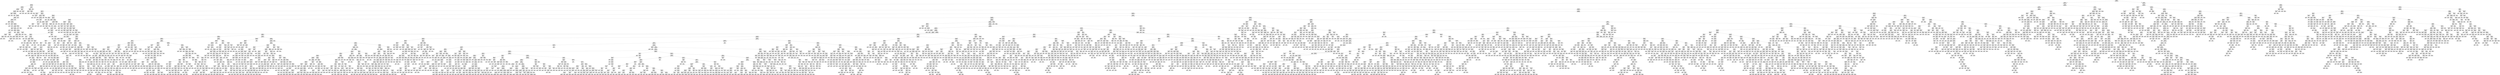 digraph Tree {
node [shape=box] ;
0 [label="X[6] <= 0.099\ngini = 0.5\nsamples = 84796\nvalue = [42502, 42294]"] ;
1 [label="X[4] <= -0.194\ngini = 0.457\nsamples = 61010\nvalue = [39427, 21583]"] ;
0 -> 1 [labeldistance=2.5, labelangle=45, headlabel="True"] ;
2 [label="X[343] <= 0.003\ngini = 0.019\nsamples = 5005\nvalue = [47, 4958]"] ;
1 -> 2 ;
3 [label="X[312] <= 0.001\ngini = 0.009\nsamples = 4969\nvalue = [23, 4946]"] ;
2 -> 3 ;
4 [label="X[150] <= 0.018\ngini = 0.008\nsamples = 4964\nvalue = [19, 4945]"] ;
3 -> 4 ;
5 [label="X[155] <= -0.097\ngini = 0.006\nsamples = 4961\nvalue = [16, 4945]"] ;
4 -> 5 ;
6 [label="X[444] <= 0.0\ngini = 0.444\nsamples = 3\nvalue = [2, 1]"] ;
5 -> 6 ;
7 [label="gini = 0.0\nsamples = 2\nvalue = [2, 0]"] ;
6 -> 7 ;
8 [label="gini = 0.0\nsamples = 1\nvalue = [0, 1]"] ;
6 -> 8 ;
9 [label="X[255] <= -0.005\ngini = 0.006\nsamples = 4958\nvalue = [14, 4944]"] ;
5 -> 9 ;
10 [label="gini = 0.0\nsamples = 1\nvalue = [1, 0]"] ;
9 -> 10 ;
11 [label="X[153] <= 0.233\ngini = 0.005\nsamples = 4957\nvalue = [13, 4944]"] ;
9 -> 11 ;
12 [label="X[564] <= 0.0\ngini = 0.005\nsamples = 4956\nvalue = [12, 4944]"] ;
11 -> 12 ;
13 [label="X[293] <= -0.014\ngini = 0.004\nsamples = 4955\nvalue = [11, 4944]"] ;
12 -> 13 ;
14 [label="X[453] <= 0.0\ngini = 0.5\nsamples = 2\nvalue = [1, 1]"] ;
13 -> 14 ;
15 [label="gini = 0.0\nsamples = 1\nvalue = [0, 1]"] ;
14 -> 15 ;
16 [label="gini = 0.0\nsamples = 1\nvalue = [1, 0]"] ;
14 -> 16 ;
17 [label="X[52] <= -0.647\ngini = 0.004\nsamples = 4953\nvalue = [10, 4943]"] ;
13 -> 17 ;
18 [label="X[67] <= -0.02\ngini = 0.444\nsamples = 3\nvalue = [1, 2]"] ;
17 -> 18 ;
19 [label="gini = 0.0\nsamples = 1\nvalue = [1, 0]"] ;
18 -> 19 ;
20 [label="gini = 0.0\nsamples = 2\nvalue = [0, 2]"] ;
18 -> 20 ;
21 [label="X[204] <= 0.056\ngini = 0.004\nsamples = 4950\nvalue = [9, 4941]"] ;
17 -> 21 ;
22 [label="X[31] <= -0.052\ngini = 0.003\nsamples = 4944\nvalue = [8, 4936]"] ;
21 -> 22 ;
23 [label="X[334] <= 0.0\ngini = 0.245\nsamples = 7\nvalue = [1, 6]"] ;
22 -> 23 ;
24 [label="gini = 0.0\nsamples = 1\nvalue = [1, 0]"] ;
23 -> 24 ;
25 [label="gini = 0.0\nsamples = 6\nvalue = [0, 6]"] ;
23 -> 25 ;
26 [label="X[18] <= -0.7\ngini = 0.003\nsamples = 4937\nvalue = [7, 4930]"] ;
22 -> 26 ;
27 [label="X[460] <= -0.0\ngini = 0.054\nsamples = 109\nvalue = [3, 106]"] ;
26 -> 27 ;
28 [label="X[271] <= -0.0\ngini = 0.037\nsamples = 106\nvalue = [2, 104]"] ;
27 -> 28 ;
29 [label="X[58] <= -0.003\ngini = 0.021\nsamples = 96\nvalue = [1, 95]"] ;
28 -> 29 ;
30 [label="X[358] <= -0.0\ngini = 0.061\nsamples = 32\nvalue = [1, 31]"] ;
29 -> 30 ;
31 [label="gini = 0.0\nsamples = 29\nvalue = [0, 29]"] ;
30 -> 31 ;
32 [label="gini = 0.444\nsamples = 3\nvalue = [1, 2]"] ;
30 -> 32 ;
33 [label="gini = 0.0\nsamples = 64\nvalue = [0, 64]"] ;
29 -> 33 ;
34 [label="X[970] <= -0.0\ngini = 0.18\nsamples = 10\nvalue = [1, 9]"] ;
28 -> 34 ;
35 [label="gini = 0.0\nsamples = 8\nvalue = [0, 8]"] ;
34 -> 35 ;
36 [label="gini = 0.5\nsamples = 2\nvalue = [1, 1]"] ;
34 -> 36 ;
37 [label="gini = 0.444\nsamples = 3\nvalue = [1, 2]"] ;
27 -> 37 ;
38 [label="X[993] <= 0.0\ngini = 0.002\nsamples = 4828\nvalue = [4, 4824]"] ;
26 -> 38 ;
39 [label="X[644] <= 0.0\ngini = 0.001\nsamples = 4813\nvalue = [3, 4810]"] ;
38 -> 39 ;
40 [label="X[506] <= 0.0\ngini = 0.001\nsamples = 4795\nvalue = [2, 4793]"] ;
39 -> 40 ;
41 [label="X[15] <= -0.448\ngini = 0.0\nsamples = 4771\nvalue = [1, 4770]"] ;
40 -> 41 ;
42 [label="X[127] <= 0.003\ngini = 0.036\nsamples = 55\nvalue = [1, 54]"] ;
41 -> 42 ;
43 [label="gini = 0.5\nsamples = 2\nvalue = [1, 1]"] ;
42 -> 43 ;
44 [label="gini = 0.0\nsamples = 53\nvalue = [0, 53]"] ;
42 -> 44 ;
45 [label="gini = 0.0\nsamples = 4716\nvalue = [0, 4716]"] ;
41 -> 45 ;
46 [label="X[53] <= 0.015\ngini = 0.08\nsamples = 24\nvalue = [1, 23]"] ;
40 -> 46 ;
47 [label="gini = 0.0\nsamples = 23\nvalue = [0, 23]"] ;
46 -> 47 ;
48 [label="gini = 0.0\nsamples = 1\nvalue = [1, 0]"] ;
46 -> 48 ;
49 [label="X[445] <= -0.0\ngini = 0.105\nsamples = 18\nvalue = [1, 17]"] ;
39 -> 49 ;
50 [label="gini = 0.0\nsamples = 1\nvalue = [1, 0]"] ;
49 -> 50 ;
51 [label="gini = 0.0\nsamples = 17\nvalue = [0, 17]"] ;
49 -> 51 ;
52 [label="X[9] <= -0.029\ngini = 0.124\nsamples = 15\nvalue = [1, 14]"] ;
38 -> 52 ;
53 [label="gini = 0.0\nsamples = 1\nvalue = [1, 0]"] ;
52 -> 53 ;
54 [label="gini = 0.0\nsamples = 14\nvalue = [0, 14]"] ;
52 -> 54 ;
55 [label="X[354] <= 0.0\ngini = 0.278\nsamples = 6\nvalue = [1, 5]"] ;
21 -> 55 ;
56 [label="gini = 0.5\nsamples = 2\nvalue = [1, 1]"] ;
55 -> 56 ;
57 [label="gini = 0.0\nsamples = 4\nvalue = [0, 4]"] ;
55 -> 57 ;
58 [label="gini = 0.0\nsamples = 1\nvalue = [1, 0]"] ;
12 -> 58 ;
59 [label="gini = 0.0\nsamples = 1\nvalue = [1, 0]"] ;
11 -> 59 ;
60 [label="gini = 0.0\nsamples = 3\nvalue = [3, 0]"] ;
4 -> 60 ;
61 [label="X[272] <= 0.013\ngini = 0.32\nsamples = 5\nvalue = [4, 1]"] ;
3 -> 61 ;
62 [label="gini = 0.0\nsamples = 3\nvalue = [3, 0]"] ;
61 -> 62 ;
63 [label="X[6] <= -0.049\ngini = 0.5\nsamples = 2\nvalue = [1, 1]"] ;
61 -> 63 ;
64 [label="gini = 0.0\nsamples = 1\nvalue = [1, 0]"] ;
63 -> 64 ;
65 [label="gini = 0.0\nsamples = 1\nvalue = [0, 1]"] ;
63 -> 65 ;
66 [label="X[31] <= 0.015\ngini = 0.444\nsamples = 36\nvalue = [24, 12]"] ;
2 -> 66 ;
67 [label="X[45] <= 0.011\ngini = 0.285\nsamples = 29\nvalue = [24, 5]"] ;
66 -> 67 ;
68 [label="X[76] <= -0.011\ngini = 0.083\nsamples = 23\nvalue = [22, 1]"] ;
67 -> 68 ;
69 [label="gini = 0.0\nsamples = 1\nvalue = [0, 1]"] ;
68 -> 69 ;
70 [label="gini = 0.0\nsamples = 22\nvalue = [22, 0]"] ;
68 -> 70 ;
71 [label="X[292] <= 0.069\ngini = 0.444\nsamples = 6\nvalue = [2, 4]"] ;
67 -> 71 ;
72 [label="gini = 0.0\nsamples = 2\nvalue = [2, 0]"] ;
71 -> 72 ;
73 [label="gini = 0.0\nsamples = 4\nvalue = [0, 4]"] ;
71 -> 73 ;
74 [label="gini = 0.0\nsamples = 7\nvalue = [0, 7]"] ;
66 -> 74 ;
75 [label="X[1] <= 0.506\ngini = 0.417\nsamples = 56005\nvalue = [39380, 16625]"] ;
1 -> 75 ;
76 [label="X[12] <= 0.321\ngini = 0.363\nsamples = 51439\nvalue = [39201, 12238]"] ;
75 -> 76 ;
77 [label="X[27] <= -0.348\ngini = 0.327\nsamples = 48730\nvalue = [38696, 10034]"] ;
76 -> 77 ;
78 [label="X[381] <= -0.008\ngini = 0.017\nsamples = 1412\nvalue = [12, 1400]"] ;
77 -> 78 ;
79 [label="X[36] <= 0.103\ngini = 0.444\nsamples = 12\nvalue = [8, 4]"] ;
78 -> 79 ;
80 [label="gini = 0.0\nsamples = 7\nvalue = [7, 0]"] ;
79 -> 80 ;
81 [label="X[340] <= -0.019\ngini = 0.32\nsamples = 5\nvalue = [1, 4]"] ;
79 -> 81 ;
82 [label="gini = 0.0\nsamples = 1\nvalue = [1, 0]"] ;
81 -> 82 ;
83 [label="gini = 0.0\nsamples = 4\nvalue = [0, 4]"] ;
81 -> 83 ;
84 [label="X[293] <= 0.018\ngini = 0.006\nsamples = 1400\nvalue = [4, 1396]"] ;
78 -> 84 ;
85 [label="X[18] <= -0.514\ngini = 0.003\nsamples = 1397\nvalue = [2, 1395]"] ;
84 -> 85 ;
86 [label="gini = 0.0\nsamples = 1\nvalue = [1, 0]"] ;
85 -> 86 ;
87 [label="X[96] <= 0.904\ngini = 0.001\nsamples = 1396\nvalue = [1, 1395]"] ;
85 -> 87 ;
88 [label="gini = 0.0\nsamples = 1392\nvalue = [0, 1392]"] ;
87 -> 88 ;
89 [label="X[15] <= 0.155\ngini = 0.375\nsamples = 4\nvalue = [1, 3]"] ;
87 -> 89 ;
90 [label="gini = 0.0\nsamples = 2\nvalue = [0, 2]"] ;
89 -> 90 ;
91 [label="gini = 0.5\nsamples = 2\nvalue = [1, 1]"] ;
89 -> 91 ;
92 [label="X[169] <= 0.014\ngini = 0.444\nsamples = 3\nvalue = [2, 1]"] ;
84 -> 92 ;
93 [label="gini = 0.0\nsamples = 1\nvalue = [0, 1]"] ;
92 -> 93 ;
94 [label="gini = 0.0\nsamples = 2\nvalue = [2, 0]"] ;
92 -> 94 ;
95 [label="X[157] <= 0.004\ngini = 0.298\nsamples = 47318\nvalue = [38684, 8634]"] ;
77 -> 95 ;
96 [label="X[270] <= -0.001\ngini = 0.27\nsamples = 45326\nvalue = [38018, 7308]"] ;
95 -> 96 ;
97 [label="X[369] <= -0.004\ngini = 0.28\nsamples = 629\nvalue = [106, 523]"] ;
96 -> 97 ;
98 [label="X[499] <= 0.0\ngini = 0.14\nsamples = 66\nvalue = [61, 5]"] ;
97 -> 98 ;
99 [label="gini = 0.0\nsamples = 61\nvalue = [61, 0]"] ;
98 -> 99 ;
100 [label="gini = 0.0\nsamples = 5\nvalue = [0, 5]"] ;
98 -> 100 ;
101 [label="X[209] <= -0.028\ngini = 0.147\nsamples = 563\nvalue = [45, 518]"] ;
97 -> 101 ;
102 [label="X[33] <= 0.03\ngini = 0.464\nsamples = 41\nvalue = [26, 15]"] ;
101 -> 102 ;
103 [label="X[509] <= 0.0\ngini = 0.211\nsamples = 25\nvalue = [22, 3]"] ;
102 -> 103 ;
104 [label="X[18] <= -0.02\ngini = 0.091\nsamples = 21\nvalue = [20, 1]"] ;
103 -> 104 ;
105 [label="X[333] <= -0.014\ngini = 0.5\nsamples = 2\nvalue = [1, 1]"] ;
104 -> 105 ;
106 [label="gini = 0.0\nsamples = 1\nvalue = [1, 0]"] ;
105 -> 106 ;
107 [label="gini = 0.0\nsamples = 1\nvalue = [0, 1]"] ;
105 -> 107 ;
108 [label="gini = 0.0\nsamples = 19\nvalue = [19, 0]"] ;
104 -> 108 ;
109 [label="X[338] <= -0.087\ngini = 0.5\nsamples = 4\nvalue = [2, 2]"] ;
103 -> 109 ;
110 [label="gini = 0.0\nsamples = 2\nvalue = [0, 2]"] ;
109 -> 110 ;
111 [label="gini = 0.0\nsamples = 2\nvalue = [2, 0]"] ;
109 -> 111 ;
112 [label="X[486] <= -0.001\ngini = 0.375\nsamples = 16\nvalue = [4, 12]"] ;
102 -> 112 ;
113 [label="X[262] <= 0.416\ngini = 0.444\nsamples = 3\nvalue = [2, 1]"] ;
112 -> 113 ;
114 [label="gini = 0.0\nsamples = 1\nvalue = [0, 1]"] ;
113 -> 114 ;
115 [label="gini = 0.0\nsamples = 2\nvalue = [2, 0]"] ;
113 -> 115 ;
116 [label="X[497] <= -0.0\ngini = 0.26\nsamples = 13\nvalue = [2, 11]"] ;
112 -> 116 ;
117 [label="X[353] <= 0.003\ngini = 0.48\nsamples = 5\nvalue = [2, 3]"] ;
116 -> 117 ;
118 [label="gini = 0.0\nsamples = 2\nvalue = [2, 0]"] ;
117 -> 118 ;
119 [label="gini = 0.0\nsamples = 3\nvalue = [0, 3]"] ;
117 -> 119 ;
120 [label="gini = 0.0\nsamples = 8\nvalue = [0, 8]"] ;
116 -> 120 ;
121 [label="X[24] <= 0.078\ngini = 0.07\nsamples = 522\nvalue = [19, 503]"] ;
101 -> 121 ;
122 [label="X[117] <= 0.225\ngini = 0.056\nsamples = 516\nvalue = [15, 501]"] ;
121 -> 122 ;
123 [label="X[690] <= -0.001\ngini = 0.049\nsamples = 514\nvalue = [13, 501]"] ;
122 -> 123 ;
124 [label="gini = 0.0\nsamples = 1\nvalue = [1, 0]"] ;
123 -> 124 ;
125 [label="X[42] <= 0.35\ngini = 0.046\nsamples = 513\nvalue = [12, 501]"] ;
123 -> 125 ;
126 [label="X[201] <= -0.063\ngini = 0.042\nsamples = 512\nvalue = [11, 501]"] ;
125 -> 126 ;
127 [label="gini = 0.0\nsamples = 1\nvalue = [1, 0]"] ;
126 -> 127 ;
128 [label="X[213] <= -0.266\ngini = 0.038\nsamples = 511\nvalue = [10, 501]"] ;
126 -> 128 ;
129 [label="gini = 0.0\nsamples = 1\nvalue = [1, 0]"] ;
128 -> 129 ;
130 [label="X[28] <= 0.259\ngini = 0.035\nsamples = 510\nvalue = [9, 501]"] ;
128 -> 130 ;
131 [label="X[36] <= -0.277\ngini = 0.031\nsamples = 508\nvalue = [8, 500]"] ;
130 -> 131 ;
132 [label="X[213] <= 0.0\ngini = 0.5\nsamples = 2\nvalue = [1, 1]"] ;
131 -> 132 ;
133 [label="gini = 0.0\nsamples = 1\nvalue = [0, 1]"] ;
132 -> 133 ;
134 [label="gini = 0.0\nsamples = 1\nvalue = [1, 0]"] ;
132 -> 134 ;
135 [label="X[117] <= 0.223\ngini = 0.027\nsamples = 506\nvalue = [7, 499]"] ;
131 -> 135 ;
136 [label="X[2] <= -0.684\ngini = 0.02\nsamples = 492\nvalue = [5, 487]"] ;
135 -> 136 ;
137 [label="X[828] <= -0.0\ngini = 0.32\nsamples = 5\nvalue = [1, 4]"] ;
136 -> 137 ;
138 [label="gini = 0.0\nsamples = 1\nvalue = [1, 0]"] ;
137 -> 138 ;
139 [label="gini = 0.0\nsamples = 4\nvalue = [0, 4]"] ;
137 -> 139 ;
140 [label="X[103] <= -0.112\ngini = 0.016\nsamples = 487\nvalue = [4, 483]"] ;
136 -> 140 ;
141 [label="X[182] <= 0.0\ngini = 0.075\nsamples = 102\nvalue = [4, 98]"] ;
140 -> 141 ;
142 [label="X[662] <= 0.0\ngini = 0.48\nsamples = 5\nvalue = [2, 3]"] ;
141 -> 142 ;
143 [label="X[294] <= 0.001\ngini = 0.444\nsamples = 3\nvalue = [2, 1]"] ;
142 -> 143 ;
144 [label="gini = 0.0\nsamples = 1\nvalue = [1, 0]"] ;
143 -> 144 ;
145 [label="gini = 0.5\nsamples = 2\nvalue = [1, 1]"] ;
143 -> 145 ;
146 [label="gini = 0.0\nsamples = 2\nvalue = [0, 2]"] ;
142 -> 146 ;
147 [label="X[163] <= 0.001\ngini = 0.04\nsamples = 97\nvalue = [2, 95]"] ;
141 -> 147 ;
148 [label="X[265] <= -0.001\ngini = 0.142\nsamples = 26\nvalue = [2, 24]"] ;
147 -> 148 ;
149 [label="gini = 0.0\nsamples = 23\nvalue = [0, 23]"] ;
148 -> 149 ;
150 [label="X[543] <= -0.0\ngini = 0.444\nsamples = 3\nvalue = [2, 1]"] ;
148 -> 150 ;
151 [label="gini = 0.0\nsamples = 1\nvalue = [0, 1]"] ;
150 -> 151 ;
152 [label="gini = 0.0\nsamples = 2\nvalue = [2, 0]"] ;
150 -> 152 ;
153 [label="gini = 0.0\nsamples = 71\nvalue = [0, 71]"] ;
147 -> 153 ;
154 [label="gini = 0.0\nsamples = 385\nvalue = [0, 385]"] ;
140 -> 154 ;
155 [label="X[85] <= -0.002\ngini = 0.245\nsamples = 14\nvalue = [2, 12]"] ;
135 -> 155 ;
156 [label="gini = 0.0\nsamples = 8\nvalue = [0, 8]"] ;
155 -> 156 ;
157 [label="X[257] <= -0.016\ngini = 0.444\nsamples = 6\nvalue = [2, 4]"] ;
155 -> 157 ;
158 [label="X[289] <= -0.0\ngini = 0.444\nsamples = 3\nvalue = [2, 1]"] ;
157 -> 158 ;
159 [label="gini = 0.5\nsamples = 2\nvalue = [1, 1]"] ;
158 -> 159 ;
160 [label="gini = 0.0\nsamples = 1\nvalue = [1, 0]"] ;
158 -> 160 ;
161 [label="gini = 0.0\nsamples = 3\nvalue = [0, 3]"] ;
157 -> 161 ;
162 [label="X[605] <= -0.0\ngini = 0.5\nsamples = 2\nvalue = [1, 1]"] ;
130 -> 162 ;
163 [label="gini = 0.0\nsamples = 1\nvalue = [1, 0]"] ;
162 -> 163 ;
164 [label="gini = 0.0\nsamples = 1\nvalue = [0, 1]"] ;
162 -> 164 ;
165 [label="gini = 0.0\nsamples = 1\nvalue = [1, 0]"] ;
125 -> 165 ;
166 [label="gini = 0.0\nsamples = 2\nvalue = [2, 0]"] ;
122 -> 166 ;
167 [label="X[976] <= -0.0\ngini = 0.444\nsamples = 6\nvalue = [4, 2]"] ;
121 -> 167 ;
168 [label="gini = 0.0\nsamples = 2\nvalue = [0, 2]"] ;
167 -> 168 ;
169 [label="gini = 0.0\nsamples = 4\nvalue = [4, 0]"] ;
167 -> 169 ;
170 [label="X[7] <= 0.21\ngini = 0.258\nsamples = 44697\nvalue = [37912, 6785]"] ;
96 -> 170 ;
171 [label="X[201] <= -0.009\ngini = 0.224\nsamples = 38867\nvalue = [33884, 4983]"] ;
170 -> 171 ;
172 [label="X[477] <= -0.002\ngini = 0.232\nsamples = 239\nvalue = [32, 207]"] ;
171 -> 172 ;
173 [label="X[504] <= -0.004\ngini = 0.436\nsamples = 28\nvalue = [19, 9]"] ;
172 -> 173 ;
174 [label="gini = 0.0\nsamples = 6\nvalue = [0, 6]"] ;
173 -> 174 ;
175 [label="X[120] <= 0.171\ngini = 0.236\nsamples = 22\nvalue = [19, 3]"] ;
173 -> 175 ;
176 [label="gini = 0.0\nsamples = 18\nvalue = [18, 0]"] ;
175 -> 176 ;
177 [label="X[365] <= -0.001\ngini = 0.375\nsamples = 4\nvalue = [1, 3]"] ;
175 -> 177 ;
178 [label="X[711] <= -0.0\ngini = 0.5\nsamples = 2\nvalue = [1, 1]"] ;
177 -> 178 ;
179 [label="gini = 0.0\nsamples = 1\nvalue = [1, 0]"] ;
178 -> 179 ;
180 [label="gini = 0.0\nsamples = 1\nvalue = [0, 1]"] ;
178 -> 180 ;
181 [label="gini = 0.0\nsamples = 2\nvalue = [0, 2]"] ;
177 -> 181 ;
182 [label="X[953] <= -0.0\ngini = 0.116\nsamples = 211\nvalue = [13, 198]"] ;
172 -> 182 ;
183 [label="X[661] <= -0.002\ngini = 0.5\nsamples = 10\nvalue = [5, 5]"] ;
182 -> 183 ;
184 [label="gini = 0.0\nsamples = 3\nvalue = [0, 3]"] ;
183 -> 184 ;
185 [label="X[821] <= -0.001\ngini = 0.408\nsamples = 7\nvalue = [5, 2]"] ;
183 -> 185 ;
186 [label="X[235] <= 0.015\ngini = 0.5\nsamples = 4\nvalue = [2, 2]"] ;
185 -> 186 ;
187 [label="gini = 0.0\nsamples = 1\nvalue = [0, 1]"] ;
186 -> 187 ;
188 [label="X[529] <= 0.0\ngini = 0.444\nsamples = 3\nvalue = [2, 1]"] ;
186 -> 188 ;
189 [label="gini = 0.5\nsamples = 2\nvalue = [1, 1]"] ;
188 -> 189 ;
190 [label="gini = 0.0\nsamples = 1\nvalue = [1, 0]"] ;
188 -> 190 ;
191 [label="gini = 0.0\nsamples = 3\nvalue = [3, 0]"] ;
185 -> 191 ;
192 [label="X[117] <= 0.555\ngini = 0.076\nsamples = 201\nvalue = [8, 193]"] ;
182 -> 192 ;
193 [label="X[759] <= 0.0\ngini = 0.068\nsamples = 200\nvalue = [7, 193]"] ;
192 -> 193 ;
194 [label="X[399] <= 0.03\ngini = 0.023\nsamples = 171\nvalue = [2, 169]"] ;
193 -> 194 ;
195 [label="X[151] <= 0.532\ngini = 0.012\nsamples = 169\nvalue = [1, 168]"] ;
194 -> 195 ;
196 [label="gini = 0.0\nsamples = 155\nvalue = [0, 155]"] ;
195 -> 196 ;
197 [label="X[972] <= -0.0\ngini = 0.133\nsamples = 14\nvalue = [1, 13]"] ;
195 -> 197 ;
198 [label="gini = 0.0\nsamples = 13\nvalue = [0, 13]"] ;
197 -> 198 ;
199 [label="gini = 0.0\nsamples = 1\nvalue = [1, 0]"] ;
197 -> 199 ;
200 [label="X[639] <= -0.0\ngini = 0.5\nsamples = 2\nvalue = [1, 1]"] ;
194 -> 200 ;
201 [label="gini = 0.0\nsamples = 1\nvalue = [0, 1]"] ;
200 -> 201 ;
202 [label="gini = 0.0\nsamples = 1\nvalue = [1, 0]"] ;
200 -> 202 ;
203 [label="X[314] <= -0.009\ngini = 0.285\nsamples = 29\nvalue = [5, 24]"] ;
193 -> 203 ;
204 [label="gini = 0.0\nsamples = 2\nvalue = [2, 0]"] ;
203 -> 204 ;
205 [label="X[340] <= 0.01\ngini = 0.198\nsamples = 27\nvalue = [3, 24]"] ;
203 -> 205 ;
206 [label="X[811] <= -0.001\ngini = 0.337\nsamples = 14\nvalue = [3, 11]"] ;
205 -> 206 ;
207 [label="X[299] <= -0.002\ngini = 0.153\nsamples = 12\nvalue = [1, 11]"] ;
206 -> 207 ;
208 [label="X[170] <= 0.001\ngini = 0.278\nsamples = 6\nvalue = [1, 5]"] ;
207 -> 208 ;
209 [label="gini = 0.0\nsamples = 3\nvalue = [0, 3]"] ;
208 -> 209 ;
210 [label="gini = 0.444\nsamples = 3\nvalue = [1, 2]"] ;
208 -> 210 ;
211 [label="gini = 0.0\nsamples = 6\nvalue = [0, 6]"] ;
207 -> 211 ;
212 [label="gini = 0.0\nsamples = 2\nvalue = [2, 0]"] ;
206 -> 212 ;
213 [label="gini = 0.0\nsamples = 13\nvalue = [0, 13]"] ;
205 -> 213 ;
214 [label="gini = 0.0\nsamples = 1\nvalue = [1, 0]"] ;
192 -> 214 ;
215 [label="X[230] <= 0.081\ngini = 0.217\nsamples = 38628\nvalue = [33852, 4776]"] ;
171 -> 215 ;
216 [label="X[128] <= -0.174\ngini = 0.212\nsamples = 38482\nvalue = [33849, 4633]"] ;
215 -> 216 ;
217 [label="X[532] <= -0.0\ngini = 0.139\nsamples = 133\nvalue = [10, 123]"] ;
216 -> 217 ;
218 [label="X[438] <= 0.001\ngini = 0.198\nsamples = 9\nvalue = [8, 1]"] ;
217 -> 218 ;
219 [label="gini = 0.0\nsamples = 8\nvalue = [8, 0]"] ;
218 -> 219 ;
220 [label="gini = 0.0\nsamples = 1\nvalue = [0, 1]"] ;
218 -> 220 ;
221 [label="X[139] <= -0.036\ngini = 0.032\nsamples = 124\nvalue = [2, 122]"] ;
217 -> 221 ;
222 [label="gini = 0.0\nsamples = 1\nvalue = [1, 0]"] ;
221 -> 222 ;
223 [label="X[33] <= -0.088\ngini = 0.016\nsamples = 123\nvalue = [1, 122]"] ;
221 -> 223 ;
224 [label="gini = 0.0\nsamples = 1\nvalue = [1, 0]"] ;
223 -> 224 ;
225 [label="gini = 0.0\nsamples = 122\nvalue = [0, 122]"] ;
223 -> 225 ;
226 [label="X[587] <= 0.001\ngini = 0.208\nsamples = 38349\nvalue = [33839, 4510]"] ;
216 -> 226 ;
227 [label="X[21] <= 0.105\ngini = 0.203\nsamples = 38221\nvalue = [33827, 4394]"] ;
226 -> 227 ;
228 [label="X[200] <= -0.155\ngini = 0.187\nsamples = 36182\nvalue = [32400, 3782]"] ;
227 -> 228 ;
229 [label="X[499] <= 0.0\ngini = 0.194\nsamples = 101\nvalue = [11, 90]"] ;
228 -> 229 ;
230 [label="gini = 0.0\nsamples = 90\nvalue = [0, 90]"] ;
229 -> 230 ;
231 [label="gini = 0.0\nsamples = 11\nvalue = [11, 0]"] ;
229 -> 231 ;
232 [label="X[9] <= -0.295\ngini = 0.184\nsamples = 36081\nvalue = [32389, 3692]"] ;
228 -> 232 ;
233 [label="X[681] <= -0.0\ngini = 0.293\nsamples = 6541\nvalue = [5374, 1167]"] ;
232 -> 233 ;
234 [label="X[241] <= 0.001\ngini = 0.196\nsamples = 2024\nvalue = [1801, 223]"] ;
233 -> 234 ;
235 [label="X[535] <= 0.0\ngini = 0.122\nsamples = 1177\nvalue = [1100, 77]"] ;
234 -> 235 ;
236 [label="X[44] <= -0.232\ngini = 0.116\nsamples = 1170\nvalue = [1098, 72]"] ;
235 -> 236 ;
237 [label="X[123] <= -0.011\ngini = 0.375\nsamples = 4\nvalue = [1, 3]"] ;
236 -> 237 ;
238 [label="X[993] <= -0.0\ngini = 0.5\nsamples = 2\nvalue = [1, 1]"] ;
237 -> 238 ;
239 [label="gini = 0.0\nsamples = 1\nvalue = [1, 0]"] ;
238 -> 239 ;
240 [label="gini = 0.0\nsamples = 1\nvalue = [0, 1]"] ;
238 -> 240 ;
241 [label="gini = 0.0\nsamples = 2\nvalue = [0, 2]"] ;
237 -> 241 ;
242 [label="X[124] <= 0.789\ngini = 0.111\nsamples = 1166\nvalue = [1097, 69]"] ;
236 -> 242 ;
243 [label="X[151] <= 0.01\ngini = 0.108\nsamples = 1164\nvalue = [1097, 67]"] ;
242 -> 243 ;
244 [label="X[287] <= -0.0\ngini = 0.092\nsamples = 1071\nvalue = [1019, 52]"] ;
243 -> 244 ;
245 [label="X[44] <= 0.868\ngini = 0.016\nsamples = 368\nvalue = [365, 3]"] ;
244 -> 245 ;
246 [label="X[205] <= -0.016\ngini = 0.011\nsamples = 367\nvalue = [365, 2]"] ;
245 -> 246 ;
247 [label="gini = 0.0\nsamples = 1\nvalue = [0, 1]"] ;
246 -> 247 ;
248 [label="X[809] <= -0.0\ngini = 0.005\nsamples = 366\nvalue = [365, 1]"] ;
246 -> 248 ;
249 [label="X[589] <= -0.0\ngini = 0.32\nsamples = 5\nvalue = [4, 1]"] ;
248 -> 249 ;
250 [label="gini = 0.0\nsamples = 1\nvalue = [0, 1]"] ;
249 -> 250 ;
251 [label="gini = 0.0\nsamples = 4\nvalue = [4, 0]"] ;
249 -> 251 ;
252 [label="gini = 0.0\nsamples = 361\nvalue = [361, 0]"] ;
248 -> 252 ;
253 [label="gini = 0.0\nsamples = 1\nvalue = [0, 1]"] ;
245 -> 253 ;
254 [label="X[287] <= -0.0\ngini = 0.13\nsamples = 703\nvalue = [654, 49]"] ;
244 -> 254 ;
255 [label="X[59] <= -0.152\ngini = 0.5\nsamples = 6\nvalue = [3, 3]"] ;
254 -> 255 ;
256 [label="gini = 0.0\nsamples = 3\nvalue = [3, 0]"] ;
255 -> 256 ;
257 [label="gini = 0.0\nsamples = 3\nvalue = [0, 3]"] ;
255 -> 257 ;
258 [label="X[750] <= 0.0\ngini = 0.123\nsamples = 697\nvalue = [651, 46]"] ;
254 -> 258 ;
259 [label="X[314] <= 0.001\ngini = 0.117\nsamples = 690\nvalue = [647, 43]"] ;
258 -> 259 ;
260 [label="X[731] <= 0.0\ngini = 0.105\nsamples = 667\nvalue = [630, 37]"] ;
259 -> 260 ;
261 [label="X[424] <= -0.0\ngini = 0.102\nsamples = 666\nvalue = [630, 36]"] ;
260 -> 261 ;
262 [label="gini = 0.0\nsamples = 1\nvalue = [0, 1]"] ;
261 -> 262 ;
263 [label="X[452] <= -0.0\ngini = 0.1\nsamples = 665\nvalue = [630, 35]"] ;
261 -> 263 ;
264 [label="gini = 0.0\nsamples = 1\nvalue = [0, 1]"] ;
263 -> 264 ;
265 [label="X[52] <= -0.702\ngini = 0.097\nsamples = 664\nvalue = [630, 34]"] ;
263 -> 265 ;
266 [label="gini = 0.0\nsamples = 1\nvalue = [0, 1]"] ;
265 -> 266 ;
267 [label="X[596] <= 0.001\ngini = 0.095\nsamples = 663\nvalue = [630, 33]"] ;
265 -> 267 ;
268 [label="X[288] <= 0.0\ngini = 0.092\nsamples = 662\nvalue = [630, 32]"] ;
267 -> 268 ;
269 [label="X[339] <= 0.0\ngini = 0.08\nsamples = 643\nvalue = [616, 27]"] ;
268 -> 269 ;
270 [label="X[60] <= -0.193\ngini = 0.114\nsamples = 444\nvalue = [417, 27]"] ;
269 -> 270 ;
271 [label="X[694] <= 0.0\ngini = 0.48\nsamples = 5\nvalue = [2, 3]"] ;
270 -> 271 ;
272 [label="gini = 0.0\nsamples = 3\nvalue = [0, 3]"] ;
271 -> 272 ;
273 [label="gini = 0.0\nsamples = 2\nvalue = [2, 0]"] ;
271 -> 273 ;
274 [label="X[736] <= -0.0\ngini = 0.103\nsamples = 439\nvalue = [415, 24]"] ;
270 -> 274 ;
275 [label="gini = 0.0\nsamples = 1\nvalue = [0, 1]"] ;
274 -> 275 ;
276 [label="X[83] <= 0.021\ngini = 0.1\nsamples = 438\nvalue = [415, 23]"] ;
274 -> 276 ;
277 [label="gini = 0.134\nsamples = 319\nvalue = [296, 23]"] ;
276 -> 277 ;
278 [label="gini = 0.0\nsamples = 119\nvalue = [119, 0]"] ;
276 -> 278 ;
279 [label="gini = 0.0\nsamples = 199\nvalue = [199, 0]"] ;
269 -> 279 ;
280 [label="X[5] <= -0.156\ngini = 0.388\nsamples = 19\nvalue = [14, 5]"] ;
268 -> 280 ;
281 [label="gini = 0.0\nsamples = 13\nvalue = [13, 0]"] ;
280 -> 281 ;
282 [label="X[596] <= 0.001\ngini = 0.278\nsamples = 6\nvalue = [1, 5]"] ;
280 -> 282 ;
283 [label="gini = 0.0\nsamples = 5\nvalue = [0, 5]"] ;
282 -> 283 ;
284 [label="gini = 0.0\nsamples = 1\nvalue = [1, 0]"] ;
282 -> 284 ;
285 [label="gini = 0.0\nsamples = 1\nvalue = [0, 1]"] ;
267 -> 285 ;
286 [label="gini = 0.0\nsamples = 1\nvalue = [0, 1]"] ;
260 -> 286 ;
287 [label="X[453] <= 0.0\ngini = 0.386\nsamples = 23\nvalue = [17, 6]"] ;
259 -> 287 ;
288 [label="X[794] <= -0.0\ngini = 0.255\nsamples = 20\nvalue = [17, 3]"] ;
287 -> 288 ;
289 [label="X[968] <= -0.0\ngini = 0.5\nsamples = 6\nvalue = [3, 3]"] ;
288 -> 289 ;
290 [label="gini = 0.0\nsamples = 3\nvalue = [3, 0]"] ;
289 -> 290 ;
291 [label="gini = 0.0\nsamples = 3\nvalue = [0, 3]"] ;
289 -> 291 ;
292 [label="gini = 0.0\nsamples = 14\nvalue = [14, 0]"] ;
288 -> 292 ;
293 [label="gini = 0.0\nsamples = 3\nvalue = [0, 3]"] ;
287 -> 293 ;
294 [label="X[516] <= 0.0\ngini = 0.49\nsamples = 7\nvalue = [4, 3]"] ;
258 -> 294 ;
295 [label="gini = 0.0\nsamples = 3\nvalue = [0, 3]"] ;
294 -> 295 ;
296 [label="gini = 0.0\nsamples = 4\nvalue = [4, 0]"] ;
294 -> 296 ;
297 [label="X[51] <= 0.109\ngini = 0.271\nsamples = 93\nvalue = [78, 15]"] ;
243 -> 297 ;
298 [label="X[58] <= -0.191\ngini = 0.231\nsamples = 90\nvalue = [78, 12]"] ;
297 -> 298 ;
299 [label="gini = 0.0\nsamples = 2\nvalue = [0, 2]"] ;
298 -> 299 ;
300 [label="X[65] <= -0.146\ngini = 0.201\nsamples = 88\nvalue = [78, 10]"] ;
298 -> 300 ;
301 [label="X[244] <= 0.007\ngini = 0.49\nsamples = 7\nvalue = [3, 4]"] ;
300 -> 301 ;
302 [label="X[976] <= 0.0\ngini = 0.375\nsamples = 4\nvalue = [3, 1]"] ;
301 -> 302 ;
303 [label="gini = 0.0\nsamples = 3\nvalue = [3, 0]"] ;
302 -> 303 ;
304 [label="gini = 0.0\nsamples = 1\nvalue = [0, 1]"] ;
302 -> 304 ;
305 [label="gini = 0.0\nsamples = 3\nvalue = [0, 3]"] ;
301 -> 305 ;
306 [label="X[109] <= 0.005\ngini = 0.137\nsamples = 81\nvalue = [75, 6]"] ;
300 -> 306 ;
307 [label="X[277] <= 0.0\ngini = 0.5\nsamples = 6\nvalue = [3, 3]"] ;
306 -> 307 ;
308 [label="gini = 0.0\nsamples = 2\nvalue = [2, 0]"] ;
307 -> 308 ;
309 [label="X[949] <= -0.0\ngini = 0.375\nsamples = 4\nvalue = [1, 3]"] ;
307 -> 309 ;
310 [label="X[537] <= -0.0\ngini = 0.5\nsamples = 2\nvalue = [1, 1]"] ;
309 -> 310 ;
311 [label="gini = 0.0\nsamples = 1\nvalue = [0, 1]"] ;
310 -> 311 ;
312 [label="gini = 0.0\nsamples = 1\nvalue = [1, 0]"] ;
310 -> 312 ;
313 [label="gini = 0.0\nsamples = 2\nvalue = [0, 2]"] ;
309 -> 313 ;
314 [label="X[823] <= 0.001\ngini = 0.077\nsamples = 75\nvalue = [72, 3]"] ;
306 -> 314 ;
315 [label="X[602] <= 0.0\ngini = 0.053\nsamples = 74\nvalue = [72, 2]"] ;
314 -> 315 ;
316 [label="gini = 0.0\nsamples = 64\nvalue = [64, 0]"] ;
315 -> 316 ;
317 [label="X[397] <= 0.0\ngini = 0.32\nsamples = 10\nvalue = [8, 2]"] ;
315 -> 317 ;
318 [label="X[595] <= -0.0\ngini = 0.444\nsamples = 3\nvalue = [1, 2]"] ;
317 -> 318 ;
319 [label="gini = 0.0\nsamples = 1\nvalue = [1, 0]"] ;
318 -> 319 ;
320 [label="gini = 0.0\nsamples = 2\nvalue = [0, 2]"] ;
318 -> 320 ;
321 [label="gini = 0.0\nsamples = 7\nvalue = [7, 0]"] ;
317 -> 321 ;
322 [label="gini = 0.0\nsamples = 1\nvalue = [0, 1]"] ;
314 -> 322 ;
323 [label="gini = 0.0\nsamples = 3\nvalue = [0, 3]"] ;
297 -> 323 ;
324 [label="gini = 0.0\nsamples = 2\nvalue = [0, 2]"] ;
242 -> 324 ;
325 [label="X[89] <= 0.018\ngini = 0.408\nsamples = 7\nvalue = [2, 5]"] ;
235 -> 325 ;
326 [label="gini = 0.0\nsamples = 5\nvalue = [0, 5]"] ;
325 -> 326 ;
327 [label="gini = 0.0\nsamples = 2\nvalue = [2, 0]"] ;
325 -> 327 ;
328 [label="X[765] <= -0.0\ngini = 0.285\nsamples = 847\nvalue = [701, 146]"] ;
234 -> 328 ;
329 [label="X[502] <= -0.0\ngini = 0.493\nsamples = 41\nvalue = [18, 23]"] ;
328 -> 329 ;
330 [label="X[534] <= 0.0\ngini = 0.42\nsamples = 30\nvalue = [9, 21]"] ;
329 -> 330 ;
331 [label="X[346] <= -0.0\ngini = 0.117\nsamples = 16\nvalue = [1, 15]"] ;
330 -> 331 ;
332 [label="X[197] <= 0.002\ngini = 0.5\nsamples = 2\nvalue = [1, 1]"] ;
331 -> 332 ;
333 [label="gini = 0.0\nsamples = 1\nvalue = [1, 0]"] ;
332 -> 333 ;
334 [label="gini = 0.0\nsamples = 1\nvalue = [0, 1]"] ;
332 -> 334 ;
335 [label="gini = 0.0\nsamples = 14\nvalue = [0, 14]"] ;
331 -> 335 ;
336 [label="X[498] <= -0.0\ngini = 0.49\nsamples = 14\nvalue = [8, 6]"] ;
330 -> 336 ;
337 [label="gini = 0.0\nsamples = 3\nvalue = [0, 3]"] ;
336 -> 337 ;
338 [label="X[987] <= 0.0\ngini = 0.397\nsamples = 11\nvalue = [8, 3]"] ;
336 -> 338 ;
339 [label="gini = 0.0\nsamples = 5\nvalue = [5, 0]"] ;
338 -> 339 ;
340 [label="X[969] <= -0.0\ngini = 0.5\nsamples = 6\nvalue = [3, 3]"] ;
338 -> 340 ;
341 [label="gini = 0.0\nsamples = 3\nvalue = [3, 0]"] ;
340 -> 341 ;
342 [label="gini = 0.0\nsamples = 3\nvalue = [0, 3]"] ;
340 -> 342 ;
343 [label="X[811] <= 0.0\ngini = 0.298\nsamples = 11\nvalue = [9, 2]"] ;
329 -> 343 ;
344 [label="X[148] <= 0.005\ngini = 0.444\nsamples = 3\nvalue = [1, 2]"] ;
343 -> 344 ;
345 [label="gini = 0.0\nsamples = 1\nvalue = [0, 1]"] ;
344 -> 345 ;
346 [label="X[178] <= 0.004\ngini = 0.5\nsamples = 2\nvalue = [1, 1]"] ;
344 -> 346 ;
347 [label="gini = 0.0\nsamples = 1\nvalue = [1, 0]"] ;
346 -> 347 ;
348 [label="gini = 0.0\nsamples = 1\nvalue = [0, 1]"] ;
346 -> 348 ;
349 [label="gini = 0.0\nsamples = 8\nvalue = [8, 0]"] ;
343 -> 349 ;
350 [label="X[294] <= 0.008\ngini = 0.259\nsamples = 806\nvalue = [683, 123]"] ;
328 -> 350 ;
351 [label="X[127] <= -0.002\ngini = 0.253\nsamples = 802\nvalue = [683, 119]"] ;
350 -> 351 ;
352 [label="X[691] <= -0.0\ngini = 0.056\nsamples = 140\nvalue = [136, 4]"] ;
351 -> 352 ;
353 [label="gini = 0.0\nsamples = 1\nvalue = [0, 1]"] ;
352 -> 353 ;
354 [label="X[6] <= -0.119\ngini = 0.042\nsamples = 139\nvalue = [136, 3]"] ;
352 -> 354 ;
355 [label="X[83] <= 0.416\ngini = 0.029\nsamples = 138\nvalue = [136, 2]"] ;
354 -> 355 ;
356 [label="X[99] <= 0.134\ngini = 0.015\nsamples = 135\nvalue = [134, 1]"] ;
355 -> 356 ;
357 [label="gini = 0.0\nsamples = 131\nvalue = [131, 0]"] ;
356 -> 357 ;
358 [label="X[300] <= 0.0\ngini = 0.375\nsamples = 4\nvalue = [3, 1]"] ;
356 -> 358 ;
359 [label="gini = 0.0\nsamples = 1\nvalue = [0, 1]"] ;
358 -> 359 ;
360 [label="gini = 0.0\nsamples = 3\nvalue = [3, 0]"] ;
358 -> 360 ;
361 [label="X[696] <= 0.0\ngini = 0.444\nsamples = 3\nvalue = [2, 1]"] ;
355 -> 361 ;
362 [label="gini = 0.0\nsamples = 2\nvalue = [2, 0]"] ;
361 -> 362 ;
363 [label="gini = 0.0\nsamples = 1\nvalue = [0, 1]"] ;
361 -> 363 ;
364 [label="gini = 0.0\nsamples = 1\nvalue = [0, 1]"] ;
354 -> 364 ;
365 [label="X[372] <= 0.0\ngini = 0.287\nsamples = 662\nvalue = [547, 115]"] ;
351 -> 365 ;
366 [label="X[809] <= 0.0\ngini = 0.269\nsamples = 630\nvalue = [529, 101]"] ;
365 -> 366 ;
367 [label="X[230] <= 0.001\ngini = 0.262\nsamples = 625\nvalue = [528, 97]"] ;
366 -> 367 ;
368 [label="X[241] <= 0.001\ngini = 0.292\nsamples = 524\nvalue = [431, 93]"] ;
367 -> 368 ;
369 [label="gini = 0.0\nsamples = 2\nvalue = [0, 2]"] ;
368 -> 369 ;
370 [label="X[729] <= 0.0\ngini = 0.288\nsamples = 522\nvalue = [431, 91]"] ;
368 -> 370 ;
371 [label="X[474] <= 0.0\ngini = 0.284\nsamples = 520\nvalue = [431, 89]"] ;
370 -> 371 ;
372 [label="X[712] <= -0.0\ngini = 0.279\nsamples = 518\nvalue = [431, 87]"] ;
371 -> 372 ;
373 [label="X[633] <= 0.0\ngini = 0.392\nsamples = 97\nvalue = [71, 26]"] ;
372 -> 373 ;
374 [label="X[94] <= 0.011\ngini = 0.335\nsamples = 80\nvalue = [63, 17]"] ;
373 -> 374 ;
375 [label="gini = 0.0\nsamples = 2\nvalue = [0, 2]"] ;
374 -> 375 ;
376 [label="X[15] <= -0.15\ngini = 0.311\nsamples = 78\nvalue = [63, 15]"] ;
374 -> 376 ;
377 [label="X[6] <= -0.149\ngini = 0.392\nsamples = 56\nvalue = [41, 15]"] ;
376 -> 377 ;
378 [label="X[508] <= -0.0\ngini = 0.35\nsamples = 53\nvalue = [41, 12]"] ;
377 -> 378 ;
379 [label="gini = 0.0\nsamples = 12\nvalue = [12, 0]"] ;
378 -> 379 ;
380 [label="X[158] <= -0.001\ngini = 0.414\nsamples = 41\nvalue = [29, 12]"] ;
378 -> 380 ;
381 [label="gini = 0.0\nsamples = 2\nvalue = [0, 2]"] ;
380 -> 381 ;
382 [label="X[639] <= -0.001\ngini = 0.381\nsamples = 39\nvalue = [29, 10]"] ;
380 -> 382 ;
383 [label="gini = 0.0\nsamples = 1\nvalue = [0, 1]"] ;
382 -> 383 ;
384 [label="X[497] <= -0.0\ngini = 0.361\nsamples = 38\nvalue = [29, 9]"] ;
382 -> 384 ;
385 [label="gini = 0.0\nsamples = 10\nvalue = [10, 0]"] ;
384 -> 385 ;
386 [label="gini = 0.436\nsamples = 28\nvalue = [19, 9]"] ;
384 -> 386 ;
387 [label="gini = 0.0\nsamples = 3\nvalue = [0, 3]"] ;
377 -> 387 ;
388 [label="gini = 0.0\nsamples = 22\nvalue = [22, 0]"] ;
376 -> 388 ;
389 [label="X[455] <= -0.0\ngini = 0.498\nsamples = 17\nvalue = [8, 9]"] ;
373 -> 389 ;
390 [label="X[455] <= -0.0\ngini = 0.444\nsamples = 12\nvalue = [4, 8]"] ;
389 -> 390 ;
391 [label="X[471] <= 0.0\ngini = 0.48\nsamples = 5\nvalue = [3, 2]"] ;
390 -> 391 ;
392 [label="X[459] <= 0.0\ngini = 0.444\nsamples = 3\nvalue = [1, 2]"] ;
391 -> 392 ;
393 [label="gini = 0.0\nsamples = 2\nvalue = [0, 2]"] ;
392 -> 393 ;
394 [label="gini = 0.0\nsamples = 1\nvalue = [1, 0]"] ;
392 -> 394 ;
395 [label="gini = 0.0\nsamples = 2\nvalue = [2, 0]"] ;
391 -> 395 ;
396 [label="X[829] <= 0.0\ngini = 0.245\nsamples = 7\nvalue = [1, 6]"] ;
390 -> 396 ;
397 [label="gini = 0.0\nsamples = 4\nvalue = [0, 4]"] ;
396 -> 397 ;
398 [label="X[84] <= -0.005\ngini = 0.444\nsamples = 3\nvalue = [1, 2]"] ;
396 -> 398 ;
399 [label="gini = 0.5\nsamples = 2\nvalue = [1, 1]"] ;
398 -> 399 ;
400 [label="gini = 0.0\nsamples = 1\nvalue = [0, 1]"] ;
398 -> 400 ;
401 [label="X[331] <= -0.0\ngini = 0.32\nsamples = 5\nvalue = [4, 1]"] ;
389 -> 401 ;
402 [label="gini = 0.0\nsamples = 1\nvalue = [0, 1]"] ;
401 -> 402 ;
403 [label="gini = 0.0\nsamples = 4\nvalue = [4, 0]"] ;
401 -> 403 ;
404 [label="X[977] <= 0.0\ngini = 0.248\nsamples = 421\nvalue = [360, 61]"] ;
372 -> 404 ;
405 [label="X[782] <= 0.0\ngini = 0.154\nsamples = 166\nvalue = [152, 14]"] ;
404 -> 405 ;
406 [label="X[546] <= 0.0\ngini = 0.104\nsamples = 145\nvalue = [137, 8]"] ;
405 -> 406 ;
407 [label="X[500] <= 0.0\ngini = 0.07\nsamples = 137\nvalue = [132, 5]"] ;
406 -> 407 ;
408 [label="gini = 0.0\nsamples = 102\nvalue = [102, 0]"] ;
407 -> 408 ;
409 [label="X[247] <= 0.0\ngini = 0.245\nsamples = 35\nvalue = [30, 5]"] ;
407 -> 409 ;
410 [label="X[643] <= 0.0\ngini = 0.121\nsamples = 31\nvalue = [29, 2]"] ;
409 -> 410 ;
411 [label="X[784] <= -0.0\ngini = 0.067\nsamples = 29\nvalue = [28, 1]"] ;
410 -> 411 ;
412 [label="X[457] <= -0.0\ngini = 0.32\nsamples = 5\nvalue = [4, 1]"] ;
411 -> 412 ;
413 [label="gini = 0.0\nsamples = 4\nvalue = [4, 0]"] ;
412 -> 413 ;
414 [label="gini = 0.0\nsamples = 1\nvalue = [0, 1]"] ;
412 -> 414 ;
415 [label="gini = 0.0\nsamples = 24\nvalue = [24, 0]"] ;
411 -> 415 ;
416 [label="X[42] <= 0.003\ngini = 0.5\nsamples = 2\nvalue = [1, 1]"] ;
410 -> 416 ;
417 [label="gini = 0.0\nsamples = 1\nvalue = [0, 1]"] ;
416 -> 417 ;
418 [label="gini = 0.0\nsamples = 1\nvalue = [1, 0]"] ;
416 -> 418 ;
419 [label="X[8] <= -0.51\ngini = 0.375\nsamples = 4\nvalue = [1, 3]"] ;
409 -> 419 ;
420 [label="gini = 0.0\nsamples = 2\nvalue = [0, 2]"] ;
419 -> 420 ;
421 [label="X[516] <= 0.0\ngini = 0.5\nsamples = 2\nvalue = [1, 1]"] ;
419 -> 421 ;
422 [label="gini = 0.0\nsamples = 1\nvalue = [0, 1]"] ;
421 -> 422 ;
423 [label="gini = 0.0\nsamples = 1\nvalue = [1, 0]"] ;
421 -> 423 ;
424 [label="X[506] <= -0.0\ngini = 0.469\nsamples = 8\nvalue = [5, 3]"] ;
406 -> 424 ;
425 [label="X[429] <= 0.002\ngini = 0.375\nsamples = 4\nvalue = [1, 3]"] ;
424 -> 425 ;
426 [label="gini = 0.0\nsamples = 1\nvalue = [1, 0]"] ;
425 -> 426 ;
427 [label="gini = 0.0\nsamples = 3\nvalue = [0, 3]"] ;
425 -> 427 ;
428 [label="gini = 0.0\nsamples = 4\nvalue = [4, 0]"] ;
424 -> 428 ;
429 [label="X[15] <= -0.471\ngini = 0.408\nsamples = 21\nvalue = [15, 6]"] ;
405 -> 429 ;
430 [label="gini = 0.0\nsamples = 1\nvalue = [0, 1]"] ;
429 -> 430 ;
431 [label="X[223] <= -0.001\ngini = 0.375\nsamples = 20\nvalue = [15, 5]"] ;
429 -> 431 ;
432 [label="X[647] <= 0.0\ngini = 0.444\nsamples = 3\nvalue = [1, 2]"] ;
431 -> 432 ;
433 [label="gini = 0.0\nsamples = 2\nvalue = [0, 2]"] ;
432 -> 433 ;
434 [label="gini = 0.0\nsamples = 1\nvalue = [1, 0]"] ;
432 -> 434 ;
435 [label="X[419] <= 0.0\ngini = 0.291\nsamples = 17\nvalue = [14, 3]"] ;
431 -> 435 ;
436 [label="X[795] <= -0.0\ngini = 0.153\nsamples = 12\nvalue = [11, 1]"] ;
435 -> 436 ;
437 [label="X[378] <= 0.0\ngini = 0.375\nsamples = 4\nvalue = [3, 1]"] ;
436 -> 437 ;
438 [label="gini = 0.0\nsamples = 1\nvalue = [0, 1]"] ;
437 -> 438 ;
439 [label="gini = 0.0\nsamples = 3\nvalue = [3, 0]"] ;
437 -> 439 ;
440 [label="gini = 0.0\nsamples = 8\nvalue = [8, 0]"] ;
436 -> 440 ;
441 [label="X[309] <= -0.001\ngini = 0.48\nsamples = 5\nvalue = [3, 2]"] ;
435 -> 441 ;
442 [label="X[497] <= -0.0\ngini = 0.375\nsamples = 4\nvalue = [3, 1]"] ;
441 -> 442 ;
443 [label="X[337] <= 0.0\ngini = 0.5\nsamples = 2\nvalue = [1, 1]"] ;
442 -> 443 ;
444 [label="gini = 0.0\nsamples = 1\nvalue = [1, 0]"] ;
443 -> 444 ;
445 [label="gini = 0.0\nsamples = 1\nvalue = [0, 1]"] ;
443 -> 445 ;
446 [label="gini = 0.0\nsamples = 2\nvalue = [2, 0]"] ;
442 -> 446 ;
447 [label="gini = 0.0\nsamples = 1\nvalue = [0, 1]"] ;
441 -> 447 ;
448 [label="X[655] <= 0.0\ngini = 0.301\nsamples = 255\nvalue = [208, 47]"] ;
404 -> 448 ;
449 [label="X[982] <= -0.0\ngini = 0.292\nsamples = 253\nvalue = [208, 45]"] ;
448 -> 449 ;
450 [label="X[690] <= 0.0\ngini = 0.108\nsamples = 70\nvalue = [66, 4]"] ;
449 -> 450 ;
451 [label="X[251] <= 0.001\ngini = 0.083\nsamples = 69\nvalue = [66, 3]"] ;
450 -> 451 ;
452 [label="X[26] <= -0.089\ngini = 0.032\nsamples = 62\nvalue = [61, 1]"] ;
451 -> 452 ;
453 [label="X[433] <= -0.0\ngini = 0.444\nsamples = 3\nvalue = [2, 1]"] ;
452 -> 453 ;
454 [label="gini = 0.5\nsamples = 2\nvalue = [1, 1]"] ;
453 -> 454 ;
455 [label="gini = 0.0\nsamples = 1\nvalue = [1, 0]"] ;
453 -> 455 ;
456 [label="gini = 0.0\nsamples = 59\nvalue = [59, 0]"] ;
452 -> 456 ;
457 [label="X[467] <= -0.0\ngini = 0.408\nsamples = 7\nvalue = [5, 2]"] ;
451 -> 457 ;
458 [label="gini = 0.0\nsamples = 5\nvalue = [5, 0]"] ;
457 -> 458 ;
459 [label="gini = 0.0\nsamples = 2\nvalue = [0, 2]"] ;
457 -> 459 ;
460 [label="gini = 0.0\nsamples = 1\nvalue = [0, 1]"] ;
450 -> 460 ;
461 [label="X[157] <= -0.001\ngini = 0.348\nsamples = 183\nvalue = [142, 41]"] ;
449 -> 461 ;
462 [label="X[506] <= -0.0\ngini = 0.48\nsamples = 10\nvalue = [4, 6]"] ;
461 -> 462 ;
463 [label="X[968] <= 0.0\ngini = 0.49\nsamples = 7\nvalue = [4, 3]"] ;
462 -> 463 ;
464 [label="gini = 0.0\nsamples = 1\nvalue = [0, 1]"] ;
463 -> 464 ;
465 [label="X[459] <= 0.0\ngini = 0.444\nsamples = 6\nvalue = [4, 2]"] ;
463 -> 465 ;
466 [label="X[672] <= -0.0\ngini = 0.5\nsamples = 4\nvalue = [2, 2]"] ;
465 -> 466 ;
467 [label="gini = 0.0\nsamples = 1\nvalue = [1, 0]"] ;
466 -> 467 ;
468 [label="gini = 0.444\nsamples = 3\nvalue = [1, 2]"] ;
466 -> 468 ;
469 [label="gini = 0.0\nsamples = 2\nvalue = [2, 0]"] ;
465 -> 469 ;
470 [label="gini = 0.0\nsamples = 3\nvalue = [0, 3]"] ;
462 -> 470 ;
471 [label="X[157] <= -0.001\ngini = 0.323\nsamples = 173\nvalue = [138, 35]"] ;
461 -> 471 ;
472 [label="gini = 0.0\nsamples = 21\nvalue = [21, 0]"] ;
471 -> 472 ;
473 [label="X[507] <= -0.0\ngini = 0.354\nsamples = 152\nvalue = [117, 35]"] ;
471 -> 473 ;
474 [label="gini = 0.0\nsamples = 3\nvalue = [0, 3]"] ;
473 -> 474 ;
475 [label="X[411] <= 0.0\ngini = 0.337\nsamples = 149\nvalue = [117, 32]"] ;
473 -> 475 ;
476 [label="gini = 0.0\nsamples = 15\nvalue = [15, 0]"] ;
475 -> 476 ;
477 [label="X[143] <= 0.001\ngini = 0.364\nsamples = 134\nvalue = [102, 32]"] ;
475 -> 477 ;
478 [label="gini = 0.349\nsamples = 129\nvalue = [100, 29]"] ;
477 -> 478 ;
479 [label="gini = 0.48\nsamples = 5\nvalue = [2, 3]"] ;
477 -> 479 ;
480 [label="gini = 0.0\nsamples = 2\nvalue = [0, 2]"] ;
448 -> 480 ;
481 [label="gini = 0.0\nsamples = 2\nvalue = [0, 2]"] ;
371 -> 481 ;
482 [label="gini = 0.0\nsamples = 2\nvalue = [0, 2]"] ;
370 -> 482 ;
483 [label="X[496] <= -0.0\ngini = 0.076\nsamples = 101\nvalue = [97, 4]"] ;
367 -> 483 ;
484 [label="X[62] <= 0.014\ngini = 0.5\nsamples = 4\nvalue = [2, 2]"] ;
483 -> 484 ;
485 [label="gini = 0.0\nsamples = 1\nvalue = [1, 0]"] ;
484 -> 485 ;
486 [label="X[957] <= -0.0\ngini = 0.444\nsamples = 3\nvalue = [1, 2]"] ;
484 -> 486 ;
487 [label="gini = 0.5\nsamples = 2\nvalue = [1, 1]"] ;
486 -> 487 ;
488 [label="gini = 0.0\nsamples = 1\nvalue = [0, 1]"] ;
486 -> 488 ;
489 [label="X[36] <= -0.27\ngini = 0.04\nsamples = 97\nvalue = [95, 2]"] ;
483 -> 489 ;
490 [label="X[651] <= 0.0\ngini = 0.444\nsamples = 3\nvalue = [2, 1]"] ;
489 -> 490 ;
491 [label="gini = 0.0\nsamples = 2\nvalue = [2, 0]"] ;
490 -> 491 ;
492 [label="gini = 0.0\nsamples = 1\nvalue = [0, 1]"] ;
490 -> 492 ;
493 [label="X[679] <= -0.001\ngini = 0.021\nsamples = 94\nvalue = [93, 1]"] ;
489 -> 493 ;
494 [label="X[755] <= 0.0\ngini = 0.245\nsamples = 7\nvalue = [6, 1]"] ;
493 -> 494 ;
495 [label="gini = 0.0\nsamples = 5\nvalue = [5, 0]"] ;
494 -> 495 ;
496 [label="gini = 0.5\nsamples = 2\nvalue = [1, 1]"] ;
494 -> 496 ;
497 [label="gini = 0.0\nsamples = 87\nvalue = [87, 0]"] ;
493 -> 497 ;
498 [label="X[590] <= 0.0\ngini = 0.32\nsamples = 5\nvalue = [1, 4]"] ;
366 -> 498 ;
499 [label="gini = 0.0\nsamples = 4\nvalue = [0, 4]"] ;
498 -> 499 ;
500 [label="gini = 0.0\nsamples = 1\nvalue = [1, 0]"] ;
498 -> 500 ;
501 [label="X[570] <= 0.0\ngini = 0.492\nsamples = 32\nvalue = [18, 14]"] ;
365 -> 501 ;
502 [label="X[396] <= -0.003\ngini = 0.355\nsamples = 13\nvalue = [3, 10]"] ;
501 -> 502 ;
503 [label="X[400] <= -0.003\ngini = 0.375\nsamples = 4\nvalue = [3, 1]"] ;
502 -> 503 ;
504 [label="gini = 0.0\nsamples = 1\nvalue = [0, 1]"] ;
503 -> 504 ;
505 [label="gini = 0.0\nsamples = 3\nvalue = [3, 0]"] ;
503 -> 505 ;
506 [label="gini = 0.0\nsamples = 9\nvalue = [0, 9]"] ;
502 -> 506 ;
507 [label="X[744] <= 0.0\ngini = 0.332\nsamples = 19\nvalue = [15, 4]"] ;
501 -> 507 ;
508 [label="X[567] <= -0.0\ngini = 0.124\nsamples = 15\nvalue = [14, 1]"] ;
507 -> 508 ;
509 [label="gini = 0.0\nsamples = 14\nvalue = [14, 0]"] ;
508 -> 509 ;
510 [label="gini = 0.0\nsamples = 1\nvalue = [0, 1]"] ;
508 -> 510 ;
511 [label="X[767] <= -0.0\ngini = 0.375\nsamples = 4\nvalue = [1, 3]"] ;
507 -> 511 ;
512 [label="gini = 0.0\nsamples = 3\nvalue = [0, 3]"] ;
511 -> 512 ;
513 [label="gini = 0.0\nsamples = 1\nvalue = [1, 0]"] ;
511 -> 513 ;
514 [label="gini = 0.0\nsamples = 4\nvalue = [0, 4]"] ;
350 -> 514 ;
515 [label="X[329] <= 0.0\ngini = 0.331\nsamples = 4517\nvalue = [3573, 944]"] ;
233 -> 515 ;
516 [label="X[992] <= 0.0\ngini = 0.389\nsamples = 1761\nvalue = [1296, 465]"] ;
515 -> 516 ;
517 [label="X[395] <= -0.0\ngini = 0.348\nsamples = 1390\nvalue = [1078, 312]"] ;
516 -> 517 ;
518 [label="X[56] <= 0.042\ngini = 0.47\nsamples = 312\nvalue = [194, 118]"] ;
517 -> 518 ;
519 [label="X[801] <= 0.0\ngini = 0.498\nsamples = 212\nvalue = [113, 99]"] ;
518 -> 519 ;
520 [label="X[206] <= 0.0\ngini = 0.5\nsamples = 196\nvalue = [99, 97]"] ;
519 -> 520 ;
521 [label="X[24] <= 0.145\ngini = 0.495\nsamples = 168\nvalue = [92, 76]"] ;
520 -> 521 ;
522 [label="X[533] <= -0.0\ngini = 0.5\nsamples = 153\nvalue = [78, 75]"] ;
521 -> 522 ;
523 [label="X[265] <= 0.0\ngini = 0.302\nsamples = 27\nvalue = [22, 5]"] ;
522 -> 523 ;
524 [label="gini = 0.0\nsamples = 2\nvalue = [0, 2]"] ;
523 -> 524 ;
525 [label="X[664] <= -0.0\ngini = 0.211\nsamples = 25\nvalue = [22, 3]"] ;
523 -> 525 ;
526 [label="gini = 0.0\nsamples = 1\nvalue = [0, 1]"] ;
525 -> 526 ;
527 [label="X[451] <= 0.0\ngini = 0.153\nsamples = 24\nvalue = [22, 2]"] ;
525 -> 527 ;
528 [label="gini = 0.0\nsamples = 1\nvalue = [0, 1]"] ;
527 -> 528 ;
529 [label="X[695] <= 0.0\ngini = 0.083\nsamples = 23\nvalue = [22, 1]"] ;
527 -> 529 ;
530 [label="gini = 0.0\nsamples = 20\nvalue = [20, 0]"] ;
529 -> 530 ;
531 [label="X[836] <= 0.0\ngini = 0.444\nsamples = 3\nvalue = [2, 1]"] ;
529 -> 531 ;
532 [label="gini = 0.0\nsamples = 1\nvalue = [0, 1]"] ;
531 -> 532 ;
533 [label="gini = 0.0\nsamples = 2\nvalue = [2, 0]"] ;
531 -> 533 ;
534 [label="X[2] <= -0.058\ngini = 0.494\nsamples = 126\nvalue = [56, 70]"] ;
522 -> 534 ;
535 [label="X[140] <= 0.004\ngini = 0.5\nsamples = 108\nvalue = [54, 54]"] ;
534 -> 535 ;
536 [label="X[829] <= -0.0\ngini = 0.458\nsamples = 45\nvalue = [29, 16]"] ;
535 -> 536 ;
537 [label="X[476] <= -0.0\ngini = 0.36\nsamples = 34\nvalue = [26, 8]"] ;
536 -> 537 ;
538 [label="X[446] <= 0.0\ngini = 0.484\nsamples = 17\nvalue = [10, 7]"] ;
537 -> 538 ;
539 [label="X[422] <= 0.0\ngini = 0.408\nsamples = 14\nvalue = [10, 4]"] ;
538 -> 539 ;
540 [label="X[959] <= 0.0\ngini = 0.278\nsamples = 12\nvalue = [10, 2]"] ;
539 -> 540 ;
541 [label="X[468] <= 0.0\ngini = 0.5\nsamples = 4\nvalue = [2, 2]"] ;
540 -> 541 ;
542 [label="X[256] <= -0.0\ngini = 0.444\nsamples = 3\nvalue = [2, 1]"] ;
541 -> 542 ;
543 [label="gini = 0.0\nsamples = 1\nvalue = [1, 0]"] ;
542 -> 543 ;
544 [label="X[452] <= 0.0\ngini = 0.5\nsamples = 2\nvalue = [1, 1]"] ;
542 -> 544 ;
545 [label="gini = 0.0\nsamples = 1\nvalue = [1, 0]"] ;
544 -> 545 ;
546 [label="gini = 0.0\nsamples = 1\nvalue = [0, 1]"] ;
544 -> 546 ;
547 [label="gini = 0.0\nsamples = 1\nvalue = [0, 1]"] ;
541 -> 547 ;
548 [label="gini = 0.0\nsamples = 8\nvalue = [8, 0]"] ;
540 -> 548 ;
549 [label="gini = 0.0\nsamples = 2\nvalue = [0, 2]"] ;
539 -> 549 ;
550 [label="gini = 0.0\nsamples = 3\nvalue = [0, 3]"] ;
538 -> 550 ;
551 [label="X[956] <= -0.0\ngini = 0.111\nsamples = 17\nvalue = [16, 1]"] ;
537 -> 551 ;
552 [label="X[546] <= -0.0\ngini = 0.5\nsamples = 2\nvalue = [1, 1]"] ;
551 -> 552 ;
553 [label="gini = 0.0\nsamples = 1\nvalue = [1, 0]"] ;
552 -> 553 ;
554 [label="gini = 0.0\nsamples = 1\nvalue = [0, 1]"] ;
552 -> 554 ;
555 [label="gini = 0.0\nsamples = 15\nvalue = [15, 0]"] ;
551 -> 555 ;
556 [label="X[256] <= -0.0\ngini = 0.397\nsamples = 11\nvalue = [3, 8]"] ;
536 -> 556 ;
557 [label="gini = 0.0\nsamples = 7\nvalue = [0, 7]"] ;
556 -> 557 ;
558 [label="X[431] <= 0.0\ngini = 0.375\nsamples = 4\nvalue = [3, 1]"] ;
556 -> 558 ;
559 [label="X[248] <= -0.0\ngini = 0.5\nsamples = 2\nvalue = [1, 1]"] ;
558 -> 559 ;
560 [label="gini = 0.0\nsamples = 1\nvalue = [0, 1]"] ;
559 -> 560 ;
561 [label="gini = 0.0\nsamples = 1\nvalue = [1, 0]"] ;
559 -> 561 ;
562 [label="gini = 0.0\nsamples = 2\nvalue = [2, 0]"] ;
558 -> 562 ;
563 [label="X[666] <= -0.0\ngini = 0.479\nsamples = 63\nvalue = [25, 38]"] ;
535 -> 563 ;
564 [label="X[60] <= -0.064\ngini = 0.153\nsamples = 12\nvalue = [1, 11]"] ;
563 -> 564 ;
565 [label="X[102] <= -0.022\ngini = 0.5\nsamples = 2\nvalue = [1, 1]"] ;
564 -> 565 ;
566 [label="gini = 0.0\nsamples = 1\nvalue = [1, 0]"] ;
565 -> 566 ;
567 [label="gini = 0.0\nsamples = 1\nvalue = [0, 1]"] ;
565 -> 567 ;
568 [label="gini = 0.0\nsamples = 10\nvalue = [0, 10]"] ;
564 -> 568 ;
569 [label="X[973] <= -0.0\ngini = 0.498\nsamples = 51\nvalue = [24, 27]"] ;
563 -> 569 ;
570 [label="gini = 0.0\nsamples = 5\nvalue = [5, 0]"] ;
569 -> 570 ;
571 [label="X[289] <= 0.0\ngini = 0.485\nsamples = 46\nvalue = [19, 27]"] ;
569 -> 571 ;
572 [label="X[815] <= 0.0\ngini = 0.5\nsamples = 38\nvalue = [19, 19]"] ;
571 -> 572 ;
573 [label="X[762] <= 0.0\ngini = 0.485\nsamples = 29\nvalue = [17, 12]"] ;
572 -> 573 ;
574 [label="gini = 0.0\nsamples = 7\nvalue = [7, 0]"] ;
573 -> 574 ;
575 [label="X[637] <= 0.0\ngini = 0.496\nsamples = 22\nvalue = [10, 12]"] ;
573 -> 575 ;
576 [label="X[757] <= -0.0\ngini = 0.484\nsamples = 17\nvalue = [10, 7]"] ;
575 -> 576 ;
577 [label="gini = 0.0\nsamples = 3\nvalue = [0, 3]"] ;
576 -> 577 ;
578 [label="X[396] <= -0.001\ngini = 0.408\nsamples = 14\nvalue = [10, 4]"] ;
576 -> 578 ;
579 [label="gini = 0.0\nsamples = 7\nvalue = [7, 0]"] ;
578 -> 579 ;
580 [label="X[396] <= -0.001\ngini = 0.49\nsamples = 7\nvalue = [3, 4]"] ;
578 -> 580 ;
581 [label="gini = 0.0\nsamples = 2\nvalue = [0, 2]"] ;
580 -> 581 ;
582 [label="gini = 0.48\nsamples = 5\nvalue = [3, 2]"] ;
580 -> 582 ;
583 [label="gini = 0.0\nsamples = 5\nvalue = [0, 5]"] ;
575 -> 583 ;
584 [label="X[297] <= 0.0\ngini = 0.346\nsamples = 9\nvalue = [2, 7]"] ;
572 -> 584 ;
585 [label="X[134] <= -0.021\ngini = 0.219\nsamples = 8\nvalue = [1, 7]"] ;
584 -> 585 ;
586 [label="X[382] <= -0.0\ngini = 0.5\nsamples = 2\nvalue = [1, 1]"] ;
585 -> 586 ;
587 [label="gini = 0.0\nsamples = 1\nvalue = [0, 1]"] ;
586 -> 587 ;
588 [label="gini = 0.0\nsamples = 1\nvalue = [1, 0]"] ;
586 -> 588 ;
589 [label="gini = 0.0\nsamples = 6\nvalue = [0, 6]"] ;
585 -> 589 ;
590 [label="gini = 0.0\nsamples = 1\nvalue = [1, 0]"] ;
584 -> 590 ;
591 [label="gini = 0.0\nsamples = 8\nvalue = [0, 8]"] ;
571 -> 591 ;
592 [label="X[116] <= -0.012\ngini = 0.198\nsamples = 18\nvalue = [2, 16]"] ;
534 -> 592 ;
593 [label="gini = 0.0\nsamples = 1\nvalue = [1, 0]"] ;
592 -> 593 ;
594 [label="X[694] <= 0.0\ngini = 0.111\nsamples = 17\nvalue = [1, 16]"] ;
592 -> 594 ;
595 [label="gini = 0.0\nsamples = 13\nvalue = [0, 13]"] ;
594 -> 595 ;
596 [label="X[206] <= 0.0\ngini = 0.375\nsamples = 4\nvalue = [1, 3]"] ;
594 -> 596 ;
597 [label="gini = 0.0\nsamples = 1\nvalue = [1, 0]"] ;
596 -> 597 ;
598 [label="gini = 0.0\nsamples = 3\nvalue = [0, 3]"] ;
596 -> 598 ;
599 [label="X[697] <= 0.0\ngini = 0.124\nsamples = 15\nvalue = [14, 1]"] ;
521 -> 599 ;
600 [label="gini = 0.0\nsamples = 12\nvalue = [12, 0]"] ;
599 -> 600 ;
601 [label="X[185] <= -0.005\ngini = 0.444\nsamples = 3\nvalue = [2, 1]"] ;
599 -> 601 ;
602 [label="gini = 0.0\nsamples = 2\nvalue = [2, 0]"] ;
601 -> 602 ;
603 [label="gini = 0.0\nsamples = 1\nvalue = [0, 1]"] ;
601 -> 603 ;
604 [label="X[311] <= 0.001\ngini = 0.375\nsamples = 28\nvalue = [7, 21]"] ;
520 -> 604 ;
605 [label="X[170] <= 0.025\ngini = 0.269\nsamples = 25\nvalue = [4, 21]"] ;
604 -> 605 ;
606 [label="X[952] <= -0.0\ngini = 0.095\nsamples = 20\nvalue = [1, 19]"] ;
605 -> 606 ;
607 [label="X[356] <= -0.001\ngini = 0.5\nsamples = 2\nvalue = [1, 1]"] ;
606 -> 607 ;
608 [label="gini = 0.0\nsamples = 1\nvalue = [1, 0]"] ;
607 -> 608 ;
609 [label="gini = 0.0\nsamples = 1\nvalue = [0, 1]"] ;
607 -> 609 ;
610 [label="gini = 0.0\nsamples = 18\nvalue = [0, 18]"] ;
606 -> 610 ;
611 [label="X[305] <= -0.001\ngini = 0.48\nsamples = 5\nvalue = [3, 2]"] ;
605 -> 611 ;
612 [label="X[261] <= 0.005\ngini = 0.444\nsamples = 3\nvalue = [1, 2]"] ;
611 -> 612 ;
613 [label="gini = 0.0\nsamples = 2\nvalue = [0, 2]"] ;
612 -> 613 ;
614 [label="gini = 0.0\nsamples = 1\nvalue = [1, 0]"] ;
612 -> 614 ;
615 [label="gini = 0.0\nsamples = 2\nvalue = [2, 0]"] ;
611 -> 615 ;
616 [label="gini = 0.0\nsamples = 3\nvalue = [3, 0]"] ;
604 -> 616 ;
617 [label="X[538] <= 0.0\ngini = 0.219\nsamples = 16\nvalue = [14, 2]"] ;
519 -> 617 ;
618 [label="gini = 0.0\nsamples = 14\nvalue = [14, 0]"] ;
617 -> 618 ;
619 [label="gini = 0.0\nsamples = 2\nvalue = [0, 2]"] ;
617 -> 619 ;
620 [label="X[331] <= 0.001\ngini = 0.308\nsamples = 100\nvalue = [81, 19]"] ;
518 -> 620 ;
621 [label="X[586] <= 0.0\ngini = 0.275\nsamples = 97\nvalue = [81, 16]"] ;
620 -> 621 ;
622 [label="X[763] <= 0.0\ngini = 0.184\nsamples = 78\nvalue = [70, 8]"] ;
621 -> 622 ;
623 [label="X[517] <= 0.0\ngini = 0.147\nsamples = 75\nvalue = [69, 6]"] ;
622 -> 623 ;
624 [label="X[315] <= 0.0\ngini = 0.126\nsamples = 74\nvalue = [69, 5]"] ;
623 -> 624 ;
625 [label="X[767] <= -0.0\ngini = 0.375\nsamples = 12\nvalue = [9, 3]"] ;
624 -> 625 ;
626 [label="X[703] <= 0.0\ngini = 0.48\nsamples = 5\nvalue = [2, 3]"] ;
625 -> 626 ;
627 [label="gini = 0.0\nsamples = 3\nvalue = [0, 3]"] ;
626 -> 627 ;
628 [label="gini = 0.0\nsamples = 2\nvalue = [2, 0]"] ;
626 -> 628 ;
629 [label="gini = 0.0\nsamples = 7\nvalue = [7, 0]"] ;
625 -> 629 ;
630 [label="X[111] <= 0.002\ngini = 0.062\nsamples = 62\nvalue = [60, 2]"] ;
624 -> 630 ;
631 [label="gini = 0.0\nsamples = 55\nvalue = [55, 0]"] ;
630 -> 631 ;
632 [label="X[433] <= -0.001\ngini = 0.408\nsamples = 7\nvalue = [5, 2]"] ;
630 -> 632 ;
633 [label="gini = 0.0\nsamples = 1\nvalue = [0, 1]"] ;
632 -> 633 ;
634 [label="X[590] <= -0.0\ngini = 0.278\nsamples = 6\nvalue = [5, 1]"] ;
632 -> 634 ;
635 [label="X[809] <= 0.0\ngini = 0.5\nsamples = 2\nvalue = [1, 1]"] ;
634 -> 635 ;
636 [label="gini = 0.0\nsamples = 1\nvalue = [1, 0]"] ;
635 -> 636 ;
637 [label="gini = 0.0\nsamples = 1\nvalue = [0, 1]"] ;
635 -> 637 ;
638 [label="gini = 0.0\nsamples = 4\nvalue = [4, 0]"] ;
634 -> 638 ;
639 [label="gini = 0.0\nsamples = 1\nvalue = [0, 1]"] ;
623 -> 639 ;
640 [label="X[152] <= -0.038\ngini = 0.444\nsamples = 3\nvalue = [1, 2]"] ;
622 -> 640 ;
641 [label="gini = 0.0\nsamples = 2\nvalue = [0, 2]"] ;
640 -> 641 ;
642 [label="gini = 0.0\nsamples = 1\nvalue = [1, 0]"] ;
640 -> 642 ;
643 [label="X[615] <= -0.0\ngini = 0.488\nsamples = 19\nvalue = [11, 8]"] ;
621 -> 643 ;
644 [label="X[17] <= -0.229\ngini = 0.165\nsamples = 11\nvalue = [10, 1]"] ;
643 -> 644 ;
645 [label="X[762] <= 0.0\ngini = 0.5\nsamples = 2\nvalue = [1, 1]"] ;
644 -> 645 ;
646 [label="gini = 0.0\nsamples = 1\nvalue = [0, 1]"] ;
645 -> 646 ;
647 [label="gini = 0.0\nsamples = 1\nvalue = [1, 0]"] ;
645 -> 647 ;
648 [label="gini = 0.0\nsamples = 9\nvalue = [9, 0]"] ;
644 -> 648 ;
649 [label="X[69] <= -0.02\ngini = 0.219\nsamples = 8\nvalue = [1, 7]"] ;
643 -> 649 ;
650 [label="gini = 0.5\nsamples = 2\nvalue = [1, 1]"] ;
649 -> 650 ;
651 [label="gini = 0.0\nsamples = 6\nvalue = [0, 6]"] ;
649 -> 651 ;
652 [label="gini = 0.0\nsamples = 3\nvalue = [0, 3]"] ;
620 -> 652 ;
653 [label="X[948] <= 0.0\ngini = 0.295\nsamples = 1078\nvalue = [884, 194]"] ;
517 -> 653 ;
654 [label="X[388] <= -0.0\ngini = 0.257\nsamples = 824\nvalue = [699, 125]"] ;
653 -> 654 ;
655 [label="X[7] <= -0.046\ngini = 0.486\nsamples = 12\nvalue = [5, 7]"] ;
654 -> 655 ;
656 [label="X[171] <= -0.002\ngini = 0.346\nsamples = 9\nvalue = [2, 7]"] ;
655 -> 656 ;
657 [label="gini = 0.0\nsamples = 1\nvalue = [1, 0]"] ;
656 -> 657 ;
658 [label="X[122] <= 0.018\ngini = 0.219\nsamples = 8\nvalue = [1, 7]"] ;
656 -> 658 ;
659 [label="gini = 0.0\nsamples = 5\nvalue = [0, 5]"] ;
658 -> 659 ;
660 [label="X[237] <= 0.001\ngini = 0.444\nsamples = 3\nvalue = [1, 2]"] ;
658 -> 660 ;
661 [label="gini = 0.0\nsamples = 1\nvalue = [1, 0]"] ;
660 -> 661 ;
662 [label="gini = 0.0\nsamples = 2\nvalue = [0, 2]"] ;
660 -> 662 ;
663 [label="gini = 0.0\nsamples = 3\nvalue = [3, 0]"] ;
655 -> 663 ;
664 [label="X[258] <= 0.002\ngini = 0.248\nsamples = 812\nvalue = [694, 118]"] ;
654 -> 664 ;
665 [label="X[781] <= 0.0\ngini = 0.244\nsamples = 809\nvalue = [694, 115]"] ;
664 -> 665 ;
666 [label="X[137] <= -0.251\ngini = 0.237\nsamples = 801\nvalue = [691, 110]"] ;
665 -> 666 ;
667 [label="X[976] <= 0.0\ngini = 0.5\nsamples = 14\nvalue = [7, 7]"] ;
666 -> 667 ;
668 [label="gini = 0.0\nsamples = 5\nvalue = [5, 0]"] ;
667 -> 668 ;
669 [label="X[793] <= 0.0\ngini = 0.346\nsamples = 9\nvalue = [2, 7]"] ;
667 -> 669 ;
670 [label="gini = 0.0\nsamples = 1\nvalue = [1, 0]"] ;
669 -> 670 ;
671 [label="X[968] <= -0.0\ngini = 0.219\nsamples = 8\nvalue = [1, 7]"] ;
669 -> 671 ;
672 [label="gini = 0.0\nsamples = 7\nvalue = [0, 7]"] ;
671 -> 672 ;
673 [label="gini = 0.0\nsamples = 1\nvalue = [1, 0]"] ;
671 -> 673 ;
674 [label="X[84] <= 0.1\ngini = 0.227\nsamples = 787\nvalue = [684, 103]"] ;
666 -> 674 ;
675 [label="X[73] <= -0.453\ngini = 0.223\nsamples = 783\nvalue = [683, 100]"] ;
674 -> 675 ;
676 [label="gini = 0.0\nsamples = 2\nvalue = [0, 2]"] ;
675 -> 676 ;
677 [label="X[315] <= 0.0\ngini = 0.219\nsamples = 781\nvalue = [683, 98]"] ;
675 -> 677 ;
678 [label="X[310] <= 0.0\ngini = 0.292\nsamples = 344\nvalue = [283, 61]"] ;
677 -> 678 ;
679 [label="X[363] <= 0.0\ngini = 0.27\nsamples = 329\nvalue = [276, 53]"] ;
678 -> 679 ;
680 [label="X[367] <= 0.001\ngini = 0.3\nsamples = 278\nvalue = [227, 51]"] ;
679 -> 680 ;
681 [label="X[343] <= 0.0\ngini = 0.292\nsamples = 276\nvalue = [227, 49]"] ;
680 -> 681 ;
682 [label="X[994] <= 0.0\ngini = 0.284\nsamples = 274\nvalue = [227, 47]"] ;
681 -> 682 ;
683 [label="X[994] <= 0.0\ngini = 0.305\nsamples = 250\nvalue = [203, 47]"] ;
682 -> 683 ;
684 [label="X[414] <= 0.0\ngini = 0.288\nsamples = 246\nvalue = [203, 43]"] ;
683 -> 684 ;
685 [label="X[399] <= 0.0\ngini = 0.277\nsamples = 241\nvalue = [201, 40]"] ;
684 -> 685 ;
686 [label="gini = 0.0\nsamples = 26\nvalue = [26, 0]"] ;
685 -> 686 ;
687 [label="gini = 0.303\nsamples = 215\nvalue = [175, 40]"] ;
685 -> 687 ;
688 [label="X[539] <= 0.0\ngini = 0.48\nsamples = 5\nvalue = [2, 3]"] ;
684 -> 688 ;
689 [label="gini = 0.0\nsamples = 3\nvalue = [0, 3]"] ;
688 -> 689 ;
690 [label="gini = 0.0\nsamples = 2\nvalue = [2, 0]"] ;
688 -> 690 ;
691 [label="gini = 0.0\nsamples = 4\nvalue = [0, 4]"] ;
683 -> 691 ;
692 [label="gini = 0.0\nsamples = 24\nvalue = [24, 0]"] ;
682 -> 692 ;
693 [label="gini = 0.0\nsamples = 2\nvalue = [0, 2]"] ;
681 -> 693 ;
694 [label="gini = 0.0\nsamples = 2\nvalue = [0, 2]"] ;
680 -> 694 ;
695 [label="X[288] <= 0.0\ngini = 0.075\nsamples = 51\nvalue = [49, 2]"] ;
679 -> 695 ;
696 [label="X[72] <= 0.066\ngini = 0.04\nsamples = 49\nvalue = [48, 1]"] ;
695 -> 696 ;
697 [label="gini = 0.0\nsamples = 46\nvalue = [46, 0]"] ;
696 -> 697 ;
698 [label="X[535] <= -0.0\ngini = 0.444\nsamples = 3\nvalue = [2, 1]"] ;
696 -> 698 ;
699 [label="gini = 0.0\nsamples = 2\nvalue = [2, 0]"] ;
698 -> 699 ;
700 [label="gini = 0.0\nsamples = 1\nvalue = [0, 1]"] ;
698 -> 700 ;
701 [label="gini = 0.5\nsamples = 2\nvalue = [1, 1]"] ;
695 -> 701 ;
702 [label="X[9] <= -0.443\ngini = 0.498\nsamples = 15\nvalue = [7, 8]"] ;
678 -> 702 ;
703 [label="gini = 0.0\nsamples = 5\nvalue = [0, 5]"] ;
702 -> 703 ;
704 [label="X[88] <= -0.045\ngini = 0.42\nsamples = 10\nvalue = [7, 3]"] ;
702 -> 704 ;
705 [label="gini = 0.0\nsamples = 2\nvalue = [0, 2]"] ;
704 -> 705 ;
706 [label="X[127] <= -0.019\ngini = 0.219\nsamples = 8\nvalue = [7, 1]"] ;
704 -> 706 ;
707 [label="X[169] <= 0.04\ngini = 0.5\nsamples = 2\nvalue = [1, 1]"] ;
706 -> 707 ;
708 [label="gini = 0.0\nsamples = 1\nvalue = [1, 0]"] ;
707 -> 708 ;
709 [label="gini = 0.0\nsamples = 1\nvalue = [0, 1]"] ;
707 -> 709 ;
710 [label="gini = 0.0\nsamples = 6\nvalue = [6, 0]"] ;
706 -> 710 ;
711 [label="X[579] <= -0.0\ngini = 0.155\nsamples = 437\nvalue = [400, 37]"] ;
677 -> 711 ;
712 [label="X[651] <= 0.0\ngini = 0.394\nsamples = 37\nvalue = [27, 10]"] ;
711 -> 712 ;
713 [label="X[812] <= -0.0\ngini = 0.353\nsamples = 35\nvalue = [27, 8]"] ;
712 -> 713 ;
714 [label="X[428] <= 0.0\ngini = 0.486\nsamples = 12\nvalue = [7, 5]"] ;
713 -> 714 ;
715 [label="X[496] <= 0.0\ngini = 0.346\nsamples = 9\nvalue = [7, 2]"] ;
714 -> 715 ;
716 [label="X[973] <= 0.0\ngini = 0.444\nsamples = 3\nvalue = [1, 2]"] ;
715 -> 716 ;
717 [label="gini = 0.0\nsamples = 1\nvalue = [1, 0]"] ;
716 -> 717 ;
718 [label="gini = 0.0\nsamples = 2\nvalue = [0, 2]"] ;
716 -> 718 ;
719 [label="gini = 0.0\nsamples = 6\nvalue = [6, 0]"] ;
715 -> 719 ;
720 [label="gini = 0.0\nsamples = 3\nvalue = [0, 3]"] ;
714 -> 720 ;
721 [label="X[787] <= 0.0\ngini = 0.227\nsamples = 23\nvalue = [20, 3]"] ;
713 -> 721 ;
722 [label="gini = 0.0\nsamples = 16\nvalue = [16, 0]"] ;
721 -> 722 ;
723 [label="X[972] <= -0.0\ngini = 0.49\nsamples = 7\nvalue = [4, 3]"] ;
721 -> 723 ;
724 [label="gini = 0.0\nsamples = 4\nvalue = [4, 0]"] ;
723 -> 724 ;
725 [label="gini = 0.0\nsamples = 3\nvalue = [0, 3]"] ;
723 -> 725 ;
726 [label="gini = 0.0\nsamples = 2\nvalue = [0, 2]"] ;
712 -> 726 ;
727 [label="X[262] <= 0.0\ngini = 0.126\nsamples = 400\nvalue = [373, 27]"] ;
711 -> 727 ;
728 [label="X[143] <= 0.009\ngini = 0.05\nsamples = 235\nvalue = [229, 6]"] ;
727 -> 728 ;
729 [label="X[474] <= -0.0\ngini = 0.042\nsamples = 234\nvalue = [229, 5]"] ;
728 -> 729 ;
730 [label="X[647] <= 0.0\ngini = 0.48\nsamples = 5\nvalue = [3, 2]"] ;
729 -> 730 ;
731 [label="gini = 0.0\nsamples = 3\nvalue = [3, 0]"] ;
730 -> 731 ;
732 [label="gini = 0.0\nsamples = 2\nvalue = [0, 2]"] ;
730 -> 732 ;
733 [label="X[678] <= -0.0\ngini = 0.026\nsamples = 229\nvalue = [226, 3]"] ;
729 -> 733 ;
734 [label="X[292] <= -0.0\ngini = 0.305\nsamples = 16\nvalue = [13, 3]"] ;
733 -> 734 ;
735 [label="X[667] <= 0.0\ngini = 0.133\nsamples = 14\nvalue = [13, 1]"] ;
734 -> 735 ;
736 [label="gini = 0.0\nsamples = 9\nvalue = [9, 0]"] ;
735 -> 736 ;
737 [label="X[992] <= -0.0\ngini = 0.32\nsamples = 5\nvalue = [4, 1]"] ;
735 -> 737 ;
738 [label="gini = 0.0\nsamples = 1\nvalue = [0, 1]"] ;
737 -> 738 ;
739 [label="gini = 0.0\nsamples = 4\nvalue = [4, 0]"] ;
737 -> 739 ;
740 [label="gini = 0.0\nsamples = 2\nvalue = [0, 2]"] ;
734 -> 740 ;
741 [label="gini = 0.0\nsamples = 213\nvalue = [213, 0]"] ;
733 -> 741 ;
742 [label="gini = 0.0\nsamples = 1\nvalue = [0, 1]"] ;
728 -> 742 ;
743 [label="X[89] <= -0.138\ngini = 0.222\nsamples = 165\nvalue = [144, 21]"] ;
727 -> 743 ;
744 [label="X[514] <= 0.0\ngini = 0.375\nsamples = 4\nvalue = [1, 3]"] ;
743 -> 744 ;
745 [label="gini = 0.0\nsamples = 3\nvalue = [0, 3]"] ;
744 -> 745 ;
746 [label="gini = 0.0\nsamples = 1\nvalue = [1, 0]"] ;
744 -> 746 ;
747 [label="X[471] <= 0.0\ngini = 0.199\nsamples = 161\nvalue = [143, 18]"] ;
743 -> 747 ;
748 [label="X[345] <= -0.001\ngini = 0.182\nsamples = 158\nvalue = [142, 16]"] ;
747 -> 748 ;
749 [label="gini = 0.0\nsamples = 1\nvalue = [0, 1]"] ;
748 -> 749 ;
750 [label="X[965] <= 0.0\ngini = 0.173\nsamples = 157\nvalue = [142, 15]"] ;
748 -> 750 ;
751 [label="X[9] <= -0.525\ngini = 0.306\nsamples = 53\nvalue = [43, 10]"] ;
750 -> 751 ;
752 [label="gini = 0.0\nsamples = 3\nvalue = [0, 3]"] ;
751 -> 752 ;
753 [label="X[955] <= -0.0\ngini = 0.241\nsamples = 50\nvalue = [43, 7]"] ;
751 -> 753 ;
754 [label="gini = 0.5\nsamples = 8\nvalue = [4, 4]"] ;
753 -> 754 ;
755 [label="gini = 0.133\nsamples = 42\nvalue = [39, 3]"] ;
753 -> 755 ;
756 [label="X[448] <= 0.0\ngini = 0.092\nsamples = 104\nvalue = [99, 5]"] ;
750 -> 756 ;
757 [label="X[32] <= -0.441\ngini = 0.024\nsamples = 81\nvalue = [80, 1]"] ;
756 -> 757 ;
758 [label="gini = 0.375\nsamples = 4\nvalue = [3, 1]"] ;
757 -> 758 ;
759 [label="gini = 0.0\nsamples = 77\nvalue = [77, 0]"] ;
757 -> 759 ;
760 [label="X[0] <= 1.246\ngini = 0.287\nsamples = 23\nvalue = [19, 4]"] ;
756 -> 760 ;
761 [label="gini = 0.5\nsamples = 6\nvalue = [3, 3]"] ;
760 -> 761 ;
762 [label="gini = 0.111\nsamples = 17\nvalue = [16, 1]"] ;
760 -> 762 ;
763 [label="X[954] <= -0.0\ngini = 0.444\nsamples = 3\nvalue = [1, 2]"] ;
747 -> 763 ;
764 [label="gini = 0.5\nsamples = 2\nvalue = [1, 1]"] ;
763 -> 764 ;
765 [label="gini = 0.0\nsamples = 1\nvalue = [0, 1]"] ;
763 -> 765 ;
766 [label="X[236] <= 0.002\ngini = 0.375\nsamples = 4\nvalue = [1, 3]"] ;
674 -> 766 ;
767 [label="gini = 0.0\nsamples = 3\nvalue = [0, 3]"] ;
766 -> 767 ;
768 [label="gini = 0.0\nsamples = 1\nvalue = [1, 0]"] ;
766 -> 768 ;
769 [label="X[528] <= 0.0\ngini = 0.469\nsamples = 8\nvalue = [3, 5]"] ;
665 -> 769 ;
770 [label="gini = 0.0\nsamples = 4\nvalue = [0, 4]"] ;
769 -> 770 ;
771 [label="X[637] <= 0.0\ngini = 0.375\nsamples = 4\nvalue = [3, 1]"] ;
769 -> 771 ;
772 [label="gini = 0.0\nsamples = 3\nvalue = [3, 0]"] ;
771 -> 772 ;
773 [label="gini = 0.0\nsamples = 1\nvalue = [0, 1]"] ;
771 -> 773 ;
774 [label="gini = 0.0\nsamples = 3\nvalue = [0, 3]"] ;
664 -> 774 ;
775 [label="X[250] <= -0.0\ngini = 0.396\nsamples = 254\nvalue = [185, 69]"] ;
653 -> 775 ;
776 [label="gini = 0.0\nsamples = 4\nvalue = [0, 4]"] ;
775 -> 776 ;
777 [label="X[767] <= 0.0\ngini = 0.385\nsamples = 250\nvalue = [185, 65]"] ;
775 -> 777 ;
778 [label="X[814] <= 0.0\ngini = 0.421\nsamples = 209\nvalue = [146, 63]"] ;
777 -> 778 ;
779 [label="X[463] <= -0.001\ngini = 0.219\nsamples = 8\nvalue = [1, 7]"] ;
778 -> 779 ;
780 [label="gini = 0.0\nsamples = 1\nvalue = [1, 0]"] ;
779 -> 780 ;
781 [label="gini = 0.0\nsamples = 7\nvalue = [0, 7]"] ;
779 -> 781 ;
782 [label="X[103] <= -0.01\ngini = 0.402\nsamples = 201\nvalue = [145, 56]"] ;
778 -> 782 ;
783 [label="gini = 0.0\nsamples = 2\nvalue = [0, 2]"] ;
782 -> 783 ;
784 [label="X[580] <= 0.0\ngini = 0.395\nsamples = 199\nvalue = [145, 54]"] ;
782 -> 784 ;
785 [label="X[321] <= 0.0\ngini = 0.444\nsamples = 108\nvalue = [72, 36]"] ;
784 -> 785 ;
786 [label="gini = 0.0\nsamples = 3\nvalue = [0, 3]"] ;
785 -> 786 ;
787 [label="X[673] <= 0.0\ngini = 0.431\nsamples = 105\nvalue = [72, 33]"] ;
785 -> 787 ;
788 [label="X[673] <= 0.0\ngini = 0.451\nsamples = 96\nvalue = [63, 33]"] ;
787 -> 788 ;
789 [label="X[980] <= -0.0\ngini = 0.431\nsamples = 89\nvalue = [61, 28]"] ;
788 -> 789 ;
790 [label="X[11] <= -0.162\ngini = 0.208\nsamples = 17\nvalue = [15, 2]"] ;
789 -> 790 ;
791 [label="gini = 0.0\nsamples = 7\nvalue = [7, 0]"] ;
790 -> 791 ;
792 [label="X[43] <= -0.026\ngini = 0.32\nsamples = 10\nvalue = [8, 2]"] ;
790 -> 792 ;
793 [label="gini = 0.0\nsamples = 1\nvalue = [0, 1]"] ;
792 -> 793 ;
794 [label="X[659] <= 0.0\ngini = 0.198\nsamples = 9\nvalue = [8, 1]"] ;
792 -> 794 ;
795 [label="X[74] <= 0.107\ngini = 0.32\nsamples = 5\nvalue = [4, 1]"] ;
794 -> 795 ;
796 [label="gini = 0.0\nsamples = 2\nvalue = [2, 0]"] ;
795 -> 796 ;
797 [label="gini = 0.444\nsamples = 3\nvalue = [2, 1]"] ;
795 -> 797 ;
798 [label="gini = 0.0\nsamples = 4\nvalue = [4, 0]"] ;
794 -> 798 ;
799 [label="X[272] <= -0.0\ngini = 0.461\nsamples = 72\nvalue = [46, 26]"] ;
789 -> 799 ;
800 [label="X[498] <= -0.0\ngini = 0.429\nsamples = 61\nvalue = [42, 19]"] ;
799 -> 800 ;
801 [label="X[420] <= -0.0\ngini = 0.466\nsamples = 46\nvalue = [29, 17]"] ;
800 -> 801 ;
802 [label="gini = 0.0\nsamples = 4\nvalue = [0, 4]"] ;
801 -> 802 ;
803 [label="X[358] <= -0.004\ngini = 0.427\nsamples = 42\nvalue = [29, 13]"] ;
801 -> 803 ;
804 [label="X[220] <= 0.007\ngini = 0.48\nsamples = 20\nvalue = [12, 8]"] ;
803 -> 804 ;
805 [label="X[107] <= 0.034\ngini = 0.444\nsamples = 18\nvalue = [12, 6]"] ;
804 -> 805 ;
806 [label="gini = 0.0\nsamples = 4\nvalue = [4, 0]"] ;
805 -> 806 ;
807 [label="gini = 0.49\nsamples = 14\nvalue = [8, 6]"] ;
805 -> 807 ;
808 [label="gini = 0.0\nsamples = 2\nvalue = [0, 2]"] ;
804 -> 808 ;
809 [label="X[484] <= 0.0\ngini = 0.351\nsamples = 22\nvalue = [17, 5]"] ;
803 -> 809 ;
810 [label="X[799] <= 0.0\ngini = 0.463\nsamples = 11\nvalue = [7, 4]"] ;
809 -> 810 ;
811 [label="gini = 0.5\nsamples = 4\nvalue = [2, 2]"] ;
810 -> 811 ;
812 [label="gini = 0.408\nsamples = 7\nvalue = [5, 2]"] ;
810 -> 812 ;
813 [label="X[439] <= 0.0\ngini = 0.165\nsamples = 11\nvalue = [10, 1]"] ;
809 -> 813 ;
814 [label="gini = 0.32\nsamples = 5\nvalue = [4, 1]"] ;
813 -> 814 ;
815 [label="gini = 0.0\nsamples = 6\nvalue = [6, 0]"] ;
813 -> 815 ;
816 [label="X[757] <= -0.0\ngini = 0.231\nsamples = 15\nvalue = [13, 2]"] ;
800 -> 816 ;
817 [label="X[778] <= -0.0\ngini = 0.5\nsamples = 4\nvalue = [2, 2]"] ;
816 -> 817 ;
818 [label="gini = 0.0\nsamples = 2\nvalue = [2, 0]"] ;
817 -> 818 ;
819 [label="gini = 0.0\nsamples = 2\nvalue = [0, 2]"] ;
817 -> 819 ;
820 [label="gini = 0.0\nsamples = 11\nvalue = [11, 0]"] ;
816 -> 820 ;
821 [label="X[65] <= 0.489\ngini = 0.463\nsamples = 11\nvalue = [4, 7]"] ;
799 -> 821 ;
822 [label="gini = 0.0\nsamples = 3\nvalue = [0, 3]"] ;
821 -> 822 ;
823 [label="X[296] <= -0.002\ngini = 0.5\nsamples = 8\nvalue = [4, 4]"] ;
821 -> 823 ;
824 [label="gini = 0.0\nsamples = 1\nvalue = [0, 1]"] ;
823 -> 824 ;
825 [label="X[989] <= -0.0\ngini = 0.49\nsamples = 7\nvalue = [4, 3]"] ;
823 -> 825 ;
826 [label="X[710] <= 0.0\ngini = 0.5\nsamples = 6\nvalue = [3, 3]"] ;
825 -> 826 ;
827 [label="gini = 0.5\nsamples = 2\nvalue = [1, 1]"] ;
826 -> 827 ;
828 [label="X[362] <= -0.0\ngini = 0.5\nsamples = 4\nvalue = [2, 2]"] ;
826 -> 828 ;
829 [label="gini = 0.5\nsamples = 2\nvalue = [1, 1]"] ;
828 -> 829 ;
830 [label="gini = 0.5\nsamples = 2\nvalue = [1, 1]"] ;
828 -> 830 ;
831 [label="gini = 0.0\nsamples = 1\nvalue = [1, 0]"] ;
825 -> 831 ;
832 [label="X[348] <= 0.0\ngini = 0.408\nsamples = 7\nvalue = [2, 5]"] ;
788 -> 832 ;
833 [label="gini = 0.0\nsamples = 3\nvalue = [0, 3]"] ;
832 -> 833 ;
834 [label="X[147] <= -0.004\ngini = 0.5\nsamples = 4\nvalue = [2, 2]"] ;
832 -> 834 ;
835 [label="gini = 0.0\nsamples = 1\nvalue = [1, 0]"] ;
834 -> 835 ;
836 [label="X[63] <= 0.093\ngini = 0.444\nsamples = 3\nvalue = [1, 2]"] ;
834 -> 836 ;
837 [label="gini = 0.0\nsamples = 1\nvalue = [0, 1]"] ;
836 -> 837 ;
838 [label="X[208] <= 0.003\ngini = 0.5\nsamples = 2\nvalue = [1, 1]"] ;
836 -> 838 ;
839 [label="gini = 0.0\nsamples = 1\nvalue = [1, 0]"] ;
838 -> 839 ;
840 [label="gini = 0.0\nsamples = 1\nvalue = [0, 1]"] ;
838 -> 840 ;
841 [label="gini = 0.0\nsamples = 9\nvalue = [9, 0]"] ;
787 -> 841 ;
842 [label="X[768] <= -0.0\ngini = 0.317\nsamples = 91\nvalue = [73, 18]"] ;
784 -> 842 ;
843 [label="X[308] <= 0.0\ngini = 0.391\nsamples = 60\nvalue = [44, 16]"] ;
842 -> 843 ;
844 [label="gini = 0.0\nsamples = 2\nvalue = [0, 2]"] ;
843 -> 844 ;
845 [label="X[49] <= 0.75\ngini = 0.366\nsamples = 58\nvalue = [44, 14]"] ;
843 -> 845 ;
846 [label="gini = 0.0\nsamples = 5\nvalue = [5, 0]"] ;
845 -> 846 ;
847 [label="X[329] <= -0.0\ngini = 0.389\nsamples = 53\nvalue = [39, 14]"] ;
845 -> 847 ;
848 [label="X[362] <= -0.0\ngini = 0.444\nsamples = 21\nvalue = [14, 7]"] ;
847 -> 848 ;
849 [label="gini = 0.0\nsamples = 1\nvalue = [0, 1]"] ;
848 -> 849 ;
850 [label="X[204] <= -0.009\ngini = 0.42\nsamples = 20\nvalue = [14, 6]"] ;
848 -> 850 ;
851 [label="X[968] <= 0.0\ngini = 0.278\nsamples = 6\nvalue = [5, 1]"] ;
850 -> 851 ;
852 [label="gini = 0.5\nsamples = 2\nvalue = [1, 1]"] ;
851 -> 852 ;
853 [label="gini = 0.0\nsamples = 4\nvalue = [4, 0]"] ;
851 -> 853 ;
854 [label="X[56] <= 0.064\ngini = 0.459\nsamples = 14\nvalue = [9, 5]"] ;
850 -> 854 ;
855 [label="gini = 0.0\nsamples = 1\nvalue = [0, 1]"] ;
854 -> 855 ;
856 [label="X[234] <= 0.006\ngini = 0.426\nsamples = 13\nvalue = [9, 4]"] ;
854 -> 856 ;
857 [label="gini = 0.0\nsamples = 1\nvalue = [1, 0]"] ;
856 -> 857 ;
858 [label="X[259] <= 0.0\ngini = 0.444\nsamples = 12\nvalue = [8, 4]"] ;
856 -> 858 ;
859 [label="gini = 0.5\nsamples = 2\nvalue = [1, 1]"] ;
858 -> 859 ;
860 [label="X[566] <= 0.0\ngini = 0.42\nsamples = 10\nvalue = [7, 3]"] ;
858 -> 860 ;
861 [label="gini = 0.0\nsamples = 2\nvalue = [2, 0]"] ;
860 -> 861 ;
862 [label="gini = 0.469\nsamples = 8\nvalue = [5, 3]"] ;
860 -> 862 ;
863 [label="X[331] <= 0.0\ngini = 0.342\nsamples = 32\nvalue = [25, 7]"] ;
847 -> 863 ;
864 [label="X[8] <= -0.272\ngini = 0.444\nsamples = 21\nvalue = [14, 7]"] ;
863 -> 864 ;
865 [label="gini = 0.0\nsamples = 1\nvalue = [0, 1]"] ;
864 -> 865 ;
866 [label="X[416] <= -0.0\ngini = 0.42\nsamples = 20\nvalue = [14, 6]"] ;
864 -> 866 ;
867 [label="X[65] <= 0.092\ngini = 0.432\nsamples = 19\nvalue = [13, 6]"] ;
866 -> 867 ;
868 [label="X[192] <= 0.006\ngini = 0.401\nsamples = 18\nvalue = [13, 5]"] ;
867 -> 868 ;
869 [label="X[470] <= 0.0\ngini = 0.469\nsamples = 8\nvalue = [5, 3]"] ;
868 -> 869 ;
870 [label="gini = 0.0\nsamples = 1\nvalue = [0, 1]"] ;
869 -> 870 ;
871 [label="gini = 0.408\nsamples = 7\nvalue = [5, 2]"] ;
869 -> 871 ;
872 [label="X[67] <= 0.022\ngini = 0.32\nsamples = 10\nvalue = [8, 2]"] ;
868 -> 872 ;
873 [label="gini = 0.0\nsamples = 4\nvalue = [4, 0]"] ;
872 -> 873 ;
874 [label="gini = 0.444\nsamples = 6\nvalue = [4, 2]"] ;
872 -> 874 ;
875 [label="gini = 0.0\nsamples = 1\nvalue = [0, 1]"] ;
867 -> 875 ;
876 [label="gini = 0.0\nsamples = 1\nvalue = [1, 0]"] ;
866 -> 876 ;
877 [label="gini = 0.0\nsamples = 11\nvalue = [11, 0]"] ;
863 -> 877 ;
878 [label="X[749] <= -0.0\ngini = 0.121\nsamples = 31\nvalue = [29, 2]"] ;
842 -> 878 ;
879 [label="gini = 0.0\nsamples = 16\nvalue = [16, 0]"] ;
878 -> 879 ;
880 [label="X[336] <= -0.0\ngini = 0.231\nsamples = 15\nvalue = [13, 2]"] ;
878 -> 880 ;
881 [label="X[976] <= -0.0\ngini = 0.48\nsamples = 5\nvalue = [3, 2]"] ;
880 -> 881 ;
882 [label="gini = 0.5\nsamples = 2\nvalue = [1, 1]"] ;
881 -> 882 ;
883 [label="gini = 0.444\nsamples = 3\nvalue = [2, 1]"] ;
881 -> 883 ;
884 [label="gini = 0.0\nsamples = 10\nvalue = [10, 0]"] ;
880 -> 884 ;
885 [label="X[10] <= -0.801\ngini = 0.093\nsamples = 41\nvalue = [39, 2]"] ;
777 -> 885 ;
886 [label="gini = 0.0\nsamples = 1\nvalue = [0, 1]"] ;
885 -> 886 ;
887 [label="X[280] <= 0.0\ngini = 0.049\nsamples = 40\nvalue = [39, 1]"] ;
885 -> 887 ;
888 [label="gini = 0.0\nsamples = 36\nvalue = [36, 0]"] ;
887 -> 888 ;
889 [label="X[313] <= -0.0\ngini = 0.375\nsamples = 4\nvalue = [3, 1]"] ;
887 -> 889 ;
890 [label="gini = 0.0\nsamples = 1\nvalue = [0, 1]"] ;
889 -> 890 ;
891 [label="gini = 0.0\nsamples = 3\nvalue = [3, 0]"] ;
889 -> 891 ;
892 [label="X[112] <= 0.011\ngini = 0.485\nsamples = 371\nvalue = [218, 153]"] ;
516 -> 892 ;
893 [label="X[85] <= 0.043\ngini = 0.464\nsamples = 312\nvalue = [198, 114]"] ;
892 -> 893 ;
894 [label="X[373] <= -0.001\ngini = 0.454\nsamples = 304\nvalue = [198, 106]"] ;
893 -> 894 ;
895 [label="gini = 0.0\nsamples = 16\nvalue = [16, 0]"] ;
894 -> 895 ;
896 [label="X[311] <= -0.002\ngini = 0.465\nsamples = 288\nvalue = [182, 106]"] ;
894 -> 896 ;
897 [label="X[500] <= 0.0\ngini = 0.245\nsamples = 7\nvalue = [1, 6]"] ;
896 -> 897 ;
898 [label="gini = 0.0\nsamples = 6\nvalue = [0, 6]"] ;
897 -> 898 ;
899 [label="gini = 0.0\nsamples = 1\nvalue = [1, 0]"] ;
897 -> 899 ;
900 [label="X[661] <= -0.0\ngini = 0.458\nsamples = 281\nvalue = [181, 100]"] ;
896 -> 900 ;
901 [label="gini = 0.0\nsamples = 15\nvalue = [15, 0]"] ;
900 -> 901 ;
902 [label="X[773] <= -0.0\ngini = 0.469\nsamples = 266\nvalue = [166, 100]"] ;
900 -> 902 ;
903 [label="X[115] <= 0.003\ngini = 0.375\nsamples = 12\nvalue = [3, 9]"] ;
902 -> 903 ;
904 [label="X[996] <= 0.0\ngini = 0.375\nsamples = 4\nvalue = [3, 1]"] ;
903 -> 904 ;
905 [label="X[2] <= -0.062\ngini = 0.5\nsamples = 2\nvalue = [1, 1]"] ;
904 -> 905 ;
906 [label="gini = 0.0\nsamples = 1\nvalue = [0, 1]"] ;
905 -> 906 ;
907 [label="gini = 0.0\nsamples = 1\nvalue = [1, 0]"] ;
905 -> 907 ;
908 [label="gini = 0.0\nsamples = 2\nvalue = [2, 0]"] ;
904 -> 908 ;
909 [label="gini = 0.0\nsamples = 8\nvalue = [0, 8]"] ;
903 -> 909 ;
910 [label="X[388] <= -0.0\ngini = 0.46\nsamples = 254\nvalue = [163, 91]"] ;
902 -> 910 ;
911 [label="X[646] <= 0.0\ngini = 0.1\nsamples = 19\nvalue = [18, 1]"] ;
910 -> 911 ;
912 [label="gini = 0.0\nsamples = 16\nvalue = [16, 0]"] ;
911 -> 912 ;
913 [label="X[83] <= -0.007\ngini = 0.444\nsamples = 3\nvalue = [2, 1]"] ;
911 -> 913 ;
914 [label="gini = 0.0\nsamples = 2\nvalue = [2, 0]"] ;
913 -> 914 ;
915 [label="gini = 0.0\nsamples = 1\nvalue = [0, 1]"] ;
913 -> 915 ;
916 [label="X[377] <= 0.001\ngini = 0.473\nsamples = 235\nvalue = [145, 90]"] ;
910 -> 916 ;
917 [label="X[725] <= -0.0\ngini = 0.466\nsamples = 230\nvalue = [145, 85]"] ;
916 -> 917 ;
918 [label="X[29] <= 0.048\ngini = 0.1\nsamples = 19\nvalue = [18, 1]"] ;
917 -> 918 ;
919 [label="gini = 0.0\nsamples = 17\nvalue = [17, 0]"] ;
918 -> 919 ;
920 [label="X[324] <= -0.001\ngini = 0.5\nsamples = 2\nvalue = [1, 1]"] ;
918 -> 920 ;
921 [label="gini = 0.0\nsamples = 1\nvalue = [1, 0]"] ;
920 -> 921 ;
922 [label="gini = 0.0\nsamples = 1\nvalue = [0, 1]"] ;
920 -> 922 ;
923 [label="X[18] <= 0.035\ngini = 0.479\nsamples = 211\nvalue = [127, 84]"] ;
917 -> 923 ;
924 [label="X[532] <= 0.0\ngini = 0.446\nsamples = 146\nvalue = [97, 49]"] ;
923 -> 924 ;
925 [label="X[312] <= -0.0\ngini = 0.44\nsamples = 144\nvalue = [97, 47]"] ;
924 -> 925 ;
926 [label="X[142] <= -0.003\ngini = 0.465\nsamples = 114\nvalue = [72, 42]"] ;
925 -> 926 ;
927 [label="X[13] <= 0.003\ngini = 0.375\nsamples = 4\nvalue = [1, 3]"] ;
926 -> 927 ;
928 [label="gini = 0.444\nsamples = 3\nvalue = [1, 2]"] ;
927 -> 928 ;
929 [label="gini = 0.0\nsamples = 1\nvalue = [0, 1]"] ;
927 -> 929 ;
930 [label="X[317] <= 0.0\ngini = 0.458\nsamples = 110\nvalue = [71, 39]"] ;
926 -> 930 ;
931 [label="X[810] <= 0.0\ngini = 0.472\nsamples = 102\nvalue = [63, 39]"] ;
930 -> 931 ;
932 [label="X[652] <= 0.0\ngini = 0.463\nsamples = 99\nvalue = [63, 36]"] ;
931 -> 932 ;
933 [label="X[217] <= -0.003\ngini = 0.444\nsamples = 6\nvalue = [2, 4]"] ;
932 -> 933 ;
934 [label="gini = 0.0\nsamples = 1\nvalue = [1, 0]"] ;
933 -> 934 ;
935 [label="gini = 0.32\nsamples = 5\nvalue = [1, 4]"] ;
933 -> 935 ;
936 [label="X[317] <= 0.0\ngini = 0.451\nsamples = 93\nvalue = [61, 32]"] ;
932 -> 936 ;
937 [label="gini = 0.0\nsamples = 5\nvalue = [5, 0]"] ;
936 -> 937 ;
938 [label="gini = 0.463\nsamples = 88\nvalue = [56, 32]"] ;
936 -> 938 ;
939 [label="gini = 0.0\nsamples = 3\nvalue = [0, 3]"] ;
931 -> 939 ;
940 [label="gini = 0.0\nsamples = 8\nvalue = [8, 0]"] ;
930 -> 940 ;
941 [label="X[157] <= 0.001\ngini = 0.278\nsamples = 30\nvalue = [25, 5]"] ;
925 -> 941 ;
942 [label="X[86] <= -0.004\ngini = 0.238\nsamples = 29\nvalue = [25, 4]"] ;
941 -> 942 ;
943 [label="gini = 0.0\nsamples = 11\nvalue = [11, 0]"] ;
942 -> 943 ;
944 [label="X[355] <= 0.0\ngini = 0.346\nsamples = 18\nvalue = [14, 4]"] ;
942 -> 944 ;
945 [label="X[961] <= 0.0\ngini = 0.231\nsamples = 15\nvalue = [13, 2]"] ;
944 -> 945 ;
946 [label="X[159] <= -0.0\ngini = 0.48\nsamples = 5\nvalue = [3, 2]"] ;
945 -> 946 ;
947 [label="gini = 0.0\nsamples = 3\nvalue = [3, 0]"] ;
946 -> 947 ;
948 [label="gini = 0.0\nsamples = 2\nvalue = [0, 2]"] ;
946 -> 948 ;
949 [label="gini = 0.0\nsamples = 10\nvalue = [10, 0]"] ;
945 -> 949 ;
950 [label="X[264] <= -0.0\ngini = 0.444\nsamples = 3\nvalue = [1, 2]"] ;
944 -> 950 ;
951 [label="gini = 0.0\nsamples = 2\nvalue = [0, 2]"] ;
950 -> 951 ;
952 [label="gini = 0.0\nsamples = 1\nvalue = [1, 0]"] ;
950 -> 952 ;
953 [label="gini = 0.0\nsamples = 1\nvalue = [0, 1]"] ;
941 -> 953 ;
954 [label="gini = 0.0\nsamples = 2\nvalue = [0, 2]"] ;
924 -> 954 ;
955 [label="X[833] <= 0.0\ngini = 0.497\nsamples = 65\nvalue = [30, 35]"] ;
923 -> 955 ;
956 [label="X[18] <= 0.035\ngini = 0.5\nsamples = 59\nvalue = [30, 29]"] ;
955 -> 956 ;
957 [label="X[682] <= 0.0\ngini = 0.391\nsamples = 15\nvalue = [4, 11]"] ;
956 -> 957 ;
958 [label="gini = 0.0\nsamples = 4\nvalue = [0, 4]"] ;
957 -> 958 ;
959 [label="X[55] <= 0.013\ngini = 0.463\nsamples = 11\nvalue = [4, 7]"] ;
957 -> 959 ;
960 [label="X[409] <= 0.0\ngini = 0.42\nsamples = 10\nvalue = [3, 7]"] ;
959 -> 960 ;
961 [label="X[167] <= -0.002\ngini = 0.32\nsamples = 5\nvalue = [1, 4]"] ;
960 -> 961 ;
962 [label="gini = 0.0\nsamples = 3\nvalue = [0, 3]"] ;
961 -> 962 ;
963 [label="gini = 0.5\nsamples = 2\nvalue = [1, 1]"] ;
961 -> 963 ;
964 [label="X[544] <= 0.0\ngini = 0.48\nsamples = 5\nvalue = [2, 3]"] ;
960 -> 964 ;
965 [label="gini = 0.0\nsamples = 1\nvalue = [1, 0]"] ;
964 -> 965 ;
966 [label="X[145] <= -0.003\ngini = 0.375\nsamples = 4\nvalue = [1, 3]"] ;
964 -> 966 ;
967 [label="gini = 0.0\nsamples = 2\nvalue = [0, 2]"] ;
966 -> 967 ;
968 [label="gini = 0.5\nsamples = 2\nvalue = [1, 1]"] ;
966 -> 968 ;
969 [label="gini = 0.0\nsamples = 1\nvalue = [1, 0]"] ;
959 -> 969 ;
970 [label="X[140] <= -0.0\ngini = 0.483\nsamples = 44\nvalue = [26, 18]"] ;
956 -> 970 ;
971 [label="gini = 0.0\nsamples = 7\nvalue = [7, 0]"] ;
970 -> 971 ;
972 [label="X[402] <= 0.0\ngini = 0.5\nsamples = 37\nvalue = [19, 18]"] ;
970 -> 972 ;
973 [label="X[479] <= -0.0\ngini = 0.496\nsamples = 33\nvalue = [15, 18]"] ;
972 -> 973 ;
974 [label="gini = 0.0\nsamples = 3\nvalue = [0, 3]"] ;
973 -> 974 ;
975 [label="X[153] <= 0.003\ngini = 0.5\nsamples = 30\nvalue = [15, 15]"] ;
973 -> 975 ;
976 [label="X[173] <= 0.0\ngini = 0.493\nsamples = 25\nvalue = [14, 11]"] ;
975 -> 976 ;
977 [label="gini = 0.0\nsamples = 3\nvalue = [3, 0]"] ;
976 -> 977 ;
978 [label="gini = 0.5\nsamples = 22\nvalue = [11, 11]"] ;
976 -> 978 ;
979 [label="X[292] <= -0.001\ngini = 0.32\nsamples = 5\nvalue = [1, 4]"] ;
975 -> 979 ;
980 [label="gini = 0.5\nsamples = 2\nvalue = [1, 1]"] ;
979 -> 980 ;
981 [label="gini = 0.0\nsamples = 3\nvalue = [0, 3]"] ;
979 -> 981 ;
982 [label="gini = 0.0\nsamples = 4\nvalue = [4, 0]"] ;
972 -> 982 ;
983 [label="gini = 0.0\nsamples = 6\nvalue = [0, 6]"] ;
955 -> 983 ;
984 [label="gini = 0.0\nsamples = 5\nvalue = [0, 5]"] ;
916 -> 984 ;
985 [label="gini = 0.0\nsamples = 8\nvalue = [0, 8]"] ;
893 -> 985 ;
986 [label="X[758] <= 0.0\ngini = 0.448\nsamples = 59\nvalue = [20, 39]"] ;
892 -> 986 ;
987 [label="X[126] <= -0.0\ngini = 0.38\nsamples = 51\nvalue = [13, 38]"] ;
986 -> 987 ;
988 [label="X[586] <= 0.0\ngini = 0.133\nsamples = 28\nvalue = [2, 26]"] ;
987 -> 988 ;
989 [label="gini = 0.0\nsamples = 22\nvalue = [0, 22]"] ;
988 -> 989 ;
990 [label="X[466] <= 0.0\ngini = 0.444\nsamples = 6\nvalue = [2, 4]"] ;
988 -> 990 ;
991 [label="gini = 0.0\nsamples = 1\nvalue = [1, 0]"] ;
990 -> 991 ;
992 [label="X[499] <= -0.0\ngini = 0.32\nsamples = 5\nvalue = [1, 4]"] ;
990 -> 992 ;
993 [label="gini = 0.0\nsamples = 2\nvalue = [0, 2]"] ;
992 -> 993 ;
994 [label="X[454] <= -0.0\ngini = 0.444\nsamples = 3\nvalue = [1, 2]"] ;
992 -> 994 ;
995 [label="gini = 0.5\nsamples = 2\nvalue = [1, 1]"] ;
994 -> 995 ;
996 [label="gini = 0.0\nsamples = 1\nvalue = [0, 1]"] ;
994 -> 996 ;
997 [label="X[803] <= -0.0\ngini = 0.499\nsamples = 23\nvalue = [11, 12]"] ;
987 -> 997 ;
998 [label="X[362] <= -0.0\ngini = 0.337\nsamples = 14\nvalue = [3, 11]"] ;
997 -> 998 ;
999 [label="X[723] <= 0.0\ngini = 0.278\nsamples = 12\nvalue = [2, 10]"] ;
998 -> 999 ;
1000 [label="X[571] <= 0.0\ngini = 0.375\nsamples = 8\nvalue = [2, 6]"] ;
999 -> 1000 ;
1001 [label="X[376] <= 0.0\ngini = 0.245\nsamples = 7\nvalue = [1, 6]"] ;
1000 -> 1001 ;
1002 [label="X[544] <= 0.0\ngini = 0.444\nsamples = 3\nvalue = [1, 2]"] ;
1001 -> 1002 ;
1003 [label="gini = 0.0\nsamples = 1\nvalue = [1, 0]"] ;
1002 -> 1003 ;
1004 [label="gini = 0.0\nsamples = 2\nvalue = [0, 2]"] ;
1002 -> 1004 ;
1005 [label="gini = 0.0\nsamples = 4\nvalue = [0, 4]"] ;
1001 -> 1005 ;
1006 [label="gini = 0.0\nsamples = 1\nvalue = [1, 0]"] ;
1000 -> 1006 ;
1007 [label="gini = 0.0\nsamples = 4\nvalue = [0, 4]"] ;
999 -> 1007 ;
1008 [label="X[686] <= -0.0\ngini = 0.5\nsamples = 2\nvalue = [1, 1]"] ;
998 -> 1008 ;
1009 [label="gini = 0.0\nsamples = 1\nvalue = [0, 1]"] ;
1008 -> 1009 ;
1010 [label="gini = 0.0\nsamples = 1\nvalue = [1, 0]"] ;
1008 -> 1010 ;
1011 [label="X[123] <= 0.006\ngini = 0.198\nsamples = 9\nvalue = [8, 1]"] ;
997 -> 1011 ;
1012 [label="X[331] <= 0.0\ngini = 0.5\nsamples = 2\nvalue = [1, 1]"] ;
1011 -> 1012 ;
1013 [label="gini = 0.0\nsamples = 1\nvalue = [1, 0]"] ;
1012 -> 1013 ;
1014 [label="gini = 0.0\nsamples = 1\nvalue = [0, 1]"] ;
1012 -> 1014 ;
1015 [label="gini = 0.0\nsamples = 7\nvalue = [7, 0]"] ;
1011 -> 1015 ;
1016 [label="X[47] <= 0.03\ngini = 0.219\nsamples = 8\nvalue = [7, 1]"] ;
986 -> 1016 ;
1017 [label="gini = 0.0\nsamples = 6\nvalue = [6, 0]"] ;
1016 -> 1017 ;
1018 [label="X[324] <= 0.001\ngini = 0.5\nsamples = 2\nvalue = [1, 1]"] ;
1016 -> 1018 ;
1019 [label="gini = 0.0\nsamples = 1\nvalue = [1, 0]"] ;
1018 -> 1019 ;
1020 [label="gini = 0.0\nsamples = 1\nvalue = [0, 1]"] ;
1018 -> 1020 ;
1021 [label="X[718] <= -0.0\ngini = 0.287\nsamples = 2756\nvalue = [2277, 479]"] ;
515 -> 1021 ;
1022 [label="X[192] <= 0.021\ngini = 0.092\nsamples = 289\nvalue = [275, 14]"] ;
1021 -> 1022 ;
1023 [label="X[95] <= -0.054\ngini = 0.08\nsamples = 287\nvalue = [275, 12]"] ;
1022 -> 1023 ;
1024 [label="X[973] <= 0.0\ngini = 0.444\nsamples = 12\nvalue = [8, 4]"] ;
1023 -> 1024 ;
1025 [label="X[265] <= 0.002\ngini = 0.444\nsamples = 6\nvalue = [2, 4]"] ;
1024 -> 1025 ;
1026 [label="gini = 0.0\nsamples = 4\nvalue = [0, 4]"] ;
1025 -> 1026 ;
1027 [label="gini = 0.0\nsamples = 2\nvalue = [2, 0]"] ;
1025 -> 1027 ;
1028 [label="gini = 0.0\nsamples = 6\nvalue = [6, 0]"] ;
1024 -> 1028 ;
1029 [label="X[25] <= -0.316\ngini = 0.056\nsamples = 275\nvalue = [267, 8]"] ;
1023 -> 1029 ;
1030 [label="gini = 0.0\nsamples = 1\nvalue = [0, 1]"] ;
1029 -> 1030 ;
1031 [label="X[3] <= 0.297\ngini = 0.05\nsamples = 274\nvalue = [267, 7]"] ;
1029 -> 1031 ;
1032 [label="X[17] <= -0.085\ngini = 0.043\nsamples = 273\nvalue = [267, 6]"] ;
1031 -> 1032 ;
1033 [label="gini = 0.0\nsamples = 1\nvalue = [0, 1]"] ;
1032 -> 1033 ;
1034 [label="X[630] <= -0.0\ngini = 0.036\nsamples = 272\nvalue = [267, 5]"] ;
1032 -> 1034 ;
1035 [label="gini = 0.0\nsamples = 1\nvalue = [0, 1]"] ;
1034 -> 1035 ;
1036 [label="X[121] <= 0.637\ngini = 0.029\nsamples = 271\nvalue = [267, 4]"] ;
1034 -> 1036 ;
1037 [label="X[40] <= -0.659\ngini = 0.022\nsamples = 270\nvalue = [267, 3]"] ;
1036 -> 1037 ;
1038 [label="gini = 0.0\nsamples = 1\nvalue = [0, 1]"] ;
1037 -> 1038 ;
1039 [label="X[436] <= -0.001\ngini = 0.015\nsamples = 269\nvalue = [267, 2]"] ;
1037 -> 1039 ;
1040 [label="X[473] <= -0.0\ngini = 0.375\nsamples = 4\nvalue = [3, 1]"] ;
1039 -> 1040 ;
1041 [label="gini = 0.0\nsamples = 3\nvalue = [3, 0]"] ;
1040 -> 1041 ;
1042 [label="gini = 0.0\nsamples = 1\nvalue = [0, 1]"] ;
1040 -> 1042 ;
1043 [label="X[27] <= 0.098\ngini = 0.008\nsamples = 265\nvalue = [264, 1]"] ;
1039 -> 1043 ;
1044 [label="gini = 0.0\nsamples = 260\nvalue = [260, 0]"] ;
1043 -> 1044 ;
1045 [label="X[288] <= 0.0\ngini = 0.32\nsamples = 5\nvalue = [4, 1]"] ;
1043 -> 1045 ;
1046 [label="gini = 0.0\nsamples = 4\nvalue = [4, 0]"] ;
1045 -> 1046 ;
1047 [label="gini = 0.0\nsamples = 1\nvalue = [0, 1]"] ;
1045 -> 1047 ;
1048 [label="gini = 0.0\nsamples = 1\nvalue = [0, 1]"] ;
1036 -> 1048 ;
1049 [label="gini = 0.0\nsamples = 1\nvalue = [0, 1]"] ;
1031 -> 1049 ;
1050 [label="gini = 0.0\nsamples = 2\nvalue = [0, 2]"] ;
1022 -> 1050 ;
1051 [label="X[428] <= 0.0\ngini = 0.306\nsamples = 2467\nvalue = [2002, 465]"] ;
1021 -> 1051 ;
1052 [label="X[102] <= -0.003\ngini = 0.304\nsamples = 2462\nvalue = [2002, 460]"] ;
1051 -> 1052 ;
1053 [label="X[108] <= 0.13\ngini = 0.224\nsamples = 693\nvalue = [604, 89]"] ;
1052 -> 1053 ;
1054 [label="X[574] <= -0.0\ngini = 0.208\nsamples = 679\nvalue = [599, 80]"] ;
1053 -> 1054 ;
1055 [label="X[961] <= -0.0\ngini = 0.44\nsamples = 52\nvalue = [35, 17]"] ;
1054 -> 1055 ;
1056 [label="X[451] <= -0.0\ngini = 0.351\nsamples = 44\nvalue = [34, 10]"] ;
1055 -> 1056 ;
1057 [label="X[298] <= -0.002\ngini = 0.153\nsamples = 24\nvalue = [22, 2]"] ;
1056 -> 1057 ;
1058 [label="X[774] <= -0.0\ngini = 0.444\nsamples = 6\nvalue = [4, 2]"] ;
1057 -> 1058 ;
1059 [label="gini = 0.0\nsamples = 3\nvalue = [3, 0]"] ;
1058 -> 1059 ;
1060 [label="X[34] <= -0.179\ngini = 0.444\nsamples = 3\nvalue = [1, 2]"] ;
1058 -> 1060 ;
1061 [label="gini = 0.0\nsamples = 1\nvalue = [1, 0]"] ;
1060 -> 1061 ;
1062 [label="gini = 0.0\nsamples = 2\nvalue = [0, 2]"] ;
1060 -> 1062 ;
1063 [label="gini = 0.0\nsamples = 18\nvalue = [18, 0]"] ;
1057 -> 1063 ;
1064 [label="X[727] <= -0.0\ngini = 0.48\nsamples = 20\nvalue = [12, 8]"] ;
1056 -> 1064 ;
1065 [label="X[326] <= -0.004\ngini = 0.391\nsamples = 15\nvalue = [11, 4]"] ;
1064 -> 1065 ;
1066 [label="gini = 0.0\nsamples = 2\nvalue = [0, 2]"] ;
1065 -> 1066 ;
1067 [label="X[749] <= -0.0\ngini = 0.26\nsamples = 13\nvalue = [11, 2]"] ;
1065 -> 1067 ;
1068 [label="X[526] <= -0.0\ngini = 0.5\nsamples = 4\nvalue = [2, 2]"] ;
1067 -> 1068 ;
1069 [label="gini = 0.0\nsamples = 1\nvalue = [1, 0]"] ;
1068 -> 1069 ;
1070 [label="X[306] <= 0.0\ngini = 0.444\nsamples = 3\nvalue = [1, 2]"] ;
1068 -> 1070 ;
1071 [label="gini = 0.0\nsamples = 1\nvalue = [0, 1]"] ;
1070 -> 1071 ;
1072 [label="X[812] <= -0.0\ngini = 0.5\nsamples = 2\nvalue = [1, 1]"] ;
1070 -> 1072 ;
1073 [label="gini = 0.0\nsamples = 1\nvalue = [0, 1]"] ;
1072 -> 1073 ;
1074 [label="gini = 0.0\nsamples = 1\nvalue = [1, 0]"] ;
1072 -> 1074 ;
1075 [label="gini = 0.0\nsamples = 9\nvalue = [9, 0]"] ;
1067 -> 1075 ;
1076 [label="X[679] <= -0.0\ngini = 0.32\nsamples = 5\nvalue = [1, 4]"] ;
1064 -> 1076 ;
1077 [label="gini = 0.0\nsamples = 4\nvalue = [0, 4]"] ;
1076 -> 1077 ;
1078 [label="gini = 0.0\nsamples = 1\nvalue = [1, 0]"] ;
1076 -> 1078 ;
1079 [label="X[144] <= 0.006\ngini = 0.219\nsamples = 8\nvalue = [1, 7]"] ;
1055 -> 1079 ;
1080 [label="gini = 0.0\nsamples = 7\nvalue = [0, 7]"] ;
1079 -> 1080 ;
1081 [label="gini = 0.0\nsamples = 1\nvalue = [1, 0]"] ;
1079 -> 1081 ;
1082 [label="X[30] <= -0.063\ngini = 0.181\nsamples = 627\nvalue = [564, 63]"] ;
1054 -> 1082 ;
1083 [label="X[131] <= 0.001\ngini = 0.266\nsamples = 228\nvalue = [192, 36]"] ;
1082 -> 1083 ;
1084 [label="X[19] <= -0.017\ngini = 0.23\nsamples = 211\nvalue = [183, 28]"] ;
1083 -> 1084 ;
1085 [label="gini = 0.0\nsamples = 45\nvalue = [45, 0]"] ;
1084 -> 1085 ;
1086 [label="X[546] <= -0.001\ngini = 0.28\nsamples = 166\nvalue = [138, 28]"] ;
1084 -> 1086 ;
1087 [label="gini = 0.0\nsamples = 2\nvalue = [0, 2]"] ;
1086 -> 1087 ;
1088 [label="X[744] <= -0.0\ngini = 0.267\nsamples = 164\nvalue = [138, 26]"] ;
1086 -> 1088 ;
1089 [label="gini = 0.0\nsamples = 32\nvalue = [32, 0]"] ;
1088 -> 1089 ;
1090 [label="X[985] <= 0.0\ngini = 0.316\nsamples = 132\nvalue = [106, 26]"] ;
1088 -> 1090 ;
1091 [label="X[416] <= -0.0\ngini = 0.288\nsamples = 126\nvalue = [104, 22]"] ;
1090 -> 1091 ;
1092 [label="X[164] <= -0.001\ngini = 0.48\nsamples = 5\nvalue = [2, 3]"] ;
1091 -> 1092 ;
1093 [label="X[981] <= -0.0\ngini = 0.444\nsamples = 3\nvalue = [2, 1]"] ;
1092 -> 1093 ;
1094 [label="gini = 0.0\nsamples = 1\nvalue = [1, 0]"] ;
1093 -> 1094 ;
1095 [label="gini = 0.5\nsamples = 2\nvalue = [1, 1]"] ;
1093 -> 1095 ;
1096 [label="gini = 0.0\nsamples = 2\nvalue = [0, 2]"] ;
1092 -> 1096 ;
1097 [label="X[193] <= -0.008\ngini = 0.265\nsamples = 121\nvalue = [102, 19]"] ;
1091 -> 1097 ;
1098 [label="gini = 0.0\nsamples = 24\nvalue = [24, 0]"] ;
1097 -> 1098 ;
1099 [label="X[153] <= -0.001\ngini = 0.315\nsamples = 97\nvalue = [78, 19]"] ;
1097 -> 1099 ;
1100 [label="X[962] <= 0.0\ngini = 0.444\nsamples = 6\nvalue = [2, 4]"] ;
1099 -> 1100 ;
1101 [label="gini = 0.0\nsamples = 3\nvalue = [0, 3]"] ;
1100 -> 1101 ;
1102 [label="X[63] <= -0.064\ngini = 0.444\nsamples = 3\nvalue = [2, 1]"] ;
1100 -> 1102 ;
1103 [label="gini = 0.0\nsamples = 2\nvalue = [2, 0]"] ;
1102 -> 1103 ;
1104 [label="gini = 0.0\nsamples = 1\nvalue = [0, 1]"] ;
1102 -> 1104 ;
1105 [label="X[64] <= 0.03\ngini = 0.275\nsamples = 91\nvalue = [76, 15]"] ;
1099 -> 1105 ;
1106 [label="X[19] <= -0.01\ngini = 0.242\nsamples = 85\nvalue = [73, 12]"] ;
1105 -> 1106 ;
1107 [label="X[577] <= 0.0\ngini = 0.115\nsamples = 49\nvalue = [46, 3]"] ;
1106 -> 1107 ;
1108 [label="X[90] <= 0.007\ngini = 0.444\nsamples = 6\nvalue = [4, 2]"] ;
1107 -> 1108 ;
1109 [label="gini = 0.0\nsamples = 4\nvalue = [4, 0]"] ;
1108 -> 1109 ;
1110 [label="gini = 0.0\nsamples = 2\nvalue = [0, 2]"] ;
1108 -> 1110 ;
1111 [label="X[725] <= -0.0\ngini = 0.045\nsamples = 43\nvalue = [42, 1]"] ;
1107 -> 1111 ;
1112 [label="gini = 0.5\nsamples = 2\nvalue = [1, 1]"] ;
1111 -> 1112 ;
1113 [label="gini = 0.0\nsamples = 41\nvalue = [41, 0]"] ;
1111 -> 1113 ;
1114 [label="X[5] <= -0.098\ngini = 0.375\nsamples = 36\nvalue = [27, 9]"] ;
1106 -> 1114 ;
1115 [label="gini = 0.0\nsamples = 3\nvalue = [0, 3]"] ;
1114 -> 1115 ;
1116 [label="X[319] <= -0.0\ngini = 0.298\nsamples = 33\nvalue = [27, 6]"] ;
1114 -> 1116 ;
1117 [label="gini = 0.124\nsamples = 15\nvalue = [14, 1]"] ;
1116 -> 1117 ;
1118 [label="gini = 0.401\nsamples = 18\nvalue = [13, 5]"] ;
1116 -> 1118 ;
1119 [label="X[769] <= 0.0\ngini = 0.5\nsamples = 6\nvalue = [3, 3]"] ;
1105 -> 1119 ;
1120 [label="X[962] <= 0.0\ngini = 0.375\nsamples = 4\nvalue = [3, 1]"] ;
1119 -> 1120 ;
1121 [label="gini = 0.0\nsamples = 2\nvalue = [2, 0]"] ;
1120 -> 1121 ;
1122 [label="gini = 0.5\nsamples = 2\nvalue = [1, 1]"] ;
1120 -> 1122 ;
1123 [label="gini = 0.0\nsamples = 2\nvalue = [0, 2]"] ;
1119 -> 1123 ;
1124 [label="X[740] <= -0.0\ngini = 0.444\nsamples = 6\nvalue = [2, 4]"] ;
1090 -> 1124 ;
1125 [label="X[423] <= 0.001\ngini = 0.444\nsamples = 3\nvalue = [2, 1]"] ;
1124 -> 1125 ;
1126 [label="gini = 0.0\nsamples = 2\nvalue = [2, 0]"] ;
1125 -> 1126 ;
1127 [label="gini = 0.0\nsamples = 1\nvalue = [0, 1]"] ;
1125 -> 1127 ;
1128 [label="gini = 0.0\nsamples = 3\nvalue = [0, 3]"] ;
1124 -> 1128 ;
1129 [label="X[581] <= 0.001\ngini = 0.498\nsamples = 17\nvalue = [9, 8]"] ;
1083 -> 1129 ;
1130 [label="X[6] <= -0.217\ngini = 0.219\nsamples = 8\nvalue = [1, 7]"] ;
1129 -> 1130 ;
1131 [label="gini = 0.5\nsamples = 2\nvalue = [1, 1]"] ;
1130 -> 1131 ;
1132 [label="gini = 0.0\nsamples = 6\nvalue = [0, 6]"] ;
1130 -> 1132 ;
1133 [label="X[372] <= -0.0\ngini = 0.198\nsamples = 9\nvalue = [8, 1]"] ;
1129 -> 1133 ;
1134 [label="gini = 0.5\nsamples = 2\nvalue = [1, 1]"] ;
1133 -> 1134 ;
1135 [label="gini = 0.0\nsamples = 7\nvalue = [7, 0]"] ;
1133 -> 1135 ;
1136 [label="X[436] <= 0.0\ngini = 0.126\nsamples = 399\nvalue = [372, 27]"] ;
1082 -> 1136 ;
1137 [label="X[111] <= 0.024\ngini = 0.118\nsamples = 397\nvalue = [372, 25]"] ;
1136 -> 1137 ;
1138 [label="X[459] <= 0.0\ngini = 0.114\nsamples = 396\nvalue = [372, 24]"] ;
1137 -> 1138 ;
1139 [label="X[233] <= 0.001\ngini = 0.067\nsamples = 286\nvalue = [276, 10]"] ;
1138 -> 1139 ;
1140 [label="X[178] <= 0.011\ngini = 0.05\nsamples = 275\nvalue = [268, 7]"] ;
1139 -> 1140 ;
1141 [label="X[107] <= -0.129\ngini = 0.043\nsamples = 273\nvalue = [267, 6]"] ;
1140 -> 1141 ;
1142 [label="X[633] <= -0.0\ngini = 0.444\nsamples = 3\nvalue = [2, 1]"] ;
1141 -> 1142 ;
1143 [label="gini = 0.0\nsamples = 1\nvalue = [0, 1]"] ;
1142 -> 1143 ;
1144 [label="gini = 0.0\nsamples = 2\nvalue = [2, 0]"] ;
1142 -> 1144 ;
1145 [label="X[251] <= 0.001\ngini = 0.036\nsamples = 270\nvalue = [265, 5]"] ;
1141 -> 1145 ;
1146 [label="X[403] <= 0.0\ngini = 0.023\nsamples = 259\nvalue = [256, 3]"] ;
1145 -> 1146 ;
1147 [label="X[21] <= 0.054\ngini = 0.008\nsamples = 241\nvalue = [240, 1]"] ;
1146 -> 1147 ;
1148 [label="gini = 0.0\nsamples = 230\nvalue = [230, 0]"] ;
1147 -> 1148 ;
1149 [label="X[59] <= 0.02\ngini = 0.165\nsamples = 11\nvalue = [10, 1]"] ;
1147 -> 1149 ;
1150 [label="gini = 0.0\nsamples = 8\nvalue = [8, 0]"] ;
1149 -> 1150 ;
1151 [label="gini = 0.444\nsamples = 3\nvalue = [2, 1]"] ;
1149 -> 1151 ;
1152 [label="X[803] <= -0.0\ngini = 0.198\nsamples = 18\nvalue = [16, 2]"] ;
1146 -> 1152 ;
1153 [label="X[750] <= 0.0\ngini = 0.111\nsamples = 17\nvalue = [16, 1]"] ;
1152 -> 1153 ;
1154 [label="X[967] <= 0.0\ngini = 0.444\nsamples = 3\nvalue = [2, 1]"] ;
1153 -> 1154 ;
1155 [label="gini = 0.0\nsamples = 1\nvalue = [0, 1]"] ;
1154 -> 1155 ;
1156 [label="gini = 0.0\nsamples = 2\nvalue = [2, 0]"] ;
1154 -> 1156 ;
1157 [label="gini = 0.0\nsamples = 14\nvalue = [14, 0]"] ;
1153 -> 1157 ;
1158 [label="gini = 0.0\nsamples = 1\nvalue = [0, 1]"] ;
1152 -> 1158 ;
1159 [label="X[91] <= -0.008\ngini = 0.298\nsamples = 11\nvalue = [9, 2]"] ;
1145 -> 1159 ;
1160 [label="gini = 0.0\nsamples = 8\nvalue = [8, 0]"] ;
1159 -> 1160 ;
1161 [label="X[652] <= -0.0\ngini = 0.444\nsamples = 3\nvalue = [1, 2]"] ;
1159 -> 1161 ;
1162 [label="gini = 0.0\nsamples = 1\nvalue = [0, 1]"] ;
1161 -> 1162 ;
1163 [label="gini = 0.5\nsamples = 2\nvalue = [1, 1]"] ;
1161 -> 1163 ;
1164 [label="X[590] <= -0.0\ngini = 0.5\nsamples = 2\nvalue = [1, 1]"] ;
1140 -> 1164 ;
1165 [label="gini = 0.0\nsamples = 1\nvalue = [0, 1]"] ;
1164 -> 1165 ;
1166 [label="gini = 0.0\nsamples = 1\nvalue = [1, 0]"] ;
1164 -> 1166 ;
1167 [label="X[966] <= 0.0\ngini = 0.397\nsamples = 11\nvalue = [8, 3]"] ;
1139 -> 1167 ;
1168 [label="X[176] <= 0.016\ngini = 0.469\nsamples = 8\nvalue = [5, 3]"] ;
1167 -> 1168 ;
1169 [label="X[54] <= 0.024\ngini = 0.408\nsamples = 7\nvalue = [5, 2]"] ;
1168 -> 1169 ;
1170 [label="X[273] <= -0.0\ngini = 0.48\nsamples = 5\nvalue = [3, 2]"] ;
1169 -> 1170 ;
1171 [label="X[953] <= 0.0\ngini = 0.5\nsamples = 4\nvalue = [2, 2]"] ;
1170 -> 1171 ;
1172 [label="gini = 0.5\nsamples = 2\nvalue = [1, 1]"] ;
1171 -> 1172 ;
1173 [label="gini = 0.5\nsamples = 2\nvalue = [1, 1]"] ;
1171 -> 1173 ;
1174 [label="gini = 0.0\nsamples = 1\nvalue = [1, 0]"] ;
1170 -> 1174 ;
1175 [label="gini = 0.0\nsamples = 2\nvalue = [2, 0]"] ;
1169 -> 1175 ;
1176 [label="gini = 0.0\nsamples = 1\nvalue = [0, 1]"] ;
1168 -> 1176 ;
1177 [label="gini = 0.0\nsamples = 3\nvalue = [3, 0]"] ;
1167 -> 1177 ;
1178 [label="X[542] <= -0.0\ngini = 0.222\nsamples = 110\nvalue = [96, 14]"] ;
1138 -> 1178 ;
1179 [label="X[174] <= 0.003\ngini = 0.444\nsamples = 3\nvalue = [1, 2]"] ;
1178 -> 1179 ;
1180 [label="gini = 0.5\nsamples = 2\nvalue = [1, 1]"] ;
1179 -> 1180 ;
1181 [label="gini = 0.0\nsamples = 1\nvalue = [0, 1]"] ;
1179 -> 1181 ;
1182 [label="X[439] <= 0.0\ngini = 0.199\nsamples = 107\nvalue = [95, 12]"] ;
1178 -> 1182 ;
1183 [label="X[382] <= 0.0\ngini = 0.15\nsamples = 86\nvalue = [79, 7]"] ;
1182 -> 1183 ;
1184 [label="X[364] <= -0.0\ngini = 0.04\nsamples = 49\nvalue = [48, 1]"] ;
1183 -> 1184 ;
1185 [label="X[195] <= -0.004\ngini = 0.278\nsamples = 6\nvalue = [5, 1]"] ;
1184 -> 1185 ;
1186 [label="gini = 0.0\nsamples = 1\nvalue = [0, 1]"] ;
1185 -> 1186 ;
1187 [label="gini = 0.0\nsamples = 5\nvalue = [5, 0]"] ;
1185 -> 1187 ;
1188 [label="gini = 0.0\nsamples = 43\nvalue = [43, 0]"] ;
1184 -> 1188 ;
1189 [label="X[470] <= 0.0\ngini = 0.272\nsamples = 37\nvalue = [31, 6]"] ;
1183 -> 1189 ;
1190 [label="X[487] <= -0.0\ngini = 0.165\nsamples = 33\nvalue = [30, 3]"] ;
1189 -> 1190 ;
1191 [label="X[384] <= -0.0\ngini = 0.337\nsamples = 14\nvalue = [11, 3]"] ;
1190 -> 1191 ;
1192 [label="X[170] <= 0.04\ngini = 0.375\nsamples = 4\nvalue = [1, 3]"] ;
1191 -> 1192 ;
1193 [label="gini = 0.0\nsamples = 2\nvalue = [0, 2]"] ;
1192 -> 1193 ;
1194 [label="gini = 0.5\nsamples = 2\nvalue = [1, 1]"] ;
1192 -> 1194 ;
1195 [label="gini = 0.0\nsamples = 10\nvalue = [10, 0]"] ;
1191 -> 1195 ;
1196 [label="gini = 0.0\nsamples = 19\nvalue = [19, 0]"] ;
1190 -> 1196 ;
1197 [label="X[90] <= 0.009\ngini = 0.375\nsamples = 4\nvalue = [1, 3]"] ;
1189 -> 1197 ;
1198 [label="gini = 0.0\nsamples = 2\nvalue = [0, 2]"] ;
1197 -> 1198 ;
1199 [label="gini = 0.5\nsamples = 2\nvalue = [1, 1]"] ;
1197 -> 1199 ;
1200 [label="X[661] <= -0.0\ngini = 0.363\nsamples = 21\nvalue = [16, 5]"] ;
1182 -> 1200 ;
1201 [label="gini = 0.0\nsamples = 2\nvalue = [0, 2]"] ;
1200 -> 1201 ;
1202 [label="X[141] <= 0.001\ngini = 0.266\nsamples = 19\nvalue = [16, 3]"] ;
1200 -> 1202 ;
1203 [label="gini = 0.0\nsamples = 6\nvalue = [6, 0]"] ;
1202 -> 1203 ;
1204 [label="X[564] <= -0.0\ngini = 0.355\nsamples = 13\nvalue = [10, 3]"] ;
1202 -> 1204 ;
1205 [label="X[382] <= 0.0\ngini = 0.278\nsamples = 12\nvalue = [10, 2]"] ;
1204 -> 1205 ;
1206 [label="gini = 0.0\nsamples = 4\nvalue = [4, 0]"] ;
1205 -> 1206 ;
1207 [label="X[830] <= 0.0\ngini = 0.375\nsamples = 8\nvalue = [6, 2]"] ;
1205 -> 1207 ;
1208 [label="gini = 0.0\nsamples = 1\nvalue = [0, 1]"] ;
1207 -> 1208 ;
1209 [label="X[806] <= -0.0\ngini = 0.245\nsamples = 7\nvalue = [6, 1]"] ;
1207 -> 1209 ;
1210 [label="gini = 0.444\nsamples = 3\nvalue = [2, 1]"] ;
1209 -> 1210 ;
1211 [label="gini = 0.0\nsamples = 4\nvalue = [4, 0]"] ;
1209 -> 1211 ;
1212 [label="gini = 0.0\nsamples = 1\nvalue = [0, 1]"] ;
1204 -> 1212 ;
1213 [label="gini = 0.0\nsamples = 1\nvalue = [0, 1]"] ;
1137 -> 1213 ;
1214 [label="gini = 0.0\nsamples = 2\nvalue = [0, 2]"] ;
1136 -> 1214 ;
1215 [label="X[579] <= 0.0\ngini = 0.459\nsamples = 14\nvalue = [5, 9]"] ;
1053 -> 1215 ;
1216 [label="X[815] <= -0.0\ngini = 0.444\nsamples = 6\nvalue = [4, 2]"] ;
1215 -> 1216 ;
1217 [label="gini = 0.0\nsamples = 2\nvalue = [0, 2]"] ;
1216 -> 1217 ;
1218 [label="gini = 0.0\nsamples = 4\nvalue = [4, 0]"] ;
1216 -> 1218 ;
1219 [label="X[505] <= -0.0\ngini = 0.219\nsamples = 8\nvalue = [1, 7]"] ;
1215 -> 1219 ;
1220 [label="X[802] <= 0.0\ngini = 0.444\nsamples = 3\nvalue = [1, 2]"] ;
1219 -> 1220 ;
1221 [label="gini = 0.0\nsamples = 2\nvalue = [0, 2]"] ;
1220 -> 1221 ;
1222 [label="gini = 0.0\nsamples = 1\nvalue = [1, 0]"] ;
1220 -> 1222 ;
1223 [label="gini = 0.0\nsamples = 5\nvalue = [0, 5]"] ;
1219 -> 1223 ;
1224 [label="X[337] <= 0.0\ngini = 0.331\nsamples = 1769\nvalue = [1398, 371]"] ;
1052 -> 1224 ;
1225 [label="X[129] <= 0.004\ngini = 0.361\nsamples = 1224\nvalue = [935, 289]"] ;
1224 -> 1225 ;
1226 [label="X[36] <= -0.292\ngini = 0.357\nsamples = 1218\nvalue = [935, 283]"] ;
1225 -> 1226 ;
1227 [label="gini = 0.0\nsamples = 4\nvalue = [0, 4]"] ;
1226 -> 1227 ;
1228 [label="X[235] <= 0.0\ngini = 0.354\nsamples = 1214\nvalue = [935, 279]"] ;
1226 -> 1228 ;
1229 [label="X[217] <= 0.01\ngini = 0.365\nsamples = 1142\nvalue = [868, 274]"] ;
1228 -> 1229 ;
1230 [label="X[438] <= -0.0\ngini = 0.347\nsamples = 985\nvalue = [765, 220]"] ;
1229 -> 1230 ;
1231 [label="X[164] <= -0.0\ngini = 0.379\nsamples = 669\nvalue = [499, 170]"] ;
1230 -> 1231 ;
1232 [label="X[87] <= -0.245\ngini = 0.355\nsamples = 606\nvalue = [466, 140]"] ;
1231 -> 1232 ;
1233 [label="gini = 0.0\nsamples = 2\nvalue = [0, 2]"] ;
1232 -> 1233 ;
1234 [label="X[283] <= 0.0\ngini = 0.353\nsamples = 604\nvalue = [466, 138]"] ;
1232 -> 1234 ;
1235 [label="X[597] <= -0.001\ngini = 0.363\nsamples = 571\nvalue = [435, 136]"] ;
1234 -> 1235 ;
1236 [label="X[340] <= 0.001\ngini = 0.469\nsamples = 8\nvalue = [3, 5]"] ;
1235 -> 1236 ;
1237 [label="X[231] <= -0.067\ngini = 0.375\nsamples = 4\nvalue = [3, 1]"] ;
1236 -> 1237 ;
1238 [label="gini = 0.0\nsamples = 3\nvalue = [3, 0]"] ;
1237 -> 1238 ;
1239 [label="gini = 0.0\nsamples = 1\nvalue = [0, 1]"] ;
1237 -> 1239 ;
1240 [label="gini = 0.0\nsamples = 4\nvalue = [0, 4]"] ;
1236 -> 1240 ;
1241 [label="X[209] <= 0.005\ngini = 0.357\nsamples = 563\nvalue = [432, 131]"] ;
1235 -> 1241 ;
1242 [label="X[221] <= -0.003\ngini = 0.354\nsamples = 561\nvalue = [432, 129]"] ;
1241 -> 1242 ;
1243 [label="X[784] <= 0.0\ngini = 0.415\nsamples = 150\nvalue = [106, 44]"] ;
1242 -> 1243 ;
1244 [label="X[37] <= -0.004\ngini = 0.375\nsamples = 8\nvalue = [2, 6]"] ;
1243 -> 1244 ;
1245 [label="gini = 0.0\nsamples = 2\nvalue = [0, 2]"] ;
1244 -> 1245 ;
1246 [label="X[319] <= 0.0\ngini = 0.444\nsamples = 6\nvalue = [2, 4]"] ;
1244 -> 1246 ;
1247 [label="gini = 0.48\nsamples = 5\nvalue = [2, 3]"] ;
1246 -> 1247 ;
1248 [label="gini = 0.0\nsamples = 1\nvalue = [0, 1]"] ;
1246 -> 1248 ;
1249 [label="X[637] <= -0.0\ngini = 0.392\nsamples = 142\nvalue = [104, 38]"] ;
1243 -> 1249 ;
1250 [label="X[566] <= 0.0\ngini = 0.32\nsamples = 75\nvalue = [60, 15]"] ;
1249 -> 1250 ;
1251 [label="gini = 0.34\nsamples = 69\nvalue = [54, 15]"] ;
1250 -> 1251 ;
1252 [label="gini = 0.0\nsamples = 6\nvalue = [6, 0]"] ;
1250 -> 1252 ;
1253 [label="X[201] <= 0.001\ngini = 0.451\nsamples = 67\nvalue = [44, 23]"] ;
1249 -> 1253 ;
1254 [label="gini = 0.43\nsamples = 64\nvalue = [44, 20]"] ;
1253 -> 1254 ;
1255 [label="gini = 0.0\nsamples = 3\nvalue = [0, 3]"] ;
1253 -> 1255 ;
1256 [label="X[493] <= -0.0\ngini = 0.328\nsamples = 411\nvalue = [326, 85]"] ;
1242 -> 1256 ;
1257 [label="X[665] <= 0.0\ngini = 0.387\nsamples = 233\nvalue = [172, 61]"] ;
1256 -> 1257 ;
1258 [label="X[11] <= -0.267\ngini = 0.366\nsamples = 220\nvalue = [167, 53]"] ;
1257 -> 1258 ;
1259 [label="gini = 0.159\nsamples = 23\nvalue = [21, 2]"] ;
1258 -> 1259 ;
1260 [label="gini = 0.384\nsamples = 197\nvalue = [146, 51]"] ;
1258 -> 1260 ;
1261 [label="X[419] <= -0.001\ngini = 0.473\nsamples = 13\nvalue = [5, 8]"] ;
1257 -> 1261 ;
1262 [label="gini = 0.0\nsamples = 1\nvalue = [1, 0]"] ;
1261 -> 1262 ;
1263 [label="gini = 0.444\nsamples = 12\nvalue = [4, 8]"] ;
1261 -> 1263 ;
1264 [label="X[753] <= -0.0\ngini = 0.233\nsamples = 178\nvalue = [154, 24]"] ;
1256 -> 1264 ;
1265 [label="X[574] <= 0.0\ngini = 0.27\nsamples = 149\nvalue = [125, 24]"] ;
1264 -> 1265 ;
1266 [label="gini = 0.453\nsamples = 26\nvalue = [17, 9]"] ;
1265 -> 1266 ;
1267 [label="gini = 0.214\nsamples = 123\nvalue = [108, 15]"] ;
1265 -> 1267 ;
1268 [label="gini = 0.0\nsamples = 29\nvalue = [29, 0]"] ;
1264 -> 1268 ;
1269 [label="gini = 0.0\nsamples = 2\nvalue = [0, 2]"] ;
1241 -> 1269 ;
1270 [label="X[454] <= 0.001\ngini = 0.114\nsamples = 33\nvalue = [31, 2]"] ;
1234 -> 1270 ;
1271 [label="X[149] <= -0.001\ngini = 0.061\nsamples = 32\nvalue = [31, 1]"] ;
1270 -> 1271 ;
1272 [label="X[828] <= -0.0\ngini = 0.219\nsamples = 8\nvalue = [7, 1]"] ;
1271 -> 1272 ;
1273 [label="gini = 0.5\nsamples = 2\nvalue = [1, 1]"] ;
1272 -> 1273 ;
1274 [label="gini = 0.0\nsamples = 6\nvalue = [6, 0]"] ;
1272 -> 1274 ;
1275 [label="gini = 0.0\nsamples = 24\nvalue = [24, 0]"] ;
1271 -> 1275 ;
1276 [label="gini = 0.0\nsamples = 1\nvalue = [0, 1]"] ;
1270 -> 1276 ;
1277 [label="X[4] <= -0.141\ngini = 0.499\nsamples = 63\nvalue = [33, 30]"] ;
1231 -> 1277 ;
1278 [label="gini = 0.0\nsamples = 6\nvalue = [6, 0]"] ;
1277 -> 1278 ;
1279 [label="X[827] <= -0.0\ngini = 0.499\nsamples = 57\nvalue = [27, 30]"] ;
1277 -> 1279 ;
1280 [label="gini = 0.0\nsamples = 7\nvalue = [0, 7]"] ;
1279 -> 1280 ;
1281 [label="X[736] <= 0.0\ngini = 0.497\nsamples = 50\nvalue = [27, 23]"] ;
1279 -> 1281 ;
1282 [label="X[647] <= -0.0\ngini = 0.495\nsamples = 40\nvalue = [18, 22]"] ;
1281 -> 1282 ;
1283 [label="gini = 0.0\nsamples = 5\nvalue = [0, 5]"] ;
1282 -> 1283 ;
1284 [label="X[349] <= -0.0\ngini = 0.5\nsamples = 35\nvalue = [18, 17]"] ;
1282 -> 1284 ;
1285 [label="gini = 0.0\nsamples = 3\nvalue = [0, 3]"] ;
1284 -> 1285 ;
1286 [label="X[689] <= 0.0\ngini = 0.492\nsamples = 32\nvalue = [18, 14]"] ;
1284 -> 1286 ;
1287 [label="X[233] <= 0.0\ngini = 0.391\nsamples = 15\nvalue = [11, 4]"] ;
1286 -> 1287 ;
1288 [label="gini = 0.0\nsamples = 6\nvalue = [6, 0]"] ;
1287 -> 1288 ;
1289 [label="X[973] <= -0.0\ngini = 0.494\nsamples = 9\nvalue = [5, 4]"] ;
1287 -> 1289 ;
1290 [label="gini = 0.0\nsamples = 3\nvalue = [0, 3]"] ;
1289 -> 1290 ;
1291 [label="gini = 0.278\nsamples = 6\nvalue = [5, 1]"] ;
1289 -> 1291 ;
1292 [label="X[967] <= -0.0\ngini = 0.484\nsamples = 17\nvalue = [7, 10]"] ;
1286 -> 1292 ;
1293 [label="X[525] <= 0.0\ngini = 0.497\nsamples = 13\nvalue = [7, 6]"] ;
1292 -> 1293 ;
1294 [label="gini = 0.0\nsamples = 3\nvalue = [3, 0]"] ;
1293 -> 1294 ;
1295 [label="gini = 0.48\nsamples = 10\nvalue = [4, 6]"] ;
1293 -> 1295 ;
1296 [label="gini = 0.0\nsamples = 4\nvalue = [0, 4]"] ;
1292 -> 1296 ;
1297 [label="X[513] <= 0.0\ngini = 0.18\nsamples = 10\nvalue = [9, 1]"] ;
1281 -> 1297 ;
1298 [label="gini = 0.0\nsamples = 8\nvalue = [8, 0]"] ;
1297 -> 1298 ;
1299 [label="X[380] <= -0.0\ngini = 0.5\nsamples = 2\nvalue = [1, 1]"] ;
1297 -> 1299 ;
1300 [label="gini = 0.0\nsamples = 1\nvalue = [1, 0]"] ;
1299 -> 1300 ;
1301 [label="gini = 0.0\nsamples = 1\nvalue = [0, 1]"] ;
1299 -> 1301 ;
1302 [label="X[832] <= 0.0\ngini = 0.266\nsamples = 316\nvalue = [266, 50]"] ;
1230 -> 1302 ;
1303 [label="X[37] <= 0.078\ngini = 0.256\nsamples = 312\nvalue = [265, 47]"] ;
1302 -> 1303 ;
1304 [label="X[13] <= 0.013\ngini = 0.288\nsamples = 269\nvalue = [222, 47]"] ;
1303 -> 1304 ;
1305 [label="X[155] <= 0.003\ngini = 0.273\nsamples = 258\nvalue = [216, 42]"] ;
1304 -> 1305 ;
1306 [label="X[790] <= -0.0\ngini = 0.136\nsamples = 82\nvalue = [76, 6]"] ;
1305 -> 1306 ;
1307 [label="X[749] <= -0.0\ngini = 0.332\nsamples = 19\nvalue = [15, 4]"] ;
1306 -> 1307 ;
1308 [label="X[501] <= -0.0\ngini = 0.124\nsamples = 15\nvalue = [14, 1]"] ;
1307 -> 1308 ;
1309 [label="X[214] <= -0.007\ngini = 0.245\nsamples = 7\nvalue = [6, 1]"] ;
1308 -> 1309 ;
1310 [label="gini = 0.5\nsamples = 2\nvalue = [1, 1]"] ;
1309 -> 1310 ;
1311 [label="gini = 0.0\nsamples = 5\nvalue = [5, 0]"] ;
1309 -> 1311 ;
1312 [label="gini = 0.0\nsamples = 8\nvalue = [8, 0]"] ;
1308 -> 1312 ;
1313 [label="X[596] <= -0.0\ngini = 0.375\nsamples = 4\nvalue = [1, 3]"] ;
1307 -> 1313 ;
1314 [label="X[185] <= -0.007\ngini = 0.5\nsamples = 2\nvalue = [1, 1]"] ;
1313 -> 1314 ;
1315 [label="gini = 0.0\nsamples = 1\nvalue = [1, 0]"] ;
1314 -> 1315 ;
1316 [label="gini = 0.0\nsamples = 1\nvalue = [0, 1]"] ;
1314 -> 1316 ;
1317 [label="gini = 0.0\nsamples = 2\nvalue = [0, 2]"] ;
1313 -> 1317 ;
1318 [label="X[15] <= -0.143\ngini = 0.061\nsamples = 63\nvalue = [61, 2]"] ;
1306 -> 1318 ;
1319 [label="X[346] <= -0.0\ngini = 0.298\nsamples = 11\nvalue = [9, 2]"] ;
1318 -> 1319 ;
1320 [label="X[955] <= 0.0\ngini = 0.18\nsamples = 10\nvalue = [9, 1]"] ;
1319 -> 1320 ;
1321 [label="gini = 0.0\nsamples = 6\nvalue = [6, 0]"] ;
1320 -> 1321 ;
1322 [label="X[220] <= -0.001\ngini = 0.375\nsamples = 4\nvalue = [3, 1]"] ;
1320 -> 1322 ;
1323 [label="gini = 0.0\nsamples = 1\nvalue = [0, 1]"] ;
1322 -> 1323 ;
1324 [label="gini = 0.0\nsamples = 3\nvalue = [3, 0]"] ;
1322 -> 1324 ;
1325 [label="gini = 0.0\nsamples = 1\nvalue = [0, 1]"] ;
1319 -> 1325 ;
1326 [label="gini = 0.0\nsamples = 52\nvalue = [52, 0]"] ;
1318 -> 1326 ;
1327 [label="X[177] <= -0.002\ngini = 0.325\nsamples = 176\nvalue = [140, 36]"] ;
1305 -> 1327 ;
1328 [label="gini = 0.0\nsamples = 2\nvalue = [0, 2]"] ;
1327 -> 1328 ;
1329 [label="X[111] <= 0.002\ngini = 0.314\nsamples = 174\nvalue = [140, 34]"] ;
1327 -> 1329 ;
1330 [label="X[111] <= 0.002\ngini = 0.348\nsamples = 147\nvalue = [114, 33]"] ;
1329 -> 1330 ;
1331 [label="X[333] <= 0.0\ngini = 0.318\nsamples = 136\nvalue = [109, 27]"] ;
1330 -> 1331 ;
1332 [label="X[215] <= 0.005\ngini = 0.311\nsamples = 135\nvalue = [109, 26]"] ;
1331 -> 1332 ;
1333 [label="gini = 0.304\nsamples = 134\nvalue = [109, 25]"] ;
1332 -> 1333 ;
1334 [label="gini = 0.0\nsamples = 1\nvalue = [0, 1]"] ;
1332 -> 1334 ;
1335 [label="gini = 0.0\nsamples = 1\nvalue = [0, 1]"] ;
1331 -> 1335 ;
1336 [label="X[750] <= 0.0\ngini = 0.496\nsamples = 11\nvalue = [5, 6]"] ;
1330 -> 1336 ;
1337 [label="X[199] <= 0.004\ngini = 0.469\nsamples = 8\nvalue = [5, 3]"] ;
1336 -> 1337 ;
1338 [label="gini = 0.5\nsamples = 6\nvalue = [3, 3]"] ;
1337 -> 1338 ;
1339 [label="gini = 0.0\nsamples = 2\nvalue = [2, 0]"] ;
1337 -> 1339 ;
1340 [label="gini = 0.0\nsamples = 3\nvalue = [0, 3]"] ;
1336 -> 1340 ;
1341 [label="X[125] <= 0.003\ngini = 0.071\nsamples = 27\nvalue = [26, 1]"] ;
1329 -> 1341 ;
1342 [label="gini = 0.0\nsamples = 25\nvalue = [25, 0]"] ;
1341 -> 1342 ;
1343 [label="X[987] <= -0.0\ngini = 0.5\nsamples = 2\nvalue = [1, 1]"] ;
1341 -> 1343 ;
1344 [label="gini = 0.0\nsamples = 1\nvalue = [0, 1]"] ;
1343 -> 1344 ;
1345 [label="gini = 0.0\nsamples = 1\nvalue = [1, 0]"] ;
1343 -> 1345 ;
1346 [label="X[238] <= -0.007\ngini = 0.496\nsamples = 11\nvalue = [6, 5]"] ;
1304 -> 1346 ;
1347 [label="gini = 0.0\nsamples = 3\nvalue = [0, 3]"] ;
1346 -> 1347 ;
1348 [label="X[667] <= -0.0\ngini = 0.375\nsamples = 8\nvalue = [6, 2]"] ;
1346 -> 1348 ;
1349 [label="gini = 0.0\nsamples = 5\nvalue = [5, 0]"] ;
1348 -> 1349 ;
1350 [label="X[536] <= 0.0\ngini = 0.444\nsamples = 3\nvalue = [1, 2]"] ;
1348 -> 1350 ;
1351 [label="gini = 0.0\nsamples = 2\nvalue = [0, 2]"] ;
1350 -> 1351 ;
1352 [label="gini = 0.0\nsamples = 1\nvalue = [1, 0]"] ;
1350 -> 1352 ;
1353 [label="gini = 0.0\nsamples = 43\nvalue = [43, 0]"] ;
1303 -> 1353 ;
1354 [label="X[685] <= -0.0\ngini = 0.375\nsamples = 4\nvalue = [1, 3]"] ;
1302 -> 1354 ;
1355 [label="gini = 0.0\nsamples = 1\nvalue = [1, 0]"] ;
1354 -> 1355 ;
1356 [label="gini = 0.0\nsamples = 3\nvalue = [0, 3]"] ;
1354 -> 1356 ;
1357 [label="X[399] <= -0.0\ngini = 0.451\nsamples = 157\nvalue = [103, 54]"] ;
1229 -> 1357 ;
1358 [label="X[198] <= -0.0\ngini = 0.437\nsamples = 152\nvalue = [103, 49]"] ;
1357 -> 1358 ;
1359 [label="X[782] <= 0.0\ngini = 0.117\nsamples = 16\nvalue = [15, 1]"] ;
1358 -> 1359 ;
1360 [label="gini = 0.0\nsamples = 14\nvalue = [14, 0]"] ;
1359 -> 1360 ;
1361 [label="X[598] <= -0.0\ngini = 0.5\nsamples = 2\nvalue = [1, 1]"] ;
1359 -> 1361 ;
1362 [label="gini = 0.0\nsamples = 1\nvalue = [0, 1]"] ;
1361 -> 1362 ;
1363 [label="gini = 0.0\nsamples = 1\nvalue = [1, 0]"] ;
1361 -> 1363 ;
1364 [label="X[198] <= -0.0\ngini = 0.457\nsamples = 136\nvalue = [88, 48]"] ;
1358 -> 1364 ;
1365 [label="gini = 0.0\nsamples = 4\nvalue = [0, 4]"] ;
1364 -> 1365 ;
1366 [label="X[966] <= 0.0\ngini = 0.444\nsamples = 132\nvalue = [88, 44]"] ;
1364 -> 1366 ;
1367 [label="X[93] <= 0.003\ngini = 0.432\nsamples = 127\nvalue = [87, 40]"] ;
1366 -> 1367 ;
1368 [label="X[653] <= -0.0\ngini = 0.468\nsamples = 83\nvalue = [52, 31]"] ;
1367 -> 1368 ;
1369 [label="X[268] <= -0.0\ngini = 0.444\nsamples = 78\nvalue = [52, 26]"] ;
1368 -> 1369 ;
1370 [label="X[789] <= -0.0\ngini = 0.26\nsamples = 13\nvalue = [11, 2]"] ;
1369 -> 1370 ;
1371 [label="X[175] <= -0.001\ngini = 0.375\nsamples = 8\nvalue = [6, 2]"] ;
1370 -> 1371 ;
1372 [label="X[379] <= 0.001\ngini = 0.444\nsamples = 6\nvalue = [4, 2]"] ;
1371 -> 1372 ;
1373 [label="gini = 0.32\nsamples = 5\nvalue = [4, 1]"] ;
1372 -> 1373 ;
1374 [label="gini = 0.0\nsamples = 1\nvalue = [0, 1]"] ;
1372 -> 1374 ;
1375 [label="gini = 0.0\nsamples = 2\nvalue = [2, 0]"] ;
1371 -> 1375 ;
1376 [label="gini = 0.0\nsamples = 5\nvalue = [5, 0]"] ;
1370 -> 1376 ;
1377 [label="X[780] <= 0.0\ngini = 0.466\nsamples = 65\nvalue = [41, 24]"] ;
1369 -> 1377 ;
1378 [label="X[771] <= -0.0\ngini = 0.424\nsamples = 59\nvalue = [41, 18]"] ;
1377 -> 1378 ;
1379 [label="X[73] <= -0.055\ngini = 0.142\nsamples = 13\nvalue = [12, 1]"] ;
1378 -> 1379 ;
1380 [label="gini = 0.5\nsamples = 2\nvalue = [1, 1]"] ;
1379 -> 1380 ;
1381 [label="gini = 0.0\nsamples = 11\nvalue = [11, 0]"] ;
1379 -> 1381 ;
1382 [label="X[84] <= 0.005\ngini = 0.466\nsamples = 46\nvalue = [29, 17]"] ;
1378 -> 1382 ;
1383 [label="gini = 0.32\nsamples = 5\nvalue = [1, 4]"] ;
1382 -> 1383 ;
1384 [label="gini = 0.433\nsamples = 41\nvalue = [28, 13]"] ;
1382 -> 1384 ;
1385 [label="gini = 0.0\nsamples = 6\nvalue = [0, 6]"] ;
1377 -> 1385 ;
1386 [label="gini = 0.0\nsamples = 5\nvalue = [0, 5]"] ;
1368 -> 1386 ;
1387 [label="X[118] <= -0.076\ngini = 0.325\nsamples = 44\nvalue = [35, 9]"] ;
1367 -> 1387 ;
1388 [label="gini = 0.0\nsamples = 19\nvalue = [19, 0]"] ;
1387 -> 1388 ;
1389 [label="X[31] <= -0.134\ngini = 0.461\nsamples = 25\nvalue = [16, 9]"] ;
1387 -> 1389 ;
1390 [label="gini = 0.0\nsamples = 2\nvalue = [0, 2]"] ;
1389 -> 1390 ;
1391 [label="X[315] <= -0.0\ngini = 0.423\nsamples = 23\nvalue = [16, 7]"] ;
1389 -> 1391 ;
1392 [label="X[665] <= -0.0\ngini = 0.497\nsamples = 13\nvalue = [7, 6]"] ;
1391 -> 1392 ;
1393 [label="X[184] <= 0.017\ngini = 0.245\nsamples = 7\nvalue = [6, 1]"] ;
1392 -> 1393 ;
1394 [label="gini = 0.0\nsamples = 4\nvalue = [4, 0]"] ;
1393 -> 1394 ;
1395 [label="gini = 0.444\nsamples = 3\nvalue = [2, 1]"] ;
1393 -> 1395 ;
1396 [label="X[595] <= -0.0\ngini = 0.278\nsamples = 6\nvalue = [1, 5]"] ;
1392 -> 1396 ;
1397 [label="gini = 0.444\nsamples = 3\nvalue = [1, 2]"] ;
1396 -> 1397 ;
1398 [label="gini = 0.0\nsamples = 3\nvalue = [0, 3]"] ;
1396 -> 1398 ;
1399 [label="X[419] <= 0.0\ngini = 0.18\nsamples = 10\nvalue = [9, 1]"] ;
1391 -> 1399 ;
1400 [label="gini = 0.5\nsamples = 2\nvalue = [1, 1]"] ;
1399 -> 1400 ;
1401 [label="gini = 0.0\nsamples = 8\nvalue = [8, 0]"] ;
1399 -> 1401 ;
1402 [label="X[292] <= -0.002\ngini = 0.32\nsamples = 5\nvalue = [1, 4]"] ;
1366 -> 1402 ;
1403 [label="gini = 0.5\nsamples = 2\nvalue = [1, 1]"] ;
1402 -> 1403 ;
1404 [label="gini = 0.0\nsamples = 3\nvalue = [0, 3]"] ;
1402 -> 1404 ;
1405 [label="gini = 0.0\nsamples = 5\nvalue = [0, 5]"] ;
1357 -> 1405 ;
1406 [label="X[319] <= -0.0\ngini = 0.129\nsamples = 72\nvalue = [67, 5]"] ;
1228 -> 1406 ;
1407 [label="X[630] <= -0.0\ngini = 0.065\nsamples = 59\nvalue = [57, 2]"] ;
1406 -> 1407 ;
1408 [label="X[444] <= 0.0\ngini = 0.375\nsamples = 4\nvalue = [3, 1]"] ;
1407 -> 1408 ;
1409 [label="gini = 0.0\nsamples = 1\nvalue = [0, 1]"] ;
1408 -> 1409 ;
1410 [label="gini = 0.0\nsamples = 3\nvalue = [3, 0]"] ;
1408 -> 1410 ;
1411 [label="X[487] <= -0.0\ngini = 0.036\nsamples = 55\nvalue = [54, 1]"] ;
1407 -> 1411 ;
1412 [label="X[148] <= -0.008\ngini = 0.18\nsamples = 10\nvalue = [9, 1]"] ;
1411 -> 1412 ;
1413 [label="gini = 0.5\nsamples = 2\nvalue = [1, 1]"] ;
1412 -> 1413 ;
1414 [label="gini = 0.0\nsamples = 8\nvalue = [8, 0]"] ;
1412 -> 1414 ;
1415 [label="gini = 0.0\nsamples = 45\nvalue = [45, 0]"] ;
1411 -> 1415 ;
1416 [label="X[755] <= 0.0\ngini = 0.355\nsamples = 13\nvalue = [10, 3]"] ;
1406 -> 1416 ;
1417 [label="X[237] <= 0.0\ngini = 0.165\nsamples = 11\nvalue = [10, 1]"] ;
1416 -> 1417 ;
1418 [label="gini = 0.0\nsamples = 8\nvalue = [8, 0]"] ;
1417 -> 1418 ;
1419 [label="X[411] <= 0.0\ngini = 0.444\nsamples = 3\nvalue = [2, 1]"] ;
1417 -> 1419 ;
1420 [label="gini = 0.0\nsamples = 2\nvalue = [2, 0]"] ;
1419 -> 1420 ;
1421 [label="gini = 0.0\nsamples = 1\nvalue = [0, 1]"] ;
1419 -> 1421 ;
1422 [label="gini = 0.0\nsamples = 2\nvalue = [0, 2]"] ;
1416 -> 1422 ;
1423 [label="gini = 0.0\nsamples = 6\nvalue = [0, 6]"] ;
1225 -> 1423 ;
1424 [label="X[650] <= -0.0\ngini = 0.256\nsamples = 545\nvalue = [463, 82]"] ;
1224 -> 1424 ;
1425 [label="X[150] <= -0.001\ngini = 0.275\nsamples = 486\nvalue = [406, 80]"] ;
1424 -> 1425 ;
1426 [label="gini = 0.0\nsamples = 2\nvalue = [0, 2]"] ;
1425 -> 1426 ;
1427 [label="X[140] <= 0.002\ngini = 0.27\nsamples = 484\nvalue = [406, 78]"] ;
1425 -> 1427 ;
1428 [label="X[784] <= -0.0\ngini = 0.253\nsamples = 445\nvalue = [379, 66]"] ;
1427 -> 1428 ;
1429 [label="X[123] <= 0.003\ngini = 0.057\nsamples = 34\nvalue = [33, 1]"] ;
1428 -> 1429 ;
1430 [label="gini = 0.0\nsamples = 27\nvalue = [27, 0]"] ;
1429 -> 1430 ;
1431 [label="X[970] <= 0.0\ngini = 0.245\nsamples = 7\nvalue = [6, 1]"] ;
1429 -> 1431 ;
1432 [label="gini = 0.444\nsamples = 3\nvalue = [2, 1]"] ;
1431 -> 1432 ;
1433 [label="gini = 0.0\nsamples = 4\nvalue = [4, 0]"] ;
1431 -> 1433 ;
1434 [label="X[651] <= 0.0\ngini = 0.266\nsamples = 411\nvalue = [346, 65]"] ;
1428 -> 1434 ;
1435 [label="X[742] <= -0.0\ngini = 0.261\nsamples = 409\nvalue = [346, 63]"] ;
1434 -> 1435 ;
1436 [label="gini = 0.0\nsamples = 1\nvalue = [0, 1]"] ;
1435 -> 1436 ;
1437 [label="X[529] <= -0.0\ngini = 0.258\nsamples = 408\nvalue = [346, 62]"] ;
1435 -> 1437 ;
1438 [label="gini = 0.0\nsamples = 20\nvalue = [20, 0]"] ;
1437 -> 1438 ;
1439 [label="X[740] <= 0.0\ngini = 0.269\nsamples = 388\nvalue = [326, 62]"] ;
1437 -> 1439 ;
1440 [label="X[533] <= -0.0\ngini = 0.258\nsamples = 382\nvalue = [324, 58]"] ;
1439 -> 1440 ;
1441 [label="X[260] <= 0.001\ngini = 0.095\nsamples = 40\nvalue = [38, 2]"] ;
1440 -> 1441 ;
1442 [label="gini = 0.0\nsamples = 20\nvalue = [20, 0]"] ;
1441 -> 1442 ;
1443 [label="X[92] <= -0.001\ngini = 0.18\nsamples = 20\nvalue = [18, 2]"] ;
1441 -> 1443 ;
1444 [label="gini = 0.5\nsamples = 2\nvalue = [1, 1]"] ;
1443 -> 1444 ;
1445 [label="X[343] <= -0.0\ngini = 0.105\nsamples = 18\nvalue = [17, 1]"] ;
1443 -> 1445 ;
1446 [label="gini = 0.0\nsamples = 8\nvalue = [8, 0]"] ;
1445 -> 1446 ;
1447 [label="X[16] <= -0.135\ngini = 0.18\nsamples = 10\nvalue = [9, 1]"] ;
1445 -> 1447 ;
1448 [label="gini = 0.444\nsamples = 3\nvalue = [2, 1]"] ;
1447 -> 1448 ;
1449 [label="gini = 0.0\nsamples = 7\nvalue = [7, 0]"] ;
1447 -> 1449 ;
1450 [label="X[290] <= -0.0\ngini = 0.274\nsamples = 342\nvalue = [286, 56]"] ;
1440 -> 1450 ;
1451 [label="X[988] <= -0.0\ngini = 0.251\nsamples = 306\nvalue = [261, 45]"] ;
1450 -> 1451 ;
1452 [label="gini = 0.0\nsamples = 17\nvalue = [17, 0]"] ;
1451 -> 1452 ;
1453 [label="X[353] <= -0.0\ngini = 0.263\nsamples = 289\nvalue = [244, 45]"] ;
1451 -> 1453 ;
1454 [label="gini = 0.0\nsamples = 2\nvalue = [0, 2]"] ;
1453 -> 1454 ;
1455 [label="X[385] <= 0.0\ngini = 0.255\nsamples = 287\nvalue = [244, 43]"] ;
1453 -> 1455 ;
1456 [label="X[784] <= -0.0\ngini = 0.269\nsamples = 262\nvalue = [220, 42]"] ;
1455 -> 1456 ;
1457 [label="gini = 0.488\nsamples = 19\nvalue = [11, 8]"] ;
1456 -> 1457 ;
1458 [label="gini = 0.241\nsamples = 243\nvalue = [209, 34]"] ;
1456 -> 1458 ;
1459 [label="X[180] <= 0.002\ngini = 0.077\nsamples = 25\nvalue = [24, 1]"] ;
1455 -> 1459 ;
1460 [label="gini = 0.0\nsamples = 19\nvalue = [19, 0]"] ;
1459 -> 1460 ;
1461 [label="gini = 0.278\nsamples = 6\nvalue = [5, 1]"] ;
1459 -> 1461 ;
1462 [label="X[979] <= 0.0\ngini = 0.424\nsamples = 36\nvalue = [25, 11]"] ;
1450 -> 1462 ;
1463 [label="X[829] <= 0.0\ngini = 0.408\nsamples = 35\nvalue = [25, 10]"] ;
1462 -> 1463 ;
1464 [label="gini = 0.0\nsamples = 1\nvalue = [0, 1]"] ;
1463 -> 1464 ;
1465 [label="X[767] <= -0.0\ngini = 0.389\nsamples = 34\nvalue = [25, 9]"] ;
1463 -> 1465 ;
1466 [label="X[465] <= 0.0\ngini = 0.42\nsamples = 30\nvalue = [21, 9]"] ;
1465 -> 1466 ;
1467 [label="gini = 0.386\nsamples = 23\nvalue = [17, 6]"] ;
1466 -> 1467 ;
1468 [label="gini = 0.49\nsamples = 7\nvalue = [4, 3]"] ;
1466 -> 1468 ;
1469 [label="gini = 0.0\nsamples = 4\nvalue = [4, 0]"] ;
1465 -> 1469 ;
1470 [label="gini = 0.0\nsamples = 1\nvalue = [0, 1]"] ;
1462 -> 1470 ;
1471 [label="X[158] <= -0.001\ngini = 0.444\nsamples = 6\nvalue = [2, 4]"] ;
1439 -> 1471 ;
1472 [label="X[110] <= -0.006\ngini = 0.444\nsamples = 3\nvalue = [2, 1]"] ;
1471 -> 1472 ;
1473 [label="gini = 0.0\nsamples = 1\nvalue = [0, 1]"] ;
1472 -> 1473 ;
1474 [label="gini = 0.0\nsamples = 2\nvalue = [2, 0]"] ;
1472 -> 1474 ;
1475 [label="gini = 0.0\nsamples = 3\nvalue = [0, 3]"] ;
1471 -> 1475 ;
1476 [label="gini = 0.0\nsamples = 2\nvalue = [0, 2]"] ;
1434 -> 1476 ;
1477 [label="X[140] <= 0.003\ngini = 0.426\nsamples = 39\nvalue = [27, 12]"] ;
1427 -> 1477 ;
1478 [label="X[485] <= -0.0\ngini = 0.495\nsamples = 20\nvalue = [11, 9]"] ;
1477 -> 1478 ;
1479 [label="gini = 0.0\nsamples = 1\nvalue = [0, 1]"] ;
1478 -> 1479 ;
1480 [label="X[339] <= -0.0\ngini = 0.488\nsamples = 19\nvalue = [11, 8]"] ;
1478 -> 1480 ;
1481 [label="X[413] <= -0.0\ngini = 0.42\nsamples = 10\nvalue = [7, 3]"] ;
1480 -> 1481 ;
1482 [label="X[457] <= 0.0\ngini = 0.444\nsamples = 9\nvalue = [6, 3]"] ;
1481 -> 1482 ;
1483 [label="X[436] <= -0.0\ngini = 0.469\nsamples = 8\nvalue = [5, 3]"] ;
1482 -> 1483 ;
1484 [label="gini = 0.5\nsamples = 2\nvalue = [1, 1]"] ;
1483 -> 1484 ;
1485 [label="X[291] <= 0.002\ngini = 0.444\nsamples = 6\nvalue = [4, 2]"] ;
1483 -> 1485 ;
1486 [label="gini = 0.444\nsamples = 3\nvalue = [2, 1]"] ;
1485 -> 1486 ;
1487 [label="gini = 0.444\nsamples = 3\nvalue = [2, 1]"] ;
1485 -> 1487 ;
1488 [label="gini = 0.0\nsamples = 1\nvalue = [1, 0]"] ;
1482 -> 1488 ;
1489 [label="gini = 0.0\nsamples = 1\nvalue = [1, 0]"] ;
1481 -> 1489 ;
1490 [label="X[445] <= 0.0\ngini = 0.494\nsamples = 9\nvalue = [4, 5]"] ;
1480 -> 1490 ;
1491 [label="X[576] <= 0.0\ngini = 0.48\nsamples = 5\nvalue = [3, 2]"] ;
1490 -> 1491 ;
1492 [label="gini = 0.5\nsamples = 2\nvalue = [1, 1]"] ;
1491 -> 1492 ;
1493 [label="gini = 0.444\nsamples = 3\nvalue = [2, 1]"] ;
1491 -> 1493 ;
1494 [label="X[677] <= -0.0\ngini = 0.375\nsamples = 4\nvalue = [1, 3]"] ;
1490 -> 1494 ;
1495 [label="gini = 0.5\nsamples = 2\nvalue = [1, 1]"] ;
1494 -> 1495 ;
1496 [label="gini = 0.0\nsamples = 2\nvalue = [0, 2]"] ;
1494 -> 1496 ;
1497 [label="X[372] <= -0.0\ngini = 0.266\nsamples = 19\nvalue = [16, 3]"] ;
1477 -> 1497 ;
1498 [label="X[91] <= -0.01\ngini = 0.49\nsamples = 7\nvalue = [4, 3]"] ;
1497 -> 1498 ;
1499 [label="gini = 0.444\nsamples = 3\nvalue = [2, 1]"] ;
1498 -> 1499 ;
1500 [label="X[231] <= 0.002\ngini = 0.5\nsamples = 4\nvalue = [2, 2]"] ;
1498 -> 1500 ;
1501 [label="gini = 0.5\nsamples = 2\nvalue = [1, 1]"] ;
1500 -> 1501 ;
1502 [label="gini = 0.5\nsamples = 2\nvalue = [1, 1]"] ;
1500 -> 1502 ;
1503 [label="gini = 0.0\nsamples = 12\nvalue = [12, 0]"] ;
1497 -> 1503 ;
1504 [label="X[964] <= 0.0\ngini = 0.065\nsamples = 59\nvalue = [57, 2]"] ;
1424 -> 1504 ;
1505 [label="X[9] <= -0.297\ngini = 0.034\nsamples = 58\nvalue = [57, 1]"] ;
1504 -> 1505 ;
1506 [label="gini = 0.0\nsamples = 54\nvalue = [54, 0]"] ;
1505 -> 1506 ;
1507 [label="X[771] <= 0.0\ngini = 0.375\nsamples = 4\nvalue = [3, 1]"] ;
1505 -> 1507 ;
1508 [label="gini = 0.0\nsamples = 1\nvalue = [0, 1]"] ;
1507 -> 1508 ;
1509 [label="gini = 0.0\nsamples = 3\nvalue = [3, 0]"] ;
1507 -> 1509 ;
1510 [label="gini = 0.0\nsamples = 1\nvalue = [0, 1]"] ;
1504 -> 1510 ;
1511 [label="gini = 0.0\nsamples = 5\nvalue = [0, 5]"] ;
1051 -> 1511 ;
1512 [label="X[116] <= 0.496\ngini = 0.156\nsamples = 29540\nvalue = [27015, 2525]"] ;
232 -> 1512 ;
1513 [label="X[35] <= 0.6\ngini = 0.15\nsamples = 29330\nvalue = [26929, 2401]"] ;
1512 -> 1513 ;
1514 [label="X[211] <= -0.037\ngini = 0.138\nsamples = 28493\nvalue = [26361, 2132]"] ;
1513 -> 1514 ;
1515 [label="X[415] <= -0.001\ngini = 0.476\nsamples = 305\nvalue = [186, 119]"] ;
1514 -> 1515 ;
1516 [label="X[258] <= 0.001\ngini = 0.492\nsamples = 170\nvalue = [74, 96]"] ;
1515 -> 1516 ;
1517 [label="X[573] <= -0.0\ngini = 0.283\nsamples = 41\nvalue = [34, 7]"] ;
1516 -> 1517 ;
1518 [label="gini = 0.0\nsamples = 5\nvalue = [0, 5]"] ;
1517 -> 1518 ;
1519 [label="X[23] <= -0.288\ngini = 0.105\nsamples = 36\nvalue = [34, 2]"] ;
1517 -> 1519 ;
1520 [label="gini = 0.0\nsamples = 1\nvalue = [0, 1]"] ;
1519 -> 1520 ;
1521 [label="X[343] <= -0.001\ngini = 0.056\nsamples = 35\nvalue = [34, 1]"] ;
1519 -> 1521 ;
1522 [label="gini = 0.0\nsamples = 1\nvalue = [0, 1]"] ;
1521 -> 1522 ;
1523 [label="gini = 0.0\nsamples = 34\nvalue = [34, 0]"] ;
1521 -> 1523 ;
1524 [label="X[598] <= 0.0\ngini = 0.428\nsamples = 129\nvalue = [40, 89]"] ;
1516 -> 1524 ;
1525 [label="X[82] <= 0.032\ngini = 0.064\nsamples = 30\nvalue = [1, 29]"] ;
1524 -> 1525 ;
1526 [label="gini = 0.0\nsamples = 27\nvalue = [0, 27]"] ;
1525 -> 1526 ;
1527 [label="X[814] <= 0.001\ngini = 0.444\nsamples = 3\nvalue = [1, 2]"] ;
1525 -> 1527 ;
1528 [label="gini = 0.0\nsamples = 1\nvalue = [1, 0]"] ;
1527 -> 1528 ;
1529 [label="gini = 0.0\nsamples = 2\nvalue = [0, 2]"] ;
1527 -> 1529 ;
1530 [label="X[333] <= 0.0\ngini = 0.478\nsamples = 99\nvalue = [39, 60]"] ;
1524 -> 1530 ;
1531 [label="X[187] <= -0.005\ngini = 0.456\nsamples = 91\nvalue = [32, 59]"] ;
1530 -> 1531 ;
1532 [label="X[972] <= -0.0\ngini = 0.499\nsamples = 52\nvalue = [25, 27]"] ;
1531 -> 1532 ;
1533 [label="gini = 0.0\nsamples = 6\nvalue = [0, 6]"] ;
1532 -> 1533 ;
1534 [label="X[570] <= -0.0\ngini = 0.496\nsamples = 46\nvalue = [25, 21]"] ;
1532 -> 1534 ;
1535 [label="X[128] <= 0.002\ngini = 0.5\nsamples = 41\nvalue = [20, 21]"] ;
1534 -> 1535 ;
1536 [label="X[158] <= -0.0\ngini = 0.397\nsamples = 11\nvalue = [8, 3]"] ;
1535 -> 1536 ;
1537 [label="gini = 0.0\nsamples = 4\nvalue = [4, 0]"] ;
1536 -> 1537 ;
1538 [label="X[565] <= 0.0\ngini = 0.49\nsamples = 7\nvalue = [4, 3]"] ;
1536 -> 1538 ;
1539 [label="X[325] <= -0.0\ngini = 0.32\nsamples = 5\nvalue = [4, 1]"] ;
1538 -> 1539 ;
1540 [label="X[683] <= 0.0\ngini = 0.444\nsamples = 3\nvalue = [2, 1]"] ;
1539 -> 1540 ;
1541 [label="gini = 0.5\nsamples = 2\nvalue = [1, 1]"] ;
1540 -> 1541 ;
1542 [label="gini = 0.0\nsamples = 1\nvalue = [1, 0]"] ;
1540 -> 1542 ;
1543 [label="gini = 0.0\nsamples = 2\nvalue = [2, 0]"] ;
1539 -> 1543 ;
1544 [label="gini = 0.0\nsamples = 2\nvalue = [0, 2]"] ;
1538 -> 1544 ;
1545 [label="X[53] <= -0.008\ngini = 0.48\nsamples = 30\nvalue = [12, 18]"] ;
1535 -> 1545 ;
1546 [label="X[817] <= 0.0\ngini = 0.278\nsamples = 6\nvalue = [1, 5]"] ;
1545 -> 1546 ;
1547 [label="gini = 0.0\nsamples = 2\nvalue = [0, 2]"] ;
1546 -> 1547 ;
1548 [label="gini = 0.375\nsamples = 4\nvalue = [1, 3]"] ;
1546 -> 1548 ;
1549 [label="X[308] <= 0.0\ngini = 0.497\nsamples = 24\nvalue = [11, 13]"] ;
1545 -> 1549 ;
1550 [label="X[530] <= -0.0\ngini = 0.483\nsamples = 22\nvalue = [9, 13]"] ;
1549 -> 1550 ;
1551 [label="gini = 0.0\nsamples = 1\nvalue = [1, 0]"] ;
1550 -> 1551 ;
1552 [label="X[386] <= -0.0\ngini = 0.472\nsamples = 21\nvalue = [8, 13]"] ;
1550 -> 1552 ;
1553 [label="gini = 0.0\nsamples = 3\nvalue = [0, 3]"] ;
1552 -> 1553 ;
1554 [label="X[152] <= -0.023\ngini = 0.494\nsamples = 18\nvalue = [8, 10]"] ;
1552 -> 1554 ;
1555 [label="X[15] <= 0.071\ngini = 0.469\nsamples = 16\nvalue = [6, 10]"] ;
1554 -> 1555 ;
1556 [label="X[536] <= 0.0\ngini = 0.32\nsamples = 5\nvalue = [1, 4]"] ;
1555 -> 1556 ;
1557 [label="gini = 0.0\nsamples = 2\nvalue = [0, 2]"] ;
1556 -> 1557 ;
1558 [label="X[812] <= 0.0\ngini = 0.444\nsamples = 3\nvalue = [1, 2]"] ;
1556 -> 1558 ;
1559 [label="gini = 0.5\nsamples = 2\nvalue = [1, 1]"] ;
1558 -> 1559 ;
1560 [label="gini = 0.0\nsamples = 1\nvalue = [0, 1]"] ;
1558 -> 1560 ;
1561 [label="X[527] <= 0.0\ngini = 0.496\nsamples = 11\nvalue = [5, 6]"] ;
1555 -> 1561 ;
1562 [label="X[636] <= 0.0\ngini = 0.408\nsamples = 7\nvalue = [2, 5]"] ;
1561 -> 1562 ;
1563 [label="X[567] <= -0.0\ngini = 0.5\nsamples = 4\nvalue = [2, 2]"] ;
1562 -> 1563 ;
1564 [label="gini = 0.0\nsamples = 1\nvalue = [1, 0]"] ;
1563 -> 1564 ;
1565 [label="gini = 0.444\nsamples = 3\nvalue = [1, 2]"] ;
1563 -> 1565 ;
1566 [label="gini = 0.0\nsamples = 3\nvalue = [0, 3]"] ;
1562 -> 1566 ;
1567 [label="X[39] <= 0.012\ngini = 0.375\nsamples = 4\nvalue = [3, 1]"] ;
1561 -> 1567 ;
1568 [label="gini = 0.5\nsamples = 2\nvalue = [1, 1]"] ;
1567 -> 1568 ;
1569 [label="gini = 0.0\nsamples = 2\nvalue = [2, 0]"] ;
1567 -> 1569 ;
1570 [label="gini = 0.0\nsamples = 2\nvalue = [2, 0]"] ;
1554 -> 1570 ;
1571 [label="gini = 0.0\nsamples = 2\nvalue = [2, 0]"] ;
1549 -> 1571 ;
1572 [label="gini = 0.0\nsamples = 5\nvalue = [5, 0]"] ;
1534 -> 1572 ;
1573 [label="X[101] <= 0.089\ngini = 0.295\nsamples = 39\nvalue = [7, 32]"] ;
1531 -> 1573 ;
1574 [label="gini = 0.0\nsamples = 19\nvalue = [0, 19]"] ;
1573 -> 1574 ;
1575 [label="X[253] <= -0.01\ngini = 0.455\nsamples = 20\nvalue = [7, 13]"] ;
1573 -> 1575 ;
1576 [label="X[271] <= -0.0\ngini = 0.494\nsamples = 9\nvalue = [5, 4]"] ;
1575 -> 1576 ;
1577 [label="X[165] <= -0.001\ngini = 0.49\nsamples = 7\nvalue = [3, 4]"] ;
1576 -> 1577 ;
1578 [label="gini = 0.0\nsamples = 1\nvalue = [1, 0]"] ;
1577 -> 1578 ;
1579 [label="X[810] <= 0.0\ngini = 0.444\nsamples = 6\nvalue = [2, 4]"] ;
1577 -> 1579 ;
1580 [label="X[196] <= -0.004\ngini = 0.48\nsamples = 5\nvalue = [2, 3]"] ;
1579 -> 1580 ;
1581 [label="gini = 0.0\nsamples = 1\nvalue = [1, 0]"] ;
1580 -> 1581 ;
1582 [label="X[665] <= 0.0\ngini = 0.375\nsamples = 4\nvalue = [1, 3]"] ;
1580 -> 1582 ;
1583 [label="gini = 0.0\nsamples = 2\nvalue = [0, 2]"] ;
1582 -> 1583 ;
1584 [label="gini = 0.5\nsamples = 2\nvalue = [1, 1]"] ;
1582 -> 1584 ;
1585 [label="gini = 0.0\nsamples = 1\nvalue = [0, 1]"] ;
1579 -> 1585 ;
1586 [label="gini = 0.0\nsamples = 2\nvalue = [2, 0]"] ;
1576 -> 1586 ;
1587 [label="X[962] <= -0.0\ngini = 0.298\nsamples = 11\nvalue = [2, 9]"] ;
1575 -> 1587 ;
1588 [label="X[333] <= 0.0\ngini = 0.408\nsamples = 7\nvalue = [2, 5]"] ;
1587 -> 1588 ;
1589 [label="gini = 0.5\nsamples = 2\nvalue = [1, 1]"] ;
1588 -> 1589 ;
1590 [label="X[665] <= 0.0\ngini = 0.32\nsamples = 5\nvalue = [1, 4]"] ;
1588 -> 1590 ;
1591 [label="gini = 0.0\nsamples = 1\nvalue = [0, 1]"] ;
1590 -> 1591 ;
1592 [label="gini = 0.375\nsamples = 4\nvalue = [1, 3]"] ;
1590 -> 1592 ;
1593 [label="gini = 0.0\nsamples = 4\nvalue = [0, 4]"] ;
1587 -> 1593 ;
1594 [label="X[718] <= 0.0\ngini = 0.219\nsamples = 8\nvalue = [7, 1]"] ;
1530 -> 1594 ;
1595 [label="gini = 0.0\nsamples = 6\nvalue = [6, 0]"] ;
1594 -> 1595 ;
1596 [label="X[185] <= 0.002\ngini = 0.5\nsamples = 2\nvalue = [1, 1]"] ;
1594 -> 1596 ;
1597 [label="gini = 0.0\nsamples = 1\nvalue = [0, 1]"] ;
1596 -> 1597 ;
1598 [label="gini = 0.0\nsamples = 1\nvalue = [1, 0]"] ;
1596 -> 1598 ;
1599 [label="X[526] <= 0.0\ngini = 0.283\nsamples = 135\nvalue = [112, 23]"] ;
1515 -> 1599 ;
1600 [label="X[761] <= -0.0\ngini = 0.05\nsamples = 78\nvalue = [76, 2]"] ;
1599 -> 1600 ;
1601 [label="gini = 0.0\nsamples = 1\nvalue = [0, 1]"] ;
1600 -> 1601 ;
1602 [label="X[814] <= 0.001\ngini = 0.026\nsamples = 77\nvalue = [76, 1]"] ;
1600 -> 1602 ;
1603 [label="gini = 0.0\nsamples = 75\nvalue = [75, 0]"] ;
1602 -> 1603 ;
1604 [label="X[319] <= 0.001\ngini = 0.5\nsamples = 2\nvalue = [1, 1]"] ;
1602 -> 1604 ;
1605 [label="gini = 0.0\nsamples = 1\nvalue = [0, 1]"] ;
1604 -> 1605 ;
1606 [label="gini = 0.0\nsamples = 1\nvalue = [1, 0]"] ;
1604 -> 1606 ;
1607 [label="X[949] <= 0.0\ngini = 0.465\nsamples = 57\nvalue = [36, 21]"] ;
1599 -> 1607 ;
1608 [label="gini = 0.0\nsamples = 13\nvalue = [13, 0]"] ;
1607 -> 1608 ;
1609 [label="X[741] <= 0.0\ngini = 0.499\nsamples = 44\nvalue = [23, 21]"] ;
1607 -> 1609 ;
1610 [label="X[766] <= 0.0\ngini = 0.457\nsamples = 34\nvalue = [22, 12]"] ;
1609 -> 1610 ;
1611 [label="X[361] <= -0.02\ngini = 0.391\nsamples = 30\nvalue = [22, 8]"] ;
1610 -> 1611 ;
1612 [label="gini = 0.0\nsamples = 3\nvalue = [0, 3]"] ;
1611 -> 1612 ;
1613 [label="X[637] <= 0.0\ngini = 0.302\nsamples = 27\nvalue = [22, 5]"] ;
1611 -> 1613 ;
1614 [label="X[159] <= -0.052\ngini = 0.165\nsamples = 22\nvalue = [20, 2]"] ;
1613 -> 1614 ;
1615 [label="X[370] <= -0.0\ngini = 0.5\nsamples = 4\nvalue = [2, 2]"] ;
1614 -> 1615 ;
1616 [label="gini = 0.0\nsamples = 2\nvalue = [0, 2]"] ;
1615 -> 1616 ;
1617 [label="gini = 0.0\nsamples = 2\nvalue = [2, 0]"] ;
1615 -> 1617 ;
1618 [label="gini = 0.0\nsamples = 18\nvalue = [18, 0]"] ;
1614 -> 1618 ;
1619 [label="X[344] <= -0.011\ngini = 0.48\nsamples = 5\nvalue = [2, 3]"] ;
1613 -> 1619 ;
1620 [label="X[573] <= 0.0\ngini = 0.444\nsamples = 3\nvalue = [2, 1]"] ;
1619 -> 1620 ;
1621 [label="gini = 0.5\nsamples = 2\nvalue = [1, 1]"] ;
1620 -> 1621 ;
1622 [label="gini = 0.0\nsamples = 1\nvalue = [1, 0]"] ;
1620 -> 1622 ;
1623 [label="gini = 0.0\nsamples = 2\nvalue = [0, 2]"] ;
1619 -> 1623 ;
1624 [label="gini = 0.0\nsamples = 4\nvalue = [0, 4]"] ;
1610 -> 1624 ;
1625 [label="X[220] <= -0.142\ngini = 0.18\nsamples = 10\nvalue = [1, 9]"] ;
1609 -> 1625 ;
1626 [label="X[663] <= -0.002\ngini = 0.444\nsamples = 3\nvalue = [1, 2]"] ;
1625 -> 1626 ;
1627 [label="gini = 0.5\nsamples = 2\nvalue = [1, 1]"] ;
1626 -> 1627 ;
1628 [label="gini = 0.0\nsamples = 1\nvalue = [0, 1]"] ;
1626 -> 1628 ;
1629 [label="gini = 0.0\nsamples = 7\nvalue = [0, 7]"] ;
1625 -> 1629 ;
1630 [label="X[36] <= 0.501\ngini = 0.133\nsamples = 28188\nvalue = [26175, 2013]"] ;
1514 -> 1630 ;
1631 [label="X[202] <= 0.606\ngini = 0.124\nsamples = 27076\nvalue = [25278, 1798]"] ;
1630 -> 1631 ;
1632 [label="X[776] <= -0.0\ngini = 0.123\nsamples = 27061\nvalue = [25278, 1783]"] ;
1631 -> 1632 ;
1633 [label="X[447] <= 0.001\ngini = 0.312\nsamples = 756\nvalue = [610, 146]"] ;
1632 -> 1633 ;
1634 [label="X[77] <= 0.045\ngini = 0.295\nsamples = 744\nvalue = [610, 134]"] ;
1633 -> 1634 ;
1635 [label="X[756] <= 0.0\ngini = 0.257\nsamples = 680\nvalue = [577, 103]"] ;
1634 -> 1635 ;
1636 [label="X[26] <= -0.378\ngini = 0.324\nsamples = 462\nvalue = [368, 94]"] ;
1635 -> 1636 ;
1637 [label="X[685] <= -0.0\ngini = 0.493\nsamples = 25\nvalue = [11, 14]"] ;
1636 -> 1637 ;
1638 [label="X[147] <= -0.035\ngini = 0.198\nsamples = 9\nvalue = [8, 1]"] ;
1637 -> 1638 ;
1639 [label="gini = 0.0\nsamples = 1\nvalue = [0, 1]"] ;
1638 -> 1639 ;
1640 [label="gini = 0.0\nsamples = 8\nvalue = [8, 0]"] ;
1638 -> 1640 ;
1641 [label="X[624] <= 0.0\ngini = 0.305\nsamples = 16\nvalue = [3, 13]"] ;
1637 -> 1641 ;
1642 [label="X[92] <= 0.218\ngini = 0.133\nsamples = 14\nvalue = [1, 13]"] ;
1641 -> 1642 ;
1643 [label="gini = 0.0\nsamples = 13\nvalue = [0, 13]"] ;
1642 -> 1643 ;
1644 [label="gini = 0.0\nsamples = 1\nvalue = [1, 0]"] ;
1642 -> 1644 ;
1645 [label="gini = 0.0\nsamples = 2\nvalue = [2, 0]"] ;
1641 -> 1645 ;
1646 [label="X[170] <= -0.022\ngini = 0.299\nsamples = 437\nvalue = [357, 80]"] ;
1636 -> 1646 ;
1647 [label="gini = 0.0\nsamples = 4\nvalue = [0, 4]"] ;
1646 -> 1647 ;
1648 [label="X[98] <= -0.089\ngini = 0.289\nsamples = 433\nvalue = [357, 76]"] ;
1646 -> 1648 ;
1649 [label="gini = 0.0\nsamples = 3\nvalue = [0, 3]"] ;
1648 -> 1649 ;
1650 [label="X[484] <= -0.0\ngini = 0.282\nsamples = 430\nvalue = [357, 73]"] ;
1648 -> 1650 ;
1651 [label="X[17] <= -0.178\ngini = 0.131\nsamples = 128\nvalue = [119, 9]"] ;
1650 -> 1651 ;
1652 [label="X[973] <= -0.0\ngini = 0.49\nsamples = 7\nvalue = [3, 4]"] ;
1651 -> 1652 ;
1653 [label="gini = 0.0\nsamples = 3\nvalue = [3, 0]"] ;
1652 -> 1653 ;
1654 [label="gini = 0.0\nsamples = 4\nvalue = [0, 4]"] ;
1652 -> 1654 ;
1655 [label="X[234] <= -0.034\ngini = 0.079\nsamples = 121\nvalue = [116, 5]"] ;
1651 -> 1655 ;
1656 [label="gini = 0.0\nsamples = 2\nvalue = [0, 2]"] ;
1655 -> 1656 ;
1657 [label="X[505] <= -0.001\ngini = 0.049\nsamples = 119\nvalue = [116, 3]"] ;
1655 -> 1657 ;
1658 [label="gini = 0.0\nsamples = 1\nvalue = [0, 1]"] ;
1657 -> 1658 ;
1659 [label="X[73] <= -0.358\ngini = 0.033\nsamples = 118\nvalue = [116, 2]"] ;
1657 -> 1659 ;
1660 [label="X[131] <= -0.016\ngini = 0.5\nsamples = 2\nvalue = [1, 1]"] ;
1659 -> 1660 ;
1661 [label="gini = 0.0\nsamples = 1\nvalue = [0, 1]"] ;
1660 -> 1661 ;
1662 [label="gini = 0.0\nsamples = 1\nvalue = [1, 0]"] ;
1660 -> 1662 ;
1663 [label="X[75] <= -0.198\ngini = 0.017\nsamples = 116\nvalue = [115, 1]"] ;
1659 -> 1663 ;
1664 [label="X[973] <= 0.0\ngini = 0.32\nsamples = 5\nvalue = [4, 1]"] ;
1663 -> 1664 ;
1665 [label="gini = 0.5\nsamples = 2\nvalue = [1, 1]"] ;
1664 -> 1665 ;
1666 [label="gini = 0.0\nsamples = 3\nvalue = [3, 0]"] ;
1664 -> 1666 ;
1667 [label="gini = 0.0\nsamples = 111\nvalue = [111, 0]"] ;
1663 -> 1667 ;
1668 [label="X[194] <= 0.006\ngini = 0.334\nsamples = 302\nvalue = [238, 64]"] ;
1650 -> 1668 ;
1669 [label="X[201] <= 0.002\ngini = 0.314\nsamples = 292\nvalue = [235, 57]"] ;
1668 -> 1669 ;
1670 [label="X[142] <= 0.002\ngini = 0.304\nsamples = 289\nvalue = [235, 54]"] ;
1669 -> 1670 ;
1671 [label="X[421] <= 0.0\ngini = 0.097\nsamples = 78\nvalue = [74, 4]"] ;
1670 -> 1671 ;
1672 [label="X[393] <= 0.0\ngini = 0.027\nsamples = 73\nvalue = [72, 1]"] ;
1671 -> 1672 ;
1673 [label="gini = 0.0\nsamples = 72\nvalue = [72, 0]"] ;
1672 -> 1673 ;
1674 [label="gini = 0.0\nsamples = 1\nvalue = [0, 1]"] ;
1672 -> 1674 ;
1675 [label="X[747] <= -0.0\ngini = 0.48\nsamples = 5\nvalue = [2, 3]"] ;
1671 -> 1675 ;
1676 [label="gini = 0.0\nsamples = 3\nvalue = [0, 3]"] ;
1675 -> 1676 ;
1677 [label="gini = 0.0\nsamples = 2\nvalue = [2, 0]"] ;
1675 -> 1677 ;
1678 [label="X[173] <= 0.004\ngini = 0.362\nsamples = 211\nvalue = [161, 50]"] ;
1670 -> 1678 ;
1679 [label="X[541] <= -0.0\ngini = 0.346\nsamples = 207\nvalue = [161, 46]"] ;
1678 -> 1679 ;
1680 [label="gini = 0.0\nsamples = 3\nvalue = [0, 3]"] ;
1679 -> 1680 ;
1681 [label="X[501] <= -0.0\ngini = 0.333\nsamples = 204\nvalue = [161, 43]"] ;
1679 -> 1681 ;
1682 [label="gini = 0.0\nsamples = 31\nvalue = [31, 0]"] ;
1681 -> 1682 ;
1683 [label="X[310] <= 0.0\ngini = 0.374\nsamples = 173\nvalue = [130, 43]"] ;
1681 -> 1683 ;
1684 [label="gini = 0.28\nsamples = 95\nvalue = [79, 16]"] ;
1683 -> 1684 ;
1685 [label="gini = 0.453\nsamples = 78\nvalue = [51, 27]"] ;
1683 -> 1685 ;
1686 [label="gini = 0.0\nsamples = 4\nvalue = [0, 4]"] ;
1678 -> 1686 ;
1687 [label="gini = 0.0\nsamples = 3\nvalue = [0, 3]"] ;
1669 -> 1687 ;
1688 [label="X[501] <= -0.0\ngini = 0.42\nsamples = 10\nvalue = [3, 7]"] ;
1668 -> 1688 ;
1689 [label="X[231] <= 0.002\ngini = 0.375\nsamples = 4\nvalue = [3, 1]"] ;
1688 -> 1689 ;
1690 [label="gini = 0.0\nsamples = 3\nvalue = [3, 0]"] ;
1689 -> 1690 ;
1691 [label="gini = 0.0\nsamples = 1\nvalue = [0, 1]"] ;
1689 -> 1691 ;
1692 [label="gini = 0.0\nsamples = 6\nvalue = [0, 6]"] ;
1688 -> 1692 ;
1693 [label="X[548] <= -0.0\ngini = 0.079\nsamples = 218\nvalue = [209, 9]"] ;
1635 -> 1693 ;
1694 [label="gini = 0.0\nsamples = 3\nvalue = [0, 3]"] ;
1693 -> 1694 ;
1695 [label="X[50] <= -0.17\ngini = 0.054\nsamples = 215\nvalue = [209, 6]"] ;
1693 -> 1695 ;
1696 [label="gini = 0.0\nsamples = 1\nvalue = [0, 1]"] ;
1695 -> 1696 ;
1697 [label="X[105] <= -0.62\ngini = 0.046\nsamples = 214\nvalue = [209, 5]"] ;
1695 -> 1697 ;
1698 [label="gini = 0.0\nsamples = 1\nvalue = [0, 1]"] ;
1697 -> 1698 ;
1699 [label="X[47] <= -0.074\ngini = 0.037\nsamples = 213\nvalue = [209, 4]"] ;
1697 -> 1699 ;
1700 [label="gini = 0.0\nsamples = 1\nvalue = [0, 1]"] ;
1699 -> 1700 ;
1701 [label="X[88] <= -0.437\ngini = 0.028\nsamples = 212\nvalue = [209, 3]"] ;
1699 -> 1701 ;
1702 [label="gini = 0.0\nsamples = 1\nvalue = [0, 1]"] ;
1701 -> 1702 ;
1703 [label="X[26] <= -0.512\ngini = 0.019\nsamples = 211\nvalue = [209, 2]"] ;
1701 -> 1703 ;
1704 [label="X[764] <= -0.0\ngini = 0.375\nsamples = 4\nvalue = [3, 1]"] ;
1703 -> 1704 ;
1705 [label="gini = 0.0\nsamples = 1\nvalue = [0, 1]"] ;
1704 -> 1705 ;
1706 [label="gini = 0.0\nsamples = 3\nvalue = [3, 0]"] ;
1704 -> 1706 ;
1707 [label="X[6] <= 0.077\ngini = 0.01\nsamples = 207\nvalue = [206, 1]"] ;
1703 -> 1707 ;
1708 [label="gini = 0.0\nsamples = 199\nvalue = [199, 0]"] ;
1707 -> 1708 ;
1709 [label="X[253] <= 0.002\ngini = 0.219\nsamples = 8\nvalue = [7, 1]"] ;
1707 -> 1709 ;
1710 [label="gini = 0.0\nsamples = 1\nvalue = [0, 1]"] ;
1709 -> 1710 ;
1711 [label="gini = 0.0\nsamples = 7\nvalue = [7, 0]"] ;
1709 -> 1711 ;
1712 [label="X[603] <= -0.0\ngini = 0.5\nsamples = 64\nvalue = [33, 31]"] ;
1634 -> 1712 ;
1713 [label="X[305] <= -0.001\ngini = 0.383\nsamples = 31\nvalue = [8, 23]"] ;
1712 -> 1713 ;
1714 [label="X[412] <= -0.0\ngini = 0.444\nsamples = 6\nvalue = [4, 2]"] ;
1713 -> 1714 ;
1715 [label="gini = 0.0\nsamples = 3\nvalue = [3, 0]"] ;
1714 -> 1715 ;
1716 [label="X[397] <= -0.0\ngini = 0.444\nsamples = 3\nvalue = [1, 2]"] ;
1714 -> 1716 ;
1717 [label="gini = 0.0\nsamples = 1\nvalue = [1, 0]"] ;
1716 -> 1717 ;
1718 [label="gini = 0.0\nsamples = 2\nvalue = [0, 2]"] ;
1716 -> 1718 ;
1719 [label="X[101] <= 0.433\ngini = 0.269\nsamples = 25\nvalue = [4, 21]"] ;
1713 -> 1719 ;
1720 [label="X[506] <= -0.0\ngini = 0.219\nsamples = 24\nvalue = [3, 21]"] ;
1719 -> 1720 ;
1721 [label="X[749] <= -0.0\ngini = 0.397\nsamples = 11\nvalue = [3, 8]"] ;
1720 -> 1721 ;
1722 [label="gini = 0.0\nsamples = 1\nvalue = [1, 0]"] ;
1721 -> 1722 ;
1723 [label="X[185] <= 0.033\ngini = 0.32\nsamples = 10\nvalue = [2, 8]"] ;
1721 -> 1723 ;
1724 [label="gini = 0.0\nsamples = 2\nvalue = [0, 2]"] ;
1723 -> 1724 ;
1725 [label="X[644] <= -0.0\ngini = 0.375\nsamples = 8\nvalue = [2, 6]"] ;
1723 -> 1725 ;
1726 [label="X[794] <= -0.0\ngini = 0.245\nsamples = 7\nvalue = [1, 6]"] ;
1725 -> 1726 ;
1727 [label="X[59] <= -0.028\ngini = 0.444\nsamples = 3\nvalue = [1, 2]"] ;
1726 -> 1727 ;
1728 [label="gini = 0.0\nsamples = 2\nvalue = [0, 2]"] ;
1727 -> 1728 ;
1729 [label="gini = 0.0\nsamples = 1\nvalue = [1, 0]"] ;
1727 -> 1729 ;
1730 [label="gini = 0.0\nsamples = 4\nvalue = [0, 4]"] ;
1726 -> 1730 ;
1731 [label="gini = 0.0\nsamples = 1\nvalue = [1, 0]"] ;
1725 -> 1731 ;
1732 [label="gini = 0.0\nsamples = 13\nvalue = [0, 13]"] ;
1720 -> 1732 ;
1733 [label="gini = 0.0\nsamples = 1\nvalue = [1, 0]"] ;
1719 -> 1733 ;
1734 [label="X[3] <= 0.299\ngini = 0.367\nsamples = 33\nvalue = [25, 8]"] ;
1712 -> 1734 ;
1735 [label="X[790] <= -0.001\ngini = 0.238\nsamples = 29\nvalue = [25, 4]"] ;
1734 -> 1735 ;
1736 [label="X[20] <= -0.017\ngini = 0.48\nsamples = 10\nvalue = [6, 4]"] ;
1735 -> 1736 ;
1737 [label="gini = 0.0\nsamples = 3\nvalue = [0, 3]"] ;
1736 -> 1737 ;
1738 [label="X[732] <= 0.0\ngini = 0.245\nsamples = 7\nvalue = [6, 1]"] ;
1736 -> 1738 ;
1739 [label="gini = 0.0\nsamples = 4\nvalue = [4, 0]"] ;
1738 -> 1739 ;
1740 [label="X[828] <= -0.0\ngini = 0.444\nsamples = 3\nvalue = [2, 1]"] ;
1738 -> 1740 ;
1741 [label="gini = 0.0\nsamples = 2\nvalue = [2, 0]"] ;
1740 -> 1741 ;
1742 [label="gini = 0.0\nsamples = 1\nvalue = [0, 1]"] ;
1740 -> 1742 ;
1743 [label="gini = 0.0\nsamples = 19\nvalue = [19, 0]"] ;
1735 -> 1743 ;
1744 [label="gini = 0.0\nsamples = 4\nvalue = [0, 4]"] ;
1734 -> 1744 ;
1745 [label="gini = 0.0\nsamples = 12\nvalue = [0, 12]"] ;
1633 -> 1745 ;
1746 [label="X[223] <= -0.092\ngini = 0.117\nsamples = 26305\nvalue = [24668, 1637]"] ;
1632 -> 1746 ;
1747 [label="X[52] <= -0.001\ngini = 0.332\nsamples = 19\nvalue = [4, 15]"] ;
1746 -> 1747 ;
1748 [label="gini = 0.0\nsamples = 15\nvalue = [0, 15]"] ;
1747 -> 1748 ;
1749 [label="gini = 0.0\nsamples = 4\nvalue = [4, 0]"] ;
1747 -> 1749 ;
1750 [label="X[740] <= 0.0\ngini = 0.116\nsamples = 26286\nvalue = [24664, 1622]"] ;
1746 -> 1750 ;
1751 [label="X[2] <= 0.711\ngini = 0.113\nsamples = 26045\nvalue = [24486, 1559]"] ;
1750 -> 1751 ;
1752 [label="X[767] <= -0.0\ngini = 0.099\nsamples = 21948\nvalue = [20804, 1144]"] ;
1751 -> 1752 ;
1753 [label="X[103] <= 0.04\ngini = 0.213\nsamples = 1137\nvalue = [999, 138]"] ;
1752 -> 1753 ;
1754 [label="X[546] <= -0.0\ngini = 0.204\nsamples = 1122\nvalue = [993, 129]"] ;
1753 -> 1754 ;
1755 [label="X[80] <= 0.013\ngini = 0.396\nsamples = 92\nvalue = [67, 25]"] ;
1754 -> 1755 ;
1756 [label="X[668] <= 0.0\ngini = 0.363\nsamples = 88\nvalue = [67, 21]"] ;
1755 -> 1756 ;
1757 [label="X[467] <= -0.0\ngini = 0.334\nsamples = 85\nvalue = [67, 18]"] ;
1756 -> 1757 ;
1758 [label="gini = 0.0\nsamples = 3\nvalue = [0, 3]"] ;
1757 -> 1758 ;
1759 [label="X[382] <= -0.0\ngini = 0.299\nsamples = 82\nvalue = [67, 15]"] ;
1757 -> 1759 ;
1760 [label="X[721] <= 0.0\ngini = 0.476\nsamples = 23\nvalue = [14, 9]"] ;
1759 -> 1760 ;
1761 [label="X[409] <= -0.0\ngini = 0.346\nsamples = 18\nvalue = [14, 4]"] ;
1760 -> 1761 ;
1762 [label="X[568] <= -0.0\ngini = 0.231\nsamples = 15\nvalue = [13, 2]"] ;
1761 -> 1762 ;
1763 [label="gini = 0.0\nsamples = 7\nvalue = [7, 0]"] ;
1762 -> 1763 ;
1764 [label="X[796] <= 0.0\ngini = 0.375\nsamples = 8\nvalue = [6, 2]"] ;
1762 -> 1764 ;
1765 [label="gini = 0.0\nsamples = 5\nvalue = [5, 0]"] ;
1764 -> 1765 ;
1766 [label="gini = 0.444\nsamples = 3\nvalue = [1, 2]"] ;
1764 -> 1766 ;
1767 [label="X[712] <= -0.0\ngini = 0.444\nsamples = 3\nvalue = [1, 2]"] ;
1761 -> 1767 ;
1768 [label="gini = 0.0\nsamples = 1\nvalue = [0, 1]"] ;
1767 -> 1768 ;
1769 [label="X[659] <= -0.0\ngini = 0.5\nsamples = 2\nvalue = [1, 1]"] ;
1767 -> 1769 ;
1770 [label="gini = 0.0\nsamples = 1\nvalue = [0, 1]"] ;
1769 -> 1770 ;
1771 [label="gini = 0.0\nsamples = 1\nvalue = [1, 0]"] ;
1769 -> 1771 ;
1772 [label="gini = 0.0\nsamples = 5\nvalue = [0, 5]"] ;
1760 -> 1772 ;
1773 [label="X[278] <= 0.003\ngini = 0.183\nsamples = 59\nvalue = [53, 6]"] ;
1759 -> 1773 ;
1774 [label="X[606] <= 0.0\ngini = 0.109\nsamples = 52\nvalue = [49, 3]"] ;
1773 -> 1774 ;
1775 [label="X[803] <= -0.0\ngini = 0.355\nsamples = 13\nvalue = [10, 3]"] ;
1774 -> 1775 ;
1776 [label="gini = 0.0\nsamples = 9\nvalue = [9, 0]"] ;
1775 -> 1776 ;
1777 [label="X[243] <= 0.002\ngini = 0.375\nsamples = 4\nvalue = [1, 3]"] ;
1775 -> 1777 ;
1778 [label="gini = 0.0\nsamples = 1\nvalue = [1, 0]"] ;
1777 -> 1778 ;
1779 [label="gini = 0.0\nsamples = 3\nvalue = [0, 3]"] ;
1777 -> 1779 ;
1780 [label="gini = 0.0\nsamples = 39\nvalue = [39, 0]"] ;
1774 -> 1780 ;
1781 [label="X[323] <= -0.0\ngini = 0.49\nsamples = 7\nvalue = [4, 3]"] ;
1773 -> 1781 ;
1782 [label="X[656] <= -0.0\ngini = 0.48\nsamples = 5\nvalue = [2, 3]"] ;
1781 -> 1782 ;
1783 [label="gini = 0.0\nsamples = 1\nvalue = [1, 0]"] ;
1782 -> 1783 ;
1784 [label="X[987] <= -0.0\ngini = 0.375\nsamples = 4\nvalue = [1, 3]"] ;
1782 -> 1784 ;
1785 [label="gini = 0.0\nsamples = 2\nvalue = [0, 2]"] ;
1784 -> 1785 ;
1786 [label="gini = 0.5\nsamples = 2\nvalue = [1, 1]"] ;
1784 -> 1786 ;
1787 [label="gini = 0.0\nsamples = 2\nvalue = [2, 0]"] ;
1781 -> 1787 ;
1788 [label="gini = 0.0\nsamples = 3\nvalue = [0, 3]"] ;
1756 -> 1788 ;
1789 [label="gini = 0.0\nsamples = 4\nvalue = [0, 4]"] ;
1755 -> 1789 ;
1790 [label="X[954] <= -0.0\ngini = 0.182\nsamples = 1030\nvalue = [926, 104]"] ;
1754 -> 1790 ;
1791 [label="gini = 0.0\nsamples = 3\nvalue = [0, 3]"] ;
1790 -> 1791 ;
1792 [label="X[174] <= -0.068\ngini = 0.177\nsamples = 1027\nvalue = [926, 101]"] ;
1790 -> 1792 ;
1793 [label="gini = 0.0\nsamples = 2\nvalue = [0, 2]"] ;
1792 -> 1793 ;
1794 [label="X[758] <= -0.0\ngini = 0.175\nsamples = 1025\nvalue = [926, 99]"] ;
1792 -> 1794 ;
1795 [label="gini = 0.0\nsamples = 2\nvalue = [0, 2]"] ;
1794 -> 1795 ;
1796 [label="X[132] <= 0.023\ngini = 0.172\nsamples = 1023\nvalue = [926, 97]"] ;
1794 -> 1796 ;
1797 [label="X[267] <= 0.005\ngini = 0.156\nsamples = 971\nvalue = [888, 83]"] ;
1796 -> 1797 ;
1798 [label="X[152] <= 0.002\ngini = 0.147\nsamples = 953\nvalue = [877, 76]"] ;
1797 -> 1798 ;
1799 [label="X[795] <= 0.0\ngini = 0.048\nsamples = 287\nvalue = [280, 7]"] ;
1798 -> 1799 ;
1800 [label="X[325] <= 0.001\ngini = 0.041\nsamples = 286\nvalue = [280, 6]"] ;
1799 -> 1800 ;
1801 [label="gini = 0.035\nsamples = 284\nvalue = [279, 5]"] ;
1800 -> 1801 ;
1802 [label="gini = 0.5\nsamples = 2\nvalue = [1, 1]"] ;
1800 -> 1802 ;
1803 [label="gini = 0.0\nsamples = 1\nvalue = [0, 1]"] ;
1799 -> 1803 ;
1804 [label="X[756] <= 0.0\ngini = 0.186\nsamples = 666\nvalue = [597, 69]"] ;
1798 -> 1804 ;
1805 [label="X[581] <= 0.0\ngini = 0.179\nsamples = 663\nvalue = [597, 66]"] ;
1804 -> 1805 ;
1806 [label="gini = 0.219\nsamples = 487\nvalue = [426, 61]"] ;
1805 -> 1806 ;
1807 [label="gini = 0.055\nsamples = 176\nvalue = [171, 5]"] ;
1805 -> 1807 ;
1808 [label="gini = 0.0\nsamples = 3\nvalue = [0, 3]"] ;
1804 -> 1808 ;
1809 [label="X[444] <= -0.0\ngini = 0.475\nsamples = 18\nvalue = [11, 7]"] ;
1797 -> 1809 ;
1810 [label="gini = 0.0\nsamples = 5\nvalue = [5, 0]"] ;
1809 -> 1810 ;
1811 [label="X[397] <= 0.0\ngini = 0.497\nsamples = 13\nvalue = [6, 7]"] ;
1809 -> 1811 ;
1812 [label="X[143] <= 0.017\ngini = 0.469\nsamples = 8\nvalue = [5, 3]"] ;
1811 -> 1812 ;
1813 [label="gini = 0.408\nsamples = 7\nvalue = [5, 2]"] ;
1812 -> 1813 ;
1814 [label="gini = 0.0\nsamples = 1\nvalue = [0, 1]"] ;
1812 -> 1814 ;
1815 [label="X[87] <= 0.062\ngini = 0.32\nsamples = 5\nvalue = [1, 4]"] ;
1811 -> 1815 ;
1816 [label="gini = 0.5\nsamples = 2\nvalue = [1, 1]"] ;
1815 -> 1816 ;
1817 [label="gini = 0.0\nsamples = 3\nvalue = [0, 3]"] ;
1815 -> 1817 ;
1818 [label="X[955] <= -0.0\ngini = 0.393\nsamples = 52\nvalue = [38, 14]"] ;
1796 -> 1818 ;
1819 [label="gini = 0.0\nsamples = 3\nvalue = [0, 3]"] ;
1818 -> 1819 ;
1820 [label="X[42] <= 0.005\ngini = 0.348\nsamples = 49\nvalue = [38, 11]"] ;
1818 -> 1820 ;
1821 [label="X[160] <= 0.003\ngini = 0.458\nsamples = 31\nvalue = [20, 11]"] ;
1820 -> 1821 ;
1822 [label="X[470] <= -0.0\ngini = 0.365\nsamples = 25\nvalue = [19, 6]"] ;
1821 -> 1822 ;
1823 [label="gini = 0.0\nsamples = 2\nvalue = [0, 2]"] ;
1822 -> 1823 ;
1824 [label="gini = 0.287\nsamples = 23\nvalue = [19, 4]"] ;
1822 -> 1824 ;
1825 [label="X[164] <= 0.0\ngini = 0.278\nsamples = 6\nvalue = [1, 5]"] ;
1821 -> 1825 ;
1826 [label="gini = 0.5\nsamples = 2\nvalue = [1, 1]"] ;
1825 -> 1826 ;
1827 [label="gini = 0.0\nsamples = 4\nvalue = [0, 4]"] ;
1825 -> 1827 ;
1828 [label="gini = 0.0\nsamples = 18\nvalue = [18, 0]"] ;
1820 -> 1828 ;
1829 [label="X[501] <= -0.0\ngini = 0.48\nsamples = 15\nvalue = [6, 9]"] ;
1753 -> 1829 ;
1830 [label="X[90] <= -0.014\ngini = 0.219\nsamples = 8\nvalue = [1, 7]"] ;
1829 -> 1830 ;
1831 [label="X[651] <= -0.0\ngini = 0.444\nsamples = 3\nvalue = [1, 2]"] ;
1830 -> 1831 ;
1832 [label="gini = 0.0\nsamples = 1\nvalue = [1, 0]"] ;
1831 -> 1832 ;
1833 [label="gini = 0.0\nsamples = 2\nvalue = [0, 2]"] ;
1831 -> 1833 ;
1834 [label="gini = 0.0\nsamples = 5\nvalue = [0, 5]"] ;
1830 -> 1834 ;
1835 [label="X[596] <= -0.0\ngini = 0.408\nsamples = 7\nvalue = [5, 2]"] ;
1829 -> 1835 ;
1836 [label="gini = 0.0\nsamples = 2\nvalue = [0, 2]"] ;
1835 -> 1836 ;
1837 [label="gini = 0.0\nsamples = 5\nvalue = [5, 0]"] ;
1835 -> 1837 ;
1838 [label="X[190] <= -0.115\ngini = 0.092\nsamples = 20811\nvalue = [19805, 1006]"] ;
1752 -> 1838 ;
1839 [label="X[229] <= 0.0\ngini = 0.419\nsamples = 77\nvalue = [54, 23]"] ;
1838 -> 1839 ;
1840 [label="X[538] <= -0.0\ngini = 0.153\nsamples = 36\nvalue = [33, 3]"] ;
1839 -> 1840 ;
1841 [label="X[503] <= -0.0\ngini = 0.444\nsamples = 3\nvalue = [1, 2]"] ;
1840 -> 1841 ;
1842 [label="gini = 0.0\nsamples = 1\nvalue = [1, 0]"] ;
1841 -> 1842 ;
1843 [label="gini = 0.0\nsamples = 2\nvalue = [0, 2]"] ;
1841 -> 1843 ;
1844 [label="X[8] <= 0.061\ngini = 0.059\nsamples = 33\nvalue = [32, 1]"] ;
1840 -> 1844 ;
1845 [label="gini = 0.0\nsamples = 30\nvalue = [30, 0]"] ;
1844 -> 1845 ;
1846 [label="X[338] <= 0.001\ngini = 0.444\nsamples = 3\nvalue = [2, 1]"] ;
1844 -> 1846 ;
1847 [label="gini = 0.0\nsamples = 1\nvalue = [0, 1]"] ;
1846 -> 1847 ;
1848 [label="gini = 0.0\nsamples = 2\nvalue = [2, 0]"] ;
1846 -> 1848 ;
1849 [label="X[580] <= 0.0\ngini = 0.5\nsamples = 41\nvalue = [21, 20]"] ;
1839 -> 1849 ;
1850 [label="X[625] <= -0.0\ngini = 0.444\nsamples = 27\nvalue = [9, 18]"] ;
1849 -> 1850 ;
1851 [label="X[568] <= -0.0\ngini = 0.498\nsamples = 15\nvalue = [8, 7]"] ;
1850 -> 1851 ;
1852 [label="gini = 0.0\nsamples = 4\nvalue = [4, 0]"] ;
1851 -> 1852 ;
1853 [label="X[468] <= -0.0\ngini = 0.463\nsamples = 11\nvalue = [4, 7]"] ;
1851 -> 1853 ;
1854 [label="gini = 0.0\nsamples = 4\nvalue = [0, 4]"] ;
1853 -> 1854 ;
1855 [label="X[219] <= -0.011\ngini = 0.49\nsamples = 7\nvalue = [4, 3]"] ;
1853 -> 1855 ;
1856 [label="X[460] <= -0.0\ngini = 0.375\nsamples = 4\nvalue = [3, 1]"] ;
1855 -> 1856 ;
1857 [label="gini = 0.0\nsamples = 2\nvalue = [2, 0]"] ;
1856 -> 1857 ;
1858 [label="X[679] <= -0.0\ngini = 0.5\nsamples = 2\nvalue = [1, 1]"] ;
1856 -> 1858 ;
1859 [label="gini = 0.0\nsamples = 1\nvalue = [1, 0]"] ;
1858 -> 1859 ;
1860 [label="gini = 0.0\nsamples = 1\nvalue = [0, 1]"] ;
1858 -> 1860 ;
1861 [label="X[254] <= -0.001\ngini = 0.444\nsamples = 3\nvalue = [1, 2]"] ;
1855 -> 1861 ;
1862 [label="gini = 0.0\nsamples = 1\nvalue = [1, 0]"] ;
1861 -> 1862 ;
1863 [label="gini = 0.0\nsamples = 2\nvalue = [0, 2]"] ;
1861 -> 1863 ;
1864 [label="X[611] <= -0.0\ngini = 0.153\nsamples = 12\nvalue = [1, 11]"] ;
1850 -> 1864 ;
1865 [label="gini = 0.0\nsamples = 1\nvalue = [1, 0]"] ;
1864 -> 1865 ;
1866 [label="gini = 0.0\nsamples = 11\nvalue = [0, 11]"] ;
1864 -> 1866 ;
1867 [label="X[813] <= 0.0\ngini = 0.245\nsamples = 14\nvalue = [12, 2]"] ;
1849 -> 1867 ;
1868 [label="gini = 0.0\nsamples = 11\nvalue = [11, 0]"] ;
1867 -> 1868 ;
1869 [label="X[509] <= 0.0\ngini = 0.444\nsamples = 3\nvalue = [1, 2]"] ;
1867 -> 1869 ;
1870 [label="gini = 0.0\nsamples = 2\nvalue = [0, 2]"] ;
1869 -> 1870 ;
1871 [label="gini = 0.0\nsamples = 1\nvalue = [1, 0]"] ;
1869 -> 1871 ;
1872 [label="X[48] <= 0.227\ngini = 0.09\nsamples = 20734\nvalue = [19751, 983]"] ;
1838 -> 1872 ;
1873 [label="X[960] <= 0.001\ngini = 0.085\nsamples = 19901\nvalue = [19012, 889]"] ;
1872 -> 1873 ;
1874 [label="X[20] <= -0.0\ngini = 0.084\nsamples = 19840\nvalue = [18969, 871]"] ;
1873 -> 1874 ;
1875 [label="X[40] <= 0.824\ngini = 0.061\nsamples = 10938\nvalue = [10595, 343]"] ;
1874 -> 1875 ;
1876 [label="X[274] <= 0.112\ngini = 0.06\nsamples = 10936\nvalue = [10595, 341]"] ;
1875 -> 1876 ;
1877 [label="X[239] <= -0.037\ngini = 0.06\nsamples = 10934\nvalue = [10595, 339]"] ;
1876 -> 1877 ;
1878 [label="X[780] <= -0.0\ngini = 0.444\nsamples = 15\nvalue = [10, 5]"] ;
1877 -> 1878 ;
1879 [label="gini = 0.0\nsamples = 10\nvalue = [10, 0]"] ;
1878 -> 1879 ;
1880 [label="gini = 0.0\nsamples = 5\nvalue = [0, 5]"] ;
1878 -> 1880 ;
1881 [label="X[106] <= -0.013\ngini = 0.059\nsamples = 10919\nvalue = [10585, 334]"] ;
1877 -> 1881 ;
1882 [label="X[352] <= 0.102\ngini = 0.028\nsamples = 3333\nvalue = [3285, 48]"] ;
1881 -> 1882 ;
1883 [label="X[30] <= 0.859\ngini = 0.027\nsamples = 3331\nvalue = [3285, 46]"] ;
1882 -> 1883 ;
1884 [label="gini = 0.026\nsamples = 3328\nvalue = [3284, 44]"] ;
1883 -> 1884 ;
1885 [label="gini = 0.444\nsamples = 3\nvalue = [1, 2]"] ;
1883 -> 1885 ;
1886 [label="gini = 0.0\nsamples = 2\nvalue = [0, 2]"] ;
1882 -> 1886 ;
1887 [label="X[42] <= -0.638\ngini = 0.073\nsamples = 7586\nvalue = [7300, 286]"] ;
1881 -> 1887 ;
1888 [label="gini = 0.0\nsamples = 2\nvalue = [0, 2]"] ;
1887 -> 1888 ;
1889 [label="X[3] <= 0.265\ngini = 0.072\nsamples = 7584\nvalue = [7300, 284]"] ;
1887 -> 1889 ;
1890 [label="gini = 0.054\nsamples = 4945\nvalue = [4807, 138]"] ;
1889 -> 1890 ;
1891 [label="gini = 0.105\nsamples = 2639\nvalue = [2493, 146]"] ;
1889 -> 1891 ;
1892 [label="gini = 0.0\nsamples = 2\nvalue = [0, 2]"] ;
1876 -> 1892 ;
1893 [label="gini = 0.0\nsamples = 2\nvalue = [0, 2]"] ;
1875 -> 1893 ;
1894 [label="X[699] <= -0.0\ngini = 0.112\nsamples = 8902\nvalue = [8374, 528]"] ;
1874 -> 1894 ;
1895 [label="gini = 0.0\nsamples = 3\nvalue = [0, 3]"] ;
1894 -> 1895 ;
1896 [label="X[156] <= -0.001\ngini = 0.111\nsamples = 8899\nvalue = [8374, 525]"] ;
1894 -> 1896 ;
1897 [label="X[153] <= -0.002\ngini = 0.143\nsamples = 3590\nvalue = [3312, 278]"] ;
1896 -> 1897 ;
1898 [label="X[441] <= 0.002\ngini = 0.051\nsamples = 649\nvalue = [632, 17]"] ;
1897 -> 1898 ;
1899 [label="X[144] <= 0.079\ngini = 0.048\nsamples = 648\nvalue = [632, 16]"] ;
1898 -> 1899 ;
1900 [label="X[104] <= -0.23\ngini = 0.045\nsamples = 647\nvalue = [632, 15]"] ;
1899 -> 1900 ;
1901 [label="gini = 0.0\nsamples = 1\nvalue = [0, 1]"] ;
1900 -> 1901 ;
1902 [label="gini = 0.042\nsamples = 646\nvalue = [632, 14]"] ;
1900 -> 1902 ;
1903 [label="gini = 0.0\nsamples = 1\nvalue = [0, 1]"] ;
1899 -> 1903 ;
1904 [label="gini = 0.0\nsamples = 1\nvalue = [0, 1]"] ;
1898 -> 1904 ;
1905 [label="X[570] <= -0.0\ngini = 0.162\nsamples = 2941\nvalue = [2680, 261]"] ;
1897 -> 1905 ;
1906 [label="gini = 0.0\nsamples = 3\nvalue = [0, 3]"] ;
1905 -> 1906 ;
1907 [label="X[316] <= 0.022\ngini = 0.16\nsamples = 2938\nvalue = [2680, 258]"] ;
1905 -> 1907 ;
1908 [label="X[124] <= -0.029\ngini = 0.159\nsamples = 2934\nvalue = [2679, 255]"] ;
1907 -> 1908 ;
1909 [label="gini = 0.33\nsamples = 115\nvalue = [91, 24]"] ;
1908 -> 1909 ;
1910 [label="gini = 0.15\nsamples = 2819\nvalue = [2588, 231]"] ;
1908 -> 1910 ;
1911 [label="X[191] <= -0.003\ngini = 0.375\nsamples = 4\nvalue = [1, 3]"] ;
1907 -> 1911 ;
1912 [label="gini = 0.0\nsamples = 1\nvalue = [1, 0]"] ;
1911 -> 1912 ;
1913 [label="gini = 0.0\nsamples = 3\nvalue = [0, 3]"] ;
1911 -> 1913 ;
1914 [label="X[238] <= 0.904\ngini = 0.089\nsamples = 5309\nvalue = [5062, 247]"] ;
1896 -> 1914 ;
1915 [label="X[382] <= 0.001\ngini = 0.088\nsamples = 5304\nvalue = [5060, 244]"] ;
1914 -> 1915 ;
1916 [label="X[67] <= -0.457\ngini = 0.087\nsamples = 5298\nvalue = [5057, 241]"] ;
1915 -> 1916 ;
1917 [label="X[295] <= -0.002\ngini = 0.444\nsamples = 3\nvalue = [1, 2]"] ;
1916 -> 1917 ;
1918 [label="gini = 0.0\nsamples = 1\nvalue = [0, 1]"] ;
1917 -> 1918 ;
1919 [label="gini = 0.5\nsamples = 2\nvalue = [1, 1]"] ;
1917 -> 1919 ;
1920 [label="X[175] <= 0.258\ngini = 0.086\nsamples = 5295\nvalue = [5056, 239]"] ;
1916 -> 1920 ;
1921 [label="gini = 0.086\nsamples = 5292\nvalue = [5055, 237]"] ;
1920 -> 1921 ;
1922 [label="gini = 0.444\nsamples = 3\nvalue = [1, 2]"] ;
1920 -> 1922 ;
1923 [label="X[481] <= 0.001\ngini = 0.5\nsamples = 6\nvalue = [3, 3]"] ;
1915 -> 1923 ;
1924 [label="gini = 0.0\nsamples = 3\nvalue = [3, 0]"] ;
1923 -> 1924 ;
1925 [label="gini = 0.0\nsamples = 3\nvalue = [0, 3]"] ;
1923 -> 1925 ;
1926 [label="X[144] <= -0.023\ngini = 0.48\nsamples = 5\nvalue = [2, 3]"] ;
1914 -> 1926 ;
1927 [label="gini = 0.0\nsamples = 3\nvalue = [0, 3]"] ;
1926 -> 1927 ;
1928 [label="gini = 0.0\nsamples = 2\nvalue = [2, 0]"] ;
1926 -> 1928 ;
1929 [label="X[746] <= 0.0\ngini = 0.416\nsamples = 61\nvalue = [43, 18]"] ;
1873 -> 1929 ;
1930 [label="X[207] <= -0.017\ngini = 0.357\nsamples = 56\nvalue = [43, 13]"] ;
1929 -> 1930 ;
1931 [label="X[756] <= 0.0\ngini = 0.444\nsamples = 9\nvalue = [3, 6]"] ;
1930 -> 1931 ;
1932 [label="X[156] <= 0.149\ngini = 0.278\nsamples = 6\nvalue = [1, 5]"] ;
1931 -> 1932 ;
1933 [label="X[400] <= 0.0\ngini = 0.5\nsamples = 2\nvalue = [1, 1]"] ;
1932 -> 1933 ;
1934 [label="gini = 0.0\nsamples = 1\nvalue = [1, 0]"] ;
1933 -> 1934 ;
1935 [label="gini = 0.0\nsamples = 1\nvalue = [0, 1]"] ;
1933 -> 1935 ;
1936 [label="gini = 0.0\nsamples = 4\nvalue = [0, 4]"] ;
1932 -> 1936 ;
1937 [label="X[56] <= 0.154\ngini = 0.444\nsamples = 3\nvalue = [2, 1]"] ;
1931 -> 1937 ;
1938 [label="gini = 0.0\nsamples = 1\nvalue = [1, 0]"] ;
1937 -> 1938 ;
1939 [label="X[1] <= -0.328\ngini = 0.5\nsamples = 2\nvalue = [1, 1]"] ;
1937 -> 1939 ;
1940 [label="gini = 0.0\nsamples = 1\nvalue = [1, 0]"] ;
1939 -> 1940 ;
1941 [label="gini = 0.0\nsamples = 1\nvalue = [0, 1]"] ;
1939 -> 1941 ;
1942 [label="X[661] <= -0.0\ngini = 0.254\nsamples = 47\nvalue = [40, 7]"] ;
1930 -> 1942 ;
1943 [label="X[309] <= 0.001\ngini = 0.32\nsamples = 5\nvalue = [1, 4]"] ;
1942 -> 1943 ;
1944 [label="gini = 0.0\nsamples = 3\nvalue = [0, 3]"] ;
1943 -> 1944 ;
1945 [label="X[740] <= 0.0\ngini = 0.5\nsamples = 2\nvalue = [1, 1]"] ;
1943 -> 1945 ;
1946 [label="gini = 0.0\nsamples = 1\nvalue = [0, 1]"] ;
1945 -> 1946 ;
1947 [label="gini = 0.0\nsamples = 1\nvalue = [1, 0]"] ;
1945 -> 1947 ;
1948 [label="X[678] <= 0.0\ngini = 0.133\nsamples = 42\nvalue = [39, 3]"] ;
1942 -> 1948 ;
1949 [label="X[21] <= 0.092\ngini = 0.053\nsamples = 37\nvalue = [36, 1]"] ;
1948 -> 1949 ;
1950 [label="X[85] <= -0.015\ngini = 0.444\nsamples = 3\nvalue = [2, 1]"] ;
1949 -> 1950 ;
1951 [label="gini = 0.0\nsamples = 2\nvalue = [2, 0]"] ;
1950 -> 1951 ;
1952 [label="gini = 0.0\nsamples = 1\nvalue = [0, 1]"] ;
1950 -> 1952 ;
1953 [label="gini = 0.0\nsamples = 34\nvalue = [34, 0]"] ;
1949 -> 1953 ;
1954 [label="X[377] <= 0.0\ngini = 0.48\nsamples = 5\nvalue = [3, 2]"] ;
1948 -> 1954 ;
1955 [label="gini = 0.0\nsamples = 3\nvalue = [3, 0]"] ;
1954 -> 1955 ;
1956 [label="gini = 0.0\nsamples = 2\nvalue = [0, 2]"] ;
1954 -> 1956 ;
1957 [label="gini = 0.0\nsamples = 5\nvalue = [0, 5]"] ;
1929 -> 1957 ;
1958 [label="X[8] <= -0.408\ngini = 0.2\nsamples = 833\nvalue = [739, 94]"] ;
1872 -> 1958 ;
1959 [label="X[219] <= -0.009\ngini = 0.467\nsamples = 35\nvalue = [22, 13]"] ;
1958 -> 1959 ;
1960 [label="X[335] <= 0.0\ngini = 0.444\nsamples = 12\nvalue = [4, 8]"] ;
1959 -> 1960 ;
1961 [label="X[56] <= -0.029\ngini = 0.5\nsamples = 8\nvalue = [4, 4]"] ;
1960 -> 1961 ;
1962 [label="X[820] <= -0.0\ngini = 0.444\nsamples = 6\nvalue = [4, 2]"] ;
1961 -> 1962 ;
1963 [label="gini = 0.0\nsamples = 1\nvalue = [0, 1]"] ;
1962 -> 1963 ;
1964 [label="X[837] <= 0.0\ngini = 0.32\nsamples = 5\nvalue = [4, 1]"] ;
1962 -> 1964 ;
1965 [label="gini = 0.0\nsamples = 3\nvalue = [3, 0]"] ;
1964 -> 1965 ;
1966 [label="gini = 0.5\nsamples = 2\nvalue = [1, 1]"] ;
1964 -> 1966 ;
1967 [label="gini = 0.0\nsamples = 2\nvalue = [0, 2]"] ;
1961 -> 1967 ;
1968 [label="gini = 0.0\nsamples = 4\nvalue = [0, 4]"] ;
1960 -> 1968 ;
1969 [label="X[2] <= -0.065\ngini = 0.34\nsamples = 23\nvalue = [18, 5]"] ;
1959 -> 1969 ;
1970 [label="X[807] <= 0.0\ngini = 0.444\nsamples = 15\nvalue = [10, 5]"] ;
1969 -> 1970 ;
1971 [label="X[961] <= -0.0\ngini = 0.375\nsamples = 4\nvalue = [1, 3]"] ;
1970 -> 1971 ;
1972 [label="gini = 0.5\nsamples = 2\nvalue = [1, 1]"] ;
1971 -> 1972 ;
1973 [label="gini = 0.0\nsamples = 2\nvalue = [0, 2]"] ;
1971 -> 1973 ;
1974 [label="X[475] <= 0.0\ngini = 0.298\nsamples = 11\nvalue = [9, 2]"] ;
1970 -> 1974 ;
1975 [label="gini = 0.0\nsamples = 6\nvalue = [6, 0]"] ;
1974 -> 1975 ;
1976 [label="X[647] <= -0.0\ngini = 0.48\nsamples = 5\nvalue = [3, 2]"] ;
1974 -> 1976 ;
1977 [label="gini = 0.0\nsamples = 3\nvalue = [3, 0]"] ;
1976 -> 1977 ;
1978 [label="gini = 0.0\nsamples = 2\nvalue = [0, 2]"] ;
1976 -> 1978 ;
1979 [label="gini = 0.0\nsamples = 8\nvalue = [8, 0]"] ;
1969 -> 1979 ;
1980 [label="X[389] <= -0.0\ngini = 0.182\nsamples = 798\nvalue = [717, 81]"] ;
1958 -> 1980 ;
1981 [label="gini = 0.0\nsamples = 3\nvalue = [0, 3]"] ;
1980 -> 1981 ;
1982 [label="X[772] <= -0.0\ngini = 0.177\nsamples = 795\nvalue = [717, 78]"] ;
1980 -> 1982 ;
1983 [label="X[238] <= 0.001\ngini = 0.281\nsamples = 242\nvalue = [201, 41]"] ;
1982 -> 1983 ;
1984 [label="X[955] <= 0.0\ngini = 0.191\nsamples = 168\nvalue = [150, 18]"] ;
1983 -> 1984 ;
1985 [label="X[67] <= -0.007\ngini = 0.168\nsamples = 162\nvalue = [147, 15]"] ;
1984 -> 1985 ;
1986 [label="gini = 0.0\nsamples = 1\nvalue = [0, 1]"] ;
1985 -> 1986 ;
1987 [label="X[173] <= 0.0\ngini = 0.159\nsamples = 161\nvalue = [147, 14]"] ;
1985 -> 1987 ;
1988 [label="X[979] <= 0.0\ngini = 0.252\nsamples = 88\nvalue = [75, 13]"] ;
1987 -> 1988 ;
1989 [label="gini = 0.238\nsamples = 87\nvalue = [75, 12]"] ;
1988 -> 1989 ;
1990 [label="gini = 0.0\nsamples = 1\nvalue = [0, 1]"] ;
1988 -> 1990 ;
1991 [label="X[67] <= -0.007\ngini = 0.027\nsamples = 73\nvalue = [72, 1]"] ;
1987 -> 1991 ;
1992 [label="gini = 0.198\nsamples = 9\nvalue = [8, 1]"] ;
1991 -> 1992 ;
1993 [label="gini = 0.0\nsamples = 64\nvalue = [64, 0]"] ;
1991 -> 1993 ;
1994 [label="X[775] <= -0.0\ngini = 0.5\nsamples = 6\nvalue = [3, 3]"] ;
1984 -> 1994 ;
1995 [label="gini = 0.0\nsamples = 3\nvalue = [3, 0]"] ;
1994 -> 1995 ;
1996 [label="gini = 0.0\nsamples = 3\nvalue = [0, 3]"] ;
1994 -> 1996 ;
1997 [label="X[594] <= -0.0\ngini = 0.428\nsamples = 74\nvalue = [51, 23]"] ;
1983 -> 1997 ;
1998 [label="X[754] <= -0.0\ngini = 0.231\nsamples = 30\nvalue = [26, 4]"] ;
1997 -> 1998 ;
1999 [label="gini = 0.0\nsamples = 1\nvalue = [0, 1]"] ;
1998 -> 1999 ;
2000 [label="X[408] <= 0.0\ngini = 0.185\nsamples = 29\nvalue = [26, 3]"] ;
1998 -> 2000 ;
2001 [label="X[536] <= 0.0\ngini = 0.133\nsamples = 28\nvalue = [26, 2]"] ;
2000 -> 2001 ;
2002 [label="gini = 0.444\nsamples = 6\nvalue = [4, 2]"] ;
2001 -> 2002 ;
2003 [label="gini = 0.0\nsamples = 22\nvalue = [22, 0]"] ;
2001 -> 2003 ;
2004 [label="gini = 0.0\nsamples = 1\nvalue = [0, 1]"] ;
2000 -> 2004 ;
2005 [label="X[585] <= 0.0\ngini = 0.491\nsamples = 44\nvalue = [25, 19]"] ;
1997 -> 2005 ;
2006 [label="X[401] <= -0.003\ngini = 0.46\nsamples = 39\nvalue = [25, 14]"] ;
2005 -> 2006 ;
2007 [label="gini = 0.0\nsamples = 3\nvalue = [0, 3]"] ;
2006 -> 2007 ;
2008 [label="X[738] <= -0.0\ngini = 0.424\nsamples = 36\nvalue = [25, 11]"] ;
2006 -> 2008 ;
2009 [label="gini = 0.278\nsamples = 24\nvalue = [20, 4]"] ;
2008 -> 2009 ;
2010 [label="gini = 0.486\nsamples = 12\nvalue = [5, 7]"] ;
2008 -> 2010 ;
2011 [label="gini = 0.0\nsamples = 5\nvalue = [0, 5]"] ;
2005 -> 2011 ;
2012 [label="X[681] <= -0.0\ngini = 0.125\nsamples = 553\nvalue = [516, 37]"] ;
1982 -> 2012 ;
2013 [label="gini = 0.0\nsamples = 2\nvalue = [0, 2]"] ;
2012 -> 2013 ;
2014 [label="X[69] <= -0.576\ngini = 0.119\nsamples = 551\nvalue = [516, 35]"] ;
2012 -> 2014 ;
2015 [label="gini = 0.0\nsamples = 2\nvalue = [0, 2]"] ;
2014 -> 2015 ;
2016 [label="X[23] <= 0.026\ngini = 0.113\nsamples = 549\nvalue = [516, 33]"] ;
2014 -> 2016 ;
2017 [label="X[248] <= -0.015\ngini = 0.107\nsamples = 546\nvalue = [515, 31]"] ;
2016 -> 2017 ;
2018 [label="X[112] <= -0.013\ngini = 0.444\nsamples = 3\nvalue = [1, 2]"] ;
2017 -> 2018 ;
2019 [label="gini = 0.0\nsamples = 1\nvalue = [1, 0]"] ;
2018 -> 2019 ;
2020 [label="gini = 0.0\nsamples = 2\nvalue = [0, 2]"] ;
2018 -> 2020 ;
2021 [label="X[199] <= 0.065\ngini = 0.101\nsamples = 543\nvalue = [514, 29]"] ;
2017 -> 2021 ;
2022 [label="gini = 0.098\nsamples = 542\nvalue = [514, 28]"] ;
2021 -> 2022 ;
2023 [label="gini = 0.0\nsamples = 1\nvalue = [0, 1]"] ;
2021 -> 2023 ;
2024 [label="X[463] <= 0.001\ngini = 0.444\nsamples = 3\nvalue = [1, 2]"] ;
2016 -> 2024 ;
2025 [label="gini = 0.0\nsamples = 1\nvalue = [1, 0]"] ;
2024 -> 2025 ;
2026 [label="gini = 0.0\nsamples = 2\nvalue = [0, 2]"] ;
2024 -> 2026 ;
2027 [label="X[653] <= -0.002\ngini = 0.182\nsamples = 4097\nvalue = [3682, 415]"] ;
1751 -> 2027 ;
2028 [label="X[334] <= -0.0\ngini = 0.498\nsamples = 17\nvalue = [8, 9]"] ;
2027 -> 2028 ;
2029 [label="gini = 0.0\nsamples = 1\nvalue = [0, 1]"] ;
2028 -> 2029 ;
2030 [label="X[782] <= -0.0\ngini = 0.5\nsamples = 16\nvalue = [8, 8]"] ;
2028 -> 2030 ;
2031 [label="X[201] <= 0.004\ngini = 0.49\nsamples = 14\nvalue = [6, 8]"] ;
2030 -> 2031 ;
2032 [label="gini = 0.0\nsamples = 2\nvalue = [0, 2]"] ;
2031 -> 2032 ;
2033 [label="X[969] <= 0.0\ngini = 0.5\nsamples = 12\nvalue = [6, 6]"] ;
2031 -> 2033 ;
2034 [label="gini = 0.0\nsamples = 2\nvalue = [2, 0]"] ;
2033 -> 2034 ;
2035 [label="X[969] <= 0.0\ngini = 0.48\nsamples = 10\nvalue = [4, 6]"] ;
2033 -> 2035 ;
2036 [label="gini = 0.0\nsamples = 1\nvalue = [0, 1]"] ;
2035 -> 2036 ;
2037 [label="X[88] <= 0.012\ngini = 0.494\nsamples = 9\nvalue = [4, 5]"] ;
2035 -> 2037 ;
2038 [label="X[207] <= 0.033\ngini = 0.469\nsamples = 8\nvalue = [3, 5]"] ;
2037 -> 2038 ;
2039 [label="X[688] <= -0.0\ngini = 0.5\nsamples = 6\nvalue = [3, 3]"] ;
2038 -> 2039 ;
2040 [label="gini = 0.0\nsamples = 1\nvalue = [0, 1]"] ;
2039 -> 2040 ;
2041 [label="X[747] <= 0.0\ngini = 0.48\nsamples = 5\nvalue = [3, 2]"] ;
2039 -> 2041 ;
2042 [label="gini = 0.0\nsamples = 1\nvalue = [1, 0]"] ;
2041 -> 2042 ;
2043 [label="X[395] <= -0.0\ngini = 0.5\nsamples = 4\nvalue = [2, 2]"] ;
2041 -> 2043 ;
2044 [label="gini = 0.5\nsamples = 2\nvalue = [1, 1]"] ;
2043 -> 2044 ;
2045 [label="gini = 0.5\nsamples = 2\nvalue = [1, 1]"] ;
2043 -> 2045 ;
2046 [label="gini = 0.0\nsamples = 2\nvalue = [0, 2]"] ;
2038 -> 2046 ;
2047 [label="gini = 0.0\nsamples = 1\nvalue = [1, 0]"] ;
2037 -> 2047 ;
2048 [label="gini = 0.0\nsamples = 2\nvalue = [2, 0]"] ;
2030 -> 2048 ;
2049 [label="X[168] <= 0.001\ngini = 0.179\nsamples = 4080\nvalue = [3674, 406]"] ;
2027 -> 2049 ;
2050 [label="X[75] <= -0.008\ngini = 0.219\nsamples = 2047\nvalue = [1791, 256]"] ;
2049 -> 2050 ;
2051 [label="X[837] <= 0.0\ngini = 0.284\nsamples = 760\nvalue = [630, 130]"] ;
2050 -> 2051 ;
2052 [label="X[39] <= -0.036\ngini = 0.278\nsamples = 756\nvalue = [630, 126]"] ;
2051 -> 2052 ;
2053 [label="X[39] <= -0.036\ngini = 0.49\nsamples = 28\nvalue = [16, 12]"] ;
2052 -> 2053 ;
2054 [label="X[393] <= 0.0\ngini = 0.461\nsamples = 25\nvalue = [16, 9]"] ;
2053 -> 2054 ;
2055 [label="X[39] <= -0.036\ngini = 0.483\nsamples = 22\nvalue = [13, 9]"] ;
2054 -> 2055 ;
2056 [label="X[396] <= 0.0\ngini = 0.499\nsamples = 19\nvalue = [10, 9]"] ;
2055 -> 2056 ;
2057 [label="X[12] <= 0.028\ngini = 0.48\nsamples = 15\nvalue = [9, 6]"] ;
2056 -> 2057 ;
2058 [label="X[246] <= -0.001\ngini = 0.49\nsamples = 7\nvalue = [3, 4]"] ;
2057 -> 2058 ;
2059 [label="gini = 0.0\nsamples = 1\nvalue = [1, 0]"] ;
2058 -> 2059 ;
2060 [label="gini = 0.444\nsamples = 6\nvalue = [2, 4]"] ;
2058 -> 2060 ;
2061 [label="X[273] <= -0.0\ngini = 0.375\nsamples = 8\nvalue = [6, 2]"] ;
2057 -> 2061 ;
2062 [label="gini = 0.0\nsamples = 4\nvalue = [4, 0]"] ;
2061 -> 2062 ;
2063 [label="gini = 0.5\nsamples = 4\nvalue = [2, 2]"] ;
2061 -> 2063 ;
2064 [label="X[127] <= -0.019\ngini = 0.375\nsamples = 4\nvalue = [1, 3]"] ;
2056 -> 2064 ;
2065 [label="X[398] <= -0.001\ngini = 0.5\nsamples = 2\nvalue = [1, 1]"] ;
2064 -> 2065 ;
2066 [label="gini = 0.0\nsamples = 1\nvalue = [0, 1]"] ;
2065 -> 2066 ;
2067 [label="gini = 0.0\nsamples = 1\nvalue = [1, 0]"] ;
2065 -> 2067 ;
2068 [label="gini = 0.0\nsamples = 2\nvalue = [0, 2]"] ;
2064 -> 2068 ;
2069 [label="gini = 0.0\nsamples = 3\nvalue = [3, 0]"] ;
2055 -> 2069 ;
2070 [label="gini = 0.0\nsamples = 3\nvalue = [3, 0]"] ;
2054 -> 2070 ;
2071 [label="gini = 0.0\nsamples = 3\nvalue = [0, 3]"] ;
2053 -> 2071 ;
2072 [label="X[178] <= -0.006\ngini = 0.264\nsamples = 728\nvalue = [614, 114]"] ;
2052 -> 2072 ;
2073 [label="X[801] <= 0.0\ngini = 0.134\nsamples = 166\nvalue = [154, 12]"] ;
2072 -> 2073 ;
2074 [label="X[825] <= 0.0\ngini = 0.124\nsamples = 165\nvalue = [154, 11]"] ;
2073 -> 2074 ;
2075 [label="X[719] <= 0.0\ngini = 0.115\nsamples = 164\nvalue = [154, 10]"] ;
2074 -> 2075 ;
2076 [label="X[4] <= 0.001\ngini = 0.06\nsamples = 129\nvalue = [125, 4]"] ;
2075 -> 2076 ;
2077 [label="X[645] <= 0.0\ngini = 0.035\nsamples = 113\nvalue = [111, 2]"] ;
2076 -> 2077 ;
2078 [label="gini = 0.0\nsamples = 81\nvalue = [81, 0]"] ;
2077 -> 2078 ;
2079 [label="gini = 0.117\nsamples = 32\nvalue = [30, 2]"] ;
2077 -> 2079 ;
2080 [label="X[0] <= 1.025\ngini = 0.219\nsamples = 16\nvalue = [14, 2]"] ;
2076 -> 2080 ;
2081 [label="gini = 0.0\nsamples = 2\nvalue = [0, 2]"] ;
2080 -> 2081 ;
2082 [label="gini = 0.0\nsamples = 14\nvalue = [14, 0]"] ;
2080 -> 2082 ;
2083 [label="X[977] <= 0.0\ngini = 0.284\nsamples = 35\nvalue = [29, 6]"] ;
2075 -> 2083 ;
2084 [label="X[211] <= 0.0\ngini = 0.444\nsamples = 3\nvalue = [1, 2]"] ;
2083 -> 2084 ;
2085 [label="gini = 0.0\nsamples = 2\nvalue = [0, 2]"] ;
2084 -> 2085 ;
2086 [label="gini = 0.0\nsamples = 1\nvalue = [1, 0]"] ;
2084 -> 2086 ;
2087 [label="X[818] <= 0.0\ngini = 0.219\nsamples = 32\nvalue = [28, 4]"] ;
2083 -> 2087 ;
2088 [label="gini = 0.0\nsamples = 15\nvalue = [15, 0]"] ;
2087 -> 2088 ;
2089 [label="gini = 0.36\nsamples = 17\nvalue = [13, 4]"] ;
2087 -> 2089 ;
2090 [label="gini = 0.0\nsamples = 1\nvalue = [0, 1]"] ;
2074 -> 2090 ;
2091 [label="gini = 0.0\nsamples = 1\nvalue = [0, 1]"] ;
2073 -> 2091 ;
2092 [label="X[470] <= -0.0\ngini = 0.297\nsamples = 562\nvalue = [460, 102]"] ;
2072 -> 2092 ;
2093 [label="gini = 0.0\nsamples = 2\nvalue = [0, 2]"] ;
2092 -> 2093 ;
2094 [label="X[486] <= -0.0\ngini = 0.293\nsamples = 560\nvalue = [460, 100]"] ;
2092 -> 2094 ;
2095 [label="X[392] <= 0.0\ngini = 0.5\nsamples = 12\nvalue = [6, 6]"] ;
2094 -> 2095 ;
2096 [label="X[635] <= -0.0\ngini = 0.48\nsamples = 10\nvalue = [4, 6]"] ;
2095 -> 2096 ;
2097 [label="X[342] <= 0.001\ngini = 0.32\nsamples = 5\nvalue = [1, 4]"] ;
2096 -> 2097 ;
2098 [label="gini = 0.0\nsamples = 3\nvalue = [0, 3]"] ;
2097 -> 2098 ;
2099 [label="gini = 0.5\nsamples = 2\nvalue = [1, 1]"] ;
2097 -> 2099 ;
2100 [label="X[306] <= -0.012\ngini = 0.48\nsamples = 5\nvalue = [3, 2]"] ;
2096 -> 2100 ;
2101 [label="gini = 0.0\nsamples = 1\nvalue = [1, 0]"] ;
2100 -> 2101 ;
2102 [label="gini = 0.5\nsamples = 4\nvalue = [2, 2]"] ;
2100 -> 2102 ;
2103 [label="gini = 0.0\nsamples = 2\nvalue = [2, 0]"] ;
2095 -> 2103 ;
2104 [label="X[445] <= -0.0\ngini = 0.284\nsamples = 548\nvalue = [454, 94]"] ;
2094 -> 2104 ;
2105 [label="X[484] <= 0.0\ngini = 0.19\nsamples = 160\nvalue = [143, 17]"] ;
2104 -> 2105 ;
2106 [label="X[507] <= -0.0\ngini = 0.129\nsamples = 101\nvalue = [94, 7]"] ;
2105 -> 2106 ;
2107 [label="gini = 0.245\nsamples = 35\nvalue = [30, 5]"] ;
2106 -> 2107 ;
2108 [label="gini = 0.059\nsamples = 66\nvalue = [64, 2]"] ;
2106 -> 2108 ;
2109 [label="X[645] <= 0.0\ngini = 0.282\nsamples = 59\nvalue = [49, 10]"] ;
2105 -> 2109 ;
2110 [label="gini = 0.241\nsamples = 57\nvalue = [49, 8]"] ;
2109 -> 2110 ;
2111 [label="gini = 0.0\nsamples = 2\nvalue = [0, 2]"] ;
2109 -> 2111 ;
2112 [label="X[708] <= -0.0\ngini = 0.318\nsamples = 388\nvalue = [311, 77]"] ;
2104 -> 2112 ;
2113 [label="X[716] <= 0.0\ngini = 0.493\nsamples = 25\nvalue = [14, 11]"] ;
2112 -> 2113 ;
2114 [label="gini = 0.49\nsamples = 14\nvalue = [6, 8]"] ;
2113 -> 2114 ;
2115 [label="gini = 0.397\nsamples = 11\nvalue = [8, 3]"] ;
2113 -> 2115 ;
2116 [label="X[718] <= 0.0\ngini = 0.298\nsamples = 363\nvalue = [297, 66]"] ;
2112 -> 2116 ;
2117 [label="gini = 0.288\nsamples = 356\nvalue = [294, 62]"] ;
2116 -> 2117 ;
2118 [label="gini = 0.49\nsamples = 7\nvalue = [3, 4]"] ;
2116 -> 2118 ;
2119 [label="gini = 0.0\nsamples = 4\nvalue = [0, 4]"] ;
2051 -> 2119 ;
2120 [label="X[610] <= -0.0\ngini = 0.177\nsamples = 1287\nvalue = [1161, 126]"] ;
2050 -> 2120 ;
2121 [label="X[994] <= 0.0\ngini = 0.494\nsamples = 9\nvalue = [4, 5]"] ;
2120 -> 2121 ;
2122 [label="X[531] <= 0.0\ngini = 0.408\nsamples = 7\nvalue = [2, 5]"] ;
2121 -> 2122 ;
2123 [label="gini = 0.0\nsamples = 2\nvalue = [2, 0]"] ;
2122 -> 2123 ;
2124 [label="gini = 0.0\nsamples = 5\nvalue = [0, 5]"] ;
2122 -> 2124 ;
2125 [label="gini = 0.0\nsamples = 2\nvalue = [2, 0]"] ;
2121 -> 2125 ;
2126 [label="X[728] <= 0.0\ngini = 0.171\nsamples = 1278\nvalue = [1157, 121]"] ;
2120 -> 2126 ;
2127 [label="X[3] <= -0.179\ngini = 0.166\nsamples = 1268\nvalue = [1152, 116]"] ;
2126 -> 2127 ;
2128 [label="X[118] <= -0.099\ngini = 0.139\nsamples = 1027\nvalue = [950, 77]"] ;
2127 -> 2128 ;
2129 [label="X[822] <= -0.0\ngini = 0.434\nsamples = 22\nvalue = [15, 7]"] ;
2128 -> 2129 ;
2130 [label="gini = 0.0\nsamples = 1\nvalue = [0, 1]"] ;
2129 -> 2130 ;
2131 [label="X[784] <= 0.0\ngini = 0.408\nsamples = 21\nvalue = [15, 6]"] ;
2129 -> 2131 ;
2132 [label="gini = 0.0\nsamples = 1\nvalue = [0, 1]"] ;
2131 -> 2132 ;
2133 [label="X[251] <= -0.0\ngini = 0.375\nsamples = 20\nvalue = [15, 5]"] ;
2131 -> 2133 ;
2134 [label="X[959] <= -0.0\ngini = 0.5\nsamples = 2\nvalue = [1, 1]"] ;
2133 -> 2134 ;
2135 [label="gini = 0.0\nsamples = 1\nvalue = [0, 1]"] ;
2134 -> 2135 ;
2136 [label="gini = 0.0\nsamples = 1\nvalue = [1, 0]"] ;
2134 -> 2136 ;
2137 [label="X[308] <= 0.0\ngini = 0.346\nsamples = 18\nvalue = [14, 4]"] ;
2133 -> 2137 ;
2138 [label="gini = 0.0\nsamples = 5\nvalue = [5, 0]"] ;
2137 -> 2138 ;
2139 [label="gini = 0.426\nsamples = 13\nvalue = [9, 4]"] ;
2137 -> 2139 ;
2140 [label="X[635] <= 0.0\ngini = 0.13\nsamples = 1005\nvalue = [935, 70]"] ;
2128 -> 2140 ;
2141 [label="X[16] <= 0.476\ngini = 0.125\nsamples = 999\nvalue = [932, 67]"] ;
2140 -> 2141 ;
2142 [label="X[15] <= 0.482\ngini = 0.122\nsamples = 994\nvalue = [929, 65]"] ;
2141 -> 2142 ;
2143 [label="X[122] <= -0.005\ngini = 0.117\nsamples = 976\nvalue = [915, 61]"] ;
2142 -> 2143 ;
2144 [label="gini = 0.044\nsamples = 224\nvalue = [219, 5]"] ;
2143 -> 2144 ;
2145 [label="gini = 0.138\nsamples = 752\nvalue = [696, 56]"] ;
2143 -> 2145 ;
2146 [label="X[972] <= 0.0\ngini = 0.346\nsamples = 18\nvalue = [14, 4]"] ;
2142 -> 2146 ;
2147 [label="gini = 0.5\nsamples = 8\nvalue = [4, 4]"] ;
2146 -> 2147 ;
2148 [label="gini = 0.0\nsamples = 10\nvalue = [10, 0]"] ;
2146 -> 2148 ;
2149 [label="X[663] <= 0.0\ngini = 0.48\nsamples = 5\nvalue = [3, 2]"] ;
2141 -> 2149 ;
2150 [label="X[114] <= -0.11\ngini = 0.444\nsamples = 3\nvalue = [1, 2]"] ;
2149 -> 2150 ;
2151 [label="gini = 0.5\nsamples = 2\nvalue = [1, 1]"] ;
2150 -> 2151 ;
2152 [label="gini = 0.0\nsamples = 1\nvalue = [0, 1]"] ;
2150 -> 2152 ;
2153 [label="gini = 0.0\nsamples = 2\nvalue = [2, 0]"] ;
2149 -> 2153 ;
2154 [label="X[461] <= 0.0\ngini = 0.5\nsamples = 6\nvalue = [3, 3]"] ;
2140 -> 2154 ;
2155 [label="X[336] <= 0.0\ngini = 0.375\nsamples = 4\nvalue = [3, 1]"] ;
2154 -> 2155 ;
2156 [label="gini = 0.0\nsamples = 2\nvalue = [2, 0]"] ;
2155 -> 2156 ;
2157 [label="gini = 0.5\nsamples = 2\nvalue = [1, 1]"] ;
2155 -> 2157 ;
2158 [label="gini = 0.0\nsamples = 2\nvalue = [0, 2]"] ;
2154 -> 2158 ;
2159 [label="X[778] <= 0.0\ngini = 0.271\nsamples = 241\nvalue = [202, 39]"] ;
2127 -> 2159 ;
2160 [label="X[193] <= -0.008\ngini = 0.417\nsamples = 64\nvalue = [45, 19]"] ;
2159 -> 2160 ;
2161 [label="X[280] <= -0.0\ngini = 0.473\nsamples = 13\nvalue = [5, 8]"] ;
2160 -> 2161 ;
2162 [label="X[10] <= 0.037\ngini = 0.397\nsamples = 11\nvalue = [3, 8]"] ;
2161 -> 2162 ;
2163 [label="X[390] <= -0.001\ngini = 0.49\nsamples = 7\nvalue = [3, 4]"] ;
2162 -> 2163 ;
2164 [label="gini = 0.0\nsamples = 1\nvalue = [0, 1]"] ;
2163 -> 2164 ;
2165 [label="gini = 0.5\nsamples = 6\nvalue = [3, 3]"] ;
2163 -> 2165 ;
2166 [label="gini = 0.0\nsamples = 4\nvalue = [0, 4]"] ;
2162 -> 2166 ;
2167 [label="gini = 0.0\nsamples = 2\nvalue = [2, 0]"] ;
2161 -> 2167 ;
2168 [label="X[467] <= 0.0\ngini = 0.338\nsamples = 51\nvalue = [40, 11]"] ;
2160 -> 2168 ;
2169 [label="X[492] <= 0.0\ngini = 0.278\nsamples = 48\nvalue = [40, 8]"] ;
2168 -> 2169 ;
2170 [label="X[495] <= -0.0\ngini = 0.417\nsamples = 27\nvalue = [19, 8]"] ;
2169 -> 2170 ;
2171 [label="gini = 0.494\nsamples = 18\nvalue = [10, 8]"] ;
2170 -> 2171 ;
2172 [label="gini = 0.0\nsamples = 9\nvalue = [9, 0]"] ;
2170 -> 2172 ;
2173 [label="gini = 0.0\nsamples = 21\nvalue = [21, 0]"] ;
2169 -> 2173 ;
2174 [label="gini = 0.0\nsamples = 3\nvalue = [0, 3]"] ;
2168 -> 2174 ;
2175 [label="X[1] <= -0.321\ngini = 0.2\nsamples = 177\nvalue = [157, 20]"] ;
2159 -> 2175 ;
2176 [label="X[785] <= 0.0\ngini = 0.496\nsamples = 11\nvalue = [6, 5]"] ;
2175 -> 2176 ;
2177 [label="X[471] <= -0.0\ngini = 0.375\nsamples = 8\nvalue = [6, 2]"] ;
2176 -> 2177 ;
2178 [label="gini = 0.0\nsamples = 6\nvalue = [6, 0]"] ;
2177 -> 2178 ;
2179 [label="gini = 0.0\nsamples = 2\nvalue = [0, 2]"] ;
2177 -> 2179 ;
2180 [label="gini = 0.0\nsamples = 3\nvalue = [0, 3]"] ;
2176 -> 2180 ;
2181 [label="X[358] <= 0.003\ngini = 0.164\nsamples = 166\nvalue = [151, 15]"] ;
2175 -> 2181 ;
2182 [label="X[409] <= -0.0\ngini = 0.155\nsamples = 165\nvalue = [151, 14]"] ;
2181 -> 2182 ;
2183 [label="X[449] <= 0.0\ngini = 0.065\nsamples = 89\nvalue = [86, 3]"] ;
2182 -> 2183 ;
2184 [label="gini = 0.024\nsamples = 81\nvalue = [80, 1]"] ;
2183 -> 2184 ;
2185 [label="gini = 0.375\nsamples = 8\nvalue = [6, 2]"] ;
2183 -> 2185 ;
2186 [label="X[535] <= -0.0\ngini = 0.248\nsamples = 76\nvalue = [65, 11]"] ;
2182 -> 2186 ;
2187 [label="gini = 0.408\nsamples = 28\nvalue = [20, 8]"] ;
2186 -> 2187 ;
2188 [label="gini = 0.117\nsamples = 48\nvalue = [45, 3]"] ;
2186 -> 2188 ;
2189 [label="gini = 0.0\nsamples = 1\nvalue = [0, 1]"] ;
2181 -> 2189 ;
2190 [label="X[188] <= -0.004\ngini = 0.5\nsamples = 10\nvalue = [5, 5]"] ;
2126 -> 2190 ;
2191 [label="X[821] <= 0.0\ngini = 0.408\nsamples = 7\nvalue = [5, 2]"] ;
2190 -> 2191 ;
2192 [label="gini = 0.0\nsamples = 3\nvalue = [3, 0]"] ;
2191 -> 2192 ;
2193 [label="X[443] <= 0.0\ngini = 0.5\nsamples = 4\nvalue = [2, 2]"] ;
2191 -> 2193 ;
2194 [label="gini = 0.0\nsamples = 1\nvalue = [1, 0]"] ;
2193 -> 2194 ;
2195 [label="X[26] <= 0.014\ngini = 0.444\nsamples = 3\nvalue = [1, 2]"] ;
2193 -> 2195 ;
2196 [label="gini = 0.0\nsamples = 1\nvalue = [0, 1]"] ;
2195 -> 2196 ;
2197 [label="X[94] <= -0.108\ngini = 0.5\nsamples = 2\nvalue = [1, 1]"] ;
2195 -> 2197 ;
2198 [label="gini = 0.0\nsamples = 1\nvalue = [0, 1]"] ;
2197 -> 2198 ;
2199 [label="gini = 0.0\nsamples = 1\nvalue = [1, 0]"] ;
2197 -> 2199 ;
2200 [label="gini = 0.0\nsamples = 3\nvalue = [0, 3]"] ;
2190 -> 2200 ;
2201 [label="X[768] <= -0.0\ngini = 0.137\nsamples = 2033\nvalue = [1883, 150]"] ;
2049 -> 2201 ;
2202 [label="X[317] <= -0.001\ngini = 0.375\nsamples = 4\nvalue = [1, 3]"] ;
2201 -> 2202 ;
2203 [label="gini = 0.0\nsamples = 1\nvalue = [1, 0]"] ;
2202 -> 2203 ;
2204 [label="gini = 0.0\nsamples = 3\nvalue = [0, 3]"] ;
2202 -> 2204 ;
2205 [label="X[73] <= 0.026\ngini = 0.134\nsamples = 2029\nvalue = [1882, 147]"] ;
2201 -> 2205 ;
2206 [label="X[269] <= 0.0\ngini = 0.105\nsamples = 1546\nvalue = [1460, 86]"] ;
2205 -> 2206 ;
2207 [label="X[186] <= -0.055\ngini = 0.152\nsamples = 700\nvalue = [642, 58]"] ;
2206 -> 2207 ;
2208 [label="gini = 0.0\nsamples = 2\nvalue = [0, 2]"] ;
2207 -> 2208 ;
2209 [label="X[483] <= -0.0\ngini = 0.148\nsamples = 698\nvalue = [642, 56]"] ;
2207 -> 2209 ;
2210 [label="X[383] <= 0.001\ngini = 0.042\nsamples = 188\nvalue = [184, 4]"] ;
2209 -> 2210 ;
2211 [label="X[811] <= 0.0\ngini = 0.032\nsamples = 182\nvalue = [179, 3]"] ;
2210 -> 2211 ;
2212 [label="gini = 0.0\nsamples = 106\nvalue = [106, 0]"] ;
2211 -> 2212 ;
2213 [label="X[805] <= 0.0\ngini = 0.076\nsamples = 76\nvalue = [73, 3]"] ;
2211 -> 2213 ;
2214 [label="X[127] <= -0.011\ngini = 0.027\nsamples = 73\nvalue = [72, 1]"] ;
2213 -> 2214 ;
2215 [label="gini = 0.18\nsamples = 10\nvalue = [9, 1]"] ;
2214 -> 2215 ;
2216 [label="gini = 0.0\nsamples = 63\nvalue = [63, 0]"] ;
2214 -> 2216 ;
2217 [label="X[310] <= 0.003\ngini = 0.444\nsamples = 3\nvalue = [1, 2]"] ;
2213 -> 2217 ;
2218 [label="gini = 0.0\nsamples = 1\nvalue = [0, 1]"] ;
2217 -> 2218 ;
2219 [label="gini = 0.5\nsamples = 2\nvalue = [1, 1]"] ;
2217 -> 2219 ;
2220 [label="X[30] <= 0.009\ngini = 0.278\nsamples = 6\nvalue = [5, 1]"] ;
2210 -> 2220 ;
2221 [label="gini = 0.5\nsamples = 2\nvalue = [1, 1]"] ;
2220 -> 2221 ;
2222 [label="gini = 0.0\nsamples = 4\nvalue = [4, 0]"] ;
2220 -> 2222 ;
2223 [label="X[43] <= 0.447\ngini = 0.183\nsamples = 510\nvalue = [458, 52]"] ;
2209 -> 2223 ;
2224 [label="X[71] <= 0.0\ngini = 0.18\nsamples = 509\nvalue = [458, 51]"] ;
2223 -> 2224 ;
2225 [label="X[229] <= -0.0\ngini = 0.158\nsamples = 451\nvalue = [412, 39]"] ;
2224 -> 2225 ;
2226 [label="X[410] <= -0.0\ngini = 0.26\nsamples = 78\nvalue = [66, 12]"] ;
2225 -> 2226 ;
2227 [label="gini = 0.444\nsamples = 3\nvalue = [1, 2]"] ;
2226 -> 2227 ;
2228 [label="gini = 0.231\nsamples = 75\nvalue = [65, 10]"] ;
2226 -> 2228 ;
2229 [label="X[201] <= -0.0\ngini = 0.134\nsamples = 373\nvalue = [346, 27]"] ;
2225 -> 2229 ;
2230 [label="gini = 0.022\nsamples = 89\nvalue = [88, 1]"] ;
2229 -> 2230 ;
2231 [label="gini = 0.166\nsamples = 284\nvalue = [258, 26]"] ;
2229 -> 2231 ;
2232 [label="X[365] <= -0.0\ngini = 0.328\nsamples = 58\nvalue = [46, 12]"] ;
2224 -> 2232 ;
2233 [label="X[727] <= -0.0\ngini = 0.48\nsamples = 5\nvalue = [2, 3]"] ;
2232 -> 2233 ;
2234 [label="gini = 0.444\nsamples = 3\nvalue = [2, 1]"] ;
2233 -> 2234 ;
2235 [label="gini = 0.0\nsamples = 2\nvalue = [0, 2]"] ;
2233 -> 2235 ;
2236 [label="X[343] <= 0.0\ngini = 0.282\nsamples = 53\nvalue = [44, 9]"] ;
2232 -> 2236 ;
2237 [label="gini = 0.193\nsamples = 37\nvalue = [33, 4]"] ;
2236 -> 2237 ;
2238 [label="gini = 0.43\nsamples = 16\nvalue = [11, 5]"] ;
2236 -> 2238 ;
2239 [label="gini = 0.0\nsamples = 1\nvalue = [0, 1]"] ;
2223 -> 2239 ;
2240 [label="X[227] <= 0.007\ngini = 0.064\nsamples = 846\nvalue = [818, 28]"] ;
2206 -> 2240 ;
2241 [label="X[752] <= 0.0\ngini = 0.062\nsamples = 845\nvalue = [818, 27]"] ;
2240 -> 2241 ;
2242 [label="X[224] <= -0.001\ngini = 0.049\nsamples = 760\nvalue = [741, 19]"] ;
2241 -> 2242 ;
2243 [label="X[2] <= 0.711\ngini = 0.011\nsamples = 353\nvalue = [351, 2]"] ;
2242 -> 2243 ;
2244 [label="X[2] <= 0.711\ngini = 0.26\nsamples = 13\nvalue = [11, 2]"] ;
2243 -> 2244 ;
2245 [label="gini = 0.0\nsamples = 10\nvalue = [10, 0]"] ;
2244 -> 2245 ;
2246 [label="X[958] <= 0.0\ngini = 0.444\nsamples = 3\nvalue = [1, 2]"] ;
2244 -> 2246 ;
2247 [label="gini = 0.0\nsamples = 2\nvalue = [0, 2]"] ;
2246 -> 2247 ;
2248 [label="gini = 0.0\nsamples = 1\nvalue = [1, 0]"] ;
2246 -> 2248 ;
2249 [label="gini = 0.0\nsamples = 340\nvalue = [340, 0]"] ;
2243 -> 2249 ;
2250 [label="X[251] <= -0.001\ngini = 0.08\nsamples = 407\nvalue = [390, 17]"] ;
2242 -> 2250 ;
2251 [label="gini = 0.0\nsamples = 1\nvalue = [0, 1]"] ;
2250 -> 2251 ;
2252 [label="X[736] <= 0.0\ngini = 0.076\nsamples = 406\nvalue = [390, 16]"] ;
2250 -> 2252 ;
2253 [label="X[212] <= -0.003\ngini = 0.1\nsamples = 302\nvalue = [286, 16]"] ;
2252 -> 2253 ;
2254 [label="gini = 0.0\nsamples = 1\nvalue = [0, 1]"] ;
2253 -> 2254 ;
2255 [label="gini = 0.095\nsamples = 301\nvalue = [286, 15]"] ;
2253 -> 2255 ;
2256 [label="gini = 0.0\nsamples = 104\nvalue = [104, 0]"] ;
2252 -> 2256 ;
2257 [label="X[584] <= 0.0\ngini = 0.171\nsamples = 85\nvalue = [77, 8]"] ;
2241 -> 2257 ;
2258 [label="X[36] <= -0.0\ngini = 0.136\nsamples = 82\nvalue = [76, 6]"] ;
2257 -> 2258 ;
2259 [label="X[827] <= -0.0\ngini = 0.098\nsamples = 77\nvalue = [73, 4]"] ;
2258 -> 2259 ;
2260 [label="X[750] <= -0.0\ngini = 0.32\nsamples = 15\nvalue = [12, 3]"] ;
2259 -> 2260 ;
2261 [label="gini = 0.0\nsamples = 10\nvalue = [10, 0]"] ;
2260 -> 2261 ;
2262 [label="gini = 0.48\nsamples = 5\nvalue = [2, 3]"] ;
2260 -> 2262 ;
2263 [label="X[961] <= 0.0\ngini = 0.032\nsamples = 62\nvalue = [61, 1]"] ;
2259 -> 2263 ;
2264 [label="gini = 0.0\nsamples = 54\nvalue = [54, 0]"] ;
2263 -> 2264 ;
2265 [label="gini = 0.219\nsamples = 8\nvalue = [7, 1]"] ;
2263 -> 2265 ;
2266 [label="X[765] <= -0.0\ngini = 0.48\nsamples = 5\nvalue = [3, 2]"] ;
2258 -> 2266 ;
2267 [label="gini = 0.0\nsamples = 1\nvalue = [1, 0]"] ;
2266 -> 2267 ;
2268 [label="X[441] <= 0.002\ngini = 0.5\nsamples = 4\nvalue = [2, 2]"] ;
2266 -> 2268 ;
2269 [label="gini = 0.5\nsamples = 2\nvalue = [1, 1]"] ;
2268 -> 2269 ;
2270 [label="gini = 0.5\nsamples = 2\nvalue = [1, 1]"] ;
2268 -> 2270 ;
2271 [label="X[596] <= 0.0\ngini = 0.444\nsamples = 3\nvalue = [1, 2]"] ;
2257 -> 2271 ;
2272 [label="gini = 0.0\nsamples = 1\nvalue = [1, 0]"] ;
2271 -> 2272 ;
2273 [label="gini = 0.0\nsamples = 2\nvalue = [0, 2]"] ;
2271 -> 2273 ;
2274 [label="gini = 0.0\nsamples = 1\nvalue = [0, 1]"] ;
2240 -> 2274 ;
2275 [label="X[169] <= -0.031\ngini = 0.221\nsamples = 483\nvalue = [422, 61]"] ;
2205 -> 2275 ;
2276 [label="X[459] <= -0.0\ngini = 0.472\nsamples = 21\nvalue = [13, 8]"] ;
2275 -> 2276 ;
2277 [label="X[789] <= 0.0\ngini = 0.375\nsamples = 4\nvalue = [1, 3]"] ;
2276 -> 2277 ;
2278 [label="gini = 0.0\nsamples = 2\nvalue = [0, 2]"] ;
2277 -> 2278 ;
2279 [label="gini = 0.5\nsamples = 2\nvalue = [1, 1]"] ;
2277 -> 2279 ;
2280 [label="X[216] <= 0.002\ngini = 0.415\nsamples = 17\nvalue = [12, 5]"] ;
2276 -> 2280 ;
2281 [label="gini = 0.0\nsamples = 4\nvalue = [4, 0]"] ;
2280 -> 2281 ;
2282 [label="X[221] <= -0.016\ngini = 0.473\nsamples = 13\nvalue = [8, 5]"] ;
2280 -> 2282 ;
2283 [label="gini = 0.0\nsamples = 2\nvalue = [0, 2]"] ;
2282 -> 2283 ;
2284 [label="X[602] <= 0.0\ngini = 0.397\nsamples = 11\nvalue = [8, 3]"] ;
2282 -> 2284 ;
2285 [label="X[952] <= 0.0\ngini = 0.5\nsamples = 4\nvalue = [2, 2]"] ;
2284 -> 2285 ;
2286 [label="gini = 0.0\nsamples = 1\nvalue = [0, 1]"] ;
2285 -> 2286 ;
2287 [label="X[586] <= -0.0\ngini = 0.444\nsamples = 3\nvalue = [2, 1]"] ;
2285 -> 2287 ;
2288 [label="gini = 0.5\nsamples = 2\nvalue = [1, 1]"] ;
2287 -> 2288 ;
2289 [label="gini = 0.0\nsamples = 1\nvalue = [1, 0]"] ;
2287 -> 2289 ;
2290 [label="X[294] <= -0.001\ngini = 0.245\nsamples = 7\nvalue = [6, 1]"] ;
2284 -> 2290 ;
2291 [label="gini = 0.0\nsamples = 3\nvalue = [3, 0]"] ;
2290 -> 2291 ;
2292 [label="X[338] <= 0.001\ngini = 0.375\nsamples = 4\nvalue = [3, 1]"] ;
2290 -> 2292 ;
2293 [label="gini = 0.0\nsamples = 1\nvalue = [0, 1]"] ;
2292 -> 2293 ;
2294 [label="gini = 0.0\nsamples = 3\nvalue = [3, 0]"] ;
2292 -> 2294 ;
2295 [label="X[75] <= -0.054\ngini = 0.203\nsamples = 462\nvalue = [409, 53]"] ;
2275 -> 2295 ;
2296 [label="X[15] <= 0.089\ngini = 0.444\nsamples = 3\nvalue = [1, 2]"] ;
2295 -> 2296 ;
2297 [label="gini = 0.0\nsamples = 2\nvalue = [0, 2]"] ;
2296 -> 2297 ;
2298 [label="gini = 0.0\nsamples = 1\nvalue = [1, 0]"] ;
2296 -> 2298 ;
2299 [label="X[649] <= -0.0\ngini = 0.198\nsamples = 459\nvalue = [408, 51]"] ;
2295 -> 2299 ;
2300 [label="X[975] <= 0.0\ngini = 0.24\nsamples = 316\nvalue = [272, 44]"] ;
2299 -> 2300 ;
2301 [label="X[149] <= 0.016\ngini = 0.229\nsamples = 311\nvalue = [270, 41]"] ;
2300 -> 2301 ;
2302 [label="X[161] <= 0.013\ngini = 0.225\nsamples = 310\nvalue = [270, 40]"] ;
2301 -> 2302 ;
2303 [label="X[962] <= 0.0\ngini = 0.221\nsamples = 309\nvalue = [270, 39]"] ;
2302 -> 2303 ;
2304 [label="gini = 0.199\nsamples = 285\nvalue = [253, 32]"] ;
2303 -> 2304 ;
2305 [label="gini = 0.413\nsamples = 24\nvalue = [17, 7]"] ;
2303 -> 2305 ;
2306 [label="gini = 0.0\nsamples = 1\nvalue = [0, 1]"] ;
2302 -> 2306 ;
2307 [label="gini = 0.0\nsamples = 1\nvalue = [0, 1]"] ;
2301 -> 2307 ;
2308 [label="X[202] <= -0.013\ngini = 0.48\nsamples = 5\nvalue = [2, 3]"] ;
2300 -> 2308 ;
2309 [label="X[203] <= 0.0\ngini = 0.444\nsamples = 3\nvalue = [2, 1]"] ;
2308 -> 2309 ;
2310 [label="gini = 0.0\nsamples = 2\nvalue = [2, 0]"] ;
2309 -> 2310 ;
2311 [label="gini = 0.0\nsamples = 1\nvalue = [0, 1]"] ;
2309 -> 2311 ;
2312 [label="gini = 0.0\nsamples = 2\nvalue = [0, 2]"] ;
2308 -> 2312 ;
2313 [label="X[804] <= 0.0\ngini = 0.093\nsamples = 143\nvalue = [136, 7]"] ;
2299 -> 2313 ;
2314 [label="X[382] <= -0.0\ngini = 0.063\nsamples = 123\nvalue = [119, 4]"] ;
2313 -> 2314 ;
2315 [label="gini = 0.0\nsamples = 88\nvalue = [88, 0]"] ;
2314 -> 2315 ;
2316 [label="X[268] <= -0.0\ngini = 0.202\nsamples = 35\nvalue = [31, 4]"] ;
2314 -> 2316 ;
2317 [label="X[390] <= 0.0\ngini = 0.069\nsamples = 28\nvalue = [27, 1]"] ;
2316 -> 2317 ;
2318 [label="gini = 0.219\nsamples = 8\nvalue = [7, 1]"] ;
2317 -> 2318 ;
2319 [label="gini = 0.0\nsamples = 20\nvalue = [20, 0]"] ;
2317 -> 2319 ;
2320 [label="X[763] <= -0.0\ngini = 0.49\nsamples = 7\nvalue = [4, 3]"] ;
2316 -> 2320 ;
2321 [label="gini = 0.0\nsamples = 1\nvalue = [0, 1]"] ;
2320 -> 2321 ;
2322 [label="gini = 0.444\nsamples = 6\nvalue = [4, 2]"] ;
2320 -> 2322 ;
2323 [label="X[804] <= 0.0\ngini = 0.255\nsamples = 20\nvalue = [17, 3]"] ;
2313 -> 2323 ;
2324 [label="X[252] <= 0.001\ngini = 0.375\nsamples = 4\nvalue = [1, 3]"] ;
2323 -> 2324 ;
2325 [label="X[467] <= -0.0\ngini = 0.5\nsamples = 2\nvalue = [1, 1]"] ;
2324 -> 2325 ;
2326 [label="gini = 0.0\nsamples = 1\nvalue = [0, 1]"] ;
2325 -> 2326 ;
2327 [label="gini = 0.0\nsamples = 1\nvalue = [1, 0]"] ;
2325 -> 2327 ;
2328 [label="gini = 0.0\nsamples = 2\nvalue = [0, 2]"] ;
2324 -> 2328 ;
2329 [label="gini = 0.0\nsamples = 16\nvalue = [16, 0]"] ;
2323 -> 2329 ;
2330 [label="X[0] <= 1.308\ngini = 0.386\nsamples = 241\nvalue = [178, 63]"] ;
1750 -> 2330 ;
2331 [label="X[0] <= 0.618\ngini = 0.304\nsamples = 203\nvalue = [165, 38]"] ;
2330 -> 2331 ;
2332 [label="X[564] <= -0.0\ngini = 0.467\nsamples = 86\nvalue = [54, 32]"] ;
2331 -> 2332 ;
2333 [label="X[42] <= -0.04\ngini = 0.435\nsamples = 47\nvalue = [15, 32]"] ;
2332 -> 2333 ;
2334 [label="gini = 0.0\nsamples = 8\nvalue = [8, 0]"] ;
2333 -> 2334 ;
2335 [label="X[3] <= 0.241\ngini = 0.295\nsamples = 39\nvalue = [7, 32]"] ;
2333 -> 2335 ;
2336 [label="X[682] <= -0.0\ngini = 0.278\nsamples = 6\nvalue = [5, 1]"] ;
2335 -> 2336 ;
2337 [label="gini = 0.0\nsamples = 1\nvalue = [0, 1]"] ;
2336 -> 2337 ;
2338 [label="gini = 0.0\nsamples = 5\nvalue = [5, 0]"] ;
2336 -> 2338 ;
2339 [label="X[129] <= -0.003\ngini = 0.114\nsamples = 33\nvalue = [2, 31]"] ;
2335 -> 2339 ;
2340 [label="gini = 0.0\nsamples = 31\nvalue = [0, 31]"] ;
2339 -> 2340 ;
2341 [label="gini = 0.0\nsamples = 2\nvalue = [2, 0]"] ;
2339 -> 2341 ;
2342 [label="gini = 0.0\nsamples = 39\nvalue = [39, 0]"] ;
2332 -> 2342 ;
2343 [label="X[633] <= 0.0\ngini = 0.097\nsamples = 117\nvalue = [111, 6]"] ;
2331 -> 2343 ;
2344 [label="X[332] <= 0.01\ngini = 0.067\nsamples = 115\nvalue = [111, 4]"] ;
2343 -> 2344 ;
2345 [label="X[6] <= 0.074\ngini = 0.051\nsamples = 114\nvalue = [111, 3]"] ;
2344 -> 2345 ;
2346 [label="X[357] <= 0.004\ngini = 0.018\nsamples = 108\nvalue = [107, 1]"] ;
2345 -> 2346 ;
2347 [label="gini = 0.0\nsamples = 106\nvalue = [106, 0]"] ;
2346 -> 2347 ;
2348 [label="X[968] <= -0.0\ngini = 0.5\nsamples = 2\nvalue = [1, 1]"] ;
2346 -> 2348 ;
2349 [label="gini = 0.0\nsamples = 1\nvalue = [1, 0]"] ;
2348 -> 2349 ;
2350 [label="gini = 0.0\nsamples = 1\nvalue = [0, 1]"] ;
2348 -> 2350 ;
2351 [label="X[695] <= -0.0\ngini = 0.444\nsamples = 6\nvalue = [4, 2]"] ;
2345 -> 2351 ;
2352 [label="X[796] <= 0.0\ngini = 0.444\nsamples = 3\nvalue = [1, 2]"] ;
2351 -> 2352 ;
2353 [label="gini = 0.0\nsamples = 1\nvalue = [0, 1]"] ;
2352 -> 2353 ;
2354 [label="gini = 0.5\nsamples = 2\nvalue = [1, 1]"] ;
2352 -> 2354 ;
2355 [label="gini = 0.0\nsamples = 3\nvalue = [3, 0]"] ;
2351 -> 2355 ;
2356 [label="gini = 0.0\nsamples = 1\nvalue = [0, 1]"] ;
2344 -> 2356 ;
2357 [label="gini = 0.0\nsamples = 2\nvalue = [0, 2]"] ;
2343 -> 2357 ;
2358 [label="X[302] <= -0.002\ngini = 0.45\nsamples = 38\nvalue = [13, 25]"] ;
2330 -> 2358 ;
2359 [label="gini = 0.0\nsamples = 7\nvalue = [7, 0]"] ;
2358 -> 2359 ;
2360 [label="X[601] <= 0.0\ngini = 0.312\nsamples = 31\nvalue = [6, 25]"] ;
2358 -> 2360 ;
2361 [label="X[148] <= -0.097\ngini = 0.08\nsamples = 24\nvalue = [1, 23]"] ;
2360 -> 2361 ;
2362 [label="gini = 0.0\nsamples = 1\nvalue = [1, 0]"] ;
2361 -> 2362 ;
2363 [label="gini = 0.0\nsamples = 23\nvalue = [0, 23]"] ;
2361 -> 2363 ;
2364 [label="X[692] <= 0.0\ngini = 0.408\nsamples = 7\nvalue = [5, 2]"] ;
2360 -> 2364 ;
2365 [label="gini = 0.0\nsamples = 5\nvalue = [5, 0]"] ;
2364 -> 2365 ;
2366 [label="gini = 0.0\nsamples = 2\nvalue = [0, 2]"] ;
2364 -> 2366 ;
2367 [label="gini = 0.0\nsamples = 15\nvalue = [0, 15]"] ;
1631 -> 2367 ;
2368 [label="X[55] <= -0.013\ngini = 0.312\nsamples = 1112\nvalue = [897, 215]"] ;
1630 -> 2368 ;
2369 [label="X[69] <= 0.006\ngini = 0.494\nsamples = 178\nvalue = [99, 79]"] ;
2368 -> 2369 ;
2370 [label="X[209] <= 0.001\ngini = 0.346\nsamples = 63\nvalue = [49, 14]"] ;
2369 -> 2370 ;
2371 [label="X[824] <= 0.0\ngini = 0.194\nsamples = 46\nvalue = [41, 5]"] ;
2370 -> 2371 ;
2372 [label="X[999] <= 0.0\ngini = 0.049\nsamples = 40\nvalue = [39, 1]"] ;
2371 -> 2372 ;
2373 [label="gini = 0.0\nsamples = 37\nvalue = [37, 0]"] ;
2372 -> 2373 ;
2374 [label="X[88] <= -0.028\ngini = 0.444\nsamples = 3\nvalue = [2, 1]"] ;
2372 -> 2374 ;
2375 [label="gini = 0.0\nsamples = 1\nvalue = [0, 1]"] ;
2374 -> 2375 ;
2376 [label="gini = 0.0\nsamples = 2\nvalue = [2, 0]"] ;
2374 -> 2376 ;
2377 [label="X[572] <= 0.0\ngini = 0.444\nsamples = 6\nvalue = [2, 4]"] ;
2371 -> 2377 ;
2378 [label="gini = 0.0\nsamples = 3\nvalue = [0, 3]"] ;
2377 -> 2378 ;
2379 [label="X[249] <= 0.01\ngini = 0.444\nsamples = 3\nvalue = [2, 1]"] ;
2377 -> 2379 ;
2380 [label="gini = 0.0\nsamples = 1\nvalue = [1, 0]"] ;
2379 -> 2380 ;
2381 [label="X[762] <= -0.0\ngini = 0.5\nsamples = 2\nvalue = [1, 1]"] ;
2379 -> 2381 ;
2382 [label="gini = 0.0\nsamples = 1\nvalue = [0, 1]"] ;
2381 -> 2382 ;
2383 [label="gini = 0.0\nsamples = 1\nvalue = [1, 0]"] ;
2381 -> 2383 ;
2384 [label="X[971] <= 0.0\ngini = 0.498\nsamples = 17\nvalue = [8, 9]"] ;
2370 -> 2384 ;
2385 [label="X[384] <= 0.0\ngini = 0.459\nsamples = 14\nvalue = [5, 9]"] ;
2384 -> 2385 ;
2386 [label="gini = 0.0\nsamples = 6\nvalue = [0, 6]"] ;
2385 -> 2386 ;
2387 [label="X[358] <= 0.001\ngini = 0.469\nsamples = 8\nvalue = [5, 3]"] ;
2385 -> 2387 ;
2388 [label="X[633] <= 0.0\ngini = 0.408\nsamples = 7\nvalue = [5, 2]"] ;
2387 -> 2388 ;
2389 [label="X[423] <= -0.004\ngini = 0.444\nsamples = 3\nvalue = [1, 2]"] ;
2388 -> 2389 ;
2390 [label="gini = 0.0\nsamples = 1\nvalue = [0, 1]"] ;
2389 -> 2390 ;
2391 [label="X[402] <= 0.002\ngini = 0.5\nsamples = 2\nvalue = [1, 1]"] ;
2389 -> 2391 ;
2392 [label="gini = 0.0\nsamples = 1\nvalue = [1, 0]"] ;
2391 -> 2392 ;
2393 [label="gini = 0.0\nsamples = 1\nvalue = [0, 1]"] ;
2391 -> 2393 ;
2394 [label="gini = 0.0\nsamples = 4\nvalue = [4, 0]"] ;
2388 -> 2394 ;
2395 [label="gini = 0.0\nsamples = 1\nvalue = [0, 1]"] ;
2387 -> 2395 ;
2396 [label="gini = 0.0\nsamples = 3\nvalue = [3, 0]"] ;
2384 -> 2396 ;
2397 [label="X[0] <= 1.288\ngini = 0.491\nsamples = 115\nvalue = [50, 65]"] ;
2369 -> 2397 ;
2398 [label="X[422] <= 0.0\ngini = 0.5\nsamples = 98\nvalue = [50, 48]"] ;
2397 -> 2398 ;
2399 [label="X[702] <= 0.0\ngini = 0.481\nsamples = 77\nvalue = [31, 46]"] ;
2398 -> 2399 ;
2400 [label="X[500] <= -0.0\ngini = 0.454\nsamples = 69\nvalue = [24, 45]"] ;
2399 -> 2400 ;
2401 [label="X[967] <= 0.0\ngini = 0.117\nsamples = 16\nvalue = [1, 15]"] ;
2400 -> 2401 ;
2402 [label="gini = 0.0\nsamples = 15\nvalue = [0, 15]"] ;
2401 -> 2402 ;
2403 [label="gini = 0.0\nsamples = 1\nvalue = [1, 0]"] ;
2401 -> 2403 ;
2404 [label="X[659] <= 0.0\ngini = 0.491\nsamples = 53\nvalue = [23, 30]"] ;
2400 -> 2404 ;
2405 [label="X[586] <= 0.0\ngini = 0.497\nsamples = 41\nvalue = [22, 19]"] ;
2404 -> 2405 ;
2406 [label="gini = 0.0\nsamples = 11\nvalue = [11, 0]"] ;
2405 -> 2406 ;
2407 [label="X[744] <= -0.0\ngini = 0.464\nsamples = 30\nvalue = [11, 19]"] ;
2405 -> 2407 ;
2408 [label="X[709] <= 0.0\ngini = 0.48\nsamples = 15\nvalue = [9, 6]"] ;
2407 -> 2408 ;
2409 [label="X[78] <= -0.031\ngini = 0.397\nsamples = 11\nvalue = [8, 3]"] ;
2408 -> 2409 ;
2410 [label="gini = 0.0\nsamples = 5\nvalue = [5, 0]"] ;
2409 -> 2410 ;
2411 [label="X[57] <= -0.042\ngini = 0.5\nsamples = 6\nvalue = [3, 3]"] ;
2409 -> 2411 ;
2412 [label="gini = 0.0\nsamples = 2\nvalue = [0, 2]"] ;
2411 -> 2412 ;
2413 [label="X[172] <= 0.008\ngini = 0.375\nsamples = 4\nvalue = [3, 1]"] ;
2411 -> 2413 ;
2414 [label="X[266] <= -0.0\ngini = 0.5\nsamples = 2\nvalue = [1, 1]"] ;
2413 -> 2414 ;
2415 [label="gini = 0.0\nsamples = 1\nvalue = [1, 0]"] ;
2414 -> 2415 ;
2416 [label="gini = 0.0\nsamples = 1\nvalue = [0, 1]"] ;
2414 -> 2416 ;
2417 [label="gini = 0.0\nsamples = 2\nvalue = [2, 0]"] ;
2413 -> 2417 ;
2418 [label="X[390] <= -0.0\ngini = 0.375\nsamples = 4\nvalue = [1, 3]"] ;
2408 -> 2418 ;
2419 [label="gini = 0.0\nsamples = 1\nvalue = [1, 0]"] ;
2418 -> 2419 ;
2420 [label="gini = 0.0\nsamples = 3\nvalue = [0, 3]"] ;
2418 -> 2420 ;
2421 [label="X[330] <= 0.002\ngini = 0.231\nsamples = 15\nvalue = [2, 13]"] ;
2407 -> 2421 ;
2422 [label="gini = 0.0\nsamples = 9\nvalue = [0, 9]"] ;
2421 -> 2422 ;
2423 [label="X[209] <= 0.001\ngini = 0.444\nsamples = 6\nvalue = [2, 4]"] ;
2421 -> 2423 ;
2424 [label="X[47] <= -0.026\ngini = 0.5\nsamples = 4\nvalue = [2, 2]"] ;
2423 -> 2424 ;
2425 [label="X[978] <= 0.0\ngini = 0.444\nsamples = 3\nvalue = [1, 2]"] ;
2424 -> 2425 ;
2426 [label="gini = 0.5\nsamples = 2\nvalue = [1, 1]"] ;
2425 -> 2426 ;
2427 [label="gini = 0.0\nsamples = 1\nvalue = [0, 1]"] ;
2425 -> 2427 ;
2428 [label="gini = 0.0\nsamples = 1\nvalue = [1, 0]"] ;
2424 -> 2428 ;
2429 [label="gini = 0.0\nsamples = 2\nvalue = [0, 2]"] ;
2423 -> 2429 ;
2430 [label="X[745] <= -0.0\ngini = 0.153\nsamples = 12\nvalue = [1, 11]"] ;
2404 -> 2430 ;
2431 [label="gini = 0.0\nsamples = 1\nvalue = [1, 0]"] ;
2430 -> 2431 ;
2432 [label="gini = 0.0\nsamples = 11\nvalue = [0, 11]"] ;
2430 -> 2432 ;
2433 [label="X[615] <= -0.0\ngini = 0.219\nsamples = 8\nvalue = [7, 1]"] ;
2399 -> 2433 ;
2434 [label="gini = 0.0\nsamples = 6\nvalue = [6, 0]"] ;
2433 -> 2434 ;
2435 [label="X[211] <= -0.003\ngini = 0.5\nsamples = 2\nvalue = [1, 1]"] ;
2433 -> 2435 ;
2436 [label="gini = 0.0\nsamples = 1\nvalue = [0, 1]"] ;
2435 -> 2436 ;
2437 [label="gini = 0.0\nsamples = 1\nvalue = [1, 0]"] ;
2435 -> 2437 ;
2438 [label="X[469] <= -0.0\ngini = 0.172\nsamples = 21\nvalue = [19, 2]"] ;
2398 -> 2438 ;
2439 [label="gini = 0.0\nsamples = 1\nvalue = [0, 1]"] ;
2438 -> 2439 ;
2440 [label="X[90] <= -0.018\ngini = 0.095\nsamples = 20\nvalue = [19, 1]"] ;
2438 -> 2440 ;
2441 [label="X[36] <= 0.509\ngini = 0.444\nsamples = 3\nvalue = [2, 1]"] ;
2440 -> 2441 ;
2442 [label="gini = 0.0\nsamples = 1\nvalue = [0, 1]"] ;
2441 -> 2442 ;
2443 [label="gini = 0.0\nsamples = 2\nvalue = [2, 0]"] ;
2441 -> 2443 ;
2444 [label="gini = 0.0\nsamples = 17\nvalue = [17, 0]"] ;
2440 -> 2444 ;
2445 [label="gini = 0.0\nsamples = 17\nvalue = [0, 17]"] ;
2397 -> 2445 ;
2446 [label="X[518] <= -0.0\ngini = 0.249\nsamples = 934\nvalue = [798, 136]"] ;
2368 -> 2446 ;
2447 [label="X[467] <= 0.0\ngini = 0.476\nsamples = 100\nvalue = [61, 39]"] ;
2446 -> 2447 ;
2448 [label="X[287] <= -0.0\ngini = 0.451\nsamples = 93\nvalue = [61, 32]"] ;
2447 -> 2448 ;
2449 [label="X[809] <= 0.0\ngini = 0.461\nsamples = 25\nvalue = [9, 16]"] ;
2448 -> 2449 ;
2450 [label="X[153] <= 0.002\ngini = 0.142\nsamples = 13\nvalue = [1, 12]"] ;
2449 -> 2450 ;
2451 [label="gini = 0.0\nsamples = 10\nvalue = [0, 10]"] ;
2450 -> 2451 ;
2452 [label="X[534] <= 0.0\ngini = 0.444\nsamples = 3\nvalue = [1, 2]"] ;
2450 -> 2452 ;
2453 [label="gini = 0.5\nsamples = 2\nvalue = [1, 1]"] ;
2452 -> 2453 ;
2454 [label="gini = 0.0\nsamples = 1\nvalue = [0, 1]"] ;
2452 -> 2454 ;
2455 [label="X[129] <= 0.002\ngini = 0.444\nsamples = 12\nvalue = [8, 4]"] ;
2449 -> 2455 ;
2456 [label="gini = 0.0\nsamples = 7\nvalue = [7, 0]"] ;
2455 -> 2456 ;
2457 [label="X[183] <= -0.034\ngini = 0.32\nsamples = 5\nvalue = [1, 4]"] ;
2455 -> 2457 ;
2458 [label="gini = 0.0\nsamples = 1\nvalue = [1, 0]"] ;
2457 -> 2458 ;
2459 [label="gini = 0.0\nsamples = 4\nvalue = [0, 4]"] ;
2457 -> 2459 ;
2460 [label="X[86] <= -0.046\ngini = 0.36\nsamples = 68\nvalue = [52, 16]"] ;
2448 -> 2460 ;
2461 [label="X[105] <= -0.001\ngini = 0.497\nsamples = 13\nvalue = [6, 7]"] ;
2460 -> 2461 ;
2462 [label="X[391] <= -0.0\ngini = 0.48\nsamples = 10\nvalue = [6, 4]"] ;
2461 -> 2462 ;
2463 [label="X[33] <= -0.276\ngini = 0.49\nsamples = 7\nvalue = [3, 4]"] ;
2462 -> 2463 ;
2464 [label="gini = 0.0\nsamples = 2\nvalue = [0, 2]"] ;
2463 -> 2464 ;
2465 [label="X[783] <= 0.0\ngini = 0.48\nsamples = 5\nvalue = [3, 2]"] ;
2463 -> 2465 ;
2466 [label="X[513] <= -0.001\ngini = 0.444\nsamples = 3\nvalue = [1, 2]"] ;
2465 -> 2466 ;
2467 [label="gini = 0.0\nsamples = 1\nvalue = [1, 0]"] ;
2466 -> 2467 ;
2468 [label="gini = 0.0\nsamples = 2\nvalue = [0, 2]"] ;
2466 -> 2468 ;
2469 [label="gini = 0.0\nsamples = 2\nvalue = [2, 0]"] ;
2465 -> 2469 ;
2470 [label="gini = 0.0\nsamples = 3\nvalue = [3, 0]"] ;
2462 -> 2470 ;
2471 [label="gini = 0.0\nsamples = 3\nvalue = [0, 3]"] ;
2461 -> 2471 ;
2472 [label="X[217] <= -0.041\ngini = 0.274\nsamples = 55\nvalue = [46, 9]"] ;
2460 -> 2472 ;
2473 [label="gini = 0.0\nsamples = 2\nvalue = [0, 2]"] ;
2472 -> 2473 ;
2474 [label="X[498] <= 0.0\ngini = 0.229\nsamples = 53\nvalue = [46, 7]"] ;
2472 -> 2474 ;
2475 [label="X[441] <= 0.0\ngini = 0.18\nsamples = 50\nvalue = [45, 5]"] ;
2474 -> 2475 ;
2476 [label="gini = 0.0\nsamples = 29\nvalue = [29, 0]"] ;
2475 -> 2476 ;
2477 [label="X[700] <= 0.0\ngini = 0.363\nsamples = 21\nvalue = [16, 5]"] ;
2475 -> 2477 ;
2478 [label="X[723] <= -0.0\ngini = 0.278\nsamples = 18\nvalue = [15, 3]"] ;
2477 -> 2478 ;
2479 [label="X[422] <= -0.0\ngini = 0.42\nsamples = 10\nvalue = [7, 3]"] ;
2478 -> 2479 ;
2480 [label="X[465] <= 0.0\ngini = 0.219\nsamples = 8\nvalue = [7, 1]"] ;
2479 -> 2480 ;
2481 [label="X[696] <= 0.0\ngini = 0.375\nsamples = 4\nvalue = [3, 1]"] ;
2480 -> 2481 ;
2482 [label="gini = 0.0\nsamples = 1\nvalue = [0, 1]"] ;
2481 -> 2482 ;
2483 [label="gini = 0.0\nsamples = 3\nvalue = [3, 0]"] ;
2481 -> 2483 ;
2484 [label="gini = 0.0\nsamples = 4\nvalue = [4, 0]"] ;
2480 -> 2484 ;
2485 [label="gini = 0.0\nsamples = 2\nvalue = [0, 2]"] ;
2479 -> 2485 ;
2486 [label="gini = 0.0\nsamples = 8\nvalue = [8, 0]"] ;
2478 -> 2486 ;
2487 [label="X[497] <= -0.0\ngini = 0.444\nsamples = 3\nvalue = [1, 2]"] ;
2477 -> 2487 ;
2488 [label="gini = 0.0\nsamples = 1\nvalue = [1, 0]"] ;
2487 -> 2488 ;
2489 [label="gini = 0.0\nsamples = 2\nvalue = [0, 2]"] ;
2487 -> 2489 ;
2490 [label="X[345] <= 0.004\ngini = 0.444\nsamples = 3\nvalue = [1, 2]"] ;
2474 -> 2490 ;
2491 [label="gini = 0.0\nsamples = 2\nvalue = [0, 2]"] ;
2490 -> 2491 ;
2492 [label="gini = 0.0\nsamples = 1\nvalue = [1, 0]"] ;
2490 -> 2492 ;
2493 [label="gini = 0.0\nsamples = 7\nvalue = [0, 7]"] ;
2447 -> 2493 ;
2494 [label="X[79] <= 0.006\ngini = 0.206\nsamples = 834\nvalue = [737, 97]"] ;
2446 -> 2494 ;
2495 [label="X[1] <= -0.423\ngini = 0.118\nsamples = 571\nvalue = [535, 36]"] ;
2494 -> 2495 ;
2496 [label="X[602] <= 0.0\ngini = 0.356\nsamples = 69\nvalue = [53, 16]"] ;
2495 -> 2496 ;
2497 [label="X[1] <= -0.425\ngini = 0.498\nsamples = 15\nvalue = [8, 7]"] ;
2496 -> 2497 ;
2498 [label="X[37] <= 0.568\ngini = 0.473\nsamples = 13\nvalue = [8, 5]"] ;
2497 -> 2498 ;
2499 [label="X[81] <= -0.003\ngini = 0.346\nsamples = 9\nvalue = [7, 2]"] ;
2498 -> 2499 ;
2500 [label="gini = 0.0\nsamples = 1\nvalue = [0, 1]"] ;
2499 -> 2500 ;
2501 [label="X[406] <= -0.0\ngini = 0.219\nsamples = 8\nvalue = [7, 1]"] ;
2499 -> 2501 ;
2502 [label="gini = 0.0\nsamples = 3\nvalue = [3, 0]"] ;
2501 -> 2502 ;
2503 [label="gini = 0.32\nsamples = 5\nvalue = [4, 1]"] ;
2501 -> 2503 ;
2504 [label="X[82] <= -0.007\ngini = 0.375\nsamples = 4\nvalue = [1, 3]"] ;
2498 -> 2504 ;
2505 [label="gini = 0.444\nsamples = 3\nvalue = [1, 2]"] ;
2504 -> 2505 ;
2506 [label="gini = 0.0\nsamples = 1\nvalue = [0, 1]"] ;
2504 -> 2506 ;
2507 [label="gini = 0.0\nsamples = 2\nvalue = [0, 2]"] ;
2497 -> 2507 ;
2508 [label="X[334] <= -0.0\ngini = 0.278\nsamples = 54\nvalue = [45, 9]"] ;
2496 -> 2508 ;
2509 [label="gini = 0.0\nsamples = 19\nvalue = [19, 0]"] ;
2508 -> 2509 ;
2510 [label="X[762] <= 0.0\ngini = 0.382\nsamples = 35\nvalue = [26, 9]"] ;
2508 -> 2510 ;
2511 [label="gini = 0.0\nsamples = 2\nvalue = [0, 2]"] ;
2510 -> 2511 ;
2512 [label="X[793] <= -0.0\ngini = 0.334\nsamples = 33\nvalue = [26, 7]"] ;
2510 -> 2512 ;
2513 [label="X[41] <= -0.019\ngini = 0.444\nsamples = 15\nvalue = [10, 5]"] ;
2512 -> 2513 ;
2514 [label="X[412] <= -0.0\ngini = 0.48\nsamples = 5\nvalue = [2, 3]"] ;
2513 -> 2514 ;
2515 [label="gini = 0.0\nsamples = 1\nvalue = [0, 1]"] ;
2514 -> 2515 ;
2516 [label="X[709] <= 0.0\ngini = 0.5\nsamples = 4\nvalue = [2, 2]"] ;
2514 -> 2516 ;
2517 [label="gini = 0.0\nsamples = 1\nvalue = [0, 1]"] ;
2516 -> 2517 ;
2518 [label="X[708] <= 0.0\ngini = 0.444\nsamples = 3\nvalue = [2, 1]"] ;
2516 -> 2518 ;
2519 [label="gini = 0.0\nsamples = 1\nvalue = [1, 0]"] ;
2518 -> 2519 ;
2520 [label="gini = 0.5\nsamples = 2\nvalue = [1, 1]"] ;
2518 -> 2520 ;
2521 [label="X[504] <= -0.0\ngini = 0.32\nsamples = 10\nvalue = [8, 2]"] ;
2513 -> 2521 ;
2522 [label="X[424] <= -0.0\ngini = 0.48\nsamples = 5\nvalue = [3, 2]"] ;
2521 -> 2522 ;
2523 [label="gini = 0.0\nsamples = 1\nvalue = [0, 1]"] ;
2522 -> 2523 ;
2524 [label="X[309] <= 0.004\ngini = 0.375\nsamples = 4\nvalue = [3, 1]"] ;
2522 -> 2524 ;
2525 [label="gini = 0.444\nsamples = 3\nvalue = [2, 1]"] ;
2524 -> 2525 ;
2526 [label="gini = 0.0\nsamples = 1\nvalue = [1, 0]"] ;
2524 -> 2526 ;
2527 [label="gini = 0.0\nsamples = 5\nvalue = [5, 0]"] ;
2521 -> 2527 ;
2528 [label="X[964] <= -0.0\ngini = 0.198\nsamples = 18\nvalue = [16, 2]"] ;
2512 -> 2528 ;
2529 [label="X[225] <= 0.006\ngini = 0.408\nsamples = 7\nvalue = [5, 2]"] ;
2528 -> 2529 ;
2530 [label="gini = 0.0\nsamples = 2\nvalue = [0, 2]"] ;
2529 -> 2530 ;
2531 [label="gini = 0.0\nsamples = 5\nvalue = [5, 0]"] ;
2529 -> 2531 ;
2532 [label="gini = 0.0\nsamples = 11\nvalue = [11, 0]"] ;
2528 -> 2532 ;
2533 [label="X[54] <= -0.062\ngini = 0.077\nsamples = 502\nvalue = [482, 20]"] ;
2495 -> 2533 ;
2534 [label="X[632] <= -0.0\ngini = 0.5\nsamples = 6\nvalue = [3, 3]"] ;
2533 -> 2534 ;
2535 [label="gini = 0.0\nsamples = 2\nvalue = [0, 2]"] ;
2534 -> 2535 ;
2536 [label="X[61] <= -0.003\ngini = 0.375\nsamples = 4\nvalue = [3, 1]"] ;
2534 -> 2536 ;
2537 [label="gini = 0.0\nsamples = 3\nvalue = [3, 0]"] ;
2536 -> 2537 ;
2538 [label="gini = 0.0\nsamples = 1\nvalue = [0, 1]"] ;
2536 -> 2538 ;
2539 [label="X[783] <= -0.0\ngini = 0.066\nsamples = 496\nvalue = [479, 17]"] ;
2533 -> 2539 ;
2540 [label="gini = 0.0\nsamples = 1\nvalue = [0, 1]"] ;
2539 -> 2540 ;
2541 [label="X[532] <= 0.002\ngini = 0.063\nsamples = 495\nvalue = [479, 16]"] ;
2539 -> 2541 ;
2542 [label="X[14] <= -0.172\ngini = 0.059\nsamples = 494\nvalue = [479, 15]"] ;
2541 -> 2542 ;
2543 [label="gini = 0.0\nsamples = 1\nvalue = [0, 1]"] ;
2542 -> 2543 ;
2544 [label="X[564] <= -0.0\ngini = 0.055\nsamples = 493\nvalue = [479, 14]"] ;
2542 -> 2544 ;
2545 [label="gini = 0.0\nsamples = 1\nvalue = [0, 1]"] ;
2544 -> 2545 ;
2546 [label="X[130] <= -0.336\ngini = 0.051\nsamples = 492\nvalue = [479, 13]"] ;
2544 -> 2546 ;
2547 [label="X[592] <= -0.0\ngini = 0.5\nsamples = 2\nvalue = [1, 1]"] ;
2546 -> 2547 ;
2548 [label="gini = 0.0\nsamples = 1\nvalue = [0, 1]"] ;
2547 -> 2548 ;
2549 [label="gini = 0.0\nsamples = 1\nvalue = [1, 0]"] ;
2547 -> 2549 ;
2550 [label="X[7] <= -0.163\ngini = 0.048\nsamples = 490\nvalue = [478, 12]"] ;
2546 -> 2550 ;
2551 [label="X[9] <= 0.923\ngini = 0.006\nsamples = 333\nvalue = [332, 1]"] ;
2550 -> 2551 ;
2552 [label="gini = 0.0\nsamples = 327\nvalue = [327, 0]"] ;
2551 -> 2552 ;
2553 [label="X[76] <= -0.014\ngini = 0.278\nsamples = 6\nvalue = [5, 1]"] ;
2551 -> 2553 ;
2554 [label="gini = 0.0\nsamples = 4\nvalue = [4, 0]"] ;
2553 -> 2554 ;
2555 [label="gini = 0.5\nsamples = 2\nvalue = [1, 1]"] ;
2553 -> 2555 ;
2556 [label="X[493] <= 0.0\ngini = 0.13\nsamples = 157\nvalue = [146, 11]"] ;
2550 -> 2556 ;
2557 [label="X[292] <= 0.001\ngini = 0.12\nsamples = 156\nvalue = [146, 10]"] ;
2556 -> 2557 ;
2558 [label="X[2] <= 0.708\ngini = 0.102\nsamples = 149\nvalue = [141, 8]"] ;
2557 -> 2558 ;
2559 [label="X[302] <= -0.0\ngini = 0.091\nsamples = 146\nvalue = [139, 7]"] ;
2558 -> 2559 ;
2560 [label="gini = 0.0\nsamples = 59\nvalue = [59, 0]"] ;
2559 -> 2560 ;
2561 [label="X[424] <= 0.0\ngini = 0.148\nsamples = 87\nvalue = [80, 7]"] ;
2559 -> 2561 ;
2562 [label="gini = 0.116\nsamples = 81\nvalue = [76, 5]"] ;
2561 -> 2562 ;
2563 [label="gini = 0.444\nsamples = 6\nvalue = [4, 2]"] ;
2561 -> 2563 ;
2564 [label="X[397] <= 0.0\ngini = 0.444\nsamples = 3\nvalue = [2, 1]"] ;
2558 -> 2564 ;
2565 [label="gini = 0.0\nsamples = 1\nvalue = [0, 1]"] ;
2564 -> 2565 ;
2566 [label="gini = 0.0\nsamples = 2\nvalue = [2, 0]"] ;
2564 -> 2566 ;
2567 [label="X[45] <= -0.319\ngini = 0.408\nsamples = 7\nvalue = [5, 2]"] ;
2557 -> 2567 ;
2568 [label="X[820] <= -0.0\ngini = 0.48\nsamples = 5\nvalue = [3, 2]"] ;
2567 -> 2568 ;
2569 [label="gini = 0.5\nsamples = 2\nvalue = [1, 1]"] ;
2568 -> 2569 ;
2570 [label="X[677] <= 0.0\ngini = 0.444\nsamples = 3\nvalue = [2, 1]"] ;
2568 -> 2570 ;
2571 [label="gini = 0.5\nsamples = 2\nvalue = [1, 1]"] ;
2570 -> 2571 ;
2572 [label="gini = 0.0\nsamples = 1\nvalue = [1, 0]"] ;
2570 -> 2572 ;
2573 [label="gini = 0.0\nsamples = 2\nvalue = [2, 0]"] ;
2567 -> 2573 ;
2574 [label="gini = 0.0\nsamples = 1\nvalue = [0, 1]"] ;
2556 -> 2574 ;
2575 [label="gini = 0.0\nsamples = 1\nvalue = [0, 1]"] ;
2541 -> 2575 ;
2576 [label="X[370] <= -0.0\ngini = 0.356\nsamples = 263\nvalue = [202, 61]"] ;
2494 -> 2576 ;
2577 [label="X[505] <= -0.0\ngini = 0.198\nsamples = 9\nvalue = [1, 8]"] ;
2576 -> 2577 ;
2578 [label="gini = 0.0\nsamples = 1\nvalue = [1, 0]"] ;
2577 -> 2578 ;
2579 [label="gini = 0.0\nsamples = 8\nvalue = [0, 8]"] ;
2577 -> 2579 ;
2580 [label="X[499] <= 0.0\ngini = 0.33\nsamples = 254\nvalue = [201, 53]"] ;
2576 -> 2580 ;
2581 [label="X[742] <= 0.0\ngini = 0.414\nsamples = 154\nvalue = [109, 45]"] ;
2580 -> 2581 ;
2582 [label="X[656] <= -0.0\ngini = 0.368\nsamples = 136\nvalue = [103, 33]"] ;
2581 -> 2582 ;
2583 [label="gini = 0.0\nsamples = 4\nvalue = [0, 4]"] ;
2582 -> 2583 ;
2584 [label="X[174] <= 0.002\ngini = 0.343\nsamples = 132\nvalue = [103, 29]"] ;
2582 -> 2584 ;
2585 [label="X[174] <= 0.0\ngini = 0.415\nsamples = 92\nvalue = [65, 27]"] ;
2584 -> 2585 ;
2586 [label="X[91] <= -0.006\ngini = 0.344\nsamples = 77\nvalue = [60, 17]"] ;
2585 -> 2586 ;
2587 [label="gini = 0.0\nsamples = 24\nvalue = [24, 0]"] ;
2586 -> 2587 ;
2588 [label="X[166] <= -0.002\ngini = 0.436\nsamples = 53\nvalue = [36, 17]"] ;
2586 -> 2588 ;
2589 [label="X[39] <= 0.023\ngini = 0.32\nsamples = 5\nvalue = [1, 4]"] ;
2588 -> 2589 ;
2590 [label="gini = 0.0\nsamples = 4\nvalue = [0, 4]"] ;
2589 -> 2590 ;
2591 [label="gini = 0.0\nsamples = 1\nvalue = [1, 0]"] ;
2589 -> 2591 ;
2592 [label="X[108] <= -0.001\ngini = 0.395\nsamples = 48\nvalue = [35, 13]"] ;
2588 -> 2592 ;
2593 [label="gini = 0.0\nsamples = 2\nvalue = [0, 2]"] ;
2592 -> 2593 ;
2594 [label="X[370] <= -0.0\ngini = 0.364\nsamples = 46\nvalue = [35, 11]"] ;
2592 -> 2594 ;
2595 [label="gini = 0.0\nsamples = 12\nvalue = [12, 0]"] ;
2594 -> 2595 ;
2596 [label="X[459] <= -0.0\ngini = 0.438\nsamples = 34\nvalue = [23, 11]"] ;
2594 -> 2596 ;
2597 [label="X[370] <= 0.0\ngini = 0.383\nsamples = 31\nvalue = [23, 8]"] ;
2596 -> 2597 ;
2598 [label="X[656] <= 0.0\ngini = 0.463\nsamples = 22\nvalue = [14, 8]"] ;
2597 -> 2598 ;
2599 [label="gini = 0.346\nsamples = 18\nvalue = [14, 4]"] ;
2598 -> 2599 ;
2600 [label="gini = 0.0\nsamples = 4\nvalue = [0, 4]"] ;
2598 -> 2600 ;
2601 [label="gini = 0.0\nsamples = 9\nvalue = [9, 0]"] ;
2597 -> 2601 ;
2602 [label="gini = 0.0\nsamples = 3\nvalue = [0, 3]"] ;
2596 -> 2602 ;
2603 [label="X[759] <= 0.0\ngini = 0.444\nsamples = 15\nvalue = [5, 10]"] ;
2585 -> 2603 ;
2604 [label="gini = 0.0\nsamples = 3\nvalue = [3, 0]"] ;
2603 -> 2604 ;
2605 [label="X[480] <= -0.0\ngini = 0.278\nsamples = 12\nvalue = [2, 10]"] ;
2603 -> 2605 ;
2606 [label="X[539] <= 0.0\ngini = 0.444\nsamples = 3\nvalue = [2, 1]"] ;
2605 -> 2606 ;
2607 [label="gini = 0.0\nsamples = 1\nvalue = [0, 1]"] ;
2606 -> 2607 ;
2608 [label="gini = 0.0\nsamples = 2\nvalue = [2, 0]"] ;
2606 -> 2608 ;
2609 [label="gini = 0.0\nsamples = 9\nvalue = [0, 9]"] ;
2605 -> 2609 ;
2610 [label="X[216] <= 0.001\ngini = 0.095\nsamples = 40\nvalue = [38, 2]"] ;
2584 -> 2610 ;
2611 [label="gini = 0.0\nsamples = 33\nvalue = [33, 0]"] ;
2610 -> 2611 ;
2612 [label="X[574] <= 0.0\ngini = 0.408\nsamples = 7\nvalue = [5, 2]"] ;
2610 -> 2612 ;
2613 [label="gini = 0.0\nsamples = 2\nvalue = [0, 2]"] ;
2612 -> 2613 ;
2614 [label="gini = 0.0\nsamples = 5\nvalue = [5, 0]"] ;
2612 -> 2614 ;
2615 [label="X[533] <= -0.0\ngini = 0.444\nsamples = 18\nvalue = [6, 12]"] ;
2581 -> 2615 ;
2616 [label="gini = 0.0\nsamples = 4\nvalue = [4, 0]"] ;
2615 -> 2616 ;
2617 [label="X[746] <= -0.0\ngini = 0.245\nsamples = 14\nvalue = [2, 12]"] ;
2615 -> 2617 ;
2618 [label="X[641] <= 0.0\ngini = 0.5\nsamples = 4\nvalue = [2, 2]"] ;
2617 -> 2618 ;
2619 [label="gini = 0.0\nsamples = 1\nvalue = [0, 1]"] ;
2618 -> 2619 ;
2620 [label="X[511] <= 0.0\ngini = 0.444\nsamples = 3\nvalue = [2, 1]"] ;
2618 -> 2620 ;
2621 [label="gini = 0.0\nsamples = 1\nvalue = [1, 0]"] ;
2620 -> 2621 ;
2622 [label="gini = 0.5\nsamples = 2\nvalue = [1, 1]"] ;
2620 -> 2622 ;
2623 [label="gini = 0.0\nsamples = 10\nvalue = [0, 10]"] ;
2617 -> 2623 ;
2624 [label="X[79] <= 0.007\ngini = 0.147\nsamples = 100\nvalue = [92, 8]"] ;
2580 -> 2624 ;
2625 [label="X[837] <= 0.0\ngini = 0.48\nsamples = 5\nvalue = [2, 3]"] ;
2624 -> 2625 ;
2626 [label="gini = 0.0\nsamples = 2\nvalue = [0, 2]"] ;
2625 -> 2626 ;
2627 [label="X[271] <= -0.001\ngini = 0.444\nsamples = 3\nvalue = [2, 1]"] ;
2625 -> 2627 ;
2628 [label="gini = 0.0\nsamples = 2\nvalue = [2, 0]"] ;
2627 -> 2628 ;
2629 [label="gini = 0.0\nsamples = 1\nvalue = [0, 1]"] ;
2627 -> 2629 ;
2630 [label="X[695] <= 0.0\ngini = 0.1\nsamples = 95\nvalue = [90, 5]"] ;
2624 -> 2630 ;
2631 [label="gini = 0.0\nsamples = 61\nvalue = [61, 0]"] ;
2630 -> 2631 ;
2632 [label="X[686] <= -0.0\ngini = 0.251\nsamples = 34\nvalue = [29, 5]"] ;
2630 -> 2632 ;
2633 [label="gini = 0.0\nsamples = 2\nvalue = [0, 2]"] ;
2632 -> 2633 ;
2634 [label="X[825] <= -0.0\ngini = 0.17\nsamples = 32\nvalue = [29, 3]"] ;
2632 -> 2634 ;
2635 [label="X[652] <= -0.0\ngini = 0.444\nsamples = 6\nvalue = [4, 2]"] ;
2634 -> 2635 ;
2636 [label="gini = 0.0\nsamples = 4\nvalue = [4, 0]"] ;
2635 -> 2636 ;
2637 [label="gini = 0.0\nsamples = 2\nvalue = [0, 2]"] ;
2635 -> 2637 ;
2638 [label="X[227] <= -0.005\ngini = 0.074\nsamples = 26\nvalue = [25, 1]"] ;
2634 -> 2638 ;
2639 [label="X[155] <= -0.001\ngini = 0.444\nsamples = 3\nvalue = [2, 1]"] ;
2638 -> 2639 ;
2640 [label="gini = 0.0\nsamples = 2\nvalue = [2, 0]"] ;
2639 -> 2640 ;
2641 [label="gini = 0.0\nsamples = 1\nvalue = [0, 1]"] ;
2639 -> 2641 ;
2642 [label="gini = 0.0\nsamples = 23\nvalue = [23, 0]"] ;
2638 -> 2642 ;
2643 [label="X[23] <= -0.026\ngini = 0.436\nsamples = 837\nvalue = [568, 269]"] ;
1513 -> 2643 ;
2644 [label="X[596] <= -0.0\ngini = 0.282\nsamples = 324\nvalue = [269, 55]"] ;
2643 -> 2644 ;
2645 [label="X[654] <= 0.0\ngini = 0.199\nsamples = 214\nvalue = [190, 24]"] ;
2644 -> 2645 ;
2646 [label="X[199] <= -0.06\ngini = 0.124\nsamples = 181\nvalue = [169, 12]"] ;
2645 -> 2646 ;
2647 [label="X[634] <= 0.0\ngini = 0.49\nsamples = 7\nvalue = [3, 4]"] ;
2646 -> 2647 ;
2648 [label="gini = 0.0\nsamples = 3\nvalue = [3, 0]"] ;
2647 -> 2648 ;
2649 [label="gini = 0.0\nsamples = 4\nvalue = [0, 4]"] ;
2647 -> 2649 ;
2650 [label="X[638] <= -0.0\ngini = 0.088\nsamples = 174\nvalue = [166, 8]"] ;
2646 -> 2650 ;
2651 [label="gini = 0.0\nsamples = 1\nvalue = [0, 1]"] ;
2650 -> 2651 ;
2652 [label="X[437] <= 0.0\ngini = 0.078\nsamples = 173\nvalue = [166, 7]"] ;
2650 -> 2652 ;
2653 [label="X[40] <= -0.756\ngini = 0.067\nsamples = 172\nvalue = [166, 6]"] ;
2652 -> 2653 ;
2654 [label="gini = 0.0\nsamples = 1\nvalue = [0, 1]"] ;
2653 -> 2654 ;
2655 [label="X[190] <= 0.14\ngini = 0.057\nsamples = 171\nvalue = [166, 5]"] ;
2653 -> 2655 ;
2656 [label="X[44] <= 0.825\ngini = 0.046\nsamples = 170\nvalue = [166, 4]"] ;
2655 -> 2656 ;
2657 [label="X[667] <= -0.0\ngini = 0.035\nsamples = 169\nvalue = [166, 3]"] ;
2656 -> 2657 ;
2658 [label="gini = 0.0\nsamples = 1\nvalue = [0, 1]"] ;
2657 -> 2658 ;
2659 [label="X[631] <= 0.0\ngini = 0.024\nsamples = 168\nvalue = [166, 2]"] ;
2657 -> 2659 ;
2660 [label="X[82] <= -0.456\ngini = 0.012\nsamples = 166\nvalue = [165, 1]"] ;
2659 -> 2660 ;
2661 [label="X[977] <= -0.0\ngini = 0.5\nsamples = 2\nvalue = [1, 1]"] ;
2660 -> 2661 ;
2662 [label="gini = 0.0\nsamples = 1\nvalue = [1, 0]"] ;
2661 -> 2662 ;
2663 [label="gini = 0.0\nsamples = 1\nvalue = [0, 1]"] ;
2661 -> 2663 ;
2664 [label="gini = 0.0\nsamples = 164\nvalue = [164, 0]"] ;
2660 -> 2664 ;
2665 [label="X[541] <= -0.0\ngini = 0.5\nsamples = 2\nvalue = [1, 1]"] ;
2659 -> 2665 ;
2666 [label="gini = 0.0\nsamples = 1\nvalue = [1, 0]"] ;
2665 -> 2666 ;
2667 [label="gini = 0.0\nsamples = 1\nvalue = [0, 1]"] ;
2665 -> 2667 ;
2668 [label="gini = 0.0\nsamples = 1\nvalue = [0, 1]"] ;
2656 -> 2668 ;
2669 [label="gini = 0.0\nsamples = 1\nvalue = [0, 1]"] ;
2655 -> 2669 ;
2670 [label="gini = 0.0\nsamples = 1\nvalue = [0, 1]"] ;
2652 -> 2670 ;
2671 [label="X[280] <= -0.0\ngini = 0.463\nsamples = 33\nvalue = [21, 12]"] ;
2645 -> 2671 ;
2672 [label="X[786] <= 0.0\ngini = 0.255\nsamples = 20\nvalue = [17, 3]"] ;
2671 -> 2672 ;
2673 [label="X[645] <= -0.0\ngini = 0.105\nsamples = 18\nvalue = [17, 1]"] ;
2672 -> 2673 ;
2674 [label="gini = 0.0\nsamples = 1\nvalue = [0, 1]"] ;
2673 -> 2674 ;
2675 [label="gini = 0.0\nsamples = 17\nvalue = [17, 0]"] ;
2673 -> 2675 ;
2676 [label="gini = 0.0\nsamples = 2\nvalue = [0, 2]"] ;
2672 -> 2676 ;
2677 [label="X[225] <= 0.002\ngini = 0.426\nsamples = 13\nvalue = [4, 9]"] ;
2671 -> 2677 ;
2678 [label="X[261] <= -0.012\ngini = 0.298\nsamples = 11\nvalue = [2, 9]"] ;
2677 -> 2678 ;
2679 [label="X[124] <= -0.012\ngini = 0.444\nsamples = 3\nvalue = [2, 1]"] ;
2678 -> 2679 ;
2680 [label="gini = 0.0\nsamples = 1\nvalue = [1, 0]"] ;
2679 -> 2680 ;
2681 [label="X[603] <= 0.0\ngini = 0.5\nsamples = 2\nvalue = [1, 1]"] ;
2679 -> 2681 ;
2682 [label="gini = 0.0\nsamples = 1\nvalue = [0, 1]"] ;
2681 -> 2682 ;
2683 [label="gini = 0.0\nsamples = 1\nvalue = [1, 0]"] ;
2681 -> 2683 ;
2684 [label="gini = 0.0\nsamples = 8\nvalue = [0, 8]"] ;
2678 -> 2684 ;
2685 [label="gini = 0.0\nsamples = 2\nvalue = [2, 0]"] ;
2677 -> 2685 ;
2686 [label="X[349] <= -0.0\ngini = 0.405\nsamples = 110\nvalue = [79, 31]"] ;
2644 -> 2686 ;
2687 [label="X[353] <= -0.0\ngini = 0.233\nsamples = 67\nvalue = [58, 9]"] ;
2686 -> 2687 ;
2688 [label="gini = 0.0\nsamples = 4\nvalue = [0, 4]"] ;
2687 -> 2688 ;
2689 [label="X[655] <= 0.0\ngini = 0.146\nsamples = 63\nvalue = [58, 5]"] ;
2687 -> 2689 ;
2690 [label="X[252] <= -0.009\ngini = 0.094\nsamples = 61\nvalue = [58, 3]"] ;
2689 -> 2690 ;
2691 [label="X[775] <= 0.0\ngini = 0.444\nsamples = 3\nvalue = [1, 2]"] ;
2690 -> 2691 ;
2692 [label="gini = 0.0\nsamples = 2\nvalue = [0, 2]"] ;
2691 -> 2692 ;
2693 [label="gini = 0.0\nsamples = 1\nvalue = [1, 0]"] ;
2691 -> 2693 ;
2694 [label="X[643] <= 0.0\ngini = 0.034\nsamples = 58\nvalue = [57, 1]"] ;
2690 -> 2694 ;
2695 [label="gini = 0.0\nsamples = 57\nvalue = [57, 0]"] ;
2694 -> 2695 ;
2696 [label="gini = 0.0\nsamples = 1\nvalue = [0, 1]"] ;
2694 -> 2696 ;
2697 [label="gini = 0.0\nsamples = 2\nvalue = [0, 2]"] ;
2689 -> 2697 ;
2698 [label="X[3] <= 0.238\ngini = 0.5\nsamples = 43\nvalue = [21, 22]"] ;
2686 -> 2698 ;
2699 [label="X[515] <= 0.0\ngini = 0.444\nsamples = 24\nvalue = [16, 8]"] ;
2698 -> 2699 ;
2700 [label="X[806] <= 0.0\ngini = 0.363\nsamples = 21\nvalue = [16, 5]"] ;
2699 -> 2700 ;
2701 [label="X[443] <= -0.0\ngini = 0.198\nsamples = 18\nvalue = [16, 2]"] ;
2700 -> 2701 ;
2702 [label="X[333] <= 0.001\ngini = 0.444\nsamples = 3\nvalue = [1, 2]"] ;
2701 -> 2702 ;
2703 [label="gini = 0.0\nsamples = 2\nvalue = [0, 2]"] ;
2702 -> 2703 ;
2704 [label="gini = 0.0\nsamples = 1\nvalue = [1, 0]"] ;
2702 -> 2704 ;
2705 [label="gini = 0.0\nsamples = 15\nvalue = [15, 0]"] ;
2701 -> 2705 ;
2706 [label="gini = 0.0\nsamples = 3\nvalue = [0, 3]"] ;
2700 -> 2706 ;
2707 [label="gini = 0.0\nsamples = 3\nvalue = [0, 3]"] ;
2699 -> 2707 ;
2708 [label="X[438] <= 0.0\ngini = 0.388\nsamples = 19\nvalue = [5, 14]"] ;
2698 -> 2708 ;
2709 [label="X[822] <= 0.0\ngini = 0.133\nsamples = 14\nvalue = [1, 13]"] ;
2708 -> 2709 ;
2710 [label="gini = 0.0\nsamples = 13\nvalue = [0, 13]"] ;
2709 -> 2710 ;
2711 [label="gini = 0.0\nsamples = 1\nvalue = [1, 0]"] ;
2709 -> 2711 ;
2712 [label="X[648] <= 0.0\ngini = 0.32\nsamples = 5\nvalue = [4, 1]"] ;
2708 -> 2712 ;
2713 [label="X[291] <= 0.0\ngini = 0.5\nsamples = 2\nvalue = [1, 1]"] ;
2712 -> 2713 ;
2714 [label="gini = 0.0\nsamples = 1\nvalue = [0, 1]"] ;
2713 -> 2714 ;
2715 [label="gini = 0.0\nsamples = 1\nvalue = [1, 0]"] ;
2713 -> 2715 ;
2716 [label="gini = 0.0\nsamples = 3\nvalue = [3, 0]"] ;
2712 -> 2716 ;
2717 [label="X[124] <= 0.003\ngini = 0.486\nsamples = 513\nvalue = [299, 214]"] ;
2643 -> 2717 ;
2718 [label="X[827] <= 0.0\ngini = 0.465\nsamples = 369\nvalue = [233, 136]"] ;
2717 -> 2718 ;
2719 [label="X[792] <= 0.0\ngini = 0.455\nsamples = 354\nvalue = [230, 124]"] ;
2718 -> 2719 ;
2720 [label="X[732] <= -0.0\ngini = 0.483\nsamples = 242\nvalue = [143, 99]"] ;
2719 -> 2720 ;
2721 [label="X[5] <= -0.163\ngini = 0.435\nsamples = 153\nvalue = [104, 49]"] ;
2720 -> 2721 ;
2722 [label="X[25] <= -0.025\ngini = 0.499\nsamples = 73\nvalue = [38, 35]"] ;
2721 -> 2722 ;
2723 [label="gini = 0.0\nsamples = 7\nvalue = [0, 7]"] ;
2722 -> 2723 ;
2724 [label="X[837] <= -0.0\ngini = 0.489\nsamples = 66\nvalue = [38, 28]"] ;
2722 -> 2724 ;
2725 [label="X[659] <= 0.0\ngini = 0.33\nsamples = 24\nvalue = [19, 5]"] ;
2724 -> 2725 ;
2726 [label="gini = 0.0\nsamples = 11\nvalue = [11, 0]"] ;
2725 -> 2726 ;
2727 [label="X[174] <= 0.038\ngini = 0.473\nsamples = 13\nvalue = [8, 5]"] ;
2725 -> 2727 ;
2728 [label="gini = 0.0\nsamples = 2\nvalue = [0, 2]"] ;
2727 -> 2728 ;
2729 [label="X[151] <= 0.017\ngini = 0.397\nsamples = 11\nvalue = [8, 3]"] ;
2727 -> 2729 ;
2730 [label="gini = 0.0\nsamples = 3\nvalue = [3, 0]"] ;
2729 -> 2730 ;
2731 [label="X[409] <= 0.0\ngini = 0.469\nsamples = 8\nvalue = [5, 3]"] ;
2729 -> 2731 ;
2732 [label="X[995] <= 0.0\ngini = 0.408\nsamples = 7\nvalue = [5, 2]"] ;
2731 -> 2732 ;
2733 [label="gini = 0.0\nsamples = 2\nvalue = [2, 0]"] ;
2732 -> 2733 ;
2734 [label="X[135] <= -0.005\ngini = 0.48\nsamples = 5\nvalue = [3, 2]"] ;
2732 -> 2734 ;
2735 [label="gini = 0.0\nsamples = 1\nvalue = [1, 0]"] ;
2734 -> 2735 ;
2736 [label="X[21] <= 0.033\ngini = 0.5\nsamples = 4\nvalue = [2, 2]"] ;
2734 -> 2736 ;
2737 [label="gini = 0.0\nsamples = 1\nvalue = [0, 1]"] ;
2736 -> 2737 ;
2738 [label="X[480] <= 0.001\ngini = 0.444\nsamples = 3\nvalue = [2, 1]"] ;
2736 -> 2738 ;
2739 [label="gini = 0.5\nsamples = 2\nvalue = [1, 1]"] ;
2738 -> 2739 ;
2740 [label="gini = 0.0\nsamples = 1\nvalue = [1, 0]"] ;
2738 -> 2740 ;
2741 [label="gini = 0.0\nsamples = 1\nvalue = [0, 1]"] ;
2731 -> 2741 ;
2742 [label="X[837] <= -0.0\ngini = 0.495\nsamples = 42\nvalue = [19, 23]"] ;
2724 -> 2742 ;
2743 [label="gini = 0.0\nsamples = 6\nvalue = [0, 6]"] ;
2742 -> 2743 ;
2744 [label="X[639] <= -0.0\ngini = 0.498\nsamples = 36\nvalue = [19, 17]"] ;
2742 -> 2744 ;
2745 [label="gini = 0.0\nsamples = 5\nvalue = [5, 0]"] ;
2744 -> 2745 ;
2746 [label="X[586] <= -0.0\ngini = 0.495\nsamples = 31\nvalue = [14, 17]"] ;
2744 -> 2746 ;
2747 [label="X[1] <= -0.262\ngini = 0.473\nsamples = 26\nvalue = [10, 16]"] ;
2746 -> 2747 ;
2748 [label="X[424] <= 0.0\ngini = 0.444\nsamples = 24\nvalue = [8, 16]"] ;
2747 -> 2748 ;
2749 [label="gini = 0.0\nsamples = 4\nvalue = [0, 4]"] ;
2748 -> 2749 ;
2750 [label="X[670] <= 0.0\ngini = 0.48\nsamples = 20\nvalue = [8, 12]"] ;
2748 -> 2750 ;
2751 [label="X[464] <= 0.0\ngini = 0.469\nsamples = 8\nvalue = [5, 3]"] ;
2750 -> 2751 ;
2752 [label="X[493] <= -0.0\ngini = 0.5\nsamples = 6\nvalue = [3, 3]"] ;
2751 -> 2752 ;
2753 [label="gini = 0.0\nsamples = 2\nvalue = [0, 2]"] ;
2752 -> 2753 ;
2754 [label="X[381] <= -0.0\ngini = 0.375\nsamples = 4\nvalue = [3, 1]"] ;
2752 -> 2754 ;
2755 [label="gini = 0.0\nsamples = 2\nvalue = [2, 0]"] ;
2754 -> 2755 ;
2756 [label="gini = 0.5\nsamples = 2\nvalue = [1, 1]"] ;
2754 -> 2756 ;
2757 [label="gini = 0.0\nsamples = 2\nvalue = [2, 0]"] ;
2751 -> 2757 ;
2758 [label="X[509] <= 0.0\ngini = 0.375\nsamples = 12\nvalue = [3, 9]"] ;
2750 -> 2758 ;
2759 [label="X[0] <= 1.246\ngini = 0.42\nsamples = 10\nvalue = [3, 7]"] ;
2758 -> 2759 ;
2760 [label="X[780] <= 0.0\ngini = 0.469\nsamples = 8\nvalue = [3, 5]"] ;
2759 -> 2760 ;
2761 [label="X[76] <= -0.003\ngini = 0.444\nsamples = 6\nvalue = [2, 4]"] ;
2760 -> 2761 ;
2762 [label="gini = 0.444\nsamples = 3\nvalue = [1, 2]"] ;
2761 -> 2762 ;
2763 [label="gini = 0.444\nsamples = 3\nvalue = [1, 2]"] ;
2761 -> 2763 ;
2764 [label="gini = 0.5\nsamples = 2\nvalue = [1, 1]"] ;
2760 -> 2764 ;
2765 [label="gini = 0.0\nsamples = 2\nvalue = [0, 2]"] ;
2759 -> 2765 ;
2766 [label="gini = 0.0\nsamples = 2\nvalue = [0, 2]"] ;
2758 -> 2766 ;
2767 [label="gini = 0.0\nsamples = 2\nvalue = [2, 0]"] ;
2747 -> 2767 ;
2768 [label="X[976] <= 0.0\ngini = 0.32\nsamples = 5\nvalue = [4, 1]"] ;
2746 -> 2768 ;
2769 [label="gini = 0.444\nsamples = 3\nvalue = [2, 1]"] ;
2768 -> 2769 ;
2770 [label="gini = 0.0\nsamples = 2\nvalue = [2, 0]"] ;
2768 -> 2770 ;
2771 [label="X[475] <= 0.0\ngini = 0.289\nsamples = 80\nvalue = [66, 14]"] ;
2721 -> 2771 ;
2772 [label="X[277] <= -0.0\ngini = 0.245\nsamples = 77\nvalue = [66, 11]"] ;
2771 -> 2772 ;
2773 [label="X[355] <= 0.0\ngini = 0.463\nsamples = 22\nvalue = [14, 8]"] ;
2772 -> 2773 ;
2774 [label="X[21] <= 0.029\ngini = 0.375\nsamples = 16\nvalue = [12, 4]"] ;
2773 -> 2774 ;
2775 [label="X[58] <= -0.077\ngini = 0.48\nsamples = 10\nvalue = [6, 4]"] ;
2774 -> 2775 ;
2776 [label="gini = 0.0\nsamples = 2\nvalue = [0, 2]"] ;
2775 -> 2776 ;
2777 [label="X[133] <= -0.001\ngini = 0.375\nsamples = 8\nvalue = [6, 2]"] ;
2775 -> 2777 ;
2778 [label="X[665] <= 0.0\ngini = 0.5\nsamples = 4\nvalue = [2, 2]"] ;
2777 -> 2778 ;
2779 [label="gini = 0.0\nsamples = 1\nvalue = [0, 1]"] ;
2778 -> 2779 ;
2780 [label="X[245] <= 0.001\ngini = 0.444\nsamples = 3\nvalue = [2, 1]"] ;
2778 -> 2780 ;
2781 [label="gini = 0.0\nsamples = 1\nvalue = [1, 0]"] ;
2780 -> 2781 ;
2782 [label="X[42] <= -0.212\ngini = 0.5\nsamples = 2\nvalue = [1, 1]"] ;
2780 -> 2782 ;
2783 [label="gini = 0.0\nsamples = 1\nvalue = [1, 0]"] ;
2782 -> 2783 ;
2784 [label="gini = 0.0\nsamples = 1\nvalue = [0, 1]"] ;
2782 -> 2784 ;
2785 [label="gini = 0.0\nsamples = 4\nvalue = [4, 0]"] ;
2777 -> 2785 ;
2786 [label="gini = 0.0\nsamples = 6\nvalue = [6, 0]"] ;
2774 -> 2786 ;
2787 [label="X[81] <= 0.132\ngini = 0.444\nsamples = 6\nvalue = [2, 4]"] ;
2773 -> 2787 ;
2788 [label="gini = 0.0\nsamples = 3\nvalue = [0, 3]"] ;
2787 -> 2788 ;
2789 [label="X[8] <= -0.092\ngini = 0.444\nsamples = 3\nvalue = [2, 1]"] ;
2787 -> 2789 ;
2790 [label="gini = 0.0\nsamples = 1\nvalue = [0, 1]"] ;
2789 -> 2790 ;
2791 [label="gini = 0.0\nsamples = 2\nvalue = [2, 0]"] ;
2789 -> 2791 ;
2792 [label="X[581] <= 0.0\ngini = 0.103\nsamples = 55\nvalue = [52, 3]"] ;
2772 -> 2792 ;
2793 [label="X[784] <= -0.0\ngini = 0.039\nsamples = 50\nvalue = [49, 1]"] ;
2792 -> 2793 ;
2794 [label="X[492] <= 0.0\ngini = 0.5\nsamples = 2\nvalue = [1, 1]"] ;
2793 -> 2794 ;
2795 [label="gini = 0.0\nsamples = 1\nvalue = [0, 1]"] ;
2794 -> 2795 ;
2796 [label="gini = 0.0\nsamples = 1\nvalue = [1, 0]"] ;
2794 -> 2796 ;
2797 [label="gini = 0.0\nsamples = 48\nvalue = [48, 0]"] ;
2793 -> 2797 ;
2798 [label="X[589] <= -0.0\ngini = 0.48\nsamples = 5\nvalue = [3, 2]"] ;
2792 -> 2798 ;
2799 [label="gini = 0.0\nsamples = 2\nvalue = [0, 2]"] ;
2798 -> 2799 ;
2800 [label="gini = 0.0\nsamples = 3\nvalue = [3, 0]"] ;
2798 -> 2800 ;
2801 [label="gini = 0.0\nsamples = 3\nvalue = [0, 3]"] ;
2771 -> 2801 ;
2802 [label="X[5] <= -0.156\ngini = 0.492\nsamples = 89\nvalue = [39, 50]"] ;
2720 -> 2802 ;
2803 [label="X[958] <= -0.0\ngini = 0.278\nsamples = 12\nvalue = [10, 2]"] ;
2802 -> 2803 ;
2804 [label="X[288] <= -0.0\ngini = 0.5\nsamples = 4\nvalue = [2, 2]"] ;
2803 -> 2804 ;
2805 [label="X[800] <= 0.0\ngini = 0.444\nsamples = 3\nvalue = [2, 1]"] ;
2804 -> 2805 ;
2806 [label="gini = 0.5\nsamples = 2\nvalue = [1, 1]"] ;
2805 -> 2806 ;
2807 [label="gini = 0.0\nsamples = 1\nvalue = [1, 0]"] ;
2805 -> 2807 ;
2808 [label="gini = 0.0\nsamples = 1\nvalue = [0, 1]"] ;
2804 -> 2808 ;
2809 [label="gini = 0.0\nsamples = 8\nvalue = [8, 0]"] ;
2803 -> 2809 ;
2810 [label="X[483] <= -0.0\ngini = 0.47\nsamples = 77\nvalue = [29, 48]"] ;
2802 -> 2810 ;
2811 [label="gini = 0.0\nsamples = 5\nvalue = [5, 0]"] ;
2810 -> 2811 ;
2812 [label="X[67] <= 0.159\ngini = 0.444\nsamples = 72\nvalue = [24, 48]"] ;
2810 -> 2812 ;
2813 [label="X[570] <= -0.0\ngini = 0.423\nsamples = 69\nvalue = [21, 48]"] ;
2812 -> 2813 ;
2814 [label="X[200] <= -0.038\ngini = 0.32\nsamples = 5\nvalue = [4, 1]"] ;
2813 -> 2814 ;
2815 [label="gini = 0.0\nsamples = 1\nvalue = [0, 1]"] ;
2814 -> 2815 ;
2816 [label="gini = 0.0\nsamples = 4\nvalue = [4, 0]"] ;
2814 -> 2816 ;
2817 [label="X[450] <= -0.0\ngini = 0.39\nsamples = 64\nvalue = [17, 47]"] ;
2813 -> 2817 ;
2818 [label="gini = 0.0\nsamples = 2\nvalue = [2, 0]"] ;
2817 -> 2818 ;
2819 [label="X[966] <= 0.0\ngini = 0.367\nsamples = 62\nvalue = [15, 47]"] ;
2817 -> 2819 ;
2820 [label="X[625] <= -0.0\ngini = 0.328\nsamples = 58\nvalue = [12, 46]"] ;
2819 -> 2820 ;
2821 [label="X[473] <= -0.0\ngini = 0.424\nsamples = 36\nvalue = [11, 25]"] ;
2820 -> 2821 ;
2822 [label="gini = 0.0\nsamples = 6\nvalue = [0, 6]"] ;
2821 -> 2822 ;
2823 [label="X[637] <= -0.0\ngini = 0.464\nsamples = 30\nvalue = [11, 19]"] ;
2821 -> 2823 ;
2824 [label="X[643] <= 0.0\ngini = 0.408\nsamples = 7\nvalue = [5, 2]"] ;
2823 -> 2824 ;
2825 [label="gini = 0.0\nsamples = 4\nvalue = [4, 0]"] ;
2824 -> 2825 ;
2826 [label="X[171] <= 0.0\ngini = 0.444\nsamples = 3\nvalue = [1, 2]"] ;
2824 -> 2826 ;
2827 [label="gini = 0.0\nsamples = 1\nvalue = [0, 1]"] ;
2826 -> 2827 ;
2828 [label="gini = 0.5\nsamples = 2\nvalue = [1, 1]"] ;
2826 -> 2828 ;
2829 [label="X[198] <= 0.001\ngini = 0.386\nsamples = 23\nvalue = [6, 17]"] ;
2823 -> 2829 ;
2830 [label="gini = 0.0\nsamples = 6\nvalue = [0, 6]"] ;
2829 -> 2830 ;
2831 [label="X[17] <= -0.049\ngini = 0.457\nsamples = 17\nvalue = [6, 11]"] ;
2829 -> 2831 ;
2832 [label="X[593] <= 0.0\ngini = 0.245\nsamples = 7\nvalue = [1, 6]"] ;
2831 -> 2832 ;
2833 [label="gini = 0.0\nsamples = 4\nvalue = [0, 4]"] ;
2832 -> 2833 ;
2834 [label="X[224] <= -0.001\ngini = 0.444\nsamples = 3\nvalue = [1, 2]"] ;
2832 -> 2834 ;
2835 [label="gini = 0.5\nsamples = 2\nvalue = [1, 1]"] ;
2834 -> 2835 ;
2836 [label="gini = 0.0\nsamples = 1\nvalue = [0, 1]"] ;
2834 -> 2836 ;
2837 [label="X[102] <= 0.017\ngini = 0.5\nsamples = 10\nvalue = [5, 5]"] ;
2831 -> 2837 ;
2838 [label="gini = 0.0\nsamples = 2\nvalue = [2, 0]"] ;
2837 -> 2838 ;
2839 [label="X[464] <= 0.0\ngini = 0.469\nsamples = 8\nvalue = [3, 5]"] ;
2837 -> 2839 ;
2840 [label="gini = 0.0\nsamples = 3\nvalue = [0, 3]"] ;
2839 -> 2840 ;
2841 [label="gini = 0.48\nsamples = 5\nvalue = [3, 2]"] ;
2839 -> 2841 ;
2842 [label="X[524] <= -0.0\ngini = 0.087\nsamples = 22\nvalue = [1, 21]"] ;
2820 -> 2842 ;
2843 [label="X[210] <= -0.023\ngini = 0.375\nsamples = 4\nvalue = [1, 3]"] ;
2842 -> 2843 ;
2844 [label="gini = 0.0\nsamples = 3\nvalue = [0, 3]"] ;
2843 -> 2844 ;
2845 [label="gini = 0.0\nsamples = 1\nvalue = [1, 0]"] ;
2843 -> 2845 ;
2846 [label="gini = 0.0\nsamples = 18\nvalue = [0, 18]"] ;
2842 -> 2846 ;
2847 [label="X[314] <= 0.003\ngini = 0.375\nsamples = 4\nvalue = [3, 1]"] ;
2819 -> 2847 ;
2848 [label="gini = 0.0\nsamples = 1\nvalue = [0, 1]"] ;
2847 -> 2848 ;
2849 [label="gini = 0.0\nsamples = 3\nvalue = [3, 0]"] ;
2847 -> 2849 ;
2850 [label="gini = 0.0\nsamples = 3\nvalue = [3, 0]"] ;
2812 -> 2850 ;
2851 [label="X[390] <= 0.001\ngini = 0.347\nsamples = 112\nvalue = [87, 25]"] ;
2719 -> 2851 ;
2852 [label="X[743] <= 0.0\ngini = 0.303\nsamples = 102\nvalue = [83, 19]"] ;
2851 -> 2852 ;
2853 [label="X[260] <= -0.002\ngini = 0.137\nsamples = 54\nvalue = [50, 4]"] ;
2852 -> 2853 ;
2854 [label="X[217] <= -0.01\ngini = 0.48\nsamples = 5\nvalue = [3, 2]"] ;
2853 -> 2854 ;
2855 [label="gini = 0.0\nsamples = 3\nvalue = [3, 0]"] ;
2854 -> 2855 ;
2856 [label="gini = 0.0\nsamples = 2\nvalue = [0, 2]"] ;
2854 -> 2856 ;
2857 [label="X[729] <= 0.0\ngini = 0.078\nsamples = 49\nvalue = [47, 2]"] ;
2853 -> 2857 ;
2858 [label="X[962] <= -0.0\ngini = 0.042\nsamples = 47\nvalue = [46, 1]"] ;
2857 -> 2858 ;
2859 [label="X[678] <= -0.0\ngini = 0.444\nsamples = 3\nvalue = [2, 1]"] ;
2858 -> 2859 ;
2860 [label="gini = 0.0\nsamples = 2\nvalue = [2, 0]"] ;
2859 -> 2860 ;
2861 [label="gini = 0.0\nsamples = 1\nvalue = [0, 1]"] ;
2859 -> 2861 ;
2862 [label="gini = 0.0\nsamples = 44\nvalue = [44, 0]"] ;
2858 -> 2862 ;
2863 [label="X[188] <= 0.009\ngini = 0.5\nsamples = 2\nvalue = [1, 1]"] ;
2857 -> 2863 ;
2864 [label="gini = 0.0\nsamples = 1\nvalue = [1, 0]"] ;
2863 -> 2864 ;
2865 [label="gini = 0.0\nsamples = 1\nvalue = [0, 1]"] ;
2863 -> 2865 ;
2866 [label="X[515] <= 0.0\ngini = 0.43\nsamples = 48\nvalue = [33, 15]"] ;
2852 -> 2866 ;
2867 [label="X[993] <= 0.0\ngini = 0.391\nsamples = 45\nvalue = [33, 12]"] ;
2866 -> 2867 ;
2868 [label="X[971] <= -0.0\ngini = 0.301\nsamples = 38\nvalue = [31, 7]"] ;
2867 -> 2868 ;
2869 [label="X[985] <= 0.0\ngini = 0.473\nsamples = 13\nvalue = [8, 5]"] ;
2868 -> 2869 ;
2870 [label="gini = 0.0\nsamples = 4\nvalue = [0, 4]"] ;
2869 -> 2870 ;
2871 [label="X[723] <= -0.0\ngini = 0.198\nsamples = 9\nvalue = [8, 1]"] ;
2869 -> 2871 ;
2872 [label="gini = 0.0\nsamples = 6\nvalue = [6, 0]"] ;
2871 -> 2872 ;
2873 [label="X[213] <= 0.01\ngini = 0.444\nsamples = 3\nvalue = [2, 1]"] ;
2871 -> 2873 ;
2874 [label="gini = 0.0\nsamples = 1\nvalue = [0, 1]"] ;
2873 -> 2874 ;
2875 [label="gini = 0.0\nsamples = 2\nvalue = [2, 0]"] ;
2873 -> 2875 ;
2876 [label="X[280] <= -0.0\ngini = 0.147\nsamples = 25\nvalue = [23, 2]"] ;
2868 -> 2876 ;
2877 [label="X[46] <= -0.065\ngini = 0.278\nsamples = 12\nvalue = [10, 2]"] ;
2876 -> 2877 ;
2878 [label="gini = 0.0\nsamples = 1\nvalue = [0, 1]"] ;
2877 -> 2878 ;
2879 [label="X[761] <= -0.0\ngini = 0.165\nsamples = 11\nvalue = [10, 1]"] ;
2877 -> 2879 ;
2880 [label="gini = 0.0\nsamples = 7\nvalue = [7, 0]"] ;
2879 -> 2880 ;
2881 [label="X[792] <= 0.0\ngini = 0.375\nsamples = 4\nvalue = [3, 1]"] ;
2879 -> 2881 ;
2882 [label="gini = 0.0\nsamples = 3\nvalue = [3, 0]"] ;
2881 -> 2882 ;
2883 [label="gini = 0.0\nsamples = 1\nvalue = [0, 1]"] ;
2881 -> 2883 ;
2884 [label="gini = 0.0\nsamples = 13\nvalue = [13, 0]"] ;
2876 -> 2884 ;
2885 [label="X[13] <= -0.001\ngini = 0.408\nsamples = 7\nvalue = [2, 5]"] ;
2867 -> 2885 ;
2886 [label="gini = 0.0\nsamples = 1\nvalue = [1, 0]"] ;
2885 -> 2886 ;
2887 [label="X[333] <= 0.001\ngini = 0.278\nsamples = 6\nvalue = [1, 5]"] ;
2885 -> 2887 ;
2888 [label="gini = 0.0\nsamples = 3\nvalue = [0, 3]"] ;
2887 -> 2888 ;
2889 [label="gini = 0.444\nsamples = 3\nvalue = [1, 2]"] ;
2887 -> 2889 ;
2890 [label="gini = 0.0\nsamples = 3\nvalue = [0, 3]"] ;
2866 -> 2890 ;
2891 [label="X[823] <= 0.0\ngini = 0.48\nsamples = 10\nvalue = [4, 6]"] ;
2851 -> 2891 ;
2892 [label="X[120] <= -0.011\ngini = 0.5\nsamples = 8\nvalue = [4, 4]"] ;
2891 -> 2892 ;
2893 [label="X[652] <= -0.0\ngini = 0.49\nsamples = 7\nvalue = [3, 4]"] ;
2892 -> 2893 ;
2894 [label="X[319] <= -0.001\ngini = 0.444\nsamples = 3\nvalue = [1, 2]"] ;
2893 -> 2894 ;
2895 [label="gini = 0.0\nsamples = 1\nvalue = [0, 1]"] ;
2894 -> 2895 ;
2896 [label="gini = 0.5\nsamples = 2\nvalue = [1, 1]"] ;
2894 -> 2896 ;
2897 [label="X[104] <= -0.112\ngini = 0.5\nsamples = 4\nvalue = [2, 2]"] ;
2893 -> 2897 ;
2898 [label="gini = 0.0\nsamples = 1\nvalue = [1, 0]"] ;
2897 -> 2898 ;
2899 [label="X[375] <= -0.0\ngini = 0.444\nsamples = 3\nvalue = [1, 2]"] ;
2897 -> 2899 ;
2900 [label="gini = 0.5\nsamples = 2\nvalue = [1, 1]"] ;
2899 -> 2900 ;
2901 [label="gini = 0.0\nsamples = 1\nvalue = [0, 1]"] ;
2899 -> 2901 ;
2902 [label="gini = 0.0\nsamples = 1\nvalue = [1, 0]"] ;
2892 -> 2902 ;
2903 [label="gini = 0.0\nsamples = 2\nvalue = [0, 2]"] ;
2891 -> 2903 ;
2904 [label="X[637] <= 0.0\ngini = 0.32\nsamples = 15\nvalue = [3, 12]"] ;
2718 -> 2904 ;
2905 [label="X[400] <= 0.002\ngini = 0.48\nsamples = 5\nvalue = [3, 2]"] ;
2904 -> 2905 ;
2906 [label="gini = 0.0\nsamples = 2\nvalue = [0, 2]"] ;
2905 -> 2906 ;
2907 [label="gini = 0.0\nsamples = 3\nvalue = [3, 0]"] ;
2905 -> 2907 ;
2908 [label="gini = 0.0\nsamples = 10\nvalue = [0, 10]"] ;
2904 -> 2908 ;
2909 [label="X[96] <= -0.002\ngini = 0.497\nsamples = 144\nvalue = [66, 78]"] ;
2717 -> 2909 ;
2910 [label="X[164] <= -0.003\ngini = 0.5\nsamples = 116\nvalue = [59, 57]"] ;
2909 -> 2910 ;
2911 [label="X[506] <= 0.0\ngini = 0.5\nsamples = 111\nvalue = [54, 57]"] ;
2910 -> 2911 ;
2912 [label="X[310] <= 0.0\ngini = 0.5\nsamples = 104\nvalue = [53, 51]"] ;
2911 -> 2912 ;
2913 [label="X[112] <= -0.036\ngini = 0.499\nsamples = 96\nvalue = [46, 50]"] ;
2912 -> 2913 ;
2914 [label="X[37] <= 0.058\ngini = 0.5\nsamples = 93\nvalue = [46, 47]"] ;
2913 -> 2914 ;
2915 [label="X[426] <= -0.0\ngini = 0.485\nsamples = 41\nvalue = [17, 24]"] ;
2914 -> 2915 ;
2916 [label="X[427] <= -0.0\ngini = 0.497\nsamples = 37\nvalue = [17, 20]"] ;
2915 -> 2916 ;
2917 [label="X[482] <= 0.0\ngini = 0.32\nsamples = 5\nvalue = [4, 1]"] ;
2916 -> 2917 ;
2918 [label="gini = 0.0\nsamples = 2\nvalue = [2, 0]"] ;
2917 -> 2918 ;
2919 [label="X[215] <= 0.002\ngini = 0.444\nsamples = 3\nvalue = [2, 1]"] ;
2917 -> 2919 ;
2920 [label="gini = 0.0\nsamples = 1\nvalue = [0, 1]"] ;
2919 -> 2920 ;
2921 [label="gini = 0.0\nsamples = 2\nvalue = [2, 0]"] ;
2919 -> 2921 ;
2922 [label="X[386] <= -0.0\ngini = 0.482\nsamples = 32\nvalue = [13, 19]"] ;
2916 -> 2922 ;
2923 [label="X[81] <= -0.035\ngini = 0.5\nsamples = 26\nvalue = [13, 13]"] ;
2922 -> 2923 ;
2924 [label="gini = 0.0\nsamples = 1\nvalue = [1, 0]"] ;
2923 -> 2924 ;
2925 [label="X[647] <= -0.0\ngini = 0.499\nsamples = 25\nvalue = [12, 13]"] ;
2923 -> 2925 ;
2926 [label="X[669] <= 0.0\ngini = 0.494\nsamples = 18\nvalue = [10, 8]"] ;
2925 -> 2926 ;
2927 [label="X[372] <= 0.0\ngini = 0.498\nsamples = 15\nvalue = [7, 8]"] ;
2926 -> 2927 ;
2928 [label="gini = 0.0\nsamples = 2\nvalue = [0, 2]"] ;
2927 -> 2928 ;
2929 [label="X[239] <= 0.002\ngini = 0.497\nsamples = 13\nvalue = [7, 6]"] ;
2927 -> 2929 ;
2930 [label="gini = 0.0\nsamples = 1\nvalue = [0, 1]"] ;
2929 -> 2930 ;
2931 [label="X[996] <= 0.0\ngini = 0.486\nsamples = 12\nvalue = [7, 5]"] ;
2929 -> 2931 ;
2932 [label="gini = 0.0\nsamples = 1\nvalue = [1, 0]"] ;
2931 -> 2932 ;
2933 [label="X[683] <= 0.0\ngini = 0.496\nsamples = 11\nvalue = [6, 5]"] ;
2931 -> 2933 ;
2934 [label="gini = 0.48\nsamples = 10\nvalue = [6, 4]"] ;
2933 -> 2934 ;
2935 [label="gini = 0.0\nsamples = 1\nvalue = [0, 1]"] ;
2933 -> 2935 ;
2936 [label="gini = 0.0\nsamples = 3\nvalue = [3, 0]"] ;
2926 -> 2936 ;
2937 [label="X[655] <= -0.0\ngini = 0.408\nsamples = 7\nvalue = [2, 5]"] ;
2925 -> 2937 ;
2938 [label="X[399] <= 0.0\ngini = 0.32\nsamples = 5\nvalue = [1, 4]"] ;
2937 -> 2938 ;
2939 [label="gini = 0.0\nsamples = 2\nvalue = [0, 2]"] ;
2938 -> 2939 ;
2940 [label="gini = 0.444\nsamples = 3\nvalue = [1, 2]"] ;
2938 -> 2940 ;
2941 [label="X[197] <= -0.014\ngini = 0.5\nsamples = 2\nvalue = [1, 1]"] ;
2937 -> 2941 ;
2942 [label="gini = 0.0\nsamples = 1\nvalue = [0, 1]"] ;
2941 -> 2942 ;
2943 [label="gini = 0.0\nsamples = 1\nvalue = [1, 0]"] ;
2941 -> 2943 ;
2944 [label="gini = 0.0\nsamples = 6\nvalue = [0, 6]"] ;
2922 -> 2944 ;
2945 [label="gini = 0.0\nsamples = 4\nvalue = [0, 4]"] ;
2915 -> 2945 ;
2946 [label="X[529] <= 0.0\ngini = 0.493\nsamples = 52\nvalue = [29, 23]"] ;
2914 -> 2946 ;
2947 [label="X[810] <= 0.0\ngini = 0.245\nsamples = 7\nvalue = [6, 1]"] ;
2946 -> 2947 ;
2948 [label="gini = 0.0\nsamples = 4\nvalue = [4, 0]"] ;
2947 -> 2948 ;
2949 [label="X[524] <= 0.0\ngini = 0.444\nsamples = 3\nvalue = [2, 1]"] ;
2947 -> 2949 ;
2950 [label="gini = 0.0\nsamples = 2\nvalue = [2, 0]"] ;
2949 -> 2950 ;
2951 [label="gini = 0.0\nsamples = 1\nvalue = [0, 1]"] ;
2949 -> 2951 ;
2952 [label="X[513] <= 0.0\ngini = 0.5\nsamples = 45\nvalue = [23, 22]"] ;
2946 -> 2952 ;
2953 [label="X[413] <= 0.0\ngini = 0.463\nsamples = 11\nvalue = [4, 7]"] ;
2952 -> 2953 ;
2954 [label="X[223] <= 0.011\ngini = 0.278\nsamples = 6\nvalue = [1, 5]"] ;
2953 -> 2954 ;
2955 [label="gini = 0.0\nsamples = 2\nvalue = [0, 2]"] ;
2954 -> 2955 ;
2956 [label="X[263] <= 0.0\ngini = 0.375\nsamples = 4\nvalue = [1, 3]"] ;
2954 -> 2956 ;
2957 [label="gini = 0.0\nsamples = 1\nvalue = [0, 1]"] ;
2956 -> 2957 ;
2958 [label="gini = 0.444\nsamples = 3\nvalue = [1, 2]"] ;
2956 -> 2958 ;
2959 [label="X[473] <= -0.0\ngini = 0.48\nsamples = 5\nvalue = [3, 2]"] ;
2953 -> 2959 ;
2960 [label="gini = 0.0\nsamples = 2\nvalue = [2, 0]"] ;
2959 -> 2960 ;
2961 [label="X[568] <= 0.0\ngini = 0.444\nsamples = 3\nvalue = [1, 2]"] ;
2959 -> 2961 ;
2962 [label="gini = 0.0\nsamples = 1\nvalue = [0, 1]"] ;
2961 -> 2962 ;
2963 [label="X[426] <= -0.0\ngini = 0.5\nsamples = 2\nvalue = [1, 1]"] ;
2961 -> 2963 ;
2964 [label="gini = 0.0\nsamples = 1\nvalue = [1, 0]"] ;
2963 -> 2964 ;
2965 [label="gini = 0.0\nsamples = 1\nvalue = [0, 1]"] ;
2963 -> 2965 ;
2966 [label="X[740] <= -0.0\ngini = 0.493\nsamples = 34\nvalue = [19, 15]"] ;
2952 -> 2966 ;
2967 [label="X[433] <= 0.0\ngini = 0.499\nsamples = 31\nvalue = [16, 15]"] ;
2966 -> 2967 ;
2968 [label="gini = 0.0\nsamples = 1\nvalue = [1, 0]"] ;
2967 -> 2968 ;
2969 [label="X[344] <= -0.0\ngini = 0.5\nsamples = 30\nvalue = [15, 15]"] ;
2967 -> 2969 ;
2970 [label="X[298] <= -0.001\ngini = 0.375\nsamples = 4\nvalue = [1, 3]"] ;
2969 -> 2970 ;
2971 [label="X[748] <= -0.0\ngini = 0.5\nsamples = 2\nvalue = [1, 1]"] ;
2970 -> 2971 ;
2972 [label="gini = 0.0\nsamples = 1\nvalue = [0, 1]"] ;
2971 -> 2972 ;
2973 [label="gini = 0.0\nsamples = 1\nvalue = [1, 0]"] ;
2971 -> 2973 ;
2974 [label="gini = 0.0\nsamples = 2\nvalue = [0, 2]"] ;
2970 -> 2974 ;
2975 [label="X[351] <= -0.0\ngini = 0.497\nsamples = 26\nvalue = [14, 12]"] ;
2969 -> 2975 ;
2976 [label="X[773] <= 0.0\ngini = 0.375\nsamples = 8\nvalue = [6, 2]"] ;
2975 -> 2976 ;
2977 [label="gini = 0.0\nsamples = 4\nvalue = [4, 0]"] ;
2976 -> 2977 ;
2978 [label="X[837] <= 0.0\ngini = 0.5\nsamples = 4\nvalue = [2, 2]"] ;
2976 -> 2978 ;
2979 [label="gini = 0.0\nsamples = 2\nvalue = [0, 2]"] ;
2978 -> 2979 ;
2980 [label="gini = 0.0\nsamples = 2\nvalue = [2, 0]"] ;
2978 -> 2980 ;
2981 [label="X[597] <= -0.0\ngini = 0.494\nsamples = 18\nvalue = [8, 10]"] ;
2975 -> 2981 ;
2982 [label="gini = 0.0\nsamples = 2\nvalue = [0, 2]"] ;
2981 -> 2982 ;
2983 [label="X[819] <= 0.0\ngini = 0.5\nsamples = 16\nvalue = [8, 8]"] ;
2981 -> 2983 ;
2984 [label="gini = 0.444\nsamples = 3\nvalue = [2, 1]"] ;
2983 -> 2984 ;
2985 [label="X[669] <= 0.0\ngini = 0.497\nsamples = 13\nvalue = [6, 7]"] ;
2983 -> 2985 ;
2986 [label="gini = 0.0\nsamples = 2\nvalue = [0, 2]"] ;
2985 -> 2986 ;
2987 [label="X[743] <= 0.0\ngini = 0.496\nsamples = 11\nvalue = [6, 5]"] ;
2985 -> 2987 ;
2988 [label="gini = 0.444\nsamples = 6\nvalue = [4, 2]"] ;
2987 -> 2988 ;
2989 [label="gini = 0.48\nsamples = 5\nvalue = [2, 3]"] ;
2987 -> 2989 ;
2990 [label="gini = 0.0\nsamples = 3\nvalue = [3, 0]"] ;
2966 -> 2990 ;
2991 [label="gini = 0.0\nsamples = 3\nvalue = [0, 3]"] ;
2913 -> 2991 ;
2992 [label="X[369] <= -0.001\ngini = 0.219\nsamples = 8\nvalue = [7, 1]"] ;
2912 -> 2992 ;
2993 [label="gini = 0.5\nsamples = 2\nvalue = [1, 1]"] ;
2992 -> 2993 ;
2994 [label="gini = 0.0\nsamples = 6\nvalue = [6, 0]"] ;
2992 -> 2994 ;
2995 [label="X[266] <= 0.0\ngini = 0.245\nsamples = 7\nvalue = [1, 6]"] ;
2911 -> 2995 ;
2996 [label="gini = 0.0\nsamples = 5\nvalue = [0, 5]"] ;
2995 -> 2996 ;
2997 [label="X[114] <= 0.023\ngini = 0.5\nsamples = 2\nvalue = [1, 1]"] ;
2995 -> 2997 ;
2998 [label="gini = 0.0\nsamples = 1\nvalue = [1, 0]"] ;
2997 -> 2998 ;
2999 [label="gini = 0.0\nsamples = 1\nvalue = [0, 1]"] ;
2997 -> 2999 ;
3000 [label="gini = 0.0\nsamples = 5\nvalue = [5, 0]"] ;
2910 -> 3000 ;
3001 [label="X[290] <= -0.001\ngini = 0.375\nsamples = 28\nvalue = [7, 21]"] ;
2909 -> 3001 ;
3002 [label="X[747] <= -0.0\ngini = 0.375\nsamples = 4\nvalue = [3, 1]"] ;
3001 -> 3002 ;
3003 [label="X[279] <= -0.0\ngini = 0.5\nsamples = 2\nvalue = [1, 1]"] ;
3002 -> 3003 ;
3004 [label="gini = 0.0\nsamples = 1\nvalue = [1, 0]"] ;
3003 -> 3004 ;
3005 [label="gini = 0.0\nsamples = 1\nvalue = [0, 1]"] ;
3003 -> 3005 ;
3006 [label="gini = 0.0\nsamples = 2\nvalue = [2, 0]"] ;
3002 -> 3006 ;
3007 [label="X[377] <= -0.0\ngini = 0.278\nsamples = 24\nvalue = [4, 20]"] ;
3001 -> 3007 ;
3008 [label="gini = 0.0\nsamples = 11\nvalue = [0, 11]"] ;
3007 -> 3008 ;
3009 [label="X[635] <= 0.0\ngini = 0.426\nsamples = 13\nvalue = [4, 9]"] ;
3007 -> 3009 ;
3010 [label="X[274] <= 0.001\ngini = 0.298\nsamples = 11\nvalue = [2, 9]"] ;
3009 -> 3010 ;
3011 [label="gini = 0.0\nsamples = 6\nvalue = [0, 6]"] ;
3010 -> 3011 ;
3012 [label="X[591] <= 0.0\ngini = 0.48\nsamples = 5\nvalue = [2, 3]"] ;
3010 -> 3012 ;
3013 [label="X[32] <= 0.117\ngini = 0.375\nsamples = 4\nvalue = [1, 3]"] ;
3012 -> 3013 ;
3014 [label="gini = 0.0\nsamples = 2\nvalue = [0, 2]"] ;
3013 -> 3014 ;
3015 [label="gini = 0.5\nsamples = 2\nvalue = [1, 1]"] ;
3013 -> 3015 ;
3016 [label="gini = 0.0\nsamples = 1\nvalue = [1, 0]"] ;
3012 -> 3016 ;
3017 [label="gini = 0.0\nsamples = 2\nvalue = [2, 0]"] ;
3009 -> 3017 ;
3018 [label="X[21] <= 0.01\ngini = 0.484\nsamples = 210\nvalue = [86, 124]"] ;
1512 -> 3018 ;
3019 [label="X[18] <= 0.038\ngini = 0.433\nsamples = 180\nvalue = [57, 123]"] ;
3018 -> 3019 ;
3020 [label="X[0] <= -0.912\ngini = 0.38\nsamples = 165\nvalue = [42, 123]"] ;
3019 -> 3020 ;
3021 [label="gini = 0.0\nsamples = 10\nvalue = [10, 0]"] ;
3020 -> 3021 ;
3022 [label="X[802] <= -0.0\ngini = 0.328\nsamples = 155\nvalue = [32, 123]"] ;
3020 -> 3022 ;
3023 [label="gini = 0.0\nsamples = 6\nvalue = [6, 0]"] ;
3022 -> 3023 ;
3024 [label="X[28] <= -0.119\ngini = 0.288\nsamples = 149\nvalue = [26, 123]"] ;
3022 -> 3024 ;
3025 [label="X[606] <= -0.0\ngini = 0.278\nsamples = 6\nvalue = [5, 1]"] ;
3024 -> 3025 ;
3026 [label="gini = 0.0\nsamples = 1\nvalue = [0, 1]"] ;
3025 -> 3026 ;
3027 [label="gini = 0.0\nsamples = 5\nvalue = [5, 0]"] ;
3025 -> 3027 ;
3028 [label="X[983] <= -0.0\ngini = 0.251\nsamples = 143\nvalue = [21, 122]"] ;
3024 -> 3028 ;
3029 [label="gini = 0.0\nsamples = 3\nvalue = [3, 0]"] ;
3028 -> 3029 ;
3030 [label="X[8] <= 0.809\ngini = 0.224\nsamples = 140\nvalue = [18, 122]"] ;
3028 -> 3030 ;
3031 [label="X[376] <= 0.004\ngini = 0.196\nsamples = 136\nvalue = [15, 121]"] ;
3030 -> 3031 ;
3032 [label="X[319] <= -0.0\ngini = 0.165\nsamples = 132\nvalue = [12, 120]"] ;
3031 -> 3032 ;
3033 [label="X[112] <= -0.48\ngini = 0.122\nsamples = 123\nvalue = [8, 115]"] ;
3032 -> 3033 ;
3034 [label="gini = 0.0\nsamples = 1\nvalue = [1, 0]"] ;
3033 -> 3034 ;
3035 [label="X[140] <= 0.063\ngini = 0.108\nsamples = 122\nvalue = [7, 115]"] ;
3033 -> 3035 ;
3036 [label="X[20] <= -0.009\ngini = 0.094\nsamples = 121\nvalue = [6, 115]"] ;
3035 -> 3036 ;
3037 [label="X[314] <= -0.002\ngini = 0.08\nsamples = 120\nvalue = [5, 115]"] ;
3036 -> 3037 ;
3038 [label="gini = 0.0\nsamples = 1\nvalue = [1, 0]"] ;
3037 -> 3038 ;
3039 [label="X[111] <= -0.095\ngini = 0.065\nsamples = 119\nvalue = [4, 115]"] ;
3037 -> 3039 ;
3040 [label="X[173] <= 0.001\ngini = 0.32\nsamples = 15\nvalue = [3, 12]"] ;
3039 -> 3040 ;
3041 [label="X[685] <= 0.0\ngini = 0.444\nsamples = 3\nvalue = [2, 1]"] ;
3040 -> 3041 ;
3042 [label="gini = 0.0\nsamples = 2\nvalue = [2, 0]"] ;
3041 -> 3042 ;
3043 [label="gini = 0.0\nsamples = 1\nvalue = [0, 1]"] ;
3041 -> 3043 ;
3044 [label="X[160] <= 0.008\ngini = 0.153\nsamples = 12\nvalue = [1, 11]"] ;
3040 -> 3044 ;
3045 [label="gini = 0.0\nsamples = 7\nvalue = [0, 7]"] ;
3044 -> 3045 ;
3046 [label="X[206] <= -0.0\ngini = 0.32\nsamples = 5\nvalue = [1, 4]"] ;
3044 -> 3046 ;
3047 [label="gini = 0.0\nsamples = 1\nvalue = [1, 0]"] ;
3046 -> 3047 ;
3048 [label="gini = 0.0\nsamples = 4\nvalue = [0, 4]"] ;
3046 -> 3048 ;
3049 [label="X[438] <= -0.0\ngini = 0.019\nsamples = 104\nvalue = [1, 103]"] ;
3039 -> 3049 ;
3050 [label="X[209] <= -0.001\ngini = 0.375\nsamples = 4\nvalue = [1, 3]"] ;
3049 -> 3050 ;
3051 [label="gini = 0.0\nsamples = 1\nvalue = [1, 0]"] ;
3050 -> 3051 ;
3052 [label="gini = 0.0\nsamples = 3\nvalue = [0, 3]"] ;
3050 -> 3052 ;
3053 [label="gini = 0.0\nsamples = 100\nvalue = [0, 100]"] ;
3049 -> 3053 ;
3054 [label="gini = 0.0\nsamples = 1\nvalue = [1, 0]"] ;
3036 -> 3054 ;
3055 [label="gini = 0.0\nsamples = 1\nvalue = [1, 0]"] ;
3035 -> 3055 ;
3056 [label="X[287] <= 0.0\ngini = 0.494\nsamples = 9\nvalue = [4, 5]"] ;
3032 -> 3056 ;
3057 [label="gini = 0.0\nsamples = 4\nvalue = [0, 4]"] ;
3056 -> 3057 ;
3058 [label="X[485] <= -0.0\ngini = 0.32\nsamples = 5\nvalue = [4, 1]"] ;
3056 -> 3058 ;
3059 [label="gini = 0.0\nsamples = 1\nvalue = [0, 1]"] ;
3058 -> 3059 ;
3060 [label="gini = 0.0\nsamples = 4\nvalue = [4, 0]"] ;
3058 -> 3060 ;
3061 [label="X[250] <= -0.006\ngini = 0.375\nsamples = 4\nvalue = [3, 1]"] ;
3031 -> 3061 ;
3062 [label="gini = 0.0\nsamples = 1\nvalue = [0, 1]"] ;
3061 -> 3062 ;
3063 [label="gini = 0.0\nsamples = 3\nvalue = [3, 0]"] ;
3061 -> 3063 ;
3064 [label="X[108] <= 0.049\ngini = 0.375\nsamples = 4\nvalue = [3, 1]"] ;
3030 -> 3064 ;
3065 [label="gini = 0.0\nsamples = 3\nvalue = [3, 0]"] ;
3064 -> 3065 ;
3066 [label="gini = 0.0\nsamples = 1\nvalue = [0, 1]"] ;
3064 -> 3066 ;
3067 [label="gini = 0.0\nsamples = 15\nvalue = [15, 0]"] ;
3019 -> 3067 ;
3068 [label="X[459] <= 0.0\ngini = 0.064\nsamples = 30\nvalue = [29, 1]"] ;
3018 -> 3068 ;
3069 [label="gini = 0.0\nsamples = 29\nvalue = [29, 0]"] ;
3068 -> 3069 ;
3070 [label="gini = 0.0\nsamples = 1\nvalue = [0, 1]"] ;
3068 -> 3070 ;
3071 [label="X[60] <= -0.001\ngini = 0.42\nsamples = 2039\nvalue = [1427, 612]"] ;
227 -> 3071 ;
3072 [label="X[77] <= 0.058\ngini = 0.297\nsamples = 948\nvalue = [776, 172]"] ;
3071 -> 3072 ;
3073 [label="X[649] <= 0.0\ngini = 0.279\nsamples = 918\nvalue = [764, 154]"] ;
3072 -> 3073 ;
3074 [label="X[375] <= -0.0\ngini = 0.256\nsamples = 870\nvalue = [739, 131]"] ;
3073 -> 3074 ;
3075 [label="X[111] <= -0.174\ngini = 0.043\nsamples = 184\nvalue = [180, 4]"] ;
3074 -> 3075 ;
3076 [label="gini = 0.0\nsamples = 1\nvalue = [0, 1]"] ;
3075 -> 3076 ;
3077 [label="X[482] <= 0.0\ngini = 0.032\nsamples = 183\nvalue = [180, 3]"] ;
3075 -> 3077 ;
3078 [label="gini = 0.0\nsamples = 161\nvalue = [161, 0]"] ;
3077 -> 3078 ;
3079 [label="X[29] <= 0.083\ngini = 0.236\nsamples = 22\nvalue = [19, 3]"] ;
3077 -> 3079 ;
3080 [label="X[995] <= 0.0\ngini = 0.172\nsamples = 21\nvalue = [19, 2]"] ;
3079 -> 3080 ;
3081 [label="gini = 0.0\nsamples = 13\nvalue = [13, 0]"] ;
3080 -> 3081 ;
3082 [label="X[407] <= 0.0\ngini = 0.375\nsamples = 8\nvalue = [6, 2]"] ;
3080 -> 3082 ;
3083 [label="gini = 0.0\nsamples = 5\nvalue = [5, 0]"] ;
3082 -> 3083 ;
3084 [label="X[195] <= 0.007\ngini = 0.444\nsamples = 3\nvalue = [1, 2]"] ;
3082 -> 3084 ;
3085 [label="gini = 0.0\nsamples = 1\nvalue = [0, 1]"] ;
3084 -> 3085 ;
3086 [label="gini = 0.5\nsamples = 2\nvalue = [1, 1]"] ;
3084 -> 3086 ;
3087 [label="gini = 0.0\nsamples = 1\nvalue = [0, 1]"] ;
3079 -> 3087 ;
3088 [label="X[99] <= -0.007\ngini = 0.302\nsamples = 686\nvalue = [559, 127]"] ;
3074 -> 3088 ;
3089 [label="X[597] <= -0.0\ngini = 0.202\nsamples = 316\nvalue = [280, 36]"] ;
3088 -> 3089 ;
3090 [label="X[723] <= 0.0\ngini = 0.48\nsamples = 10\nvalue = [4, 6]"] ;
3089 -> 3090 ;
3091 [label="X[263] <= 0.0\ngini = 0.245\nsamples = 7\nvalue = [1, 6]"] ;
3090 -> 3091 ;
3092 [label="X[314] <= -0.0\ngini = 0.5\nsamples = 2\nvalue = [1, 1]"] ;
3091 -> 3092 ;
3093 [label="gini = 0.0\nsamples = 1\nvalue = [1, 0]"] ;
3092 -> 3093 ;
3094 [label="gini = 0.0\nsamples = 1\nvalue = [0, 1]"] ;
3092 -> 3094 ;
3095 [label="gini = 0.0\nsamples = 5\nvalue = [0, 5]"] ;
3091 -> 3095 ;
3096 [label="gini = 0.0\nsamples = 3\nvalue = [3, 0]"] ;
3090 -> 3096 ;
3097 [label="X[763] <= 0.0\ngini = 0.177\nsamples = 306\nvalue = [276, 30]"] ;
3089 -> 3097 ;
3098 [label="X[628] <= 0.0\ngini = 0.035\nsamples = 113\nvalue = [111, 2]"] ;
3097 -> 3098 ;
3099 [label="X[50] <= 0.121\ngini = 0.018\nsamples = 112\nvalue = [111, 1]"] ;
3098 -> 3099 ;
3100 [label="gini = 0.0\nsamples = 108\nvalue = [108, 0]"] ;
3099 -> 3100 ;
3101 [label="X[49] <= 0.018\ngini = 0.375\nsamples = 4\nvalue = [3, 1]"] ;
3099 -> 3101 ;
3102 [label="gini = 0.0\nsamples = 1\nvalue = [0, 1]"] ;
3101 -> 3102 ;
3103 [label="gini = 0.0\nsamples = 3\nvalue = [3, 0]"] ;
3101 -> 3103 ;
3104 [label="gini = 0.0\nsamples = 1\nvalue = [0, 1]"] ;
3098 -> 3104 ;
3105 [label="X[388] <= 0.0\ngini = 0.248\nsamples = 193\nvalue = [165, 28]"] ;
3097 -> 3105 ;
3106 [label="gini = 0.0\nsamples = 2\nvalue = [0, 2]"] ;
3105 -> 3106 ;
3107 [label="X[197] <= 0.002\ngini = 0.235\nsamples = 191\nvalue = [165, 26]"] ;
3105 -> 3107 ;
3108 [label="X[223] <= -0.0\ngini = 0.2\nsamples = 169\nvalue = [150, 19]"] ;
3107 -> 3108 ;
3109 [label="X[210] <= 0.005\ngini = 0.043\nsamples = 46\nvalue = [45, 1]"] ;
3108 -> 3109 ;
3110 [label="gini = 0.0\nsamples = 39\nvalue = [39, 0]"] ;
3109 -> 3110 ;
3111 [label="X[821] <= 0.0\ngini = 0.245\nsamples = 7\nvalue = [6, 1]"] ;
3109 -> 3111 ;
3112 [label="gini = 0.0\nsamples = 1\nvalue = [0, 1]"] ;
3111 -> 3112 ;
3113 [label="gini = 0.0\nsamples = 6\nvalue = [6, 0]"] ;
3111 -> 3113 ;
3114 [label="X[975] <= 0.0\ngini = 0.25\nsamples = 123\nvalue = [105, 18]"] ;
3108 -> 3114 ;
3115 [label="gini = 0.0\nsamples = 2\nvalue = [0, 2]"] ;
3114 -> 3115 ;
3116 [label="X[235] <= -0.0\ngini = 0.229\nsamples = 121\nvalue = [105, 16]"] ;
3114 -> 3116 ;
3117 [label="gini = 0.0\nsamples = 15\nvalue = [15, 0]"] ;
3116 -> 3117 ;
3118 [label="X[441] <= 0.0\ngini = 0.256\nsamples = 106\nvalue = [90, 16]"] ;
3116 -> 3118 ;
3119 [label="X[292] <= 0.001\ngini = 0.224\nsamples = 101\nvalue = [88, 13]"] ;
3118 -> 3119 ;
3120 [label="X[399] <= -0.0\ngini = 0.133\nsamples = 42\nvalue = [39, 3]"] ;
3119 -> 3120 ;
3121 [label="X[757] <= -0.0\ngini = 0.291\nsamples = 17\nvalue = [14, 3]"] ;
3120 -> 3121 ;
3122 [label="X[977] <= 0.0\ngini = 0.219\nsamples = 16\nvalue = [14, 2]"] ;
3121 -> 3122 ;
3123 [label="X[958] <= 0.0\ngini = 0.346\nsamples = 9\nvalue = [7, 2]"] ;
3122 -> 3123 ;
3124 [label="gini = 0.0\nsamples = 1\nvalue = [0, 1]"] ;
3123 -> 3124 ;
3125 [label="X[376] <= 0.0\ngini = 0.219\nsamples = 8\nvalue = [7, 1]"] ;
3123 -> 3125 ;
3126 [label="gini = 0.444\nsamples = 3\nvalue = [2, 1]"] ;
3125 -> 3126 ;
3127 [label="gini = 0.0\nsamples = 5\nvalue = [5, 0]"] ;
3125 -> 3127 ;
3128 [label="gini = 0.0\nsamples = 7\nvalue = [7, 0]"] ;
3122 -> 3128 ;
3129 [label="gini = 0.0\nsamples = 1\nvalue = [0, 1]"] ;
3121 -> 3129 ;
3130 [label="gini = 0.0\nsamples = 25\nvalue = [25, 0]"] ;
3120 -> 3130 ;
3131 [label="X[413] <= -0.0\ngini = 0.282\nsamples = 59\nvalue = [49, 10]"] ;
3119 -> 3131 ;
3132 [label="X[53] <= -0.003\ngini = 0.444\nsamples = 6\nvalue = [2, 4]"] ;
3131 -> 3132 ;
3133 [label="gini = 0.0\nsamples = 1\nvalue = [0, 1]"] ;
3132 -> 3133 ;
3134 [label="X[20] <= -0.5\ngini = 0.48\nsamples = 5\nvalue = [2, 3]"] ;
3132 -> 3134 ;
3135 [label="X[327] <= 0.0\ngini = 0.375\nsamples = 4\nvalue = [1, 3]"] ;
3134 -> 3135 ;
3136 [label="gini = 0.0\nsamples = 2\nvalue = [0, 2]"] ;
3135 -> 3136 ;
3137 [label="gini = 0.5\nsamples = 2\nvalue = [1, 1]"] ;
3135 -> 3137 ;
3138 [label="gini = 0.0\nsamples = 1\nvalue = [1, 0]"] ;
3134 -> 3138 ;
3139 [label="X[592] <= -0.0\ngini = 0.201\nsamples = 53\nvalue = [47, 6]"] ;
3131 -> 3139 ;
3140 [label="X[51] <= 0.018\ngini = 0.375\nsamples = 4\nvalue = [3, 1]"] ;
3139 -> 3140 ;
3141 [label="gini = 0.0\nsamples = 1\nvalue = [0, 1]"] ;
3140 -> 3141 ;
3142 [label="gini = 0.0\nsamples = 3\nvalue = [3, 0]"] ;
3140 -> 3142 ;
3143 [label="X[161] <= 0.003\ngini = 0.183\nsamples = 49\nvalue = [44, 5]"] ;
3139 -> 3143 ;
3144 [label="X[103] <= 0.01\ngini = 0.219\nsamples = 40\nvalue = [35, 5]"] ;
3143 -> 3144 ;
3145 [label="X[413] <= -0.0\ngini = 0.188\nsamples = 38\nvalue = [34, 4]"] ;
3144 -> 3145 ;
3146 [label="X[573] <= -0.0\ngini = 0.375\nsamples = 4\nvalue = [3, 1]"] ;
3145 -> 3146 ;
3147 [label="gini = 0.0\nsamples = 1\nvalue = [0, 1]"] ;
3146 -> 3147 ;
3148 [label="gini = 0.0\nsamples = 3\nvalue = [3, 0]"] ;
3146 -> 3148 ;
3149 [label="X[966] <= -0.0\ngini = 0.161\nsamples = 34\nvalue = [31, 3]"] ;
3145 -> 3149 ;
3150 [label="X[454] <= 0.0\ngini = 0.227\nsamples = 23\nvalue = [20, 3]"] ;
3149 -> 3150 ;
3151 [label="gini = 0.0\nsamples = 5\nvalue = [5, 0]"] ;
3150 -> 3151 ;
3152 [label="X[810] <= 0.0\ngini = 0.278\nsamples = 18\nvalue = [15, 3]"] ;
3150 -> 3152 ;
3153 [label="gini = 0.208\nsamples = 17\nvalue = [15, 2]"] ;
3152 -> 3153 ;
3154 [label="gini = 0.0\nsamples = 1\nvalue = [0, 1]"] ;
3152 -> 3154 ;
3155 [label="gini = 0.0\nsamples = 11\nvalue = [11, 0]"] ;
3149 -> 3155 ;
3156 [label="gini = 0.5\nsamples = 2\nvalue = [1, 1]"] ;
3144 -> 3156 ;
3157 [label="gini = 0.0\nsamples = 9\nvalue = [9, 0]"] ;
3143 -> 3157 ;
3158 [label="X[373] <= -0.0\ngini = 0.48\nsamples = 5\nvalue = [2, 3]"] ;
3118 -> 3158 ;
3159 [label="gini = 0.0\nsamples = 1\nvalue = [1, 0]"] ;
3158 -> 3159 ;
3160 [label="X[460] <= 0.0\ngini = 0.375\nsamples = 4\nvalue = [1, 3]"] ;
3158 -> 3160 ;
3161 [label="gini = 0.5\nsamples = 2\nvalue = [1, 1]"] ;
3160 -> 3161 ;
3162 [label="gini = 0.0\nsamples = 2\nvalue = [0, 2]"] ;
3160 -> 3162 ;
3163 [label="X[999] <= -0.0\ngini = 0.434\nsamples = 22\nvalue = [15, 7]"] ;
3107 -> 3163 ;
3164 [label="gini = 0.0\nsamples = 2\nvalue = [0, 2]"] ;
3163 -> 3164 ;
3165 [label="X[592] <= 0.0\ngini = 0.375\nsamples = 20\nvalue = [15, 5]"] ;
3163 -> 3165 ;
3166 [label="X[365] <= -0.0\ngini = 0.444\nsamples = 15\nvalue = [10, 5]"] ;
3165 -> 3166 ;
3167 [label="gini = 0.0\nsamples = 2\nvalue = [0, 2]"] ;
3166 -> 3167 ;
3168 [label="X[794] <= 0.0\ngini = 0.355\nsamples = 13\nvalue = [10, 3]"] ;
3166 -> 3168 ;
3169 [label="X[694] <= -0.0\ngini = 0.469\nsamples = 8\nvalue = [5, 3]"] ;
3168 -> 3169 ;
3170 [label="gini = 0.0\nsamples = 4\nvalue = [4, 0]"] ;
3169 -> 3170 ;
3171 [label="X[138] <= 0.005\ngini = 0.375\nsamples = 4\nvalue = [1, 3]"] ;
3169 -> 3171 ;
3172 [label="gini = 0.0\nsamples = 2\nvalue = [0, 2]"] ;
3171 -> 3172 ;
3173 [label="gini = 0.5\nsamples = 2\nvalue = [1, 1]"] ;
3171 -> 3173 ;
3174 [label="gini = 0.0\nsamples = 5\nvalue = [5, 0]"] ;
3168 -> 3174 ;
3175 [label="gini = 0.0\nsamples = 5\nvalue = [5, 0]"] ;
3165 -> 3175 ;
3176 [label="X[287] <= 0.0\ngini = 0.371\nsamples = 370\nvalue = [279, 91]"] ;
3088 -> 3176 ;
3177 [label="X[584] <= 0.0\ngini = 0.399\nsamples = 312\nvalue = [226, 86]"] ;
3176 -> 3177 ;
3178 [label="X[422] <= 0.0\ngini = 0.37\nsamples = 269\nvalue = [203, 66]"] ;
3177 -> 3178 ;
3179 [label="X[637] <= 0.0\ngini = 0.434\nsamples = 160\nvalue = [109, 51]"] ;
3178 -> 3179 ;
3180 [label="X[755] <= -0.0\ngini = 0.41\nsamples = 153\nvalue = [109, 44]"] ;
3179 -> 3180 ;
3181 [label="X[601] <= 0.0\ngini = 0.344\nsamples = 104\nvalue = [81, 23]"] ;
3180 -> 3181 ;
3182 [label="X[448] <= -0.0\ngini = 0.275\nsamples = 79\nvalue = [66, 13]"] ;
3181 -> 3182 ;
3183 [label="X[431] <= 0.0\ngini = 0.494\nsamples = 9\nvalue = [5, 4]"] ;
3182 -> 3183 ;
3184 [label="gini = 0.0\nsamples = 4\nvalue = [0, 4]"] ;
3183 -> 3184 ;
3185 [label="gini = 0.0\nsamples = 5\nvalue = [5, 0]"] ;
3183 -> 3185 ;
3186 [label="X[29] <= 0.104\ngini = 0.224\nsamples = 70\nvalue = [61, 9]"] ;
3182 -> 3186 ;
3187 [label="X[23] <= -0.261\ngini = 0.19\nsamples = 66\nvalue = [59, 7]"] ;
3186 -> 3187 ;
3188 [label="X[232] <= 0.001\ngini = 0.48\nsamples = 5\nvalue = [3, 2]"] ;
3187 -> 3188 ;
3189 [label="gini = 0.0\nsamples = 2\nvalue = [2, 0]"] ;
3188 -> 3189 ;
3190 [label="X[501] <= -0.0\ngini = 0.444\nsamples = 3\nvalue = [1, 2]"] ;
3188 -> 3190 ;
3191 [label="gini = 0.0\nsamples = 1\nvalue = [0, 1]"] ;
3190 -> 3191 ;
3192 [label="gini = 0.5\nsamples = 2\nvalue = [1, 1]"] ;
3190 -> 3192 ;
3193 [label="X[33] <= -0.14\ngini = 0.15\nsamples = 61\nvalue = [56, 5]"] ;
3187 -> 3193 ;
3194 [label="X[565] <= 0.0\ngini = 0.271\nsamples = 31\nvalue = [26, 5]"] ;
3193 -> 3194 ;
3195 [label="X[343] <= -0.0\ngini = 0.231\nsamples = 30\nvalue = [26, 4]"] ;
3194 -> 3195 ;
3196 [label="X[228] <= 0.001\ngini = 0.332\nsamples = 19\nvalue = [15, 4]"] ;
3195 -> 3196 ;
3197 [label="X[390] <= -0.0\ngini = 0.375\nsamples = 4\nvalue = [1, 3]"] ;
3196 -> 3197 ;
3198 [label="gini = 0.0\nsamples = 2\nvalue = [0, 2]"] ;
3197 -> 3198 ;
3199 [label="gini = 0.5\nsamples = 2\nvalue = [1, 1]"] ;
3197 -> 3199 ;
3200 [label="X[206] <= 0.0\ngini = 0.124\nsamples = 15\nvalue = [14, 1]"] ;
3196 -> 3200 ;
3201 [label="gini = 0.0\nsamples = 11\nvalue = [11, 0]"] ;
3200 -> 3201 ;
3202 [label="X[272] <= -0.001\ngini = 0.375\nsamples = 4\nvalue = [3, 1]"] ;
3200 -> 3202 ;
3203 [label="gini = 0.0\nsamples = 3\nvalue = [3, 0]"] ;
3202 -> 3203 ;
3204 [label="gini = 0.0\nsamples = 1\nvalue = [0, 1]"] ;
3202 -> 3204 ;
3205 [label="gini = 0.0\nsamples = 11\nvalue = [11, 0]"] ;
3195 -> 3205 ;
3206 [label="gini = 0.0\nsamples = 1\nvalue = [0, 1]"] ;
3194 -> 3206 ;
3207 [label="gini = 0.0\nsamples = 30\nvalue = [30, 0]"] ;
3193 -> 3207 ;
3208 [label="X[632] <= -0.0\ngini = 0.5\nsamples = 4\nvalue = [2, 2]"] ;
3186 -> 3208 ;
3209 [label="gini = 0.0\nsamples = 1\nvalue = [1, 0]"] ;
3208 -> 3209 ;
3210 [label="X[108] <= -0.115\ngini = 0.444\nsamples = 3\nvalue = [1, 2]"] ;
3208 -> 3210 ;
3211 [label="gini = 0.0\nsamples = 1\nvalue = [0, 1]"] ;
3210 -> 3211 ;
3212 [label="X[218] <= 0.004\ngini = 0.5\nsamples = 2\nvalue = [1, 1]"] ;
3210 -> 3212 ;
3213 [label="gini = 0.0\nsamples = 1\nvalue = [0, 1]"] ;
3212 -> 3213 ;
3214 [label="gini = 0.0\nsamples = 1\nvalue = [1, 0]"] ;
3212 -> 3214 ;
3215 [label="X[501] <= -0.0\ngini = 0.48\nsamples = 25\nvalue = [15, 10]"] ;
3181 -> 3215 ;
3216 [label="X[76] <= -0.035\ngini = 0.32\nsamples = 5\nvalue = [1, 4]"] ;
3215 -> 3216 ;
3217 [label="gini = 0.0\nsamples = 1\nvalue = [1, 0]"] ;
3216 -> 3217 ;
3218 [label="gini = 0.0\nsamples = 4\nvalue = [0, 4]"] ;
3216 -> 3218 ;
3219 [label="X[707] <= 0.0\ngini = 0.42\nsamples = 20\nvalue = [14, 6]"] ;
3215 -> 3219 ;
3220 [label="X[223] <= -0.002\ngini = 0.198\nsamples = 9\nvalue = [8, 1]"] ;
3219 -> 3220 ;
3221 [label="X[161] <= 0.011\ngini = 0.444\nsamples = 3\nvalue = [2, 1]"] ;
3220 -> 3221 ;
3222 [label="gini = 0.0\nsamples = 2\nvalue = [2, 0]"] ;
3221 -> 3222 ;
3223 [label="gini = 0.0\nsamples = 1\nvalue = [0, 1]"] ;
3221 -> 3223 ;
3224 [label="gini = 0.0\nsamples = 6\nvalue = [6, 0]"] ;
3220 -> 3224 ;
3225 [label="X[564] <= 0.0\ngini = 0.496\nsamples = 11\nvalue = [6, 5]"] ;
3219 -> 3225 ;
3226 [label="X[530] <= 0.0\ngini = 0.375\nsamples = 8\nvalue = [6, 2]"] ;
3225 -> 3226 ;
3227 [label="X[509] <= 0.0\ngini = 0.48\nsamples = 5\nvalue = [3, 2]"] ;
3226 -> 3227 ;
3228 [label="gini = 0.0\nsamples = 3\nvalue = [3, 0]"] ;
3227 -> 3228 ;
3229 [label="gini = 0.0\nsamples = 2\nvalue = [0, 2]"] ;
3227 -> 3229 ;
3230 [label="gini = 0.0\nsamples = 3\nvalue = [3, 0]"] ;
3226 -> 3230 ;
3231 [label="gini = 0.0\nsamples = 3\nvalue = [0, 3]"] ;
3225 -> 3231 ;
3232 [label="X[482] <= -0.0\ngini = 0.49\nsamples = 49\nvalue = [28, 21]"] ;
3180 -> 3232 ;
3233 [label="X[979] <= -0.0\ngini = 0.278\nsamples = 6\nvalue = [1, 5]"] ;
3232 -> 3233 ;
3234 [label="gini = 0.0\nsamples = 5\nvalue = [0, 5]"] ;
3233 -> 3234 ;
3235 [label="gini = 0.0\nsamples = 1\nvalue = [1, 0]"] ;
3233 -> 3235 ;
3236 [label="X[658] <= -0.0\ngini = 0.467\nsamples = 43\nvalue = [27, 16]"] ;
3232 -> 3236 ;
3237 [label="gini = 0.0\nsamples = 2\nvalue = [0, 2]"] ;
3236 -> 3237 ;
3238 [label="X[319] <= 0.0\ngini = 0.45\nsamples = 41\nvalue = [27, 14]"] ;
3236 -> 3238 ;
3239 [label="X[667] <= 0.0\ngini = 0.18\nsamples = 10\nvalue = [9, 1]"] ;
3238 -> 3239 ;
3240 [label="gini = 0.0\nsamples = 8\nvalue = [8, 0]"] ;
3239 -> 3240 ;
3241 [label="X[798] <= -0.0\ngini = 0.5\nsamples = 2\nvalue = [1, 1]"] ;
3239 -> 3241 ;
3242 [label="gini = 0.0\nsamples = 1\nvalue = [0, 1]"] ;
3241 -> 3242 ;
3243 [label="gini = 0.0\nsamples = 1\nvalue = [1, 0]"] ;
3241 -> 3243 ;
3244 [label="X[320] <= 0.0\ngini = 0.487\nsamples = 31\nvalue = [18, 13]"] ;
3238 -> 3244 ;
3245 [label="X[320] <= -0.0\ngini = 0.459\nsamples = 28\nvalue = [18, 10]"] ;
3244 -> 3245 ;
3246 [label="X[467] <= -0.0\ngini = 0.499\nsamples = 21\nvalue = [11, 10]"] ;
3245 -> 3246 ;
3247 [label="gini = 0.0\nsamples = 3\nvalue = [3, 0]"] ;
3246 -> 3247 ;
3248 [label="X[377] <= -0.0\ngini = 0.494\nsamples = 18\nvalue = [8, 10]"] ;
3246 -> 3248 ;
3249 [label="X[979] <= 0.0\ngini = 0.463\nsamples = 11\nvalue = [7, 4]"] ;
3248 -> 3249 ;
3250 [label="X[34] <= 0.243\ngini = 0.49\nsamples = 7\nvalue = [3, 4]"] ;
3249 -> 3250 ;
3251 [label="X[255] <= 0.0\ngini = 0.5\nsamples = 6\nvalue = [3, 3]"] ;
3250 -> 3251 ;
3252 [label="gini = 0.0\nsamples = 1\nvalue = [0, 1]"] ;
3251 -> 3252 ;
3253 [label="X[803] <= 0.0\ngini = 0.48\nsamples = 5\nvalue = [3, 2]"] ;
3251 -> 3253 ;
3254 [label="gini = 0.444\nsamples = 3\nvalue = [2, 1]"] ;
3253 -> 3254 ;
3255 [label="gini = 0.5\nsamples = 2\nvalue = [1, 1]"] ;
3253 -> 3255 ;
3256 [label="gini = 0.0\nsamples = 1\nvalue = [0, 1]"] ;
3250 -> 3256 ;
3257 [label="gini = 0.0\nsamples = 4\nvalue = [4, 0]"] ;
3249 -> 3257 ;
3258 [label="X[634] <= 0.0\ngini = 0.245\nsamples = 7\nvalue = [1, 6]"] ;
3248 -> 3258 ;
3259 [label="gini = 0.444\nsamples = 3\nvalue = [1, 2]"] ;
3258 -> 3259 ;
3260 [label="gini = 0.0\nsamples = 4\nvalue = [0, 4]"] ;
3258 -> 3260 ;
3261 [label="gini = 0.0\nsamples = 7\nvalue = [7, 0]"] ;
3245 -> 3261 ;
3262 [label="gini = 0.0\nsamples = 3\nvalue = [0, 3]"] ;
3244 -> 3262 ;
3263 [label="gini = 0.0\nsamples = 7\nvalue = [0, 7]"] ;
3179 -> 3263 ;
3264 [label="X[526] <= 0.0\ngini = 0.237\nsamples = 109\nvalue = [94, 15]"] ;
3178 -> 3264 ;
3265 [label="X[437] <= 0.0\ngini = 0.213\nsamples = 107\nvalue = [94, 13]"] ;
3264 -> 3265 ;
3266 [label="X[329] <= 0.0\ngini = 0.177\nsamples = 102\nvalue = [92, 10]"] ;
3265 -> 3266 ;
3267 [label="X[541] <= 0.0\ngini = 0.057\nsamples = 68\nvalue = [66, 2]"] ;
3266 -> 3267 ;
3268 [label="X[187] <= -0.001\ngini = 0.26\nsamples = 13\nvalue = [11, 2]"] ;
3267 -> 3268 ;
3269 [label="X[14] <= -0.024\ngini = 0.5\nsamples = 4\nvalue = [2, 2]"] ;
3268 -> 3269 ;
3270 [label="X[649] <= 0.0\ngini = 0.444\nsamples = 3\nvalue = [2, 1]"] ;
3269 -> 3270 ;
3271 [label="gini = 0.0\nsamples = 1\nvalue = [1, 0]"] ;
3270 -> 3271 ;
3272 [label="gini = 0.5\nsamples = 2\nvalue = [1, 1]"] ;
3270 -> 3272 ;
3273 [label="gini = 0.0\nsamples = 1\nvalue = [0, 1]"] ;
3269 -> 3273 ;
3274 [label="gini = 0.0\nsamples = 9\nvalue = [9, 0]"] ;
3268 -> 3274 ;
3275 [label="gini = 0.0\nsamples = 55\nvalue = [55, 0]"] ;
3267 -> 3275 ;
3276 [label="X[603] <= -0.0\ngini = 0.36\nsamples = 34\nvalue = [26, 8]"] ;
3266 -> 3276 ;
3277 [label="gini = 0.0\nsamples = 1\nvalue = [0, 1]"] ;
3276 -> 3277 ;
3278 [label="X[397] <= 0.0\ngini = 0.334\nsamples = 33\nvalue = [26, 7]"] ;
3276 -> 3278 ;
3279 [label="gini = 0.0\nsamples = 8\nvalue = [8, 0]"] ;
3278 -> 3279 ;
3280 [label="X[455] <= -0.0\ngini = 0.403\nsamples = 25\nvalue = [18, 7]"] ;
3278 -> 3280 ;
3281 [label="gini = 0.0\nsamples = 2\nvalue = [0, 2]"] ;
3280 -> 3281 ;
3282 [label="X[440] <= 0.0\ngini = 0.34\nsamples = 23\nvalue = [18, 5]"] ;
3280 -> 3282 ;
3283 [label="X[436] <= 0.0\ngini = 0.426\nsamples = 13\nvalue = [9, 4]"] ;
3282 -> 3283 ;
3284 [label="X[162] <= -0.001\ngini = 0.463\nsamples = 11\nvalue = [7, 4]"] ;
3283 -> 3284 ;
3285 [label="gini = 0.5\nsamples = 2\nvalue = [1, 1]"] ;
3284 -> 3285 ;
3286 [label="X[196] <= 0.001\ngini = 0.444\nsamples = 9\nvalue = [6, 3]"] ;
3284 -> 3286 ;
3287 [label="X[101] <= 0.001\ngini = 0.408\nsamples = 7\nvalue = [5, 2]"] ;
3286 -> 3287 ;
3288 [label="gini = 0.444\nsamples = 3\nvalue = [2, 1]"] ;
3287 -> 3288 ;
3289 [label="gini = 0.375\nsamples = 4\nvalue = [3, 1]"] ;
3287 -> 3289 ;
3290 [label="gini = 0.5\nsamples = 2\nvalue = [1, 1]"] ;
3286 -> 3290 ;
3291 [label="gini = 0.0\nsamples = 2\nvalue = [2, 0]"] ;
3283 -> 3291 ;
3292 [label="X[977] <= 0.0\ngini = 0.18\nsamples = 10\nvalue = [9, 1]"] ;
3282 -> 3292 ;
3293 [label="gini = 0.0\nsamples = 6\nvalue = [6, 0]"] ;
3292 -> 3293 ;
3294 [label="X[338] <= 0.0\ngini = 0.375\nsamples = 4\nvalue = [3, 1]"] ;
3292 -> 3294 ;
3295 [label="gini = 0.0\nsamples = 1\nvalue = [0, 1]"] ;
3294 -> 3295 ;
3296 [label="gini = 0.0\nsamples = 3\nvalue = [3, 0]"] ;
3294 -> 3296 ;
3297 [label="X[250] <= 0.0\ngini = 0.48\nsamples = 5\nvalue = [2, 3]"] ;
3265 -> 3297 ;
3298 [label="gini = 0.0\nsamples = 2\nvalue = [0, 2]"] ;
3297 -> 3298 ;
3299 [label="X[582] <= -0.0\ngini = 0.444\nsamples = 3\nvalue = [2, 1]"] ;
3297 -> 3299 ;
3300 [label="gini = 0.0\nsamples = 1\nvalue = [1, 0]"] ;
3299 -> 3300 ;
3301 [label="X[217] <= -0.001\ngini = 0.5\nsamples = 2\nvalue = [1, 1]"] ;
3299 -> 3301 ;
3302 [label="gini = 0.0\nsamples = 1\nvalue = [1, 0]"] ;
3301 -> 3302 ;
3303 [label="gini = 0.0\nsamples = 1\nvalue = [0, 1]"] ;
3301 -> 3303 ;
3304 [label="gini = 0.0\nsamples = 2\nvalue = [0, 2]"] ;
3264 -> 3304 ;
3305 [label="X[454] <= -0.0\ngini = 0.498\nsamples = 43\nvalue = [23, 20]"] ;
3177 -> 3305 ;
3306 [label="gini = 0.0\nsamples = 6\nvalue = [6, 0]"] ;
3305 -> 3306 ;
3307 [label="X[829] <= -0.0\ngini = 0.497\nsamples = 37\nvalue = [17, 20]"] ;
3305 -> 3307 ;
3308 [label="X[142] <= -0.011\ngini = 0.219\nsamples = 8\nvalue = [1, 7]"] ;
3307 -> 3308 ;
3309 [label="X[814] <= 0.0\ngini = 0.5\nsamples = 2\nvalue = [1, 1]"] ;
3308 -> 3309 ;
3310 [label="gini = 0.0\nsamples = 1\nvalue = [0, 1]"] ;
3309 -> 3310 ;
3311 [label="gini = 0.0\nsamples = 1\nvalue = [1, 0]"] ;
3309 -> 3311 ;
3312 [label="gini = 0.0\nsamples = 6\nvalue = [0, 6]"] ;
3308 -> 3312 ;
3313 [label="X[784] <= -0.0\ngini = 0.495\nsamples = 29\nvalue = [16, 13]"] ;
3307 -> 3313 ;
3314 [label="X[420] <= 0.0\ngini = 0.473\nsamples = 26\nvalue = [16, 10]"] ;
3313 -> 3314 ;
3315 [label="gini = 0.0\nsamples = 4\nvalue = [4, 0]"] ;
3314 -> 3315 ;
3316 [label="X[280] <= -0.0\ngini = 0.496\nsamples = 22\nvalue = [12, 10]"] ;
3314 -> 3316 ;
3317 [label="X[280] <= -0.0\ngini = 0.465\nsamples = 19\nvalue = [12, 7]"] ;
3316 -> 3317 ;
3318 [label="X[542] <= 0.0\ngini = 0.5\nsamples = 12\nvalue = [6, 6]"] ;
3317 -> 3318 ;
3319 [label="X[280] <= -0.0\ngini = 0.444\nsamples = 9\nvalue = [3, 6]"] ;
3318 -> 3319 ;
3320 [label="X[343] <= 0.0\ngini = 0.5\nsamples = 6\nvalue = [3, 3]"] ;
3319 -> 3320 ;
3321 [label="gini = 0.0\nsamples = 2\nvalue = [2, 0]"] ;
3320 -> 3321 ;
3322 [label="X[420] <= 0.0\ngini = 0.375\nsamples = 4\nvalue = [1, 3]"] ;
3320 -> 3322 ;
3323 [label="X[330] <= 0.0\ngini = 0.5\nsamples = 2\nvalue = [1, 1]"] ;
3322 -> 3323 ;
3324 [label="gini = 0.0\nsamples = 1\nvalue = [1, 0]"] ;
3323 -> 3324 ;
3325 [label="gini = 0.0\nsamples = 1\nvalue = [0, 1]"] ;
3323 -> 3325 ;
3326 [label="gini = 0.0\nsamples = 2\nvalue = [0, 2]"] ;
3322 -> 3326 ;
3327 [label="gini = 0.0\nsamples = 3\nvalue = [0, 3]"] ;
3319 -> 3327 ;
3328 [label="gini = 0.0\nsamples = 3\nvalue = [3, 0]"] ;
3318 -> 3328 ;
3329 [label="X[354] <= 0.0\ngini = 0.245\nsamples = 7\nvalue = [6, 1]"] ;
3317 -> 3329 ;
3330 [label="gini = 0.0\nsamples = 4\nvalue = [4, 0]"] ;
3329 -> 3330 ;
3331 [label="gini = 0.444\nsamples = 3\nvalue = [2, 1]"] ;
3329 -> 3331 ;
3332 [label="gini = 0.0\nsamples = 3\nvalue = [0, 3]"] ;
3316 -> 3332 ;
3333 [label="gini = 0.0\nsamples = 3\nvalue = [0, 3]"] ;
3313 -> 3333 ;
3334 [label="X[61] <= 0.055\ngini = 0.158\nsamples = 58\nvalue = [53, 5]"] ;
3176 -> 3334 ;
3335 [label="gini = 0.0\nsamples = 32\nvalue = [32, 0]"] ;
3334 -> 3335 ;
3336 [label="X[267] <= -0.001\ngini = 0.311\nsamples = 26\nvalue = [21, 5]"] ;
3334 -> 3336 ;
3337 [label="X[973] <= -0.0\ngini = 0.269\nsamples = 25\nvalue = [21, 4]"] ;
3336 -> 3337 ;
3338 [label="X[23] <= 0.515\ngini = 0.346\nsamples = 18\nvalue = [14, 4]"] ;
3337 -> 3338 ;
3339 [label="X[77] <= -0.014\ngini = 0.291\nsamples = 17\nvalue = [14, 3]"] ;
3338 -> 3339 ;
3340 [label="X[507] <= 0.0\ngini = 0.165\nsamples = 11\nvalue = [10, 1]"] ;
3339 -> 3340 ;
3341 [label="X[5] <= -0.088\ngini = 0.375\nsamples = 4\nvalue = [3, 1]"] ;
3340 -> 3341 ;
3342 [label="gini = 0.0\nsamples = 1\nvalue = [0, 1]"] ;
3341 -> 3342 ;
3343 [label="gini = 0.0\nsamples = 3\nvalue = [3, 0]"] ;
3341 -> 3343 ;
3344 [label="gini = 0.0\nsamples = 7\nvalue = [7, 0]"] ;
3340 -> 3344 ;
3345 [label="X[666] <= -0.0\ngini = 0.444\nsamples = 6\nvalue = [4, 2]"] ;
3339 -> 3345 ;
3346 [label="gini = 0.0\nsamples = 4\nvalue = [4, 0]"] ;
3345 -> 3346 ;
3347 [label="gini = 0.0\nsamples = 2\nvalue = [0, 2]"] ;
3345 -> 3347 ;
3348 [label="gini = 0.0\nsamples = 1\nvalue = [0, 1]"] ;
3338 -> 3348 ;
3349 [label="gini = 0.0\nsamples = 7\nvalue = [7, 0]"] ;
3337 -> 3349 ;
3350 [label="gini = 0.0\nsamples = 1\nvalue = [0, 1]"] ;
3336 -> 3350 ;
3351 [label="X[534] <= 0.0\ngini = 0.499\nsamples = 48\nvalue = [25, 23]"] ;
3073 -> 3351 ;
3352 [label="X[988] <= -0.0\ngini = 0.489\nsamples = 40\nvalue = [17, 23]"] ;
3351 -> 3352 ;
3353 [label="gini = 0.0\nsamples = 6\nvalue = [6, 0]"] ;
3352 -> 3353 ;
3354 [label="X[973] <= 0.0\ngini = 0.438\nsamples = 34\nvalue = [11, 23]"] ;
3352 -> 3354 ;
3355 [label="X[971] <= 0.0\ngini = 0.499\nsamples = 19\nvalue = [10, 9]"] ;
3354 -> 3355 ;
3356 [label="gini = 0.0\nsamples = 5\nvalue = [5, 0]"] ;
3355 -> 3356 ;
3357 [label="X[794] <= -0.0\ngini = 0.459\nsamples = 14\nvalue = [5, 9]"] ;
3355 -> 3357 ;
3358 [label="X[107] <= 0.012\ngini = 0.444\nsamples = 6\nvalue = [4, 2]"] ;
3357 -> 3358 ;
3359 [label="gini = 0.0\nsamples = 3\nvalue = [3, 0]"] ;
3358 -> 3359 ;
3360 [label="X[77] <= -0.009\ngini = 0.444\nsamples = 3\nvalue = [1, 2]"] ;
3358 -> 3360 ;
3361 [label="gini = 0.0\nsamples = 2\nvalue = [0, 2]"] ;
3360 -> 3361 ;
3362 [label="gini = 0.0\nsamples = 1\nvalue = [1, 0]"] ;
3360 -> 3362 ;
3363 [label="X[423] <= 0.001\ngini = 0.219\nsamples = 8\nvalue = [1, 7]"] ;
3357 -> 3363 ;
3364 [label="gini = 0.0\nsamples = 7\nvalue = [0, 7]"] ;
3363 -> 3364 ;
3365 [label="gini = 0.0\nsamples = 1\nvalue = [1, 0]"] ;
3363 -> 3365 ;
3366 [label="X[825] <= 0.0\ngini = 0.124\nsamples = 15\nvalue = [1, 14]"] ;
3354 -> 3366 ;
3367 [label="gini = 0.0\nsamples = 13\nvalue = [0, 13]"] ;
3366 -> 3367 ;
3368 [label="X[707] <= 0.0\ngini = 0.5\nsamples = 2\nvalue = [1, 1]"] ;
3366 -> 3368 ;
3369 [label="gini = 0.0\nsamples = 1\nvalue = [1, 0]"] ;
3368 -> 3369 ;
3370 [label="gini = 0.0\nsamples = 1\nvalue = [0, 1]"] ;
3368 -> 3370 ;
3371 [label="gini = 0.0\nsamples = 8\nvalue = [8, 0]"] ;
3351 -> 3371 ;
3372 [label="X[496] <= 0.0\ngini = 0.48\nsamples = 30\nvalue = [12, 18]"] ;
3072 -> 3372 ;
3373 [label="X[464] <= -0.0\ngini = 0.494\nsamples = 27\nvalue = [12, 15]"] ;
3372 -> 3373 ;
3374 [label="X[678] <= -0.0\ngini = 0.278\nsamples = 6\nvalue = [5, 1]"] ;
3373 -> 3374 ;
3375 [label="X[414] <= 0.0\ngini = 0.5\nsamples = 2\nvalue = [1, 1]"] ;
3374 -> 3375 ;
3376 [label="gini = 0.0\nsamples = 1\nvalue = [1, 0]"] ;
3375 -> 3376 ;
3377 [label="gini = 0.0\nsamples = 1\nvalue = [0, 1]"] ;
3375 -> 3377 ;
3378 [label="gini = 0.0\nsamples = 4\nvalue = [4, 0]"] ;
3374 -> 3378 ;
3379 [label="X[565] <= 0.0\ngini = 0.444\nsamples = 21\nvalue = [7, 14]"] ;
3373 -> 3379 ;
3380 [label="gini = 0.0\nsamples = 3\nvalue = [0, 3]"] ;
3379 -> 3380 ;
3381 [label="X[985] <= 0.0\ngini = 0.475\nsamples = 18\nvalue = [7, 11]"] ;
3379 -> 3381 ;
3382 [label="X[169] <= 0.004\ngini = 0.457\nsamples = 17\nvalue = [6, 11]"] ;
3381 -> 3382 ;
3383 [label="gini = 0.0\nsamples = 3\nvalue = [0, 3]"] ;
3382 -> 3383 ;
3384 [label="X[235] <= -0.0\ngini = 0.49\nsamples = 14\nvalue = [6, 8]"] ;
3382 -> 3384 ;
3385 [label="X[475] <= 0.0\ngini = 0.444\nsamples = 6\nvalue = [4, 2]"] ;
3384 -> 3385 ;
3386 [label="X[508] <= -0.0\ngini = 0.5\nsamples = 4\nvalue = [2, 2]"] ;
3385 -> 3386 ;
3387 [label="gini = 0.0\nsamples = 1\nvalue = [0, 1]"] ;
3386 -> 3387 ;
3388 [label="X[168] <= -0.006\ngini = 0.444\nsamples = 3\nvalue = [2, 1]"] ;
3386 -> 3388 ;
3389 [label="gini = 0.0\nsamples = 1\nvalue = [1, 0]"] ;
3388 -> 3389 ;
3390 [label="gini = 0.5\nsamples = 2\nvalue = [1, 1]"] ;
3388 -> 3390 ;
3391 [label="gini = 0.0\nsamples = 2\nvalue = [2, 0]"] ;
3385 -> 3391 ;
3392 [label="X[593] <= -0.0\ngini = 0.375\nsamples = 8\nvalue = [2, 6]"] ;
3384 -> 3392 ;
3393 [label="X[190] <= 0.001\ngini = 0.5\nsamples = 4\nvalue = [2, 2]"] ;
3392 -> 3393 ;
3394 [label="gini = 0.0\nsamples = 2\nvalue = [2, 0]"] ;
3393 -> 3394 ;
3395 [label="gini = 0.0\nsamples = 2\nvalue = [0, 2]"] ;
3393 -> 3395 ;
3396 [label="gini = 0.0\nsamples = 4\nvalue = [0, 4]"] ;
3392 -> 3396 ;
3397 [label="gini = 0.0\nsamples = 1\nvalue = [1, 0]"] ;
3381 -> 3397 ;
3398 [label="gini = 0.0\nsamples = 3\nvalue = [0, 3]"] ;
3372 -> 3398 ;
3399 [label="X[681] <= 0.0\ngini = 0.481\nsamples = 1091\nvalue = [651, 440]"] ;
3071 -> 3399 ;
3400 [label="X[179] <= 0.001\ngini = 0.347\nsamples = 340\nvalue = [264, 76]"] ;
3399 -> 3400 ;
3401 [label="X[970] <= 0.0\ngini = 0.222\nsamples = 157\nvalue = [137, 20]"] ;
3400 -> 3401 ;
3402 [label="X[359] <= 0.0\ngini = 0.196\nsamples = 154\nvalue = [137, 17]"] ;
3401 -> 3402 ;
3403 [label="X[810] <= 0.0\ngini = 0.146\nsamples = 139\nvalue = [128, 11]"] ;
3402 -> 3403 ;
3404 [label="X[781] <= 0.001\ngini = 0.123\nsamples = 137\nvalue = [128, 9]"] ;
3403 -> 3404 ;
3405 [label="X[988] <= 0.0\ngini = 0.111\nsamples = 136\nvalue = [128, 8]"] ;
3404 -> 3405 ;
3406 [label="X[533] <= 0.0\ngini = 0.225\nsamples = 62\nvalue = [54, 8]"] ;
3405 -> 3406 ;
3407 [label="X[25] <= 0.104\ngini = 0.158\nsamples = 58\nvalue = [53, 5]"] ;
3406 -> 3407 ;
3408 [label="X[20] <= -0.498\ngini = 0.103\nsamples = 55\nvalue = [52, 3]"] ;
3407 -> 3408 ;
3409 [label="gini = 0.0\nsamples = 1\nvalue = [0, 1]"] ;
3408 -> 3409 ;
3410 [label="X[42] <= -0.367\ngini = 0.071\nsamples = 54\nvalue = [52, 2]"] ;
3408 -> 3410 ;
3411 [label="gini = 0.0\nsamples = 1\nvalue = [0, 1]"] ;
3410 -> 3411 ;
3412 [label="X[322] <= 0.001\ngini = 0.037\nsamples = 53\nvalue = [52, 1]"] ;
3410 -> 3412 ;
3413 [label="gini = 0.0\nsamples = 51\nvalue = [51, 0]"] ;
3412 -> 3413 ;
3414 [label="X[16] <= -0.222\ngini = 0.5\nsamples = 2\nvalue = [1, 1]"] ;
3412 -> 3414 ;
3415 [label="gini = 0.0\nsamples = 1\nvalue = [1, 0]"] ;
3414 -> 3415 ;
3416 [label="gini = 0.0\nsamples = 1\nvalue = [0, 1]"] ;
3414 -> 3416 ;
3417 [label="X[350] <= -0.0\ngini = 0.444\nsamples = 3\nvalue = [1, 2]"] ;
3407 -> 3417 ;
3418 [label="gini = 0.0\nsamples = 2\nvalue = [0, 2]"] ;
3417 -> 3418 ;
3419 [label="gini = 0.0\nsamples = 1\nvalue = [1, 0]"] ;
3417 -> 3419 ;
3420 [label="X[35] <= -0.031\ngini = 0.375\nsamples = 4\nvalue = [1, 3]"] ;
3406 -> 3420 ;
3421 [label="gini = 0.5\nsamples = 2\nvalue = [1, 1]"] ;
3420 -> 3421 ;
3422 [label="gini = 0.0\nsamples = 2\nvalue = [0, 2]"] ;
3420 -> 3422 ;
3423 [label="gini = 0.0\nsamples = 74\nvalue = [74, 0]"] ;
3405 -> 3423 ;
3424 [label="gini = 0.0\nsamples = 1\nvalue = [0, 1]"] ;
3404 -> 3424 ;
3425 [label="gini = 0.0\nsamples = 2\nvalue = [0, 2]"] ;
3403 -> 3425 ;
3426 [label="X[990] <= 0.0\ngini = 0.48\nsamples = 15\nvalue = [9, 6]"] ;
3402 -> 3426 ;
3427 [label="X[124] <= 0.004\ngini = 0.408\nsamples = 7\nvalue = [2, 5]"] ;
3426 -> 3427 ;
3428 [label="gini = 0.0\nsamples = 4\nvalue = [0, 4]"] ;
3427 -> 3428 ;
3429 [label="X[593] <= 0.0\ngini = 0.444\nsamples = 3\nvalue = [2, 1]"] ;
3427 -> 3429 ;
3430 [label="gini = 0.0\nsamples = 2\nvalue = [2, 0]"] ;
3429 -> 3430 ;
3431 [label="gini = 0.0\nsamples = 1\nvalue = [0, 1]"] ;
3429 -> 3431 ;
3432 [label="X[408] <= -0.0\ngini = 0.219\nsamples = 8\nvalue = [7, 1]"] ;
3426 -> 3432 ;
3433 [label="X[836] <= -0.0\ngini = 0.444\nsamples = 3\nvalue = [2, 1]"] ;
3432 -> 3433 ;
3434 [label="gini = 0.0\nsamples = 2\nvalue = [2, 0]"] ;
3433 -> 3434 ;
3435 [label="gini = 0.0\nsamples = 1\nvalue = [0, 1]"] ;
3433 -> 3435 ;
3436 [label="gini = 0.0\nsamples = 5\nvalue = [5, 0]"] ;
3432 -> 3436 ;
3437 [label="gini = 0.0\nsamples = 3\nvalue = [0, 3]"] ;
3401 -> 3437 ;
3438 [label="X[457] <= -0.001\ngini = 0.425\nsamples = 183\nvalue = [127, 56]"] ;
3400 -> 3438 ;
3439 [label="X[799] <= -0.0\ngini = 0.375\nsamples = 8\nvalue = [2, 6]"] ;
3438 -> 3439 ;
3440 [label="X[795] <= 0.0\ngini = 0.48\nsamples = 5\nvalue = [2, 3]"] ;
3439 -> 3440 ;
3441 [label="X[658] <= -0.0\ngini = 0.444\nsamples = 3\nvalue = [2, 1]"] ;
3440 -> 3441 ;
3442 [label="gini = 0.0\nsamples = 1\nvalue = [1, 0]"] ;
3441 -> 3442 ;
3443 [label="gini = 0.5\nsamples = 2\nvalue = [1, 1]"] ;
3441 -> 3443 ;
3444 [label="gini = 0.0\nsamples = 2\nvalue = [0, 2]"] ;
3440 -> 3444 ;
3445 [label="gini = 0.0\nsamples = 3\nvalue = [0, 3]"] ;
3439 -> 3445 ;
3446 [label="X[646] <= 0.0\ngini = 0.408\nsamples = 175\nvalue = [125, 50]"] ;
3438 -> 3446 ;
3447 [label="X[148] <= -0.065\ngini = 0.444\nsamples = 138\nvalue = [92, 46]"] ;
3446 -> 3447 ;
3448 [label="gini = 0.0\nsamples = 4\nvalue = [0, 4]"] ;
3447 -> 3448 ;
3449 [label="X[996] <= -0.0\ngini = 0.43\nsamples = 134\nvalue = [92, 42]"] ;
3447 -> 3449 ;
3450 [label="gini = 0.0\nsamples = 19\nvalue = [19, 0]"] ;
3449 -> 3450 ;
3451 [label="X[446] <= 0.0\ngini = 0.464\nsamples = 115\nvalue = [73, 42]"] ;
3449 -> 3451 ;
3452 [label="X[646] <= 0.0\ngini = 0.448\nsamples = 109\nvalue = [72, 37]"] ;
3451 -> 3452 ;
3453 [label="X[725] <= -0.0\ngini = 0.257\nsamples = 33\nvalue = [28, 5]"] ;
3452 -> 3453 ;
3454 [label="X[327] <= -0.0\ngini = 0.49\nsamples = 7\nvalue = [4, 3]"] ;
3453 -> 3454 ;
3455 [label="gini = 0.0\nsamples = 3\nvalue = [3, 0]"] ;
3454 -> 3455 ;
3456 [label="X[758] <= 0.0\ngini = 0.375\nsamples = 4\nvalue = [1, 3]"] ;
3454 -> 3456 ;
3457 [label="gini = 0.0\nsamples = 2\nvalue = [0, 2]"] ;
3456 -> 3457 ;
3458 [label="X[146] <= -0.001\ngini = 0.5\nsamples = 2\nvalue = [1, 1]"] ;
3456 -> 3458 ;
3459 [label="gini = 0.0\nsamples = 1\nvalue = [0, 1]"] ;
3458 -> 3459 ;
3460 [label="gini = 0.0\nsamples = 1\nvalue = [1, 0]"] ;
3458 -> 3460 ;
3461 [label="X[473] <= 0.0\ngini = 0.142\nsamples = 26\nvalue = [24, 2]"] ;
3453 -> 3461 ;
3462 [label="X[251] <= 0.0\ngini = 0.08\nsamples = 24\nvalue = [23, 1]"] ;
3461 -> 3462 ;
3463 [label="gini = 0.0\nsamples = 18\nvalue = [18, 0]"] ;
3462 -> 3463 ;
3464 [label="X[57] <= 0.021\ngini = 0.278\nsamples = 6\nvalue = [5, 1]"] ;
3462 -> 3464 ;
3465 [label="gini = 0.5\nsamples = 2\nvalue = [1, 1]"] ;
3464 -> 3465 ;
3466 [label="gini = 0.0\nsamples = 4\nvalue = [4, 0]"] ;
3464 -> 3466 ;
3467 [label="X[236] <= 0.0\ngini = 0.5\nsamples = 2\nvalue = [1, 1]"] ;
3461 -> 3467 ;
3468 [label="gini = 0.0\nsamples = 1\nvalue = [1, 0]"] ;
3467 -> 3468 ;
3469 [label="gini = 0.0\nsamples = 1\nvalue = [0, 1]"] ;
3467 -> 3469 ;
3470 [label="X[415] <= 0.0\ngini = 0.488\nsamples = 76\nvalue = [44, 32]"] ;
3452 -> 3470 ;
3471 [label="X[446] <= 0.0\ngini = 0.499\nsamples = 44\nvalue = [21, 23]"] ;
3470 -> 3471 ;
3472 [label="X[446] <= 0.0\ngini = 0.48\nsamples = 35\nvalue = [14, 21]"] ;
3471 -> 3472 ;
3473 [label="X[415] <= 0.0\ngini = 0.498\nsamples = 30\nvalue = [14, 16]"] ;
3472 -> 3473 ;
3474 [label="gini = 0.0\nsamples = 3\nvalue = [3, 0]"] ;
3473 -> 3474 ;
3475 [label="X[456] <= -0.0\ngini = 0.483\nsamples = 27\nvalue = [11, 16]"] ;
3473 -> 3475 ;
3476 [label="gini = 0.0\nsamples = 3\nvalue = [0, 3]"] ;
3475 -> 3476 ;
3477 [label="X[26] <= -0.046\ngini = 0.497\nsamples = 24\nvalue = [11, 13]"] ;
3475 -> 3477 ;
3478 [label="gini = 0.0\nsamples = 2\nvalue = [2, 0]"] ;
3477 -> 3478 ;
3479 [label="X[475] <= 0.0\ngini = 0.483\nsamples = 22\nvalue = [9, 13]"] ;
3477 -> 3479 ;
3480 [label="X[512] <= -0.0\ngini = 0.42\nsamples = 10\nvalue = [3, 7]"] ;
3479 -> 3480 ;
3481 [label="X[156] <= 0.03\ngini = 0.49\nsamples = 7\nvalue = [3, 4]"] ;
3480 -> 3481 ;
3482 [label="gini = 0.0\nsamples = 1\nvalue = [0, 1]"] ;
3481 -> 3482 ;
3483 [label="X[221] <= -0.001\ngini = 0.5\nsamples = 6\nvalue = [3, 3]"] ;
3481 -> 3483 ;
3484 [label="gini = 0.5\nsamples = 2\nvalue = [1, 1]"] ;
3483 -> 3484 ;
3485 [label="X[539] <= 0.0\ngini = 0.5\nsamples = 4\nvalue = [2, 2]"] ;
3483 -> 3485 ;
3486 [label="gini = 0.5\nsamples = 2\nvalue = [1, 1]"] ;
3485 -> 3486 ;
3487 [label="gini = 0.5\nsamples = 2\nvalue = [1, 1]"] ;
3485 -> 3487 ;
3488 [label="gini = 0.0\nsamples = 3\nvalue = [0, 3]"] ;
3480 -> 3488 ;
3489 [label="X[505] <= -0.0\ngini = 0.5\nsamples = 12\nvalue = [6, 6]"] ;
3479 -> 3489 ;
3490 [label="X[465] <= -0.0\ngini = 0.469\nsamples = 8\nvalue = [3, 5]"] ;
3489 -> 3490 ;
3491 [label="X[408] <= -0.0\ngini = 0.5\nsamples = 6\nvalue = [3, 3]"] ;
3490 -> 3491 ;
3492 [label="gini = 0.5\nsamples = 2\nvalue = [1, 1]"] ;
3491 -> 3492 ;
3493 [label="X[971] <= 0.0\ngini = 0.5\nsamples = 4\nvalue = [2, 2]"] ;
3491 -> 3493 ;
3494 [label="gini = 0.5\nsamples = 2\nvalue = [1, 1]"] ;
3493 -> 3494 ;
3495 [label="gini = 0.5\nsamples = 2\nvalue = [1, 1]"] ;
3493 -> 3495 ;
3496 [label="gini = 0.0\nsamples = 2\nvalue = [0, 2]"] ;
3490 -> 3496 ;
3497 [label="X[652] <= 0.0\ngini = 0.375\nsamples = 4\nvalue = [3, 1]"] ;
3489 -> 3497 ;
3498 [label="gini = 0.5\nsamples = 2\nvalue = [1, 1]"] ;
3497 -> 3498 ;
3499 [label="gini = 0.0\nsamples = 2\nvalue = [2, 0]"] ;
3497 -> 3499 ;
3500 [label="gini = 0.0\nsamples = 5\nvalue = [0, 5]"] ;
3472 -> 3500 ;
3501 [label="X[110] <= -0.052\ngini = 0.346\nsamples = 9\nvalue = [7, 2]"] ;
3471 -> 3501 ;
3502 [label="gini = 0.0\nsamples = 4\nvalue = [4, 0]"] ;
3501 -> 3502 ;
3503 [label="X[646] <= 0.0\ngini = 0.48\nsamples = 5\nvalue = [3, 2]"] ;
3501 -> 3503 ;
3504 [label="gini = 0.0\nsamples = 3\nvalue = [3, 0]"] ;
3503 -> 3504 ;
3505 [label="gini = 0.0\nsamples = 2\nvalue = [0, 2]"] ;
3503 -> 3505 ;
3506 [label="X[161] <= 0.014\ngini = 0.404\nsamples = 32\nvalue = [23, 9]"] ;
3470 -> 3506 ;
3507 [label="gini = 0.0\nsamples = 8\nvalue = [8, 0]"] ;
3506 -> 3507 ;
3508 [label="X[423] <= -0.0\ngini = 0.469\nsamples = 24\nvalue = [15, 9]"] ;
3506 -> 3508 ;
3509 [label="X[808] <= -0.0\ngini = 0.408\nsamples = 21\nvalue = [15, 6]"] ;
3508 -> 3509 ;
3510 [label="X[251] <= 0.0\ngini = 0.48\nsamples = 15\nvalue = [9, 6]"] ;
3509 -> 3510 ;
3511 [label="X[253] <= 0.001\ngini = 0.459\nsamples = 14\nvalue = [9, 5]"] ;
3510 -> 3511 ;
3512 [label="X[803] <= -0.0\ngini = 0.5\nsamples = 6\nvalue = [3, 3]"] ;
3511 -> 3512 ;
3513 [label="gini = 0.5\nsamples = 2\nvalue = [1, 1]"] ;
3512 -> 3513 ;
3514 [label="X[135] <= -0.001\ngini = 0.5\nsamples = 4\nvalue = [2, 2]"] ;
3512 -> 3514 ;
3515 [label="gini = 0.5\nsamples = 2\nvalue = [1, 1]"] ;
3514 -> 3515 ;
3516 [label="gini = 0.5\nsamples = 2\nvalue = [1, 1]"] ;
3514 -> 3516 ;
3517 [label="X[323] <= 0.0\ngini = 0.375\nsamples = 8\nvalue = [6, 2]"] ;
3511 -> 3517 ;
3518 [label="gini = 0.0\nsamples = 3\nvalue = [3, 0]"] ;
3517 -> 3518 ;
3519 [label="X[682] <= -0.0\ngini = 0.48\nsamples = 5\nvalue = [3, 2]"] ;
3517 -> 3519 ;
3520 [label="X[132] <= -0.001\ngini = 0.375\nsamples = 4\nvalue = [3, 1]"] ;
3519 -> 3520 ;
3521 [label="X[147] <= -0.0\ngini = 0.5\nsamples = 2\nvalue = [1, 1]"] ;
3520 -> 3521 ;
3522 [label="gini = 0.0\nsamples = 1\nvalue = [1, 0]"] ;
3521 -> 3522 ;
3523 [label="gini = 0.0\nsamples = 1\nvalue = [0, 1]"] ;
3521 -> 3523 ;
3524 [label="gini = 0.0\nsamples = 2\nvalue = [2, 0]"] ;
3520 -> 3524 ;
3525 [label="gini = 0.0\nsamples = 1\nvalue = [0, 1]"] ;
3519 -> 3525 ;
3526 [label="gini = 0.0\nsamples = 1\nvalue = [0, 1]"] ;
3510 -> 3526 ;
3527 [label="gini = 0.0\nsamples = 6\nvalue = [6, 0]"] ;
3509 -> 3527 ;
3528 [label="gini = 0.0\nsamples = 3\nvalue = [0, 3]"] ;
3508 -> 3528 ;
3529 [label="X[607] <= -0.0\ngini = 0.278\nsamples = 6\nvalue = [1, 5]"] ;
3451 -> 3529 ;
3530 [label="X[607] <= -0.0\ngini = 0.5\nsamples = 2\nvalue = [1, 1]"] ;
3529 -> 3530 ;
3531 [label="gini = 0.0\nsamples = 1\nvalue = [0, 1]"] ;
3530 -> 3531 ;
3532 [label="gini = 0.0\nsamples = 1\nvalue = [1, 0]"] ;
3530 -> 3532 ;
3533 [label="gini = 0.0\nsamples = 4\nvalue = [0, 4]"] ;
3529 -> 3533 ;
3534 [label="X[184] <= -0.015\ngini = 0.193\nsamples = 37\nvalue = [33, 4]"] ;
3446 -> 3534 ;
3535 [label="gini = 0.0\nsamples = 1\nvalue = [0, 1]"] ;
3534 -> 3535 ;
3536 [label="X[756] <= 0.0\ngini = 0.153\nsamples = 36\nvalue = [33, 3]"] ;
3534 -> 3536 ;
3537 [label="X[27] <= 0.05\ngini = 0.111\nsamples = 34\nvalue = [32, 2]"] ;
3536 -> 3537 ;
3538 [label="gini = 0.0\nsamples = 25\nvalue = [25, 0]"] ;
3537 -> 3538 ;
3539 [label="X[230] <= -0.0\ngini = 0.346\nsamples = 9\nvalue = [7, 2]"] ;
3537 -> 3539 ;
3540 [label="X[829] <= 0.0\ngini = 0.219\nsamples = 8\nvalue = [7, 1]"] ;
3539 -> 3540 ;
3541 [label="gini = 0.0\nsamples = 5\nvalue = [5, 0]"] ;
3540 -> 3541 ;
3542 [label="X[795] <= 0.0\ngini = 0.444\nsamples = 3\nvalue = [2, 1]"] ;
3540 -> 3542 ;
3543 [label="gini = 0.0\nsamples = 1\nvalue = [1, 0]"] ;
3542 -> 3543 ;
3544 [label="gini = 0.5\nsamples = 2\nvalue = [1, 1]"] ;
3542 -> 3544 ;
3545 [label="gini = 0.0\nsamples = 1\nvalue = [0, 1]"] ;
3539 -> 3545 ;
3546 [label="X[362] <= -0.0\ngini = 0.5\nsamples = 2\nvalue = [1, 1]"] ;
3536 -> 3546 ;
3547 [label="gini = 0.0\nsamples = 1\nvalue = [1, 0]"] ;
3546 -> 3547 ;
3548 [label="gini = 0.0\nsamples = 1\nvalue = [0, 1]"] ;
3546 -> 3548 ;
3549 [label="X[206] <= 0.001\ngini = 0.5\nsamples = 751\nvalue = [387, 364]"] ;
3399 -> 3549 ;
3550 [label="X[578] <= 0.0\ngini = 0.5\nsamples = 703\nvalue = [344, 359]"] ;
3549 -> 3550 ;
3551 [label="X[676] <= -0.0\ngini = 0.498\nsamples = 673\nvalue = [317, 356]"] ;
3550 -> 3551 ;
3552 [label="X[472] <= 0.0\ngini = 0.311\nsamples = 52\nvalue = [10, 42]"] ;
3551 -> 3552 ;
3553 [label="X[72] <= -0.04\ngini = 0.269\nsamples = 50\nvalue = [8, 42]"] ;
3552 -> 3553 ;
3554 [label="X[58] <= -0.122\ngini = 0.473\nsamples = 13\nvalue = [5, 8]"] ;
3553 -> 3554 ;
3555 [label="gini = 0.0\nsamples = 3\nvalue = [3, 0]"] ;
3554 -> 3555 ;
3556 [label="X[676] <= -0.0\ngini = 0.32\nsamples = 10\nvalue = [2, 8]"] ;
3554 -> 3556 ;
3557 [label="X[145] <= 0.003\ngini = 0.5\nsamples = 4\nvalue = [2, 2]"] ;
3556 -> 3557 ;
3558 [label="gini = 0.0\nsamples = 2\nvalue = [2, 0]"] ;
3557 -> 3558 ;
3559 [label="gini = 0.0\nsamples = 2\nvalue = [0, 2]"] ;
3557 -> 3559 ;
3560 [label="gini = 0.0\nsamples = 6\nvalue = [0, 6]"] ;
3556 -> 3560 ;
3561 [label="X[646] <= -0.0\ngini = 0.149\nsamples = 37\nvalue = [3, 34]"] ;
3553 -> 3561 ;
3562 [label="X[355] <= 0.0\ngini = 0.32\nsamples = 15\nvalue = [3, 12]"] ;
3561 -> 3562 ;
3563 [label="X[181] <= -0.002\ngini = 0.245\nsamples = 14\nvalue = [2, 12]"] ;
3562 -> 3563 ;
3564 [label="gini = 0.0\nsamples = 4\nvalue = [0, 4]"] ;
3563 -> 3564 ;
3565 [label="X[723] <= 0.0\ngini = 0.32\nsamples = 10\nvalue = [2, 8]"] ;
3563 -> 3565 ;
3566 [label="X[710] <= -0.0\ngini = 0.198\nsamples = 9\nvalue = [1, 8]"] ;
3565 -> 3566 ;
3567 [label="gini = 0.0\nsamples = 4\nvalue = [0, 4]"] ;
3566 -> 3567 ;
3568 [label="X[475] <= -0.0\ngini = 0.32\nsamples = 5\nvalue = [1, 4]"] ;
3566 -> 3568 ;
3569 [label="gini = 0.0\nsamples = 1\nvalue = [1, 0]"] ;
3568 -> 3569 ;
3570 [label="gini = 0.0\nsamples = 4\nvalue = [0, 4]"] ;
3568 -> 3570 ;
3571 [label="gini = 0.0\nsamples = 1\nvalue = [1, 0]"] ;
3565 -> 3571 ;
3572 [label="gini = 0.0\nsamples = 1\nvalue = [1, 0]"] ;
3562 -> 3572 ;
3573 [label="gini = 0.0\nsamples = 22\nvalue = [0, 22]"] ;
3561 -> 3573 ;
3574 [label="gini = 0.0\nsamples = 2\nvalue = [2, 0]"] ;
3552 -> 3574 ;
3575 [label="X[957] <= 0.0\ngini = 0.5\nsamples = 621\nvalue = [307, 314]"] ;
3551 -> 3575 ;
3576 [label="X[81] <= 0.003\ngini = 0.498\nsamples = 560\nvalue = [262, 298]"] ;
3575 -> 3576 ;
3577 [label="X[95] <= -0.003\ngini = 0.496\nsamples = 536\nvalue = [243, 293]"] ;
3576 -> 3577 ;
3578 [label="X[86] <= -0.017\ngini = 0.477\nsamples = 295\nvalue = [116, 179]"] ;
3577 -> 3578 ;
3579 [label="X[275] <= 0.0\ngini = 0.238\nsamples = 29\nvalue = [4, 25]"] ;
3578 -> 3579 ;
3580 [label="X[618] <= 0.0\ngini = 0.087\nsamples = 22\nvalue = [1, 21]"] ;
3579 -> 3580 ;
3581 [label="gini = 0.0\nsamples = 18\nvalue = [0, 18]"] ;
3580 -> 3581 ;
3582 [label="X[249] <= -0.004\ngini = 0.375\nsamples = 4\nvalue = [1, 3]"] ;
3580 -> 3582 ;
3583 [label="gini = 0.0\nsamples = 3\nvalue = [0, 3]"] ;
3582 -> 3583 ;
3584 [label="gini = 0.0\nsamples = 1\nvalue = [1, 0]"] ;
3582 -> 3584 ;
3585 [label="X[766] <= 0.0\ngini = 0.49\nsamples = 7\nvalue = [3, 4]"] ;
3579 -> 3585 ;
3586 [label="gini = 0.0\nsamples = 4\nvalue = [0, 4]"] ;
3585 -> 3586 ;
3587 [label="gini = 0.0\nsamples = 3\nvalue = [3, 0]"] ;
3585 -> 3587 ;
3588 [label="X[580] <= 0.0\ngini = 0.488\nsamples = 266\nvalue = [112, 154]"] ;
3578 -> 3588 ;
3589 [label="X[580] <= 0.0\ngini = 0.47\nsamples = 196\nvalue = [74, 122]"] ;
3588 -> 3589 ;
3590 [label="X[21] <= 0.108\ngini = 0.488\nsamples = 171\nvalue = [72, 99]"] ;
3589 -> 3590 ;
3591 [label="X[465] <= 0.0\ngini = 0.408\nsamples = 14\nvalue = [10, 4]"] ;
3590 -> 3591 ;
3592 [label="X[313] <= 0.001\ngini = 0.278\nsamples = 12\nvalue = [10, 2]"] ;
3591 -> 3592 ;
3593 [label="gini = 0.0\nsamples = 7\nvalue = [7, 0]"] ;
3592 -> 3593 ;
3594 [label="X[525] <= -0.0\ngini = 0.48\nsamples = 5\nvalue = [3, 2]"] ;
3592 -> 3594 ;
3595 [label="gini = 0.0\nsamples = 2\nvalue = [2, 0]"] ;
3594 -> 3595 ;
3596 [label="X[319] <= 0.0\ngini = 0.444\nsamples = 3\nvalue = [1, 2]"] ;
3594 -> 3596 ;
3597 [label="gini = 0.5\nsamples = 2\nvalue = [1, 1]"] ;
3596 -> 3597 ;
3598 [label="gini = 0.0\nsamples = 1\nvalue = [0, 1]"] ;
3596 -> 3598 ;
3599 [label="gini = 0.0\nsamples = 2\nvalue = [0, 2]"] ;
3591 -> 3599 ;
3600 [label="X[364] <= -0.0\ngini = 0.478\nsamples = 157\nvalue = [62, 95]"] ;
3590 -> 3600 ;
3601 [label="gini = 0.0\nsamples = 11\nvalue = [0, 11]"] ;
3600 -> 3601 ;
3602 [label="X[833] <= 0.0\ngini = 0.489\nsamples = 146\nvalue = [62, 84]"] ;
3600 -> 3602 ;
3603 [label="X[681] <= 0.0\ngini = 0.485\nsamples = 143\nvalue = [59, 84]"] ;
3602 -> 3603 ;
3604 [label="gini = 0.0\nsamples = 8\nvalue = [0, 8]"] ;
3603 -> 3604 ;
3605 [label="X[224] <= -0.0\ngini = 0.492\nsamples = 135\nvalue = [59, 76]"] ;
3603 -> 3605 ;
3606 [label="X[410] <= -0.0\ngini = 0.278\nsamples = 6\nvalue = [5, 1]"] ;
3605 -> 3606 ;
3607 [label="gini = 0.0\nsamples = 4\nvalue = [4, 0]"] ;
3606 -> 3607 ;
3608 [label="X[292] <= 0.0\ngini = 0.5\nsamples = 2\nvalue = [1, 1]"] ;
3606 -> 3608 ;
3609 [label="gini = 0.0\nsamples = 1\nvalue = [0, 1]"] ;
3608 -> 3609 ;
3610 [label="gini = 0.0\nsamples = 1\nvalue = [1, 0]"] ;
3608 -> 3610 ;
3611 [label="X[475] <= -0.0\ngini = 0.487\nsamples = 129\nvalue = [54, 75]"] ;
3605 -> 3611 ;
3612 [label="gini = 0.0\nsamples = 3\nvalue = [3, 0]"] ;
3611 -> 3612 ;
3613 [label="X[584] <= -0.0\ngini = 0.482\nsamples = 126\nvalue = [51, 75]"] ;
3611 -> 3613 ;
3614 [label="X[584] <= -0.0\ngini = 0.489\nsamples = 115\nvalue = [49, 66]"] ;
3613 -> 3614 ;
3615 [label="X[17] <= -0.093\ngini = 0.483\nsamples = 108\nvalue = [44, 64]"] ;
3614 -> 3615 ;
3616 [label="X[251] <= 0.0\ngini = 0.489\nsamples = 103\nvalue = [44, 59]"] ;
3615 -> 3616 ;
3617 [label="X[496] <= 0.0\ngini = 0.495\nsamples = 29\nvalue = [16, 13]"] ;
3616 -> 3617 ;
3618 [label="gini = 0.484\nsamples = 17\nvalue = [7, 10]"] ;
3617 -> 3618 ;
3619 [label="gini = 0.375\nsamples = 12\nvalue = [9, 3]"] ;
3617 -> 3619 ;
3620 [label="X[371] <= -0.0\ngini = 0.47\nsamples = 74\nvalue = [28, 46]"] ;
3616 -> 3620 ;
3621 [label="gini = 0.5\nsamples = 14\nvalue = [7, 7]"] ;
3620 -> 3621 ;
3622 [label="gini = 0.455\nsamples = 60\nvalue = [21, 39]"] ;
3620 -> 3622 ;
3623 [label="gini = 0.0\nsamples = 5\nvalue = [0, 5]"] ;
3615 -> 3623 ;
3624 [label="X[501] <= 0.0\ngini = 0.408\nsamples = 7\nvalue = [5, 2]"] ;
3614 -> 3624 ;
3625 [label="X[814] <= 0.0\ngini = 0.32\nsamples = 5\nvalue = [4, 1]"] ;
3624 -> 3625 ;
3626 [label="gini = 0.0\nsamples = 2\nvalue = [2, 0]"] ;
3625 -> 3626 ;
3627 [label="gini = 0.444\nsamples = 3\nvalue = [2, 1]"] ;
3625 -> 3627 ;
3628 [label="gini = 0.5\nsamples = 2\nvalue = [1, 1]"] ;
3624 -> 3628 ;
3629 [label="X[996] <= 0.0\ngini = 0.298\nsamples = 11\nvalue = [2, 9]"] ;
3613 -> 3629 ;
3630 [label="X[593] <= 0.0\ngini = 0.198\nsamples = 9\nvalue = [1, 8]"] ;
3629 -> 3630 ;
3631 [label="gini = 0.0\nsamples = 5\nvalue = [0, 5]"] ;
3630 -> 3631 ;
3632 [label="X[450] <= -0.0\ngini = 0.375\nsamples = 4\nvalue = [1, 3]"] ;
3630 -> 3632 ;
3633 [label="gini = 0.444\nsamples = 3\nvalue = [1, 2]"] ;
3632 -> 3633 ;
3634 [label="gini = 0.0\nsamples = 1\nvalue = [0, 1]"] ;
3632 -> 3634 ;
3635 [label="gini = 0.5\nsamples = 2\nvalue = [1, 1]"] ;
3629 -> 3635 ;
3636 [label="gini = 0.0\nsamples = 3\nvalue = [3, 0]"] ;
3602 -> 3636 ;
3637 [label="X[228] <= 0.001\ngini = 0.147\nsamples = 25\nvalue = [2, 23]"] ;
3589 -> 3637 ;
3638 [label="gini = 0.32\nsamples = 5\nvalue = [1, 4]"] ;
3637 -> 3638 ;
3639 [label="X[776] <= -0.0\ngini = 0.095\nsamples = 20\nvalue = [1, 19]"] ;
3637 -> 3639 ;
3640 [label="gini = 0.32\nsamples = 5\nvalue = [1, 4]"] ;
3639 -> 3640 ;
3641 [label="gini = 0.0\nsamples = 15\nvalue = [0, 15]"] ;
3639 -> 3641 ;
3642 [label="X[599] <= 0.0\ngini = 0.496\nsamples = 70\nvalue = [38, 32]"] ;
3588 -> 3642 ;
3643 [label="X[782] <= -0.0\ngini = 0.46\nsamples = 39\nvalue = [25, 14]"] ;
3642 -> 3643 ;
3644 [label="gini = 0.0\nsamples = 7\nvalue = [7, 0]"] ;
3643 -> 3644 ;
3645 [label="X[599] <= 0.0\ngini = 0.492\nsamples = 32\nvalue = [18, 14]"] ;
3643 -> 3645 ;
3646 [label="X[287] <= -0.0\ngini = 0.455\nsamples = 20\nvalue = [13, 7]"] ;
3645 -> 3646 ;
3647 [label="X[754] <= 0.0\ngini = 0.355\nsamples = 13\nvalue = [10, 3]"] ;
3646 -> 3647 ;
3648 [label="X[745] <= 0.0\ngini = 0.42\nsamples = 10\nvalue = [7, 3]"] ;
3647 -> 3648 ;
3649 [label="gini = 0.0\nsamples = 1\nvalue = [1, 0]"] ;
3648 -> 3649 ;
3650 [label="X[228] <= 0.004\ngini = 0.444\nsamples = 9\nvalue = [6, 3]"] ;
3648 -> 3650 ;
3651 [label="gini = 0.444\nsamples = 6\nvalue = [4, 2]"] ;
3650 -> 3651 ;
3652 [label="gini = 0.444\nsamples = 3\nvalue = [2, 1]"] ;
3650 -> 3652 ;
3653 [label="gini = 0.0\nsamples = 3\nvalue = [3, 0]"] ;
3647 -> 3653 ;
3654 [label="X[663] <= -0.0\ngini = 0.49\nsamples = 7\nvalue = [3, 4]"] ;
3646 -> 3654 ;
3655 [label="gini = 0.0\nsamples = 2\nvalue = [0, 2]"] ;
3654 -> 3655 ;
3656 [label="gini = 0.48\nsamples = 5\nvalue = [3, 2]"] ;
3654 -> 3656 ;
3657 [label="X[47] <= 0.008\ngini = 0.486\nsamples = 12\nvalue = [5, 7]"] ;
3645 -> 3657 ;
3658 [label="X[9] <= 0.03\ngini = 0.463\nsamples = 11\nvalue = [4, 7]"] ;
3657 -> 3658 ;
3659 [label="gini = 0.0\nsamples = 1\nvalue = [0, 1]"] ;
3658 -> 3659 ;
3660 [label="X[543] <= -0.0\ngini = 0.48\nsamples = 10\nvalue = [4, 6]"] ;
3658 -> 3660 ;
3661 [label="gini = 0.48\nsamples = 5\nvalue = [2, 3]"] ;
3660 -> 3661 ;
3662 [label="gini = 0.48\nsamples = 5\nvalue = [2, 3]"] ;
3660 -> 3662 ;
3663 [label="gini = 0.0\nsamples = 1\nvalue = [1, 0]"] ;
3657 -> 3663 ;
3664 [label="X[408] <= 0.0\ngini = 0.487\nsamples = 31\nvalue = [13, 18]"] ;
3642 -> 3664 ;
3665 [label="X[361] <= 0.0\ngini = 0.459\nsamples = 28\nvalue = [10, 18]"] ;
3664 -> 3665 ;
3666 [label="gini = 0.0\nsamples = 4\nvalue = [0, 4]"] ;
3665 -> 3666 ;
3667 [label="X[714] <= -0.0\ngini = 0.486\nsamples = 24\nvalue = [10, 14]"] ;
3665 -> 3667 ;
3668 [label="gini = 0.0\nsamples = 1\nvalue = [1, 0]"] ;
3667 -> 3668 ;
3669 [label="X[389] <= 0.0\ngini = 0.476\nsamples = 23\nvalue = [9, 14]"] ;
3667 -> 3669 ;
3670 [label="X[238] <= -0.001\ngini = 0.488\nsamples = 19\nvalue = [8, 11]"] ;
3669 -> 3670 ;
3671 [label="gini = 0.0\nsamples = 2\nvalue = [2, 0]"] ;
3670 -> 3671 ;
3672 [label="X[712] <= 0.0\ngini = 0.457\nsamples = 17\nvalue = [6, 11]"] ;
3670 -> 3672 ;
3673 [label="X[565] <= 0.0\ngini = 0.496\nsamples = 11\nvalue = [5, 6]"] ;
3672 -> 3673 ;
3674 [label="X[302] <= 0.001\ngini = 0.48\nsamples = 5\nvalue = [3, 2]"] ;
3673 -> 3674 ;
3675 [label="gini = 0.444\nsamples = 3\nvalue = [2, 1]"] ;
3674 -> 3675 ;
3676 [label="gini = 0.5\nsamples = 2\nvalue = [1, 1]"] ;
3674 -> 3676 ;
3677 [label="gini = 0.444\nsamples = 6\nvalue = [2, 4]"] ;
3673 -> 3677 ;
3678 [label="X[416] <= -0.0\ngini = 0.278\nsamples = 6\nvalue = [1, 5]"] ;
3672 -> 3678 ;
3679 [label="X[234] <= -0.001\ngini = 0.444\nsamples = 3\nvalue = [1, 2]"] ;
3678 -> 3679 ;
3680 [label="gini = 0.0\nsamples = 2\nvalue = [0, 2]"] ;
3679 -> 3680 ;
3681 [label="gini = 0.0\nsamples = 1\nvalue = [1, 0]"] ;
3679 -> 3681 ;
3682 [label="gini = 0.0\nsamples = 3\nvalue = [0, 3]"] ;
3678 -> 3682 ;
3683 [label="X[339] <= -0.0\ngini = 0.375\nsamples = 4\nvalue = [1, 3]"] ;
3669 -> 3683 ;
3684 [label="gini = 0.5\nsamples = 2\nvalue = [1, 1]"] ;
3683 -> 3684 ;
3685 [label="gini = 0.0\nsamples = 2\nvalue = [0, 2]"] ;
3683 -> 3685 ;
3686 [label="gini = 0.0\nsamples = 3\nvalue = [3, 0]"] ;
3664 -> 3686 ;
3687 [label="X[428] <= -0.0\ngini = 0.499\nsamples = 241\nvalue = [127, 114]"] ;
3577 -> 3687 ;
3688 [label="X[96] <= 0.001\ngini = 0.426\nsamples = 78\nvalue = [54, 24]"] ;
3687 -> 3688 ;
3689 [label="X[524] <= 0.0\ngini = 0.159\nsamples = 23\nvalue = [21, 2]"] ;
3688 -> 3689 ;
3690 [label="X[810] <= -0.0\ngini = 0.26\nsamples = 13\nvalue = [11, 2]"] ;
3689 -> 3690 ;
3691 [label="X[492] <= 0.0\ngini = 0.444\nsamples = 6\nvalue = [4, 2]"] ;
3690 -> 3691 ;
3692 [label="X[140] <= 0.006\ngini = 0.48\nsamples = 5\nvalue = [3, 2]"] ;
3691 -> 3692 ;
3693 [label="X[487] <= 0.0\ngini = 0.5\nsamples = 4\nvalue = [2, 2]"] ;
3692 -> 3693 ;
3694 [label="gini = 0.5\nsamples = 2\nvalue = [1, 1]"] ;
3693 -> 3694 ;
3695 [label="gini = 0.5\nsamples = 2\nvalue = [1, 1]"] ;
3693 -> 3695 ;
3696 [label="gini = 0.0\nsamples = 1\nvalue = [1, 0]"] ;
3692 -> 3696 ;
3697 [label="gini = 0.0\nsamples = 1\nvalue = [1, 0]"] ;
3691 -> 3697 ;
3698 [label="gini = 0.0\nsamples = 7\nvalue = [7, 0]"] ;
3690 -> 3698 ;
3699 [label="gini = 0.0\nsamples = 10\nvalue = [10, 0]"] ;
3689 -> 3699 ;
3700 [label="X[95] <= -0.003\ngini = 0.48\nsamples = 55\nvalue = [33, 22]"] ;
3688 -> 3700 ;
3701 [label="X[428] <= -0.0\ngini = 0.426\nsamples = 13\nvalue = [4, 9]"] ;
3700 -> 3701 ;
3702 [label="X[826] <= -0.0\ngini = 0.5\nsamples = 8\nvalue = [4, 4]"] ;
3701 -> 3702 ;
3703 [label="gini = 0.0\nsamples = 2\nvalue = [0, 2]"] ;
3702 -> 3703 ;
3704 [label="X[473] <= 0.0\ngini = 0.444\nsamples = 6\nvalue = [4, 2]"] ;
3702 -> 3704 ;
3705 [label="gini = 0.0\nsamples = 1\nvalue = [1, 0]"] ;
3704 -> 3705 ;
3706 [label="X[233] <= 0.001\ngini = 0.48\nsamples = 5\nvalue = [3, 2]"] ;
3704 -> 3706 ;
3707 [label="gini = 0.444\nsamples = 3\nvalue = [2, 1]"] ;
3706 -> 3707 ;
3708 [label="gini = 0.5\nsamples = 2\nvalue = [1, 1]"] ;
3706 -> 3708 ;
3709 [label="gini = 0.0\nsamples = 5\nvalue = [0, 5]"] ;
3701 -> 3709 ;
3710 [label="X[30] <= 0.074\ngini = 0.427\nsamples = 42\nvalue = [29, 13]"] ;
3700 -> 3710 ;
3711 [label="X[306] <= 0.001\ngini = 0.278\nsamples = 18\nvalue = [15, 3]"] ;
3710 -> 3711 ;
3712 [label="gini = 0.0\nsamples = 10\nvalue = [10, 0]"] ;
3711 -> 3712 ;
3713 [label="X[96] <= 0.001\ngini = 0.469\nsamples = 8\nvalue = [5, 3]"] ;
3711 -> 3713 ;
3714 [label="gini = 0.0\nsamples = 3\nvalue = [3, 0]"] ;
3713 -> 3714 ;
3715 [label="X[384] <= 0.0\ngini = 0.48\nsamples = 5\nvalue = [2, 3]"] ;
3713 -> 3715 ;
3716 [label="gini = 0.0\nsamples = 1\nvalue = [0, 1]"] ;
3715 -> 3716 ;
3717 [label="X[66] <= 0.034\ngini = 0.5\nsamples = 4\nvalue = [2, 2]"] ;
3715 -> 3717 ;
3718 [label="gini = 0.5\nsamples = 2\nvalue = [1, 1]"] ;
3717 -> 3718 ;
3719 [label="gini = 0.5\nsamples = 2\nvalue = [1, 1]"] ;
3717 -> 3719 ;
3720 [label="X[428] <= -0.0\ngini = 0.486\nsamples = 24\nvalue = [14, 10]"] ;
3710 -> 3720 ;
3721 [label="gini = 0.0\nsamples = 4\nvalue = [0, 4]"] ;
3720 -> 3721 ;
3722 [label="X[335] <= 0.0\ngini = 0.42\nsamples = 20\nvalue = [14, 6]"] ;
3720 -> 3722 ;
3723 [label="gini = 0.0\nsamples = 5\nvalue = [5, 0]"] ;
3722 -> 3723 ;
3724 [label="X[531] <= -0.0\ngini = 0.48\nsamples = 15\nvalue = [9, 6]"] ;
3722 -> 3724 ;
3725 [label="X[995] <= 0.0\ngini = 0.426\nsamples = 13\nvalue = [9, 4]"] ;
3724 -> 3725 ;
3726 [label="X[961] <= -0.0\ngini = 0.444\nsamples = 12\nvalue = [8, 4]"] ;
3725 -> 3726 ;
3727 [label="X[259] <= 0.0\ngini = 0.49\nsamples = 7\nvalue = [4, 3]"] ;
3726 -> 3727 ;
3728 [label="gini = 0.0\nsamples = 1\nvalue = [0, 1]"] ;
3727 -> 3728 ;
3729 [label="X[797] <= -0.0\ngini = 0.444\nsamples = 6\nvalue = [4, 2]"] ;
3727 -> 3729 ;
3730 [label="X[164] <= 0.0\ngini = 0.375\nsamples = 4\nvalue = [3, 1]"] ;
3729 -> 3730 ;
3731 [label="gini = 0.0\nsamples = 1\nvalue = [1, 0]"] ;
3730 -> 3731 ;
3732 [label="gini = 0.444\nsamples = 3\nvalue = [2, 1]"] ;
3730 -> 3732 ;
3733 [label="gini = 0.5\nsamples = 2\nvalue = [1, 1]"] ;
3729 -> 3733 ;
3734 [label="X[530] <= 0.0\ngini = 0.32\nsamples = 5\nvalue = [4, 1]"] ;
3726 -> 3734 ;
3735 [label="gini = 0.5\nsamples = 2\nvalue = [1, 1]"] ;
3734 -> 3735 ;
3736 [label="gini = 0.0\nsamples = 3\nvalue = [3, 0]"] ;
3734 -> 3736 ;
3737 [label="gini = 0.0\nsamples = 1\nvalue = [1, 0]"] ;
3725 -> 3737 ;
3738 [label="gini = 0.0\nsamples = 2\nvalue = [0, 2]"] ;
3724 -> 3738 ;
3739 [label="X[527] <= 0.0\ngini = 0.495\nsamples = 163\nvalue = [73, 90]"] ;
3687 -> 3739 ;
3740 [label="X[810] <= 0.0\ngini = 0.472\nsamples = 105\nvalue = [40, 65]"] ;
3739 -> 3740 ;
3741 [label="X[527] <= -0.0\ngini = 0.499\nsamples = 62\nvalue = [30, 32]"] ;
3740 -> 3741 ;
3742 [label="X[980] <= 0.0\ngini = 0.375\nsamples = 20\nvalue = [5, 15]"] ;
3741 -> 3742 ;
3743 [label="X[503] <= 0.0\ngini = 0.444\nsamples = 15\nvalue = [5, 10]"] ;
3742 -> 3743 ;
3744 [label="X[218] <= -0.0\ngini = 0.408\nsamples = 14\nvalue = [4, 10]"] ;
3743 -> 3744 ;
3745 [label="gini = 0.0\nsamples = 3\nvalue = [0, 3]"] ;
3744 -> 3745 ;
3746 [label="X[185] <= -0.0\ngini = 0.463\nsamples = 11\nvalue = [4, 7]"] ;
3744 -> 3746 ;
3747 [label="gini = 0.0\nsamples = 1\nvalue = [1, 0]"] ;
3746 -> 3747 ;
3748 [label="X[753] <= 0.0\ngini = 0.42\nsamples = 10\nvalue = [3, 7]"] ;
3746 -> 3748 ;
3749 [label="X[293] <= 0.0\ngini = 0.32\nsamples = 5\nvalue = [1, 4]"] ;
3748 -> 3749 ;
3750 [label="gini = 0.444\nsamples = 3\nvalue = [1, 2]"] ;
3749 -> 3750 ;
3751 [label="gini = 0.0\nsamples = 2\nvalue = [0, 2]"] ;
3749 -> 3751 ;
3752 [label="X[266] <= 0.0\ngini = 0.48\nsamples = 5\nvalue = [2, 3]"] ;
3748 -> 3752 ;
3753 [label="X[353] <= -0.0\ngini = 0.5\nsamples = 4\nvalue = [2, 2]"] ;
3752 -> 3753 ;
3754 [label="gini = 0.5\nsamples = 2\nvalue = [1, 1]"] ;
3753 -> 3754 ;
3755 [label="gini = 0.5\nsamples = 2\nvalue = [1, 1]"] ;
3753 -> 3755 ;
3756 [label="gini = 0.0\nsamples = 1\nvalue = [0, 1]"] ;
3752 -> 3756 ;
3757 [label="gini = 0.0\nsamples = 1\nvalue = [1, 0]"] ;
3743 -> 3757 ;
3758 [label="gini = 0.0\nsamples = 5\nvalue = [0, 5]"] ;
3742 -> 3758 ;
3759 [label="X[742] <= 0.0\ngini = 0.482\nsamples = 42\nvalue = [25, 17]"] ;
3741 -> 3759 ;
3760 [label="X[727] <= -0.0\ngini = 0.498\nsamples = 32\nvalue = [15, 17]"] ;
3759 -> 3760 ;
3761 [label="X[8] <= 0.024\ngini = 0.444\nsamples = 24\nvalue = [8, 16]"] ;
3760 -> 3761 ;
3762 [label="X[167] <= -0.0\ngini = 0.36\nsamples = 17\nvalue = [4, 13]"] ;
3761 -> 3762 ;
3763 [label="gini = 0.0\nsamples = 5\nvalue = [0, 5]"] ;
3762 -> 3763 ;
3764 [label="X[688] <= -0.0\ngini = 0.444\nsamples = 12\nvalue = [4, 8]"] ;
3762 -> 3764 ;
3765 [label="gini = 0.0\nsamples = 1\nvalue = [1, 0]"] ;
3764 -> 3765 ;
3766 [label="X[566] <= 0.0\ngini = 0.397\nsamples = 11\nvalue = [3, 8]"] ;
3764 -> 3766 ;
3767 [label="X[979] <= 0.0\ngini = 0.5\nsamples = 4\nvalue = [2, 2]"] ;
3766 -> 3767 ;
3768 [label="X[150] <= -0.002\ngini = 0.444\nsamples = 3\nvalue = [1, 2]"] ;
3767 -> 3768 ;
3769 [label="gini = 0.5\nsamples = 2\nvalue = [1, 1]"] ;
3768 -> 3769 ;
3770 [label="gini = 0.0\nsamples = 1\nvalue = [0, 1]"] ;
3768 -> 3770 ;
3771 [label="gini = 0.0\nsamples = 1\nvalue = [1, 0]"] ;
3767 -> 3771 ;
3772 [label="X[673] <= -0.0\ngini = 0.245\nsamples = 7\nvalue = [1, 6]"] ;
3766 -> 3772 ;
3773 [label="gini = 0.5\nsamples = 2\nvalue = [1, 1]"] ;
3772 -> 3773 ;
3774 [label="gini = 0.0\nsamples = 5\nvalue = [0, 5]"] ;
3772 -> 3774 ;
3775 [label="X[809] <= 0.0\ngini = 0.49\nsamples = 7\nvalue = [4, 3]"] ;
3761 -> 3775 ;
3776 [label="gini = 0.0\nsamples = 2\nvalue = [2, 0]"] ;
3775 -> 3776 ;
3777 [label="X[12] <= 0.068\ngini = 0.48\nsamples = 5\nvalue = [2, 3]"] ;
3775 -> 3777 ;
3778 [label="gini = 0.0\nsamples = 1\nvalue = [1, 0]"] ;
3777 -> 3778 ;
3779 [label="X[497] <= 0.0\ngini = 0.375\nsamples = 4\nvalue = [1, 3]"] ;
3777 -> 3779 ;
3780 [label="X[18] <= -0.116\ngini = 0.5\nsamples = 2\nvalue = [1, 1]"] ;
3779 -> 3780 ;
3781 [label="gini = 0.0\nsamples = 1\nvalue = [0, 1]"] ;
3780 -> 3781 ;
3782 [label="gini = 0.0\nsamples = 1\nvalue = [1, 0]"] ;
3780 -> 3782 ;
3783 [label="gini = 0.0\nsamples = 2\nvalue = [0, 2]"] ;
3779 -> 3783 ;
3784 [label="X[652] <= 0.0\ngini = 0.219\nsamples = 8\nvalue = [7, 1]"] ;
3760 -> 3784 ;
3785 [label="gini = 0.0\nsamples = 6\nvalue = [6, 0]"] ;
3784 -> 3785 ;
3786 [label="gini = 0.5\nsamples = 2\nvalue = [1, 1]"] ;
3784 -> 3786 ;
3787 [label="gini = 0.0\nsamples = 10\nvalue = [10, 0]"] ;
3759 -> 3787 ;
3788 [label="X[364] <= 0.0\ngini = 0.357\nsamples = 43\nvalue = [10, 33]"] ;
3740 -> 3788 ;
3789 [label="X[254] <= -0.001\ngini = 0.095\nsamples = 20\nvalue = [1, 19]"] ;
3788 -> 3789 ;
3790 [label="X[969] <= 0.0\ngini = 0.444\nsamples = 3\nvalue = [1, 2]"] ;
3789 -> 3790 ;
3791 [label="gini = 0.0\nsamples = 1\nvalue = [0, 1]"] ;
3790 -> 3791 ;
3792 [label="gini = 0.5\nsamples = 2\nvalue = [1, 1]"] ;
3790 -> 3792 ;
3793 [label="gini = 0.0\nsamples = 17\nvalue = [0, 17]"] ;
3789 -> 3793 ;
3794 [label="X[464] <= 0.0\ngini = 0.476\nsamples = 23\nvalue = [9, 14]"] ;
3788 -> 3794 ;
3795 [label="gini = 0.0\nsamples = 3\nvalue = [3, 0]"] ;
3794 -> 3795 ;
3796 [label="X[263] <= 0.0\ngini = 0.42\nsamples = 20\nvalue = [6, 14]"] ;
3794 -> 3796 ;
3797 [label="X[658] <= -0.0\ngini = 0.26\nsamples = 13\nvalue = [2, 11]"] ;
3796 -> 3797 ;
3798 [label="X[739] <= 0.0\ngini = 0.375\nsamples = 8\nvalue = [2, 6]"] ;
3797 -> 3798 ;
3799 [label="X[187] <= -0.001\ngini = 0.245\nsamples = 7\nvalue = [1, 6]"] ;
3798 -> 3799 ;
3800 [label="gini = 0.0\nsamples = 4\nvalue = [0, 4]"] ;
3799 -> 3800 ;
3801 [label="gini = 0.444\nsamples = 3\nvalue = [1, 2]"] ;
3799 -> 3801 ;
3802 [label="gini = 0.0\nsamples = 1\nvalue = [1, 0]"] ;
3798 -> 3802 ;
3803 [label="gini = 0.0\nsamples = 5\nvalue = [0, 5]"] ;
3797 -> 3803 ;
3804 [label="X[145] <= -0.003\ngini = 0.49\nsamples = 7\nvalue = [4, 3]"] ;
3796 -> 3804 ;
3805 [label="gini = 0.0\nsamples = 2\nvalue = [2, 0]"] ;
3804 -> 3805 ;
3806 [label="X[537] <= 0.0\ngini = 0.48\nsamples = 5\nvalue = [2, 3]"] ;
3804 -> 3806 ;
3807 [label="gini = 0.0\nsamples = 2\nvalue = [0, 2]"] ;
3806 -> 3807 ;
3808 [label="X[173] <= -0.001\ngini = 0.444\nsamples = 3\nvalue = [2, 1]"] ;
3806 -> 3808 ;
3809 [label="gini = 0.0\nsamples = 1\nvalue = [1, 0]"] ;
3808 -> 3809 ;
3810 [label="X[819] <= -0.0\ngini = 0.5\nsamples = 2\nvalue = [1, 1]"] ;
3808 -> 3810 ;
3811 [label="gini = 0.0\nsamples = 1\nvalue = [0, 1]"] ;
3810 -> 3811 ;
3812 [label="gini = 0.0\nsamples = 1\nvalue = [1, 0]"] ;
3810 -> 3812 ;
3813 [label="X[995] <= 0.0\ngini = 0.49\nsamples = 58\nvalue = [33, 25]"] ;
3739 -> 3813 ;
3814 [label="X[761] <= 0.0\ngini = 0.5\nsamples = 41\nvalue = [20, 21]"] ;
3813 -> 3814 ;
3815 [label="X[298] <= 0.001\ngini = 0.492\nsamples = 32\nvalue = [18, 14]"] ;
3814 -> 3815 ;
3816 [label="X[107] <= -0.002\ngini = 0.499\nsamples = 27\nvalue = [13, 14]"] ;
3815 -> 3816 ;
3817 [label="X[130] <= -0.002\ngini = 0.497\nsamples = 24\nvalue = [13, 11]"] ;
3816 -> 3817 ;
3818 [label="X[261] <= 0.0\ngini = 0.494\nsamples = 9\nvalue = [4, 5]"] ;
3817 -> 3818 ;
3819 [label="X[461] <= -0.0\ngini = 0.444\nsamples = 3\nvalue = [2, 1]"] ;
3818 -> 3819 ;
3820 [label="gini = 0.0\nsamples = 1\nvalue = [1, 0]"] ;
3819 -> 3820 ;
3821 [label="gini = 0.5\nsamples = 2\nvalue = [1, 1]"] ;
3819 -> 3821 ;
3822 [label="X[291] <= -0.0\ngini = 0.444\nsamples = 6\nvalue = [2, 4]"] ;
3818 -> 3822 ;
3823 [label="X[446] <= -0.0\ngini = 0.48\nsamples = 5\nvalue = [2, 3]"] ;
3822 -> 3823 ;
3824 [label="gini = 0.444\nsamples = 3\nvalue = [1, 2]"] ;
3823 -> 3824 ;
3825 [label="gini = 0.5\nsamples = 2\nvalue = [1, 1]"] ;
3823 -> 3825 ;
3826 [label="gini = 0.0\nsamples = 1\nvalue = [0, 1]"] ;
3822 -> 3826 ;
3827 [label="X[639] <= 0.0\ngini = 0.48\nsamples = 15\nvalue = [9, 6]"] ;
3817 -> 3827 ;
3828 [label="X[496] <= -0.0\ngini = 0.5\nsamples = 12\nvalue = [6, 6]"] ;
3827 -> 3828 ;
3829 [label="X[222] <= 0.0\ngini = 0.48\nsamples = 10\nvalue = [6, 4]"] ;
3828 -> 3829 ;
3830 [label="gini = 0.0\nsamples = 2\nvalue = [2, 0]"] ;
3829 -> 3830 ;
3831 [label="X[647] <= 0.0\ngini = 0.5\nsamples = 8\nvalue = [4, 4]"] ;
3829 -> 3831 ;
3832 [label="X[136] <= 0.001\ngini = 0.49\nsamples = 7\nvalue = [4, 3]"] ;
3831 -> 3832 ;
3833 [label="gini = 0.444\nsamples = 3\nvalue = [2, 1]"] ;
3832 -> 3833 ;
3834 [label="X[102] <= -0.004\ngini = 0.5\nsamples = 4\nvalue = [2, 2]"] ;
3832 -> 3834 ;
3835 [label="gini = 0.5\nsamples = 2\nvalue = [1, 1]"] ;
3834 -> 3835 ;
3836 [label="gini = 0.5\nsamples = 2\nvalue = [1, 1]"] ;
3834 -> 3836 ;
3837 [label="gini = 0.0\nsamples = 1\nvalue = [0, 1]"] ;
3831 -> 3837 ;
3838 [label="gini = 0.0\nsamples = 2\nvalue = [0, 2]"] ;
3828 -> 3838 ;
3839 [label="gini = 0.0\nsamples = 3\nvalue = [3, 0]"] ;
3827 -> 3839 ;
3840 [label="gini = 0.0\nsamples = 3\nvalue = [0, 3]"] ;
3816 -> 3840 ;
3841 [label="gini = 0.0\nsamples = 5\nvalue = [5, 0]"] ;
3815 -> 3841 ;
3842 [label="X[259] <= 0.0\ngini = 0.346\nsamples = 9\nvalue = [2, 7]"] ;
3814 -> 3842 ;
3843 [label="X[27] <= 0.023\ngini = 0.48\nsamples = 5\nvalue = [2, 3]"] ;
3842 -> 3843 ;
3844 [label="X[96] <= 0.002\ngini = 0.375\nsamples = 4\nvalue = [1, 3]"] ;
3843 -> 3844 ;
3845 [label="gini = 0.0\nsamples = 2\nvalue = [0, 2]"] ;
3844 -> 3845 ;
3846 [label="gini = 0.5\nsamples = 2\nvalue = [1, 1]"] ;
3844 -> 3846 ;
3847 [label="gini = 0.0\nsamples = 1\nvalue = [1, 0]"] ;
3843 -> 3847 ;
3848 [label="gini = 0.0\nsamples = 4\nvalue = [0, 4]"] ;
3842 -> 3848 ;
3849 [label="X[147] <= 0.003\ngini = 0.36\nsamples = 17\nvalue = [13, 4]"] ;
3813 -> 3849 ;
3850 [label="X[129] <= -0.019\ngini = 0.48\nsamples = 10\nvalue = [6, 4]"] ;
3849 -> 3850 ;
3851 [label="gini = 0.0\nsamples = 1\nvalue = [0, 1]"] ;
3850 -> 3851 ;
3852 [label="X[282] <= 0.0\ngini = 0.444\nsamples = 9\nvalue = [6, 3]"] ;
3850 -> 3852 ;
3853 [label="gini = 0.0\nsamples = 1\nvalue = [1, 0]"] ;
3852 -> 3853 ;
3854 [label="X[361] <= 0.002\ngini = 0.469\nsamples = 8\nvalue = [5, 3]"] ;
3852 -> 3854 ;
3855 [label="gini = 0.0\nsamples = 1\nvalue = [0, 1]"] ;
3854 -> 3855 ;
3856 [label="X[696] <= 0.0\ngini = 0.408\nsamples = 7\nvalue = [5, 2]"] ;
3854 -> 3856 ;
3857 [label="X[190] <= -0.019\ngini = 0.32\nsamples = 5\nvalue = [4, 1]"] ;
3856 -> 3857 ;
3858 [label="X[713] <= 0.0\ngini = 0.444\nsamples = 3\nvalue = [2, 1]"] ;
3857 -> 3858 ;
3859 [label="gini = 0.5\nsamples = 2\nvalue = [1, 1]"] ;
3858 -> 3859 ;
3860 [label="gini = 0.0\nsamples = 1\nvalue = [1, 0]"] ;
3858 -> 3860 ;
3861 [label="gini = 0.0\nsamples = 2\nvalue = [2, 0]"] ;
3857 -> 3861 ;
3862 [label="X[967] <= -0.0\ngini = 0.5\nsamples = 2\nvalue = [1, 1]"] ;
3856 -> 3862 ;
3863 [label="gini = 0.0\nsamples = 1\nvalue = [1, 0]"] ;
3862 -> 3863 ;
3864 [label="gini = 0.0\nsamples = 1\nvalue = [0, 1]"] ;
3862 -> 3864 ;
3865 [label="gini = 0.0\nsamples = 7\nvalue = [7, 0]"] ;
3849 -> 3865 ;
3866 [label="X[170] <= -0.011\ngini = 0.33\nsamples = 24\nvalue = [19, 5]"] ;
3576 -> 3866 ;
3867 [label="X[672] <= -0.0\ngini = 0.236\nsamples = 22\nvalue = [19, 3]"] ;
3866 -> 3867 ;
3868 [label="gini = 0.0\nsamples = 1\nvalue = [0, 1]"] ;
3867 -> 3868 ;
3869 [label="X[682] <= 0.0\ngini = 0.172\nsamples = 21\nvalue = [19, 2]"] ;
3867 -> 3869 ;
3870 [label="gini = 0.0\nsamples = 16\nvalue = [16, 0]"] ;
3869 -> 3870 ;
3871 [label="X[47] <= -0.002\ngini = 0.48\nsamples = 5\nvalue = [3, 2]"] ;
3869 -> 3871 ;
3872 [label="gini = 0.0\nsamples = 1\nvalue = [1, 0]"] ;
3871 -> 3872 ;
3873 [label="X[539] <= -0.0\ngini = 0.5\nsamples = 4\nvalue = [2, 2]"] ;
3871 -> 3873 ;
3874 [label="gini = 0.5\nsamples = 2\nvalue = [1, 1]"] ;
3873 -> 3874 ;
3875 [label="gini = 0.5\nsamples = 2\nvalue = [1, 1]"] ;
3873 -> 3875 ;
3876 [label="gini = 0.0\nsamples = 2\nvalue = [0, 2]"] ;
3866 -> 3876 ;
3877 [label="X[342] <= 0.0\ngini = 0.387\nsamples = 61\nvalue = [45, 16]"] ;
3575 -> 3877 ;
3878 [label="X[342] <= 0.0\ngini = 0.44\nsamples = 49\nvalue = [33, 16]"] ;
3877 -> 3878 ;
3879 [label="X[372] <= -0.0\ngini = 0.368\nsamples = 37\nvalue = [28, 9]"] ;
3878 -> 3879 ;
3880 [label="X[1] <= -0.439\ngini = 0.5\nsamples = 10\nvalue = [5, 5]"] ;
3879 -> 3880 ;
3881 [label="gini = 0.0\nsamples = 3\nvalue = [3, 0]"] ;
3880 -> 3881 ;
3882 [label="X[768] <= -0.0\ngini = 0.408\nsamples = 7\nvalue = [2, 5]"] ;
3880 -> 3882 ;
3883 [label="X[165] <= 0.017\ngini = 0.278\nsamples = 6\nvalue = [1, 5]"] ;
3882 -> 3883 ;
3884 [label="gini = 0.0\nsamples = 4\nvalue = [0, 4]"] ;
3883 -> 3884 ;
3885 [label="X[79] <= -0.002\ngini = 0.5\nsamples = 2\nvalue = [1, 1]"] ;
3883 -> 3885 ;
3886 [label="gini = 0.0\nsamples = 1\nvalue = [1, 0]"] ;
3885 -> 3886 ;
3887 [label="gini = 0.0\nsamples = 1\nvalue = [0, 1]"] ;
3885 -> 3887 ;
3888 [label="gini = 0.0\nsamples = 1\nvalue = [1, 0]"] ;
3882 -> 3888 ;
3889 [label="X[746] <= 0.0\ngini = 0.252\nsamples = 27\nvalue = [23, 4]"] ;
3879 -> 3889 ;
3890 [label="X[412] <= 0.0\ngini = 0.159\nsamples = 23\nvalue = [21, 2]"] ;
3889 -> 3890 ;
3891 [label="X[297] <= 0.001\ngini = 0.444\nsamples = 6\nvalue = [4, 2]"] ;
3890 -> 3891 ;
3892 [label="gini = 0.0\nsamples = 1\nvalue = [1, 0]"] ;
3891 -> 3892 ;
3893 [label="X[145] <= -0.0\ngini = 0.48\nsamples = 5\nvalue = [3, 2]"] ;
3891 -> 3893 ;
3894 [label="gini = 0.5\nsamples = 2\nvalue = [1, 1]"] ;
3893 -> 3894 ;
3895 [label="X[963] <= 0.0\ngini = 0.444\nsamples = 3\nvalue = [2, 1]"] ;
3893 -> 3895 ;
3896 [label="gini = 0.5\nsamples = 2\nvalue = [1, 1]"] ;
3895 -> 3896 ;
3897 [label="gini = 0.0\nsamples = 1\nvalue = [1, 0]"] ;
3895 -> 3897 ;
3898 [label="gini = 0.0\nsamples = 17\nvalue = [17, 0]"] ;
3890 -> 3898 ;
3899 [label="X[787] <= -0.0\ngini = 0.5\nsamples = 4\nvalue = [2, 2]"] ;
3889 -> 3899 ;
3900 [label="gini = 0.0\nsamples = 2\nvalue = [0, 2]"] ;
3899 -> 3900 ;
3901 [label="gini = 0.0\nsamples = 2\nvalue = [2, 0]"] ;
3899 -> 3901 ;
3902 [label="X[812] <= -0.0\ngini = 0.486\nsamples = 12\nvalue = [5, 7]"] ;
3878 -> 3902 ;
3903 [label="X[163] <= 0.005\ngini = 0.469\nsamples = 8\nvalue = [5, 3]"] ;
3902 -> 3903 ;
3904 [label="X[3] <= 0.212\ngini = 0.408\nsamples = 7\nvalue = [5, 2]"] ;
3903 -> 3904 ;
3905 [label="X[821] <= -0.0\ngini = 0.48\nsamples = 5\nvalue = [3, 2]"] ;
3904 -> 3905 ;
3906 [label="gini = 0.0\nsamples = 1\nvalue = [0, 1]"] ;
3905 -> 3906 ;
3907 [label="X[233] <= 0.0\ngini = 0.375\nsamples = 4\nvalue = [3, 1]"] ;
3905 -> 3907 ;
3908 [label="gini = 0.0\nsamples = 2\nvalue = [2, 0]"] ;
3907 -> 3908 ;
3909 [label="gini = 0.5\nsamples = 2\nvalue = [1, 1]"] ;
3907 -> 3909 ;
3910 [label="gini = 0.0\nsamples = 2\nvalue = [2, 0]"] ;
3904 -> 3910 ;
3911 [label="gini = 0.0\nsamples = 1\nvalue = [0, 1]"] ;
3903 -> 3911 ;
3912 [label="gini = 0.0\nsamples = 4\nvalue = [0, 4]"] ;
3902 -> 3912 ;
3913 [label="gini = 0.0\nsamples = 12\nvalue = [12, 0]"] ;
3877 -> 3913 ;
3914 [label="X[458] <= 0.0\ngini = 0.18\nsamples = 30\nvalue = [27, 3]"] ;
3550 -> 3914 ;
3915 [label="gini = 0.0\nsamples = 15\nvalue = [15, 0]"] ;
3914 -> 3915 ;
3916 [label="X[175] <= 0.028\ngini = 0.32\nsamples = 15\nvalue = [12, 3]"] ;
3914 -> 3916 ;
3917 [label="X[438] <= -0.0\ngini = 0.245\nsamples = 14\nvalue = [12, 2]"] ;
3916 -> 3917 ;
3918 [label="gini = 0.0\nsamples = 3\nvalue = [3, 0]"] ;
3917 -> 3918 ;
3919 [label="X[804] <= 0.0\ngini = 0.298\nsamples = 11\nvalue = [9, 2]"] ;
3917 -> 3919 ;
3920 [label="X[764] <= 0.0\ngini = 0.18\nsamples = 10\nvalue = [9, 1]"] ;
3919 -> 3920 ;
3921 [label="gini = 0.0\nsamples = 6\nvalue = [6, 0]"] ;
3920 -> 3921 ;
3922 [label="X[229] <= 0.0\ngini = 0.375\nsamples = 4\nvalue = [3, 1]"] ;
3920 -> 3922 ;
3923 [label="gini = 0.0\nsamples = 3\nvalue = [3, 0]"] ;
3922 -> 3923 ;
3924 [label="gini = 0.0\nsamples = 1\nvalue = [0, 1]"] ;
3922 -> 3924 ;
3925 [label="gini = 0.0\nsamples = 1\nvalue = [0, 1]"] ;
3919 -> 3925 ;
3926 [label="gini = 0.0\nsamples = 1\nvalue = [0, 1]"] ;
3916 -> 3926 ;
3927 [label="X[252] <= -0.003\ngini = 0.187\nsamples = 48\nvalue = [43, 5]"] ;
3549 -> 3927 ;
3928 [label="X[675] <= -0.0\ngini = 0.388\nsamples = 19\nvalue = [14, 5]"] ;
3927 -> 3928 ;
3929 [label="X[256] <= -0.0\ngini = 0.444\nsamples = 3\nvalue = [1, 2]"] ;
3928 -> 3929 ;
3930 [label="gini = 0.0\nsamples = 1\nvalue = [0, 1]"] ;
3929 -> 3930 ;
3931 [label="X[308] <= -0.0\ngini = 0.5\nsamples = 2\nvalue = [1, 1]"] ;
3929 -> 3931 ;
3932 [label="gini = 0.0\nsamples = 1\nvalue = [1, 0]"] ;
3931 -> 3932 ;
3933 [label="gini = 0.0\nsamples = 1\nvalue = [0, 1]"] ;
3931 -> 3933 ;
3934 [label="X[638] <= 0.0\ngini = 0.305\nsamples = 16\nvalue = [13, 3]"] ;
3928 -> 3934 ;
3935 [label="gini = 0.0\nsamples = 7\nvalue = [7, 0]"] ;
3934 -> 3935 ;
3936 [label="X[385] <= -0.0\ngini = 0.444\nsamples = 9\nvalue = [6, 3]"] ;
3934 -> 3936 ;
3937 [label="X[541] <= -0.0\ngini = 0.245\nsamples = 7\nvalue = [6, 1]"] ;
3936 -> 3937 ;
3938 [label="X[291] <= 0.0\ngini = 0.444\nsamples = 3\nvalue = [2, 1]"] ;
3937 -> 3938 ;
3939 [label="gini = 0.5\nsamples = 2\nvalue = [1, 1]"] ;
3938 -> 3939 ;
3940 [label="gini = 0.0\nsamples = 1\nvalue = [1, 0]"] ;
3938 -> 3940 ;
3941 [label="gini = 0.0\nsamples = 4\nvalue = [4, 0]"] ;
3937 -> 3941 ;
3942 [label="gini = 0.0\nsamples = 2\nvalue = [0, 2]"] ;
3936 -> 3942 ;
3943 [label="gini = 0.0\nsamples = 29\nvalue = [29, 0]"] ;
3927 -> 3943 ;
3944 [label="X[573] <= -0.003\ngini = 0.17\nsamples = 128\nvalue = [12, 116]"] ;
226 -> 3944 ;
3945 [label="X[536] <= -0.0\ngini = 0.32\nsamples = 15\nvalue = [12, 3]"] ;
3944 -> 3945 ;
3946 [label="X[613] <= 0.0\ngini = 0.375\nsamples = 4\nvalue = [1, 3]"] ;
3945 -> 3946 ;
3947 [label="gini = 0.0\nsamples = 3\nvalue = [0, 3]"] ;
3946 -> 3947 ;
3948 [label="gini = 0.0\nsamples = 1\nvalue = [1, 0]"] ;
3946 -> 3948 ;
3949 [label="gini = 0.0\nsamples = 11\nvalue = [11, 0]"] ;
3945 -> 3949 ;
3950 [label="gini = 0.0\nsamples = 113\nvalue = [0, 113]"] ;
3944 -> 3950 ;
3951 [label="X[444] <= 0.001\ngini = 0.04\nsamples = 146\nvalue = [3, 143]"] ;
215 -> 3951 ;
3952 [label="gini = 0.0\nsamples = 143\nvalue = [0, 143]"] ;
3951 -> 3952 ;
3953 [label="gini = 0.0\nsamples = 3\nvalue = [3, 0]"] ;
3951 -> 3953 ;
3954 [label="X[25] <= -0.037\ngini = 0.427\nsamples = 5830\nvalue = [4028, 1802]"] ;
170 -> 3954 ;
3955 [label="X[157] <= -0.008\ngini = 0.142\nsamples = 1170\nvalue = [1080, 90]"] ;
3954 -> 3955 ;
3956 [label="X[170] <= -0.012\ngini = 0.5\nsamples = 42\nvalue = [21, 21]"] ;
3955 -> 3956 ;
3957 [label="gini = 0.0\nsamples = 9\nvalue = [9, 0]"] ;
3956 -> 3957 ;
3958 [label="X[645] <= -0.0\ngini = 0.463\nsamples = 33\nvalue = [12, 21]"] ;
3956 -> 3958 ;
3959 [label="X[363] <= 0.0\ngini = 0.5\nsamples = 22\nvalue = [11, 11]"] ;
3958 -> 3959 ;
3960 [label="X[205] <= 0.018\ngini = 0.488\nsamples = 19\nvalue = [11, 8]"] ;
3959 -> 3960 ;
3961 [label="gini = 0.0\nsamples = 5\nvalue = [5, 0]"] ;
3960 -> 3961 ;
3962 [label="X[168] <= -0.025\ngini = 0.49\nsamples = 14\nvalue = [6, 8]"] ;
3960 -> 3962 ;
3963 [label="X[181] <= -0.003\ngini = 0.473\nsamples = 13\nvalue = [5, 8]"] ;
3962 -> 3963 ;
3964 [label="X[735] <= -0.0\ngini = 0.486\nsamples = 12\nvalue = [5, 7]"] ;
3963 -> 3964 ;
3965 [label="gini = 0.0\nsamples = 1\nvalue = [1, 0]"] ;
3964 -> 3965 ;
3966 [label="X[292] <= -0.0\ngini = 0.463\nsamples = 11\nvalue = [4, 7]"] ;
3964 -> 3966 ;
3967 [label="gini = 0.0\nsamples = 2\nvalue = [0, 2]"] ;
3966 -> 3967 ;
3968 [label="X[954] <= 0.0\ngini = 0.494\nsamples = 9\nvalue = [4, 5]"] ;
3966 -> 3968 ;
3969 [label="X[759] <= 0.0\ngini = 0.444\nsamples = 3\nvalue = [2, 1]"] ;
3968 -> 3969 ;
3970 [label="gini = 0.5\nsamples = 2\nvalue = [1, 1]"] ;
3969 -> 3970 ;
3971 [label="gini = 0.0\nsamples = 1\nvalue = [1, 0]"] ;
3969 -> 3971 ;
3972 [label="X[392] <= -0.0\ngini = 0.444\nsamples = 6\nvalue = [2, 4]"] ;
3968 -> 3972 ;
3973 [label="X[275] <= 0.0\ngini = 0.48\nsamples = 5\nvalue = [2, 3]"] ;
3972 -> 3973 ;
3974 [label="gini = 0.5\nsamples = 2\nvalue = [1, 1]"] ;
3973 -> 3974 ;
3975 [label="X[450] <= -0.0\ngini = 0.444\nsamples = 3\nvalue = [1, 2]"] ;
3973 -> 3975 ;
3976 [label="gini = 0.0\nsamples = 1\nvalue = [0, 1]"] ;
3975 -> 3976 ;
3977 [label="gini = 0.5\nsamples = 2\nvalue = [1, 1]"] ;
3975 -> 3977 ;
3978 [label="gini = 0.0\nsamples = 1\nvalue = [0, 1]"] ;
3972 -> 3978 ;
3979 [label="gini = 0.0\nsamples = 1\nvalue = [0, 1]"] ;
3963 -> 3979 ;
3980 [label="gini = 0.0\nsamples = 1\nvalue = [1, 0]"] ;
3962 -> 3980 ;
3981 [label="gini = 0.0\nsamples = 3\nvalue = [0, 3]"] ;
3959 -> 3981 ;
3982 [label="X[278] <= -0.004\ngini = 0.165\nsamples = 11\nvalue = [1, 10]"] ;
3958 -> 3982 ;
3983 [label="gini = 0.0\nsamples = 8\nvalue = [0, 8]"] ;
3982 -> 3983 ;
3984 [label="X[776] <= 0.0\ngini = 0.444\nsamples = 3\nvalue = [1, 2]"] ;
3982 -> 3984 ;
3985 [label="gini = 0.0\nsamples = 2\nvalue = [0, 2]"] ;
3984 -> 3985 ;
3986 [label="gini = 0.0\nsamples = 1\nvalue = [1, 0]"] ;
3984 -> 3986 ;
3987 [label="X[40] <= -0.054\ngini = 0.115\nsamples = 1128\nvalue = [1059, 69]"] ;
3955 -> 3987 ;
3988 [label="X[807] <= 0.0\ngini = 0.487\nsamples = 31\nvalue = [18, 13]"] ;
3987 -> 3988 ;
3989 [label="X[740] <= 0.0\ngini = 0.497\nsamples = 24\nvalue = [11, 13]"] ;
3988 -> 3989 ;
3990 [label="X[427] <= 0.0\ngini = 0.278\nsamples = 6\nvalue = [5, 1]"] ;
3989 -> 3990 ;
3991 [label="gini = 0.0\nsamples = 1\nvalue = [0, 1]"] ;
3990 -> 3991 ;
3992 [label="gini = 0.0\nsamples = 5\nvalue = [5, 0]"] ;
3990 -> 3992 ;
3993 [label="X[4] <= -0.015\ngini = 0.444\nsamples = 18\nvalue = [6, 12]"] ;
3989 -> 3993 ;
3994 [label="gini = 0.0\nsamples = 7\nvalue = [0, 7]"] ;
3993 -> 3994 ;
3995 [label="X[413] <= -0.0\ngini = 0.496\nsamples = 11\nvalue = [6, 5]"] ;
3993 -> 3995 ;
3996 [label="X[201] <= 0.001\ngini = 0.444\nsamples = 9\nvalue = [6, 3]"] ;
3995 -> 3996 ;
3997 [label="gini = 0.0\nsamples = 2\nvalue = [2, 0]"] ;
3996 -> 3997 ;
3998 [label="X[495] <= 0.0\ngini = 0.49\nsamples = 7\nvalue = [4, 3]"] ;
3996 -> 3998 ;
3999 [label="gini = 0.0\nsamples = 2\nvalue = [0, 2]"] ;
3998 -> 3999 ;
4000 [label="X[652] <= -0.0\ngini = 0.32\nsamples = 5\nvalue = [4, 1]"] ;
3998 -> 4000 ;
4001 [label="gini = 0.5\nsamples = 2\nvalue = [1, 1]"] ;
4000 -> 4001 ;
4002 [label="gini = 0.0\nsamples = 3\nvalue = [3, 0]"] ;
4000 -> 4002 ;
4003 [label="gini = 0.0\nsamples = 2\nvalue = [0, 2]"] ;
3995 -> 4003 ;
4004 [label="gini = 0.0\nsamples = 7\nvalue = [7, 0]"] ;
3988 -> 4004 ;
4005 [label="X[571] <= -0.0\ngini = 0.097\nsamples = 1097\nvalue = [1041, 56]"] ;
3987 -> 4005 ;
4006 [label="gini = 0.0\nsamples = 3\nvalue = [0, 3]"] ;
4005 -> 4006 ;
4007 [label="X[975] <= 0.0\ngini = 0.092\nsamples = 1094\nvalue = [1041, 53]"] ;
4005 -> 4007 ;
4008 [label="X[186] <= -0.275\ngini = 0.07\nsamples = 985\nvalue = [949, 36]"] ;
4007 -> 4008 ;
4009 [label="X[459] <= -0.0\ngini = 0.444\nsamples = 3\nvalue = [1, 2]"] ;
4008 -> 4009 ;
4010 [label="gini = 0.0\nsamples = 1\nvalue = [0, 1]"] ;
4009 -> 4010 ;
4011 [label="X[396] <= -0.002\ngini = 0.5\nsamples = 2\nvalue = [1, 1]"] ;
4009 -> 4011 ;
4012 [label="gini = 0.0\nsamples = 1\nvalue = [1, 0]"] ;
4011 -> 4012 ;
4013 [label="gini = 0.0\nsamples = 1\nvalue = [0, 1]"] ;
4011 -> 4013 ;
4014 [label="X[640] <= 0.0\ngini = 0.067\nsamples = 982\nvalue = [948, 34]"] ;
4008 -> 4014 ;
4015 [label="X[46] <= -0.433\ngini = 0.065\nsamples = 981\nvalue = [948, 33]"] ;
4014 -> 4015 ;
4016 [label="gini = 0.0\nsamples = 1\nvalue = [0, 1]"] ;
4015 -> 4016 ;
4017 [label="X[984] <= 0.0\ngini = 0.063\nsamples = 980\nvalue = [948, 32]"] ;
4015 -> 4017 ;
4018 [label="X[129] <= -0.036\ngini = 0.061\nsamples = 979\nvalue = [948, 31]"] ;
4017 -> 4018 ;
4019 [label="gini = 0.0\nsamples = 1\nvalue = [0, 1]"] ;
4018 -> 4019 ;
4020 [label="X[210] <= 0.254\ngini = 0.059\nsamples = 978\nvalue = [948, 30]"] ;
4018 -> 4020 ;
4021 [label="X[4] <= 1.276\ngini = 0.058\nsamples = 977\nvalue = [948, 29]"] ;
4020 -> 4021 ;
4022 [label="X[224] <= 0.795\ngini = 0.052\nsamples = 967\nvalue = [941, 26]"] ;
4021 -> 4022 ;
4023 [label="X[961] <= -0.001\ngini = 0.05\nsamples = 965\nvalue = [940, 25]"] ;
4022 -> 4023 ;
4024 [label="X[471] <= -0.0\ngini = 0.5\nsamples = 2\nvalue = [1, 1]"] ;
4023 -> 4024 ;
4025 [label="gini = 0.0\nsamples = 1\nvalue = [0, 1]"] ;
4024 -> 4025 ;
4026 [label="gini = 0.0\nsamples = 1\nvalue = [1, 0]"] ;
4024 -> 4026 ;
4027 [label="X[124] <= 0.781\ngini = 0.049\nsamples = 963\nvalue = [939, 24]"] ;
4023 -> 4027 ;
4028 [label="X[958] <= 0.0\ngini = 0.047\nsamples = 961\nvalue = [938, 23]"] ;
4027 -> 4028 ;
4029 [label="X[91] <= 0.374\ngini = 0.043\nsamples = 953\nvalue = [932, 21]"] ;
4028 -> 4029 ;
4030 [label="X[629] <= -0.0\ngini = 0.038\nsamples = 934\nvalue = [916, 18]"] ;
4029 -> 4030 ;
4031 [label="X[966] <= 0.0\ngini = 0.346\nsamples = 9\nvalue = [7, 2]"] ;
4030 -> 4031 ;
4032 [label="X[377] <= 0.001\ngini = 0.444\nsamples = 3\nvalue = [1, 2]"] ;
4031 -> 4032 ;
4033 [label="gini = 0.0\nsamples = 1\nvalue = [1, 0]"] ;
4032 -> 4033 ;
4034 [label="gini = 0.0\nsamples = 2\nvalue = [0, 2]"] ;
4032 -> 4034 ;
4035 [label="gini = 0.0\nsamples = 6\nvalue = [6, 0]"] ;
4031 -> 4035 ;
4036 [label="X[978] <= -0.0\ngini = 0.034\nsamples = 925\nvalue = [909, 16]"] ;
4030 -> 4036 ;
4037 [label="X[280] <= -0.0\ngini = 0.444\nsamples = 3\nvalue = [2, 1]"] ;
4036 -> 4037 ;
4038 [label="gini = 0.0\nsamples = 2\nvalue = [2, 0]"] ;
4037 -> 4038 ;
4039 [label="gini = 0.0\nsamples = 1\nvalue = [0, 1]"] ;
4037 -> 4039 ;
4040 [label="X[7] <= 0.21\ngini = 0.032\nsamples = 922\nvalue = [907, 15]"] ;
4036 -> 4040 ;
4041 [label="gini = 0.444\nsamples = 3\nvalue = [2, 1]"] ;
4040 -> 4041 ;
4042 [label="X[790] <= -0.0\ngini = 0.03\nsamples = 919\nvalue = [905, 14]"] ;
4040 -> 4042 ;
4043 [label="X[167] <= 0.003\ngini = 0.073\nsamples = 315\nvalue = [303, 12]"] ;
4042 -> 4043 ;
4044 [label="X[775] <= -0.0\ngini = 0.068\nsamples = 313\nvalue = [302, 11]"] ;
4043 -> 4044 ;
4045 [label="X[377] <= 0.001\ngini = 0.198\nsamples = 45\nvalue = [40, 5]"] ;
4044 -> 4045 ;
4046 [label="X[12] <= 0.031\ngini = 0.165\nsamples = 44\nvalue = [40, 4]"] ;
4045 -> 4046 ;
4047 [label="X[335] <= -0.008\ngini = 0.332\nsamples = 19\nvalue = [15, 4]"] ;
4046 -> 4047 ;
4048 [label="X[65] <= -0.004\ngini = 0.278\nsamples = 18\nvalue = [15, 3]"] ;
4047 -> 4048 ;
4049 [label="gini = 0.0\nsamples = 5\nvalue = [5, 0]"] ;
4048 -> 4049 ;
4050 [label="gini = 0.355\nsamples = 13\nvalue = [10, 3]"] ;
4048 -> 4050 ;
4051 [label="gini = 0.0\nsamples = 1\nvalue = [0, 1]"] ;
4047 -> 4051 ;
4052 [label="gini = 0.0\nsamples = 25\nvalue = [25, 0]"] ;
4046 -> 4052 ;
4053 [label="gini = 0.0\nsamples = 1\nvalue = [0, 1]"] ;
4045 -> 4053 ;
4054 [label="X[750] <= 0.0\ngini = 0.044\nsamples = 268\nvalue = [262, 6]"] ;
4044 -> 4054 ;
4055 [label="gini = 0.0\nsamples = 177\nvalue = [177, 0]"] ;
4054 -> 4055 ;
4056 [label="X[154] <= 0.012\ngini = 0.123\nsamples = 91\nvalue = [85, 6]"] ;
4054 -> 4056 ;
4057 [label="X[566] <= -0.0\ngini = 0.105\nsamples = 90\nvalue = [85, 5]"] ;
4056 -> 4057 ;
4058 [label="gini = 0.0\nsamples = 42\nvalue = [42, 0]"] ;
4057 -> 4058 ;
4059 [label="X[811] <= -0.0\ngini = 0.187\nsamples = 48\nvalue = [43, 5]"] ;
4057 -> 4059 ;
4060 [label="gini = 0.087\nsamples = 44\nvalue = [42, 2]"] ;
4059 -> 4060 ;
4061 [label="gini = 0.375\nsamples = 4\nvalue = [1, 3]"] ;
4059 -> 4061 ;
4062 [label="gini = 0.0\nsamples = 1\nvalue = [0, 1]"] ;
4056 -> 4062 ;
4063 [label="X[752] <= -0.0\ngini = 0.5\nsamples = 2\nvalue = [1, 1]"] ;
4043 -> 4063 ;
4064 [label="gini = 0.0\nsamples = 1\nvalue = [1, 0]"] ;
4063 -> 4064 ;
4065 [label="gini = 0.0\nsamples = 1\nvalue = [0, 1]"] ;
4063 -> 4065 ;
4066 [label="X[64] <= -0.316\ngini = 0.007\nsamples = 604\nvalue = [602, 2]"] ;
4042 -> 4066 ;
4067 [label="X[11] <= 0.041\ngini = 0.375\nsamples = 4\nvalue = [3, 1]"] ;
4066 -> 4067 ;
4068 [label="gini = 0.0\nsamples = 3\nvalue = [3, 0]"] ;
4067 -> 4068 ;
4069 [label="gini = 0.0\nsamples = 1\nvalue = [0, 1]"] ;
4067 -> 4069 ;
4070 [label="X[335] <= 0.008\ngini = 0.003\nsamples = 600\nvalue = [599, 1]"] ;
4066 -> 4070 ;
4071 [label="gini = 0.0\nsamples = 591\nvalue = [591, 0]"] ;
4070 -> 4071 ;
4072 [label="X[646] <= -0.001\ngini = 0.198\nsamples = 9\nvalue = [8, 1]"] ;
4070 -> 4072 ;
4073 [label="gini = 0.0\nsamples = 1\nvalue = [0, 1]"] ;
4072 -> 4073 ;
4074 [label="gini = 0.0\nsamples = 8\nvalue = [8, 0]"] ;
4072 -> 4074 ;
4075 [label="X[995] <= 0.0\ngini = 0.266\nsamples = 19\nvalue = [16, 3]"] ;
4029 -> 4075 ;
4076 [label="X[632] <= 0.0\ngini = 0.117\nsamples = 16\nvalue = [15, 1]"] ;
4075 -> 4076 ;
4077 [label="gini = 0.0\nsamples = 11\nvalue = [11, 0]"] ;
4076 -> 4077 ;
4078 [label="X[805] <= 0.0\ngini = 0.32\nsamples = 5\nvalue = [4, 1]"] ;
4076 -> 4078 ;
4079 [label="gini = 0.0\nsamples = 4\nvalue = [4, 0]"] ;
4078 -> 4079 ;
4080 [label="gini = 0.0\nsamples = 1\nvalue = [0, 1]"] ;
4078 -> 4080 ;
4081 [label="X[722] <= -0.0\ngini = 0.444\nsamples = 3\nvalue = [1, 2]"] ;
4075 -> 4081 ;
4082 [label="gini = 0.0\nsamples = 1\nvalue = [0, 1]"] ;
4081 -> 4082 ;
4083 [label="X[14] <= 1.068\ngini = 0.5\nsamples = 2\nvalue = [1, 1]"] ;
4081 -> 4083 ;
4084 [label="gini = 0.0\nsamples = 1\nvalue = [0, 1]"] ;
4083 -> 4084 ;
4085 [label="gini = 0.0\nsamples = 1\nvalue = [1, 0]"] ;
4083 -> 4085 ;
4086 [label="X[257] <= 0.001\ngini = 0.375\nsamples = 8\nvalue = [6, 2]"] ;
4028 -> 4086 ;
4087 [label="X[759] <= 0.0\ngini = 0.444\nsamples = 3\nvalue = [1, 2]"] ;
4086 -> 4087 ;
4088 [label="gini = 0.0\nsamples = 1\nvalue = [0, 1]"] ;
4087 -> 4088 ;
4089 [label="X[325] <= -0.001\ngini = 0.5\nsamples = 2\nvalue = [1, 1]"] ;
4087 -> 4089 ;
4090 [label="gini = 0.0\nsamples = 1\nvalue = [1, 0]"] ;
4089 -> 4090 ;
4091 [label="gini = 0.0\nsamples = 1\nvalue = [0, 1]"] ;
4089 -> 4091 ;
4092 [label="gini = 0.0\nsamples = 5\nvalue = [5, 0]"] ;
4086 -> 4092 ;
4093 [label="X[204] <= 0.002\ngini = 0.5\nsamples = 2\nvalue = [1, 1]"] ;
4027 -> 4093 ;
4094 [label="gini = 0.0\nsamples = 1\nvalue = [0, 1]"] ;
4093 -> 4094 ;
4095 [label="gini = 0.0\nsamples = 1\nvalue = [1, 0]"] ;
4093 -> 4095 ;
4096 [label="X[827] <= -0.0\ngini = 0.5\nsamples = 2\nvalue = [1, 1]"] ;
4022 -> 4096 ;
4097 [label="gini = 0.0\nsamples = 1\nvalue = [1, 0]"] ;
4096 -> 4097 ;
4098 [label="gini = 0.0\nsamples = 1\nvalue = [0, 1]"] ;
4096 -> 4098 ;
4099 [label="X[384] <= -0.0\ngini = 0.42\nsamples = 10\nvalue = [7, 3]"] ;
4021 -> 4099 ;
4100 [label="X[422] <= 0.0\ngini = 0.219\nsamples = 8\nvalue = [7, 1]"] ;
4099 -> 4100 ;
4101 [label="X[739] <= 0.0\ngini = 0.375\nsamples = 4\nvalue = [3, 1]"] ;
4100 -> 4101 ;
4102 [label="gini = 0.0\nsamples = 1\nvalue = [0, 1]"] ;
4101 -> 4102 ;
4103 [label="gini = 0.0\nsamples = 3\nvalue = [3, 0]"] ;
4101 -> 4103 ;
4104 [label="gini = 0.0\nsamples = 4\nvalue = [4, 0]"] ;
4100 -> 4104 ;
4105 [label="gini = 0.0\nsamples = 2\nvalue = [0, 2]"] ;
4099 -> 4105 ;
4106 [label="gini = 0.0\nsamples = 1\nvalue = [0, 1]"] ;
4020 -> 4106 ;
4107 [label="gini = 0.0\nsamples = 1\nvalue = [0, 1]"] ;
4017 -> 4107 ;
4108 [label="gini = 0.0\nsamples = 1\nvalue = [0, 1]"] ;
4014 -> 4108 ;
4109 [label="X[7] <= 0.212\ngini = 0.263\nsamples = 109\nvalue = [92, 17]"] ;
4007 -> 4109 ;
4110 [label="X[157] <= 0.0\ngini = 0.492\nsamples = 16\nvalue = [9, 7]"] ;
4109 -> 4110 ;
4111 [label="X[820] <= -0.0\ngini = 0.426\nsamples = 13\nvalue = [9, 4]"] ;
4110 -> 4111 ;
4112 [label="X[416] <= 0.0\ngini = 0.298\nsamples = 11\nvalue = [9, 2]"] ;
4111 -> 4112 ;
4113 [label="gini = 0.0\nsamples = 5\nvalue = [5, 0]"] ;
4112 -> 4113 ;
4114 [label="X[333] <= -0.003\ngini = 0.444\nsamples = 6\nvalue = [4, 2]"] ;
4112 -> 4114 ;
4115 [label="X[57] <= 0.017\ngini = 0.32\nsamples = 5\nvalue = [4, 1]"] ;
4114 -> 4115 ;
4116 [label="X[69] <= 0.054\ngini = 0.5\nsamples = 2\nvalue = [1, 1]"] ;
4115 -> 4116 ;
4117 [label="gini = 0.0\nsamples = 1\nvalue = [1, 0]"] ;
4116 -> 4117 ;
4118 [label="gini = 0.0\nsamples = 1\nvalue = [0, 1]"] ;
4116 -> 4118 ;
4119 [label="gini = 0.0\nsamples = 3\nvalue = [3, 0]"] ;
4115 -> 4119 ;
4120 [label="gini = 0.0\nsamples = 1\nvalue = [0, 1]"] ;
4114 -> 4120 ;
4121 [label="gini = 0.0\nsamples = 2\nvalue = [0, 2]"] ;
4111 -> 4121 ;
4122 [label="gini = 0.0\nsamples = 3\nvalue = [0, 3]"] ;
4110 -> 4122 ;
4123 [label="X[661] <= -0.0\ngini = 0.192\nsamples = 93\nvalue = [83, 10]"] ;
4109 -> 4123 ;
4124 [label="X[786] <= -0.0\ngini = 0.444\nsamples = 3\nvalue = [1, 2]"] ;
4123 -> 4124 ;
4125 [label="gini = 0.5\nsamples = 2\nvalue = [1, 1]"] ;
4124 -> 4125 ;
4126 [label="gini = 0.0\nsamples = 1\nvalue = [0, 1]"] ;
4124 -> 4126 ;
4127 [label="X[47] <= -0.068\ngini = 0.162\nsamples = 90\nvalue = [82, 8]"] ;
4123 -> 4127 ;
4128 [label="gini = 0.0\nsamples = 1\nvalue = [0, 1]"] ;
4127 -> 4128 ;
4129 [label="X[41] <= -0.021\ngini = 0.145\nsamples = 89\nvalue = [82, 7]"] ;
4127 -> 4129 ;
4130 [label="X[255] <= -0.0\ngini = 0.391\nsamples = 15\nvalue = [11, 4]"] ;
4129 -> 4130 ;
4131 [label="gini = 0.0\nsamples = 1\nvalue = [0, 1]"] ;
4130 -> 4131 ;
4132 [label="X[291] <= -0.0\ngini = 0.337\nsamples = 14\nvalue = [11, 3]"] ;
4130 -> 4132 ;
4133 [label="X[500] <= 0.0\ngini = 0.219\nsamples = 8\nvalue = [7, 1]"] ;
4132 -> 4133 ;
4134 [label="gini = 0.0\nsamples = 5\nvalue = [5, 0]"] ;
4133 -> 4134 ;
4135 [label="X[167] <= 0.001\ngini = 0.444\nsamples = 3\nvalue = [2, 1]"] ;
4133 -> 4135 ;
4136 [label="gini = 0.0\nsamples = 1\nvalue = [0, 1]"] ;
4135 -> 4136 ;
4137 [label="gini = 0.0\nsamples = 2\nvalue = [2, 0]"] ;
4135 -> 4137 ;
4138 [label="X[299] <= 0.0\ngini = 0.444\nsamples = 6\nvalue = [4, 2]"] ;
4132 -> 4138 ;
4139 [label="X[769] <= 0.0\ngini = 0.32\nsamples = 5\nvalue = [4, 1]"] ;
4138 -> 4139 ;
4140 [label="X[538] <= 0.0\ngini = 0.444\nsamples = 3\nvalue = [2, 1]"] ;
4139 -> 4140 ;
4141 [label="gini = 0.0\nsamples = 1\nvalue = [1, 0]"] ;
4140 -> 4141 ;
4142 [label="gini = 0.5\nsamples = 2\nvalue = [1, 1]"] ;
4140 -> 4142 ;
4143 [label="gini = 0.0\nsamples = 2\nvalue = [2, 0]"] ;
4139 -> 4143 ;
4144 [label="gini = 0.0\nsamples = 1\nvalue = [0, 1]"] ;
4138 -> 4144 ;
4145 [label="X[256] <= -0.0\ngini = 0.078\nsamples = 74\nvalue = [71, 3]"] ;
4129 -> 4145 ;
4146 [label="X[837] <= -0.0\ngini = 0.355\nsamples = 13\nvalue = [10, 3]"] ;
4145 -> 4146 ;
4147 [label="X[223] <= -0.008\ngini = 0.18\nsamples = 10\nvalue = [9, 1]"] ;
4146 -> 4147 ;
4148 [label="gini = 0.0\nsamples = 8\nvalue = [8, 0]"] ;
4147 -> 4148 ;
4149 [label="X[297] <= 0.004\ngini = 0.5\nsamples = 2\nvalue = [1, 1]"] ;
4147 -> 4149 ;
4150 [label="gini = 0.0\nsamples = 1\nvalue = [0, 1]"] ;
4149 -> 4150 ;
4151 [label="gini = 0.0\nsamples = 1\nvalue = [1, 0]"] ;
4149 -> 4151 ;
4152 [label="X[709] <= -0.0\ngini = 0.444\nsamples = 3\nvalue = [1, 2]"] ;
4146 -> 4152 ;
4153 [label="gini = 0.0\nsamples = 1\nvalue = [0, 1]"] ;
4152 -> 4153 ;
4154 [label="gini = 0.5\nsamples = 2\nvalue = [1, 1]"] ;
4152 -> 4154 ;
4155 [label="gini = 0.0\nsamples = 61\nvalue = [61, 0]"] ;
4145 -> 4155 ;
4156 [label="X[17] <= -0.101\ngini = 0.465\nsamples = 4660\nvalue = [2948, 1712]"] ;
3954 -> 4156 ;
4157 [label="X[343] <= -0.0\ngini = 0.164\nsamples = 523\nvalue = [476, 47]"] ;
4156 -> 4157 ;
4158 [label="X[703] <= 0.0\ngini = 0.394\nsamples = 74\nvalue = [54, 20]"] ;
4157 -> 4158 ;
4159 [label="X[390] <= 0.0\ngini = 0.364\nsamples = 71\nvalue = [54, 17]"] ;
4158 -> 4159 ;
4160 [label="X[266] <= -0.0\ngini = 0.454\nsamples = 43\nvalue = [28, 15]"] ;
4159 -> 4160 ;
4161 [label="gini = 0.0\nsamples = 3\nvalue = [0, 3]"] ;
4160 -> 4161 ;
4162 [label="X[988] <= -0.0\ngini = 0.42\nsamples = 40\nvalue = [28, 12]"] ;
4160 -> 4162 ;
4163 [label="X[497] <= 0.0\ngini = 0.494\nsamples = 18\nvalue = [10, 8]"] ;
4162 -> 4163 ;
4164 [label="gini = 0.0\nsamples = 3\nvalue = [0, 3]"] ;
4163 -> 4164 ;
4165 [label="X[585] <= 0.0\ngini = 0.444\nsamples = 15\nvalue = [10, 5]"] ;
4163 -> 4165 ;
4166 [label="X[473] <= -0.0\ngini = 0.346\nsamples = 9\nvalue = [7, 2]"] ;
4165 -> 4166 ;
4167 [label="gini = 0.0\nsamples = 4\nvalue = [4, 0]"] ;
4166 -> 4167 ;
4168 [label="X[832] <= 0.0\ngini = 0.48\nsamples = 5\nvalue = [3, 2]"] ;
4166 -> 4168 ;
4169 [label="gini = 0.0\nsamples = 2\nvalue = [2, 0]"] ;
4168 -> 4169 ;
4170 [label="X[248] <= 0.001\ngini = 0.444\nsamples = 3\nvalue = [1, 2]"] ;
4168 -> 4170 ;
4171 [label="gini = 0.0\nsamples = 1\nvalue = [0, 1]"] ;
4170 -> 4171 ;
4172 [label="gini = 0.5\nsamples = 2\nvalue = [1, 1]"] ;
4170 -> 4172 ;
4173 [label="X[744] <= -0.0\ngini = 0.5\nsamples = 6\nvalue = [3, 3]"] ;
4165 -> 4173 ;
4174 [label="gini = 0.0\nsamples = 1\nvalue = [1, 0]"] ;
4173 -> 4174 ;
4175 [label="X[342] <= -0.0\ngini = 0.48\nsamples = 5\nvalue = [2, 3]"] ;
4173 -> 4175 ;
4176 [label="gini = 0.0\nsamples = 1\nvalue = [0, 1]"] ;
4175 -> 4176 ;
4177 [label="X[394] <= -0.0\ngini = 0.5\nsamples = 4\nvalue = [2, 2]"] ;
4175 -> 4177 ;
4178 [label="gini = 0.0\nsamples = 1\nvalue = [0, 1]"] ;
4177 -> 4178 ;
4179 [label="X[733] <= 0.0\ngini = 0.444\nsamples = 3\nvalue = [2, 1]"] ;
4177 -> 4179 ;
4180 [label="gini = 0.0\nsamples = 1\nvalue = [1, 0]"] ;
4179 -> 4180 ;
4181 [label="X[495] <= 0.0\ngini = 0.5\nsamples = 2\nvalue = [1, 1]"] ;
4179 -> 4181 ;
4182 [label="gini = 0.0\nsamples = 1\nvalue = [0, 1]"] ;
4181 -> 4182 ;
4183 [label="gini = 0.0\nsamples = 1\nvalue = [1, 0]"] ;
4181 -> 4183 ;
4184 [label="X[32] <= 0.077\ngini = 0.298\nsamples = 22\nvalue = [18, 4]"] ;
4162 -> 4184 ;
4185 [label="X[1] <= -0.443\ngini = 0.188\nsamples = 19\nvalue = [17, 2]"] ;
4184 -> 4185 ;
4186 [label="X[5] <= -0.154\ngini = 0.408\nsamples = 7\nvalue = [5, 2]"] ;
4185 -> 4186 ;
4187 [label="gini = 0.0\nsamples = 2\nvalue = [0, 2]"] ;
4186 -> 4187 ;
4188 [label="gini = 0.0\nsamples = 5\nvalue = [5, 0]"] ;
4186 -> 4188 ;
4189 [label="gini = 0.0\nsamples = 12\nvalue = [12, 0]"] ;
4185 -> 4189 ;
4190 [label="X[428] <= 0.0\ngini = 0.444\nsamples = 3\nvalue = [1, 2]"] ;
4184 -> 4190 ;
4191 [label="gini = 0.0\nsamples = 2\nvalue = [0, 2]"] ;
4190 -> 4191 ;
4192 [label="gini = 0.0\nsamples = 1\nvalue = [1, 0]"] ;
4190 -> 4192 ;
4193 [label="X[343] <= -0.0\ngini = 0.133\nsamples = 28\nvalue = [26, 2]"] ;
4159 -> 4193 ;
4194 [label="gini = 0.0\nsamples = 24\nvalue = [24, 0]"] ;
4193 -> 4194 ;
4195 [label="X[292] <= -0.0\ngini = 0.5\nsamples = 4\nvalue = [2, 2]"] ;
4193 -> 4195 ;
4196 [label="gini = 0.5\nsamples = 2\nvalue = [1, 1]"] ;
4195 -> 4196 ;
4197 [label="gini = 0.5\nsamples = 2\nvalue = [1, 1]"] ;
4195 -> 4197 ;
4198 [label="gini = 0.0\nsamples = 3\nvalue = [0, 3]"] ;
4158 -> 4198 ;
4199 [label="X[12] <= 0.088\ngini = 0.113\nsamples = 449\nvalue = [422, 27]"] ;
4157 -> 4199 ;
4200 [label="X[696] <= 0.0\ngini = 0.109\nsamples = 448\nvalue = [422, 26]"] ;
4199 -> 4200 ;
4201 [label="X[826] <= -0.0\ngini = 0.106\nsamples = 447\nvalue = [422, 25]"] ;
4200 -> 4201 ;
4202 [label="X[657] <= 0.0\ngini = 0.194\nsamples = 156\nvalue = [139, 17]"] ;
4201 -> 4202 ;
4203 [label="X[95] <= 0.012\ngini = 0.375\nsamples = 4\nvalue = [1, 3]"] ;
4202 -> 4203 ;
4204 [label="gini = 0.0\nsamples = 3\nvalue = [0, 3]"] ;
4203 -> 4204 ;
4205 [label="gini = 0.0\nsamples = 1\nvalue = [1, 0]"] ;
4203 -> 4205 ;
4206 [label="X[971] <= -0.0\ngini = 0.167\nsamples = 152\nvalue = [138, 14]"] ;
4202 -> 4206 ;
4207 [label="X[959] <= -0.0\ngini = 0.033\nsamples = 60\nvalue = [59, 1]"] ;
4206 -> 4207 ;
4208 [label="X[238] <= 0.008\ngini = 0.245\nsamples = 7\nvalue = [6, 1]"] ;
4207 -> 4208 ;
4209 [label="gini = 0.0\nsamples = 6\nvalue = [6, 0]"] ;
4208 -> 4209 ;
4210 [label="gini = 0.0\nsamples = 1\nvalue = [0, 1]"] ;
4208 -> 4210 ;
4211 [label="gini = 0.0\nsamples = 53\nvalue = [53, 0]"] ;
4207 -> 4211 ;
4212 [label="X[971] <= -0.0\ngini = 0.243\nsamples = 92\nvalue = [79, 13]"] ;
4206 -> 4212 ;
4213 [label="gini = 0.0\nsamples = 2\nvalue = [0, 2]"] ;
4212 -> 4213 ;
4214 [label="X[103] <= -0.006\ngini = 0.215\nsamples = 90\nvalue = [79, 11]"] ;
4212 -> 4214 ;
4215 [label="X[496] <= 0.0\ngini = 0.444\nsamples = 15\nvalue = [10, 5]"] ;
4214 -> 4215 ;
4216 [label="gini = 0.0\nsamples = 2\nvalue = [0, 2]"] ;
4215 -> 4216 ;
4217 [label="X[392] <= 0.0\ngini = 0.355\nsamples = 13\nvalue = [10, 3]"] ;
4215 -> 4217 ;
4218 [label="X[639] <= 0.0\ngini = 0.444\nsamples = 9\nvalue = [6, 3]"] ;
4217 -> 4218 ;
4219 [label="X[516] <= -0.0\ngini = 0.32\nsamples = 5\nvalue = [4, 1]"] ;
4218 -> 4219 ;
4220 [label="gini = 0.0\nsamples = 3\nvalue = [3, 0]"] ;
4219 -> 4220 ;
4221 [label="gini = 0.5\nsamples = 2\nvalue = [1, 1]"] ;
4219 -> 4221 ;
4222 [label="X[454] <= -0.0\ngini = 0.5\nsamples = 4\nvalue = [2, 2]"] ;
4218 -> 4222 ;
4223 [label="gini = 0.0\nsamples = 1\nvalue = [0, 1]"] ;
4222 -> 4223 ;
4224 [label="X[191] <= 0.004\ngini = 0.444\nsamples = 3\nvalue = [2, 1]"] ;
4222 -> 4224 ;
4225 [label="gini = 0.0\nsamples = 1\nvalue = [1, 0]"] ;
4224 -> 4225 ;
4226 [label="gini = 0.5\nsamples = 2\nvalue = [1, 1]"] ;
4224 -> 4226 ;
4227 [label="gini = 0.0\nsamples = 4\nvalue = [4, 0]"] ;
4217 -> 4227 ;
4228 [label="X[971] <= -0.0\ngini = 0.147\nsamples = 75\nvalue = [69, 6]"] ;
4214 -> 4228 ;
4229 [label="X[43] <= -0.001\ngini = 0.088\nsamples = 65\nvalue = [62, 3]"] ;
4228 -> 4229 ;
4230 [label="gini = 0.0\nsamples = 40\nvalue = [40, 0]"] ;
4229 -> 4230 ;
4231 [label="X[103] <= -0.005\ngini = 0.211\nsamples = 25\nvalue = [22, 3]"] ;
4229 -> 4231 ;
4232 [label="X[247] <= -0.0\ngini = 0.1\nsamples = 19\nvalue = [18, 1]"] ;
4231 -> 4232 ;
4233 [label="gini = 0.0\nsamples = 12\nvalue = [12, 0]"] ;
4232 -> 4233 ;
4234 [label="X[280] <= 0.0\ngini = 0.245\nsamples = 7\nvalue = [6, 1]"] ;
4232 -> 4234 ;
4235 [label="gini = 0.0\nsamples = 1\nvalue = [0, 1]"] ;
4234 -> 4235 ;
4236 [label="gini = 0.0\nsamples = 6\nvalue = [6, 0]"] ;
4234 -> 4236 ;
4237 [label="X[94] <= 0.0\ngini = 0.444\nsamples = 6\nvalue = [4, 2]"] ;
4231 -> 4237 ;
4238 [label="X[132] <= -0.038\ngini = 0.444\nsamples = 3\nvalue = [1, 2]"] ;
4237 -> 4238 ;
4239 [label="gini = 0.5\nsamples = 2\nvalue = [1, 1]"] ;
4238 -> 4239 ;
4240 [label="gini = 0.0\nsamples = 1\nvalue = [0, 1]"] ;
4238 -> 4240 ;
4241 [label="gini = 0.0\nsamples = 3\nvalue = [3, 0]"] ;
4237 -> 4241 ;
4242 [label="X[371] <= -0.001\ngini = 0.42\nsamples = 10\nvalue = [7, 3]"] ;
4228 -> 4242 ;
4243 [label="X[539] <= -0.0\ngini = 0.48\nsamples = 5\nvalue = [2, 3]"] ;
4242 -> 4243 ;
4244 [label="X[2] <= -0.681\ngini = 0.5\nsamples = 4\nvalue = [2, 2]"] ;
4243 -> 4244 ;
4245 [label="X[187] <= -0.002\ngini = 0.444\nsamples = 3\nvalue = [1, 2]"] ;
4244 -> 4245 ;
4246 [label="gini = 0.5\nsamples = 2\nvalue = [1, 1]"] ;
4245 -> 4246 ;
4247 [label="gini = 0.0\nsamples = 1\nvalue = [0, 1]"] ;
4245 -> 4247 ;
4248 [label="gini = 0.0\nsamples = 1\nvalue = [1, 0]"] ;
4244 -> 4248 ;
4249 [label="gini = 0.0\nsamples = 1\nvalue = [0, 1]"] ;
4243 -> 4249 ;
4250 [label="gini = 0.0\nsamples = 5\nvalue = [5, 0]"] ;
4242 -> 4250 ;
4251 [label="X[346] <= 0.0\ngini = 0.053\nsamples = 291\nvalue = [283, 8]"] ;
4201 -> 4251 ;
4252 [label="X[655] <= -0.0\ngini = 0.047\nsamples = 289\nvalue = [282, 7]"] ;
4251 -> 4252 ;
4253 [label="X[527] <= 0.0\ngini = 0.15\nsamples = 61\nvalue = [56, 5]"] ;
4252 -> 4253 ;
4254 [label="X[539] <= -0.0\ngini = 0.49\nsamples = 7\nvalue = [4, 3]"] ;
4253 -> 4254 ;
4255 [label="gini = 0.0\nsamples = 1\nvalue = [0, 1]"] ;
4254 -> 4255 ;
4256 [label="X[192] <= -0.028\ngini = 0.444\nsamples = 6\nvalue = [4, 2]"] ;
4254 -> 4256 ;
4257 [label="gini = 0.0\nsamples = 1\nvalue = [1, 0]"] ;
4256 -> 4257 ;
4258 [label="X[467] <= 0.0\ngini = 0.48\nsamples = 5\nvalue = [3, 2]"] ;
4256 -> 4258 ;
4259 [label="X[245] <= 0.0\ngini = 0.5\nsamples = 4\nvalue = [2, 2]"] ;
4258 -> 4259 ;
4260 [label="gini = 0.5\nsamples = 2\nvalue = [1, 1]"] ;
4259 -> 4260 ;
4261 [label="gini = 0.5\nsamples = 2\nvalue = [1, 1]"] ;
4259 -> 4261 ;
4262 [label="gini = 0.0\nsamples = 1\nvalue = [1, 0]"] ;
4258 -> 4262 ;
4263 [label="X[748] <= 0.0\ngini = 0.071\nsamples = 54\nvalue = [52, 2]"] ;
4253 -> 4263 ;
4264 [label="X[980] <= -0.0\ngini = 0.408\nsamples = 7\nvalue = [5, 2]"] ;
4263 -> 4264 ;
4265 [label="gini = 0.0\nsamples = 2\nvalue = [0, 2]"] ;
4264 -> 4265 ;
4266 [label="gini = 0.0\nsamples = 5\nvalue = [5, 0]"] ;
4264 -> 4266 ;
4267 [label="gini = 0.0\nsamples = 47\nvalue = [47, 0]"] ;
4263 -> 4267 ;
4268 [label="X[51] <= -0.162\ngini = 0.017\nsamples = 228\nvalue = [226, 2]"] ;
4252 -> 4268 ;
4269 [label="X[46] <= 0.08\ngini = 0.32\nsamples = 5\nvalue = [4, 1]"] ;
4268 -> 4269 ;
4270 [label="gini = 0.0\nsamples = 4\nvalue = [4, 0]"] ;
4269 -> 4270 ;
4271 [label="gini = 0.0\nsamples = 1\nvalue = [0, 1]"] ;
4269 -> 4271 ;
4272 [label="X[115] <= -0.071\ngini = 0.009\nsamples = 223\nvalue = [222, 1]"] ;
4268 -> 4272 ;
4273 [label="X[339] <= -0.0\ngini = 0.245\nsamples = 7\nvalue = [6, 1]"] ;
4272 -> 4273 ;
4274 [label="gini = 0.0\nsamples = 1\nvalue = [0, 1]"] ;
4273 -> 4274 ;
4275 [label="gini = 0.0\nsamples = 6\nvalue = [6, 0]"] ;
4273 -> 4275 ;
4276 [label="gini = 0.0\nsamples = 216\nvalue = [216, 0]"] ;
4272 -> 4276 ;
4277 [label="X[188] <= 0.015\ngini = 0.5\nsamples = 2\nvalue = [1, 1]"] ;
4251 -> 4277 ;
4278 [label="gini = 0.0\nsamples = 1\nvalue = [0, 1]"] ;
4277 -> 4278 ;
4279 [label="gini = 0.0\nsamples = 1\nvalue = [1, 0]"] ;
4277 -> 4279 ;
4280 [label="gini = 0.0\nsamples = 1\nvalue = [0, 1]"] ;
4200 -> 4280 ;
4281 [label="gini = 0.0\nsamples = 1\nvalue = [0, 1]"] ;
4199 -> 4281 ;
4282 [label="X[44] <= 0.0\ngini = 0.481\nsamples = 4137\nvalue = [2472, 1665]"] ;
4156 -> 4282 ;
4283 [label="X[593] <= 0.0\ngini = 0.498\nsamples = 2571\nvalue = [1359, 1212]"] ;
4282 -> 4283 ;
4284 [label="X[81] <= -0.004\ngini = 0.497\nsamples = 2511\nvalue = [1356, 1155]"] ;
4283 -> 4284 ;
4285 [label="X[305] <= 0.0\ngini = 0.5\nsamples = 1538\nvalue = [746, 792]"] ;
4284 -> 4285 ;
4286 [label="X[510] <= -0.0\ngini = 0.495\nsamples = 1129\nvalue = [507, 622]"] ;
4285 -> 4286 ;
4287 [label="X[158] <= 0.013\ngini = 0.219\nsamples = 32\nvalue = [4, 28]"] ;
4286 -> 4287 ;
4288 [label="X[662] <= -0.0\ngini = 0.133\nsamples = 28\nvalue = [2, 26]"] ;
4287 -> 4288 ;
4289 [label="gini = 0.5\nsamples = 2\nvalue = [1, 1]"] ;
4288 -> 4289 ;
4290 [label="X[39] <= -0.062\ngini = 0.074\nsamples = 26\nvalue = [1, 25]"] ;
4288 -> 4290 ;
4291 [label="X[287] <= 0.0\ngini = 0.375\nsamples = 4\nvalue = [1, 3]"] ;
4290 -> 4291 ;
4292 [label="gini = 0.0\nsamples = 1\nvalue = [1, 0]"] ;
4291 -> 4292 ;
4293 [label="gini = 0.0\nsamples = 3\nvalue = [0, 3]"] ;
4291 -> 4293 ;
4294 [label="gini = 0.0\nsamples = 22\nvalue = [0, 22]"] ;
4290 -> 4294 ;
4295 [label="X[998] <= -0.0\ngini = 0.5\nsamples = 4\nvalue = [2, 2]"] ;
4287 -> 4295 ;
4296 [label="gini = 0.0\nsamples = 2\nvalue = [0, 2]"] ;
4295 -> 4296 ;
4297 [label="gini = 0.0\nsamples = 2\nvalue = [2, 0]"] ;
4295 -> 4297 ;
4298 [label="X[195] <= 0.005\ngini = 0.497\nsamples = 1097\nvalue = [503, 594]"] ;
4286 -> 4298 ;
4299 [label="X[723] <= 0.0\ngini = 0.492\nsamples = 965\nvalue = [423, 542]"] ;
4298 -> 4299 ;
4300 [label="X[454] <= -0.0\ngini = 0.494\nsamples = 952\nvalue = [423, 529]"] ;
4299 -> 4300 ;
4301 [label="X[292] <= -0.0\ngini = 0.5\nsamples = 340\nvalue = [174, 166]"] ;
4300 -> 4301 ;
4302 [label="X[737] <= -0.0\ngini = 0.358\nsamples = 30\nvalue = [23, 7]"] ;
4301 -> 4302 ;
4303 [label="X[782] <= -0.0\ngini = 0.484\nsamples = 17\nvalue = [10, 7]"] ;
4302 -> 4303 ;
4304 [label="gini = 0.0\nsamples = 7\nvalue = [7, 0]"] ;
4303 -> 4304 ;
4305 [label="X[715] <= 0.0\ngini = 0.42\nsamples = 10\nvalue = [3, 7]"] ;
4303 -> 4305 ;
4306 [label="gini = 0.0\nsamples = 3\nvalue = [0, 3]"] ;
4305 -> 4306 ;
4307 [label="X[50] <= -0.019\ngini = 0.49\nsamples = 7\nvalue = [3, 4]"] ;
4305 -> 4307 ;
4308 [label="gini = 0.0\nsamples = 1\nvalue = [1, 0]"] ;
4307 -> 4308 ;
4309 [label="X[541] <= -0.0\ngini = 0.444\nsamples = 6\nvalue = [2, 4]"] ;
4307 -> 4309 ;
4310 [label="X[476] <= 0.0\ngini = 0.5\nsamples = 4\nvalue = [2, 2]"] ;
4309 -> 4310 ;
4311 [label="X[180] <= -0.007\ngini = 0.444\nsamples = 3\nvalue = [2, 1]"] ;
4310 -> 4311 ;
4312 [label="gini = 0.0\nsamples = 1\nvalue = [1, 0]"] ;
4311 -> 4312 ;
4313 [label="X[266] <= 0.0\ngini = 0.5\nsamples = 2\nvalue = [1, 1]"] ;
4311 -> 4313 ;
4314 [label="gini = 0.0\nsamples = 1\nvalue = [1, 0]"] ;
4313 -> 4314 ;
4315 [label="gini = 0.0\nsamples = 1\nvalue = [0, 1]"] ;
4313 -> 4315 ;
4316 [label="gini = 0.0\nsamples = 1\nvalue = [0, 1]"] ;
4310 -> 4316 ;
4317 [label="gini = 0.0\nsamples = 2\nvalue = [0, 2]"] ;
4309 -> 4317 ;
4318 [label="gini = 0.0\nsamples = 13\nvalue = [13, 0]"] ;
4302 -> 4318 ;
4319 [label="X[77] <= -0.003\ngini = 0.5\nsamples = 310\nvalue = [151, 159]"] ;
4301 -> 4319 ;
4320 [label="gini = 0.0\nsamples = 5\nvalue = [0, 5]"] ;
4319 -> 4320 ;
4321 [label="X[507] <= -0.0\ngini = 0.5\nsamples = 305\nvalue = [151, 154]"] ;
4319 -> 4321 ;
4322 [label="gini = 0.0\nsamples = 5\nvalue = [5, 0]"] ;
4321 -> 4322 ;
4323 [label="X[508] <= -0.0\ngini = 0.5\nsamples = 300\nvalue = [146, 154]"] ;
4321 -> 4323 ;
4324 [label="gini = 0.0\nsamples = 5\nvalue = [0, 5]"] ;
4323 -> 4324 ;
4325 [label="X[409] <= -0.0\ngini = 0.5\nsamples = 295\nvalue = [146, 149]"] ;
4323 -> 4325 ;
4326 [label="X[682] <= 0.0\ngini = 0.32\nsamples = 15\nvalue = [12, 3]"] ;
4325 -> 4326 ;
4327 [label="gini = 0.0\nsamples = 8\nvalue = [8, 0]"] ;
4326 -> 4327 ;
4328 [label="X[681] <= 0.0\ngini = 0.49\nsamples = 7\nvalue = [4, 3]"] ;
4326 -> 4328 ;
4329 [label="X[35] <= -0.037\ngini = 0.32\nsamples = 5\nvalue = [4, 1]"] ;
4328 -> 4329 ;
4330 [label="gini = 0.5\nsamples = 2\nvalue = [1, 1]"] ;
4329 -> 4330 ;
4331 [label="gini = 0.0\nsamples = 3\nvalue = [3, 0]"] ;
4329 -> 4331 ;
4332 [label="gini = 0.0\nsamples = 2\nvalue = [0, 2]"] ;
4328 -> 4332 ;
4333 [label="X[297] <= 0.001\ngini = 0.499\nsamples = 280\nvalue = [134, 146]"] ;
4325 -> 4333 ;
4334 [label="X[668] <= 0.0\ngini = 0.5\nsamples = 271\nvalue = [133, 138]"] ;
4333 -> 4334 ;
4335 [label="X[400] <= 0.0\ngini = 0.499\nsamples = 267\nvalue = [129, 138]"] ;
4334 -> 4335 ;
4336 [label="X[712] <= 0.0\ngini = 0.355\nsamples = 13\nvalue = [3, 10]"] ;
4335 -> 4336 ;
4337 [label="gini = 0.0\nsamples = 8\nvalue = [0, 8]"] ;
4336 -> 4337 ;
4338 [label="X[971] <= 0.0\ngini = 0.48\nsamples = 5\nvalue = [3, 2]"] ;
4336 -> 4338 ;
4339 [label="gini = 0.0\nsamples = 2\nvalue = [0, 2]"] ;
4338 -> 4339 ;
4340 [label="gini = 0.0\nsamples = 3\nvalue = [3, 0]"] ;
4338 -> 4340 ;
4341 [label="X[128] <= -0.001\ngini = 0.5\nsamples = 254\nvalue = [126, 128]"] ;
4335 -> 4341 ;
4342 [label="X[683] <= 0.0\ngini = 0.444\nsamples = 42\nvalue = [28, 14]"] ;
4341 -> 4342 ;
4343 [label="X[215] <= 0.0\ngini = 0.32\nsamples = 25\nvalue = [20, 5]"] ;
4342 -> 4343 ;
4344 [label="gini = 0.0\nsamples = 4\nvalue = [4, 0]"] ;
4343 -> 4344 ;
4345 [label="X[158] <= -0.003\ngini = 0.363\nsamples = 21\nvalue = [16, 5]"] ;
4343 -> 4345 ;
4346 [label="X[190] <= -0.001\ngini = 0.278\nsamples = 18\nvalue = [15, 3]"] ;
4345 -> 4346 ;
4347 [label="X[425] <= 0.0\ngini = 0.408\nsamples = 7\nvalue = [5, 2]"] ;
4346 -> 4347 ;
4348 [label="X[652] <= -0.0\ngini = 0.278\nsamples = 6\nvalue = [5, 1]"] ;
4347 -> 4348 ;
4349 [label="gini = 0.375\nsamples = 4\nvalue = [3, 1]"] ;
4348 -> 4349 ;
4350 [label="gini = 0.0\nsamples = 2\nvalue = [2, 0]"] ;
4348 -> 4350 ;
4351 [label="gini = 0.0\nsamples = 1\nvalue = [0, 1]"] ;
4347 -> 4351 ;
4352 [label="X[39] <= -0.0\ngini = 0.165\nsamples = 11\nvalue = [10, 1]"] ;
4346 -> 4352 ;
4353 [label="X[167] <= -0.001\ngini = 0.32\nsamples = 5\nvalue = [4, 1]"] ;
4352 -> 4353 ;
4354 [label="gini = 0.5\nsamples = 2\nvalue = [1, 1]"] ;
4353 -> 4354 ;
4355 [label="gini = 0.0\nsamples = 3\nvalue = [3, 0]"] ;
4353 -> 4355 ;
4356 [label="gini = 0.0\nsamples = 6\nvalue = [6, 0]"] ;
4352 -> 4356 ;
4357 [label="X[57] <= 0.019\ngini = 0.444\nsamples = 3\nvalue = [1, 2]"] ;
4345 -> 4357 ;
4358 [label="gini = 0.0\nsamples = 1\nvalue = [0, 1]"] ;
4357 -> 4358 ;
4359 [label="gini = 0.5\nsamples = 2\nvalue = [1, 1]"] ;
4357 -> 4359 ;
4360 [label="X[484] <= -0.0\ngini = 0.498\nsamples = 17\nvalue = [8, 9]"] ;
4342 -> 4360 ;
4361 [label="X[466] <= -0.0\ngini = 0.49\nsamples = 14\nvalue = [8, 6]"] ;
4360 -> 4361 ;
4362 [label="gini = 0.0\nsamples = 2\nvalue = [2, 0]"] ;
4361 -> 4362 ;
4363 [label="X[996] <= 0.0\ngini = 0.5\nsamples = 12\nvalue = [6, 6]"] ;
4361 -> 4363 ;
4364 [label="gini = 0.0\nsamples = 2\nvalue = [2, 0]"] ;
4363 -> 4364 ;
4365 [label="X[343] <= 0.0\ngini = 0.48\nsamples = 10\nvalue = [4, 6]"] ;
4363 -> 4365 ;
4366 [label="X[236] <= -0.0\ngini = 0.494\nsamples = 9\nvalue = [4, 5]"] ;
4365 -> 4366 ;
4367 [label="gini = 0.444\nsamples = 3\nvalue = [2, 1]"] ;
4366 -> 4367 ;
4368 [label="X[312] <= 0.0\ngini = 0.444\nsamples = 6\nvalue = [2, 4]"] ;
4366 -> 4368 ;
4369 [label="gini = 0.0\nsamples = 2\nvalue = [0, 2]"] ;
4368 -> 4369 ;
4370 [label="X[326] <= 0.0\ngini = 0.5\nsamples = 4\nvalue = [2, 2]"] ;
4368 -> 4370 ;
4371 [label="gini = 0.5\nsamples = 2\nvalue = [1, 1]"] ;
4370 -> 4371 ;
4372 [label="gini = 0.5\nsamples = 2\nvalue = [1, 1]"] ;
4370 -> 4372 ;
4373 [label="gini = 0.0\nsamples = 1\nvalue = [0, 1]"] ;
4365 -> 4373 ;
4374 [label="gini = 0.0\nsamples = 3\nvalue = [0, 3]"] ;
4360 -> 4374 ;
4375 [label="X[650] <= -0.0\ngini = 0.497\nsamples = 212\nvalue = [98, 114]"] ;
4341 -> 4375 ;
4376 [label="X[650] <= -0.0\ngini = 0.5\nsamples = 178\nvalue = [90, 88]"] ;
4375 -> 4376 ;
4377 [label="X[12] <= 0.087\ngini = 0.5\nsamples = 173\nvalue = [85, 88]"] ;
4376 -> 4377 ;
4378 [label="X[289] <= 0.0\ngini = 0.478\nsamples = 48\nvalue = [19, 29]"] ;
4377 -> 4378 ;
4379 [label="X[158] <= -0.004\ngini = 0.493\nsamples = 43\nvalue = [19, 24]"] ;
4378 -> 4379 ;
4380 [label="X[63] <= 0.004\ngini = 0.375\nsamples = 4\nvalue = [3, 1]"] ;
4379 -> 4380 ;
4381 [label="gini = 0.0\nsamples = 2\nvalue = [2, 0]"] ;
4380 -> 4381 ;
4382 [label="X[63] <= 0.004\ngini = 0.5\nsamples = 2\nvalue = [1, 1]"] ;
4380 -> 4382 ;
4383 [label="gini = 0.0\nsamples = 1\nvalue = [0, 1]"] ;
4382 -> 4383 ;
4384 [label="gini = 0.0\nsamples = 1\nvalue = [1, 0]"] ;
4382 -> 4384 ;
4385 [label="X[344] <= 0.0\ngini = 0.484\nsamples = 39\nvalue = [16, 23]"] ;
4379 -> 4385 ;
4386 [label="X[712] <= -0.0\ngini = 0.498\nsamples = 34\nvalue = [16, 18]"] ;
4385 -> 4386 ;
4387 [label="X[195] <= 0.001\ngini = 0.499\nsamples = 25\nvalue = [13, 12]"] ;
4386 -> 4387 ;
4388 [label="gini = 0.494\nsamples = 18\nvalue = [8, 10]"] ;
4387 -> 4388 ;
4389 [label="gini = 0.408\nsamples = 7\nvalue = [5, 2]"] ;
4387 -> 4389 ;
4390 [label="X[102] <= -0.004\ngini = 0.444\nsamples = 9\nvalue = [3, 6]"] ;
4386 -> 4390 ;
4391 [label="gini = 0.5\nsamples = 6\nvalue = [3, 3]"] ;
4390 -> 4391 ;
4392 [label="gini = 0.0\nsamples = 3\nvalue = [0, 3]"] ;
4390 -> 4392 ;
4393 [label="gini = 0.0\nsamples = 5\nvalue = [0, 5]"] ;
4385 -> 4393 ;
4394 [label="gini = 0.0\nsamples = 5\nvalue = [0, 5]"] ;
4378 -> 4394 ;
4395 [label="X[837] <= -0.0\ngini = 0.498\nsamples = 125\nvalue = [66, 59]"] ;
4377 -> 4395 ;
4396 [label="X[425] <= 0.0\ngini = 0.489\nsamples = 75\nvalue = [32, 43]"] ;
4395 -> 4396 ;
4397 [label="gini = 0.0\nsamples = 5\nvalue = [0, 5]"] ;
4396 -> 4397 ;
4398 [label="X[819] <= -0.0\ngini = 0.496\nsamples = 70\nvalue = [32, 38]"] ;
4396 -> 4398 ;
4399 [label="X[319] <= -0.0\ngini = 0.486\nsamples = 60\nvalue = [25, 35]"] ;
4398 -> 4399 ;
4400 [label="X[723] <= 0.0\ngini = 0.499\nsamples = 50\nvalue = [24, 26]"] ;
4399 -> 4400 ;
4401 [label="gini = 0.0\nsamples = 3\nvalue = [3, 0]"] ;
4400 -> 4401 ;
4402 [label="gini = 0.494\nsamples = 47\nvalue = [21, 26]"] ;
4400 -> 4402 ;
4403 [label="X[196] <= -0.0\ngini = 0.18\nsamples = 10\nvalue = [1, 9]"] ;
4399 -> 4403 ;
4404 [label="gini = 0.0\nsamples = 8\nvalue = [0, 8]"] ;
4403 -> 4404 ;
4405 [label="gini = 0.5\nsamples = 2\nvalue = [1, 1]"] ;
4403 -> 4405 ;
4406 [label="X[59] <= 0.01\ngini = 0.42\nsamples = 10\nvalue = [7, 3]"] ;
4398 -> 4406 ;
4407 [label="gini = 0.0\nsamples = 5\nvalue = [5, 0]"] ;
4406 -> 4407 ;
4408 [label="gini = 0.48\nsamples = 5\nvalue = [2, 3]"] ;
4406 -> 4408 ;
4409 [label="X[55] <= 0.001\ngini = 0.435\nsamples = 50\nvalue = [34, 16]"] ;
4395 -> 4409 ;
4410 [label="X[596] <= 0.0\ngini = 0.305\nsamples = 16\nvalue = [13, 3]"] ;
4409 -> 4410 ;
4411 [label="X[803] <= -0.0\ngini = 0.397\nsamples = 11\nvalue = [8, 3]"] ;
4410 -> 4411 ;
4412 [label="X[339] <= 0.0\ngini = 0.32\nsamples = 10\nvalue = [8, 2]"] ;
4411 -> 4412 ;
4413 [label="gini = 0.0\nsamples = 3\nvalue = [3, 0]"] ;
4412 -> 4413 ;
4414 [label="gini = 0.408\nsamples = 7\nvalue = [5, 2]"] ;
4412 -> 4414 ;
4415 [label="gini = 0.0\nsamples = 1\nvalue = [0, 1]"] ;
4411 -> 4415 ;
4416 [label="gini = 0.0\nsamples = 5\nvalue = [5, 0]"] ;
4410 -> 4416 ;
4417 [label="X[118] <= 0.001\ngini = 0.472\nsamples = 34\nvalue = [21, 13]"] ;
4409 -> 4417 ;
4418 [label="X[655] <= -0.0\ngini = 0.386\nsamples = 23\nvalue = [17, 6]"] ;
4417 -> 4418 ;
4419 [label="gini = 0.0\nsamples = 8\nvalue = [8, 0]"] ;
4418 -> 4419 ;
4420 [label="X[319] <= -0.0\ngini = 0.48\nsamples = 15\nvalue = [9, 6]"] ;
4418 -> 4420 ;
4421 [label="gini = 0.0\nsamples = 1\nvalue = [0, 1]"] ;
4420 -> 4421 ;
4422 [label="gini = 0.459\nsamples = 14\nvalue = [9, 5]"] ;
4420 -> 4422 ;
4423 [label="X[138] <= 0.003\ngini = 0.463\nsamples = 11\nvalue = [4, 7]"] ;
4417 -> 4423 ;
4424 [label="X[157] <= -0.001\ngini = 0.375\nsamples = 8\nvalue = [2, 6]"] ;
4423 -> 4424 ;
4425 [label="gini = 0.0\nsamples = 2\nvalue = [0, 2]"] ;
4424 -> 4425 ;
4426 [label="gini = 0.444\nsamples = 6\nvalue = [2, 4]"] ;
4424 -> 4426 ;
4427 [label="X[125] <= -0.002\ngini = 0.444\nsamples = 3\nvalue = [2, 1]"] ;
4423 -> 4427 ;
4428 [label="gini = 0.0\nsamples = 2\nvalue = [2, 0]"] ;
4427 -> 4428 ;
4429 [label="gini = 0.0\nsamples = 1\nvalue = [0, 1]"] ;
4427 -> 4429 ;
4430 [label="gini = 0.0\nsamples = 5\nvalue = [5, 0]"] ;
4376 -> 4430 ;
4431 [label="X[128] <= -0.001\ngini = 0.36\nsamples = 34\nvalue = [8, 26]"] ;
4375 -> 4431 ;
4432 [label="gini = 0.0\nsamples = 8\nvalue = [0, 8]"] ;
4431 -> 4432 ;
4433 [label="X[128] <= -0.001\ngini = 0.426\nsamples = 26\nvalue = [8, 18]"] ;
4431 -> 4433 ;
4434 [label="gini = 0.0\nsamples = 3\nvalue = [3, 0]"] ;
4433 -> 4434 ;
4435 [label="X[127] <= -0.001\ngini = 0.34\nsamples = 23\nvalue = [5, 18]"] ;
4433 -> 4435 ;
4436 [label="X[599] <= -0.0\ngini = 0.43\nsamples = 16\nvalue = [5, 11]"] ;
4435 -> 4436 ;
4437 [label="X[450] <= 0.0\ngini = 0.48\nsamples = 10\nvalue = [4, 6]"] ;
4436 -> 4437 ;
4438 [label="gini = 0.5\nsamples = 2\nvalue = [1, 1]"] ;
4437 -> 4438 ;
4439 [label="X[780] <= 0.0\ngini = 0.469\nsamples = 8\nvalue = [3, 5]"] ;
4437 -> 4439 ;
4440 [label="gini = 0.444\nsamples = 3\nvalue = [1, 2]"] ;
4439 -> 4440 ;
4441 [label="X[373] <= -0.0\ngini = 0.48\nsamples = 5\nvalue = [2, 3]"] ;
4439 -> 4441 ;
4442 [label="gini = 0.5\nsamples = 2\nvalue = [1, 1]"] ;
4441 -> 4442 ;
4443 [label="gini = 0.444\nsamples = 3\nvalue = [1, 2]"] ;
4441 -> 4443 ;
4444 [label="X[835] <= 0.0\ngini = 0.278\nsamples = 6\nvalue = [1, 5]"] ;
4436 -> 4444 ;
4445 [label="gini = 0.444\nsamples = 3\nvalue = [1, 2]"] ;
4444 -> 4445 ;
4446 [label="gini = 0.0\nsamples = 3\nvalue = [0, 3]"] ;
4444 -> 4446 ;
4447 [label="gini = 0.0\nsamples = 7\nvalue = [0, 7]"] ;
4435 -> 4447 ;
4448 [label="gini = 0.0\nsamples = 4\nvalue = [4, 0]"] ;
4334 -> 4448 ;
4449 [label="X[191] <= 0.0\ngini = 0.198\nsamples = 9\nvalue = [1, 8]"] ;
4333 -> 4449 ;
4450 [label="gini = 0.444\nsamples = 3\nvalue = [1, 2]"] ;
4449 -> 4450 ;
4451 [label="gini = 0.0\nsamples = 6\nvalue = [0, 6]"] ;
4449 -> 4451 ;
4452 [label="X[390] <= 0.0\ngini = 0.483\nsamples = 612\nvalue = [249, 363]"] ;
4300 -> 4452 ;
4453 [label="X[217] <= 0.001\ngini = 0.489\nsamples = 534\nvalue = [227, 307]"] ;
4452 -> 4453 ;
4454 [label="X[974] <= 0.0\ngini = 0.479\nsamples = 421\nvalue = [167, 254]"] ;
4453 -> 4454 ;
4455 [label="X[464] <= -0.0\ngini = 0.238\nsamples = 29\nvalue = [4, 25]"] ;
4454 -> 4455 ;
4456 [label="X[995] <= 0.0\ngini = 0.198\nsamples = 27\nvalue = [3, 24]"] ;
4455 -> 4456 ;
4457 [label="X[638] <= 0.0\ngini = 0.278\nsamples = 18\nvalue = [3, 15]"] ;
4456 -> 4457 ;
4458 [label="X[284] <= -0.0\ngini = 0.219\nsamples = 16\nvalue = [2, 14]"] ;
4457 -> 4458 ;
4459 [label="X[404] <= 0.0\ngini = 0.32\nsamples = 10\nvalue = [2, 8]"] ;
4458 -> 4459 ;
4460 [label="gini = 0.5\nsamples = 2\nvalue = [1, 1]"] ;
4459 -> 4460 ;
4461 [label="X[261] <= 0.0\ngini = 0.219\nsamples = 8\nvalue = [1, 7]"] ;
4459 -> 4461 ;
4462 [label="gini = 0.375\nsamples = 4\nvalue = [1, 3]"] ;
4461 -> 4462 ;
4463 [label="gini = 0.0\nsamples = 4\nvalue = [0, 4]"] ;
4461 -> 4463 ;
4464 [label="gini = 0.0\nsamples = 6\nvalue = [0, 6]"] ;
4458 -> 4464 ;
4465 [label="gini = 0.5\nsamples = 2\nvalue = [1, 1]"] ;
4457 -> 4465 ;
4466 [label="gini = 0.0\nsamples = 9\nvalue = [0, 9]"] ;
4456 -> 4466 ;
4467 [label="X[338] <= 0.0\ngini = 0.5\nsamples = 2\nvalue = [1, 1]"] ;
4455 -> 4467 ;
4468 [label="gini = 0.0\nsamples = 1\nvalue = [0, 1]"] ;
4467 -> 4468 ;
4469 [label="gini = 0.0\nsamples = 1\nvalue = [1, 0]"] ;
4467 -> 4469 ;
4470 [label="X[123] <= 0.006\ngini = 0.486\nsamples = 392\nvalue = [163, 229]"] ;
4454 -> 4470 ;
4471 [label="X[250] <= -0.0\ngini = 0.481\nsamples = 372\nvalue = [150, 222]"] ;
4470 -> 4471 ;
4472 [label="X[82] <= 0.03\ngini = 0.435\nsamples = 125\nvalue = [40, 85]"] ;
4471 -> 4472 ;
4473 [label="X[276] <= 0.001\ngini = 0.427\nsamples = 123\nvalue = [38, 85]"] ;
4472 -> 4473 ;
4474 [label="X[647] <= 0.0\ngini = 0.446\nsamples = 113\nvalue = [38, 75]"] ;
4473 -> 4474 ;
4475 [label="X[4] <= -0.061\ngini = 0.421\nsamples = 103\nvalue = [31, 72]"] ;
4474 -> 4475 ;
4476 [label="X[324] <= -0.001\ngini = 0.348\nsamples = 67\nvalue = [15, 52]"] ;
4475 -> 4476 ;
4477 [label="X[979] <= -0.0\ngini = 0.437\nsamples = 31\nvalue = [10, 21]"] ;
4476 -> 4477 ;
4478 [label="gini = 0.0\nsamples = 3\nvalue = [3, 0]"] ;
4477 -> 4478 ;
4479 [label="X[206] <= -0.0\ngini = 0.375\nsamples = 28\nvalue = [7, 21]"] ;
4477 -> 4479 ;
4480 [label="X[205] <= -0.0\ngini = 0.219\nsamples = 16\nvalue = [2, 14]"] ;
4479 -> 4480 ;
4481 [label="X[327] <= -0.0\ngini = 0.375\nsamples = 8\nvalue = [2, 6]"] ;
4480 -> 4481 ;
4482 [label="gini = 0.0\nsamples = 1\nvalue = [1, 0]"] ;
4481 -> 4482 ;
4483 [label="X[114] <= -0.002\ngini = 0.245\nsamples = 7\nvalue = [1, 6]"] ;
4481 -> 4483 ;
4484 [label="X[79] <= -0.002\ngini = 0.444\nsamples = 3\nvalue = [1, 2]"] ;
4483 -> 4484 ;
4485 [label="gini = 0.0\nsamples = 2\nvalue = [0, 2]"] ;
4484 -> 4485 ;
4486 [label="gini = 0.0\nsamples = 1\nvalue = [1, 0]"] ;
4484 -> 4486 ;
4487 [label="gini = 0.0\nsamples = 4\nvalue = [0, 4]"] ;
4483 -> 4487 ;
4488 [label="gini = 0.0\nsamples = 8\nvalue = [0, 8]"] ;
4480 -> 4488 ;
4489 [label="X[979] <= -0.0\ngini = 0.486\nsamples = 12\nvalue = [5, 7]"] ;
4479 -> 4489 ;
4490 [label="gini = 0.0\nsamples = 2\nvalue = [2, 0]"] ;
4489 -> 4490 ;
4491 [label="X[437] <= 0.0\ngini = 0.42\nsamples = 10\nvalue = [3, 7]"] ;
4489 -> 4491 ;
4492 [label="X[425] <= -0.0\ngini = 0.48\nsamples = 5\nvalue = [2, 3]"] ;
4491 -> 4492 ;
4493 [label="X[794] <= -0.0\ngini = 0.5\nsamples = 4\nvalue = [2, 2]"] ;
4492 -> 4493 ;
4494 [label="gini = 0.5\nsamples = 2\nvalue = [1, 1]"] ;
4493 -> 4494 ;
4495 [label="gini = 0.5\nsamples = 2\nvalue = [1, 1]"] ;
4493 -> 4495 ;
4496 [label="gini = 0.0\nsamples = 1\nvalue = [0, 1]"] ;
4492 -> 4496 ;
4497 [label="X[796] <= 0.0\ngini = 0.32\nsamples = 5\nvalue = [1, 4]"] ;
4491 -> 4497 ;
4498 [label="gini = 0.0\nsamples = 1\nvalue = [0, 1]"] ;
4497 -> 4498 ;
4499 [label="gini = 0.375\nsamples = 4\nvalue = [1, 3]"] ;
4497 -> 4499 ;
4500 [label="X[978] <= -0.0\ngini = 0.239\nsamples = 36\nvalue = [5, 31]"] ;
4476 -> 4500 ;
4501 [label="X[731] <= -0.0\ngini = 0.48\nsamples = 5\nvalue = [2, 3]"] ;
4500 -> 4501 ;
4502 [label="gini = 0.0\nsamples = 2\nvalue = [0, 2]"] ;
4501 -> 4502 ;
4503 [label="X[487] <= -0.0\ngini = 0.444\nsamples = 3\nvalue = [2, 1]"] ;
4501 -> 4503 ;
4504 [label="gini = 0.5\nsamples = 2\nvalue = [1, 1]"] ;
4503 -> 4504 ;
4505 [label="gini = 0.0\nsamples = 1\nvalue = [1, 0]"] ;
4503 -> 4505 ;
4506 [label="X[363] <= -0.0\ngini = 0.175\nsamples = 31\nvalue = [3, 28]"] ;
4500 -> 4506 ;
4507 [label="X[782] <= -0.0\ngini = 0.305\nsamples = 16\nvalue = [3, 13]"] ;
4506 -> 4507 ;
4508 [label="X[314] <= -0.0\ngini = 0.245\nsamples = 14\nvalue = [2, 12]"] ;
4507 -> 4508 ;
4509 [label="gini = 0.0\nsamples = 4\nvalue = [0, 4]"] ;
4508 -> 4509 ;
4510 [label="X[339] <= -0.0\ngini = 0.32\nsamples = 10\nvalue = [2, 8]"] ;
4508 -> 4510 ;
4511 [label="gini = 0.32\nsamples = 5\nvalue = [1, 4]"] ;
4510 -> 4511 ;
4512 [label="gini = 0.32\nsamples = 5\nvalue = [1, 4]"] ;
4510 -> 4512 ;
4513 [label="gini = 0.5\nsamples = 2\nvalue = [1, 1]"] ;
4507 -> 4513 ;
4514 [label="gini = 0.0\nsamples = 15\nvalue = [0, 15]"] ;
4506 -> 4514 ;
4515 [label="X[328] <= -0.0\ngini = 0.494\nsamples = 36\nvalue = [16, 20]"] ;
4475 -> 4515 ;
4516 [label="X[416] <= -0.0\ngini = 0.488\nsamples = 19\nvalue = [11, 8]"] ;
4515 -> 4516 ;
4517 [label="gini = 0.0\nsamples = 2\nvalue = [2, 0]"] ;
4516 -> 4517 ;
4518 [label="X[420] <= -0.0\ngini = 0.498\nsamples = 17\nvalue = [9, 8]"] ;
4516 -> 4518 ;
4519 [label="X[498] <= -0.0\ngini = 0.48\nsamples = 10\nvalue = [4, 6]"] ;
4518 -> 4519 ;
4520 [label="gini = 0.0\nsamples = 1\nvalue = [0, 1]"] ;
4519 -> 4520 ;
4521 [label="X[820] <= -0.0\ngini = 0.494\nsamples = 9\nvalue = [4, 5]"] ;
4519 -> 4521 ;
4522 [label="gini = 0.0\nsamples = 1\nvalue = [1, 0]"] ;
4521 -> 4522 ;
4523 [label="X[422] <= 0.0\ngini = 0.469\nsamples = 8\nvalue = [3, 5]"] ;
4521 -> 4523 ;
4524 [label="X[77] <= 0.032\ngini = 0.5\nsamples = 6\nvalue = [3, 3]"] ;
4523 -> 4524 ;
4525 [label="gini = 0.5\nsamples = 2\nvalue = [1, 1]"] ;
4524 -> 4525 ;
4526 [label="X[583] <= 0.0\ngini = 0.5\nsamples = 4\nvalue = [2, 2]"] ;
4524 -> 4526 ;
4527 [label="gini = 0.5\nsamples = 2\nvalue = [1, 1]"] ;
4526 -> 4527 ;
4528 [label="gini = 0.5\nsamples = 2\nvalue = [1, 1]"] ;
4526 -> 4528 ;
4529 [label="gini = 0.0\nsamples = 2\nvalue = [0, 2]"] ;
4523 -> 4529 ;
4530 [label="X[300] <= -0.001\ngini = 0.408\nsamples = 7\nvalue = [5, 2]"] ;
4518 -> 4530 ;
4531 [label="gini = 0.0\nsamples = 2\nvalue = [2, 0]"] ;
4530 -> 4531 ;
4532 [label="X[630] <= -0.0\ngini = 0.48\nsamples = 5\nvalue = [3, 2]"] ;
4530 -> 4532 ;
4533 [label="X[310] <= 0.0\ngini = 0.375\nsamples = 4\nvalue = [3, 1]"] ;
4532 -> 4533 ;
4534 [label="gini = 0.0\nsamples = 1\nvalue = [1, 0]"] ;
4533 -> 4534 ;
4535 [label="gini = 0.444\nsamples = 3\nvalue = [2, 1]"] ;
4533 -> 4535 ;
4536 [label="gini = 0.0\nsamples = 1\nvalue = [0, 1]"] ;
4532 -> 4536 ;
4537 [label="X[194] <= 0.003\ngini = 0.415\nsamples = 17\nvalue = [5, 12]"] ;
4515 -> 4537 ;
4538 [label="X[382] <= -0.0\ngini = 0.459\nsamples = 14\nvalue = [5, 9]"] ;
4537 -> 4538 ;
4539 [label="gini = 0.0\nsamples = 1\nvalue = [1, 0]"] ;
4538 -> 4539 ;
4540 [label="X[813] <= -0.0\ngini = 0.426\nsamples = 13\nvalue = [4, 9]"] ;
4538 -> 4540 ;
4541 [label="gini = 0.0\nsamples = 1\nvalue = [0, 1]"] ;
4540 -> 4541 ;
4542 [label="X[140] <= -0.002\ngini = 0.444\nsamples = 12\nvalue = [4, 8]"] ;
4540 -> 4542 ;
4543 [label="gini = 0.5\nsamples = 2\nvalue = [1, 1]"] ;
4542 -> 4543 ;
4544 [label="X[681] <= 0.0\ngini = 0.42\nsamples = 10\nvalue = [3, 7]"] ;
4542 -> 4544 ;
4545 [label="gini = 0.0\nsamples = 1\nvalue = [0, 1]"] ;
4544 -> 4545 ;
4546 [label="X[284] <= -0.0\ngini = 0.444\nsamples = 9\nvalue = [3, 6]"] ;
4544 -> 4546 ;
4547 [label="gini = 0.444\nsamples = 6\nvalue = [2, 4]"] ;
4546 -> 4547 ;
4548 [label="gini = 0.444\nsamples = 3\nvalue = [1, 2]"] ;
4546 -> 4548 ;
4549 [label="gini = 0.0\nsamples = 3\nvalue = [0, 3]"] ;
4537 -> 4549 ;
4550 [label="X[46] <= 0.035\ngini = 0.42\nsamples = 10\nvalue = [7, 3]"] ;
4474 -> 4550 ;
4551 [label="X[354] <= -0.0\ngini = 0.469\nsamples = 8\nvalue = [5, 3]"] ;
4550 -> 4551 ;
4552 [label="X[421] <= 0.0\ngini = 0.49\nsamples = 7\nvalue = [4, 3]"] ;
4551 -> 4552 ;
4553 [label="X[975] <= -0.0\ngini = 0.5\nsamples = 4\nvalue = [2, 2]"] ;
4552 -> 4553 ;
4554 [label="gini = 0.5\nsamples = 2\nvalue = [1, 1]"] ;
4553 -> 4554 ;
4555 [label="gini = 0.5\nsamples = 2\nvalue = [1, 1]"] ;
4553 -> 4555 ;
4556 [label="X[133] <= 0.004\ngini = 0.444\nsamples = 3\nvalue = [2, 1]"] ;
4552 -> 4556 ;
4557 [label="gini = 0.5\nsamples = 2\nvalue = [1, 1]"] ;
4556 -> 4557 ;
4558 [label="gini = 0.0\nsamples = 1\nvalue = [1, 0]"] ;
4556 -> 4558 ;
4559 [label="gini = 0.0\nsamples = 1\nvalue = [1, 0]"] ;
4551 -> 4559 ;
4560 [label="gini = 0.0\nsamples = 2\nvalue = [2, 0]"] ;
4550 -> 4560 ;
4561 [label="gini = 0.0\nsamples = 10\nvalue = [0, 10]"] ;
4473 -> 4561 ;
4562 [label="gini = 0.0\nsamples = 2\nvalue = [2, 0]"] ;
4472 -> 4562 ;
4563 [label="X[388] <= -0.0\ngini = 0.494\nsamples = 247\nvalue = [110, 137]"] ;
4471 -> 4563 ;
4564 [label="X[137] <= -0.01\ngini = 0.375\nsamples = 12\nvalue = [9, 3]"] ;
4563 -> 4564 ;
4565 [label="X[687] <= -0.0\ngini = 0.444\nsamples = 3\nvalue = [1, 2]"] ;
4564 -> 4565 ;
4566 [label="gini = 0.0\nsamples = 1\nvalue = [0, 1]"] ;
4565 -> 4566 ;
4567 [label="gini = 0.5\nsamples = 2\nvalue = [1, 1]"] ;
4565 -> 4567 ;
4568 [label="X[371] <= 0.0\ngini = 0.198\nsamples = 9\nvalue = [8, 1]"] ;
4564 -> 4568 ;
4569 [label="gini = 0.0\nsamples = 6\nvalue = [6, 0]"] ;
4568 -> 4569 ;
4570 [label="gini = 0.444\nsamples = 3\nvalue = [2, 1]"] ;
4568 -> 4570 ;
4571 [label="X[389] <= 0.0\ngini = 0.49\nsamples = 235\nvalue = [101, 134]"] ;
4563 -> 4571 ;
4572 [label="X[966] <= 0.0\ngini = 0.493\nsamples = 227\nvalue = [100, 127]"] ;
4571 -> 4572 ;
4573 [label="X[396] <= -0.0\ngini = 0.482\nsamples = 160\nvalue = [65, 95]"] ;
4572 -> 4573 ;
4574 [label="gini = 0.0\nsamples = 5\nvalue = [0, 5]"] ;
4573 -> 4574 ;
4575 [label="X[645] <= 0.0\ngini = 0.487\nsamples = 155\nvalue = [65, 90]"] ;
4573 -> 4575 ;
4576 [label="X[49] <= 0.124\ngini = 0.499\nsamples = 82\nvalue = [39, 43]"] ;
4575 -> 4576 ;
4577 [label="X[96] <= -0.002\ngini = 0.492\nsamples = 73\nvalue = [32, 41]"] ;
4576 -> 4577 ;
4578 [label="gini = 0.0\nsamples = 2\nvalue = [0, 2]"] ;
4577 -> 4578 ;
4579 [label="X[105] <= 0.001\ngini = 0.495\nsamples = 71\nvalue = [32, 39]"] ;
4577 -> 4579 ;
4580 [label="X[117] <= -0.002\ngini = 0.455\nsamples = 20\nvalue = [7, 13]"] ;
4579 -> 4580 ;
4581 [label="X[199] <= 0.001\ngini = 0.465\nsamples = 19\nvalue = [7, 12]"] ;
4580 -> 4581 ;
4582 [label="X[496] <= -0.0\ngini = 0.5\nsamples = 4\nvalue = [2, 2]"] ;
4581 -> 4582 ;
4583 [label="gini = 0.5\nsamples = 2\nvalue = [1, 1]"] ;
4582 -> 4583 ;
4584 [label="gini = 0.5\nsamples = 2\nvalue = [1, 1]"] ;
4582 -> 4584 ;
4585 [label="X[813] <= 0.0\ngini = 0.444\nsamples = 15\nvalue = [5, 10]"] ;
4581 -> 4585 ;
4586 [label="X[48] <= 0.009\ngini = 0.463\nsamples = 11\nvalue = [4, 7]"] ;
4585 -> 4586 ;
4587 [label="gini = 0.444\nsamples = 9\nvalue = [3, 6]"] ;
4586 -> 4587 ;
4588 [label="gini = 0.5\nsamples = 2\nvalue = [1, 1]"] ;
4586 -> 4588 ;
4589 [label="gini = 0.375\nsamples = 4\nvalue = [1, 3]"] ;
4585 -> 4589 ;
4590 [label="gini = 0.0\nsamples = 1\nvalue = [0, 1]"] ;
4580 -> 4590 ;
4591 [label="X[424] <= 0.0\ngini = 0.5\nsamples = 51\nvalue = [25, 26]"] ;
4579 -> 4591 ;
4592 [label="X[369] <= -0.0\ngini = 0.491\nsamples = 44\nvalue = [19, 25]"] ;
4591 -> 4592 ;
4593 [label="X[530] <= -0.0\ngini = 0.408\nsamples = 7\nvalue = [2, 5]"] ;
4592 -> 4593 ;
4594 [label="X[0] <= -0.151\ngini = 0.5\nsamples = 4\nvalue = [2, 2]"] ;
4593 -> 4594 ;
4595 [label="gini = 0.0\nsamples = 1\nvalue = [1, 0]"] ;
4594 -> 4595 ;
4596 [label="gini = 0.444\nsamples = 3\nvalue = [1, 2]"] ;
4594 -> 4596 ;
4597 [label="gini = 0.0\nsamples = 3\nvalue = [0, 3]"] ;
4593 -> 4597 ;
4598 [label="X[179] <= 0.0\ngini = 0.497\nsamples = 37\nvalue = [17, 20]"] ;
4592 -> 4598 ;
4599 [label="X[807] <= -0.0\ngini = 0.49\nsamples = 35\nvalue = [15, 20]"] ;
4598 -> 4599 ;
4600 [label="gini = 0.48\nsamples = 5\nvalue = [3, 2]"] ;
4599 -> 4600 ;
4601 [label="gini = 0.48\nsamples = 30\nvalue = [12, 18]"] ;
4599 -> 4601 ;
4602 [label="gini = 0.0\nsamples = 2\nvalue = [2, 0]"] ;
4598 -> 4602 ;
4603 [label="X[595] <= -0.0\ngini = 0.245\nsamples = 7\nvalue = [6, 1]"] ;
4591 -> 4603 ;
4604 [label="gini = 0.375\nsamples = 4\nvalue = [3, 1]"] ;
4603 -> 4604 ;
4605 [label="gini = 0.0\nsamples = 3\nvalue = [3, 0]"] ;
4603 -> 4605 ;
4606 [label="X[70] <= 0.036\ngini = 0.346\nsamples = 9\nvalue = [7, 2]"] ;
4576 -> 4606 ;
4607 [label="X[385] <= 0.0\ngini = 0.48\nsamples = 5\nvalue = [3, 2]"] ;
4606 -> 4607 ;
4608 [label="X[62] <= 0.227\ngini = 0.375\nsamples = 4\nvalue = [3, 1]"] ;
4607 -> 4608 ;
4609 [label="gini = 0.0\nsamples = 2\nvalue = [2, 0]"] ;
4608 -> 4609 ;
4610 [label="gini = 0.5\nsamples = 2\nvalue = [1, 1]"] ;
4608 -> 4610 ;
4611 [label="gini = 0.0\nsamples = 1\nvalue = [0, 1]"] ;
4607 -> 4611 ;
4612 [label="gini = 0.0\nsamples = 4\nvalue = [4, 0]"] ;
4606 -> 4612 ;
4613 [label="X[754] <= 0.0\ngini = 0.459\nsamples = 73\nvalue = [26, 47]"] ;
4575 -> 4613 ;
4614 [label="X[645] <= 0.0\ngini = 0.397\nsamples = 44\nvalue = [12, 32]"] ;
4613 -> 4614 ;
4615 [label="gini = 0.0\nsamples = 4\nvalue = [0, 4]"] ;
4614 -> 4615 ;
4616 [label="X[655] <= 0.0\ngini = 0.42\nsamples = 40\nvalue = [12, 28]"] ;
4614 -> 4616 ;
4617 [label="X[493] <= 0.0\ngini = 0.49\nsamples = 7\nvalue = [4, 3]"] ;
4616 -> 4617 ;
4618 [label="X[582] <= -0.0\ngini = 0.375\nsamples = 4\nvalue = [1, 3]"] ;
4617 -> 4618 ;
4619 [label="gini = 0.444\nsamples = 3\nvalue = [1, 2]"] ;
4618 -> 4619 ;
4620 [label="gini = 0.0\nsamples = 1\nvalue = [0, 1]"] ;
4618 -> 4620 ;
4621 [label="gini = 0.0\nsamples = 3\nvalue = [3, 0]"] ;
4617 -> 4621 ;
4622 [label="X[182] <= 0.002\ngini = 0.367\nsamples = 33\nvalue = [8, 25]"] ;
4616 -> 4622 ;
4623 [label="X[393] <= 0.0\ngini = 0.391\nsamples = 30\nvalue = [8, 22]"] ;
4622 -> 4623 ;
4624 [label="X[69] <= -0.021\ngini = 0.463\nsamples = 11\nvalue = [4, 7]"] ;
4623 -> 4624 ;
4625 [label="gini = 0.0\nsamples = 1\nvalue = [1, 0]"] ;
4624 -> 4625 ;
4626 [label="X[835] <= -0.0\ngini = 0.42\nsamples = 10\nvalue = [3, 7]"] ;
4624 -> 4626 ;
4627 [label="gini = 0.444\nsamples = 6\nvalue = [2, 4]"] ;
4626 -> 4627 ;
4628 [label="gini = 0.375\nsamples = 4\nvalue = [1, 3]"] ;
4626 -> 4628 ;
4629 [label="X[650] <= -0.0\ngini = 0.332\nsamples = 19\nvalue = [4, 15]"] ;
4623 -> 4629 ;
4630 [label="X[26] <= -0.017\ngini = 0.42\nsamples = 10\nvalue = [3, 7]"] ;
4629 -> 4630 ;
4631 [label="gini = 0.346\nsamples = 9\nvalue = [2, 7]"] ;
4630 -> 4631 ;
4632 [label="gini = 0.0\nsamples = 1\nvalue = [1, 0]"] ;
4630 -> 4632 ;
4633 [label="X[637] <= 0.0\ngini = 0.198\nsamples = 9\nvalue = [1, 8]"] ;
4629 -> 4633 ;
4634 [label="gini = 0.375\nsamples = 4\nvalue = [1, 3]"] ;
4633 -> 4634 ;
4635 [label="gini = 0.0\nsamples = 5\nvalue = [0, 5]"] ;
4633 -> 4635 ;
4636 [label="gini = 0.0\nsamples = 3\nvalue = [0, 3]"] ;
4622 -> 4636 ;
4637 [label="X[970] <= -0.0\ngini = 0.499\nsamples = 29\nvalue = [14, 15]"] ;
4613 -> 4637 ;
4638 [label="X[59] <= -0.043\ngini = 0.459\nsamples = 14\nvalue = [5, 9]"] ;
4637 -> 4638 ;
4639 [label="gini = 0.0\nsamples = 1\nvalue = [0, 1]"] ;
4638 -> 4639 ;
4640 [label="X[31] <= 0.004\ngini = 0.473\nsamples = 13\nvalue = [5, 8]"] ;
4638 -> 4640 ;
4641 [label="X[47] <= 0.004\ngini = 0.49\nsamples = 7\nvalue = [3, 4]"] ;
4640 -> 4641 ;
4642 [label="X[825] <= -0.0\ngini = 0.5\nsamples = 4\nvalue = [2, 2]"] ;
4641 -> 4642 ;
4643 [label="gini = 0.5\nsamples = 2\nvalue = [1, 1]"] ;
4642 -> 4643 ;
4644 [label="gini = 0.5\nsamples = 2\nvalue = [1, 1]"] ;
4642 -> 4644 ;
4645 [label="gini = 0.444\nsamples = 3\nvalue = [1, 2]"] ;
4641 -> 4645 ;
4646 [label="X[440] <= 0.0\ngini = 0.444\nsamples = 6\nvalue = [2, 4]"] ;
4640 -> 4646 ;
4647 [label="gini = 0.444\nsamples = 3\nvalue = [1, 2]"] ;
4646 -> 4647 ;
4648 [label="gini = 0.444\nsamples = 3\nvalue = [1, 2]"] ;
4646 -> 4648 ;
4649 [label="X[293] <= 0.0\ngini = 0.48\nsamples = 15\nvalue = [9, 6]"] ;
4637 -> 4649 ;
4650 [label="X[487] <= -0.0\ngini = 0.497\nsamples = 13\nvalue = [7, 6]"] ;
4649 -> 4650 ;
4651 [label="X[599] <= 0.0\ngini = 0.48\nsamples = 5\nvalue = [2, 3]"] ;
4650 -> 4651 ;
4652 [label="gini = 0.444\nsamples = 3\nvalue = [1, 2]"] ;
4651 -> 4652 ;
4653 [label="gini = 0.5\nsamples = 2\nvalue = [1, 1]"] ;
4651 -> 4653 ;
4654 [label="X[783] <= 0.0\ngini = 0.469\nsamples = 8\nvalue = [5, 3]"] ;
4650 -> 4654 ;
4655 [label="gini = 0.48\nsamples = 5\nvalue = [3, 2]"] ;
4654 -> 4655 ;
4656 [label="gini = 0.444\nsamples = 3\nvalue = [2, 1]"] ;
4654 -> 4656 ;
4657 [label="gini = 0.0\nsamples = 2\nvalue = [2, 0]"] ;
4649 -> 4657 ;
4658 [label="X[235] <= -0.0\ngini = 0.499\nsamples = 67\nvalue = [35, 32]"] ;
4572 -> 4658 ;
4659 [label="X[190] <= -0.001\ngini = 0.473\nsamples = 39\nvalue = [15, 24]"] ;
4658 -> 4659 ;
4660 [label="X[148] <= -0.003\ngini = 0.492\nsamples = 32\nvalue = [14, 18]"] ;
4659 -> 4660 ;
4661 [label="X[235] <= -0.0\ngini = 0.49\nsamples = 14\nvalue = [8, 6]"] ;
4660 -> 4661 ;
4662 [label="X[525] <= -0.0\ngini = 0.469\nsamples = 8\nvalue = [5, 3]"] ;
4661 -> 4662 ;
4663 [label="X[314] <= -0.0\ngini = 0.49\nsamples = 7\nvalue = [4, 3]"] ;
4662 -> 4663 ;
4664 [label="gini = 0.48\nsamples = 5\nvalue = [3, 2]"] ;
4663 -> 4664 ;
4665 [label="gini = 0.5\nsamples = 2\nvalue = [1, 1]"] ;
4663 -> 4665 ;
4666 [label="gini = 0.0\nsamples = 1\nvalue = [1, 0]"] ;
4662 -> 4666 ;
4667 [label="X[37] <= 0.015\ngini = 0.5\nsamples = 6\nvalue = [3, 3]"] ;
4661 -> 4667 ;
4668 [label="gini = 0.5\nsamples = 4\nvalue = [2, 2]"] ;
4667 -> 4668 ;
4669 [label="gini = 0.5\nsamples = 2\nvalue = [1, 1]"] ;
4667 -> 4669 ;
4670 [label="X[473] <= -0.0\ngini = 0.444\nsamples = 18\nvalue = [6, 12]"] ;
4660 -> 4670 ;
4671 [label="X[749] <= -0.0\ngini = 0.469\nsamples = 16\nvalue = [6, 10]"] ;
4670 -> 4671 ;
4672 [label="X[14] <= -0.041\ngini = 0.486\nsamples = 12\nvalue = [5, 7]"] ;
4671 -> 4672 ;
4673 [label="gini = 0.0\nsamples = 1\nvalue = [1, 0]"] ;
4672 -> 4673 ;
4674 [label="X[744] <= -0.0\ngini = 0.463\nsamples = 11\nvalue = [4, 7]"] ;
4672 -> 4674 ;
4675 [label="X[134] <= 0.001\ngini = 0.48\nsamples = 10\nvalue = [4, 6]"] ;
4674 -> 4675 ;
4676 [label="X[382] <= -0.0\ngini = 0.469\nsamples = 8\nvalue = [3, 5]"] ;
4675 -> 4676 ;
4677 [label="gini = 0.444\nsamples = 3\nvalue = [1, 2]"] ;
4676 -> 4677 ;
4678 [label="gini = 0.48\nsamples = 5\nvalue = [2, 3]"] ;
4676 -> 4678 ;
4679 [label="gini = 0.5\nsamples = 2\nvalue = [1, 1]"] ;
4675 -> 4679 ;
4680 [label="gini = 0.0\nsamples = 1\nvalue = [0, 1]"] ;
4674 -> 4680 ;
4681 [label="X[971] <= -0.0\ngini = 0.375\nsamples = 4\nvalue = [1, 3]"] ;
4671 -> 4681 ;
4682 [label="gini = 0.0\nsamples = 2\nvalue = [0, 2]"] ;
4681 -> 4682 ;
4683 [label="gini = 0.5\nsamples = 2\nvalue = [1, 1]"] ;
4681 -> 4683 ;
4684 [label="gini = 0.0\nsamples = 2\nvalue = [0, 2]"] ;
4670 -> 4684 ;
4685 [label="X[95] <= -0.001\ngini = 0.245\nsamples = 7\nvalue = [1, 6]"] ;
4659 -> 4685 ;
4686 [label="gini = 0.375\nsamples = 4\nvalue = [1, 3]"] ;
4685 -> 4686 ;
4687 [label="gini = 0.0\nsamples = 3\nvalue = [0, 3]"] ;
4685 -> 4687 ;
4688 [label="X[750] <= -0.0\ngini = 0.408\nsamples = 28\nvalue = [20, 8]"] ;
4658 -> 4688 ;
4689 [label="X[406] <= -0.0\ngini = 0.454\nsamples = 23\nvalue = [15, 8]"] ;
4688 -> 4689 ;
4690 [label="X[263] <= 0.0\ngini = 0.49\nsamples = 7\nvalue = [3, 4]"] ;
4689 -> 4690 ;
4691 [label="X[445] <= 0.0\ngini = 0.5\nsamples = 6\nvalue = [3, 3]"] ;
4690 -> 4691 ;
4692 [label="gini = 0.444\nsamples = 3\nvalue = [1, 2]"] ;
4691 -> 4692 ;
4693 [label="gini = 0.444\nsamples = 3\nvalue = [2, 1]"] ;
4691 -> 4693 ;
4694 [label="gini = 0.0\nsamples = 1\nvalue = [0, 1]"] ;
4690 -> 4694 ;
4695 [label="X[243] <= 0.0\ngini = 0.375\nsamples = 16\nvalue = [12, 4]"] ;
4689 -> 4695 ;
4696 [label="X[53] <= 0.098\ngini = 0.444\nsamples = 12\nvalue = [8, 4]"] ;
4695 -> 4696 ;
4697 [label="X[225] <= 0.0\ngini = 0.32\nsamples = 10\nvalue = [8, 2]"] ;
4696 -> 4697 ;
4698 [label="X[110] <= -0.011\ngini = 0.375\nsamples = 8\nvalue = [6, 2]"] ;
4697 -> 4698 ;
4699 [label="gini = 0.0\nsamples = 1\nvalue = [1, 0]"] ;
4698 -> 4699 ;
4700 [label="X[715] <= 0.0\ngini = 0.408\nsamples = 7\nvalue = [5, 2]"] ;
4698 -> 4700 ;
4701 [label="gini = 0.444\nsamples = 3\nvalue = [2, 1]"] ;
4700 -> 4701 ;
4702 [label="gini = 0.375\nsamples = 4\nvalue = [3, 1]"] ;
4700 -> 4702 ;
4703 [label="gini = 0.0\nsamples = 2\nvalue = [2, 0]"] ;
4697 -> 4703 ;
4704 [label="gini = 0.0\nsamples = 2\nvalue = [0, 2]"] ;
4696 -> 4704 ;
4705 [label="gini = 0.0\nsamples = 4\nvalue = [4, 0]"] ;
4695 -> 4705 ;
4706 [label="gini = 0.0\nsamples = 5\nvalue = [5, 0]"] ;
4688 -> 4706 ;
4707 [label="X[373] <= -0.0\ngini = 0.219\nsamples = 8\nvalue = [1, 7]"] ;
4571 -> 4707 ;
4708 [label="gini = 0.5\nsamples = 2\nvalue = [1, 1]"] ;
4707 -> 4708 ;
4709 [label="gini = 0.0\nsamples = 6\nvalue = [0, 6]"] ;
4707 -> 4709 ;
4710 [label="X[644] <= -0.0\ngini = 0.455\nsamples = 20\nvalue = [13, 7]"] ;
4470 -> 4710 ;
4711 [label="X[563] <= 0.0\ngini = 0.497\nsamples = 13\nvalue = [6, 7]"] ;
4710 -> 4711 ;
4712 [label="X[322] <= 0.001\ngini = 0.32\nsamples = 5\nvalue = [1, 4]"] ;
4711 -> 4712 ;
4713 [label="gini = 0.0\nsamples = 3\nvalue = [0, 3]"] ;
4712 -> 4713 ;
4714 [label="gini = 0.5\nsamples = 2\nvalue = [1, 1]"] ;
4712 -> 4714 ;
4715 [label="X[62] <= -0.048\ngini = 0.469\nsamples = 8\nvalue = [5, 3]"] ;
4711 -> 4715 ;
4716 [label="X[383] <= -0.001\ngini = 0.5\nsamples = 6\nvalue = [3, 3]"] ;
4715 -> 4716 ;
4717 [label="gini = 0.0\nsamples = 1\nvalue = [0, 1]"] ;
4716 -> 4717 ;
4718 [label="X[509] <= 0.0\ngini = 0.48\nsamples = 5\nvalue = [3, 2]"] ;
4716 -> 4718 ;
4719 [label="X[475] <= -0.0\ngini = 0.5\nsamples = 4\nvalue = [2, 2]"] ;
4718 -> 4719 ;
4720 [label="gini = 0.0\nsamples = 1\nvalue = [0, 1]"] ;
4719 -> 4720 ;
4721 [label="gini = 0.444\nsamples = 3\nvalue = [2, 1]"] ;
4719 -> 4721 ;
4722 [label="gini = 0.0\nsamples = 1\nvalue = [1, 0]"] ;
4718 -> 4722 ;
4723 [label="gini = 0.0\nsamples = 2\nvalue = [2, 0]"] ;
4715 -> 4723 ;
4724 [label="gini = 0.0\nsamples = 7\nvalue = [7, 0]"] ;
4710 -> 4724 ;
4725 [label="X[240] <= 0.0\ngini = 0.498\nsamples = 113\nvalue = [60, 53]"] ;
4453 -> 4725 ;
4726 [label="X[527] <= -0.0\ngini = 0.305\nsamples = 16\nvalue = [13, 3]"] ;
4725 -> 4726 ;
4727 [label="X[541] <= -0.0\ngini = 0.49\nsamples = 7\nvalue = [4, 3]"] ;
4726 -> 4727 ;
4728 [label="gini = 0.0\nsamples = 2\nvalue = [2, 0]"] ;
4727 -> 4728 ;
4729 [label="X[181] <= -0.0\ngini = 0.48\nsamples = 5\nvalue = [2, 3]"] ;
4727 -> 4729 ;
4730 [label="gini = 0.0\nsamples = 1\nvalue = [0, 1]"] ;
4729 -> 4730 ;
4731 [label="X[458] <= 0.0\ngini = 0.5\nsamples = 4\nvalue = [2, 2]"] ;
4729 -> 4731 ;
4732 [label="gini = 0.5\nsamples = 2\nvalue = [1, 1]"] ;
4731 -> 4732 ;
4733 [label="gini = 0.5\nsamples = 2\nvalue = [1, 1]"] ;
4731 -> 4733 ;
4734 [label="gini = 0.0\nsamples = 9\nvalue = [9, 0]"] ;
4726 -> 4734 ;
4735 [label="X[477] <= -0.0\ngini = 0.5\nsamples = 97\nvalue = [47, 50]"] ;
4725 -> 4735 ;
4736 [label="X[669] <= 0.0\ngini = 0.298\nsamples = 11\nvalue = [2, 9]"] ;
4735 -> 4736 ;
4737 [label="gini = 0.0\nsamples = 7\nvalue = [0, 7]"] ;
4736 -> 4737 ;
4738 [label="X[755] <= -0.0\ngini = 0.5\nsamples = 4\nvalue = [2, 2]"] ;
4736 -> 4738 ;
4739 [label="gini = 0.0\nsamples = 2\nvalue = [0, 2]"] ;
4738 -> 4739 ;
4740 [label="gini = 0.0\nsamples = 2\nvalue = [2, 0]"] ;
4738 -> 4740 ;
4741 [label="X[254] <= -0.0\ngini = 0.499\nsamples = 86\nvalue = [45, 41]"] ;
4735 -> 4741 ;
4742 [label="X[798] <= 0.0\ngini = 0.5\nsamples = 80\nvalue = [39, 41]"] ;
4741 -> 4742 ;
4743 [label="X[354] <= -0.0\ngini = 0.495\nsamples = 71\nvalue = [32, 39]"] ;
4742 -> 4743 ;
4744 [label="X[74] <= -0.018\ngini = 0.278\nsamples = 12\nvalue = [2, 10]"] ;
4743 -> 4744 ;
4745 [label="gini = 0.0\nsamples = 7\nvalue = [0, 7]"] ;
4744 -> 4745 ;
4746 [label="X[454] <= -0.0\ngini = 0.48\nsamples = 5\nvalue = [2, 3]"] ;
4744 -> 4746 ;
4747 [label="gini = 0.0\nsamples = 1\nvalue = [0, 1]"] ;
4746 -> 4747 ;
4748 [label="X[307] <= -0.0\ngini = 0.5\nsamples = 4\nvalue = [2, 2]"] ;
4746 -> 4748 ;
4749 [label="gini = 0.5\nsamples = 2\nvalue = [1, 1]"] ;
4748 -> 4749 ;
4750 [label="gini = 0.5\nsamples = 2\nvalue = [1, 1]"] ;
4748 -> 4750 ;
4751 [label="X[541] <= 0.0\ngini = 0.5\nsamples = 59\nvalue = [30, 29]"] ;
4743 -> 4751 ;
4752 [label="X[990] <= 0.0\ngini = 0.444\nsamples = 18\nvalue = [6, 12]"] ;
4751 -> 4752 ;
4753 [label="X[162] <= 0.0\ngini = 0.415\nsamples = 17\nvalue = [5, 12]"] ;
4752 -> 4753 ;
4754 [label="X[288] <= 0.0\ngini = 0.219\nsamples = 8\nvalue = [1, 7]"] ;
4753 -> 4754 ;
4755 [label="gini = 0.0\nsamples = 6\nvalue = [0, 6]"] ;
4754 -> 4755 ;
4756 [label="gini = 0.5\nsamples = 2\nvalue = [1, 1]"] ;
4754 -> 4756 ;
4757 [label="X[228] <= 0.002\ngini = 0.494\nsamples = 9\nvalue = [4, 5]"] ;
4753 -> 4757 ;
4758 [label="gini = 0.0\nsamples = 1\nvalue = [1, 0]"] ;
4757 -> 4758 ;
4759 [label="X[377] <= -0.0\ngini = 0.469\nsamples = 8\nvalue = [3, 5]"] ;
4757 -> 4759 ;
4760 [label="gini = 0.0\nsamples = 1\nvalue = [0, 1]"] ;
4759 -> 4760 ;
4761 [label="X[572] <= 0.0\ngini = 0.49\nsamples = 7\nvalue = [3, 4]"] ;
4759 -> 4761 ;
4762 [label="X[978] <= -0.0\ngini = 0.444\nsamples = 6\nvalue = [2, 4]"] ;
4761 -> 4762 ;
4763 [label="gini = 0.0\nsamples = 2\nvalue = [0, 2]"] ;
4762 -> 4763 ;
4764 [label="X[296] <= -0.0\ngini = 0.5\nsamples = 4\nvalue = [2, 2]"] ;
4762 -> 4764 ;
4765 [label="gini = 0.5\nsamples = 2\nvalue = [1, 1]"] ;
4764 -> 4765 ;
4766 [label="gini = 0.5\nsamples = 2\nvalue = [1, 1]"] ;
4764 -> 4766 ;
4767 [label="gini = 0.0\nsamples = 1\nvalue = [1, 0]"] ;
4761 -> 4767 ;
4768 [label="gini = 0.0\nsamples = 1\nvalue = [1, 0]"] ;
4752 -> 4768 ;
4769 [label="X[179] <= 0.004\ngini = 0.485\nsamples = 41\nvalue = [24, 17]"] ;
4751 -> 4769 ;
4770 [label="X[189] <= -0.002\ngini = 0.32\nsamples = 15\nvalue = [12, 3]"] ;
4769 -> 4770 ;
4771 [label="gini = 0.0\nsamples = 9\nvalue = [9, 0]"] ;
4770 -> 4771 ;
4772 [label="X[790] <= 0.0\ngini = 0.5\nsamples = 6\nvalue = [3, 3]"] ;
4770 -> 4772 ;
4773 [label="gini = 0.0\nsamples = 1\nvalue = [1, 0]"] ;
4772 -> 4773 ;
4774 [label="X[777] <= 0.0\ngini = 0.48\nsamples = 5\nvalue = [2, 3]"] ;
4772 -> 4774 ;
4775 [label="X[393] <= 0.0\ngini = 0.5\nsamples = 4\nvalue = [2, 2]"] ;
4774 -> 4775 ;
4776 [label="gini = 0.0\nsamples = 1\nvalue = [0, 1]"] ;
4775 -> 4776 ;
4777 [label="X[193] <= -0.007\ngini = 0.444\nsamples = 3\nvalue = [2, 1]"] ;
4775 -> 4777 ;
4778 [label="gini = 0.0\nsamples = 1\nvalue = [1, 0]"] ;
4777 -> 4778 ;
4779 [label="X[821] <= -0.0\ngini = 0.5\nsamples = 2\nvalue = [1, 1]"] ;
4777 -> 4779 ;
4780 [label="gini = 0.0\nsamples = 1\nvalue = [1, 0]"] ;
4779 -> 4780 ;
4781 [label="gini = 0.0\nsamples = 1\nvalue = [0, 1]"] ;
4779 -> 4781 ;
4782 [label="gini = 0.0\nsamples = 1\nvalue = [0, 1]"] ;
4774 -> 4782 ;
4783 [label="X[595] <= -0.0\ngini = 0.497\nsamples = 26\nvalue = [12, 14]"] ;
4769 -> 4783 ;
4784 [label="X[134] <= -0.001\ngini = 0.43\nsamples = 16\nvalue = [11, 5]"] ;
4783 -> 4784 ;
4785 [label="gini = 0.0\nsamples = 3\nvalue = [3, 0]"] ;
4784 -> 4785 ;
4786 [label="X[134] <= -0.001\ngini = 0.473\nsamples = 13\nvalue = [8, 5]"] ;
4784 -> 4786 ;
4787 [label="gini = 0.0\nsamples = 2\nvalue = [0, 2]"] ;
4786 -> 4787 ;
4788 [label="X[317] <= -0.001\ngini = 0.397\nsamples = 11\nvalue = [8, 3]"] ;
4786 -> 4788 ;
4789 [label="gini = 0.0\nsamples = 2\nvalue = [2, 0]"] ;
4788 -> 4789 ;
4790 [label="X[132] <= -0.011\ngini = 0.444\nsamples = 9\nvalue = [6, 3]"] ;
4788 -> 4790 ;
4791 [label="gini = 0.0\nsamples = 1\nvalue = [0, 1]"] ;
4790 -> 4791 ;
4792 [label="X[778] <= 0.0\ngini = 0.375\nsamples = 8\nvalue = [6, 2]"] ;
4790 -> 4792 ;
4793 [label="gini = 0.0\nsamples = 2\nvalue = [2, 0]"] ;
4792 -> 4793 ;
4794 [label="X[954] <= 0.0\ngini = 0.444\nsamples = 6\nvalue = [4, 2]"] ;
4792 -> 4794 ;
4795 [label="X[124] <= -0.025\ngini = 0.5\nsamples = 4\nvalue = [2, 2]"] ;
4794 -> 4795 ;
4796 [label="gini = 0.5\nsamples = 2\nvalue = [1, 1]"] ;
4795 -> 4796 ;
4797 [label="gini = 0.5\nsamples = 2\nvalue = [1, 1]"] ;
4795 -> 4797 ;
4798 [label="gini = 0.0\nsamples = 2\nvalue = [2, 0]"] ;
4794 -> 4798 ;
4799 [label="X[821] <= -0.0\ngini = 0.18\nsamples = 10\nvalue = [1, 9]"] ;
4783 -> 4799 ;
4800 [label="gini = 0.0\nsamples = 7\nvalue = [0, 7]"] ;
4799 -> 4800 ;
4801 [label="X[505] <= -0.0\ngini = 0.444\nsamples = 3\nvalue = [1, 2]"] ;
4799 -> 4801 ;
4802 [label="gini = 0.5\nsamples = 2\nvalue = [1, 1]"] ;
4801 -> 4802 ;
4803 [label="gini = 0.0\nsamples = 1\nvalue = [0, 1]"] ;
4801 -> 4803 ;
4804 [label="X[74] <= -0.018\ngini = 0.346\nsamples = 9\nvalue = [7, 2]"] ;
4742 -> 4804 ;
4805 [label="gini = 0.0\nsamples = 4\nvalue = [4, 0]"] ;
4804 -> 4805 ;
4806 [label="X[537] <= -0.0\ngini = 0.48\nsamples = 5\nvalue = [3, 2]"] ;
4804 -> 4806 ;
4807 [label="X[243] <= -0.001\ngini = 0.375\nsamples = 4\nvalue = [3, 1]"] ;
4806 -> 4807 ;
4808 [label="gini = 0.0\nsamples = 2\nvalue = [2, 0]"] ;
4807 -> 4808 ;
4809 [label="X[203] <= -0.0\ngini = 0.5\nsamples = 2\nvalue = [1, 1]"] ;
4807 -> 4809 ;
4810 [label="gini = 0.0\nsamples = 1\nvalue = [1, 0]"] ;
4809 -> 4810 ;
4811 [label="gini = 0.0\nsamples = 1\nvalue = [0, 1]"] ;
4809 -> 4811 ;
4812 [label="gini = 0.0\nsamples = 1\nvalue = [0, 1]"] ;
4806 -> 4812 ;
4813 [label="gini = 0.0\nsamples = 6\nvalue = [6, 0]"] ;
4741 -> 4813 ;
4814 [label="X[663] <= 0.0\ngini = 0.405\nsamples = 78\nvalue = [22, 56]"] ;
4452 -> 4814 ;
4815 [label="X[169] <= 0.001\ngini = 0.378\nsamples = 71\nvalue = [18, 53]"] ;
4814 -> 4815 ;
4816 [label="gini = 0.0\nsamples = 1\nvalue = [1, 0]"] ;
4815 -> 4816 ;
4817 [label="X[22] <= 0.014\ngini = 0.368\nsamples = 70\nvalue = [17, 53]"] ;
4815 -> 4817 ;
4818 [label="gini = 0.0\nsamples = 10\nvalue = [0, 10]"] ;
4817 -> 4818 ;
4819 [label="X[22] <= 0.014\ngini = 0.406\nsamples = 60\nvalue = [17, 43]"] ;
4817 -> 4819 ;
4820 [label="gini = 0.0\nsamples = 2\nvalue = [2, 0]"] ;
4819 -> 4820 ;
4821 [label="X[419] <= 0.0\ngini = 0.383\nsamples = 58\nvalue = [15, 43]"] ;
4819 -> 4821 ;
4822 [label="X[814] <= 0.0\ngini = 0.484\nsamples = 17\nvalue = [7, 10]"] ;
4821 -> 4822 ;
4823 [label="gini = 0.0\nsamples = 3\nvalue = [3, 0]"] ;
4822 -> 4823 ;
4824 [label="X[666] <= -0.0\ngini = 0.408\nsamples = 14\nvalue = [4, 10]"] ;
4822 -> 4824 ;
4825 [label="X[457] <= 0.0\ngini = 0.32\nsamples = 10\nvalue = [2, 8]"] ;
4824 -> 4825 ;
4826 [label="gini = 0.5\nsamples = 2\nvalue = [1, 1]"] ;
4825 -> 4826 ;
4827 [label="X[314] <= -0.001\ngini = 0.219\nsamples = 8\nvalue = [1, 7]"] ;
4825 -> 4827 ;
4828 [label="X[416] <= 0.0\ngini = 0.375\nsamples = 4\nvalue = [1, 3]"] ;
4827 -> 4828 ;
4829 [label="gini = 0.0\nsamples = 2\nvalue = [0, 2]"] ;
4828 -> 4829 ;
4830 [label="gini = 0.5\nsamples = 2\nvalue = [1, 1]"] ;
4828 -> 4830 ;
4831 [label="gini = 0.0\nsamples = 4\nvalue = [0, 4]"] ;
4827 -> 4831 ;
4832 [label="X[229] <= 0.001\ngini = 0.5\nsamples = 4\nvalue = [2, 2]"] ;
4824 -> 4832 ;
4833 [label="X[717] <= 0.0\ngini = 0.444\nsamples = 3\nvalue = [2, 1]"] ;
4832 -> 4833 ;
4834 [label="gini = 0.5\nsamples = 2\nvalue = [1, 1]"] ;
4833 -> 4834 ;
4835 [label="gini = 0.0\nsamples = 1\nvalue = [1, 0]"] ;
4833 -> 4835 ;
4836 [label="gini = 0.0\nsamples = 1\nvalue = [0, 1]"] ;
4832 -> 4836 ;
4837 [label="X[493] <= -0.0\ngini = 0.314\nsamples = 41\nvalue = [8, 33]"] ;
4821 -> 4837 ;
4838 [label="X[446] <= -0.0\ngini = 0.375\nsamples = 32\nvalue = [8, 24]"] ;
4837 -> 4838 ;
4839 [label="X[497] <= -0.0\ngini = 0.35\nsamples = 31\nvalue = [7, 24]"] ;
4838 -> 4839 ;
4840 [label="gini = 0.0\nsamples = 5\nvalue = [0, 5]"] ;
4839 -> 4840 ;
4841 [label="X[492] <= 0.0\ngini = 0.393\nsamples = 26\nvalue = [7, 19]"] ;
4839 -> 4841 ;
4842 [label="X[359] <= 0.0\ngini = 0.33\nsamples = 24\nvalue = [5, 19]"] ;
4841 -> 4842 ;
4843 [label="X[484] <= 0.0\ngini = 0.388\nsamples = 19\nvalue = [5, 14]"] ;
4842 -> 4843 ;
4844 [label="X[495] <= -0.0\ngini = 0.305\nsamples = 16\nvalue = [3, 13]"] ;
4843 -> 4844 ;
4845 [label="gini = 0.0\nsamples = 3\nvalue = [0, 3]"] ;
4844 -> 4845 ;
4846 [label="X[44] <= -0.001\ngini = 0.355\nsamples = 13\nvalue = [3, 10]"] ;
4844 -> 4846 ;
4847 [label="X[139] <= 0.002\ngini = 0.278\nsamples = 6\nvalue = [1, 5]"] ;
4846 -> 4847 ;
4848 [label="gini = 0.0\nsamples = 3\nvalue = [0, 3]"] ;
4847 -> 4848 ;
4849 [label="gini = 0.444\nsamples = 3\nvalue = [1, 2]"] ;
4847 -> 4849 ;
4850 [label="X[400] <= 0.0\ngini = 0.408\nsamples = 7\nvalue = [2, 5]"] ;
4846 -> 4850 ;
4851 [label="X[159] <= 0.001\ngini = 0.32\nsamples = 5\nvalue = [1, 4]"] ;
4850 -> 4851 ;
4852 [label="gini = 0.444\nsamples = 3\nvalue = [1, 2]"] ;
4851 -> 4852 ;
4853 [label="gini = 0.0\nsamples = 2\nvalue = [0, 2]"] ;
4851 -> 4853 ;
4854 [label="gini = 0.5\nsamples = 2\nvalue = [1, 1]"] ;
4850 -> 4854 ;
4855 [label="X[124] <= -0.026\ngini = 0.444\nsamples = 3\nvalue = [2, 1]"] ;
4843 -> 4855 ;
4856 [label="gini = 0.5\nsamples = 2\nvalue = [1, 1]"] ;
4855 -> 4856 ;
4857 [label="gini = 0.0\nsamples = 1\nvalue = [1, 0]"] ;
4855 -> 4857 ;
4858 [label="gini = 0.0\nsamples = 5\nvalue = [0, 5]"] ;
4842 -> 4858 ;
4859 [label="gini = 0.0\nsamples = 2\nvalue = [2, 0]"] ;
4841 -> 4859 ;
4860 [label="gini = 0.0\nsamples = 1\nvalue = [1, 0]"] ;
4838 -> 4860 ;
4861 [label="gini = 0.0\nsamples = 9\nvalue = [0, 9]"] ;
4837 -> 4861 ;
4862 [label="X[753] <= -0.0\ngini = 0.49\nsamples = 7\nvalue = [4, 3]"] ;
4814 -> 4862 ;
4863 [label="gini = 0.0\nsamples = 2\nvalue = [0, 2]"] ;
4862 -> 4863 ;
4864 [label="X[247] <= -0.009\ngini = 0.32\nsamples = 5\nvalue = [4, 1]"] ;
4862 -> 4864 ;
4865 [label="X[748] <= 0.0\ngini = 0.5\nsamples = 2\nvalue = [1, 1]"] ;
4864 -> 4865 ;
4866 [label="gini = 0.0\nsamples = 1\nvalue = [0, 1]"] ;
4865 -> 4866 ;
4867 [label="gini = 0.0\nsamples = 1\nvalue = [1, 0]"] ;
4865 -> 4867 ;
4868 [label="gini = 0.0\nsamples = 3\nvalue = [3, 0]"] ;
4864 -> 4868 ;
4869 [label="gini = 0.0\nsamples = 13\nvalue = [0, 13]"] ;
4299 -> 4869 ;
4870 [label="X[15] <= -0.126\ngini = 0.478\nsamples = 132\nvalue = [80, 52]"] ;
4298 -> 4870 ;
4871 [label="gini = 0.0\nsamples = 8\nvalue = [8, 0]"] ;
4870 -> 4871 ;
4872 [label="X[583] <= -0.0\ngini = 0.487\nsamples = 124\nvalue = [72, 52]"] ;
4870 -> 4872 ;
4873 [label="X[262] <= -0.0\ngini = 0.493\nsamples = 118\nvalue = [66, 52]"] ;
4872 -> 4873 ;
4874 [label="X[61] <= -0.002\ngini = 0.5\nsamples = 78\nvalue = [39, 39]"] ;
4873 -> 4874 ;
4875 [label="X[421] <= 0.0\ngini = 0.482\nsamples = 47\nvalue = [28, 19]"] ;
4874 -> 4875 ;
4876 [label="X[745] <= -0.0\ngini = 0.26\nsamples = 13\nvalue = [11, 2]"] ;
4875 -> 4876 ;
4877 [label="gini = 0.0\nsamples = 1\nvalue = [0, 1]"] ;
4876 -> 4877 ;
4878 [label="X[155] <= -0.023\ngini = 0.153\nsamples = 12\nvalue = [11, 1]"] ;
4876 -> 4878 ;
4879 [label="X[597] <= 0.0\ngini = 0.375\nsamples = 4\nvalue = [3, 1]"] ;
4878 -> 4879 ;
4880 [label="gini = 0.0\nsamples = 3\nvalue = [3, 0]"] ;
4879 -> 4880 ;
4881 [label="gini = 0.0\nsamples = 1\nvalue = [0, 1]"] ;
4879 -> 4881 ;
4882 [label="gini = 0.0\nsamples = 8\nvalue = [8, 0]"] ;
4878 -> 4882 ;
4883 [label="X[277] <= -0.0\ngini = 0.5\nsamples = 34\nvalue = [17, 17]"] ;
4875 -> 4883 ;
4884 [label="X[355] <= -0.0\ngini = 0.455\nsamples = 20\nvalue = [13, 7]"] ;
4883 -> 4884 ;
4885 [label="X[268] <= -0.0\ngini = 0.463\nsamples = 11\nvalue = [4, 7]"] ;
4884 -> 4885 ;
4886 [label="X[206] <= 0.001\ngini = 0.245\nsamples = 7\nvalue = [1, 6]"] ;
4885 -> 4886 ;
4887 [label="X[234] <= -0.003\ngini = 0.5\nsamples = 2\nvalue = [1, 1]"] ;
4886 -> 4887 ;
4888 [label="gini = 0.0\nsamples = 1\nvalue = [1, 0]"] ;
4887 -> 4888 ;
4889 [label="gini = 0.0\nsamples = 1\nvalue = [0, 1]"] ;
4887 -> 4889 ;
4890 [label="gini = 0.0\nsamples = 5\nvalue = [0, 5]"] ;
4886 -> 4890 ;
4891 [label="X[141] <= -0.012\ngini = 0.375\nsamples = 4\nvalue = [3, 1]"] ;
4885 -> 4891 ;
4892 [label="gini = 0.0\nsamples = 1\nvalue = [0, 1]"] ;
4891 -> 4892 ;
4893 [label="gini = 0.0\nsamples = 3\nvalue = [3, 0]"] ;
4891 -> 4893 ;
4894 [label="gini = 0.0\nsamples = 9\nvalue = [9, 0]"] ;
4884 -> 4894 ;
4895 [label="X[764] <= 0.0\ngini = 0.408\nsamples = 14\nvalue = [4, 10]"] ;
4883 -> 4895 ;
4896 [label="X[421] <= 0.0\ngini = 0.198\nsamples = 9\nvalue = [1, 8]"] ;
4895 -> 4896 ;
4897 [label="X[637] <= 0.0\ngini = 0.444\nsamples = 3\nvalue = [1, 2]"] ;
4896 -> 4897 ;
4898 [label="gini = 0.5\nsamples = 2\nvalue = [1, 1]"] ;
4897 -> 4898 ;
4899 [label="gini = 0.0\nsamples = 1\nvalue = [0, 1]"] ;
4897 -> 4899 ;
4900 [label="gini = 0.0\nsamples = 6\nvalue = [0, 6]"] ;
4896 -> 4900 ;
4901 [label="X[572] <= 0.0\ngini = 0.48\nsamples = 5\nvalue = [3, 2]"] ;
4895 -> 4901 ;
4902 [label="gini = 0.0\nsamples = 2\nvalue = [2, 0]"] ;
4901 -> 4902 ;
4903 [label="X[658] <= -0.0\ngini = 0.444\nsamples = 3\nvalue = [1, 2]"] ;
4901 -> 4903 ;
4904 [label="gini = 0.5\nsamples = 2\nvalue = [1, 1]"] ;
4903 -> 4904 ;
4905 [label="gini = 0.0\nsamples = 1\nvalue = [0, 1]"] ;
4903 -> 4905 ;
4906 [label="X[327] <= -0.001\ngini = 0.458\nsamples = 31\nvalue = [11, 20]"] ;
4874 -> 4906 ;
4907 [label="X[337] <= -0.0\ngini = 0.165\nsamples = 11\nvalue = [1, 10]"] ;
4906 -> 4907 ;
4908 [label="X[1] <= -0.2\ngini = 0.5\nsamples = 2\nvalue = [1, 1]"] ;
4907 -> 4908 ;
4909 [label="gini = 0.0\nsamples = 1\nvalue = [1, 0]"] ;
4908 -> 4909 ;
4910 [label="gini = 0.0\nsamples = 1\nvalue = [0, 1]"] ;
4908 -> 4910 ;
4911 [label="gini = 0.0\nsamples = 9\nvalue = [0, 9]"] ;
4907 -> 4911 ;
4912 [label="X[517] <= 0.0\ngini = 0.5\nsamples = 20\nvalue = [10, 10]"] ;
4906 -> 4912 ;
4913 [label="X[282] <= 0.0\ngini = 0.42\nsamples = 10\nvalue = [7, 3]"] ;
4912 -> 4913 ;
4914 [label="X[150] <= -0.05\ngini = 0.346\nsamples = 9\nvalue = [7, 2]"] ;
4913 -> 4914 ;
4915 [label="X[60] <= -0.033\ngini = 0.5\nsamples = 4\nvalue = [2, 2]"] ;
4914 -> 4915 ;
4916 [label="gini = 0.0\nsamples = 1\nvalue = [0, 1]"] ;
4915 -> 4916 ;
4917 [label="gini = 0.444\nsamples = 3\nvalue = [2, 1]"] ;
4915 -> 4917 ;
4918 [label="gini = 0.0\nsamples = 5\nvalue = [5, 0]"] ;
4914 -> 4918 ;
4919 [label="gini = 0.0\nsamples = 1\nvalue = [0, 1]"] ;
4913 -> 4919 ;
4920 [label="X[348] <= 0.0\ngini = 0.42\nsamples = 10\nvalue = [3, 7]"] ;
4912 -> 4920 ;
4921 [label="X[236] <= -0.001\ngini = 0.469\nsamples = 8\nvalue = [3, 5]"] ;
4920 -> 4921 ;
4922 [label="gini = 0.0\nsamples = 1\nvalue = [1, 0]"] ;
4921 -> 4922 ;
4923 [label="X[324] <= -0.0\ngini = 0.408\nsamples = 7\nvalue = [2, 5]"] ;
4921 -> 4923 ;
4924 [label="gini = 0.0\nsamples = 2\nvalue = [0, 2]"] ;
4923 -> 4924 ;
4925 [label="X[329] <= -0.0\ngini = 0.48\nsamples = 5\nvalue = [2, 3]"] ;
4923 -> 4925 ;
4926 [label="gini = 0.5\nsamples = 2\nvalue = [1, 1]"] ;
4925 -> 4926 ;
4927 [label="gini = 0.444\nsamples = 3\nvalue = [1, 2]"] ;
4925 -> 4927 ;
4928 [label="gini = 0.0\nsamples = 2\nvalue = [0, 2]"] ;
4920 -> 4928 ;
4929 [label="X[317] <= 0.002\ngini = 0.439\nsamples = 40\nvalue = [27, 13]"] ;
4873 -> 4929 ;
4930 [label="gini = 0.0\nsamples = 5\nvalue = [5, 0]"] ;
4929 -> 4930 ;
4931 [label="X[95] <= -0.007\ngini = 0.467\nsamples = 35\nvalue = [22, 13]"] ;
4929 -> 4931 ;
4932 [label="gini = 0.0\nsamples = 1\nvalue = [0, 1]"] ;
4931 -> 4932 ;
4933 [label="X[826] <= -0.0\ngini = 0.457\nsamples = 34\nvalue = [22, 12]"] ;
4931 -> 4933 ;
4934 [label="gini = 0.0\nsamples = 2\nvalue = [2, 0]"] ;
4933 -> 4934 ;
4935 [label="X[95] <= -0.007\ngini = 0.469\nsamples = 32\nvalue = [20, 12]"] ;
4933 -> 4935 ;
4936 [label="gini = 0.0\nsamples = 2\nvalue = [0, 2]"] ;
4935 -> 4936 ;
4937 [label="X[300] <= 0.002\ngini = 0.444\nsamples = 30\nvalue = [20, 10]"] ;
4935 -> 4937 ;
4938 [label="gini = 0.0\nsamples = 5\nvalue = [5, 0]"] ;
4937 -> 4938 ;
4939 [label="X[768] <= -0.0\ngini = 0.48\nsamples = 25\nvalue = [15, 10]"] ;
4937 -> 4939 ;
4940 [label="gini = 0.0\nsamples = 2\nvalue = [0, 2]"] ;
4939 -> 4940 ;
4941 [label="X[513] <= 0.0\ngini = 0.454\nsamples = 23\nvalue = [15, 8]"] ;
4939 -> 4941 ;
4942 [label="X[163] <= 0.02\ngini = 0.492\nsamples = 16\nvalue = [9, 7]"] ;
4941 -> 4942 ;
4943 [label="X[567] <= 0.0\ngini = 0.48\nsamples = 15\nvalue = [9, 6]"] ;
4942 -> 4943 ;
4944 [label="X[465] <= -0.0\ngini = 0.49\nsamples = 14\nvalue = [8, 6]"] ;
4943 -> 4944 ;
4945 [label="X[431] <= 0.0\ngini = 0.473\nsamples = 13\nvalue = [8, 5]"] ;
4944 -> 4945 ;
4946 [label="X[92] <= 0.014\ngini = 0.496\nsamples = 11\nvalue = [6, 5]"] ;
4945 -> 4946 ;
4947 [label="X[483] <= 0.0\ngini = 0.375\nsamples = 4\nvalue = [1, 3]"] ;
4946 -> 4947 ;
4948 [label="gini = 0.0\nsamples = 1\nvalue = [0, 1]"] ;
4947 -> 4948 ;
4949 [label="X[766] <= 0.0\ngini = 0.444\nsamples = 3\nvalue = [1, 2]"] ;
4947 -> 4949 ;
4950 [label="gini = 0.0\nsamples = 1\nvalue = [0, 1]"] ;
4949 -> 4950 ;
4951 [label="gini = 0.5\nsamples = 2\nvalue = [1, 1]"] ;
4949 -> 4951 ;
4952 [label="X[290] <= -0.001\ngini = 0.408\nsamples = 7\nvalue = [5, 2]"] ;
4946 -> 4952 ;
4953 [label="X[473] <= 0.0\ngini = 0.48\nsamples = 5\nvalue = [3, 2]"] ;
4952 -> 4953 ;
4954 [label="gini = 0.0\nsamples = 1\nvalue = [0, 1]"] ;
4953 -> 4954 ;
4955 [label="X[136] <= 0.174\ngini = 0.375\nsamples = 4\nvalue = [3, 1]"] ;
4953 -> 4955 ;
4956 [label="gini = 0.5\nsamples = 2\nvalue = [1, 1]"] ;
4955 -> 4956 ;
4957 [label="gini = 0.0\nsamples = 2\nvalue = [2, 0]"] ;
4955 -> 4957 ;
4958 [label="gini = 0.0\nsamples = 2\nvalue = [2, 0]"] ;
4952 -> 4958 ;
4959 [label="gini = 0.0\nsamples = 2\nvalue = [2, 0]"] ;
4945 -> 4959 ;
4960 [label="gini = 0.0\nsamples = 1\nvalue = [0, 1]"] ;
4944 -> 4960 ;
4961 [label="gini = 0.0\nsamples = 1\nvalue = [1, 0]"] ;
4943 -> 4961 ;
4962 [label="gini = 0.0\nsamples = 1\nvalue = [0, 1]"] ;
4942 -> 4962 ;
4963 [label="X[781] <= 0.0\ngini = 0.245\nsamples = 7\nvalue = [6, 1]"] ;
4941 -> 4963 ;
4964 [label="gini = 0.0\nsamples = 4\nvalue = [4, 0]"] ;
4963 -> 4964 ;
4965 [label="X[658] <= 0.0\ngini = 0.444\nsamples = 3\nvalue = [2, 1]"] ;
4963 -> 4965 ;
4966 [label="gini = 0.5\nsamples = 2\nvalue = [1, 1]"] ;
4965 -> 4966 ;
4967 [label="gini = 0.0\nsamples = 1\nvalue = [1, 0]"] ;
4965 -> 4967 ;
4968 [label="gini = 0.0\nsamples = 6\nvalue = [6, 0]"] ;
4872 -> 4968 ;
4969 [label="X[965] <= -0.0\ngini = 0.486\nsamples = 409\nvalue = [239, 170]"] ;
4285 -> 4969 ;
4970 [label="X[0] <= -1.001\ngini = 0.496\nsamples = 143\nvalue = [65, 78]"] ;
4969 -> 4970 ;
4971 [label="X[384] <= 0.0\ngini = 0.383\nsamples = 31\nvalue = [23, 8]"] ;
4970 -> 4971 ;
4972 [label="X[755] <= -0.0\ngini = 0.302\nsamples = 27\nvalue = [22, 5]"] ;
4971 -> 4972 ;
4973 [label="X[439] <= 0.0\ngini = 0.165\nsamples = 22\nvalue = [20, 2]"] ;
4972 -> 4973 ;
4974 [label="gini = 0.0\nsamples = 16\nvalue = [16, 0]"] ;
4973 -> 4974 ;
4975 [label="X[517] <= 0.0\ngini = 0.444\nsamples = 6\nvalue = [4, 2]"] ;
4973 -> 4975 ;
4976 [label="X[83] <= 0.01\ngini = 0.32\nsamples = 5\nvalue = [4, 1]"] ;
4975 -> 4976 ;
4977 [label="gini = 0.0\nsamples = 3\nvalue = [3, 0]"] ;
4976 -> 4977 ;
4978 [label="X[29] <= 0.022\ngini = 0.5\nsamples = 2\nvalue = [1, 1]"] ;
4976 -> 4978 ;
4979 [label="gini = 0.0\nsamples = 1\nvalue = [0, 1]"] ;
4978 -> 4979 ;
4980 [label="gini = 0.0\nsamples = 1\nvalue = [1, 0]"] ;
4978 -> 4980 ;
4981 [label="gini = 0.0\nsamples = 1\nvalue = [0, 1]"] ;
4975 -> 4981 ;
4982 [label="X[397] <= 0.0\ngini = 0.48\nsamples = 5\nvalue = [2, 3]"] ;
4972 -> 4982 ;
4983 [label="gini = 0.0\nsamples = 1\nvalue = [1, 0]"] ;
4982 -> 4983 ;
4984 [label="X[284] <= -0.0\ngini = 0.375\nsamples = 4\nvalue = [1, 3]"] ;
4982 -> 4984 ;
4985 [label="gini = 0.5\nsamples = 2\nvalue = [1, 1]"] ;
4984 -> 4985 ;
4986 [label="gini = 0.0\nsamples = 2\nvalue = [0, 2]"] ;
4984 -> 4986 ;
4987 [label="X[208] <= 0.003\ngini = 0.375\nsamples = 4\nvalue = [1, 3]"] ;
4971 -> 4987 ;
4988 [label="gini = 0.0\nsamples = 1\nvalue = [1, 0]"] ;
4987 -> 4988 ;
4989 [label="gini = 0.0\nsamples = 3\nvalue = [0, 3]"] ;
4987 -> 4989 ;
4990 [label="X[784] <= 0.0\ngini = 0.469\nsamples = 112\nvalue = [42, 70]"] ;
4970 -> 4990 ;
4991 [label="X[162] <= -0.001\ngini = 0.496\nsamples = 53\nvalue = [29, 24]"] ;
4990 -> 4991 ;
4992 [label="X[712] <= -0.0\ngini = 0.488\nsamples = 38\nvalue = [16, 22]"] ;
4991 -> 4992 ;
4993 [label="X[1] <= -0.349\ngini = 0.497\nsamples = 24\nvalue = [13, 11]"] ;
4992 -> 4993 ;
4994 [label="X[54] <= -0.035\ngini = 0.219\nsamples = 8\nvalue = [7, 1]"] ;
4993 -> 4994 ;
4995 [label="gini = 0.0\nsamples = 5\nvalue = [5, 0]"] ;
4994 -> 4995 ;
4996 [label="X[66] <= 0.01\ngini = 0.444\nsamples = 3\nvalue = [2, 1]"] ;
4994 -> 4996 ;
4997 [label="gini = 0.0\nsamples = 1\nvalue = [0, 1]"] ;
4996 -> 4997 ;
4998 [label="gini = 0.0\nsamples = 2\nvalue = [2, 0]"] ;
4996 -> 4998 ;
4999 [label="X[229] <= -0.001\ngini = 0.469\nsamples = 16\nvalue = [6, 10]"] ;
4993 -> 4999 ;
5000 [label="X[157] <= 0.001\ngini = 0.469\nsamples = 8\nvalue = [5, 3]"] ;
4999 -> 5000 ;
5001 [label="gini = 0.0\nsamples = 1\nvalue = [1, 0]"] ;
5000 -> 5001 ;
5002 [label="X[342] <= -0.001\ngini = 0.49\nsamples = 7\nvalue = [4, 3]"] ;
5000 -> 5002 ;
5003 [label="gini = 0.0\nsamples = 1\nvalue = [1, 0]"] ;
5002 -> 5003 ;
5004 [label="X[185] <= 0.016\ngini = 0.5\nsamples = 6\nvalue = [3, 3]"] ;
5002 -> 5004 ;
5005 [label="X[749] <= -0.0\ngini = 0.444\nsamples = 3\nvalue = [2, 1]"] ;
5004 -> 5005 ;
5006 [label="gini = 0.5\nsamples = 2\nvalue = [1, 1]"] ;
5005 -> 5006 ;
5007 [label="gini = 0.0\nsamples = 1\nvalue = [1, 0]"] ;
5005 -> 5007 ;
5008 [label="X[837] <= 0.0\ngini = 0.444\nsamples = 3\nvalue = [1, 2]"] ;
5004 -> 5008 ;
5009 [label="gini = 0.5\nsamples = 2\nvalue = [1, 1]"] ;
5008 -> 5009 ;
5010 [label="gini = 0.0\nsamples = 1\nvalue = [0, 1]"] ;
5008 -> 5010 ;
5011 [label="X[700] <= -0.0\ngini = 0.219\nsamples = 8\nvalue = [1, 7]"] ;
4999 -> 5011 ;
5012 [label="X[484] <= -0.0\ngini = 0.5\nsamples = 2\nvalue = [1, 1]"] ;
5011 -> 5012 ;
5013 [label="gini = 0.0\nsamples = 1\nvalue = [0, 1]"] ;
5012 -> 5013 ;
5014 [label="gini = 0.0\nsamples = 1\nvalue = [1, 0]"] ;
5012 -> 5014 ;
5015 [label="gini = 0.0\nsamples = 6\nvalue = [0, 6]"] ;
5011 -> 5015 ;
5016 [label="X[38] <= -0.005\ngini = 0.337\nsamples = 14\nvalue = [3, 11]"] ;
4992 -> 5016 ;
5017 [label="X[411] <= -0.0\ngini = 0.469\nsamples = 8\nvalue = [3, 5]"] ;
5016 -> 5017 ;
5018 [label="gini = 0.0\nsamples = 1\nvalue = [1, 0]"] ;
5017 -> 5018 ;
5019 [label="X[819] <= 0.0\ngini = 0.408\nsamples = 7\nvalue = [2, 5]"] ;
5017 -> 5019 ;
5020 [label="gini = 0.0\nsamples = 2\nvalue = [0, 2]"] ;
5019 -> 5020 ;
5021 [label="X[350] <= -0.0\ngini = 0.48\nsamples = 5\nvalue = [2, 3]"] ;
5019 -> 5021 ;
5022 [label="gini = 0.0\nsamples = 2\nvalue = [0, 2]"] ;
5021 -> 5022 ;
5023 [label="X[373] <= -0.001\ngini = 0.444\nsamples = 3\nvalue = [2, 1]"] ;
5021 -> 5023 ;
5024 [label="gini = 0.5\nsamples = 2\nvalue = [1, 1]"] ;
5023 -> 5024 ;
5025 [label="gini = 0.0\nsamples = 1\nvalue = [1, 0]"] ;
5023 -> 5025 ;
5026 [label="gini = 0.0\nsamples = 6\nvalue = [0, 6]"] ;
5016 -> 5026 ;
5027 [label="X[63] <= 0.01\ngini = 0.231\nsamples = 15\nvalue = [13, 2]"] ;
4991 -> 5027 ;
5028 [label="gini = 0.0\nsamples = 12\nvalue = [12, 0]"] ;
5027 -> 5028 ;
5029 [label="X[409] <= 0.0\ngini = 0.444\nsamples = 3\nvalue = [1, 2]"] ;
5027 -> 5029 ;
5030 [label="gini = 0.0\nsamples = 1\nvalue = [1, 0]"] ;
5029 -> 5030 ;
5031 [label="gini = 0.0\nsamples = 2\nvalue = [0, 2]"] ;
5029 -> 5031 ;
5032 [label="X[413] <= -0.0\ngini = 0.344\nsamples = 59\nvalue = [13, 46]"] ;
4990 -> 5032 ;
5033 [label="X[88] <= -0.068\ngini = 0.147\nsamples = 25\nvalue = [2, 23]"] ;
5032 -> 5033 ;
5034 [label="X[183] <= 0.011\ngini = 0.444\nsamples = 6\nvalue = [2, 4]"] ;
5033 -> 5034 ;
5035 [label="X[204] <= -0.008\ngini = 0.32\nsamples = 5\nvalue = [1, 4]"] ;
5034 -> 5035 ;
5036 [label="gini = 0.0\nsamples = 3\nvalue = [0, 3]"] ;
5035 -> 5036 ;
5037 [label="X[512] <= -0.0\ngini = 0.5\nsamples = 2\nvalue = [1, 1]"] ;
5035 -> 5037 ;
5038 [label="gini = 0.0\nsamples = 1\nvalue = [0, 1]"] ;
5037 -> 5038 ;
5039 [label="gini = 0.0\nsamples = 1\nvalue = [1, 0]"] ;
5037 -> 5039 ;
5040 [label="gini = 0.0\nsamples = 1\nvalue = [1, 0]"] ;
5034 -> 5040 ;
5041 [label="gini = 0.0\nsamples = 19\nvalue = [0, 19]"] ;
5033 -> 5041 ;
5042 [label="X[413] <= 0.0\ngini = 0.438\nsamples = 34\nvalue = [11, 23]"] ;
5032 -> 5042 ;
5043 [label="gini = 0.0\nsamples = 4\nvalue = [4, 0]"] ;
5042 -> 5043 ;
5044 [label="X[795] <= -0.0\ngini = 0.358\nsamples = 30\nvalue = [7, 23]"] ;
5042 -> 5044 ;
5045 [label="X[784] <= 0.0\ngini = 0.142\nsamples = 13\nvalue = [1, 12]"] ;
5044 -> 5045 ;
5046 [label="gini = 0.0\nsamples = 11\nvalue = [0, 11]"] ;
5045 -> 5046 ;
5047 [label="X[279] <= 0.0\ngini = 0.5\nsamples = 2\nvalue = [1, 1]"] ;
5045 -> 5047 ;
5048 [label="gini = 0.0\nsamples = 1\nvalue = [1, 0]"] ;
5047 -> 5048 ;
5049 [label="gini = 0.0\nsamples = 1\nvalue = [0, 1]"] ;
5047 -> 5049 ;
5050 [label="X[829] <= -0.0\ngini = 0.457\nsamples = 17\nvalue = [6, 11]"] ;
5044 -> 5050 ;
5051 [label="X[219] <= -0.015\ngini = 0.391\nsamples = 15\nvalue = [4, 11]"] ;
5050 -> 5051 ;
5052 [label="X[232] <= -0.01\ngini = 0.444\nsamples = 12\nvalue = [4, 8]"] ;
5051 -> 5052 ;
5053 [label="gini = 0.0\nsamples = 1\nvalue = [1, 0]"] ;
5052 -> 5053 ;
5054 [label="X[767] <= -0.0\ngini = 0.397\nsamples = 11\nvalue = [3, 8]"] ;
5052 -> 5054 ;
5055 [label="X[778] <= -0.0\ngini = 0.469\nsamples = 8\nvalue = [3, 5]"] ;
5054 -> 5055 ;
5056 [label="X[184] <= 0.011\ngini = 0.32\nsamples = 5\nvalue = [1, 4]"] ;
5055 -> 5056 ;
5057 [label="gini = 0.5\nsamples = 2\nvalue = [1, 1]"] ;
5056 -> 5057 ;
5058 [label="gini = 0.0\nsamples = 3\nvalue = [0, 3]"] ;
5056 -> 5058 ;
5059 [label="X[75] <= -0.086\ngini = 0.444\nsamples = 3\nvalue = [2, 1]"] ;
5055 -> 5059 ;
5060 [label="gini = 0.0\nsamples = 1\nvalue = [1, 0]"] ;
5059 -> 5060 ;
5061 [label="gini = 0.5\nsamples = 2\nvalue = [1, 1]"] ;
5059 -> 5061 ;
5062 [label="gini = 0.0\nsamples = 3\nvalue = [0, 3]"] ;
5054 -> 5062 ;
5063 [label="gini = 0.0\nsamples = 3\nvalue = [0, 3]"] ;
5051 -> 5063 ;
5064 [label="gini = 0.0\nsamples = 2\nvalue = [2, 0]"] ;
5050 -> 5064 ;
5065 [label="X[184] <= 0.011\ngini = 0.452\nsamples = 266\nvalue = [174, 92]"] ;
4969 -> 5065 ;
5066 [label="X[525] <= 0.0\ngini = 0.476\nsamples = 223\nvalue = [136, 87]"] ;
5065 -> 5066 ;
5067 [label="X[763] <= -0.0\ngini = 0.465\nsamples = 207\nvalue = [131, 76]"] ;
5066 -> 5067 ;
5068 [label="gini = 0.0\nsamples = 8\nvalue = [8, 0]"] ;
5067 -> 5068 ;
5069 [label="X[509] <= -0.0\ngini = 0.472\nsamples = 199\nvalue = [123, 76]"] ;
5067 -> 5069 ;
5070 [label="gini = 0.0\nsamples = 4\nvalue = [0, 4]"] ;
5069 -> 5070 ;
5071 [label="X[292] <= 0.0\ngini = 0.466\nsamples = 195\nvalue = [123, 72]"] ;
5069 -> 5071 ;
5072 [label="X[757] <= 0.0\ngini = 0.473\nsamples = 188\nvalue = [116, 72]"] ;
5071 -> 5072 ;
5073 [label="X[22] <= 0.013\ngini = 0.468\nsamples = 185\nvalue = [116, 69]"] ;
5072 -> 5073 ;
5074 [label="X[224] <= 0.0\ngini = 0.474\nsamples = 179\nvalue = [110, 69]"] ;
5073 -> 5074 ;
5075 [label="X[572] <= -0.0\ngini = 0.488\nsamples = 26\nvalue = [11, 15]"] ;
5074 -> 5075 ;
5076 [label="X[376] <= -0.001\ngini = 0.355\nsamples = 13\nvalue = [3, 10]"] ;
5075 -> 5076 ;
5077 [label="X[280] <= -0.0\ngini = 0.5\nsamples = 4\nvalue = [2, 2]"] ;
5076 -> 5077 ;
5078 [label="gini = 0.0\nsamples = 2\nvalue = [2, 0]"] ;
5077 -> 5078 ;
5079 [label="gini = 0.0\nsamples = 2\nvalue = [0, 2]"] ;
5077 -> 5079 ;
5080 [label="X[1] <= -0.381\ngini = 0.198\nsamples = 9\nvalue = [1, 8]"] ;
5076 -> 5080 ;
5081 [label="gini = 0.0\nsamples = 5\nvalue = [0, 5]"] ;
5080 -> 5081 ;
5082 [label="gini = 0.375\nsamples = 4\nvalue = [1, 3]"] ;
5080 -> 5082 ;
5083 [label="X[57] <= -0.022\ngini = 0.473\nsamples = 13\nvalue = [8, 5]"] ;
5075 -> 5083 ;
5084 [label="gini = 0.0\nsamples = 1\nvalue = [0, 1]"] ;
5083 -> 5084 ;
5085 [label="X[356] <= -0.0\ngini = 0.444\nsamples = 12\nvalue = [8, 4]"] ;
5083 -> 5085 ;
5086 [label="gini = 0.0\nsamples = 1\nvalue = [0, 1]"] ;
5085 -> 5086 ;
5087 [label="X[58] <= -0.041\ngini = 0.397\nsamples = 11\nvalue = [8, 3]"] ;
5085 -> 5087 ;
5088 [label="gini = 0.0\nsamples = 2\nvalue = [2, 0]"] ;
5087 -> 5088 ;
5089 [label="X[155] <= -0.001\ngini = 0.444\nsamples = 9\nvalue = [6, 3]"] ;
5087 -> 5089 ;
5090 [label="gini = 0.0\nsamples = 1\nvalue = [1, 0]"] ;
5089 -> 5090 ;
5091 [label="X[88] <= 0.007\ngini = 0.469\nsamples = 8\nvalue = [5, 3]"] ;
5089 -> 5091 ;
5092 [label="gini = 0.5\nsamples = 2\nvalue = [1, 1]"] ;
5091 -> 5092 ;
5093 [label="X[127] <= -0.002\ngini = 0.444\nsamples = 6\nvalue = [4, 2]"] ;
5091 -> 5093 ;
5094 [label="gini = 0.444\nsamples = 3\nvalue = [2, 1]"] ;
5093 -> 5094 ;
5095 [label="gini = 0.444\nsamples = 3\nvalue = [2, 1]"] ;
5093 -> 5095 ;
5096 [label="X[792] <= -0.0\ngini = 0.457\nsamples = 153\nvalue = [99, 54]"] ;
5074 -> 5096 ;
5097 [label="gini = 0.0\nsamples = 5\nvalue = [5, 0]"] ;
5096 -> 5097 ;
5098 [label="X[638] <= 0.0\ngini = 0.463\nsamples = 148\nvalue = [94, 54]"] ;
5096 -> 5098 ;
5099 [label="X[361] <= -0.0\ngini = 0.473\nsamples = 133\nvalue = [82, 51]"] ;
5098 -> 5099 ;
5100 [label="X[292] <= -0.0\ngini = 0.408\nsamples = 7\nvalue = [2, 5]"] ;
5099 -> 5100 ;
5101 [label="X[749] <= -0.0\ngini = 0.444\nsamples = 6\nvalue = [2, 4]"] ;
5100 -> 5101 ;
5102 [label="gini = 0.444\nsamples = 3\nvalue = [1, 2]"] ;
5101 -> 5102 ;
5103 [label="gini = 0.444\nsamples = 3\nvalue = [1, 2]"] ;
5101 -> 5103 ;
5104 [label="gini = 0.0\nsamples = 1\nvalue = [0, 1]"] ;
5100 -> 5104 ;
5105 [label="X[638] <= 0.0\ngini = 0.464\nsamples = 126\nvalue = [80, 46]"] ;
5099 -> 5105 ;
5106 [label="X[638] <= 0.0\ngini = 0.472\nsamples = 118\nvalue = [73, 45]"] ;
5105 -> 5106 ;
5107 [label="X[428] <= 0.0\ngini = 0.465\nsamples = 114\nvalue = [72, 42]"] ;
5106 -> 5107 ;
5108 [label="X[582] <= -0.0\ngini = 0.462\nsamples = 113\nvalue = [72, 41]"] ;
5107 -> 5108 ;
5109 [label="X[788] <= 0.0\ngini = 0.408\nsamples = 42\nvalue = [30, 12]"] ;
5108 -> 5109 ;
5110 [label="X[445] <= 0.0\ngini = 0.342\nsamples = 32\nvalue = [25, 7]"] ;
5109 -> 5110 ;
5111 [label="X[970] <= -0.0\ngini = 0.393\nsamples = 26\nvalue = [19, 7]"] ;
5110 -> 5111 ;
5112 [label="X[409] <= 0.0\ngini = 0.494\nsamples = 9\nvalue = [5, 4]"] ;
5111 -> 5112 ;
5113 [label="X[280] <= -0.0\ngini = 0.375\nsamples = 4\nvalue = [1, 3]"] ;
5112 -> 5113 ;
5114 [label="gini = 0.5\nsamples = 2\nvalue = [1, 1]"] ;
5113 -> 5114 ;
5115 [label="gini = 0.0\nsamples = 2\nvalue = [0, 2]"] ;
5113 -> 5115 ;
5116 [label="X[85] <= 0.006\ngini = 0.32\nsamples = 5\nvalue = [4, 1]"] ;
5112 -> 5116 ;
5117 [label="gini = 0.5\nsamples = 2\nvalue = [1, 1]"] ;
5116 -> 5117 ;
5118 [label="gini = 0.0\nsamples = 3\nvalue = [3, 0]"] ;
5116 -> 5118 ;
5119 [label="X[276] <= 0.0\ngini = 0.291\nsamples = 17\nvalue = [14, 3]"] ;
5111 -> 5119 ;
5120 [label="gini = 0.0\nsamples = 5\nvalue = [5, 0]"] ;
5119 -> 5120 ;
5121 [label="X[66] <= -0.236\ngini = 0.375\nsamples = 12\nvalue = [9, 3]"] ;
5119 -> 5121 ;
5122 [label="gini = 0.5\nsamples = 4\nvalue = [2, 2]"] ;
5121 -> 5122 ;
5123 [label="gini = 0.219\nsamples = 8\nvalue = [7, 1]"] ;
5121 -> 5123 ;
5124 [label="gini = 0.0\nsamples = 6\nvalue = [6, 0]"] ;
5110 -> 5124 ;
5125 [label="X[92] <= -0.014\ngini = 0.5\nsamples = 10\nvalue = [5, 5]"] ;
5109 -> 5125 ;
5126 [label="X[404] <= -0.0\ngini = 0.444\nsamples = 3\nvalue = [1, 2]"] ;
5125 -> 5126 ;
5127 [label="gini = 0.0\nsamples = 1\nvalue = [0, 1]"] ;
5126 -> 5127 ;
5128 [label="gini = 0.5\nsamples = 2\nvalue = [1, 1]"] ;
5126 -> 5128 ;
5129 [label="X[128] <= -0.001\ngini = 0.49\nsamples = 7\nvalue = [4, 3]"] ;
5125 -> 5129 ;
5130 [label="gini = 0.5\nsamples = 4\nvalue = [2, 2]"] ;
5129 -> 5130 ;
5131 [label="gini = 0.444\nsamples = 3\nvalue = [2, 1]"] ;
5129 -> 5131 ;
5132 [label="X[161] <= 0.001\ngini = 0.483\nsamples = 71\nvalue = [42, 29]"] ;
5108 -> 5132 ;
5133 [label="X[243] <= 0.0\ngini = 0.475\nsamples = 67\nvalue = [41, 26]"] ;
5132 -> 5133 ;
5134 [label="X[650] <= -0.0\ngini = 0.408\nsamples = 21\nvalue = [15, 6]"] ;
5133 -> 5134 ;
5135 [label="gini = 0.0\nsamples = 4\nvalue = [4, 0]"] ;
5134 -> 5135 ;
5136 [label="X[803] <= 0.0\ngini = 0.457\nsamples = 17\nvalue = [11, 6]"] ;
5134 -> 5136 ;
5137 [label="X[278] <= -0.0\ngini = 0.444\nsamples = 3\nvalue = [1, 2]"] ;
5136 -> 5137 ;
5138 [label="gini = 0.5\nsamples = 2\nvalue = [1, 1]"] ;
5137 -> 5138 ;
5139 [label="gini = 0.0\nsamples = 1\nvalue = [0, 1]"] ;
5137 -> 5139 ;
5140 [label="X[68] <= 0.034\ngini = 0.408\nsamples = 14\nvalue = [10, 4]"] ;
5136 -> 5140 ;
5141 [label="gini = 0.5\nsamples = 4\nvalue = [2, 2]"] ;
5140 -> 5141 ;
5142 [label="gini = 0.32\nsamples = 10\nvalue = [8, 2]"] ;
5140 -> 5142 ;
5143 [label="X[497] <= 0.0\ngini = 0.491\nsamples = 46\nvalue = [26, 20]"] ;
5133 -> 5143 ;
5144 [label="X[412] <= 0.0\ngini = 0.434\nsamples = 22\nvalue = [15, 7]"] ;
5143 -> 5144 ;
5145 [label="gini = 0.0\nsamples = 2\nvalue = [2, 0]"] ;
5144 -> 5145 ;
5146 [label="X[270] <= 0.0\ngini = 0.455\nsamples = 20\nvalue = [13, 7]"] ;
5144 -> 5146 ;
5147 [label="gini = 0.475\nsamples = 18\nvalue = [11, 7]"] ;
5146 -> 5147 ;
5148 [label="gini = 0.0\nsamples = 2\nvalue = [2, 0]"] ;
5146 -> 5148 ;
5149 [label="X[818] <= -0.0\ngini = 0.497\nsamples = 24\nvalue = [11, 13]"] ;
5143 -> 5149 ;
5150 [label="X[199] <= 0.001\ngini = 0.492\nsamples = 16\nvalue = [9, 7]"] ;
5149 -> 5150 ;
5151 [label="gini = 0.5\nsamples = 14\nvalue = [7, 7]"] ;
5150 -> 5151 ;
5152 [label="gini = 0.0\nsamples = 2\nvalue = [2, 0]"] ;
5150 -> 5152 ;
5153 [label="X[406] <= -0.0\ngini = 0.375\nsamples = 8\nvalue = [2, 6]"] ;
5149 -> 5153 ;
5154 [label="gini = 0.5\nsamples = 4\nvalue = [2, 2]"] ;
5153 -> 5154 ;
5155 [label="gini = 0.0\nsamples = 4\nvalue = [0, 4]"] ;
5153 -> 5155 ;
5156 [label="X[458] <= 0.0\ngini = 0.375\nsamples = 4\nvalue = [1, 3]"] ;
5132 -> 5156 ;
5157 [label="gini = 0.0\nsamples = 1\nvalue = [0, 1]"] ;
5156 -> 5157 ;
5158 [label="X[92] <= -0.014\ngini = 0.444\nsamples = 3\nvalue = [1, 2]"] ;
5156 -> 5158 ;
5159 [label="gini = 0.0\nsamples = 1\nvalue = [0, 1]"] ;
5158 -> 5159 ;
5160 [label="gini = 0.5\nsamples = 2\nvalue = [1, 1]"] ;
5158 -> 5160 ;
5161 [label="gini = 0.0\nsamples = 1\nvalue = [0, 1]"] ;
5107 -> 5161 ;
5162 [label="X[699] <= 0.0\ngini = 0.375\nsamples = 4\nvalue = [1, 3]"] ;
5106 -> 5162 ;
5163 [label="gini = 0.0\nsamples = 1\nvalue = [0, 1]"] ;
5162 -> 5163 ;
5164 [label="gini = 0.444\nsamples = 3\nvalue = [1, 2]"] ;
5162 -> 5164 ;
5165 [label="X[73] <= -0.049\ngini = 0.219\nsamples = 8\nvalue = [7, 1]"] ;
5105 -> 5165 ;
5166 [label="gini = 0.0\nsamples = 5\nvalue = [5, 0]"] ;
5165 -> 5166 ;
5167 [label="X[971] <= -0.0\ngini = 0.444\nsamples = 3\nvalue = [2, 1]"] ;
5165 -> 5167 ;
5168 [label="gini = 0.0\nsamples = 2\nvalue = [2, 0]"] ;
5167 -> 5168 ;
5169 [label="gini = 0.0\nsamples = 1\nvalue = [0, 1]"] ;
5167 -> 5169 ;
5170 [label="X[436] <= -0.0\ngini = 0.32\nsamples = 15\nvalue = [12, 3]"] ;
5098 -> 5170 ;
5171 [label="gini = 0.5\nsamples = 2\nvalue = [1, 1]"] ;
5170 -> 5171 ;
5172 [label="X[487] <= -0.0\ngini = 0.26\nsamples = 13\nvalue = [11, 2]"] ;
5170 -> 5172 ;
5173 [label="gini = 0.0\nsamples = 6\nvalue = [6, 0]"] ;
5172 -> 5173 ;
5174 [label="X[219] <= -0.001\ngini = 0.408\nsamples = 7\nvalue = [5, 2]"] ;
5172 -> 5174 ;
5175 [label="gini = 0.0\nsamples = 1\nvalue = [0, 1]"] ;
5174 -> 5175 ;
5176 [label="X[794] <= 0.0\ngini = 0.278\nsamples = 6\nvalue = [5, 1]"] ;
5174 -> 5176 ;
5177 [label="gini = 0.444\nsamples = 3\nvalue = [2, 1]"] ;
5176 -> 5177 ;
5178 [label="gini = 0.0\nsamples = 3\nvalue = [3, 0]"] ;
5176 -> 5178 ;
5179 [label="gini = 0.0\nsamples = 6\nvalue = [6, 0]"] ;
5073 -> 5179 ;
5180 [label="gini = 0.0\nsamples = 3\nvalue = [0, 3]"] ;
5072 -> 5180 ;
5181 [label="gini = 0.0\nsamples = 7\nvalue = [7, 0]"] ;
5071 -> 5181 ;
5182 [label="X[658] <= -0.0\ngini = 0.43\nsamples = 16\nvalue = [5, 11]"] ;
5066 -> 5182 ;
5183 [label="X[994] <= -0.0\ngini = 0.469\nsamples = 8\nvalue = [5, 3]"] ;
5182 -> 5183 ;
5184 [label="X[28] <= 0.023\ngini = 0.5\nsamples = 6\nvalue = [3, 3]"] ;
5183 -> 5184 ;
5185 [label="X[7] <= 0.233\ngini = 0.48\nsamples = 5\nvalue = [3, 2]"] ;
5184 -> 5185 ;
5186 [label="gini = 0.0\nsamples = 1\nvalue = [1, 0]"] ;
5185 -> 5186 ;
5187 [label="X[384] <= -0.0\ngini = 0.5\nsamples = 4\nvalue = [2, 2]"] ;
5185 -> 5187 ;
5188 [label="X[178] <= -0.016\ngini = 0.444\nsamples = 3\nvalue = [2, 1]"] ;
5187 -> 5188 ;
5189 [label="gini = 0.0\nsamples = 1\nvalue = [1, 0]"] ;
5188 -> 5189 ;
5190 [label="gini = 0.5\nsamples = 2\nvalue = [1, 1]"] ;
5188 -> 5190 ;
5191 [label="gini = 0.0\nsamples = 1\nvalue = [0, 1]"] ;
5187 -> 5191 ;
5192 [label="gini = 0.0\nsamples = 1\nvalue = [0, 1]"] ;
5184 -> 5192 ;
5193 [label="gini = 0.0\nsamples = 2\nvalue = [2, 0]"] ;
5183 -> 5193 ;
5194 [label="gini = 0.0\nsamples = 8\nvalue = [0, 8]"] ;
5182 -> 5194 ;
5195 [label="X[74] <= 0.006\ngini = 0.206\nsamples = 43\nvalue = [38, 5]"] ;
5065 -> 5195 ;
5196 [label="X[447] <= -0.0\ngini = 0.49\nsamples = 7\nvalue = [4, 3]"] ;
5195 -> 5196 ;
5197 [label="gini = 0.0\nsamples = 3\nvalue = [3, 0]"] ;
5196 -> 5197 ;
5198 [label="X[516] <= -0.0\ngini = 0.375\nsamples = 4\nvalue = [1, 3]"] ;
5196 -> 5198 ;
5199 [label="gini = 0.0\nsamples = 3\nvalue = [0, 3]"] ;
5198 -> 5199 ;
5200 [label="gini = 0.0\nsamples = 1\nvalue = [1, 0]"] ;
5198 -> 5200 ;
5201 [label="X[53] <= 0.059\ngini = 0.105\nsamples = 36\nvalue = [34, 2]"] ;
5195 -> 5201 ;
5202 [label="gini = 0.0\nsamples = 31\nvalue = [31, 0]"] ;
5201 -> 5202 ;
5203 [label="X[146] <= 0.035\ngini = 0.48\nsamples = 5\nvalue = [3, 2]"] ;
5201 -> 5203 ;
5204 [label="gini = 0.0\nsamples = 1\nvalue = [0, 1]"] ;
5203 -> 5204 ;
5205 [label="X[306] <= -0.001\ngini = 0.375\nsamples = 4\nvalue = [3, 1]"] ;
5203 -> 5205 ;
5206 [label="X[167] <= 0.008\ngini = 0.5\nsamples = 2\nvalue = [1, 1]"] ;
5205 -> 5206 ;
5207 [label="gini = 0.0\nsamples = 1\nvalue = [0, 1]"] ;
5206 -> 5207 ;
5208 [label="gini = 0.0\nsamples = 1\nvalue = [1, 0]"] ;
5206 -> 5208 ;
5209 [label="gini = 0.0\nsamples = 2\nvalue = [2, 0]"] ;
5205 -> 5209 ;
5210 [label="X[223] <= 0.008\ngini = 0.468\nsamples = 973\nvalue = [610, 363]"] ;
4284 -> 5210 ;
5211 [label="X[446] <= 0.0\ngini = 0.48\nsamples = 897\nvalue = [538, 359]"] ;
5210 -> 5211 ;
5212 [label="X[801] <= -0.0\ngini = 0.476\nsamples = 883\nvalue = [538, 345]"] ;
5211 -> 5212 ;
5213 [label="X[4] <= -0.069\ngini = 0.5\nsamples = 202\nvalue = [100, 102]"] ;
5212 -> 5213 ;
5214 [label="X[644] <= -0.0\ngini = 0.269\nsamples = 25\nvalue = [4, 21]"] ;
5213 -> 5214 ;
5215 [label="X[292] <= 0.001\ngini = 0.219\nsamples = 24\nvalue = [3, 21]"] ;
5214 -> 5215 ;
5216 [label="gini = 0.0\nsamples = 14\nvalue = [0, 14]"] ;
5215 -> 5216 ;
5217 [label="X[429] <= 0.0\ngini = 0.42\nsamples = 10\nvalue = [3, 7]"] ;
5215 -> 5217 ;
5218 [label="X[182] <= -0.004\ngini = 0.219\nsamples = 8\nvalue = [1, 7]"] ;
5217 -> 5218 ;
5219 [label="X[79] <= 0.0\ngini = 0.444\nsamples = 3\nvalue = [1, 2]"] ;
5218 -> 5219 ;
5220 [label="gini = 0.0\nsamples = 2\nvalue = [0, 2]"] ;
5219 -> 5220 ;
5221 [label="gini = 0.0\nsamples = 1\nvalue = [1, 0]"] ;
5219 -> 5221 ;
5222 [label="gini = 0.0\nsamples = 5\nvalue = [0, 5]"] ;
5218 -> 5222 ;
5223 [label="gini = 0.0\nsamples = 2\nvalue = [2, 0]"] ;
5217 -> 5223 ;
5224 [label="gini = 0.0\nsamples = 1\nvalue = [1, 0]"] ;
5214 -> 5224 ;
5225 [label="X[492] <= 0.0\ngini = 0.496\nsamples = 177\nvalue = [96, 81]"] ;
5213 -> 5225 ;
5226 [label="X[14] <= -0.048\ngini = 0.423\nsamples = 56\nvalue = [39, 17]"] ;
5225 -> 5226 ;
5227 [label="X[95] <= -0.007\ngini = 0.38\nsamples = 51\nvalue = [38, 13]"] ;
5226 -> 5227 ;
5228 [label="gini = 0.0\nsamples = 12\nvalue = [12, 0]"] ;
5227 -> 5228 ;
5229 [label="X[505] <= -0.0\ngini = 0.444\nsamples = 39\nvalue = [26, 13]"] ;
5227 -> 5229 ;
5230 [label="X[792] <= -0.0\ngini = 0.375\nsamples = 28\nvalue = [21, 7]"] ;
5229 -> 5230 ;
5231 [label="X[189] <= 0.001\ngini = 0.423\nsamples = 23\nvalue = [16, 7]"] ;
5230 -> 5231 ;
5232 [label="X[146] <= 0.008\ngini = 0.36\nsamples = 17\nvalue = [13, 4]"] ;
5231 -> 5232 ;
5233 [label="X[203] <= -0.0\ngini = 0.219\nsamples = 8\nvalue = [7, 1]"] ;
5232 -> 5233 ;
5234 [label="gini = 0.0\nsamples = 2\nvalue = [2, 0]"] ;
5233 -> 5234 ;
5235 [label="X[769] <= -0.0\ngini = 0.278\nsamples = 6\nvalue = [5, 1]"] ;
5233 -> 5235 ;
5236 [label="gini = 0.375\nsamples = 4\nvalue = [3, 1]"] ;
5235 -> 5236 ;
5237 [label="gini = 0.0\nsamples = 2\nvalue = [2, 0]"] ;
5235 -> 5237 ;
5238 [label="X[971] <= 0.0\ngini = 0.444\nsamples = 9\nvalue = [6, 3]"] ;
5232 -> 5238 ;
5239 [label="gini = 0.0\nsamples = 2\nvalue = [0, 2]"] ;
5238 -> 5239 ;
5240 [label="X[599] <= -0.0\ngini = 0.245\nsamples = 7\nvalue = [6, 1]"] ;
5238 -> 5240 ;
5241 [label="X[280] <= -0.0\ngini = 0.375\nsamples = 4\nvalue = [3, 1]"] ;
5240 -> 5241 ;
5242 [label="gini = 0.0\nsamples = 2\nvalue = [2, 0]"] ;
5241 -> 5242 ;
5243 [label="gini = 0.5\nsamples = 2\nvalue = [1, 1]"] ;
5241 -> 5243 ;
5244 [label="gini = 0.0\nsamples = 3\nvalue = [3, 0]"] ;
5240 -> 5244 ;
5245 [label="X[538] <= -0.0\ngini = 0.5\nsamples = 6\nvalue = [3, 3]"] ;
5231 -> 5245 ;
5246 [label="gini = 0.0\nsamples = 2\nvalue = [0, 2]"] ;
5245 -> 5246 ;
5247 [label="gini = 0.375\nsamples = 4\nvalue = [3, 1]"] ;
5245 -> 5247 ;
5248 [label="gini = 0.0\nsamples = 5\nvalue = [5, 0]"] ;
5230 -> 5248 ;
5249 [label="X[206] <= -0.0\ngini = 0.496\nsamples = 11\nvalue = [5, 6]"] ;
5229 -> 5249 ;
5250 [label="X[264] <= 0.0\ngini = 0.444\nsamples = 9\nvalue = [3, 6]"] ;
5249 -> 5250 ;
5251 [label="gini = 0.0\nsamples = 2\nvalue = [0, 2]"] ;
5250 -> 5251 ;
5252 [label="X[589] <= -0.0\ngini = 0.49\nsamples = 7\nvalue = [3, 4]"] ;
5250 -> 5252 ;
5253 [label="gini = 0.0\nsamples = 1\nvalue = [1, 0]"] ;
5252 -> 5253 ;
5254 [label="X[833] <= 0.0\ngini = 0.444\nsamples = 6\nvalue = [2, 4]"] ;
5252 -> 5254 ;
5255 [label="X[356] <= -0.001\ngini = 0.48\nsamples = 5\nvalue = [2, 3]"] ;
5254 -> 5255 ;
5256 [label="gini = 0.444\nsamples = 3\nvalue = [1, 2]"] ;
5255 -> 5256 ;
5257 [label="gini = 0.5\nsamples = 2\nvalue = [1, 1]"] ;
5255 -> 5257 ;
5258 [label="gini = 0.0\nsamples = 1\nvalue = [0, 1]"] ;
5254 -> 5258 ;
5259 [label="gini = 0.0\nsamples = 2\nvalue = [2, 0]"] ;
5249 -> 5259 ;
5260 [label="X[455] <= -0.0\ngini = 0.32\nsamples = 5\nvalue = [1, 4]"] ;
5226 -> 5260 ;
5261 [label="X[314] <= 0.0\ngini = 0.444\nsamples = 3\nvalue = [1, 2]"] ;
5260 -> 5261 ;
5262 [label="gini = 0.5\nsamples = 2\nvalue = [1, 1]"] ;
5261 -> 5262 ;
5263 [label="gini = 0.0\nsamples = 1\nvalue = [0, 1]"] ;
5261 -> 5263 ;
5264 [label="gini = 0.0\nsamples = 2\nvalue = [0, 2]"] ;
5260 -> 5264 ;
5265 [label="X[712] <= -0.0\ngini = 0.498\nsamples = 121\nvalue = [57, 64]"] ;
5225 -> 5265 ;
5266 [label="X[544] <= -0.0\ngini = 0.499\nsamples = 108\nvalue = [56, 52]"] ;
5265 -> 5266 ;
5267 [label="X[409] <= -0.0\ngini = 0.375\nsamples = 12\nvalue = [9, 3]"] ;
5266 -> 5267 ;
5268 [label="X[42] <= 0.009\ngini = 0.375\nsamples = 4\nvalue = [1, 3]"] ;
5267 -> 5268 ;
5269 [label="gini = 0.0\nsamples = 1\nvalue = [0, 1]"] ;
5268 -> 5269 ;
5270 [label="gini = 0.444\nsamples = 3\nvalue = [1, 2]"] ;
5268 -> 5270 ;
5271 [label="gini = 0.0\nsamples = 8\nvalue = [8, 0]"] ;
5267 -> 5271 ;
5272 [label="X[699] <= -0.0\ngini = 0.5\nsamples = 96\nvalue = [47, 49]"] ;
5266 -> 5272 ;
5273 [label="X[974] <= -0.0\ngini = 0.413\nsamples = 24\nvalue = [7, 17]"] ;
5272 -> 5273 ;
5274 [label="X[353] <= 0.0\ngini = 0.465\nsamples = 19\nvalue = [7, 12]"] ;
5273 -> 5274 ;
5275 [label="X[194] <= -0.011\ngini = 0.496\nsamples = 11\nvalue = [6, 5]"] ;
5274 -> 5275 ;
5276 [label="gini = 0.0\nsamples = 1\nvalue = [1, 0]"] ;
5275 -> 5276 ;
5277 [label="X[782] <= 0.0\ngini = 0.5\nsamples = 10\nvalue = [5, 5]"] ;
5275 -> 5277 ;
5278 [label="gini = 0.444\nsamples = 3\nvalue = [1, 2]"] ;
5277 -> 5278 ;
5279 [label="X[239] <= -0.002\ngini = 0.49\nsamples = 7\nvalue = [4, 3]"] ;
5277 -> 5279 ;
5280 [label="gini = 0.5\nsamples = 2\nvalue = [1, 1]"] ;
5279 -> 5280 ;
5281 [label="gini = 0.48\nsamples = 5\nvalue = [3, 2]"] ;
5279 -> 5281 ;
5282 [label="X[610] <= 0.0\ngini = 0.219\nsamples = 8\nvalue = [1, 7]"] ;
5274 -> 5282 ;
5283 [label="gini = 0.0\nsamples = 5\nvalue = [0, 5]"] ;
5282 -> 5283 ;
5284 [label="X[533] <= 0.0\ngini = 0.444\nsamples = 3\nvalue = [1, 2]"] ;
5282 -> 5284 ;
5285 [label="gini = 0.0\nsamples = 1\nvalue = [1, 0]"] ;
5284 -> 5285 ;
5286 [label="gini = 0.0\nsamples = 2\nvalue = [0, 2]"] ;
5284 -> 5286 ;
5287 [label="gini = 0.0\nsamples = 5\nvalue = [0, 5]"] ;
5273 -> 5287 ;
5288 [label="X[572] <= 0.0\ngini = 0.494\nsamples = 72\nvalue = [40, 32]"] ;
5272 -> 5288 ;
5289 [label="X[284] <= 0.0\ngini = 0.498\nsamples = 53\nvalue = [25, 28]"] ;
5288 -> 5289 ;
5290 [label="X[990] <= 0.0\ngini = 0.5\nsamples = 49\nvalue = [25, 24]"] ;
5289 -> 5290 ;
5291 [label="X[346] <= -0.0\ngini = 0.444\nsamples = 6\nvalue = [4, 2]"] ;
5290 -> 5291 ;
5292 [label="gini = 0.0\nsamples = 3\nvalue = [3, 0]"] ;
5291 -> 5292 ;
5293 [label="X[54] <= -0.055\ngini = 0.444\nsamples = 3\nvalue = [1, 2]"] ;
5291 -> 5293 ;
5294 [label="gini = 0.0\nsamples = 1\nvalue = [0, 1]"] ;
5293 -> 5294 ;
5295 [label="gini = 0.5\nsamples = 2\nvalue = [1, 1]"] ;
5293 -> 5295 ;
5296 [label="X[170] <= -0.01\ngini = 0.5\nsamples = 43\nvalue = [21, 22]"] ;
5290 -> 5296 ;
5297 [label="gini = 0.0\nsamples = 3\nvalue = [0, 3]"] ;
5296 -> 5297 ;
5298 [label="X[91] <= 0.047\ngini = 0.499\nsamples = 40\nvalue = [21, 19]"] ;
5296 -> 5298 ;
5299 [label="X[456] <= -0.0\ngini = 0.375\nsamples = 4\nvalue = [3, 1]"] ;
5298 -> 5299 ;
5300 [label="gini = 0.0\nsamples = 2\nvalue = [2, 0]"] ;
5299 -> 5300 ;
5301 [label="gini = 0.5\nsamples = 2\nvalue = [1, 1]"] ;
5299 -> 5301 ;
5302 [label="X[162] <= -0.003\ngini = 0.5\nsamples = 36\nvalue = [18, 18]"] ;
5298 -> 5302 ;
5303 [label="X[795] <= 0.0\ngini = 0.495\nsamples = 29\nvalue = [16, 13]"] ;
5302 -> 5303 ;
5304 [label="X[430] <= -0.0\ngini = 0.426\nsamples = 13\nvalue = [9, 4]"] ;
5303 -> 5304 ;
5305 [label="X[0] <= 0.949\ngini = 0.346\nsamples = 9\nvalue = [7, 2]"] ;
5304 -> 5305 ;
5306 [label="gini = 0.0\nsamples = 4\nvalue = [4, 0]"] ;
5305 -> 5306 ;
5307 [label="X[792] <= -0.0\ngini = 0.48\nsamples = 5\nvalue = [3, 2]"] ;
5305 -> 5307 ;
5308 [label="gini = 0.444\nsamples = 3\nvalue = [2, 1]"] ;
5307 -> 5308 ;
5309 [label="gini = 0.5\nsamples = 2\nvalue = [1, 1]"] ;
5307 -> 5309 ;
5310 [label="X[420] <= 0.0\ngini = 0.5\nsamples = 4\nvalue = [2, 2]"] ;
5304 -> 5310 ;
5311 [label="gini = 0.0\nsamples = 1\nvalue = [1, 0]"] ;
5310 -> 5311 ;
5312 [label="gini = 0.444\nsamples = 3\nvalue = [1, 2]"] ;
5310 -> 5312 ;
5313 [label="X[315] <= 0.0\ngini = 0.492\nsamples = 16\nvalue = [7, 9]"] ;
5303 -> 5313 ;
5314 [label="X[681] <= 0.0\ngini = 0.497\nsamples = 13\nvalue = [7, 6]"] ;
5313 -> 5314 ;
5315 [label="X[774] <= 0.0\ngini = 0.444\nsamples = 6\nvalue = [4, 2]"] ;
5314 -> 5315 ;
5316 [label="gini = 0.444\nsamples = 3\nvalue = [2, 1]"] ;
5315 -> 5316 ;
5317 [label="gini = 0.444\nsamples = 3\nvalue = [2, 1]"] ;
5315 -> 5317 ;
5318 [label="X[378] <= -0.0\ngini = 0.49\nsamples = 7\nvalue = [3, 4]"] ;
5314 -> 5318 ;
5319 [label="X[804] <= -0.0\ngini = 0.375\nsamples = 4\nvalue = [1, 3]"] ;
5318 -> 5319 ;
5320 [label="gini = 0.0\nsamples = 1\nvalue = [0, 1]"] ;
5319 -> 5320 ;
5321 [label="gini = 0.444\nsamples = 3\nvalue = [1, 2]"] ;
5319 -> 5321 ;
5322 [label="X[710] <= 0.0\ngini = 0.444\nsamples = 3\nvalue = [2, 1]"] ;
5318 -> 5322 ;
5323 [label="gini = 0.5\nsamples = 2\nvalue = [1, 1]"] ;
5322 -> 5323 ;
5324 [label="gini = 0.0\nsamples = 1\nvalue = [1, 0]"] ;
5322 -> 5324 ;
5325 [label="gini = 0.0\nsamples = 3\nvalue = [0, 3]"] ;
5313 -> 5325 ;
5326 [label="X[104] <= -0.008\ngini = 0.408\nsamples = 7\nvalue = [2, 5]"] ;
5302 -> 5326 ;
5327 [label="X[365] <= 0.0\ngini = 0.5\nsamples = 2\nvalue = [1, 1]"] ;
5326 -> 5327 ;
5328 [label="gini = 0.0\nsamples = 1\nvalue = [0, 1]"] ;
5327 -> 5328 ;
5329 [label="gini = 0.0\nsamples = 1\nvalue = [1, 0]"] ;
5327 -> 5329 ;
5330 [label="X[825] <= 0.0\ngini = 0.32\nsamples = 5\nvalue = [1, 4]"] ;
5326 -> 5330 ;
5331 [label="gini = 0.0\nsamples = 1\nvalue = [0, 1]"] ;
5330 -> 5331 ;
5332 [label="X[532] <= -0.0\ngini = 0.375\nsamples = 4\nvalue = [1, 3]"] ;
5330 -> 5332 ;
5333 [label="gini = 0.444\nsamples = 3\nvalue = [1, 2]"] ;
5332 -> 5333 ;
5334 [label="gini = 0.0\nsamples = 1\nvalue = [0, 1]"] ;
5332 -> 5334 ;
5335 [label="gini = 0.0\nsamples = 4\nvalue = [0, 4]"] ;
5289 -> 5335 ;
5336 [label="X[964] <= 0.0\ngini = 0.332\nsamples = 19\nvalue = [15, 4]"] ;
5288 -> 5336 ;
5337 [label="gini = 0.0\nsamples = 9\nvalue = [9, 0]"] ;
5336 -> 5337 ;
5338 [label="X[763] <= -0.0\ngini = 0.48\nsamples = 10\nvalue = [6, 4]"] ;
5336 -> 5338 ;
5339 [label="gini = 0.0\nsamples = 5\nvalue = [5, 0]"] ;
5338 -> 5339 ;
5340 [label="X[199] <= 0.002\ngini = 0.32\nsamples = 5\nvalue = [1, 4]"] ;
5338 -> 5340 ;
5341 [label="gini = 0.5\nsamples = 2\nvalue = [1, 1]"] ;
5340 -> 5341 ;
5342 [label="gini = 0.0\nsamples = 3\nvalue = [0, 3]"] ;
5340 -> 5342 ;
5343 [label="X[72] <= -0.055\ngini = 0.142\nsamples = 13\nvalue = [1, 12]"] ;
5265 -> 5343 ;
5344 [label="X[517] <= -0.0\ngini = 0.5\nsamples = 2\nvalue = [1, 1]"] ;
5343 -> 5344 ;
5345 [label="gini = 0.0\nsamples = 1\nvalue = [0, 1]"] ;
5344 -> 5345 ;
5346 [label="gini = 0.0\nsamples = 1\nvalue = [1, 0]"] ;
5344 -> 5346 ;
5347 [label="gini = 0.0\nsamples = 11\nvalue = [0, 11]"] ;
5343 -> 5347 ;
5348 [label="X[293] <= 0.0\ngini = 0.459\nsamples = 681\nvalue = [438, 243]"] ;
5212 -> 5348 ;
5349 [label="X[755] <= -0.0\ngini = 0.419\nsamples = 378\nvalue = [265, 113]"] ;
5348 -> 5349 ;
5350 [label="X[995] <= 0.0\ngini = 0.319\nsamples = 161\nvalue = [129, 32]"] ;
5349 -> 5350 ;
5351 [label="X[213] <= 0.002\ngini = 0.273\nsamples = 141\nvalue = [118, 23]"] ;
5350 -> 5351 ;
5352 [label="X[304] <= 0.0\ngini = 0.117\nsamples = 48\nvalue = [45, 3]"] ;
5351 -> 5352 ;
5353 [label="gini = 0.0\nsamples = 28\nvalue = [28, 0]"] ;
5352 -> 5353 ;
5354 [label="X[699] <= 0.0\ngini = 0.255\nsamples = 20\nvalue = [17, 3]"] ;
5352 -> 5354 ;
5355 [label="X[161] <= -0.011\ngini = 0.188\nsamples = 19\nvalue = [17, 2]"] ;
5354 -> 5355 ;
5356 [label="gini = 0.0\nsamples = 8\nvalue = [8, 0]"] ;
5355 -> 5356 ;
5357 [label="X[429] <= 0.0\ngini = 0.298\nsamples = 11\nvalue = [9, 2]"] ;
5355 -> 5357 ;
5358 [label="X[761] <= -0.0\ngini = 0.18\nsamples = 10\nvalue = [9, 1]"] ;
5357 -> 5358 ;
5359 [label="gini = 0.375\nsamples = 4\nvalue = [3, 1]"] ;
5358 -> 5359 ;
5360 [label="gini = 0.0\nsamples = 6\nvalue = [6, 0]"] ;
5358 -> 5360 ;
5361 [label="gini = 0.0\nsamples = 1\nvalue = [0, 1]"] ;
5357 -> 5361 ;
5362 [label="gini = 0.0\nsamples = 1\nvalue = [0, 1]"] ;
5354 -> 5362 ;
5363 [label="X[496] <= 0.0\ngini = 0.338\nsamples = 93\nvalue = [73, 20]"] ;
5351 -> 5363 ;
5364 [label="X[756] <= -0.0\ngini = 0.317\nsamples = 91\nvalue = [73, 18]"] ;
5363 -> 5364 ;
5365 [label="X[528] <= -0.0\ngini = 0.375\nsamples = 72\nvalue = [54, 18]"] ;
5364 -> 5365 ;
5366 [label="X[296] <= 0.0\ngini = 0.477\nsamples = 28\nvalue = [17, 11]"] ;
5365 -> 5366 ;
5367 [label="X[795] <= -0.0\ngini = 0.444\nsamples = 6\nvalue = [2, 4]"] ;
5366 -> 5367 ;
5368 [label="gini = 0.0\nsamples = 2\nvalue = [0, 2]"] ;
5367 -> 5368 ;
5369 [label="X[509] <= 0.0\ngini = 0.5\nsamples = 4\nvalue = [2, 2]"] ;
5367 -> 5369 ;
5370 [label="gini = 0.5\nsamples = 2\nvalue = [1, 1]"] ;
5369 -> 5370 ;
5371 [label="gini = 0.5\nsamples = 2\nvalue = [1, 1]"] ;
5369 -> 5371 ;
5372 [label="X[75] <= 0.003\ngini = 0.434\nsamples = 22\nvalue = [15, 7]"] ;
5366 -> 5372 ;
5373 [label="gini = 0.0\nsamples = 1\nvalue = [0, 1]"] ;
5372 -> 5373 ;
5374 [label="X[673] <= -0.0\ngini = 0.408\nsamples = 21\nvalue = [15, 6]"] ;
5372 -> 5374 ;
5375 [label="gini = 0.0\nsamples = 4\nvalue = [4, 0]"] ;
5374 -> 5375 ;
5376 [label="X[259] <= 0.0\ngini = 0.457\nsamples = 17\nvalue = [11, 6]"] ;
5374 -> 5376 ;
5377 [label="gini = 0.0\nsamples = 1\nvalue = [1, 0]"] ;
5376 -> 5377 ;
5378 [label="X[369] <= -0.0\ngini = 0.469\nsamples = 16\nvalue = [10, 6]"] ;
5376 -> 5378 ;
5379 [label="X[801] <= 0.0\ngini = 0.5\nsamples = 4\nvalue = [2, 2]"] ;
5378 -> 5379 ;
5380 [label="gini = 0.5\nsamples = 2\nvalue = [1, 1]"] ;
5379 -> 5380 ;
5381 [label="gini = 0.5\nsamples = 2\nvalue = [1, 1]"] ;
5379 -> 5381 ;
5382 [label="X[652] <= -0.0\ngini = 0.444\nsamples = 12\nvalue = [8, 4]"] ;
5378 -> 5382 ;
5383 [label="gini = 0.375\nsamples = 4\nvalue = [3, 1]"] ;
5382 -> 5383 ;
5384 [label="X[9] <= -0.435\ngini = 0.469\nsamples = 8\nvalue = [5, 3]"] ;
5382 -> 5384 ;
5385 [label="gini = 0.375\nsamples = 4\nvalue = [3, 1]"] ;
5384 -> 5385 ;
5386 [label="gini = 0.5\nsamples = 4\nvalue = [2, 2]"] ;
5384 -> 5386 ;
5387 [label="X[160] <= 0.003\ngini = 0.268\nsamples = 44\nvalue = [37, 7]"] ;
5365 -> 5387 ;
5388 [label="X[497] <= 0.0\ngini = 0.423\nsamples = 23\nvalue = [16, 7]"] ;
5387 -> 5388 ;
5389 [label="X[269] <= 0.0\ngini = 0.346\nsamples = 18\nvalue = [14, 4]"] ;
5388 -> 5389 ;
5390 [label="X[338] <= 0.0\ngini = 0.469\nsamples = 8\nvalue = [5, 3]"] ;
5389 -> 5390 ;
5391 [label="X[440] <= 0.0\ngini = 0.408\nsamples = 7\nvalue = [5, 2]"] ;
5390 -> 5391 ;
5392 [label="gini = 0.0\nsamples = 2\nvalue = [2, 0]"] ;
5391 -> 5392 ;
5393 [label="X[151] <= 0.001\ngini = 0.48\nsamples = 5\nvalue = [3, 2]"] ;
5391 -> 5393 ;
5394 [label="X[974] <= 0.0\ngini = 0.375\nsamples = 4\nvalue = [3, 1]"] ;
5393 -> 5394 ;
5395 [label="gini = 0.0\nsamples = 2\nvalue = [2, 0]"] ;
5394 -> 5395 ;
5396 [label="X[62] <= -0.081\ngini = 0.5\nsamples = 2\nvalue = [1, 1]"] ;
5394 -> 5396 ;
5397 [label="gini = 0.0\nsamples = 1\nvalue = [0, 1]"] ;
5396 -> 5397 ;
5398 [label="gini = 0.0\nsamples = 1\nvalue = [1, 0]"] ;
5396 -> 5398 ;
5399 [label="gini = 0.0\nsamples = 1\nvalue = [0, 1]"] ;
5393 -> 5399 ;
5400 [label="gini = 0.0\nsamples = 1\nvalue = [0, 1]"] ;
5390 -> 5400 ;
5401 [label="X[653] <= 0.0\ngini = 0.18\nsamples = 10\nvalue = [9, 1]"] ;
5389 -> 5401 ;
5402 [label="X[567] <= -0.0\ngini = 0.278\nsamples = 6\nvalue = [5, 1]"] ;
5401 -> 5402 ;
5403 [label="gini = 0.375\nsamples = 4\nvalue = [3, 1]"] ;
5402 -> 5403 ;
5404 [label="gini = 0.0\nsamples = 2\nvalue = [2, 0]"] ;
5402 -> 5404 ;
5405 [label="gini = 0.0\nsamples = 4\nvalue = [4, 0]"] ;
5401 -> 5405 ;
5406 [label="X[46] <= 0.049\ngini = 0.48\nsamples = 5\nvalue = [2, 3]"] ;
5388 -> 5406 ;
5407 [label="gini = 0.444\nsamples = 3\nvalue = [2, 1]"] ;
5406 -> 5407 ;
5408 [label="gini = 0.0\nsamples = 2\nvalue = [0, 2]"] ;
5406 -> 5408 ;
5409 [label="gini = 0.0\nsamples = 21\nvalue = [21, 0]"] ;
5387 -> 5409 ;
5410 [label="gini = 0.0\nsamples = 19\nvalue = [19, 0]"] ;
5364 -> 5410 ;
5411 [label="gini = 0.0\nsamples = 2\nvalue = [0, 2]"] ;
5363 -> 5411 ;
5412 [label="X[970] <= -0.0\ngini = 0.495\nsamples = 20\nvalue = [11, 9]"] ;
5350 -> 5412 ;
5413 [label="gini = 0.0\nsamples = 3\nvalue = [3, 0]"] ;
5412 -> 5413 ;
5414 [label="X[350] <= -0.0\ngini = 0.498\nsamples = 17\nvalue = [8, 9]"] ;
5412 -> 5414 ;
5415 [label="gini = 0.0\nsamples = 2\nvalue = [0, 2]"] ;
5414 -> 5415 ;
5416 [label="X[108] <= 0.052\ngini = 0.498\nsamples = 15\nvalue = [8, 7]"] ;
5414 -> 5416 ;
5417 [label="X[147] <= 0.0\ngini = 0.48\nsamples = 10\nvalue = [4, 6]"] ;
5416 -> 5417 ;
5418 [label="gini = 0.0\nsamples = 2\nvalue = [0, 2]"] ;
5417 -> 5418 ;
5419 [label="X[638] <= 0.0\ngini = 0.5\nsamples = 8\nvalue = [4, 4]"] ;
5417 -> 5419 ;
5420 [label="gini = 0.0\nsamples = 1\nvalue = [0, 1]"] ;
5419 -> 5420 ;
5421 [label="X[169] <= 0.007\ngini = 0.49\nsamples = 7\nvalue = [4, 3]"] ;
5419 -> 5421 ;
5422 [label="X[8] <= -0.352\ngini = 0.5\nsamples = 6\nvalue = [3, 3]"] ;
5421 -> 5422 ;
5423 [label="gini = 0.0\nsamples = 1\nvalue = [0, 1]"] ;
5422 -> 5423 ;
5424 [label="X[17] <= -0.007\ngini = 0.48\nsamples = 5\nvalue = [3, 2]"] ;
5422 -> 5424 ;
5425 [label="X[85] <= -0.021\ngini = 0.5\nsamples = 4\nvalue = [2, 2]"] ;
5424 -> 5425 ;
5426 [label="X[756] <= 0.0\ngini = 0.444\nsamples = 3\nvalue = [2, 1]"] ;
5425 -> 5426 ;
5427 [label="gini = 0.0\nsamples = 1\nvalue = [1, 0]"] ;
5426 -> 5427 ;
5428 [label="gini = 0.5\nsamples = 2\nvalue = [1, 1]"] ;
5426 -> 5428 ;
5429 [label="gini = 0.0\nsamples = 1\nvalue = [0, 1]"] ;
5425 -> 5429 ;
5430 [label="gini = 0.0\nsamples = 1\nvalue = [1, 0]"] ;
5424 -> 5430 ;
5431 [label="gini = 0.0\nsamples = 1\nvalue = [1, 0]"] ;
5421 -> 5431 ;
5432 [label="X[701] <= 0.0\ngini = 0.32\nsamples = 5\nvalue = [4, 1]"] ;
5416 -> 5432 ;
5433 [label="gini = 0.0\nsamples = 3\nvalue = [3, 0]"] ;
5432 -> 5433 ;
5434 [label="X[826] <= -0.0\ngini = 0.5\nsamples = 2\nvalue = [1, 1]"] ;
5432 -> 5434 ;
5435 [label="gini = 0.0\nsamples = 1\nvalue = [1, 0]"] ;
5434 -> 5435 ;
5436 [label="gini = 0.0\nsamples = 1\nvalue = [0, 1]"] ;
5434 -> 5436 ;
5437 [label="X[803] <= 0.0\ngini = 0.468\nsamples = 217\nvalue = [136, 81]"] ;
5349 -> 5437 ;
5438 [label="X[97] <= -0.031\ngini = 0.447\nsamples = 187\nvalue = [124, 63]"] ;
5437 -> 5438 ;
5439 [label="X[587] <= -0.0\ngini = 0.301\nsamples = 38\nvalue = [31, 7]"] ;
5438 -> 5439 ;
5440 [label="X[467] <= 0.0\ngini = 0.245\nsamples = 35\nvalue = [30, 5]"] ;
5439 -> 5440 ;
5441 [label="X[815] <= 0.0\ngini = 0.32\nsamples = 25\nvalue = [20, 5]"] ;
5440 -> 5441 ;
5442 [label="X[97] <= -0.032\ngini = 0.236\nsamples = 22\nvalue = [19, 3]"] ;
5441 -> 5442 ;
5443 [label="gini = 0.0\nsamples = 10\nvalue = [10, 0]"] ;
5442 -> 5443 ;
5444 [label="X[420] <= 0.0\ngini = 0.375\nsamples = 12\nvalue = [9, 3]"] ;
5442 -> 5444 ;
5445 [label="X[37] <= 0.003\ngini = 0.5\nsamples = 6\nvalue = [3, 3]"] ;
5444 -> 5445 ;
5446 [label="gini = 0.0\nsamples = 1\nvalue = [0, 1]"] ;
5445 -> 5446 ;
5447 [label="X[87] <= 0.634\ngini = 0.48\nsamples = 5\nvalue = [3, 2]"] ;
5445 -> 5447 ;
5448 [label="X[381] <= -0.0\ngini = 0.375\nsamples = 4\nvalue = [3, 1]"] ;
5447 -> 5448 ;
5449 [label="gini = 0.0\nsamples = 2\nvalue = [2, 0]"] ;
5448 -> 5449 ;
5450 [label="gini = 0.5\nsamples = 2\nvalue = [1, 1]"] ;
5448 -> 5450 ;
5451 [label="gini = 0.0\nsamples = 1\nvalue = [0, 1]"] ;
5447 -> 5451 ;
5452 [label="gini = 0.0\nsamples = 6\nvalue = [6, 0]"] ;
5444 -> 5452 ;
5453 [label="X[7] <= 0.332\ngini = 0.444\nsamples = 3\nvalue = [1, 2]"] ;
5441 -> 5453 ;
5454 [label="gini = 0.5\nsamples = 2\nvalue = [1, 1]"] ;
5453 -> 5454 ;
5455 [label="gini = 0.0\nsamples = 1\nvalue = [0, 1]"] ;
5453 -> 5455 ;
5456 [label="gini = 0.0\nsamples = 10\nvalue = [10, 0]"] ;
5440 -> 5456 ;
5457 [label="X[799] <= 0.0\ngini = 0.444\nsamples = 3\nvalue = [1, 2]"] ;
5439 -> 5457 ;
5458 [label="gini = 0.0\nsamples = 2\nvalue = [0, 2]"] ;
5457 -> 5458 ;
5459 [label="gini = 0.0\nsamples = 1\nvalue = [1, 0]"] ;
5457 -> 5459 ;
5460 [label="X[501] <= 0.0\ngini = 0.469\nsamples = 149\nvalue = [93, 56]"] ;
5438 -> 5460 ;
5461 [label="X[283] <= -0.0\ngini = 0.492\nsamples = 32\nvalue = [14, 18]"] ;
5460 -> 5461 ;
5462 [label="X[742] <= -0.0\ngini = 0.298\nsamples = 11\nvalue = [2, 9]"] ;
5461 -> 5462 ;
5463 [label="X[409] <= 0.0\ngini = 0.444\nsamples = 6\nvalue = [2, 4]"] ;
5462 -> 5463 ;
5464 [label="X[302] <= 0.002\ngini = 0.32\nsamples = 5\nvalue = [1, 4]"] ;
5463 -> 5464 ;
5465 [label="X[974] <= -0.0\ngini = 0.5\nsamples = 2\nvalue = [1, 1]"] ;
5464 -> 5465 ;
5466 [label="gini = 0.0\nsamples = 1\nvalue = [0, 1]"] ;
5465 -> 5466 ;
5467 [label="gini = 0.0\nsamples = 1\nvalue = [1, 0]"] ;
5465 -> 5467 ;
5468 [label="gini = 0.0\nsamples = 3\nvalue = [0, 3]"] ;
5464 -> 5468 ;
5469 [label="gini = 0.0\nsamples = 1\nvalue = [1, 0]"] ;
5463 -> 5469 ;
5470 [label="gini = 0.0\nsamples = 5\nvalue = [0, 5]"] ;
5462 -> 5470 ;
5471 [label="X[823] <= -0.0\ngini = 0.49\nsamples = 21\nvalue = [12, 9]"] ;
5461 -> 5471 ;
5472 [label="gini = 0.0\nsamples = 4\nvalue = [4, 0]"] ;
5471 -> 5472 ;
5473 [label="X[528] <= 0.0\ngini = 0.498\nsamples = 17\nvalue = [8, 9]"] ;
5471 -> 5473 ;
5474 [label="X[290] <= -0.0\ngini = 0.42\nsamples = 10\nvalue = [7, 3]"] ;
5473 -> 5474 ;
5475 [label="gini = 0.0\nsamples = 5\nvalue = [5, 0]"] ;
5474 -> 5475 ;
5476 [label="X[47] <= 0.002\ngini = 0.48\nsamples = 5\nvalue = [2, 3]"] ;
5474 -> 5476 ;
5477 [label="gini = 0.0\nsamples = 3\nvalue = [0, 3]"] ;
5476 -> 5477 ;
5478 [label="gini = 0.0\nsamples = 2\nvalue = [2, 0]"] ;
5476 -> 5478 ;
5479 [label="X[981] <= -0.0\ngini = 0.245\nsamples = 7\nvalue = [1, 6]"] ;
5473 -> 5479 ;
5480 [label="gini = 0.0\nsamples = 1\nvalue = [1, 0]"] ;
5479 -> 5480 ;
5481 [label="gini = 0.0\nsamples = 6\nvalue = [0, 6]"] ;
5479 -> 5481 ;
5482 [label="X[131] <= -0.001\ngini = 0.439\nsamples = 117\nvalue = [79, 38]"] ;
5460 -> 5482 ;
5483 [label="X[471] <= -0.0\ngini = 0.298\nsamples = 44\nvalue = [36, 8]"] ;
5482 -> 5483 ;
5484 [label="X[380] <= -0.0\ngini = 0.375\nsamples = 32\nvalue = [24, 8]"] ;
5483 -> 5484 ;
5485 [label="gini = 0.0\nsamples = 2\nvalue = [0, 2]"] ;
5484 -> 5485 ;
5486 [label="X[6] <= 0.03\ngini = 0.32\nsamples = 30\nvalue = [24, 6]"] ;
5484 -> 5486 ;
5487 [label="X[198] <= -0.0\ngini = 0.293\nsamples = 28\nvalue = [23, 5]"] ;
5486 -> 5487 ;
5488 [label="X[967] <= -0.0\ngini = 0.363\nsamples = 21\nvalue = [16, 5]"] ;
5487 -> 5488 ;
5489 [label="X[44] <= -0.002\ngini = 0.32\nsamples = 20\nvalue = [16, 4]"] ;
5488 -> 5489 ;
5490 [label="X[222] <= -0.002\ngini = 0.391\nsamples = 15\nvalue = [11, 4]"] ;
5489 -> 5490 ;
5491 [label="gini = 0.0\nsamples = 1\nvalue = [0, 1]"] ;
5490 -> 5491 ;
5492 [label="X[163] <= 0.011\ngini = 0.337\nsamples = 14\nvalue = [11, 3]"] ;
5490 -> 5492 ;
5493 [label="X[142] <= 0.002\ngini = 0.42\nsamples = 10\nvalue = [7, 3]"] ;
5492 -> 5493 ;
5494 [label="X[127] <= 0.001\ngini = 0.346\nsamples = 9\nvalue = [7, 2]"] ;
5493 -> 5494 ;
5495 [label="gini = 0.0\nsamples = 3\nvalue = [3, 0]"] ;
5494 -> 5495 ;
5496 [label="X[84] <= 0.036\ngini = 0.444\nsamples = 6\nvalue = [4, 2]"] ;
5494 -> 5496 ;
5497 [label="gini = 0.5\nsamples = 2\nvalue = [1, 1]"] ;
5496 -> 5497 ;
5498 [label="gini = 0.375\nsamples = 4\nvalue = [3, 1]"] ;
5496 -> 5498 ;
5499 [label="gini = 0.0\nsamples = 1\nvalue = [0, 1]"] ;
5493 -> 5499 ;
5500 [label="gini = 0.0\nsamples = 4\nvalue = [4, 0]"] ;
5492 -> 5500 ;
5501 [label="gini = 0.0\nsamples = 5\nvalue = [5, 0]"] ;
5489 -> 5501 ;
5502 [label="gini = 0.0\nsamples = 1\nvalue = [0, 1]"] ;
5488 -> 5502 ;
5503 [label="gini = 0.0\nsamples = 7\nvalue = [7, 0]"] ;
5487 -> 5503 ;
5504 [label="X[697] <= 0.0\ngini = 0.5\nsamples = 2\nvalue = [1, 1]"] ;
5486 -> 5504 ;
5505 [label="gini = 0.0\nsamples = 1\nvalue = [0, 1]"] ;
5504 -> 5505 ;
5506 [label="gini = 0.0\nsamples = 1\nvalue = [1, 0]"] ;
5504 -> 5506 ;
5507 [label="gini = 0.0\nsamples = 12\nvalue = [12, 0]"] ;
5483 -> 5507 ;
5508 [label="X[530] <= -0.0\ngini = 0.484\nsamples = 73\nvalue = [43, 30]"] ;
5482 -> 5508 ;
5509 [label="X[436] <= 0.0\ngini = 0.448\nsamples = 62\nvalue = [41, 21]"] ;
5508 -> 5509 ;
5510 [label="X[157] <= 0.001\ngini = 0.472\nsamples = 55\nvalue = [34, 21]"] ;
5509 -> 5510 ;
5511 [label="X[474] <= -0.0\ngini = 0.444\nsamples = 51\nvalue = [34, 17]"] ;
5510 -> 5511 ;
5512 [label="X[239] <= -0.003\ngini = 0.474\nsamples = 44\nvalue = [27, 17]"] ;
5511 -> 5512 ;
5513 [label="gini = 0.0\nsamples = 3\nvalue = [3, 0]"] ;
5512 -> 5513 ;
5514 [label="X[679] <= -0.0\ngini = 0.485\nsamples = 41\nvalue = [24, 17]"] ;
5512 -> 5514 ;
5515 [label="gini = 0.0\nsamples = 1\nvalue = [0, 1]"] ;
5514 -> 5515 ;
5516 [label="X[213] <= 0.007\ngini = 0.48\nsamples = 40\nvalue = [24, 16]"] ;
5514 -> 5516 ;
5517 [label="X[956] <= -0.0\ngini = 0.473\nsamples = 39\nvalue = [24, 15]"] ;
5516 -> 5517 ;
5518 [label="X[749] <= 0.0\ngini = 0.482\nsamples = 37\nvalue = [22, 15]"] ;
5517 -> 5518 ;
5519 [label="X[812] <= 0.0\ngini = 0.444\nsamples = 15\nvalue = [10, 5]"] ;
5518 -> 5519 ;
5520 [label="X[396] <= 0.0\ngini = 0.494\nsamples = 9\nvalue = [5, 4]"] ;
5519 -> 5520 ;
5521 [label="X[276] <= 0.0\ngini = 0.444\nsamples = 6\nvalue = [4, 2]"] ;
5520 -> 5521 ;
5522 [label="gini = 0.0\nsamples = 1\nvalue = [1, 0]"] ;
5521 -> 5522 ;
5523 [label="X[580] <= -0.0\ngini = 0.48\nsamples = 5\nvalue = [3, 2]"] ;
5521 -> 5523 ;
5524 [label="gini = 0.5\nsamples = 2\nvalue = [1, 1]"] ;
5523 -> 5524 ;
5525 [label="gini = 0.444\nsamples = 3\nvalue = [2, 1]"] ;
5523 -> 5525 ;
5526 [label="X[247] <= -0.001\ngini = 0.444\nsamples = 3\nvalue = [1, 2]"] ;
5520 -> 5526 ;
5527 [label="gini = 0.5\nsamples = 2\nvalue = [1, 1]"] ;
5526 -> 5527 ;
5528 [label="gini = 0.0\nsamples = 1\nvalue = [0, 1]"] ;
5526 -> 5528 ;
5529 [label="X[222] <= -0.001\ngini = 0.278\nsamples = 6\nvalue = [5, 1]"] ;
5519 -> 5529 ;
5530 [label="gini = 0.0\nsamples = 3\nvalue = [3, 0]"] ;
5529 -> 5530 ;
5531 [label="gini = 0.444\nsamples = 3\nvalue = [2, 1]"] ;
5529 -> 5531 ;
5532 [label="X[340] <= -0.0\ngini = 0.496\nsamples = 22\nvalue = [12, 10]"] ;
5518 -> 5532 ;
5533 [label="X[191] <= -0.001\ngini = 0.375\nsamples = 4\nvalue = [1, 3]"] ;
5532 -> 5533 ;
5534 [label="gini = 0.0\nsamples = 2\nvalue = [0, 2]"] ;
5533 -> 5534 ;
5535 [label="gini = 0.5\nsamples = 2\nvalue = [1, 1]"] ;
5533 -> 5535 ;
5536 [label="X[342] <= -0.0\ngini = 0.475\nsamples = 18\nvalue = [11, 7]"] ;
5532 -> 5536 ;
5537 [label="X[455] <= -0.0\ngini = 0.498\nsamples = 15\nvalue = [8, 7]"] ;
5536 -> 5537 ;
5538 [label="X[995] <= -0.0\ngini = 0.444\nsamples = 6\nvalue = [4, 2]"] ;
5537 -> 5538 ;
5539 [label="gini = 0.48\nsamples = 5\nvalue = [3, 2]"] ;
5538 -> 5539 ;
5540 [label="gini = 0.0\nsamples = 1\nvalue = [1, 0]"] ;
5538 -> 5540 ;
5541 [label="X[283] <= -0.001\ngini = 0.494\nsamples = 9\nvalue = [4, 5]"] ;
5537 -> 5541 ;
5542 [label="gini = 0.444\nsamples = 3\nvalue = [1, 2]"] ;
5541 -> 5542 ;
5543 [label="gini = 0.5\nsamples = 6\nvalue = [3, 3]"] ;
5541 -> 5543 ;
5544 [label="gini = 0.0\nsamples = 3\nvalue = [3, 0]"] ;
5536 -> 5544 ;
5545 [label="gini = 0.0\nsamples = 2\nvalue = [2, 0]"] ;
5517 -> 5545 ;
5546 [label="gini = 0.0\nsamples = 1\nvalue = [0, 1]"] ;
5516 -> 5546 ;
5547 [label="gini = 0.0\nsamples = 7\nvalue = [7, 0]"] ;
5511 -> 5547 ;
5548 [label="gini = 0.0\nsamples = 4\nvalue = [0, 4]"] ;
5510 -> 5548 ;
5549 [label="gini = 0.0\nsamples = 7\nvalue = [7, 0]"] ;
5509 -> 5549 ;
5550 [label="X[91] <= -0.156\ngini = 0.298\nsamples = 11\nvalue = [2, 9]"] ;
5508 -> 5550 ;
5551 [label="X[479] <= 0.0\ngini = 0.444\nsamples = 3\nvalue = [2, 1]"] ;
5550 -> 5551 ;
5552 [label="gini = 0.0\nsamples = 1\nvalue = [1, 0]"] ;
5551 -> 5552 ;
5553 [label="X[968] <= 0.0\ngini = 0.5\nsamples = 2\nvalue = [1, 1]"] ;
5551 -> 5553 ;
5554 [label="gini = 0.0\nsamples = 1\nvalue = [1, 0]"] ;
5553 -> 5554 ;
5555 [label="gini = 0.0\nsamples = 1\nvalue = [0, 1]"] ;
5553 -> 5555 ;
5556 [label="gini = 0.0\nsamples = 8\nvalue = [0, 8]"] ;
5550 -> 5556 ;
5557 [label="X[973] <= -0.0\ngini = 0.48\nsamples = 30\nvalue = [12, 18]"] ;
5437 -> 5557 ;
5558 [label="X[11] <= 0.042\ngini = 0.266\nsamples = 19\nvalue = [3, 16]"] ;
5557 -> 5558 ;
5559 [label="X[50] <= -0.016\ngini = 0.117\nsamples = 16\nvalue = [1, 15]"] ;
5558 -> 5559 ;
5560 [label="gini = 0.444\nsamples = 3\nvalue = [1, 2]"] ;
5559 -> 5560 ;
5561 [label="gini = 0.0\nsamples = 13\nvalue = [0, 13]"] ;
5559 -> 5561 ;
5562 [label="X[404] <= -0.0\ngini = 0.444\nsamples = 3\nvalue = [2, 1]"] ;
5558 -> 5562 ;
5563 [label="gini = 0.5\nsamples = 2\nvalue = [1, 1]"] ;
5562 -> 5563 ;
5564 [label="gini = 0.0\nsamples = 1\nvalue = [1, 0]"] ;
5562 -> 5564 ;
5565 [label="X[96] <= -0.004\ngini = 0.298\nsamples = 11\nvalue = [9, 2]"] ;
5557 -> 5565 ;
5566 [label="gini = 0.0\nsamples = 1\nvalue = [0, 1]"] ;
5565 -> 5566 ;
5567 [label="X[135] <= 0.002\ngini = 0.18\nsamples = 10\nvalue = [9, 1]"] ;
5565 -> 5567 ;
5568 [label="gini = 0.0\nsamples = 6\nvalue = [6, 0]"] ;
5567 -> 5568 ;
5569 [label="X[225] <= -0.0\ngini = 0.375\nsamples = 4\nvalue = [3, 1]"] ;
5567 -> 5569 ;
5570 [label="gini = 0.0\nsamples = 3\nvalue = [3, 0]"] ;
5569 -> 5570 ;
5571 [label="gini = 0.0\nsamples = 1\nvalue = [0, 1]"] ;
5569 -> 5571 ;
5572 [label="X[365] <= -0.0\ngini = 0.49\nsamples = 303\nvalue = [173, 130]"] ;
5348 -> 5572 ;
5573 [label="X[959] <= -0.0\ngini = 0.401\nsamples = 72\nvalue = [52, 20]"] ;
5572 -> 5573 ;
5574 [label="X[599] <= 0.0\ngini = 0.459\nsamples = 56\nvalue = [36, 20]"] ;
5573 -> 5574 ;
5575 [label="X[356] <= -0.0\ngini = 0.475\nsamples = 18\nvalue = [7, 11]"] ;
5574 -> 5575 ;
5576 [label="X[544] <= 0.0\ngini = 0.463\nsamples = 11\nvalue = [7, 4]"] ;
5575 -> 5576 ;
5577 [label="X[349] <= -0.0\ngini = 0.375\nsamples = 4\nvalue = [1, 3]"] ;
5576 -> 5577 ;
5578 [label="gini = 0.0\nsamples = 2\nvalue = [0, 2]"] ;
5577 -> 5578 ;
5579 [label="gini = 0.5\nsamples = 2\nvalue = [1, 1]"] ;
5577 -> 5579 ;
5580 [label="X[269] <= 0.0\ngini = 0.245\nsamples = 7\nvalue = [6, 1]"] ;
5576 -> 5580 ;
5581 [label="gini = 0.444\nsamples = 3\nvalue = [2, 1]"] ;
5580 -> 5581 ;
5582 [label="gini = 0.0\nsamples = 4\nvalue = [4, 0]"] ;
5580 -> 5582 ;
5583 [label="gini = 0.0\nsamples = 7\nvalue = [0, 7]"] ;
5575 -> 5583 ;
5584 [label="X[470] <= 0.0\ngini = 0.361\nsamples = 38\nvalue = [29, 9]"] ;
5574 -> 5584 ;
5585 [label="X[637] <= -0.0\ngini = 0.436\nsamples = 28\nvalue = [19, 9]"] ;
5584 -> 5585 ;
5586 [label="X[740] <= -0.0\ngini = 0.463\nsamples = 11\nvalue = [4, 7]"] ;
5585 -> 5586 ;
5587 [label="X[529] <= 0.0\ngini = 0.346\nsamples = 9\nvalue = [2, 7]"] ;
5586 -> 5587 ;
5588 [label="gini = 0.0\nsamples = 6\nvalue = [0, 6]"] ;
5587 -> 5588 ;
5589 [label="X[196] <= -0.004\ngini = 0.444\nsamples = 3\nvalue = [2, 1]"] ;
5587 -> 5589 ;
5590 [label="gini = 0.5\nsamples = 2\nvalue = [1, 1]"] ;
5589 -> 5590 ;
5591 [label="gini = 0.0\nsamples = 1\nvalue = [1, 0]"] ;
5589 -> 5591 ;
5592 [label="gini = 0.0\nsamples = 2\nvalue = [2, 0]"] ;
5586 -> 5592 ;
5593 [label="X[805] <= 0.0\ngini = 0.208\nsamples = 17\nvalue = [15, 2]"] ;
5585 -> 5593 ;
5594 [label="X[982] <= -0.0\ngini = 0.48\nsamples = 5\nvalue = [3, 2]"] ;
5593 -> 5594 ;
5595 [label="X[109] <= -0.009\ngini = 0.444\nsamples = 3\nvalue = [1, 2]"] ;
5594 -> 5595 ;
5596 [label="gini = 0.5\nsamples = 2\nvalue = [1, 1]"] ;
5595 -> 5596 ;
5597 [label="gini = 0.0\nsamples = 1\nvalue = [0, 1]"] ;
5595 -> 5597 ;
5598 [label="gini = 0.0\nsamples = 2\nvalue = [2, 0]"] ;
5594 -> 5598 ;
5599 [label="gini = 0.0\nsamples = 12\nvalue = [12, 0]"] ;
5593 -> 5599 ;
5600 [label="gini = 0.0\nsamples = 10\nvalue = [10, 0]"] ;
5584 -> 5600 ;
5601 [label="gini = 0.0\nsamples = 16\nvalue = [16, 0]"] ;
5573 -> 5601 ;
5602 [label="X[637] <= -0.0\ngini = 0.499\nsamples = 231\nvalue = [121, 110]"] ;
5572 -> 5602 ;
5603 [label="X[286] <= 0.0\ngini = 0.449\nsamples = 53\nvalue = [18, 35]"] ;
5602 -> 5603 ;
5604 [label="X[677] <= -0.0\ngini = 0.496\nsamples = 35\nvalue = [16, 19]"] ;
5603 -> 5604 ;
5605 [label="gini = 0.0\nsamples = 3\nvalue = [3, 0]"] ;
5604 -> 5605 ;
5606 [label="X[635] <= -0.0\ngini = 0.482\nsamples = 32\nvalue = [13, 19]"] ;
5604 -> 5606 ;
5607 [label="gini = 0.0\nsamples = 3\nvalue = [0, 3]"] ;
5606 -> 5607 ;
5608 [label="X[648] <= -0.0\ngini = 0.495\nsamples = 29\nvalue = [13, 16]"] ;
5606 -> 5608 ;
5609 [label="X[3] <= -0.272\ngini = 0.375\nsamples = 4\nvalue = [3, 1]"] ;
5608 -> 5609 ;
5610 [label="gini = 0.0\nsamples = 1\nvalue = [1, 0]"] ;
5609 -> 5610 ;
5611 [label="gini = 0.444\nsamples = 3\nvalue = [2, 1]"] ;
5609 -> 5611 ;
5612 [label="X[291] <= 0.0\ngini = 0.48\nsamples = 25\nvalue = [10, 15]"] ;
5608 -> 5612 ;
5613 [label="X[50] <= -0.016\ngini = 0.496\nsamples = 22\nvalue = [10, 12]"] ;
5612 -> 5613 ;
5614 [label="X[796] <= -0.0\ngini = 0.444\nsamples = 9\nvalue = [3, 6]"] ;
5613 -> 5614 ;
5615 [label="gini = 0.0\nsamples = 3\nvalue = [0, 3]"] ;
5614 -> 5615 ;
5616 [label="X[965] <= -0.0\ngini = 0.5\nsamples = 6\nvalue = [3, 3]"] ;
5614 -> 5616 ;
5617 [label="gini = 0.0\nsamples = 1\nvalue = [1, 0]"] ;
5616 -> 5617 ;
5618 [label="X[384] <= 0.0\ngini = 0.48\nsamples = 5\nvalue = [2, 3]"] ;
5616 -> 5618 ;
5619 [label="gini = 0.0\nsamples = 1\nvalue = [0, 1]"] ;
5618 -> 5619 ;
5620 [label="X[498] <= 0.0\ngini = 0.5\nsamples = 4\nvalue = [2, 2]"] ;
5618 -> 5620 ;
5621 [label="gini = 0.444\nsamples = 3\nvalue = [2, 1]"] ;
5620 -> 5621 ;
5622 [label="gini = 0.0\nsamples = 1\nvalue = [0, 1]"] ;
5620 -> 5622 ;
5623 [label="X[243] <= -0.001\ngini = 0.497\nsamples = 13\nvalue = [7, 6]"] ;
5613 -> 5623 ;
5624 [label="X[344] <= -0.0\ngini = 0.5\nsamples = 10\nvalue = [5, 5]"] ;
5623 -> 5624 ;
5625 [label="X[179] <= 0.005\ngini = 0.49\nsamples = 7\nvalue = [4, 3]"] ;
5624 -> 5625 ;
5626 [label="gini = 0.48\nsamples = 5\nvalue = [3, 2]"] ;
5625 -> 5626 ;
5627 [label="gini = 0.5\nsamples = 2\nvalue = [1, 1]"] ;
5625 -> 5627 ;
5628 [label="X[348] <= -0.0\ngini = 0.444\nsamples = 3\nvalue = [1, 2]"] ;
5624 -> 5628 ;
5629 [label="gini = 0.0\nsamples = 1\nvalue = [0, 1]"] ;
5628 -> 5629 ;
5630 [label="gini = 0.5\nsamples = 2\nvalue = [1, 1]"] ;
5628 -> 5630 ;
5631 [label="X[805] <= 0.0\ngini = 0.444\nsamples = 3\nvalue = [2, 1]"] ;
5623 -> 5631 ;
5632 [label="gini = 0.5\nsamples = 2\nvalue = [1, 1]"] ;
5631 -> 5632 ;
5633 [label="gini = 0.0\nsamples = 1\nvalue = [1, 0]"] ;
5631 -> 5633 ;
5634 [label="gini = 0.0\nsamples = 3\nvalue = [0, 3]"] ;
5612 -> 5634 ;
5635 [label="X[378] <= 0.0\ngini = 0.198\nsamples = 18\nvalue = [2, 16]"] ;
5603 -> 5635 ;
5636 [label="X[360] <= 0.0\ngini = 0.111\nsamples = 17\nvalue = [1, 16]"] ;
5635 -> 5636 ;
5637 [label="gini = 0.0\nsamples = 10\nvalue = [0, 10]"] ;
5636 -> 5637 ;
5638 [label="X[544] <= -0.0\ngini = 0.245\nsamples = 7\nvalue = [1, 6]"] ;
5636 -> 5638 ;
5639 [label="gini = 0.0\nsamples = 2\nvalue = [0, 2]"] ;
5638 -> 5639 ;
5640 [label="gini = 0.32\nsamples = 5\nvalue = [1, 4]"] ;
5638 -> 5640 ;
5641 [label="gini = 0.0\nsamples = 1\nvalue = [1, 0]"] ;
5635 -> 5641 ;
5642 [label="X[286] <= 0.0\ngini = 0.488\nsamples = 178\nvalue = [103, 75]"] ;
5602 -> 5642 ;
5643 [label="X[273] <= -0.0\ngini = 0.491\nsamples = 37\nvalue = [16, 21]"] ;
5642 -> 5643 ;
5644 [label="X[764] <= 0.0\ngini = 0.498\nsamples = 34\nvalue = [16, 18]"] ;
5643 -> 5644 ;
5645 [label="X[673] <= 0.0\ngini = 0.492\nsamples = 32\nvalue = [14, 18]"] ;
5644 -> 5645 ;
5646 [label="X[725] <= -0.0\ngini = 0.499\nsamples = 29\nvalue = [14, 15]"] ;
5645 -> 5646 ;
5647 [label="X[725] <= -0.0\ngini = 0.486\nsamples = 24\nvalue = [10, 14]"] ;
5646 -> 5647 ;
5648 [label="X[349] <= 0.0\ngini = 0.496\nsamples = 22\nvalue = [10, 12]"] ;
5647 -> 5648 ;
5649 [label="X[589] <= -0.0\ngini = 0.48\nsamples = 20\nvalue = [8, 12]"] ;
5648 -> 5649 ;
5650 [label="X[661] <= 0.0\ngini = 0.375\nsamples = 8\nvalue = [2, 6]"] ;
5649 -> 5650 ;
5651 [label="gini = 0.0\nsamples = 4\nvalue = [0, 4]"] ;
5650 -> 5651 ;
5652 [label="X[703] <= 0.0\ngini = 0.5\nsamples = 4\nvalue = [2, 2]"] ;
5650 -> 5652 ;
5653 [label="gini = 0.5\nsamples = 2\nvalue = [1, 1]"] ;
5652 -> 5653 ;
5654 [label="gini = 0.5\nsamples = 2\nvalue = [1, 1]"] ;
5652 -> 5654 ;
5655 [label="X[529] <= 0.0\ngini = 0.5\nsamples = 12\nvalue = [6, 6]"] ;
5649 -> 5655 ;
5656 [label="X[740] <= -0.0\ngini = 0.48\nsamples = 10\nvalue = [4, 6]"] ;
5655 -> 5656 ;
5657 [label="gini = 0.0\nsamples = 2\nvalue = [0, 2]"] ;
5656 -> 5657 ;
5658 [label="X[33] <= 0.015\ngini = 0.5\nsamples = 8\nvalue = [4, 4]"] ;
5656 -> 5658 ;
5659 [label="gini = 0.0\nsamples = 1\nvalue = [1, 0]"] ;
5658 -> 5659 ;
5660 [label="X[202] <= -0.041\ngini = 0.49\nsamples = 7\nvalue = [3, 4]"] ;
5658 -> 5660 ;
5661 [label="gini = 0.0\nsamples = 1\nvalue = [0, 1]"] ;
5660 -> 5661 ;
5662 [label="X[484] <= -0.0\ngini = 0.5\nsamples = 6\nvalue = [3, 3]"] ;
5660 -> 5662 ;
5663 [label="gini = 0.0\nsamples = 1\nvalue = [1, 0]"] ;
5662 -> 5663 ;
5664 [label="X[21] <= 0.014\ngini = 0.48\nsamples = 5\nvalue = [2, 3]"] ;
5662 -> 5664 ;
5665 [label="gini = 0.0\nsamples = 1\nvalue = [0, 1]"] ;
5664 -> 5665 ;
5666 [label="X[782] <= -0.0\ngini = 0.5\nsamples = 4\nvalue = [2, 2]"] ;
5664 -> 5666 ;
5667 [label="gini = 0.5\nsamples = 2\nvalue = [1, 1]"] ;
5666 -> 5667 ;
5668 [label="gini = 0.5\nsamples = 2\nvalue = [1, 1]"] ;
5666 -> 5668 ;
5669 [label="gini = 0.0\nsamples = 2\nvalue = [2, 0]"] ;
5655 -> 5669 ;
5670 [label="gini = 0.0\nsamples = 2\nvalue = [2, 0]"] ;
5648 -> 5670 ;
5671 [label="gini = 0.0\nsamples = 2\nvalue = [0, 2]"] ;
5647 -> 5671 ;
5672 [label="X[137] <= -0.249\ngini = 0.32\nsamples = 5\nvalue = [4, 1]"] ;
5646 -> 5672 ;
5673 [label="X[666] <= 0.0\ngini = 0.444\nsamples = 3\nvalue = [2, 1]"] ;
5672 -> 5673 ;
5674 [label="gini = 0.0\nsamples = 1\nvalue = [1, 0]"] ;
5673 -> 5674 ;
5675 [label="gini = 0.5\nsamples = 2\nvalue = [1, 1]"] ;
5673 -> 5675 ;
5676 [label="gini = 0.0\nsamples = 2\nvalue = [2, 0]"] ;
5672 -> 5676 ;
5677 [label="gini = 0.0\nsamples = 3\nvalue = [0, 3]"] ;
5645 -> 5677 ;
5678 [label="gini = 0.0\nsamples = 2\nvalue = [2, 0]"] ;
5644 -> 5678 ;
5679 [label="gini = 0.0\nsamples = 3\nvalue = [0, 3]"] ;
5643 -> 5679 ;
5680 [label="X[657] <= 0.0\ngini = 0.473\nsamples = 141\nvalue = [87, 54]"] ;
5642 -> 5680 ;
5681 [label="X[771] <= 0.0\ngini = 0.44\nsamples = 95\nvalue = [64, 31]"] ;
5680 -> 5681 ;
5682 [label="X[206] <= 0.0\ngini = 0.487\nsamples = 55\nvalue = [32, 23]"] ;
5681 -> 5682 ;
5683 [label="X[505] <= 0.0\ngini = 0.436\nsamples = 28\nvalue = [19, 9]"] ;
5682 -> 5683 ;
5684 [label="X[12] <= -0.127\ngini = 0.476\nsamples = 23\nvalue = [14, 9]"] ;
5683 -> 5684 ;
5685 [label="X[766] <= 0.0\ngini = 0.49\nsamples = 21\nvalue = [12, 9]"] ;
5684 -> 5685 ;
5686 [label="X[413] <= 0.0\ngini = 0.48\nsamples = 20\nvalue = [12, 8]"] ;
5685 -> 5686 ;
5687 [label="X[222] <= 0.004\ngini = 0.494\nsamples = 18\nvalue = [10, 8]"] ;
5686 -> 5687 ;
5688 [label="X[964] <= 0.0\ngini = 0.484\nsamples = 17\nvalue = [10, 7]"] ;
5687 -> 5688 ;
5689 [label="X[156] <= -0.009\ngini = 0.498\nsamples = 15\nvalue = [8, 7]"] ;
5688 -> 5689 ;
5690 [label="gini = 0.0\nsamples = 1\nvalue = [0, 1]"] ;
5689 -> 5690 ;
5691 [label="X[276] <= -0.001\ngini = 0.49\nsamples = 14\nvalue = [8, 6]"] ;
5689 -> 5691 ;
5692 [label="gini = 0.375\nsamples = 4\nvalue = [3, 1]"] ;
5691 -> 5692 ;
5693 [label="X[6] <= -0.144\ngini = 0.5\nsamples = 10\nvalue = [5, 5]"] ;
5691 -> 5693 ;
5694 [label="gini = 0.5\nsamples = 2\nvalue = [1, 1]"] ;
5693 -> 5694 ;
5695 [label="X[528] <= -0.0\ngini = 0.5\nsamples = 8\nvalue = [4, 4]"] ;
5693 -> 5695 ;
5696 [label="gini = 0.5\nsamples = 2\nvalue = [1, 1]"] ;
5695 -> 5696 ;
5697 [label="X[294] <= -0.0\ngini = 0.5\nsamples = 6\nvalue = [3, 3]"] ;
5695 -> 5697 ;
5698 [label="gini = 0.5\nsamples = 2\nvalue = [1, 1]"] ;
5697 -> 5698 ;
5699 [label="X[433] <= 0.0\ngini = 0.5\nsamples = 4\nvalue = [2, 2]"] ;
5697 -> 5699 ;
5700 [label="gini = 0.5\nsamples = 2\nvalue = [1, 1]"] ;
5699 -> 5700 ;
5701 [label="gini = 0.5\nsamples = 2\nvalue = [1, 1]"] ;
5699 -> 5701 ;
5702 [label="gini = 0.0\nsamples = 2\nvalue = [2, 0]"] ;
5688 -> 5702 ;
5703 [label="gini = 0.0\nsamples = 1\nvalue = [0, 1]"] ;
5687 -> 5703 ;
5704 [label="gini = 0.0\nsamples = 2\nvalue = [2, 0]"] ;
5686 -> 5704 ;
5705 [label="gini = 0.0\nsamples = 1\nvalue = [0, 1]"] ;
5685 -> 5705 ;
5706 [label="gini = 0.0\nsamples = 2\nvalue = [2, 0]"] ;
5684 -> 5706 ;
5707 [label="gini = 0.0\nsamples = 5\nvalue = [5, 0]"] ;
5683 -> 5707 ;
5708 [label="X[956] <= 0.0\ngini = 0.499\nsamples = 27\nvalue = [13, 14]"] ;
5682 -> 5708 ;
5709 [label="X[645] <= 0.0\ngini = 0.499\nsamples = 25\nvalue = [13, 12]"] ;
5708 -> 5709 ;
5710 [label="X[470] <= -0.0\ngini = 0.48\nsamples = 15\nvalue = [6, 9]"] ;
5709 -> 5710 ;
5711 [label="gini = 0.444\nsamples = 6\nvalue = [2, 4]"] ;
5710 -> 5711 ;
5712 [label="X[359] <= -0.001\ngini = 0.494\nsamples = 9\nvalue = [4, 5]"] ;
5710 -> 5712 ;
5713 [label="gini = 0.48\nsamples = 5\nvalue = [2, 3]"] ;
5712 -> 5713 ;
5714 [label="X[221] <= 0.001\ngini = 0.5\nsamples = 4\nvalue = [2, 2]"] ;
5712 -> 5714 ;
5715 [label="gini = 0.5\nsamples = 2\nvalue = [1, 1]"] ;
5714 -> 5715 ;
5716 [label="gini = 0.5\nsamples = 2\nvalue = [1, 1]"] ;
5714 -> 5716 ;
5717 [label="X[661] <= -0.0\ngini = 0.42\nsamples = 10\nvalue = [7, 3]"] ;
5709 -> 5717 ;
5718 [label="X[130] <= -0.009\ngini = 0.278\nsamples = 6\nvalue = [5, 1]"] ;
5717 -> 5718 ;
5719 [label="gini = 0.0\nsamples = 1\nvalue = [1, 0]"] ;
5718 -> 5719 ;
5720 [label="gini = 0.32\nsamples = 5\nvalue = [4, 1]"] ;
5718 -> 5720 ;
5721 [label="gini = 0.5\nsamples = 4\nvalue = [2, 2]"] ;
5717 -> 5721 ;
5722 [label="gini = 0.0\nsamples = 2\nvalue = [0, 2]"] ;
5708 -> 5722 ;
5723 [label="X[969] <= 0.0\ngini = 0.32\nsamples = 40\nvalue = [32, 8]"] ;
5681 -> 5723 ;
5724 [label="X[213] <= -0.011\ngini = 0.095\nsamples = 20\nvalue = [19, 1]"] ;
5723 -> 5724 ;
5725 [label="X[107] <= 0.077\ngini = 0.278\nsamples = 6\nvalue = [5, 1]"] ;
5724 -> 5725 ;
5726 [label="gini = 0.0\nsamples = 5\nvalue = [5, 0]"] ;
5725 -> 5726 ;
5727 [label="gini = 0.0\nsamples = 1\nvalue = [0, 1]"] ;
5725 -> 5727 ;
5728 [label="gini = 0.0\nsamples = 14\nvalue = [14, 0]"] ;
5724 -> 5728 ;
5729 [label="X[101] <= -0.014\ngini = 0.455\nsamples = 20\nvalue = [13, 7]"] ;
5723 -> 5729 ;
5730 [label="gini = 0.0\nsamples = 1\nvalue = [0, 1]"] ;
5729 -> 5730 ;
5731 [label="X[296] <= -0.005\ngini = 0.432\nsamples = 19\nvalue = [13, 6]"] ;
5729 -> 5731 ;
5732 [label="gini = 0.0\nsamples = 3\nvalue = [3, 0]"] ;
5731 -> 5732 ;
5733 [label="X[785] <= 0.0\ngini = 0.469\nsamples = 16\nvalue = [10, 6]"] ;
5731 -> 5733 ;
5734 [label="X[148] <= 0.008\ngini = 0.444\nsamples = 15\nvalue = [10, 5]"] ;
5733 -> 5734 ;
5735 [label="X[319] <= -0.0\ngini = 0.473\nsamples = 13\nvalue = [8, 5]"] ;
5734 -> 5735 ;
5736 [label="gini = 0.0\nsamples = 1\nvalue = [1, 0]"] ;
5735 -> 5736 ;
5737 [label="X[102] <= -0.006\ngini = 0.486\nsamples = 12\nvalue = [7, 5]"] ;
5735 -> 5737 ;
5738 [label="X[750] <= -0.0\ngini = 0.444\nsamples = 6\nvalue = [4, 2]"] ;
5737 -> 5738 ;
5739 [label="gini = 0.444\nsamples = 3\nvalue = [2, 1]"] ;
5738 -> 5739 ;
5740 [label="gini = 0.444\nsamples = 3\nvalue = [2, 1]"] ;
5738 -> 5740 ;
5741 [label="X[367] <= -0.0\ngini = 0.5\nsamples = 6\nvalue = [3, 3]"] ;
5737 -> 5741 ;
5742 [label="gini = 0.5\nsamples = 2\nvalue = [1, 1]"] ;
5741 -> 5742 ;
5743 [label="X[405] <= 0.0\ngini = 0.5\nsamples = 4\nvalue = [2, 2]"] ;
5741 -> 5743 ;
5744 [label="gini = 0.5\nsamples = 2\nvalue = [1, 1]"] ;
5743 -> 5744 ;
5745 [label="gini = 0.5\nsamples = 2\nvalue = [1, 1]"] ;
5743 -> 5745 ;
5746 [label="gini = 0.0\nsamples = 2\nvalue = [2, 0]"] ;
5734 -> 5746 ;
5747 [label="gini = 0.0\nsamples = 1\nvalue = [0, 1]"] ;
5733 -> 5747 ;
5748 [label="X[287] <= -0.0\ngini = 0.5\nsamples = 46\nvalue = [23, 23]"] ;
5680 -> 5748 ;
5749 [label="X[336] <= -0.0\ngini = 0.495\nsamples = 42\nvalue = [23, 19]"] ;
5748 -> 5749 ;
5750 [label="X[467] <= -0.0\ngini = 0.5\nsamples = 38\nvalue = [19, 19]"] ;
5749 -> 5750 ;
5751 [label="X[979] <= 0.0\ngini = 0.444\nsamples = 18\nvalue = [12, 6]"] ;
5750 -> 5751 ;
5752 [label="gini = 0.0\nsamples = 4\nvalue = [4, 0]"] ;
5751 -> 5752 ;
5753 [label="X[977] <= 0.0\ngini = 0.49\nsamples = 14\nvalue = [8, 6]"] ;
5751 -> 5753 ;
5754 [label="gini = 0.0\nsamples = 1\nvalue = [1, 0]"] ;
5753 -> 5754 ;
5755 [label="X[486] <= -0.0\ngini = 0.497\nsamples = 13\nvalue = [7, 6]"] ;
5753 -> 5755 ;
5756 [label="X[54] <= -0.021\ngini = 0.486\nsamples = 12\nvalue = [7, 5]"] ;
5755 -> 5756 ;
5757 [label="gini = 0.0\nsamples = 1\nvalue = [1, 0]"] ;
5756 -> 5757 ;
5758 [label="X[389] <= 0.0\ngini = 0.496\nsamples = 11\nvalue = [6, 5]"] ;
5756 -> 5758 ;
5759 [label="gini = 0.0\nsamples = 1\nvalue = [0, 1]"] ;
5758 -> 5759 ;
5760 [label="X[645] <= 0.0\ngini = 0.48\nsamples = 10\nvalue = [6, 4]"] ;
5758 -> 5760 ;
5761 [label="gini = 0.0\nsamples = 1\nvalue = [1, 0]"] ;
5760 -> 5761 ;
5762 [label="X[201] <= 0.002\ngini = 0.494\nsamples = 9\nvalue = [5, 4]"] ;
5760 -> 5762 ;
5763 [label="X[735] <= -0.0\ngini = 0.5\nsamples = 6\nvalue = [3, 3]"] ;
5762 -> 5763 ;
5764 [label="gini = 0.5\nsamples = 2\nvalue = [1, 1]"] ;
5763 -> 5764 ;
5765 [label="X[61] <= -0.005\ngini = 0.5\nsamples = 4\nvalue = [2, 2]"] ;
5763 -> 5765 ;
5766 [label="gini = 0.5\nsamples = 2\nvalue = [1, 1]"] ;
5765 -> 5766 ;
5767 [label="gini = 0.5\nsamples = 2\nvalue = [1, 1]"] ;
5765 -> 5767 ;
5768 [label="gini = 0.444\nsamples = 3\nvalue = [2, 1]"] ;
5762 -> 5768 ;
5769 [label="gini = 0.0\nsamples = 1\nvalue = [0, 1]"] ;
5755 -> 5769 ;
5770 [label="X[524] <= 0.0\ngini = 0.455\nsamples = 20\nvalue = [7, 13]"] ;
5750 -> 5770 ;
5771 [label="X[287] <= -0.001\ngini = 0.5\nsamples = 14\nvalue = [7, 7]"] ;
5770 -> 5771 ;
5772 [label="gini = 0.0\nsamples = 2\nvalue = [2, 0]"] ;
5771 -> 5772 ;
5773 [label="X[508] <= 0.0\ngini = 0.486\nsamples = 12\nvalue = [5, 7]"] ;
5771 -> 5773 ;
5774 [label="X[492] <= -0.0\ngini = 0.5\nsamples = 10\nvalue = [5, 5]"] ;
5773 -> 5774 ;
5775 [label="gini = 0.5\nsamples = 2\nvalue = [1, 1]"] ;
5774 -> 5775 ;
5776 [label="X[523] <= 0.0\ngini = 0.5\nsamples = 8\nvalue = [4, 4]"] ;
5774 -> 5776 ;
5777 [label="X[86] <= -0.019\ngini = 0.5\nsamples = 4\nvalue = [2, 2]"] ;
5776 -> 5777 ;
5778 [label="gini = 0.5\nsamples = 2\nvalue = [1, 1]"] ;
5777 -> 5778 ;
5779 [label="gini = 0.5\nsamples = 2\nvalue = [1, 1]"] ;
5777 -> 5779 ;
5780 [label="X[69] <= 0.013\ngini = 0.5\nsamples = 4\nvalue = [2, 2]"] ;
5776 -> 5780 ;
5781 [label="gini = 0.5\nsamples = 2\nvalue = [1, 1]"] ;
5780 -> 5781 ;
5782 [label="gini = 0.5\nsamples = 2\nvalue = [1, 1]"] ;
5780 -> 5782 ;
5783 [label="gini = 0.0\nsamples = 2\nvalue = [0, 2]"] ;
5773 -> 5783 ;
5784 [label="gini = 0.0\nsamples = 6\nvalue = [0, 6]"] ;
5770 -> 5784 ;
5785 [label="gini = 0.0\nsamples = 4\nvalue = [4, 0]"] ;
5749 -> 5785 ;
5786 [label="gini = 0.0\nsamples = 4\nvalue = [0, 4]"] ;
5748 -> 5786 ;
5787 [label="gini = 0.0\nsamples = 14\nvalue = [0, 14]"] ;
5211 -> 5787 ;
5788 [label="X[344] <= 0.0\ngini = 0.1\nsamples = 76\nvalue = [72, 4]"] ;
5210 -> 5788 ;
5789 [label="X[957] <= -0.0\ngini = 0.027\nsamples = 72\nvalue = [71, 1]"] ;
5788 -> 5789 ;
5790 [label="X[102] <= 0.081\ngini = 0.375\nsamples = 4\nvalue = [3, 1]"] ;
5789 -> 5790 ;
5791 [label="gini = 0.0\nsamples = 1\nvalue = [0, 1]"] ;
5790 -> 5791 ;
5792 [label="gini = 0.0\nsamples = 3\nvalue = [3, 0]"] ;
5790 -> 5792 ;
5793 [label="gini = 0.0\nsamples = 68\nvalue = [68, 0]"] ;
5789 -> 5793 ;
5794 [label="X[506] <= -0.0\ngini = 0.375\nsamples = 4\nvalue = [1, 3]"] ;
5788 -> 5794 ;
5795 [label="X[244] <= -0.0\ngini = 0.5\nsamples = 2\nvalue = [1, 1]"] ;
5794 -> 5795 ;
5796 [label="gini = 0.0\nsamples = 1\nvalue = [0, 1]"] ;
5795 -> 5796 ;
5797 [label="gini = 0.0\nsamples = 1\nvalue = [1, 0]"] ;
5795 -> 5797 ;
5798 [label="gini = 0.0\nsamples = 2\nvalue = [0, 2]"] ;
5794 -> 5798 ;
5799 [label="X[207] <= 0.003\ngini = 0.095\nsamples = 60\nvalue = [3, 57]"] ;
4283 -> 5799 ;
5800 [label="X[983] <= -0.0\ngini = 0.065\nsamples = 59\nvalue = [2, 57]"] ;
5799 -> 5800 ;
5801 [label="X[105] <= -0.035\ngini = 0.219\nsamples = 16\nvalue = [2, 14]"] ;
5800 -> 5801 ;
5802 [label="gini = 0.0\nsamples = 14\nvalue = [0, 14]"] ;
5801 -> 5802 ;
5803 [label="gini = 0.0\nsamples = 2\nvalue = [2, 0]"] ;
5801 -> 5803 ;
5804 [label="gini = 0.0\nsamples = 43\nvalue = [0, 43]"] ;
5800 -> 5804 ;
5805 [label="gini = 0.0\nsamples = 1\nvalue = [1, 0]"] ;
5799 -> 5805 ;
5806 [label="X[63] <= -0.009\ngini = 0.411\nsamples = 1566\nvalue = [1113, 453]"] ;
4282 -> 5806 ;
5807 [label="X[245] <= 0.004\ngini = 0.46\nsamples = 1041\nvalue = [668, 373]"] ;
5806 -> 5807 ;
5808 [label="X[256] <= 0.001\ngini = 0.447\nsamples = 939\nvalue = [623, 316]"] ;
5807 -> 5808 ;
5809 [label="X[219] <= -0.033\ngini = 0.456\nsamples = 870\nvalue = [564, 306]"] ;
5808 -> 5809 ;
5810 [label="X[166] <= -0.002\ngini = 0.48\nsamples = 25\nvalue = [10, 15]"] ;
5809 -> 5810 ;
5811 [label="X[957] <= 0.0\ngini = 0.499\nsamples = 19\nvalue = [10, 9]"] ;
5810 -> 5811 ;
5812 [label="gini = 0.0\nsamples = 3\nvalue = [3, 0]"] ;
5811 -> 5812 ;
5813 [label="X[30] <= 0.013\ngini = 0.492\nsamples = 16\nvalue = [7, 9]"] ;
5811 -> 5813 ;
5814 [label="X[223] <= 0.011\ngini = 0.494\nsamples = 9\nvalue = [5, 4]"] ;
5813 -> 5814 ;
5815 [label="gini = 0.0\nsamples = 1\nvalue = [0, 1]"] ;
5814 -> 5815 ;
5816 [label="X[270] <= 0.0\ngini = 0.469\nsamples = 8\nvalue = [5, 3]"] ;
5814 -> 5816 ;
5817 [label="gini = 0.0\nsamples = 2\nvalue = [2, 0]"] ;
5816 -> 5817 ;
5818 [label="X[362] <= 0.0\ngini = 0.5\nsamples = 6\nvalue = [3, 3]"] ;
5816 -> 5818 ;
5819 [label="gini = 0.0\nsamples = 2\nvalue = [0, 2]"] ;
5818 -> 5819 ;
5820 [label="X[712] <= 0.0\ngini = 0.375\nsamples = 4\nvalue = [3, 1]"] ;
5818 -> 5820 ;
5821 [label="gini = 0.5\nsamples = 2\nvalue = [1, 1]"] ;
5820 -> 5821 ;
5822 [label="gini = 0.0\nsamples = 2\nvalue = [2, 0]"] ;
5820 -> 5822 ;
5823 [label="X[804] <= 0.0\ngini = 0.408\nsamples = 7\nvalue = [2, 5]"] ;
5813 -> 5823 ;
5824 [label="X[484] <= 0.0\ngini = 0.5\nsamples = 4\nvalue = [2, 2]"] ;
5823 -> 5824 ;
5825 [label="gini = 0.0\nsamples = 1\nvalue = [1, 0]"] ;
5824 -> 5825 ;
5826 [label="X[51] <= 0.009\ngini = 0.444\nsamples = 3\nvalue = [1, 2]"] ;
5824 -> 5826 ;
5827 [label="gini = 0.0\nsamples = 1\nvalue = [0, 1]"] ;
5826 -> 5827 ;
5828 [label="X[86] <= -0.007\ngini = 0.5\nsamples = 2\nvalue = [1, 1]"] ;
5826 -> 5828 ;
5829 [label="gini = 0.0\nsamples = 1\nvalue = [0, 1]"] ;
5828 -> 5829 ;
5830 [label="gini = 0.0\nsamples = 1\nvalue = [1, 0]"] ;
5828 -> 5830 ;
5831 [label="gini = 0.0\nsamples = 3\nvalue = [0, 3]"] ;
5823 -> 5831 ;
5832 [label="gini = 0.0\nsamples = 6\nvalue = [0, 6]"] ;
5810 -> 5832 ;
5833 [label="X[584] <= -0.0\ngini = 0.452\nsamples = 845\nvalue = [554, 291]"] ;
5809 -> 5833 ;
5834 [label="X[273] <= -0.0\ngini = 0.26\nsamples = 52\nvalue = [44, 8]"] ;
5833 -> 5834 ;
5835 [label="gini = 0.0\nsamples = 1\nvalue = [0, 1]"] ;
5834 -> 5835 ;
5836 [label="X[586] <= -0.0\ngini = 0.237\nsamples = 51\nvalue = [44, 7]"] ;
5834 -> 5836 ;
5837 [label="gini = 0.0\nsamples = 1\nvalue = [0, 1]"] ;
5836 -> 5837 ;
5838 [label="X[292] <= -0.0\ngini = 0.211\nsamples = 50\nvalue = [44, 6]"] ;
5836 -> 5838 ;
5839 [label="gini = 0.0\nsamples = 21\nvalue = [21, 0]"] ;
5838 -> 5839 ;
5840 [label="X[414] <= -0.001\ngini = 0.328\nsamples = 29\nvalue = [23, 6]"] ;
5838 -> 5840 ;
5841 [label="gini = 0.0\nsamples = 1\nvalue = [0, 1]"] ;
5840 -> 5841 ;
5842 [label="X[41] <= 0.003\ngini = 0.293\nsamples = 28\nvalue = [23, 5]"] ;
5840 -> 5842 ;
5843 [label="X[581] <= -0.0\ngini = 0.227\nsamples = 23\nvalue = [20, 3]"] ;
5842 -> 5843 ;
5844 [label="X[967] <= 0.0\ngini = 0.355\nsamples = 13\nvalue = [10, 3]"] ;
5843 -> 5844 ;
5845 [label="X[325] <= -0.001\ngini = 0.42\nsamples = 10\nvalue = [7, 3]"] ;
5844 -> 5845 ;
5846 [label="X[28] <= 0.331\ngini = 0.48\nsamples = 5\nvalue = [3, 2]"] ;
5845 -> 5846 ;
5847 [label="gini = 0.5\nsamples = 2\nvalue = [1, 1]"] ;
5846 -> 5847 ;
5848 [label="X[665] <= 0.0\ngini = 0.444\nsamples = 3\nvalue = [2, 1]"] ;
5846 -> 5848 ;
5849 [label="gini = 0.0\nsamples = 1\nvalue = [1, 0]"] ;
5848 -> 5849 ;
5850 [label="gini = 0.5\nsamples = 2\nvalue = [1, 1]"] ;
5848 -> 5850 ;
5851 [label="X[446] <= 0.0\ngini = 0.32\nsamples = 5\nvalue = [4, 1]"] ;
5845 -> 5851 ;
5852 [label="gini = 0.5\nsamples = 2\nvalue = [1, 1]"] ;
5851 -> 5852 ;
5853 [label="gini = 0.0\nsamples = 3\nvalue = [3, 0]"] ;
5851 -> 5853 ;
5854 [label="gini = 0.0\nsamples = 3\nvalue = [3, 0]"] ;
5844 -> 5854 ;
5855 [label="gini = 0.0\nsamples = 10\nvalue = [10, 0]"] ;
5843 -> 5855 ;
5856 [label="X[584] <= -0.0\ngini = 0.48\nsamples = 5\nvalue = [3, 2]"] ;
5842 -> 5856 ;
5857 [label="X[103] <= 0.0\ngini = 0.444\nsamples = 3\nvalue = [1, 2]"] ;
5856 -> 5857 ;
5858 [label="gini = 0.0\nsamples = 1\nvalue = [0, 1]"] ;
5857 -> 5858 ;
5859 [label="gini = 0.5\nsamples = 2\nvalue = [1, 1]"] ;
5857 -> 5859 ;
5860 [label="gini = 0.0\nsamples = 2\nvalue = [2, 0]"] ;
5856 -> 5860 ;
5861 [label="X[10] <= -0.665\ngini = 0.459\nsamples = 793\nvalue = [510, 283]"] ;
5833 -> 5861 ;
5862 [label="X[201] <= -0.0\ngini = 0.331\nsamples = 62\nvalue = [49, 13]"] ;
5861 -> 5862 ;
5863 [label="X[374] <= -0.0\ngini = 0.375\nsamples = 52\nvalue = [39, 13]"] ;
5862 -> 5863 ;
5864 [label="X[40] <= -0.004\ngini = 0.272\nsamples = 37\nvalue = [31, 6]"] ;
5863 -> 5864 ;
5865 [label="X[323] <= -0.0\ngini = 0.328\nsamples = 29\nvalue = [23, 6]"] ;
5864 -> 5865 ;
5866 [label="X[749] <= 0.0\ngini = 0.219\nsamples = 24\nvalue = [21, 3]"] ;
5865 -> 5866 ;
5867 [label="gini = 0.0\nsamples = 9\nvalue = [9, 0]"] ;
5866 -> 5867 ;
5868 [label="X[174] <= -0.005\ngini = 0.32\nsamples = 15\nvalue = [12, 3]"] ;
5866 -> 5868 ;
5869 [label="X[741] <= 0.0\ngini = 0.444\nsamples = 3\nvalue = [1, 2]"] ;
5868 -> 5869 ;
5870 [label="gini = 0.5\nsamples = 2\nvalue = [1, 1]"] ;
5869 -> 5870 ;
5871 [label="gini = 0.0\nsamples = 1\nvalue = [0, 1]"] ;
5869 -> 5871 ;
5872 [label="X[355] <= 0.0\ngini = 0.153\nsamples = 12\nvalue = [11, 1]"] ;
5868 -> 5872 ;
5873 [label="gini = 0.0\nsamples = 8\nvalue = [8, 0]"] ;
5872 -> 5873 ;
5874 [label="X[401] <= 0.0\ngini = 0.375\nsamples = 4\nvalue = [3, 1]"] ;
5872 -> 5874 ;
5875 [label="gini = 0.444\nsamples = 3\nvalue = [2, 1]"] ;
5874 -> 5875 ;
5876 [label="gini = 0.0\nsamples = 1\nvalue = [1, 0]"] ;
5874 -> 5876 ;
5877 [label="X[384] <= -0.0\ngini = 0.48\nsamples = 5\nvalue = [2, 3]"] ;
5865 -> 5877 ;
5878 [label="X[795] <= 0.0\ngini = 0.5\nsamples = 4\nvalue = [2, 2]"] ;
5877 -> 5878 ;
5879 [label="gini = 0.5\nsamples = 2\nvalue = [1, 1]"] ;
5878 -> 5879 ;
5880 [label="gini = 0.5\nsamples = 2\nvalue = [1, 1]"] ;
5878 -> 5880 ;
5881 [label="gini = 0.0\nsamples = 1\nvalue = [0, 1]"] ;
5877 -> 5881 ;
5882 [label="gini = 0.0\nsamples = 8\nvalue = [8, 0]"] ;
5864 -> 5882 ;
5883 [label="X[534] <= 0.0\ngini = 0.498\nsamples = 15\nvalue = [8, 7]"] ;
5863 -> 5883 ;
5884 [label="X[22] <= 0.015\ngini = 0.408\nsamples = 7\nvalue = [5, 2]"] ;
5883 -> 5884 ;
5885 [label="gini = 0.0\nsamples = 1\nvalue = [0, 1]"] ;
5884 -> 5885 ;
5886 [label="X[280] <= -0.0\ngini = 0.278\nsamples = 6\nvalue = [5, 1]"] ;
5884 -> 5886 ;
5887 [label="gini = 0.0\nsamples = 3\nvalue = [3, 0]"] ;
5886 -> 5887 ;
5888 [label="gini = 0.444\nsamples = 3\nvalue = [2, 1]"] ;
5886 -> 5888 ;
5889 [label="X[805] <= -0.0\ngini = 0.469\nsamples = 8\nvalue = [3, 5]"] ;
5883 -> 5889 ;
5890 [label="gini = 0.444\nsamples = 3\nvalue = [2, 1]"] ;
5889 -> 5890 ;
5891 [label="X[540] <= 0.0\ngini = 0.32\nsamples = 5\nvalue = [1, 4]"] ;
5889 -> 5891 ;
5892 [label="gini = 0.0\nsamples = 3\nvalue = [0, 3]"] ;
5891 -> 5892 ;
5893 [label="gini = 0.5\nsamples = 2\nvalue = [1, 1]"] ;
5891 -> 5893 ;
5894 [label="gini = 0.0\nsamples = 10\nvalue = [10, 0]"] ;
5862 -> 5894 ;
5895 [label="X[90] <= 0.002\ngini = 0.466\nsamples = 731\nvalue = [461, 270]"] ;
5861 -> 5895 ;
5896 [label="X[354] <= -0.0\ngini = 0.493\nsamples = 61\nvalue = [27, 34]"] ;
5895 -> 5896 ;
5897 [label="gini = 0.0\nsamples = 6\nvalue = [0, 6]"] ;
5896 -> 5897 ;
5898 [label="X[206] <= -0.0\ngini = 0.5\nsamples = 55\nvalue = [27, 28]"] ;
5896 -> 5898 ;
5899 [label="gini = 0.0\nsamples = 2\nvalue = [2, 0]"] ;
5898 -> 5899 ;
5900 [label="X[527] <= 0.0\ngini = 0.498\nsamples = 53\nvalue = [25, 28]"] ;
5898 -> 5900 ;
5901 [label="X[297] <= 0.0\ngini = 0.5\nsamples = 49\nvalue = [25, 24]"] ;
5900 -> 5901 ;
5902 [label="X[525] <= 0.0\ngini = 0.498\nsamples = 45\nvalue = [21, 24]"] ;
5901 -> 5902 ;
5903 [label="X[62] <= -0.044\ngini = 0.5\nsamples = 39\nvalue = [20, 19]"] ;
5902 -> 5903 ;
5904 [label="X[750] <= 0.0\ngini = 0.444\nsamples = 18\nvalue = [12, 6]"] ;
5903 -> 5904 ;
5905 [label="gini = 0.0\nsamples = 5\nvalue = [5, 0]"] ;
5904 -> 5905 ;
5906 [label="X[603] <= -0.0\ngini = 0.497\nsamples = 13\nvalue = [7, 6]"] ;
5904 -> 5906 ;
5907 [label="X[639] <= -0.0\ngini = 0.463\nsamples = 11\nvalue = [7, 4]"] ;
5906 -> 5907 ;
5908 [label="X[411] <= -0.0\ngini = 0.5\nsamples = 8\nvalue = [4, 4]"] ;
5907 -> 5908 ;
5909 [label="gini = 0.0\nsamples = 1\nvalue = [1, 0]"] ;
5908 -> 5909 ;
5910 [label="X[284] <= 0.001\ngini = 0.49\nsamples = 7\nvalue = [3, 4]"] ;
5908 -> 5910 ;
5911 [label="gini = 0.0\nsamples = 1\nvalue = [0, 1]"] ;
5910 -> 5911 ;
5912 [label="X[126] <= 0.004\ngini = 0.5\nsamples = 6\nvalue = [3, 3]"] ;
5910 -> 5912 ;
5913 [label="X[424] <= 0.0\ngini = 0.48\nsamples = 5\nvalue = [3, 2]"] ;
5912 -> 5913 ;
5914 [label="gini = 0.0\nsamples = 1\nvalue = [1, 0]"] ;
5913 -> 5914 ;
5915 [label="X[385] <= 0.0\ngini = 0.5\nsamples = 4\nvalue = [2, 2]"] ;
5913 -> 5915 ;
5916 [label="gini = 0.0\nsamples = 1\nvalue = [0, 1]"] ;
5915 -> 5916 ;
5917 [label="X[711] <= 0.0\ngini = 0.444\nsamples = 3\nvalue = [2, 1]"] ;
5915 -> 5917 ;
5918 [label="gini = 0.0\nsamples = 1\nvalue = [1, 0]"] ;
5917 -> 5918 ;
5919 [label="gini = 0.5\nsamples = 2\nvalue = [1, 1]"] ;
5917 -> 5919 ;
5920 [label="gini = 0.0\nsamples = 1\nvalue = [0, 1]"] ;
5912 -> 5920 ;
5921 [label="gini = 0.0\nsamples = 3\nvalue = [3, 0]"] ;
5907 -> 5921 ;
5922 [label="gini = 0.0\nsamples = 2\nvalue = [0, 2]"] ;
5906 -> 5922 ;
5923 [label="X[29] <= 0.022\ngini = 0.472\nsamples = 21\nvalue = [8, 13]"] ;
5903 -> 5923 ;
5924 [label="X[341] <= 0.0\ngini = 0.391\nsamples = 15\nvalue = [4, 11]"] ;
5923 -> 5924 ;
5925 [label="X[50] <= -0.006\ngini = 0.198\nsamples = 9\nvalue = [1, 8]"] ;
5924 -> 5925 ;
5926 [label="gini = 0.0\nsamples = 5\nvalue = [0, 5]"] ;
5925 -> 5926 ;
5927 [label="X[395] <= -0.0\ngini = 0.375\nsamples = 4\nvalue = [1, 3]"] ;
5925 -> 5927 ;
5928 [label="gini = 0.0\nsamples = 2\nvalue = [0, 2]"] ;
5927 -> 5928 ;
5929 [label="gini = 0.5\nsamples = 2\nvalue = [1, 1]"] ;
5927 -> 5929 ;
5930 [label="X[419] <= 0.0\ngini = 0.5\nsamples = 6\nvalue = [3, 3]"] ;
5924 -> 5930 ;
5931 [label="gini = 0.0\nsamples = 2\nvalue = [2, 0]"] ;
5930 -> 5931 ;
5932 [label="X[985] <= -0.0\ngini = 0.375\nsamples = 4\nvalue = [1, 3]"] ;
5930 -> 5932 ;
5933 [label="X[272] <= 0.001\ngini = 0.5\nsamples = 2\nvalue = [1, 1]"] ;
5932 -> 5933 ;
5934 [label="gini = 0.0\nsamples = 1\nvalue = [1, 0]"] ;
5933 -> 5934 ;
5935 [label="gini = 0.0\nsamples = 1\nvalue = [0, 1]"] ;
5933 -> 5935 ;
5936 [label="gini = 0.0\nsamples = 2\nvalue = [0, 2]"] ;
5932 -> 5936 ;
5937 [label="X[191] <= -0.001\ngini = 0.444\nsamples = 6\nvalue = [4, 2]"] ;
5923 -> 5937 ;
5938 [label="gini = 0.0\nsamples = 2\nvalue = [2, 0]"] ;
5937 -> 5938 ;
5939 [label="X[260] <= 0.0\ngini = 0.5\nsamples = 4\nvalue = [2, 2]"] ;
5937 -> 5939 ;
5940 [label="gini = 0.0\nsamples = 1\nvalue = [1, 0]"] ;
5939 -> 5940 ;
5941 [label="X[57] <= -0.015\ngini = 0.444\nsamples = 3\nvalue = [1, 2]"] ;
5939 -> 5941 ;
5942 [label="gini = 0.0\nsamples = 1\nvalue = [0, 1]"] ;
5941 -> 5942 ;
5943 [label="X[818] <= -0.0\ngini = 0.5\nsamples = 2\nvalue = [1, 1]"] ;
5941 -> 5943 ;
5944 [label="gini = 0.0\nsamples = 1\nvalue = [0, 1]"] ;
5943 -> 5944 ;
5945 [label="gini = 0.0\nsamples = 1\nvalue = [1, 0]"] ;
5943 -> 5945 ;
5946 [label="X[206] <= -0.0\ngini = 0.278\nsamples = 6\nvalue = [1, 5]"] ;
5902 -> 5946 ;
5947 [label="X[500] <= -0.001\ngini = 0.375\nsamples = 4\nvalue = [1, 3]"] ;
5946 -> 5947 ;
5948 [label="gini = 0.444\nsamples = 3\nvalue = [1, 2]"] ;
5947 -> 5948 ;
5949 [label="gini = 0.0\nsamples = 1\nvalue = [0, 1]"] ;
5947 -> 5949 ;
5950 [label="gini = 0.0\nsamples = 2\nvalue = [0, 2]"] ;
5946 -> 5950 ;
5951 [label="gini = 0.0\nsamples = 4\nvalue = [4, 0]"] ;
5901 -> 5951 ;
5952 [label="gini = 0.0\nsamples = 4\nvalue = [0, 4]"] ;
5900 -> 5952 ;
5953 [label="X[54] <= -0.032\ngini = 0.456\nsamples = 670\nvalue = [434, 236]"] ;
5895 -> 5953 ;
5954 [label="X[970] <= 0.0\ngini = 0.303\nsamples = 59\nvalue = [48, 11]"] ;
5953 -> 5954 ;
5955 [label="X[425] <= 0.0\ngini = 0.266\nsamples = 57\nvalue = [48, 9]"] ;
5954 -> 5955 ;
5956 [label="X[273] <= -0.0\ngini = 0.095\nsamples = 20\nvalue = [19, 1]"] ;
5955 -> 5956 ;
5957 [label="X[486] <= 0.0\ngini = 0.245\nsamples = 7\nvalue = [6, 1]"] ;
5956 -> 5957 ;
5958 [label="gini = 0.0\nsamples = 5\nvalue = [5, 0]"] ;
5957 -> 5958 ;
5959 [label="gini = 0.5\nsamples = 2\nvalue = [1, 1]"] ;
5957 -> 5959 ;
5960 [label="gini = 0.0\nsamples = 13\nvalue = [13, 0]"] ;
5956 -> 5960 ;
5961 [label="X[242] <= -0.003\ngini = 0.339\nsamples = 37\nvalue = [29, 8]"] ;
5955 -> 5961 ;
5962 [label="X[479] <= 0.0\ngini = 0.211\nsamples = 25\nvalue = [22, 3]"] ;
5961 -> 5962 ;
5963 [label="X[745] <= 0.0\ngini = 0.159\nsamples = 23\nvalue = [21, 2]"] ;
5962 -> 5963 ;
5964 [label="gini = 0.0\nsamples = 13\nvalue = [13, 0]"] ;
5963 -> 5964 ;
5965 [label="X[602] <= 0.0\ngini = 0.32\nsamples = 10\nvalue = [8, 2]"] ;
5963 -> 5965 ;
5966 [label="gini = 0.0\nsamples = 2\nvalue = [0, 2]"] ;
5965 -> 5966 ;
5967 [label="gini = 0.0\nsamples = 8\nvalue = [8, 0]"] ;
5965 -> 5967 ;
5968 [label="X[64] <= 0.055\ngini = 0.5\nsamples = 2\nvalue = [1, 1]"] ;
5962 -> 5968 ;
5969 [label="gini = 0.0\nsamples = 1\nvalue = [1, 0]"] ;
5968 -> 5969 ;
5970 [label="gini = 0.0\nsamples = 1\nvalue = [0, 1]"] ;
5968 -> 5970 ;
5971 [label="X[382] <= -0.0\ngini = 0.486\nsamples = 12\nvalue = [7, 5]"] ;
5961 -> 5971 ;
5972 [label="X[144] <= -0.0\ngini = 0.42\nsamples = 10\nvalue = [7, 3]"] ;
5971 -> 5972 ;
5973 [label="gini = 0.0\nsamples = 1\nvalue = [0, 1]"] ;
5972 -> 5973 ;
5974 [label="X[465] <= 0.0\ngini = 0.346\nsamples = 9\nvalue = [7, 2]"] ;
5972 -> 5974 ;
5975 [label="X[458] <= 0.0\ngini = 0.444\nsamples = 6\nvalue = [4, 2]"] ;
5974 -> 5975 ;
5976 [label="gini = 0.5\nsamples = 2\nvalue = [1, 1]"] ;
5975 -> 5976 ;
5977 [label="X[83] <= 0.032\ngini = 0.375\nsamples = 4\nvalue = [3, 1]"] ;
5975 -> 5977 ;
5978 [label="gini = 0.0\nsamples = 2\nvalue = [2, 0]"] ;
5977 -> 5978 ;
5979 [label="gini = 0.5\nsamples = 2\nvalue = [1, 1]"] ;
5977 -> 5979 ;
5980 [label="gini = 0.0\nsamples = 3\nvalue = [3, 0]"] ;
5974 -> 5980 ;
5981 [label="gini = 0.0\nsamples = 2\nvalue = [0, 2]"] ;
5971 -> 5981 ;
5982 [label="gini = 0.0\nsamples = 2\nvalue = [0, 2]"] ;
5954 -> 5982 ;
5983 [label="X[15] <= -0.123\ngini = 0.465\nsamples = 611\nvalue = [386, 225]"] ;
5953 -> 5983 ;
5984 [label="X[388] <= -0.0\ngini = 0.219\nsamples = 8\nvalue = [1, 7]"] ;
5983 -> 5984 ;
5985 [label="gini = 0.0\nsamples = 6\nvalue = [0, 6]"] ;
5984 -> 5985 ;
5986 [label="X[356] <= -0.0\ngini = 0.5\nsamples = 2\nvalue = [1, 1]"] ;
5984 -> 5986 ;
5987 [label="gini = 0.0\nsamples = 1\nvalue = [1, 0]"] ;
5986 -> 5987 ;
5988 [label="gini = 0.0\nsamples = 1\nvalue = [0, 1]"] ;
5986 -> 5988 ;
5989 [label="X[224] <= -0.001\ngini = 0.462\nsamples = 603\nvalue = [385, 218]"] ;
5983 -> 5989 ;
5990 [label="X[826] <= 0.0\ngini = 0.5\nsamples = 68\nvalue = [35, 33]"] ;
5989 -> 5990 ;
5991 [label="X[404] <= 0.0\ngini = 0.485\nsamples = 46\nvalue = [19, 27]"] ;
5990 -> 5991 ;
5992 [label="X[445] <= -0.0\ngini = 0.46\nsamples = 39\nvalue = [14, 25]"] ;
5991 -> 5992 ;
5993 [label="gini = 0.0\nsamples = 3\nvalue = [0, 3]"] ;
5992 -> 5993 ;
5994 [label="X[189] <= -0.003\ngini = 0.475\nsamples = 36\nvalue = [14, 22]"] ;
5992 -> 5994 ;
5995 [label="X[14] <= -0.046\ngini = 0.499\nsamples = 23\nvalue = [11, 12]"] ;
5994 -> 5995 ;
5996 [label="X[239] <= -0.002\ngini = 0.444\nsamples = 12\nvalue = [4, 8]"] ;
5995 -> 5996 ;
5997 [label="X[396] <= -0.0\ngini = 0.48\nsamples = 10\nvalue = [4, 6]"] ;
5996 -> 5997 ;
5998 [label="gini = 0.0\nsamples = 1\nvalue = [1, 0]"] ;
5997 -> 5998 ;
5999 [label="X[408] <= -0.0\ngini = 0.444\nsamples = 9\nvalue = [3, 6]"] ;
5997 -> 5999 ;
6000 [label="X[208] <= -0.005\ngini = 0.49\nsamples = 7\nvalue = [3, 4]"] ;
5999 -> 6000 ;
6001 [label="gini = 0.0\nsamples = 1\nvalue = [1, 0]"] ;
6000 -> 6001 ;
6002 [label="X[219] <= 0.005\ngini = 0.444\nsamples = 6\nvalue = [2, 4]"] ;
6000 -> 6002 ;
6003 [label="gini = 0.0\nsamples = 2\nvalue = [0, 2]"] ;
6002 -> 6003 ;
6004 [label="X[574] <= -0.0\ngini = 0.5\nsamples = 4\nvalue = [2, 2]"] ;
6002 -> 6004 ;
6005 [label="X[54] <= -0.02\ngini = 0.444\nsamples = 3\nvalue = [2, 1]"] ;
6004 -> 6005 ;
6006 [label="gini = 0.0\nsamples = 1\nvalue = [1, 0]"] ;
6005 -> 6006 ;
6007 [label="gini = 0.5\nsamples = 2\nvalue = [1, 1]"] ;
6005 -> 6007 ;
6008 [label="gini = 0.0\nsamples = 1\nvalue = [0, 1]"] ;
6004 -> 6008 ;
6009 [label="gini = 0.0\nsamples = 2\nvalue = [0, 2]"] ;
5999 -> 6009 ;
6010 [label="gini = 0.0\nsamples = 2\nvalue = [0, 2]"] ;
5996 -> 6010 ;
6011 [label="X[459] <= -0.0\ngini = 0.463\nsamples = 11\nvalue = [7, 4]"] ;
5995 -> 6011 ;
6012 [label="X[809] <= 0.0\ngini = 0.48\nsamples = 10\nvalue = [6, 4]"] ;
6011 -> 6012 ;
6013 [label="X[22] <= 0.009\ngini = 0.444\nsamples = 6\nvalue = [4, 2]"] ;
6012 -> 6013 ;
6014 [label="gini = 0.0\nsamples = 1\nvalue = [1, 0]"] ;
6013 -> 6014 ;
6015 [label="X[497] <= -0.0\ngini = 0.48\nsamples = 5\nvalue = [3, 2]"] ;
6013 -> 6015 ;
6016 [label="gini = 0.444\nsamples = 3\nvalue = [2, 1]"] ;
6015 -> 6016 ;
6017 [label="gini = 0.5\nsamples = 2\nvalue = [1, 1]"] ;
6015 -> 6017 ;
6018 [label="gini = 0.5\nsamples = 4\nvalue = [2, 2]"] ;
6012 -> 6018 ;
6019 [label="gini = 0.0\nsamples = 1\nvalue = [1, 0]"] ;
6011 -> 6019 ;
6020 [label="X[189] <= -0.003\ngini = 0.355\nsamples = 13\nvalue = [3, 10]"] ;
5994 -> 6020 ;
6021 [label="gini = 0.0\nsamples = 6\nvalue = [0, 6]"] ;
6020 -> 6021 ;
6022 [label="X[36] <= -0.011\ngini = 0.49\nsamples = 7\nvalue = [3, 4]"] ;
6020 -> 6022 ;
6023 [label="X[189] <= -0.003\ngini = 0.444\nsamples = 6\nvalue = [2, 4]"] ;
6022 -> 6023 ;
6024 [label="gini = 0.0\nsamples = 2\nvalue = [0, 2]"] ;
6023 -> 6024 ;
6025 [label="X[524] <= -0.0\ngini = 0.5\nsamples = 4\nvalue = [2, 2]"] ;
6023 -> 6025 ;
6026 [label="gini = 0.5\nsamples = 2\nvalue = [1, 1]"] ;
6025 -> 6026 ;
6027 [label="gini = 0.5\nsamples = 2\nvalue = [1, 1]"] ;
6025 -> 6027 ;
6028 [label="gini = 0.0\nsamples = 1\nvalue = [1, 0]"] ;
6022 -> 6028 ;
6029 [label="X[486] <= -0.0\ngini = 0.408\nsamples = 7\nvalue = [5, 2]"] ;
5991 -> 6029 ;
6030 [label="X[72] <= -0.031\ngini = 0.48\nsamples = 5\nvalue = [3, 2]"] ;
6029 -> 6030 ;
6031 [label="X[758] <= -0.0\ngini = 0.375\nsamples = 4\nvalue = [3, 1]"] ;
6030 -> 6031 ;
6032 [label="gini = 0.0\nsamples = 2\nvalue = [2, 0]"] ;
6031 -> 6032 ;
6033 [label="gini = 0.5\nsamples = 2\nvalue = [1, 1]"] ;
6031 -> 6033 ;
6034 [label="gini = 0.0\nsamples = 1\nvalue = [0, 1]"] ;
6030 -> 6034 ;
6035 [label="gini = 0.0\nsamples = 2\nvalue = [2, 0]"] ;
6029 -> 6035 ;
6036 [label="X[49] <= 0.025\ngini = 0.397\nsamples = 22\nvalue = [16, 6]"] ;
5990 -> 6036 ;
6037 [label="gini = 0.0\nsamples = 2\nvalue = [0, 2]"] ;
6036 -> 6037 ;
6038 [label="X[313] <= -0.0\ngini = 0.32\nsamples = 20\nvalue = [16, 4]"] ;
6036 -> 6038 ;
6039 [label="X[177] <= 0.023\ngini = 0.5\nsamples = 6\nvalue = [3, 3]"] ;
6038 -> 6039 ;
6040 [label="gini = 0.0\nsamples = 2\nvalue = [2, 0]"] ;
6039 -> 6040 ;
6041 [label="X[224] <= -0.001\ngini = 0.375\nsamples = 4\nvalue = [1, 3]"] ;
6039 -> 6041 ;
6042 [label="gini = 0.5\nsamples = 2\nvalue = [1, 1]"] ;
6041 -> 6042 ;
6043 [label="gini = 0.0\nsamples = 2\nvalue = [0, 2]"] ;
6041 -> 6043 ;
6044 [label="X[440] <= 0.0\ngini = 0.133\nsamples = 14\nvalue = [13, 1]"] ;
6038 -> 6044 ;
6045 [label="X[225] <= -0.0\ngini = 0.444\nsamples = 3\nvalue = [2, 1]"] ;
6044 -> 6045 ;
6046 [label="gini = 0.0\nsamples = 1\nvalue = [1, 0]"] ;
6045 -> 6046 ;
6047 [label="gini = 0.5\nsamples = 2\nvalue = [1, 1]"] ;
6045 -> 6047 ;
6048 [label="gini = 0.0\nsamples = 11\nvalue = [11, 0]"] ;
6044 -> 6048 ;
6049 [label="X[315] <= 0.0\ngini = 0.452\nsamples = 535\nvalue = [350, 185]"] ;
5989 -> 6049 ;
6050 [label="X[283] <= 0.001\ngini = 0.446\nsamples = 507\nvalue = [337, 170]"] ;
6049 -> 6050 ;
6051 [label="X[382] <= -0.0\ngini = 0.45\nsamples = 498\nvalue = [328, 170]"] ;
6050 -> 6051 ;
6052 [label="gini = 0.0\nsamples = 4\nvalue = [0, 4]"] ;
6051 -> 6052 ;
6053 [label="X[419] <= 0.0\ngini = 0.446\nsamples = 494\nvalue = [328, 166]"] ;
6051 -> 6053 ;
6054 [label="X[811] <= -0.0\ngini = 0.421\nsamples = 302\nvalue = [211, 91]"] ;
6053 -> 6054 ;
6055 [label="X[65] <= -0.206\ngini = 0.447\nsamples = 243\nvalue = [161, 82]"] ;
6054 -> 6055 ;
6056 [label="gini = 0.0\nsamples = 2\nvalue = [0, 2]"] ;
6055 -> 6056 ;
6057 [label="X[465] <= -0.0\ngini = 0.444\nsamples = 241\nvalue = [161, 80]"] ;
6055 -> 6057 ;
6058 [label="gini = 0.0\nsamples = 2\nvalue = [0, 2]"] ;
6057 -> 6058 ;
6059 [label="X[589] <= 0.0\ngini = 0.44\nsamples = 239\nvalue = [161, 78]"] ;
6057 -> 6059 ;
6060 [label="X[659] <= -0.0\ngini = 0.445\nsamples = 233\nvalue = [155, 78]"] ;
6059 -> 6060 ;
6061 [label="X[168] <= 0.134\ngini = 0.389\nsamples = 68\nvalue = [50, 18]"] ;
6060 -> 6061 ;
6062 [label="X[301] <= -0.001\ngini = 0.266\nsamples = 19\nvalue = [16, 3]"] ;
6061 -> 6062 ;
6063 [label="gini = 0.0\nsamples = 5\nvalue = [5, 0]"] ;
6062 -> 6063 ;
6064 [label="X[4] <= -0.108\ngini = 0.337\nsamples = 14\nvalue = [11, 3]"] ;
6062 -> 6064 ;
6065 [label="gini = 0.5\nsamples = 2\nvalue = [1, 1]"] ;
6064 -> 6065 ;
6066 [label="X[659] <= -0.0\ngini = 0.278\nsamples = 12\nvalue = [10, 2]"] ;
6064 -> 6066 ;
6067 [label="gini = 0.0\nsamples = 4\nvalue = [4, 0]"] ;
6066 -> 6067 ;
6068 [label="X[397] <= 0.0\ngini = 0.375\nsamples = 8\nvalue = [6, 2]"] ;
6066 -> 6068 ;
6069 [label="gini = 0.0\nsamples = 2\nvalue = [2, 0]"] ;
6068 -> 6069 ;
6070 [label="gini = 0.444\nsamples = 6\nvalue = [4, 2]"] ;
6068 -> 6070 ;
6071 [label="X[457] <= -0.002\ngini = 0.425\nsamples = 49\nvalue = [34, 15]"] ;
6061 -> 6071 ;
6072 [label="gini = 0.0\nsamples = 2\nvalue = [0, 2]"] ;
6071 -> 6072 ;
6073 [label="X[814] <= -0.0\ngini = 0.4\nsamples = 47\nvalue = [34, 13]"] ;
6071 -> 6073 ;
6074 [label="gini = 0.0\nsamples = 3\nvalue = [3, 0]"] ;
6073 -> 6074 ;
6075 [label="X[564] <= 0.0\ngini = 0.416\nsamples = 44\nvalue = [31, 13]"] ;
6073 -> 6075 ;
6076 [label="X[968] <= 0.0\ngini = 0.5\nsamples = 6\nvalue = [3, 3]"] ;
6075 -> 6076 ;
6077 [label="gini = 0.48\nsamples = 5\nvalue = [3, 2]"] ;
6076 -> 6077 ;
6078 [label="gini = 0.0\nsamples = 1\nvalue = [0, 1]"] ;
6076 -> 6078 ;
6079 [label="X[450] <= 0.0\ngini = 0.388\nsamples = 38\nvalue = [28, 10]"] ;
6075 -> 6079 ;
6080 [label="gini = 0.0\nsamples = 3\nvalue = [3, 0]"] ;
6079 -> 6080 ;
6081 [label="gini = 0.408\nsamples = 35\nvalue = [25, 10]"] ;
6079 -> 6081 ;
6082 [label="X[966] <= 0.0\ngini = 0.463\nsamples = 165\nvalue = [105, 60]"] ;
6060 -> 6082 ;
6083 [label="X[528] <= -0.0\ngini = 0.45\nsamples = 158\nvalue = [104, 54]"] ;
6082 -> 6083 ;
6084 [label="X[308] <= 0.0\ngini = 0.153\nsamples = 12\nvalue = [11, 1]"] ;
6083 -> 6084 ;
6085 [label="gini = 0.0\nsamples = 7\nvalue = [7, 0]"] ;
6084 -> 6085 ;
6086 [label="X[486] <= -0.0\ngini = 0.32\nsamples = 5\nvalue = [4, 1]"] ;
6084 -> 6086 ;
6087 [label="gini = 0.0\nsamples = 4\nvalue = [4, 0]"] ;
6086 -> 6087 ;
6088 [label="gini = 0.0\nsamples = 1\nvalue = [0, 1]"] ;
6086 -> 6088 ;
6089 [label="X[434] <= -0.0\ngini = 0.462\nsamples = 146\nvalue = [93, 53]"] ;
6083 -> 6089 ;
6090 [label="X[5] <= -0.26\ngini = 0.375\nsamples = 8\nvalue = [2, 6]"] ;
6089 -> 6090 ;
6091 [label="X[15] <= -0.121\ngini = 0.48\nsamples = 5\nvalue = [2, 3]"] ;
6090 -> 6091 ;
6092 [label="gini = 0.0\nsamples = 2\nvalue = [0, 2]"] ;
6091 -> 6092 ;
6093 [label="gini = 0.444\nsamples = 3\nvalue = [2, 1]"] ;
6091 -> 6093 ;
6094 [label="gini = 0.0\nsamples = 3\nvalue = [0, 3]"] ;
6090 -> 6094 ;
6095 [label="X[364] <= -0.0\ngini = 0.449\nsamples = 138\nvalue = [91, 47]"] ;
6089 -> 6095 ;
6096 [label="gini = 0.0\nsamples = 5\nvalue = [5, 0]"] ;
6095 -> 6096 ;
6097 [label="X[837] <= 0.0\ngini = 0.457\nsamples = 133\nvalue = [86, 47]"] ;
6095 -> 6097 ;
6098 [label="gini = 0.454\nsamples = 132\nvalue = [86, 46]"] ;
6097 -> 6098 ;
6099 [label="gini = 0.0\nsamples = 1\nvalue = [0, 1]"] ;
6097 -> 6099 ;
6100 [label="X[688] <= 0.0\ngini = 0.245\nsamples = 7\nvalue = [1, 6]"] ;
6082 -> 6100 ;
6101 [label="gini = 0.5\nsamples = 2\nvalue = [1, 1]"] ;
6100 -> 6101 ;
6102 [label="gini = 0.0\nsamples = 5\nvalue = [0, 5]"] ;
6100 -> 6102 ;
6103 [label="gini = 0.0\nsamples = 6\nvalue = [6, 0]"] ;
6059 -> 6103 ;
6104 [label="X[286] <= -0.0\ngini = 0.259\nsamples = 59\nvalue = [50, 9]"] ;
6054 -> 6104 ;
6105 [label="X[197] <= -0.0\ngini = 0.444\nsamples = 12\nvalue = [8, 4]"] ;
6104 -> 6105 ;
6106 [label="X[145] <= -0.004\ngini = 0.48\nsamples = 5\nvalue = [2, 3]"] ;
6105 -> 6106 ;
6107 [label="gini = 0.0\nsamples = 1\nvalue = [0, 1]"] ;
6106 -> 6107 ;
6108 [label="X[451] <= 0.0\ngini = 0.5\nsamples = 4\nvalue = [2, 2]"] ;
6106 -> 6108 ;
6109 [label="gini = 0.5\nsamples = 2\nvalue = [1, 1]"] ;
6108 -> 6109 ;
6110 [label="gini = 0.5\nsamples = 2\nvalue = [1, 1]"] ;
6108 -> 6110 ;
6111 [label="X[236] <= 0.0\ngini = 0.245\nsamples = 7\nvalue = [6, 1]"] ;
6105 -> 6111 ;
6112 [label="gini = 0.444\nsamples = 3\nvalue = [2, 1]"] ;
6111 -> 6112 ;
6113 [label="gini = 0.0\nsamples = 4\nvalue = [4, 0]"] ;
6111 -> 6113 ;
6114 [label="X[293] <= 0.0\ngini = 0.19\nsamples = 47\nvalue = [42, 5]"] ;
6104 -> 6114 ;
6115 [label="gini = 0.0\nsamples = 16\nvalue = [16, 0]"] ;
6114 -> 6115 ;
6116 [label="X[175] <= 0.008\ngini = 0.271\nsamples = 31\nvalue = [26, 5]"] ;
6114 -> 6116 ;
6117 [label="X[289] <= 0.0\ngini = 0.231\nsamples = 30\nvalue = [26, 4]"] ;
6116 -> 6117 ;
6118 [label="gini = 0.0\nsamples = 10\nvalue = [10, 0]"] ;
6117 -> 6118 ;
6119 [label="X[456] <= -0.0\ngini = 0.32\nsamples = 20\nvalue = [16, 4]"] ;
6117 -> 6119 ;
6120 [label="X[503] <= 0.0\ngini = 0.266\nsamples = 19\nvalue = [16, 3]"] ;
6119 -> 6120 ;
6121 [label="gini = 0.0\nsamples = 6\nvalue = [6, 0]"] ;
6120 -> 6121 ;
6122 [label="X[484] <= -0.0\ngini = 0.355\nsamples = 13\nvalue = [10, 3]"] ;
6120 -> 6122 ;
6123 [label="X[192] <= -0.039\ngini = 0.278\nsamples = 12\nvalue = [10, 2]"] ;
6122 -> 6123 ;
6124 [label="gini = 0.0\nsamples = 4\nvalue = [4, 0]"] ;
6123 -> 6124 ;
6125 [label="X[143] <= -0.002\ngini = 0.375\nsamples = 8\nvalue = [6, 2]"] ;
6123 -> 6125 ;
6126 [label="gini = 0.0\nsamples = 1\nvalue = [0, 1]"] ;
6125 -> 6126 ;
6127 [label="gini = 0.245\nsamples = 7\nvalue = [6, 1]"] ;
6125 -> 6127 ;
6128 [label="gini = 0.0\nsamples = 1\nvalue = [0, 1]"] ;
6122 -> 6128 ;
6129 [label="gini = 0.0\nsamples = 1\nvalue = [0, 1]"] ;
6119 -> 6129 ;
6130 [label="gini = 0.0\nsamples = 1\nvalue = [0, 1]"] ;
6116 -> 6130 ;
6131 [label="X[293] <= 0.0\ngini = 0.476\nsamples = 192\nvalue = [117, 75]"] ;
6053 -> 6131 ;
6132 [label="X[656] <= -0.0\ngini = 0.463\nsamples = 184\nvalue = [117, 67]"] ;
6131 -> 6132 ;
6133 [label="X[318] <= -0.0\ngini = 0.385\nsamples = 73\nvalue = [54, 19]"] ;
6132 -> 6133 ;
6134 [label="X[350] <= -0.0\ngini = 0.198\nsamples = 36\nvalue = [32, 4]"] ;
6133 -> 6134 ;
6135 [label="X[9] <= -0.39\ngini = 0.114\nsamples = 33\nvalue = [31, 2]"] ;
6134 -> 6135 ;
6136 [label="gini = 0.0\nsamples = 30\nvalue = [30, 0]"] ;
6135 -> 6136 ;
6137 [label="X[392] <= -0.0\ngini = 0.444\nsamples = 3\nvalue = [1, 2]"] ;
6135 -> 6137 ;
6138 [label="gini = 0.0\nsamples = 2\nvalue = [0, 2]"] ;
6137 -> 6138 ;
6139 [label="gini = 0.0\nsamples = 1\nvalue = [1, 0]"] ;
6137 -> 6139 ;
6140 [label="X[543] <= 0.001\ngini = 0.444\nsamples = 3\nvalue = [1, 2]"] ;
6134 -> 6140 ;
6141 [label="gini = 0.5\nsamples = 2\nvalue = [1, 1]"] ;
6140 -> 6141 ;
6142 [label="gini = 0.0\nsamples = 1\nvalue = [0, 1]"] ;
6140 -> 6142 ;
6143 [label="X[500] <= -0.0\ngini = 0.482\nsamples = 37\nvalue = [22, 15]"] ;
6133 -> 6143 ;
6144 [label="X[602] <= 0.0\ngini = 0.426\nsamples = 13\nvalue = [4, 9]"] ;
6143 -> 6144 ;
6145 [label="gini = 0.0\nsamples = 4\nvalue = [0, 4]"] ;
6144 -> 6145 ;
6146 [label="X[768] <= -0.0\ngini = 0.494\nsamples = 9\nvalue = [4, 5]"] ;
6144 -> 6146 ;
6147 [label="gini = 0.0\nsamples = 3\nvalue = [0, 3]"] ;
6146 -> 6147 ;
6148 [label="X[732] <= -0.0\ngini = 0.444\nsamples = 6\nvalue = [4, 2]"] ;
6146 -> 6148 ;
6149 [label="X[828] <= 0.0\ngini = 0.444\nsamples = 3\nvalue = [1, 2]"] ;
6148 -> 6149 ;
6150 [label="gini = 0.0\nsamples = 1\nvalue = [0, 1]"] ;
6149 -> 6150 ;
6151 [label="gini = 0.5\nsamples = 2\nvalue = [1, 1]"] ;
6149 -> 6151 ;
6152 [label="gini = 0.0\nsamples = 3\nvalue = [3, 0]"] ;
6148 -> 6152 ;
6153 [label="X[663] <= 0.0\ngini = 0.375\nsamples = 24\nvalue = [18, 6]"] ;
6143 -> 6153 ;
6154 [label="gini = 0.0\nsamples = 9\nvalue = [9, 0]"] ;
6153 -> 6154 ;
6155 [label="X[601] <= -0.0\ngini = 0.48\nsamples = 15\nvalue = [9, 6]"] ;
6153 -> 6155 ;
6156 [label="X[19] <= -0.015\ngini = 0.375\nsamples = 4\nvalue = [1, 3]"] ;
6155 -> 6156 ;
6157 [label="gini = 0.5\nsamples = 2\nvalue = [1, 1]"] ;
6156 -> 6157 ;
6158 [label="gini = 0.0\nsamples = 2\nvalue = [0, 2]"] ;
6156 -> 6158 ;
6159 [label="X[424] <= 0.0\ngini = 0.397\nsamples = 11\nvalue = [8, 3]"] ;
6155 -> 6159 ;
6160 [label="gini = 0.0\nsamples = 5\nvalue = [5, 0]"] ;
6159 -> 6160 ;
6161 [label="X[441] <= 0.0\ngini = 0.5\nsamples = 6\nvalue = [3, 3]"] ;
6159 -> 6161 ;
6162 [label="gini = 0.0\nsamples = 2\nvalue = [2, 0]"] ;
6161 -> 6162 ;
6163 [label="X[787] <= 0.0\ngini = 0.375\nsamples = 4\nvalue = [1, 3]"] ;
6161 -> 6163 ;
6164 [label="gini = 0.0\nsamples = 2\nvalue = [0, 2]"] ;
6163 -> 6164 ;
6165 [label="gini = 0.5\nsamples = 2\nvalue = [1, 1]"] ;
6163 -> 6165 ;
6166 [label="X[811] <= -0.0\ngini = 0.491\nsamples = 111\nvalue = [63, 48]"] ;
6132 -> 6166 ;
6167 [label="X[169] <= -0.058\ngini = 0.42\nsamples = 10\nvalue = [3, 7]"] ;
6166 -> 6167 ;
6168 [label="X[345] <= -0.0\ngini = 0.444\nsamples = 3\nvalue = [2, 1]"] ;
6167 -> 6168 ;
6169 [label="gini = 0.0\nsamples = 2\nvalue = [2, 0]"] ;
6168 -> 6169 ;
6170 [label="gini = 0.0\nsamples = 1\nvalue = [0, 1]"] ;
6168 -> 6170 ;
6171 [label="X[66] <= 0.107\ngini = 0.245\nsamples = 7\nvalue = [1, 6]"] ;
6167 -> 6171 ;
6172 [label="gini = 0.0\nsamples = 3\nvalue = [0, 3]"] ;
6171 -> 6172 ;
6173 [label="X[509] <= 0.0\ngini = 0.375\nsamples = 4\nvalue = [1, 3]"] ;
6171 -> 6173 ;
6174 [label="gini = 0.444\nsamples = 3\nvalue = [1, 2]"] ;
6173 -> 6174 ;
6175 [label="gini = 0.0\nsamples = 1\nvalue = [0, 1]"] ;
6173 -> 6175 ;
6176 [label="X[821] <= 0.0\ngini = 0.482\nsamples = 101\nvalue = [60, 41]"] ;
6166 -> 6176 ;
6177 [label="X[322] <= 0.0\ngini = 0.5\nsamples = 51\nvalue = [26, 25]"] ;
6176 -> 6177 ;
6178 [label="X[811] <= 0.0\ngini = 0.493\nsamples = 41\nvalue = [23, 18]"] ;
6177 -> 6178 ;
6179 [label="X[80] <= -0.002\ngini = 0.245\nsamples = 7\nvalue = [6, 1]"] ;
6178 -> 6179 ;
6180 [label="gini = 0.375\nsamples = 4\nvalue = [3, 1]"] ;
6179 -> 6180 ;
6181 [label="gini = 0.0\nsamples = 3\nvalue = [3, 0]"] ;
6179 -> 6181 ;
6182 [label="X[785] <= -0.0\ngini = 0.5\nsamples = 34\nvalue = [17, 17]"] ;
6178 -> 6182 ;
6183 [label="X[752] <= -0.0\ngini = 0.486\nsamples = 24\nvalue = [14, 10]"] ;
6182 -> 6183 ;
6184 [label="gini = 0.0\nsamples = 3\nvalue = [3, 0]"] ;
6183 -> 6184 ;
6185 [label="X[528] <= 0.0\ngini = 0.499\nsamples = 21\nvalue = [11, 10]"] ;
6183 -> 6185 ;
6186 [label="X[524] <= -0.0\ngini = 0.475\nsamples = 18\nvalue = [11, 7]"] ;
6185 -> 6186 ;
6187 [label="gini = 0.0\nsamples = 3\nvalue = [3, 0]"] ;
6186 -> 6187 ;
6188 [label="gini = 0.498\nsamples = 15\nvalue = [8, 7]"] ;
6186 -> 6188 ;
6189 [label="gini = 0.0\nsamples = 3\nvalue = [0, 3]"] ;
6185 -> 6189 ;
6190 [label="X[652] <= 0.0\ngini = 0.42\nsamples = 10\nvalue = [3, 7]"] ;
6182 -> 6190 ;
6191 [label="gini = 0.0\nsamples = 5\nvalue = [0, 5]"] ;
6190 -> 6191 ;
6192 [label="X[65] <= -0.068\ngini = 0.48\nsamples = 5\nvalue = [3, 2]"] ;
6190 -> 6192 ;
6193 [label="gini = 0.0\nsamples = 1\nvalue = [1, 0]"] ;
6192 -> 6193 ;
6194 [label="X[304] <= -0.001\ngini = 0.5\nsamples = 4\nvalue = [2, 2]"] ;
6192 -> 6194 ;
6195 [label="gini = 0.5\nsamples = 2\nvalue = [1, 1]"] ;
6194 -> 6195 ;
6196 [label="gini = 0.5\nsamples = 2\nvalue = [1, 1]"] ;
6194 -> 6196 ;
6197 [label="X[179] <= -0.012\ngini = 0.42\nsamples = 10\nvalue = [3, 7]"] ;
6177 -> 6197 ;
6198 [label="X[298] <= -0.006\ngini = 0.5\nsamples = 6\nvalue = [3, 3]"] ;
6197 -> 6198 ;
6199 [label="gini = 0.48\nsamples = 5\nvalue = [2, 3]"] ;
6198 -> 6199 ;
6200 [label="gini = 0.0\nsamples = 1\nvalue = [1, 0]"] ;
6198 -> 6200 ;
6201 [label="gini = 0.0\nsamples = 4\nvalue = [0, 4]"] ;
6197 -> 6201 ;
6202 [label="X[493] <= 0.0\ngini = 0.435\nsamples = 50\nvalue = [34, 16]"] ;
6176 -> 6202 ;
6203 [label="X[73] <= 0.104\ngini = 0.219\nsamples = 8\nvalue = [7, 1]"] ;
6202 -> 6203 ;
6204 [label="gini = 0.245\nsamples = 7\nvalue = [6, 1]"] ;
6203 -> 6204 ;
6205 [label="gini = 0.0\nsamples = 1\nvalue = [1, 0]"] ;
6203 -> 6205 ;
6206 [label="X[493] <= 0.0\ngini = 0.459\nsamples = 42\nvalue = [27, 15]"] ;
6202 -> 6206 ;
6207 [label="X[114] <= -0.047\ngini = 0.48\nsamples = 10\nvalue = [4, 6]"] ;
6206 -> 6207 ;
6208 [label="X[4] <= -0.09\ngini = 0.5\nsamples = 8\nvalue = [4, 4]"] ;
6207 -> 6208 ;
6209 [label="X[225] <= -0.003\ngini = 0.444\nsamples = 3\nvalue = [2, 1]"] ;
6208 -> 6209 ;
6210 [label="gini = 0.0\nsamples = 1\nvalue = [1, 0]"] ;
6209 -> 6210 ;
6211 [label="gini = 0.5\nsamples = 2\nvalue = [1, 1]"] ;
6209 -> 6211 ;
6212 [label="X[37] <= -0.106\ngini = 0.48\nsamples = 5\nvalue = [2, 3]"] ;
6208 -> 6212 ;
6213 [label="X[231] <= 0.0\ngini = 0.5\nsamples = 4\nvalue = [2, 2]"] ;
6212 -> 6213 ;
6214 [label="gini = 0.444\nsamples = 3\nvalue = [1, 2]"] ;
6213 -> 6214 ;
6215 [label="gini = 0.0\nsamples = 1\nvalue = [1, 0]"] ;
6213 -> 6215 ;
6216 [label="gini = 0.0\nsamples = 1\nvalue = [0, 1]"] ;
6212 -> 6216 ;
6217 [label="gini = 0.0\nsamples = 2\nvalue = [0, 2]"] ;
6207 -> 6217 ;
6218 [label="X[656] <= -0.0\ngini = 0.404\nsamples = 32\nvalue = [23, 9]"] ;
6206 -> 6218 ;
6219 [label="gini = 0.0\nsamples = 6\nvalue = [6, 0]"] ;
6218 -> 6219 ;
6220 [label="X[958] <= 0.0\ngini = 0.453\nsamples = 26\nvalue = [17, 9]"] ;
6218 -> 6220 ;
6221 [label="X[812] <= -0.0\ngini = 0.435\nsamples = 25\nvalue = [17, 8]"] ;
6220 -> 6221 ;
6222 [label="X[773] <= 0.0\ngini = 0.484\nsamples = 17\nvalue = [10, 7]"] ;
6221 -> 6222 ;
6223 [label="gini = 0.0\nsamples = 2\nvalue = [0, 2]"] ;
6222 -> 6223 ;
6224 [label="gini = 0.444\nsamples = 15\nvalue = [10, 5]"] ;
6222 -> 6224 ;
6225 [label="X[967] <= 0.0\ngini = 0.219\nsamples = 8\nvalue = [7, 1]"] ;
6221 -> 6225 ;
6226 [label="gini = 0.5\nsamples = 2\nvalue = [1, 1]"] ;
6225 -> 6226 ;
6227 [label="gini = 0.0\nsamples = 6\nvalue = [6, 0]"] ;
6225 -> 6227 ;
6228 [label="gini = 0.0\nsamples = 1\nvalue = [0, 1]"] ;
6220 -> 6228 ;
6229 [label="gini = 0.0\nsamples = 8\nvalue = [0, 8]"] ;
6131 -> 6229 ;
6230 [label="gini = 0.0\nsamples = 9\nvalue = [9, 0]"] ;
6050 -> 6230 ;
6231 [label="X[434] <= -0.0\ngini = 0.497\nsamples = 28\nvalue = [13, 15]"] ;
6049 -> 6231 ;
6232 [label="X[125] <= -0.002\ngini = 0.497\nsamples = 24\nvalue = [13, 11]"] ;
6231 -> 6232 ;
6233 [label="X[405] <= 0.0\ngini = 0.492\nsamples = 16\nvalue = [7, 9]"] ;
6232 -> 6233 ;
6234 [label="X[998] <= 0.0\ngini = 0.245\nsamples = 7\nvalue = [1, 6]"] ;
6233 -> 6234 ;
6235 [label="gini = 0.0\nsamples = 4\nvalue = [0, 4]"] ;
6234 -> 6235 ;
6236 [label="X[732] <= 0.0\ngini = 0.444\nsamples = 3\nvalue = [1, 2]"] ;
6234 -> 6236 ;
6237 [label="gini = 0.0\nsamples = 1\nvalue = [0, 1]"] ;
6236 -> 6237 ;
6238 [label="gini = 0.5\nsamples = 2\nvalue = [1, 1]"] ;
6236 -> 6238 ;
6239 [label="X[474] <= 0.0\ngini = 0.444\nsamples = 9\nvalue = [6, 3]"] ;
6233 -> 6239 ;
6240 [label="X[350] <= -0.0\ngini = 0.469\nsamples = 8\nvalue = [5, 3]"] ;
6239 -> 6240 ;
6241 [label="X[763] <= 0.0\ngini = 0.5\nsamples = 4\nvalue = [2, 2]"] ;
6240 -> 6241 ;
6242 [label="gini = 0.5\nsamples = 2\nvalue = [1, 1]"] ;
6241 -> 6242 ;
6243 [label="gini = 0.5\nsamples = 2\nvalue = [1, 1]"] ;
6241 -> 6243 ;
6244 [label="X[95] <= 0.009\ngini = 0.375\nsamples = 4\nvalue = [3, 1]"] ;
6240 -> 6244 ;
6245 [label="gini = 0.0\nsamples = 2\nvalue = [2, 0]"] ;
6244 -> 6245 ;
6246 [label="gini = 0.5\nsamples = 2\nvalue = [1, 1]"] ;
6244 -> 6246 ;
6247 [label="gini = 0.0\nsamples = 1\nvalue = [1, 0]"] ;
6239 -> 6247 ;
6248 [label="X[81] <= 0.001\ngini = 0.375\nsamples = 8\nvalue = [6, 2]"] ;
6232 -> 6248 ;
6249 [label="gini = 0.0\nsamples = 4\nvalue = [4, 0]"] ;
6248 -> 6249 ;
6250 [label="X[18] <= -0.022\ngini = 0.5\nsamples = 4\nvalue = [2, 2]"] ;
6248 -> 6250 ;
6251 [label="X[385] <= -0.0\ngini = 0.444\nsamples = 3\nvalue = [2, 1]"] ;
6250 -> 6251 ;
6252 [label="gini = 0.0\nsamples = 1\nvalue = [1, 0]"] ;
6251 -> 6252 ;
6253 [label="gini = 0.5\nsamples = 2\nvalue = [1, 1]"] ;
6251 -> 6253 ;
6254 [label="gini = 0.0\nsamples = 1\nvalue = [0, 1]"] ;
6250 -> 6254 ;
6255 [label="gini = 0.0\nsamples = 4\nvalue = [0, 4]"] ;
6231 -> 6255 ;
6256 [label="X[179] <= 0.008\ngini = 0.248\nsamples = 69\nvalue = [59, 10]"] ;
5808 -> 6256 ;
6257 [label="X[830] <= -0.0\ngini = 0.23\nsamples = 68\nvalue = [59, 9]"] ;
6256 -> 6257 ;
6258 [label="X[255] <= 0.0\ngini = 0.401\nsamples = 18\nvalue = [13, 5]"] ;
6257 -> 6258 ;
6259 [label="X[205] <= -0.036\ngini = 0.49\nsamples = 7\nvalue = [3, 4]"] ;
6258 -> 6259 ;
6260 [label="gini = 0.0\nsamples = 1\nvalue = [1, 0]"] ;
6259 -> 6260 ;
6261 [label="X[540] <= 0.0\ngini = 0.444\nsamples = 6\nvalue = [2, 4]"] ;
6259 -> 6261 ;
6262 [label="gini = 0.0\nsamples = 2\nvalue = [0, 2]"] ;
6261 -> 6262 ;
6263 [label="X[732] <= 0.0\ngini = 0.5\nsamples = 4\nvalue = [2, 2]"] ;
6261 -> 6263 ;
6264 [label="gini = 0.0\nsamples = 1\nvalue = [1, 0]"] ;
6263 -> 6264 ;
6265 [label="X[746] <= -0.0\ngini = 0.444\nsamples = 3\nvalue = [1, 2]"] ;
6263 -> 6265 ;
6266 [label="gini = 0.5\nsamples = 2\nvalue = [1, 1]"] ;
6265 -> 6266 ;
6267 [label="gini = 0.0\nsamples = 1\nvalue = [0, 1]"] ;
6265 -> 6267 ;
6268 [label="X[326] <= 0.0\ngini = 0.165\nsamples = 11\nvalue = [10, 1]"] ;
6258 -> 6268 ;
6269 [label="X[405] <= 0.0\ngini = 0.375\nsamples = 4\nvalue = [3, 1]"] ;
6268 -> 6269 ;
6270 [label="gini = 0.0\nsamples = 1\nvalue = [0, 1]"] ;
6269 -> 6270 ;
6271 [label="gini = 0.0\nsamples = 3\nvalue = [3, 0]"] ;
6269 -> 6271 ;
6272 [label="gini = 0.0\nsamples = 7\nvalue = [7, 0]"] ;
6268 -> 6272 ;
6273 [label="X[280] <= 0.0\ngini = 0.147\nsamples = 50\nvalue = [46, 4]"] ;
6257 -> 6273 ;
6274 [label="X[99] <= 0.004\ngini = 0.355\nsamples = 13\nvalue = [10, 3]"] ;
6273 -> 6274 ;
6275 [label="X[446] <= -0.0\ngini = 0.444\nsamples = 3\nvalue = [1, 2]"] ;
6274 -> 6275 ;
6276 [label="gini = 0.0\nsamples = 2\nvalue = [0, 2]"] ;
6275 -> 6276 ;
6277 [label="gini = 0.0\nsamples = 1\nvalue = [1, 0]"] ;
6275 -> 6277 ;
6278 [label="X[222] <= -0.011\ngini = 0.18\nsamples = 10\nvalue = [9, 1]"] ;
6274 -> 6278 ;
6279 [label="X[424] <= 0.0\ngini = 0.444\nsamples = 3\nvalue = [2, 1]"] ;
6278 -> 6279 ;
6280 [label="gini = 0.0\nsamples = 2\nvalue = [2, 0]"] ;
6279 -> 6280 ;
6281 [label="gini = 0.0\nsamples = 1\nvalue = [0, 1]"] ;
6279 -> 6281 ;
6282 [label="gini = 0.0\nsamples = 7\nvalue = [7, 0]"] ;
6278 -> 6282 ;
6283 [label="X[973] <= -0.0\ngini = 0.053\nsamples = 37\nvalue = [36, 1]"] ;
6273 -> 6283 ;
6284 [label="X[501] <= -0.0\ngini = 0.375\nsamples = 4\nvalue = [3, 1]"] ;
6283 -> 6284 ;
6285 [label="gini = 0.0\nsamples = 1\nvalue = [0, 1]"] ;
6284 -> 6285 ;
6286 [label="gini = 0.0\nsamples = 3\nvalue = [3, 0]"] ;
6284 -> 6286 ;
6287 [label="gini = 0.0\nsamples = 33\nvalue = [33, 0]"] ;
6283 -> 6287 ;
6288 [label="gini = 0.0\nsamples = 1\nvalue = [0, 1]"] ;
6256 -> 6288 ;
6289 [label="X[768] <= 0.0\ngini = 0.493\nsamples = 102\nvalue = [45, 57]"] ;
5807 -> 6289 ;
6290 [label="X[837] <= 0.0\ngini = 0.48\nsamples = 95\nvalue = [38, 57]"] ;
6289 -> 6290 ;
6291 [label="X[115] <= 0.001\ngini = 0.422\nsamples = 53\nvalue = [16, 37]"] ;
6290 -> 6291 ;
6292 [label="X[430] <= 0.001\ngini = 0.492\nsamples = 16\nvalue = [9, 7]"] ;
6291 -> 6292 ;
6293 [label="X[215] <= -0.01\ngini = 0.5\nsamples = 14\nvalue = [7, 7]"] ;
6292 -> 6293 ;
6294 [label="X[680] <= 0.0\ngini = 0.497\nsamples = 13\nvalue = [6, 7]"] ;
6293 -> 6294 ;
6295 [label="gini = 0.0\nsamples = 1\nvalue = [0, 1]"] ;
6294 -> 6295 ;
6296 [label="X[73] <= 0.056\ngini = 0.5\nsamples = 12\nvalue = [6, 6]"] ;
6294 -> 6296 ;
6297 [label="gini = 0.0\nsamples = 1\nvalue = [1, 0]"] ;
6296 -> 6297 ;
6298 [label="X[48] <= 0.003\ngini = 0.496\nsamples = 11\nvalue = [5, 6]"] ;
6296 -> 6298 ;
6299 [label="gini = 0.0\nsamples = 1\nvalue = [0, 1]"] ;
6298 -> 6299 ;
6300 [label="X[647] <= 0.0\ngini = 0.5\nsamples = 10\nvalue = [5, 5]"] ;
6298 -> 6300 ;
6301 [label="X[573] <= -0.001\ngini = 0.49\nsamples = 7\nvalue = [4, 3]"] ;
6300 -> 6301 ;
6302 [label="X[414] <= 0.001\ngini = 0.5\nsamples = 6\nvalue = [3, 3]"] ;
6301 -> 6302 ;
6303 [label="gini = 0.5\nsamples = 2\nvalue = [1, 1]"] ;
6302 -> 6303 ;
6304 [label="X[452] <= 0.0\ngini = 0.5\nsamples = 4\nvalue = [2, 2]"] ;
6302 -> 6304 ;
6305 [label="gini = 0.5\nsamples = 2\nvalue = [1, 1]"] ;
6304 -> 6305 ;
6306 [label="gini = 0.5\nsamples = 2\nvalue = [1, 1]"] ;
6304 -> 6306 ;
6307 [label="gini = 0.0\nsamples = 1\nvalue = [1, 0]"] ;
6301 -> 6307 ;
6308 [label="X[682] <= 0.0\ngini = 0.444\nsamples = 3\nvalue = [1, 2]"] ;
6300 -> 6308 ;
6309 [label="gini = 0.5\nsamples = 2\nvalue = [1, 1]"] ;
6308 -> 6309 ;
6310 [label="gini = 0.0\nsamples = 1\nvalue = [0, 1]"] ;
6308 -> 6310 ;
6311 [label="gini = 0.0\nsamples = 1\nvalue = [1, 0]"] ;
6293 -> 6311 ;
6312 [label="gini = 0.0\nsamples = 2\nvalue = [2, 0]"] ;
6292 -> 6312 ;
6313 [label="X[654] <= 0.0\ngini = 0.307\nsamples = 37\nvalue = [7, 30]"] ;
6291 -> 6313 ;
6314 [label="X[679] <= 0.0\ngini = 0.117\nsamples = 16\nvalue = [1, 15]"] ;
6313 -> 6314 ;
6315 [label="gini = 0.0\nsamples = 10\nvalue = [0, 10]"] ;
6314 -> 6315 ;
6316 [label="X[316] <= -0.002\ngini = 0.278\nsamples = 6\nvalue = [1, 5]"] ;
6314 -> 6316 ;
6317 [label="gini = 0.0\nsamples = 1\nvalue = [1, 0]"] ;
6316 -> 6317 ;
6318 [label="gini = 0.0\nsamples = 5\nvalue = [0, 5]"] ;
6316 -> 6318 ;
6319 [label="X[808] <= 0.0\ngini = 0.408\nsamples = 21\nvalue = [6, 15]"] ;
6313 -> 6319 ;
6320 [label="X[51] <= 0.03\ngini = 0.332\nsamples = 19\nvalue = [4, 15]"] ;
6319 -> 6320 ;
6321 [label="X[128] <= 0.001\ngini = 0.18\nsamples = 10\nvalue = [1, 9]"] ;
6320 -> 6321 ;
6322 [label="X[374] <= 0.001\ngini = 0.5\nsamples = 2\nvalue = [1, 1]"] ;
6321 -> 6322 ;
6323 [label="gini = 0.0\nsamples = 1\nvalue = [1, 0]"] ;
6322 -> 6323 ;
6324 [label="gini = 0.0\nsamples = 1\nvalue = [0, 1]"] ;
6322 -> 6324 ;
6325 [label="gini = 0.0\nsamples = 8\nvalue = [0, 8]"] ;
6321 -> 6325 ;
6326 [label="X[579] <= 0.0\ngini = 0.444\nsamples = 9\nvalue = [3, 6]"] ;
6320 -> 6326 ;
6327 [label="X[309] <= -0.001\ngini = 0.469\nsamples = 8\nvalue = [3, 5]"] ;
6326 -> 6327 ;
6328 [label="gini = 0.0\nsamples = 1\nvalue = [1, 0]"] ;
6327 -> 6328 ;
6329 [label="X[563] <= -0.0\ngini = 0.408\nsamples = 7\nvalue = [2, 5]"] ;
6327 -> 6329 ;
6330 [label="X[830] <= 0.0\ngini = 0.48\nsamples = 5\nvalue = [2, 3]"] ;
6329 -> 6330 ;
6331 [label="X[2] <= -0.676\ngini = 0.375\nsamples = 4\nvalue = [1, 3]"] ;
6330 -> 6331 ;
6332 [label="gini = 0.0\nsamples = 2\nvalue = [0, 2]"] ;
6331 -> 6332 ;
6333 [label="gini = 0.5\nsamples = 2\nvalue = [1, 1]"] ;
6331 -> 6333 ;
6334 [label="gini = 0.0\nsamples = 1\nvalue = [1, 0]"] ;
6330 -> 6334 ;
6335 [label="gini = 0.0\nsamples = 2\nvalue = [0, 2]"] ;
6329 -> 6335 ;
6336 [label="gini = 0.0\nsamples = 1\nvalue = [0, 1]"] ;
6326 -> 6336 ;
6337 [label="gini = 0.0\nsamples = 2\nvalue = [2, 0]"] ;
6319 -> 6337 ;
6338 [label="X[242] <= -0.01\ngini = 0.499\nsamples = 42\nvalue = [22, 20]"] ;
6290 -> 6338 ;
6339 [label="gini = 0.0\nsamples = 4\nvalue = [4, 0]"] ;
6338 -> 6339 ;
6340 [label="X[975] <= -0.0\ngini = 0.499\nsamples = 38\nvalue = [18, 20]"] ;
6338 -> 6340 ;
6341 [label="gini = 0.0\nsamples = 2\nvalue = [2, 0]"] ;
6340 -> 6341 ;
6342 [label="X[230] <= -0.008\ngini = 0.494\nsamples = 36\nvalue = [16, 20]"] ;
6340 -> 6342 ;
6343 [label="gini = 0.0\nsamples = 2\nvalue = [0, 2]"] ;
6342 -> 6343 ;
6344 [label="X[787] <= -0.0\ngini = 0.498\nsamples = 34\nvalue = [16, 18]"] ;
6342 -> 6344 ;
6345 [label="X[131] <= 0.003\ngini = 0.408\nsamples = 7\nvalue = [5, 2]"] ;
6344 -> 6345 ;
6346 [label="X[168] <= 0.097\ngini = 0.48\nsamples = 5\nvalue = [3, 2]"] ;
6345 -> 6346 ;
6347 [label="gini = 0.444\nsamples = 3\nvalue = [2, 1]"] ;
6346 -> 6347 ;
6348 [label="gini = 0.5\nsamples = 2\nvalue = [1, 1]"] ;
6346 -> 6348 ;
6349 [label="gini = 0.0\nsamples = 2\nvalue = [2, 0]"] ;
6345 -> 6349 ;
6350 [label="X[339] <= 0.0\ngini = 0.483\nsamples = 27\nvalue = [11, 16]"] ;
6344 -> 6350 ;
6351 [label="gini = 0.0\nsamples = 3\nvalue = [0, 3]"] ;
6350 -> 6351 ;
6352 [label="X[787] <= -0.0\ngini = 0.497\nsamples = 24\nvalue = [11, 13]"] ;
6350 -> 6352 ;
6353 [label="gini = 0.0\nsamples = 2\nvalue = [2, 0]"] ;
6352 -> 6353 ;
6354 [label="X[273] <= -0.002\ngini = 0.483\nsamples = 22\nvalue = [9, 13]"] ;
6352 -> 6354 ;
6355 [label="X[450] <= 0.0\ngini = 0.397\nsamples = 11\nvalue = [3, 8]"] ;
6354 -> 6355 ;
6356 [label="X[182] <= -0.006\ngini = 0.245\nsamples = 7\nvalue = [1, 6]"] ;
6355 -> 6356 ;
6357 [label="X[979] <= -0.0\ngini = 0.375\nsamples = 4\nvalue = [1, 3]"] ;
6356 -> 6357 ;
6358 [label="gini = 0.0\nsamples = 1\nvalue = [0, 1]"] ;
6357 -> 6358 ;
6359 [label="gini = 0.444\nsamples = 3\nvalue = [1, 2]"] ;
6357 -> 6359 ;
6360 [label="gini = 0.0\nsamples = 3\nvalue = [0, 3]"] ;
6356 -> 6360 ;
6361 [label="X[334] <= -0.0\ngini = 0.5\nsamples = 4\nvalue = [2, 2]"] ;
6355 -> 6361 ;
6362 [label="gini = 0.0\nsamples = 1\nvalue = [1, 0]"] ;
6361 -> 6362 ;
6363 [label="X[801] <= -0.0\ngini = 0.444\nsamples = 3\nvalue = [1, 2]"] ;
6361 -> 6363 ;
6364 [label="gini = 0.0\nsamples = 1\nvalue = [0, 1]"] ;
6363 -> 6364 ;
6365 [label="gini = 0.5\nsamples = 2\nvalue = [1, 1]"] ;
6363 -> 6365 ;
6366 [label="X[592] <= -0.0\ngini = 0.496\nsamples = 11\nvalue = [6, 5]"] ;
6354 -> 6366 ;
6367 [label="gini = 0.0\nsamples = 1\nvalue = [0, 1]"] ;
6366 -> 6367 ;
6368 [label="X[263] <= 0.001\ngini = 0.48\nsamples = 10\nvalue = [6, 4]"] ;
6366 -> 6368 ;
6369 [label="X[655] <= 0.0\ngini = 0.5\nsamples = 6\nvalue = [3, 3]"] ;
6368 -> 6369 ;
6370 [label="X[159] <= -0.007\ngini = 0.48\nsamples = 5\nvalue = [3, 2]"] ;
6369 -> 6370 ;
6371 [label="gini = 0.0\nsamples = 1\nvalue = [1, 0]"] ;
6370 -> 6371 ;
6372 [label="X[169] <= -0.038\ngini = 0.5\nsamples = 4\nvalue = [2, 2]"] ;
6370 -> 6372 ;
6373 [label="gini = 0.5\nsamples = 2\nvalue = [1, 1]"] ;
6372 -> 6373 ;
6374 [label="gini = 0.5\nsamples = 2\nvalue = [1, 1]"] ;
6372 -> 6374 ;
6375 [label="gini = 0.0\nsamples = 1\nvalue = [0, 1]"] ;
6369 -> 6375 ;
6376 [label="X[510] <= 0.0\ngini = 0.375\nsamples = 4\nvalue = [3, 1]"] ;
6368 -> 6376 ;
6377 [label="gini = 0.5\nsamples = 2\nvalue = [1, 1]"] ;
6376 -> 6377 ;
6378 [label="gini = 0.0\nsamples = 2\nvalue = [2, 0]"] ;
6376 -> 6378 ;
6379 [label="gini = 0.0\nsamples = 7\nvalue = [7, 0]"] ;
6289 -> 6379 ;
6380 [label="X[383] <= 0.001\ngini = 0.258\nsamples = 525\nvalue = [445, 80]"] ;
5806 -> 6380 ;
6381 [label="X[775] <= -0.0\ngini = 0.219\nsamples = 471\nvalue = [412, 59]"] ;
6380 -> 6381 ;
6382 [label="X[146] <= 0.085\ngini = 0.051\nsamples = 114\nvalue = [111, 3]"] ;
6381 -> 6382 ;
6383 [label="X[504] <= -0.0\ngini = 0.036\nsamples = 110\nvalue = [108, 2]"] ;
6382 -> 6383 ;
6384 [label="X[214] <= -0.002\ngini = 0.114\nsamples = 33\nvalue = [31, 2]"] ;
6383 -> 6384 ;
6385 [label="X[535] <= 0.0\ngini = 0.061\nsamples = 32\nvalue = [31, 1]"] ;
6384 -> 6385 ;
6386 [label="gini = 0.0\nsamples = 22\nvalue = [22, 0]"] ;
6385 -> 6386 ;
6387 [label="X[112] <= -0.018\ngini = 0.18\nsamples = 10\nvalue = [9, 1]"] ;
6385 -> 6387 ;
6388 [label="gini = 0.0\nsamples = 1\nvalue = [0, 1]"] ;
6387 -> 6388 ;
6389 [label="gini = 0.0\nsamples = 9\nvalue = [9, 0]"] ;
6387 -> 6389 ;
6390 [label="gini = 0.0\nsamples = 1\nvalue = [0, 1]"] ;
6384 -> 6390 ;
6391 [label="gini = 0.0\nsamples = 77\nvalue = [77, 0]"] ;
6383 -> 6391 ;
6392 [label="X[710] <= 0.0\ngini = 0.375\nsamples = 4\nvalue = [3, 1]"] ;
6382 -> 6392 ;
6393 [label="gini = 0.0\nsamples = 1\nvalue = [0, 1]"] ;
6392 -> 6393 ;
6394 [label="gini = 0.0\nsamples = 3\nvalue = [3, 0]"] ;
6392 -> 6394 ;
6395 [label="X[282] <= 0.0\ngini = 0.265\nsamples = 357\nvalue = [301, 56]"] ;
6381 -> 6395 ;
6396 [label="X[679] <= 0.0\ngini = 0.227\nsamples = 314\nvalue = [273, 41]"] ;
6395 -> 6396 ;
6397 [label="X[374] <= 0.0\ngini = 0.264\nsamples = 256\nvalue = [216, 40]"] ;
6396 -> 6397 ;
6398 [label="X[111] <= 0.001\ngini = 0.298\nsamples = 220\nvalue = [180, 40]"] ;
6397 -> 6398 ;
6399 [label="X[953] <= -0.0\ngini = 0.497\nsamples = 13\nvalue = [7, 6]"] ;
6398 -> 6399 ;
6400 [label="gini = 0.0\nsamples = 2\nvalue = [0, 2]"] ;
6399 -> 6400 ;
6401 [label="X[23] <= -0.01\ngini = 0.463\nsamples = 11\nvalue = [7, 4]"] ;
6399 -> 6401 ;
6402 [label="gini = 0.0\nsamples = 1\nvalue = [0, 1]"] ;
6401 -> 6402 ;
6403 [label="X[282] <= -0.0\ngini = 0.42\nsamples = 10\nvalue = [7, 3]"] ;
6401 -> 6403 ;
6404 [label="X[339] <= -0.0\ngini = 0.5\nsamples = 6\nvalue = [3, 3]"] ;
6403 -> 6404 ;
6405 [label="X[193] <= -0.025\ngini = 0.375\nsamples = 4\nvalue = [3, 1]"] ;
6404 -> 6405 ;
6406 [label="gini = 0.5\nsamples = 2\nvalue = [1, 1]"] ;
6405 -> 6406 ;
6407 [label="gini = 0.0\nsamples = 2\nvalue = [2, 0]"] ;
6405 -> 6407 ;
6408 [label="gini = 0.0\nsamples = 2\nvalue = [0, 2]"] ;
6404 -> 6408 ;
6409 [label="gini = 0.0\nsamples = 4\nvalue = [4, 0]"] ;
6403 -> 6409 ;
6410 [label="X[828] <= 0.0\ngini = 0.275\nsamples = 207\nvalue = [173, 34]"] ;
6398 -> 6410 ;
6411 [label="X[393] <= 0.0\ngini = 0.269\nsamples = 206\nvalue = [173, 33]"] ;
6410 -> 6411 ;
6412 [label="X[502] <= 0.0\ngini = 0.093\nsamples = 41\nvalue = [39, 2]"] ;
6411 -> 6412 ;
6413 [label="gini = 0.0\nsamples = 33\nvalue = [33, 0]"] ;
6412 -> 6413 ;
6414 [label="X[8] <= -0.002\ngini = 0.375\nsamples = 8\nvalue = [6, 2]"] ;
6412 -> 6414 ;
6415 [label="gini = 0.0\nsamples = 1\nvalue = [0, 1]"] ;
6414 -> 6415 ;
6416 [label="X[737] <= -0.0\ngini = 0.245\nsamples = 7\nvalue = [6, 1]"] ;
6414 -> 6416 ;
6417 [label="gini = 0.0\nsamples = 4\nvalue = [4, 0]"] ;
6416 -> 6417 ;
6418 [label="X[414] <= 0.002\ngini = 0.444\nsamples = 3\nvalue = [2, 1]"] ;
6416 -> 6418 ;
6419 [label="gini = 0.0\nsamples = 1\nvalue = [0, 1]"] ;
6418 -> 6419 ;
6420 [label="gini = 0.0\nsamples = 2\nvalue = [2, 0]"] ;
6418 -> 6420 ;
6421 [label="X[580] <= 0.0\ngini = 0.305\nsamples = 165\nvalue = [134, 31]"] ;
6411 -> 6421 ;
6422 [label="X[388] <= -0.0\ngini = 0.293\nsamples = 163\nvalue = [134, 29]"] ;
6421 -> 6422 ;
6423 [label="X[472] <= 0.0\ngini = 0.263\nsamples = 148\nvalue = [125, 23]"] ;
6422 -> 6423 ;
6424 [label="X[782] <= -0.0\ngini = 0.291\nsamples = 130\nvalue = [107, 23]"] ;
6423 -> 6424 ;
6425 [label="gini = 0.0\nsamples = 2\nvalue = [0, 2]"] ;
6424 -> 6425 ;
6426 [label="X[483] <= -0.0\ngini = 0.274\nsamples = 128\nvalue = [107, 21]"] ;
6424 -> 6426 ;
6427 [label="X[492] <= 0.0\ngini = 0.067\nsamples = 29\nvalue = [28, 1]"] ;
6426 -> 6427 ;
6428 [label="gini = 0.0\nsamples = 22\nvalue = [22, 0]"] ;
6427 -> 6428 ;
6429 [label="X[601] <= -0.001\ngini = 0.245\nsamples = 7\nvalue = [6, 1]"] ;
6427 -> 6429 ;
6430 [label="gini = 0.0\nsamples = 1\nvalue = [0, 1]"] ;
6429 -> 6430 ;
6431 [label="gini = 0.0\nsamples = 6\nvalue = [6, 0]"] ;
6429 -> 6431 ;
6432 [label="X[528] <= 0.0\ngini = 0.322\nsamples = 99\nvalue = [79, 20]"] ;
6426 -> 6432 ;
6433 [label="X[680] <= 0.0\ngini = 0.296\nsamples = 94\nvalue = [77, 17]"] ;
6432 -> 6433 ;
6434 [label="X[791] <= 0.0\ngini = 0.335\nsamples = 80\nvalue = [63, 17]"] ;
6433 -> 6434 ;
6435 [label="X[0] <= 0.979\ngini = 0.304\nsamples = 75\nvalue = [61, 14]"] ;
6434 -> 6435 ;
6436 [label="X[190] <= 0.015\ngini = 0.338\nsamples = 65\nvalue = [51, 14]"] ;
6435 -> 6436 ;
6437 [label="X[599] <= 0.0\ngini = 0.324\nsamples = 64\nvalue = [51, 13]"] ;
6436 -> 6437 ;
6438 [label="X[747] <= 0.0\ngini = 0.344\nsamples = 59\nvalue = [46, 13]"] ;
6437 -> 6438 ;
6439 [label="X[0] <= -0.053\ngini = 0.316\nsamples = 56\nvalue = [45, 11]"] ;
6438 -> 6439 ;
6440 [label="X[996] <= -0.0\ngini = 0.133\nsamples = 14\nvalue = [13, 1]"] ;
6439 -> 6440 ;
6441 [label="X[536] <= 0.0\ngini = 0.375\nsamples = 4\nvalue = [3, 1]"] ;
6440 -> 6441 ;
6442 [label="gini = 0.0\nsamples = 1\nvalue = [1, 0]"] ;
6441 -> 6442 ;
6443 [label="gini = 0.444\nsamples = 3\nvalue = [2, 1]"] ;
6441 -> 6443 ;
6444 [label="gini = 0.0\nsamples = 10\nvalue = [10, 0]"] ;
6440 -> 6444 ;
6445 [label="X[122] <= 0.007\ngini = 0.363\nsamples = 42\nvalue = [32, 10]"] ;
6439 -> 6445 ;
6446 [label="X[768] <= -0.0\ngini = 0.5\nsamples = 10\nvalue = [5, 5]"] ;
6445 -> 6446 ;
6447 [label="gini = 0.32\nsamples = 5\nvalue = [4, 1]"] ;
6446 -> 6447 ;
6448 [label="gini = 0.32\nsamples = 5\nvalue = [1, 4]"] ;
6446 -> 6448 ;
6449 [label="X[647] <= 0.0\ngini = 0.264\nsamples = 32\nvalue = [27, 5]"] ;
6445 -> 6449 ;
6450 [label="gini = 0.34\nsamples = 23\nvalue = [18, 5]"] ;
6449 -> 6450 ;
6451 [label="gini = 0.0\nsamples = 9\nvalue = [9, 0]"] ;
6449 -> 6451 ;
6452 [label="X[479] <= 0.0\ngini = 0.444\nsamples = 3\nvalue = [1, 2]"] ;
6438 -> 6452 ;
6453 [label="gini = 0.0\nsamples = 1\nvalue = [0, 1]"] ;
6452 -> 6453 ;
6454 [label="gini = 0.5\nsamples = 2\nvalue = [1, 1]"] ;
6452 -> 6454 ;
6455 [label="gini = 0.0\nsamples = 5\nvalue = [5, 0]"] ;
6437 -> 6455 ;
6456 [label="gini = 0.0\nsamples = 1\nvalue = [0, 1]"] ;
6436 -> 6456 ;
6457 [label="gini = 0.0\nsamples = 10\nvalue = [10, 0]"] ;
6435 -> 6457 ;
6458 [label="X[709] <= -0.0\ngini = 0.48\nsamples = 5\nvalue = [2, 3]"] ;
6434 -> 6458 ;
6459 [label="gini = 0.0\nsamples = 1\nvalue = [0, 1]"] ;
6458 -> 6459 ;
6460 [label="X[368] <= -0.0\ngini = 0.5\nsamples = 4\nvalue = [2, 2]"] ;
6458 -> 6460 ;
6461 [label="X[577] <= -0.0\ngini = 0.444\nsamples = 3\nvalue = [2, 1]"] ;
6460 -> 6461 ;
6462 [label="gini = 0.0\nsamples = 1\nvalue = [1, 0]"] ;
6461 -> 6462 ;
6463 [label="gini = 0.5\nsamples = 2\nvalue = [1, 1]"] ;
6461 -> 6463 ;
6464 [label="gini = 0.0\nsamples = 1\nvalue = [0, 1]"] ;
6460 -> 6464 ;
6465 [label="gini = 0.0\nsamples = 14\nvalue = [14, 0]"] ;
6433 -> 6465 ;
6466 [label="X[544] <= -0.0\ngini = 0.48\nsamples = 5\nvalue = [2, 3]"] ;
6432 -> 6466 ;
6467 [label="X[294] <= -0.001\ngini = 0.444\nsamples = 3\nvalue = [2, 1]"] ;
6466 -> 6467 ;
6468 [label="gini = 0.5\nsamples = 2\nvalue = [1, 1]"] ;
6467 -> 6468 ;
6469 [label="gini = 0.0\nsamples = 1\nvalue = [1, 0]"] ;
6467 -> 6469 ;
6470 [label="gini = 0.0\nsamples = 2\nvalue = [0, 2]"] ;
6466 -> 6470 ;
6471 [label="gini = 0.0\nsamples = 18\nvalue = [18, 0]"] ;
6423 -> 6471 ;
6472 [label="X[236] <= -0.0\ngini = 0.48\nsamples = 15\nvalue = [9, 6]"] ;
6422 -> 6472 ;
6473 [label="gini = 0.0\nsamples = 2\nvalue = [0, 2]"] ;
6472 -> 6473 ;
6474 [label="X[279] <= -0.0\ngini = 0.426\nsamples = 13\nvalue = [9, 4]"] ;
6472 -> 6474 ;
6475 [label="gini = 0.0\nsamples = 4\nvalue = [4, 0]"] ;
6474 -> 6475 ;
6476 [label="X[124] <= 0.05\ngini = 0.494\nsamples = 9\nvalue = [5, 4]"] ;
6474 -> 6476 ;
6477 [label="X[601] <= -0.0\ngini = 0.469\nsamples = 8\nvalue = [5, 3]"] ;
6476 -> 6477 ;
6478 [label="gini = 0.0\nsamples = 2\nvalue = [2, 0]"] ;
6477 -> 6478 ;
6479 [label="X[764] <= -0.001\ngini = 0.5\nsamples = 6\nvalue = [3, 3]"] ;
6477 -> 6479 ;
6480 [label="gini = 0.0\nsamples = 1\nvalue = [0, 1]"] ;
6479 -> 6480 ;
6481 [label="X[42] <= 0.052\ngini = 0.48\nsamples = 5\nvalue = [3, 2]"] ;
6479 -> 6481 ;
6482 [label="X[211] <= -0.002\ngini = 0.5\nsamples = 4\nvalue = [2, 2]"] ;
6481 -> 6482 ;
6483 [label="gini = 0.5\nsamples = 2\nvalue = [1, 1]"] ;
6482 -> 6483 ;
6484 [label="gini = 0.5\nsamples = 2\nvalue = [1, 1]"] ;
6482 -> 6484 ;
6485 [label="gini = 0.0\nsamples = 1\nvalue = [1, 0]"] ;
6481 -> 6485 ;
6486 [label="gini = 0.0\nsamples = 1\nvalue = [0, 1]"] ;
6476 -> 6486 ;
6487 [label="gini = 0.0\nsamples = 2\nvalue = [0, 2]"] ;
6421 -> 6487 ;
6488 [label="gini = 0.0\nsamples = 1\nvalue = [0, 1]"] ;
6410 -> 6488 ;
6489 [label="gini = 0.0\nsamples = 36\nvalue = [36, 0]"] ;
6397 -> 6489 ;
6490 [label="X[70] <= -0.004\ngini = 0.034\nsamples = 58\nvalue = [57, 1]"] ;
6396 -> 6490 ;
6491 [label="X[133] <= 0.01\ngini = 0.153\nsamples = 12\nvalue = [11, 1]"] ;
6490 -> 6491 ;
6492 [label="gini = 0.0\nsamples = 11\nvalue = [11, 0]"] ;
6491 -> 6492 ;
6493 [label="gini = 0.0\nsamples = 1\nvalue = [0, 1]"] ;
6491 -> 6493 ;
6494 [label="gini = 0.0\nsamples = 46\nvalue = [46, 0]"] ;
6490 -> 6494 ;
6495 [label="X[131] <= 0.006\ngini = 0.454\nsamples = 43\nvalue = [28, 15]"] ;
6395 -> 6495 ;
6496 [label="X[670] <= 0.0\ngini = 0.42\nsamples = 40\nvalue = [28, 12]"] ;
6495 -> 6496 ;
6497 [label="X[659] <= 0.0\ngini = 0.497\nsamples = 13\nvalue = [6, 7]"] ;
6496 -> 6497 ;
6498 [label="X[754] <= -0.0\ngini = 0.444\nsamples = 9\nvalue = [6, 3]"] ;
6497 -> 6498 ;
6499 [label="X[380] <= -0.0\ngini = 0.375\nsamples = 8\nvalue = [6, 2]"] ;
6498 -> 6499 ;
6500 [label="X[827] <= 0.0\ngini = 0.48\nsamples = 5\nvalue = [3, 2]"] ;
6499 -> 6500 ;
6501 [label="X[230] <= -0.003\ngini = 0.375\nsamples = 4\nvalue = [3, 1]"] ;
6500 -> 6501 ;
6502 [label="X[12] <= 0.044\ngini = 0.5\nsamples = 2\nvalue = [1, 1]"] ;
6501 -> 6502 ;
6503 [label="gini = 0.0\nsamples = 1\nvalue = [1, 0]"] ;
6502 -> 6503 ;
6504 [label="gini = 0.0\nsamples = 1\nvalue = [0, 1]"] ;
6502 -> 6504 ;
6505 [label="gini = 0.0\nsamples = 2\nvalue = [2, 0]"] ;
6501 -> 6505 ;
6506 [label="gini = 0.0\nsamples = 1\nvalue = [0, 1]"] ;
6500 -> 6506 ;
6507 [label="gini = 0.0\nsamples = 3\nvalue = [3, 0]"] ;
6499 -> 6507 ;
6508 [label="gini = 0.0\nsamples = 1\nvalue = [0, 1]"] ;
6498 -> 6508 ;
6509 [label="gini = 0.0\nsamples = 4\nvalue = [0, 4]"] ;
6497 -> 6509 ;
6510 [label="X[677] <= -0.0\ngini = 0.302\nsamples = 27\nvalue = [22, 5]"] ;
6496 -> 6510 ;
6511 [label="gini = 0.0\nsamples = 1\nvalue = [0, 1]"] ;
6510 -> 6511 ;
6512 [label="X[129] <= -0.003\ngini = 0.26\nsamples = 26\nvalue = [22, 4]"] ;
6510 -> 6512 ;
6513 [label="X[811] <= 0.0\ngini = 0.408\nsamples = 14\nvalue = [10, 4]"] ;
6512 -> 6513 ;
6514 [label="X[646] <= -0.0\ngini = 0.444\nsamples = 3\nvalue = [1, 2]"] ;
6513 -> 6514 ;
6515 [label="gini = 0.0\nsamples = 1\nvalue = [1, 0]"] ;
6514 -> 6515 ;
6516 [label="gini = 0.0\nsamples = 2\nvalue = [0, 2]"] ;
6514 -> 6516 ;
6517 [label="X[474] <= -0.0\ngini = 0.298\nsamples = 11\nvalue = [9, 2]"] ;
6513 -> 6517 ;
6518 [label="X[583] <= 0.0\ngini = 0.444\nsamples = 6\nvalue = [4, 2]"] ;
6517 -> 6518 ;
6519 [label="X[215] <= -0.003\ngini = 0.32\nsamples = 5\nvalue = [4, 1]"] ;
6518 -> 6519 ;
6520 [label="gini = 0.375\nsamples = 4\nvalue = [3, 1]"] ;
6519 -> 6520 ;
6521 [label="gini = 0.0\nsamples = 1\nvalue = [1, 0]"] ;
6519 -> 6521 ;
6522 [label="gini = 0.0\nsamples = 1\nvalue = [0, 1]"] ;
6518 -> 6522 ;
6523 [label="gini = 0.0\nsamples = 5\nvalue = [5, 0]"] ;
6517 -> 6523 ;
6524 [label="gini = 0.0\nsamples = 12\nvalue = [12, 0]"] ;
6512 -> 6524 ;
6525 [label="gini = 0.0\nsamples = 3\nvalue = [0, 3]"] ;
6495 -> 6525 ;
6526 [label="X[420] <= -0.0\ngini = 0.475\nsamples = 54\nvalue = [33, 21]"] ;
6380 -> 6526 ;
6527 [label="X[415] <= -0.002\ngini = 0.332\nsamples = 19\nvalue = [4, 15]"] ;
6526 -> 6527 ;
6528 [label="gini = 0.0\nsamples = 8\nvalue = [0, 8]"] ;
6527 -> 6528 ;
6529 [label="X[129] <= -0.004\ngini = 0.463\nsamples = 11\nvalue = [4, 7]"] ;
6527 -> 6529 ;
6530 [label="gini = 0.0\nsamples = 2\nvalue = [0, 2]"] ;
6529 -> 6530 ;
6531 [label="X[29] <= 0.021\ngini = 0.494\nsamples = 9\nvalue = [4, 5]"] ;
6529 -> 6531 ;
6532 [label="gini = 0.0\nsamples = 1\nvalue = [1, 0]"] ;
6531 -> 6532 ;
6533 [label="X[72] <= -0.019\ngini = 0.469\nsamples = 8\nvalue = [3, 5]"] ;
6531 -> 6533 ;
6534 [label="X[639] <= -0.0\ngini = 0.5\nsamples = 4\nvalue = [2, 2]"] ;
6533 -> 6534 ;
6535 [label="gini = 0.5\nsamples = 2\nvalue = [1, 1]"] ;
6534 -> 6535 ;
6536 [label="gini = 0.5\nsamples = 2\nvalue = [1, 1]"] ;
6534 -> 6536 ;
6537 [label="X[591] <= -0.0\ngini = 0.375\nsamples = 4\nvalue = [1, 3]"] ;
6533 -> 6537 ;
6538 [label="gini = 0.5\nsamples = 2\nvalue = [1, 1]"] ;
6537 -> 6538 ;
6539 [label="gini = 0.0\nsamples = 2\nvalue = [0, 2]"] ;
6537 -> 6539 ;
6540 [label="X[243] <= 0.004\ngini = 0.284\nsamples = 35\nvalue = [29, 6]"] ;
6526 -> 6540 ;
6541 [label="gini = 0.0\nsamples = 16\nvalue = [16, 0]"] ;
6540 -> 6541 ;
6542 [label="X[759] <= 0.0\ngini = 0.432\nsamples = 19\nvalue = [13, 6]"] ;
6540 -> 6542 ;
6543 [label="X[398] <= 0.0\ngini = 0.486\nsamples = 12\nvalue = [7, 5]"] ;
6542 -> 6543 ;
6544 [label="X[753] <= -0.0\ngini = 0.463\nsamples = 11\nvalue = [7, 4]"] ;
6543 -> 6544 ;
6545 [label="gini = 0.0\nsamples = 2\nvalue = [2, 0]"] ;
6544 -> 6545 ;
6546 [label="X[232] <= -0.008\ngini = 0.494\nsamples = 9\nvalue = [5, 4]"] ;
6544 -> 6546 ;
6547 [label="gini = 0.0\nsamples = 1\nvalue = [0, 1]"] ;
6546 -> 6547 ;
6548 [label="X[455] <= 0.0\ngini = 0.469\nsamples = 8\nvalue = [5, 3]"] ;
6546 -> 6548 ;
6549 [label="X[288] <= 0.0\ngini = 0.5\nsamples = 4\nvalue = [2, 2]"] ;
6548 -> 6549 ;
6550 [label="gini = 0.0\nsamples = 1\nvalue = [0, 1]"] ;
6549 -> 6550 ;
6551 [label="gini = 0.444\nsamples = 3\nvalue = [2, 1]"] ;
6549 -> 6551 ;
6552 [label="X[249] <= 0.009\ngini = 0.375\nsamples = 4\nvalue = [3, 1]"] ;
6548 -> 6552 ;
6553 [label="gini = 0.0\nsamples = 2\nvalue = [2, 0]"] ;
6552 -> 6553 ;
6554 [label="gini = 0.5\nsamples = 2\nvalue = [1, 1]"] ;
6552 -> 6554 ;
6555 [label="gini = 0.0\nsamples = 1\nvalue = [0, 1]"] ;
6543 -> 6555 ;
6556 [label="X[412] <= 0.0\ngini = 0.245\nsamples = 7\nvalue = [6, 1]"] ;
6542 -> 6556 ;
6557 [label="gini = 0.0\nsamples = 5\nvalue = [5, 0]"] ;
6556 -> 6557 ;
6558 [label="X[272] <= -0.0\ngini = 0.5\nsamples = 2\nvalue = [1, 1]"] ;
6556 -> 6558 ;
6559 [label="gini = 0.0\nsamples = 1\nvalue = [0, 1]"] ;
6558 -> 6559 ;
6560 [label="gini = 0.0\nsamples = 1\nvalue = [1, 0]"] ;
6558 -> 6560 ;
6561 [label="X[163] <= -0.016\ngini = 0.445\nsamples = 1992\nvalue = [666, 1326]"] ;
95 -> 6561 ;
6562 [label="X[317] <= 0.006\ngini = 0.077\nsamples = 299\nvalue = [287, 12]"] ;
6561 -> 6562 ;
6563 [label="X[35] <= -0.138\ngini = 0.059\nsamples = 296\nvalue = [287, 9]"] ;
6562 -> 6563 ;
6564 [label="gini = 0.0\nsamples = 1\nvalue = [0, 1]"] ;
6563 -> 6564 ;
6565 [label="X[17] <= 0.389\ngini = 0.053\nsamples = 295\nvalue = [287, 8]"] ;
6563 -> 6565 ;
6566 [label="X[125] <= 0.04\ngini = 0.046\nsamples = 294\nvalue = [287, 7]"] ;
6565 -> 6566 ;
6567 [label="X[10] <= -0.066\ngini = 0.04\nsamples = 291\nvalue = [285, 6]"] ;
6566 -> 6567 ;
6568 [label="X[10] <= -0.068\ngini = 0.298\nsamples = 11\nvalue = [9, 2]"] ;
6567 -> 6568 ;
6569 [label="gini = 0.0\nsamples = 9\nvalue = [9, 0]"] ;
6568 -> 6569 ;
6570 [label="gini = 0.0\nsamples = 2\nvalue = [0, 2]"] ;
6568 -> 6570 ;
6571 [label="X[2] <= -0.698\ngini = 0.028\nsamples = 280\nvalue = [276, 4]"] ;
6567 -> 6571 ;
6572 [label="X[518] <= -0.0\ngini = 0.444\nsamples = 3\nvalue = [2, 1]"] ;
6571 -> 6572 ;
6573 [label="gini = 0.0\nsamples = 1\nvalue = [0, 1]"] ;
6572 -> 6573 ;
6574 [label="gini = 0.0\nsamples = 2\nvalue = [2, 0]"] ;
6572 -> 6574 ;
6575 [label="X[6] <= -0.033\ngini = 0.021\nsamples = 277\nvalue = [274, 3]"] ;
6571 -> 6575 ;
6576 [label="X[11] <= -0.306\ngini = 0.014\nsamples = 274\nvalue = [272, 2]"] ;
6575 -> 6576 ;
6577 [label="X[772] <= -0.0\ngini = 0.133\nsamples = 28\nvalue = [26, 2]"] ;
6576 -> 6577 ;
6578 [label="gini = 0.0\nsamples = 1\nvalue = [0, 1]"] ;
6577 -> 6578 ;
6579 [label="X[238] <= 0.002\ngini = 0.071\nsamples = 27\nvalue = [26, 1]"] ;
6577 -> 6579 ;
6580 [label="gini = 0.0\nsamples = 19\nvalue = [19, 0]"] ;
6579 -> 6580 ;
6581 [label="X[821] <= -0.0\ngini = 0.219\nsamples = 8\nvalue = [7, 1]"] ;
6579 -> 6581 ;
6582 [label="gini = 0.0\nsamples = 7\nvalue = [7, 0]"] ;
6581 -> 6582 ;
6583 [label="gini = 0.0\nsamples = 1\nvalue = [0, 1]"] ;
6581 -> 6583 ;
6584 [label="gini = 0.0\nsamples = 246\nvalue = [246, 0]"] ;
6576 -> 6584 ;
6585 [label="X[313] <= -0.001\ngini = 0.444\nsamples = 3\nvalue = [2, 1]"] ;
6575 -> 6585 ;
6586 [label="gini = 0.0\nsamples = 1\nvalue = [0, 1]"] ;
6585 -> 6586 ;
6587 [label="gini = 0.0\nsamples = 2\nvalue = [2, 0]"] ;
6585 -> 6587 ;
6588 [label="X[646] <= 0.0\ngini = 0.444\nsamples = 3\nvalue = [2, 1]"] ;
6566 -> 6588 ;
6589 [label="gini = 0.0\nsamples = 1\nvalue = [0, 1]"] ;
6588 -> 6589 ;
6590 [label="gini = 0.0\nsamples = 2\nvalue = [2, 0]"] ;
6588 -> 6590 ;
6591 [label="gini = 0.0\nsamples = 1\nvalue = [0, 1]"] ;
6565 -> 6591 ;
6592 [label="gini = 0.0\nsamples = 3\nvalue = [0, 3]"] ;
6562 -> 6592 ;
6593 [label="X[158] <= 0.0\ngini = 0.347\nsamples = 1693\nvalue = [379, 1314]"] ;
6561 -> 6593 ;
6594 [label="X[402] <= 0.005\ngini = 0.101\nsamples = 901\nvalue = [48, 853]"] ;
6593 -> 6594 ;
6595 [label="X[294] <= 0.016\ngini = 0.069\nsamples = 868\nvalue = [31, 837]"] ;
6594 -> 6595 ;
6596 [label="X[73] <= 0.084\ngini = 0.034\nsamples = 812\nvalue = [14, 798]"] ;
6595 -> 6596 ;
6597 [label="X[4] <= -0.191\ngini = 0.027\nsamples = 806\nvalue = [11, 795]"] ;
6596 -> 6597 ;
6598 [label="gini = 0.0\nsamples = 1\nvalue = [1, 0]"] ;
6597 -> 6598 ;
6599 [label="X[19] <= -0.063\ngini = 0.025\nsamples = 805\nvalue = [10, 795]"] ;
6597 -> 6599 ;
6600 [label="X[434] <= 0.001\ngini = 0.375\nsamples = 12\nvalue = [3, 9]"] ;
6599 -> 6600 ;
6601 [label="gini = 0.0\nsamples = 2\nvalue = [2, 0]"] ;
6600 -> 6601 ;
6602 [label="X[29] <= 0.01\ngini = 0.18\nsamples = 10\nvalue = [1, 9]"] ;
6600 -> 6602 ;
6603 [label="gini = 0.0\nsamples = 4\nvalue = [0, 4]"] ;
6602 -> 6603 ;
6604 [label="X[471] <= 0.0\ngini = 0.278\nsamples = 6\nvalue = [1, 5]"] ;
6602 -> 6604 ;
6605 [label="gini = 0.375\nsamples = 4\nvalue = [1, 3]"] ;
6604 -> 6605 ;
6606 [label="gini = 0.0\nsamples = 2\nvalue = [0, 2]"] ;
6604 -> 6606 ;
6607 [label="X[20] <= 0.434\ngini = 0.017\nsamples = 793\nvalue = [7, 786]"] ;
6599 -> 6607 ;
6608 [label="X[1] <= -0.514\ngini = 0.015\nsamples = 790\nvalue = [6, 784]"] ;
6607 -> 6608 ;
6609 [label="X[965] <= -0.0\ngini = 0.17\nsamples = 32\nvalue = [3, 29]"] ;
6608 -> 6609 ;
6610 [label="X[147] <= -0.041\ngini = 0.071\nsamples = 27\nvalue = [1, 26]"] ;
6609 -> 6610 ;
6611 [label="X[503] <= -0.0\ngini = 0.245\nsamples = 7\nvalue = [1, 6]"] ;
6610 -> 6611 ;
6612 [label="gini = 0.0\nsamples = 1\nvalue = [1, 0]"] ;
6611 -> 6612 ;
6613 [label="gini = 0.0\nsamples = 6\nvalue = [0, 6]"] ;
6611 -> 6613 ;
6614 [label="gini = 0.0\nsamples = 20\nvalue = [0, 20]"] ;
6610 -> 6614 ;
6615 [label="X[46] <= 0.006\ngini = 0.48\nsamples = 5\nvalue = [2, 3]"] ;
6609 -> 6615 ;
6616 [label="gini = 0.0\nsamples = 1\nvalue = [0, 1]"] ;
6615 -> 6616 ;
6617 [label="X[800] <= 0.0\ngini = 0.5\nsamples = 4\nvalue = [2, 2]"] ;
6615 -> 6617 ;
6618 [label="gini = 0.5\nsamples = 2\nvalue = [1, 1]"] ;
6617 -> 6618 ;
6619 [label="gini = 0.5\nsamples = 2\nvalue = [1, 1]"] ;
6617 -> 6619 ;
6620 [label="X[304] <= 0.049\ngini = 0.008\nsamples = 758\nvalue = [3, 755]"] ;
6608 -> 6620 ;
6621 [label="X[4] <= -0.182\ngini = 0.005\nsamples = 752\nvalue = [2, 750]"] ;
6620 -> 6621 ;
6622 [label="X[243] <= 0.0\ngini = 0.124\nsamples = 15\nvalue = [1, 14]"] ;
6621 -> 6622 ;
6623 [label="gini = 0.0\nsamples = 14\nvalue = [0, 14]"] ;
6622 -> 6623 ;
6624 [label="gini = 0.0\nsamples = 1\nvalue = [1, 0]"] ;
6622 -> 6624 ;
6625 [label="X[188] <= -0.468\ngini = 0.003\nsamples = 737\nvalue = [1, 736]"] ;
6621 -> 6625 ;
6626 [label="X[286] <= -0.001\ngini = 0.111\nsamples = 17\nvalue = [1, 16]"] ;
6625 -> 6626 ;
6627 [label="gini = 0.0\nsamples = 15\nvalue = [0, 15]"] ;
6626 -> 6627 ;
6628 [label="gini = 0.5\nsamples = 2\nvalue = [1, 1]"] ;
6626 -> 6628 ;
6629 [label="gini = 0.0\nsamples = 720\nvalue = [0, 720]"] ;
6625 -> 6629 ;
6630 [label="X[17] <= -0.026\ngini = 0.278\nsamples = 6\nvalue = [1, 5]"] ;
6620 -> 6630 ;
6631 [label="gini = 0.0\nsamples = 1\nvalue = [1, 0]"] ;
6630 -> 6631 ;
6632 [label="gini = 0.0\nsamples = 5\nvalue = [0, 5]"] ;
6630 -> 6632 ;
6633 [label="X[266] <= 0.001\ngini = 0.444\nsamples = 3\nvalue = [1, 2]"] ;
6607 -> 6633 ;
6634 [label="gini = 0.0\nsamples = 1\nvalue = [1, 0]"] ;
6633 -> 6634 ;
6635 [label="gini = 0.0\nsamples = 2\nvalue = [0, 2]"] ;
6633 -> 6635 ;
6636 [label="X[775] <= 0.0\ngini = 0.5\nsamples = 6\nvalue = [3, 3]"] ;
6596 -> 6636 ;
6637 [label="gini = 0.0\nsamples = 3\nvalue = [3, 0]"] ;
6636 -> 6637 ;
6638 [label="gini = 0.0\nsamples = 3\nvalue = [0, 3]"] ;
6636 -> 6638 ;
6639 [label="X[771] <= -0.0\ngini = 0.423\nsamples = 56\nvalue = [17, 39]"] ;
6595 -> 6639 ;
6640 [label="X[120] <= -0.017\ngini = 0.142\nsamples = 26\nvalue = [2, 24]"] ;
6639 -> 6640 ;
6641 [label="X[64] <= 0.018\ngini = 0.444\nsamples = 6\nvalue = [2, 4]"] ;
6640 -> 6641 ;
6642 [label="gini = 0.0\nsamples = 2\nvalue = [0, 2]"] ;
6641 -> 6642 ;
6643 [label="X[123] <= -0.009\ngini = 0.5\nsamples = 4\nvalue = [2, 2]"] ;
6641 -> 6643 ;
6644 [label="gini = 0.444\nsamples = 3\nvalue = [1, 2]"] ;
6643 -> 6644 ;
6645 [label="gini = 0.0\nsamples = 1\nvalue = [1, 0]"] ;
6643 -> 6645 ;
6646 [label="gini = 0.0\nsamples = 20\nvalue = [0, 20]"] ;
6640 -> 6646 ;
6647 [label="X[730] <= 0.0\ngini = 0.5\nsamples = 30\nvalue = [15, 15]"] ;
6639 -> 6647 ;
6648 [label="gini = 0.0\nsamples = 8\nvalue = [8, 0]"] ;
6647 -> 6648 ;
6649 [label="X[25] <= 0.013\ngini = 0.434\nsamples = 22\nvalue = [7, 15]"] ;
6647 -> 6649 ;
6650 [label="X[302] <= -0.012\ngini = 0.332\nsamples = 19\nvalue = [4, 15]"] ;
6649 -> 6650 ;
6651 [label="X[305] <= 0.025\ngini = 0.48\nsamples = 10\nvalue = [4, 6]"] ;
6650 -> 6651 ;
6652 [label="X[47] <= 0.003\ngini = 0.444\nsamples = 9\nvalue = [3, 6]"] ;
6651 -> 6652 ;
6653 [label="X[285] <= -0.055\ngini = 0.408\nsamples = 7\nvalue = [2, 5]"] ;
6652 -> 6653 ;
6654 [label="gini = 0.48\nsamples = 5\nvalue = [2, 3]"] ;
6653 -> 6654 ;
6655 [label="gini = 0.0\nsamples = 2\nvalue = [0, 2]"] ;
6653 -> 6655 ;
6656 [label="gini = 0.5\nsamples = 2\nvalue = [1, 1]"] ;
6652 -> 6656 ;
6657 [label="gini = 0.0\nsamples = 1\nvalue = [1, 0]"] ;
6651 -> 6657 ;
6658 [label="gini = 0.0\nsamples = 9\nvalue = [0, 9]"] ;
6650 -> 6658 ;
6659 [label="gini = 0.0\nsamples = 3\nvalue = [3, 0]"] ;
6649 -> 6659 ;
6660 [label="X[242] <= -0.021\ngini = 0.5\nsamples = 33\nvalue = [17, 16]"] ;
6594 -> 6660 ;
6661 [label="X[24] <= -0.108\ngini = 0.332\nsamples = 19\nvalue = [4, 15]"] ;
6660 -> 6661 ;
6662 [label="gini = 0.0\nsamples = 2\nvalue = [2, 0]"] ;
6661 -> 6662 ;
6663 [label="X[16] <= 0.052\ngini = 0.208\nsamples = 17\nvalue = [2, 15]"] ;
6661 -> 6663 ;
6664 [label="X[280] <= -0.0\ngini = 0.48\nsamples = 5\nvalue = [2, 3]"] ;
6663 -> 6664 ;
6665 [label="gini = 0.0\nsamples = 2\nvalue = [2, 0]"] ;
6664 -> 6665 ;
6666 [label="gini = 0.0\nsamples = 3\nvalue = [0, 3]"] ;
6664 -> 6666 ;
6667 [label="gini = 0.0\nsamples = 12\nvalue = [0, 12]"] ;
6663 -> 6667 ;
6668 [label="X[770] <= -0.0\ngini = 0.133\nsamples = 14\nvalue = [13, 1]"] ;
6660 -> 6668 ;
6669 [label="gini = 0.0\nsamples = 1\nvalue = [0, 1]"] ;
6668 -> 6669 ;
6670 [label="gini = 0.0\nsamples = 13\nvalue = [13, 0]"] ;
6668 -> 6670 ;
6671 [label="X[13] <= -0.047\ngini = 0.487\nsamples = 792\nvalue = [331, 461]"] ;
6593 -> 6671 ;
6672 [label="X[275] <= 0.0\ngini = 0.029\nsamples = 67\nvalue = [66, 1]"] ;
6671 -> 6672 ;
6673 [label="gini = 0.0\nsamples = 1\nvalue = [0, 1]"] ;
6672 -> 6673 ;
6674 [label="gini = 0.0\nsamples = 66\nvalue = [66, 0]"] ;
6672 -> 6674 ;
6675 [label="X[9] <= -0.009\ngini = 0.464\nsamples = 725\nvalue = [265, 460]"] ;
6671 -> 6675 ;
6676 [label="X[36] <= 0.021\ngini = 0.493\nsamples = 228\nvalue = [127, 101]"] ;
6675 -> 6676 ;
6677 [label="X[597] <= 0.0\ngini = 0.416\nsamples = 122\nvalue = [86, 36]"] ;
6676 -> 6677 ;
6678 [label="X[492] <= 0.0\ngini = 0.478\nsamples = 91\nvalue = [55, 36]"] ;
6677 -> 6678 ;
6679 [label="X[671] <= 0.0\ngini = 0.379\nsamples = 59\nvalue = [44, 15]"] ;
6678 -> 6679 ;
6680 [label="X[965] <= -0.0\ngini = 0.32\nsamples = 55\nvalue = [44, 11]"] ;
6679 -> 6680 ;
6681 [label="gini = 0.0\nsamples = 3\nvalue = [0, 3]"] ;
6680 -> 6681 ;
6682 [label="X[294] <= 0.002\ngini = 0.26\nsamples = 52\nvalue = [44, 8]"] ;
6680 -> 6682 ;
6683 [label="X[404] <= -0.0\ngini = 0.211\nsamples = 50\nvalue = [44, 6]"] ;
6682 -> 6683 ;
6684 [label="X[259] <= -0.001\ngini = 0.5\nsamples = 6\nvalue = [3, 3]"] ;
6683 -> 6684 ;
6685 [label="gini = 0.0\nsamples = 2\nvalue = [2, 0]"] ;
6684 -> 6685 ;
6686 [label="X[188] <= 0.001\ngini = 0.375\nsamples = 4\nvalue = [1, 3]"] ;
6684 -> 6686 ;
6687 [label="X[448] <= 0.0\ngini = 0.5\nsamples = 2\nvalue = [1, 1]"] ;
6686 -> 6687 ;
6688 [label="gini = 0.0\nsamples = 1\nvalue = [1, 0]"] ;
6687 -> 6688 ;
6689 [label="gini = 0.0\nsamples = 1\nvalue = [0, 1]"] ;
6687 -> 6689 ;
6690 [label="gini = 0.0\nsamples = 2\nvalue = [0, 2]"] ;
6686 -> 6690 ;
6691 [label="X[63] <= 0.192\ngini = 0.127\nsamples = 44\nvalue = [41, 3]"] ;
6683 -> 6691 ;
6692 [label="X[400] <= -0.001\ngini = 0.089\nsamples = 43\nvalue = [41, 2]"] ;
6691 -> 6692 ;
6693 [label="gini = 0.0\nsamples = 1\nvalue = [0, 1]"] ;
6692 -> 6693 ;
6694 [label="X[568] <= 0.0\ngini = 0.046\nsamples = 42\nvalue = [41, 1]"] ;
6692 -> 6694 ;
6695 [label="gini = 0.0\nsamples = 39\nvalue = [39, 0]"] ;
6694 -> 6695 ;
6696 [label="X[684] <= 0.0\ngini = 0.444\nsamples = 3\nvalue = [2, 1]"] ;
6694 -> 6696 ;
6697 [label="gini = 0.0\nsamples = 2\nvalue = [2, 0]"] ;
6696 -> 6697 ;
6698 [label="gini = 0.0\nsamples = 1\nvalue = [0, 1]"] ;
6696 -> 6698 ;
6699 [label="gini = 0.0\nsamples = 1\nvalue = [0, 1]"] ;
6691 -> 6699 ;
6700 [label="gini = 0.0\nsamples = 2\nvalue = [0, 2]"] ;
6682 -> 6700 ;
6701 [label="gini = 0.0\nsamples = 4\nvalue = [0, 4]"] ;
6679 -> 6701 ;
6702 [label="X[745] <= -0.0\ngini = 0.451\nsamples = 32\nvalue = [11, 21]"] ;
6678 -> 6702 ;
6703 [label="X[403] <= 0.001\ngini = 0.245\nsamples = 21\nvalue = [3, 18]"] ;
6702 -> 6703 ;
6704 [label="X[532] <= -0.001\ngini = 0.1\nsamples = 19\nvalue = [1, 18]"] ;
6703 -> 6704 ;
6705 [label="gini = 0.0\nsamples = 1\nvalue = [1, 0]"] ;
6704 -> 6705 ;
6706 [label="gini = 0.0\nsamples = 18\nvalue = [0, 18]"] ;
6704 -> 6706 ;
6707 [label="gini = 0.0\nsamples = 2\nvalue = [2, 0]"] ;
6703 -> 6707 ;
6708 [label="X[146] <= 0.004\ngini = 0.397\nsamples = 11\nvalue = [8, 3]"] ;
6702 -> 6708 ;
6709 [label="gini = 0.0\nsamples = 7\nvalue = [7, 0]"] ;
6708 -> 6709 ;
6710 [label="X[688] <= 0.0\ngini = 0.375\nsamples = 4\nvalue = [1, 3]"] ;
6708 -> 6710 ;
6711 [label="gini = 0.0\nsamples = 3\nvalue = [0, 3]"] ;
6710 -> 6711 ;
6712 [label="gini = 0.0\nsamples = 1\nvalue = [1, 0]"] ;
6710 -> 6712 ;
6713 [label="gini = 0.0\nsamples = 31\nvalue = [31, 0]"] ;
6677 -> 6713 ;
6714 [label="X[2] <= -0.07\ngini = 0.474\nsamples = 106\nvalue = [41, 65]"] ;
6676 -> 6714 ;
6715 [label="X[438] <= -0.0\ngini = 0.435\nsamples = 94\nvalue = [30, 64]"] ;
6714 -> 6715 ;
6716 [label="X[634] <= 0.0\ngini = 0.401\nsamples = 18\nvalue = [13, 5]"] ;
6715 -> 6716 ;
6717 [label="X[509] <= 0.0\ngini = 0.444\nsamples = 6\nvalue = [2, 4]"] ;
6716 -> 6717 ;
6718 [label="X[971] <= -0.0\ngini = 0.32\nsamples = 5\nvalue = [1, 4]"] ;
6717 -> 6718 ;
6719 [label="gini = 0.0\nsamples = 3\nvalue = [0, 3]"] ;
6718 -> 6719 ;
6720 [label="gini = 0.5\nsamples = 2\nvalue = [1, 1]"] ;
6718 -> 6720 ;
6721 [label="gini = 0.0\nsamples = 1\nvalue = [1, 0]"] ;
6717 -> 6721 ;
6722 [label="X[570] <= -0.0\ngini = 0.153\nsamples = 12\nvalue = [11, 1]"] ;
6716 -> 6722 ;
6723 [label="gini = 0.0\nsamples = 1\nvalue = [0, 1]"] ;
6722 -> 6723 ;
6724 [label="gini = 0.0\nsamples = 11\nvalue = [11, 0]"] ;
6722 -> 6724 ;
6725 [label="X[635] <= 0.0\ngini = 0.347\nsamples = 76\nvalue = [17, 59]"] ;
6715 -> 6725 ;
6726 [label="X[454] <= 0.004\ngini = 0.162\nsamples = 45\nvalue = [4, 41]"] ;
6725 -> 6726 ;
6727 [label="X[18] <= -0.526\ngini = 0.127\nsamples = 44\nvalue = [3, 41]"] ;
6726 -> 6727 ;
6728 [label="gini = 0.0\nsamples = 1\nvalue = [1, 0]"] ;
6727 -> 6728 ;
6729 [label="X[640] <= 0.0\ngini = 0.089\nsamples = 43\nvalue = [2, 41]"] ;
6727 -> 6729 ;
6730 [label="gini = 0.0\nsamples = 36\nvalue = [0, 36]"] ;
6729 -> 6730 ;
6731 [label="X[18] <= 0.471\ngini = 0.408\nsamples = 7\nvalue = [2, 5]"] ;
6729 -> 6731 ;
6732 [label="gini = 0.0\nsamples = 1\nvalue = [1, 0]"] ;
6731 -> 6732 ;
6733 [label="X[749] <= -0.0\ngini = 0.278\nsamples = 6\nvalue = [1, 5]"] ;
6731 -> 6733 ;
6734 [label="X[484] <= -0.001\ngini = 0.5\nsamples = 2\nvalue = [1, 1]"] ;
6733 -> 6734 ;
6735 [label="gini = 0.0\nsamples = 1\nvalue = [0, 1]"] ;
6734 -> 6735 ;
6736 [label="gini = 0.0\nsamples = 1\nvalue = [1, 0]"] ;
6734 -> 6736 ;
6737 [label="gini = 0.0\nsamples = 4\nvalue = [0, 4]"] ;
6733 -> 6737 ;
6738 [label="gini = 0.0\nsamples = 1\nvalue = [1, 0]"] ;
6726 -> 6738 ;
6739 [label="X[758] <= -0.0\ngini = 0.487\nsamples = 31\nvalue = [13, 18]"] ;
6725 -> 6739 ;
6740 [label="X[803] <= -0.0\ngini = 0.291\nsamples = 17\nvalue = [3, 14]"] ;
6739 -> 6740 ;
6741 [label="X[187] <= -0.085\ngini = 0.5\nsamples = 6\nvalue = [3, 3]"] ;
6740 -> 6741 ;
6742 [label="gini = 0.0\nsamples = 3\nvalue = [0, 3]"] ;
6741 -> 6742 ;
6743 [label="gini = 0.0\nsamples = 3\nvalue = [3, 0]"] ;
6741 -> 6743 ;
6744 [label="gini = 0.0\nsamples = 11\nvalue = [0, 11]"] ;
6740 -> 6744 ;
6745 [label="X[29] <= 0.418\ngini = 0.408\nsamples = 14\nvalue = [10, 4]"] ;
6739 -> 6745 ;
6746 [label="gini = 0.0\nsamples = 7\nvalue = [7, 0]"] ;
6745 -> 6746 ;
6747 [label="X[707] <= 0.0\ngini = 0.49\nsamples = 7\nvalue = [3, 4]"] ;
6745 -> 6747 ;
6748 [label="X[5] <= -0.006\ngini = 0.375\nsamples = 4\nvalue = [3, 1]"] ;
6747 -> 6748 ;
6749 [label="gini = 0.0\nsamples = 2\nvalue = [2, 0]"] ;
6748 -> 6749 ;
6750 [label="X[389] <= 0.0\ngini = 0.5\nsamples = 2\nvalue = [1, 1]"] ;
6748 -> 6750 ;
6751 [label="gini = 0.0\nsamples = 1\nvalue = [0, 1]"] ;
6750 -> 6751 ;
6752 [label="gini = 0.0\nsamples = 1\nvalue = [1, 0]"] ;
6750 -> 6752 ;
6753 [label="gini = 0.0\nsamples = 3\nvalue = [0, 3]"] ;
6747 -> 6753 ;
6754 [label="X[195] <= 0.038\ngini = 0.153\nsamples = 12\nvalue = [11, 1]"] ;
6714 -> 6754 ;
6755 [label="gini = 0.0\nsamples = 11\nvalue = [11, 0]"] ;
6754 -> 6755 ;
6756 [label="gini = 0.0\nsamples = 1\nvalue = [0, 1]"] ;
6754 -> 6756 ;
6757 [label="X[450] <= 0.0\ngini = 0.401\nsamples = 497\nvalue = [138, 359]"] ;
6675 -> 6757 ;
6758 [label="X[14] <= -0.04\ngini = 0.451\nsamples = 311\nvalue = [107, 204]"] ;
6757 -> 6758 ;
6759 [label="X[952] <= -0.0\ngini = 0.259\nsamples = 59\nvalue = [9, 50]"] ;
6758 -> 6759 ;
6760 [label="gini = 0.0\nsamples = 2\nvalue = [2, 0]"] ;
6759 -> 6760 ;
6761 [label="X[63] <= 0.191\ngini = 0.215\nsamples = 57\nvalue = [7, 50]"] ;
6759 -> 6761 ;
6762 [label="X[140] <= 0.204\ngini = 0.145\nsamples = 51\nvalue = [4, 47]"] ;
6761 -> 6762 ;
6763 [label="X[76] <= -0.071\ngini = 0.083\nsamples = 46\nvalue = [2, 44]"] ;
6762 -> 6763 ;
6764 [label="X[538] <= -0.0\ngini = 0.26\nsamples = 13\nvalue = [2, 11]"] ;
6763 -> 6764 ;
6765 [label="X[834] <= -0.0\ngini = 0.5\nsamples = 4\nvalue = [2, 2]"] ;
6764 -> 6765 ;
6766 [label="X[139] <= 0.047\ngini = 0.444\nsamples = 3\nvalue = [1, 2]"] ;
6765 -> 6766 ;
6767 [label="gini = 0.0\nsamples = 1\nvalue = [0, 1]"] ;
6766 -> 6767 ;
6768 [label="gini = 0.5\nsamples = 2\nvalue = [1, 1]"] ;
6766 -> 6768 ;
6769 [label="gini = 0.0\nsamples = 1\nvalue = [1, 0]"] ;
6765 -> 6769 ;
6770 [label="gini = 0.0\nsamples = 9\nvalue = [0, 9]"] ;
6764 -> 6770 ;
6771 [label="gini = 0.0\nsamples = 33\nvalue = [0, 33]"] ;
6763 -> 6771 ;
6772 [label="X[755] <= -0.0\ngini = 0.48\nsamples = 5\nvalue = [2, 3]"] ;
6762 -> 6772 ;
6773 [label="gini = 0.0\nsamples = 3\nvalue = [0, 3]"] ;
6772 -> 6773 ;
6774 [label="gini = 0.0\nsamples = 2\nvalue = [2, 0]"] ;
6772 -> 6774 ;
6775 [label="X[685] <= -0.0\ngini = 0.5\nsamples = 6\nvalue = [3, 3]"] ;
6761 -> 6775 ;
6776 [label="gini = 0.0\nsamples = 1\nvalue = [0, 1]"] ;
6775 -> 6776 ;
6777 [label="X[358] <= -0.001\ngini = 0.48\nsamples = 5\nvalue = [3, 2]"] ;
6775 -> 6777 ;
6778 [label="X[725] <= 0.0\ngini = 0.444\nsamples = 3\nvalue = [1, 2]"] ;
6777 -> 6778 ;
6779 [label="gini = 0.0\nsamples = 2\nvalue = [0, 2]"] ;
6778 -> 6779 ;
6780 [label="gini = 0.0\nsamples = 1\nvalue = [1, 0]"] ;
6778 -> 6780 ;
6781 [label="gini = 0.0\nsamples = 2\nvalue = [2, 0]"] ;
6777 -> 6781 ;
6782 [label="X[48] <= -0.014\ngini = 0.475\nsamples = 252\nvalue = [98, 154]"] ;
6758 -> 6782 ;
6783 [label="gini = 0.0\nsamples = 5\nvalue = [5, 0]"] ;
6782 -> 6783 ;
6784 [label="X[280] <= -0.0\ngini = 0.47\nsamples = 247\nvalue = [93, 154]"] ;
6782 -> 6784 ;
6785 [label="X[616] <= 0.0\ngini = 0.219\nsamples = 24\nvalue = [3, 21]"] ;
6784 -> 6785 ;
6786 [label="gini = 0.0\nsamples = 19\nvalue = [0, 19]"] ;
6785 -> 6786 ;
6787 [label="X[752] <= -0.0\ngini = 0.48\nsamples = 5\nvalue = [3, 2]"] ;
6785 -> 6787 ;
6788 [label="gini = 0.0\nsamples = 2\nvalue = [2, 0]"] ;
6787 -> 6788 ;
6789 [label="X[591] <= -0.0\ngini = 0.444\nsamples = 3\nvalue = [1, 2]"] ;
6787 -> 6789 ;
6790 [label="gini = 0.0\nsamples = 2\nvalue = [0, 2]"] ;
6789 -> 6790 ;
6791 [label="gini = 0.0\nsamples = 1\nvalue = [1, 0]"] ;
6789 -> 6791 ;
6792 [label="X[475] <= 0.0\ngini = 0.481\nsamples = 223\nvalue = [90, 133]"] ;
6784 -> 6792 ;
6793 [label="X[781] <= 0.0\ngini = 0.468\nsamples = 201\nvalue = [75, 126]"] ;
6792 -> 6793 ;
6794 [label="X[280] <= 0.0\ngini = 0.458\nsamples = 194\nvalue = [69, 125]"] ;
6793 -> 6794 ;
6795 [label="X[814] <= -0.0\ngini = 0.491\nsamples = 113\nvalue = [49, 64]"] ;
6794 -> 6795 ;
6796 [label="X[460] <= 0.0\ngini = 0.393\nsamples = 41\nvalue = [11, 30]"] ;
6795 -> 6796 ;
6797 [label="X[412] <= 0.0\ngini = 0.153\nsamples = 12\nvalue = [1, 11]"] ;
6796 -> 6797 ;
6798 [label="gini = 0.0\nsamples = 8\nvalue = [0, 8]"] ;
6797 -> 6798 ;
6799 [label="X[70] <= 0.188\ngini = 0.375\nsamples = 4\nvalue = [1, 3]"] ;
6797 -> 6799 ;
6800 [label="gini = 0.0\nsamples = 1\nvalue = [1, 0]"] ;
6799 -> 6800 ;
6801 [label="gini = 0.0\nsamples = 3\nvalue = [0, 3]"] ;
6799 -> 6801 ;
6802 [label="X[572] <= -0.0\ngini = 0.452\nsamples = 29\nvalue = [10, 19]"] ;
6796 -> 6802 ;
6803 [label="X[592] <= -0.0\ngini = 0.305\nsamples = 16\nvalue = [3, 13]"] ;
6802 -> 6803 ;
6804 [label="gini = 0.0\nsamples = 4\nvalue = [0, 4]"] ;
6803 -> 6804 ;
6805 [label="X[460] <= 0.0\ngini = 0.375\nsamples = 12\nvalue = [3, 9]"] ;
6803 -> 6805 ;
6806 [label="X[353] <= 0.0\ngini = 0.444\nsamples = 9\nvalue = [3, 6]"] ;
6805 -> 6806 ;
6807 [label="X[381] <= -0.0\ngini = 0.444\nsamples = 3\nvalue = [2, 1]"] ;
6806 -> 6807 ;
6808 [label="gini = 0.0\nsamples = 1\nvalue = [1, 0]"] ;
6807 -> 6808 ;
6809 [label="gini = 0.5\nsamples = 2\nvalue = [1, 1]"] ;
6807 -> 6809 ;
6810 [label="X[30] <= 0.023\ngini = 0.278\nsamples = 6\nvalue = [1, 5]"] ;
6806 -> 6810 ;
6811 [label="gini = 0.0\nsamples = 3\nvalue = [0, 3]"] ;
6810 -> 6811 ;
6812 [label="X[489] <= 0.0\ngini = 0.444\nsamples = 3\nvalue = [1, 2]"] ;
6810 -> 6812 ;
6813 [label="gini = 0.0\nsamples = 1\nvalue = [0, 1]"] ;
6812 -> 6813 ;
6814 [label="gini = 0.5\nsamples = 2\nvalue = [1, 1]"] ;
6812 -> 6814 ;
6815 [label="gini = 0.0\nsamples = 3\nvalue = [0, 3]"] ;
6805 -> 6815 ;
6816 [label="X[377] <= -0.0\ngini = 0.497\nsamples = 13\nvalue = [7, 6]"] ;
6802 -> 6816 ;
6817 [label="X[383] <= 0.001\ngini = 0.496\nsamples = 11\nvalue = [5, 6]"] ;
6816 -> 6817 ;
6818 [label="X[525] <= 0.0\ngini = 0.32\nsamples = 5\nvalue = [1, 4]"] ;
6817 -> 6818 ;
6819 [label="X[811] <= 0.0\ngini = 0.444\nsamples = 3\nvalue = [1, 2]"] ;
6818 -> 6819 ;
6820 [label="gini = 0.0\nsamples = 1\nvalue = [0, 1]"] ;
6819 -> 6820 ;
6821 [label="gini = 0.5\nsamples = 2\nvalue = [1, 1]"] ;
6819 -> 6821 ;
6822 [label="gini = 0.0\nsamples = 2\nvalue = [0, 2]"] ;
6818 -> 6822 ;
6823 [label="X[18] <= -0.034\ngini = 0.444\nsamples = 6\nvalue = [4, 2]"] ;
6817 -> 6823 ;
6824 [label="X[190] <= 0.009\ngini = 0.48\nsamples = 5\nvalue = [3, 2]"] ;
6823 -> 6824 ;
6825 [label="gini = 0.5\nsamples = 2\nvalue = [1, 1]"] ;
6824 -> 6825 ;
6826 [label="X[358] <= -0.0\ngini = 0.444\nsamples = 3\nvalue = [2, 1]"] ;
6824 -> 6826 ;
6827 [label="gini = 0.5\nsamples = 2\nvalue = [1, 1]"] ;
6826 -> 6827 ;
6828 [label="gini = 0.0\nsamples = 1\nvalue = [1, 0]"] ;
6826 -> 6828 ;
6829 [label="gini = 0.0\nsamples = 1\nvalue = [1, 0]"] ;
6823 -> 6829 ;
6830 [label="gini = 0.0\nsamples = 2\nvalue = [2, 0]"] ;
6816 -> 6830 ;
6831 [label="X[459] <= -0.0\ngini = 0.498\nsamples = 72\nvalue = [38, 34]"] ;
6795 -> 6831 ;
6832 [label="X[295] <= 0.0\ngini = 0.482\nsamples = 52\nvalue = [31, 21]"] ;
6831 -> 6832 ;
6833 [label="X[421] <= 0.0\ngini = 0.499\nsamples = 38\nvalue = [20, 18]"] ;
6832 -> 6833 ;
6834 [label="X[394] <= 0.0\ngini = 0.5\nsamples = 35\nvalue = [17, 18]"] ;
6833 -> 6834 ;
6835 [label="X[197] <= -0.004\ngini = 0.495\nsamples = 29\nvalue = [16, 13]"] ;
6834 -> 6835 ;
6836 [label="X[375] <= -0.0\ngini = 0.32\nsamples = 5\nvalue = [1, 4]"] ;
6835 -> 6836 ;
6837 [label="gini = 0.0\nsamples = 2\nvalue = [0, 2]"] ;
6836 -> 6837 ;
6838 [label="gini = 0.444\nsamples = 3\nvalue = [1, 2]"] ;
6836 -> 6838 ;
6839 [label="X[752] <= 0.0\ngini = 0.469\nsamples = 24\nvalue = [15, 9]"] ;
6835 -> 6839 ;
6840 [label="X[213] <= -0.013\ngini = 0.495\nsamples = 20\nvalue = [11, 9]"] ;
6839 -> 6840 ;
6841 [label="X[679] <= 0.0\ngini = 0.375\nsamples = 4\nvalue = [1, 3]"] ;
6840 -> 6841 ;
6842 [label="X[354] <= -0.001\ngini = 0.5\nsamples = 2\nvalue = [1, 1]"] ;
6841 -> 6842 ;
6843 [label="gini = 0.0\nsamples = 1\nvalue = [1, 0]"] ;
6842 -> 6843 ;
6844 [label="gini = 0.0\nsamples = 1\nvalue = [0, 1]"] ;
6842 -> 6844 ;
6845 [label="gini = 0.0\nsamples = 2\nvalue = [0, 2]"] ;
6841 -> 6845 ;
6846 [label="X[219] <= -0.006\ngini = 0.469\nsamples = 16\nvalue = [10, 6]"] ;
6840 -> 6846 ;
6847 [label="gini = 0.0\nsamples = 1\nvalue = [0, 1]"] ;
6846 -> 6847 ;
6848 [label="X[958] <= -0.0\ngini = 0.444\nsamples = 15\nvalue = [10, 5]"] ;
6846 -> 6848 ;
6849 [label="gini = 0.0\nsamples = 3\nvalue = [3, 0]"] ;
6848 -> 6849 ;
6850 [label="X[156] <= 0.042\ngini = 0.486\nsamples = 12\nvalue = [7, 5]"] ;
6848 -> 6850 ;
6851 [label="X[705] <= 0.0\ngini = 0.463\nsamples = 11\nvalue = [7, 4]"] ;
6850 -> 6851 ;
6852 [label="gini = 0.0\nsamples = 1\nvalue = [1, 0]"] ;
6851 -> 6852 ;
6853 [label="X[800] <= -0.0\ngini = 0.48\nsamples = 10\nvalue = [6, 4]"] ;
6851 -> 6853 ;
6854 [label="gini = 0.0\nsamples = 1\nvalue = [1, 0]"] ;
6853 -> 6854 ;
6855 [label="X[284] <= -0.002\ngini = 0.494\nsamples = 9\nvalue = [5, 4]"] ;
6853 -> 6855 ;
6856 [label="X[193] <= 0.01\ngini = 0.444\nsamples = 3\nvalue = [2, 1]"] ;
6855 -> 6856 ;
6857 [label="gini = 0.5\nsamples = 2\nvalue = [1, 1]"] ;
6856 -> 6857 ;
6858 [label="gini = 0.0\nsamples = 1\nvalue = [1, 0]"] ;
6856 -> 6858 ;
6859 [label="X[55] <= 0.008\ngini = 0.5\nsamples = 6\nvalue = [3, 3]"] ;
6855 -> 6859 ;
6860 [label="gini = 0.5\nsamples = 2\nvalue = [1, 1]"] ;
6859 -> 6860 ;
6861 [label="X[795] <= -0.0\ngini = 0.5\nsamples = 4\nvalue = [2, 2]"] ;
6859 -> 6861 ;
6862 [label="gini = 0.5\nsamples = 2\nvalue = [1, 1]"] ;
6861 -> 6862 ;
6863 [label="gini = 0.5\nsamples = 2\nvalue = [1, 1]"] ;
6861 -> 6863 ;
6864 [label="gini = 0.0\nsamples = 1\nvalue = [0, 1]"] ;
6850 -> 6864 ;
6865 [label="gini = 0.0\nsamples = 4\nvalue = [4, 0]"] ;
6839 -> 6865 ;
6866 [label="X[528] <= 0.0\ngini = 0.278\nsamples = 6\nvalue = [1, 5]"] ;
6834 -> 6866 ;
6867 [label="gini = 0.0\nsamples = 4\nvalue = [0, 4]"] ;
6866 -> 6867 ;
6868 [label="gini = 0.5\nsamples = 2\nvalue = [1, 1]"] ;
6866 -> 6868 ;
6869 [label="gini = 0.0\nsamples = 3\nvalue = [3, 0]"] ;
6833 -> 6869 ;
6870 [label="X[234] <= 0.003\ngini = 0.337\nsamples = 14\nvalue = [11, 3]"] ;
6832 -> 6870 ;
6871 [label="X[812] <= -0.0\ngini = 0.26\nsamples = 13\nvalue = [11, 2]"] ;
6870 -> 6871 ;
6872 [label="X[38] <= 0.018\ngini = 0.444\nsamples = 6\nvalue = [4, 2]"] ;
6871 -> 6872 ;
6873 [label="X[645] <= -0.0\ngini = 0.32\nsamples = 5\nvalue = [4, 1]"] ;
6872 -> 6873 ;
6874 [label="gini = 0.0\nsamples = 2\nvalue = [2, 0]"] ;
6873 -> 6874 ;
6875 [label="X[825] <= -0.0\ngini = 0.444\nsamples = 3\nvalue = [2, 1]"] ;
6873 -> 6875 ;
6876 [label="gini = 0.0\nsamples = 1\nvalue = [1, 0]"] ;
6875 -> 6876 ;
6877 [label="gini = 0.5\nsamples = 2\nvalue = [1, 1]"] ;
6875 -> 6877 ;
6878 [label="gini = 0.0\nsamples = 1\nvalue = [0, 1]"] ;
6872 -> 6878 ;
6879 [label="gini = 0.0\nsamples = 7\nvalue = [7, 0]"] ;
6871 -> 6879 ;
6880 [label="gini = 0.0\nsamples = 1\nvalue = [0, 1]"] ;
6870 -> 6880 ;
6881 [label="X[653] <= 0.0\ngini = 0.455\nsamples = 20\nvalue = [7, 13]"] ;
6831 -> 6881 ;
6882 [label="gini = 0.0\nsamples = 5\nvalue = [0, 5]"] ;
6881 -> 6882 ;
6883 [label="X[979] <= -0.0\ngini = 0.498\nsamples = 15\nvalue = [7, 8]"] ;
6881 -> 6883 ;
6884 [label="X[981] <= -0.0\ngini = 0.473\nsamples = 13\nvalue = [5, 8]"] ;
6883 -> 6884 ;
6885 [label="gini = 0.0\nsamples = 2\nvalue = [0, 2]"] ;
6884 -> 6885 ;
6886 [label="X[423] <= 0.0\ngini = 0.496\nsamples = 11\nvalue = [5, 6]"] ;
6884 -> 6886 ;
6887 [label="X[246] <= 0.0\ngini = 0.49\nsamples = 7\nvalue = [4, 3]"] ;
6886 -> 6887 ;
6888 [label="gini = 0.0\nsamples = 1\nvalue = [1, 0]"] ;
6887 -> 6888 ;
6889 [label="X[301] <= 0.0\ngini = 0.5\nsamples = 6\nvalue = [3, 3]"] ;
6887 -> 6889 ;
6890 [label="gini = 0.5\nsamples = 2\nvalue = [1, 1]"] ;
6889 -> 6890 ;
6891 [label="X[777] <= 0.0\ngini = 0.5\nsamples = 4\nvalue = [2, 2]"] ;
6889 -> 6891 ;
6892 [label="gini = 0.5\nsamples = 2\nvalue = [1, 1]"] ;
6891 -> 6892 ;
6893 [label="gini = 0.5\nsamples = 2\nvalue = [1, 1]"] ;
6891 -> 6893 ;
6894 [label="X[502] <= -0.0\ngini = 0.375\nsamples = 4\nvalue = [1, 3]"] ;
6886 -> 6894 ;
6895 [label="gini = 0.0\nsamples = 2\nvalue = [0, 2]"] ;
6894 -> 6895 ;
6896 [label="gini = 0.5\nsamples = 2\nvalue = [1, 1]"] ;
6894 -> 6896 ;
6897 [label="gini = 0.0\nsamples = 2\nvalue = [2, 0]"] ;
6883 -> 6897 ;
6898 [label="X[564] <= 0.0\ngini = 0.372\nsamples = 81\nvalue = [20, 61]"] ;
6794 -> 6898 ;
6899 [label="X[178] <= 0.027\ngini = 0.214\nsamples = 41\nvalue = [5, 36]"] ;
6898 -> 6899 ;
6900 [label="X[202] <= -0.092\ngini = 0.08\nsamples = 24\nvalue = [1, 23]"] ;
6899 -> 6900 ;
6901 [label="X[374] <= -0.0\ngini = 0.278\nsamples = 6\nvalue = [1, 5]"] ;
6900 -> 6901 ;
6902 [label="gini = 0.444\nsamples = 3\nvalue = [1, 2]"] ;
6901 -> 6902 ;
6903 [label="gini = 0.0\nsamples = 3\nvalue = [0, 3]"] ;
6901 -> 6903 ;
6904 [label="gini = 0.0\nsamples = 18\nvalue = [0, 18]"] ;
6900 -> 6904 ;
6905 [label="X[292] <= -0.0\ngini = 0.36\nsamples = 17\nvalue = [4, 13]"] ;
6899 -> 6905 ;
6906 [label="gini = 0.0\nsamples = 5\nvalue = [0, 5]"] ;
6905 -> 6906 ;
6907 [label="X[518] <= -0.0\ngini = 0.444\nsamples = 12\nvalue = [4, 8]"] ;
6905 -> 6907 ;
6908 [label="gini = 0.0\nsamples = 1\nvalue = [1, 0]"] ;
6907 -> 6908 ;
6909 [label="X[190] <= 0.009\ngini = 0.397\nsamples = 11\nvalue = [3, 8]"] ;
6907 -> 6909 ;
6910 [label="X[77] <= -0.014\ngini = 0.245\nsamples = 7\nvalue = [1, 6]"] ;
6909 -> 6910 ;
6911 [label="X[663] <= -0.0\ngini = 0.444\nsamples = 3\nvalue = [1, 2]"] ;
6910 -> 6911 ;
6912 [label="gini = 0.0\nsamples = 2\nvalue = [0, 2]"] ;
6911 -> 6912 ;
6913 [label="gini = 0.0\nsamples = 1\nvalue = [1, 0]"] ;
6911 -> 6913 ;
6914 [label="gini = 0.0\nsamples = 4\nvalue = [0, 4]"] ;
6910 -> 6914 ;
6915 [label="X[148] <= -0.003\ngini = 0.5\nsamples = 4\nvalue = [2, 2]"] ;
6909 -> 6915 ;
6916 [label="X[126] <= -0.019\ngini = 0.444\nsamples = 3\nvalue = [1, 2]"] ;
6915 -> 6916 ;
6917 [label="gini = 0.0\nsamples = 1\nvalue = [0, 1]"] ;
6916 -> 6917 ;
6918 [label="gini = 0.5\nsamples = 2\nvalue = [1, 1]"] ;
6916 -> 6918 ;
6919 [label="gini = 0.0\nsamples = 1\nvalue = [1, 0]"] ;
6915 -> 6919 ;
6920 [label="X[732] <= 0.0\ngini = 0.469\nsamples = 40\nvalue = [15, 25]"] ;
6898 -> 6920 ;
6921 [label="X[968] <= 0.0\ngini = 0.494\nsamples = 18\nvalue = [10, 8]"] ;
6920 -> 6921 ;
6922 [label="X[284] <= 0.001\ngini = 0.444\nsamples = 9\nvalue = [3, 6]"] ;
6921 -> 6922 ;
6923 [label="X[7] <= 0.202\ngini = 0.375\nsamples = 8\nvalue = [2, 6]"] ;
6922 -> 6923 ;
6924 [label="X[721] <= -0.0\ngini = 0.5\nsamples = 4\nvalue = [2, 2]"] ;
6923 -> 6924 ;
6925 [label="gini = 0.444\nsamples = 3\nvalue = [1, 2]"] ;
6924 -> 6925 ;
6926 [label="gini = 0.0\nsamples = 1\nvalue = [1, 0]"] ;
6924 -> 6926 ;
6927 [label="gini = 0.0\nsamples = 4\nvalue = [0, 4]"] ;
6923 -> 6927 ;
6928 [label="gini = 0.0\nsamples = 1\nvalue = [1, 0]"] ;
6922 -> 6928 ;
6929 [label="X[535] <= -0.0\ngini = 0.346\nsamples = 9\nvalue = [7, 2]"] ;
6921 -> 6929 ;
6930 [label="X[374] <= -0.0\ngini = 0.48\nsamples = 5\nvalue = [3, 2]"] ;
6929 -> 6930 ;
6931 [label="gini = 0.5\nsamples = 2\nvalue = [1, 1]"] ;
6930 -> 6931 ;
6932 [label="X[807] <= 0.0\ngini = 0.444\nsamples = 3\nvalue = [2, 1]"] ;
6930 -> 6932 ;
6933 [label="gini = 0.5\nsamples = 2\nvalue = [1, 1]"] ;
6932 -> 6933 ;
6934 [label="gini = 0.0\nsamples = 1\nvalue = [1, 0]"] ;
6932 -> 6934 ;
6935 [label="gini = 0.0\nsamples = 4\nvalue = [4, 0]"] ;
6929 -> 6935 ;
6936 [label="X[498] <= 0.0\ngini = 0.351\nsamples = 22\nvalue = [5, 17]"] ;
6920 -> 6936 ;
6937 [label="X[187] <= 0.09\ngini = 0.124\nsamples = 15\nvalue = [1, 14]"] ;
6936 -> 6937 ;
6938 [label="gini = 0.0\nsamples = 13\nvalue = [0, 13]"] ;
6937 -> 6938 ;
6939 [label="X[767] <= -0.0\ngini = 0.5\nsamples = 2\nvalue = [1, 1]"] ;
6937 -> 6939 ;
6940 [label="gini = 0.0\nsamples = 1\nvalue = [0, 1]"] ;
6939 -> 6940 ;
6941 [label="gini = 0.0\nsamples = 1\nvalue = [1, 0]"] ;
6939 -> 6941 ;
6942 [label="X[651] <= -0.0\ngini = 0.49\nsamples = 7\nvalue = [4, 3]"] ;
6936 -> 6942 ;
6943 [label="X[517] <= 0.0\ngini = 0.375\nsamples = 4\nvalue = [1, 3]"] ;
6942 -> 6943 ;
6944 [label="gini = 0.0\nsamples = 2\nvalue = [0, 2]"] ;
6943 -> 6944 ;
6945 [label="gini = 0.5\nsamples = 2\nvalue = [1, 1]"] ;
6943 -> 6945 ;
6946 [label="gini = 0.0\nsamples = 3\nvalue = [3, 0]"] ;
6942 -> 6946 ;
6947 [label="X[696] <= -0.0\ngini = 0.245\nsamples = 7\nvalue = [6, 1]"] ;
6793 -> 6947 ;
6948 [label="gini = 0.0\nsamples = 5\nvalue = [5, 0]"] ;
6947 -> 6948 ;
6949 [label="X[118] <= 0.013\ngini = 0.5\nsamples = 2\nvalue = [1, 1]"] ;
6947 -> 6949 ;
6950 [label="gini = 0.0\nsamples = 1\nvalue = [0, 1]"] ;
6949 -> 6950 ;
6951 [label="gini = 0.0\nsamples = 1\nvalue = [1, 0]"] ;
6949 -> 6951 ;
6952 [label="X[163] <= 0.029\ngini = 0.434\nsamples = 22\nvalue = [15, 7]"] ;
6792 -> 6952 ;
6953 [label="X[668] <= 0.0\ngini = 0.408\nsamples = 7\nvalue = [2, 5]"] ;
6952 -> 6953 ;
6954 [label="gini = 0.0\nsamples = 4\nvalue = [0, 4]"] ;
6953 -> 6954 ;
6955 [label="X[996] <= 0.0\ngini = 0.444\nsamples = 3\nvalue = [2, 1]"] ;
6953 -> 6955 ;
6956 [label="gini = 0.0\nsamples = 2\nvalue = [2, 0]"] ;
6955 -> 6956 ;
6957 [label="gini = 0.0\nsamples = 1\nvalue = [0, 1]"] ;
6955 -> 6957 ;
6958 [label="X[202] <= 0.004\ngini = 0.231\nsamples = 15\nvalue = [13, 2]"] ;
6952 -> 6958 ;
6959 [label="X[638] <= -0.0\ngini = 0.444\nsamples = 6\nvalue = [4, 2]"] ;
6958 -> 6959 ;
6960 [label="X[640] <= -0.0\ngini = 0.444\nsamples = 3\nvalue = [1, 2]"] ;
6959 -> 6960 ;
6961 [label="gini = 0.0\nsamples = 1\nvalue = [1, 0]"] ;
6960 -> 6961 ;
6962 [label="gini = 0.0\nsamples = 2\nvalue = [0, 2]"] ;
6960 -> 6962 ;
6963 [label="gini = 0.0\nsamples = 3\nvalue = [3, 0]"] ;
6959 -> 6963 ;
6964 [label="gini = 0.0\nsamples = 9\nvalue = [9, 0]"] ;
6958 -> 6964 ;
6965 [label="X[37] <= -0.076\ngini = 0.278\nsamples = 186\nvalue = [31, 155]"] ;
6757 -> 6965 ;
6966 [label="gini = 0.0\nsamples = 2\nvalue = [2, 0]"] ;
6965 -> 6966 ;
6967 [label="X[49] <= -0.0\ngini = 0.266\nsamples = 184\nvalue = [29, 155]"] ;
6965 -> 6967 ;
6968 [label="X[189] <= -0.04\ngini = 0.044\nsamples = 44\nvalue = [1, 43]"] ;
6967 -> 6968 ;
6969 [label="X[412] <= -0.0\ngini = 0.124\nsamples = 15\nvalue = [1, 14]"] ;
6968 -> 6969 ;
6970 [label="gini = 0.444\nsamples = 3\nvalue = [1, 2]"] ;
6969 -> 6970 ;
6971 [label="gini = 0.0\nsamples = 12\nvalue = [0, 12]"] ;
6969 -> 6971 ;
6972 [label="gini = 0.0\nsamples = 29\nvalue = [0, 29]"] ;
6968 -> 6972 ;
6973 [label="X[749] <= 0.0\ngini = 0.32\nsamples = 140\nvalue = [28, 112]"] ;
6967 -> 6973 ;
6974 [label="X[570] <= -0.0\ngini = 0.298\nsamples = 132\nvalue = [24, 108]"] ;
6973 -> 6974 ;
6975 [label="X[663] <= 0.0\ngini = 0.349\nsamples = 102\nvalue = [23, 79]"] ;
6974 -> 6975 ;
6976 [label="X[761] <= -0.0\ngini = 0.327\nsamples = 97\nvalue = [20, 77]"] ;
6975 -> 6976 ;
6977 [label="X[776] <= -0.0\ngini = 0.444\nsamples = 3\nvalue = [2, 1]"] ;
6976 -> 6977 ;
6978 [label="X[223] <= -0.004\ngini = 0.5\nsamples = 2\nvalue = [1, 1]"] ;
6977 -> 6978 ;
6979 [label="gini = 0.0\nsamples = 1\nvalue = [1, 0]"] ;
6978 -> 6979 ;
6980 [label="gini = 0.0\nsamples = 1\nvalue = [0, 1]"] ;
6978 -> 6980 ;
6981 [label="gini = 0.0\nsamples = 1\nvalue = [1, 0]"] ;
6977 -> 6981 ;
6982 [label="X[758] <= 0.0\ngini = 0.31\nsamples = 94\nvalue = [18, 76]"] ;
6976 -> 6982 ;
6983 [label="gini = 0.0\nsamples = 10\nvalue = [0, 10]"] ;
6982 -> 6983 ;
6984 [label="X[787] <= -0.0\ngini = 0.337\nsamples = 84\nvalue = [18, 66]"] ;
6982 -> 6984 ;
6985 [label="X[353] <= -0.0\ngini = 0.302\nsamples = 81\nvalue = [15, 66]"] ;
6984 -> 6985 ;
6986 [label="gini = 0.0\nsamples = 10\nvalue = [0, 10]"] ;
6985 -> 6986 ;
6987 [label="X[525] <= -0.0\ngini = 0.333\nsamples = 71\nvalue = [15, 56]"] ;
6985 -> 6987 ;
6988 [label="gini = 0.0\nsamples = 2\nvalue = [2, 0]"] ;
6987 -> 6988 ;
6989 [label="X[185] <= -0.005\ngini = 0.306\nsamples = 69\nvalue = [13, 56]"] ;
6987 -> 6989 ;
6990 [label="X[762] <= 0.0\ngini = 0.444\nsamples = 12\nvalue = [4, 8]"] ;
6989 -> 6990 ;
6991 [label="X[652] <= -0.0\ngini = 0.444\nsamples = 6\nvalue = [4, 2]"] ;
6990 -> 6991 ;
6992 [label="gini = 0.0\nsamples = 1\nvalue = [1, 0]"] ;
6991 -> 6992 ;
6993 [label="X[814] <= 0.0\ngini = 0.48\nsamples = 5\nvalue = [3, 2]"] ;
6991 -> 6993 ;
6994 [label="gini = 0.0\nsamples = 1\nvalue = [1, 0]"] ;
6993 -> 6994 ;
6995 [label="X[155] <= 0.036\ngini = 0.5\nsamples = 4\nvalue = [2, 2]"] ;
6993 -> 6995 ;
6996 [label="gini = 0.5\nsamples = 2\nvalue = [1, 1]"] ;
6995 -> 6996 ;
6997 [label="gini = 0.5\nsamples = 2\nvalue = [1, 1]"] ;
6995 -> 6997 ;
6998 [label="gini = 0.0\nsamples = 6\nvalue = [0, 6]"] ;
6990 -> 6998 ;
6999 [label="X[41] <= -0.011\ngini = 0.266\nsamples = 57\nvalue = [9, 48]"] ;
6989 -> 6999 ;
7000 [label="X[393] <= -0.0\ngini = 0.091\nsamples = 21\nvalue = [1, 20]"] ;
6999 -> 7000 ;
7001 [label="X[387] <= -0.0\ngini = 0.219\nsamples = 8\nvalue = [1, 7]"] ;
7000 -> 7001 ;
7002 [label="gini = 0.0\nsamples = 6\nvalue = [0, 6]"] ;
7001 -> 7002 ;
7003 [label="gini = 0.5\nsamples = 2\nvalue = [1, 1]"] ;
7001 -> 7003 ;
7004 [label="gini = 0.0\nsamples = 13\nvalue = [0, 13]"] ;
7000 -> 7004 ;
7005 [label="X[776] <= -0.0\ngini = 0.346\nsamples = 36\nvalue = [8, 28]"] ;
6999 -> 7005 ;
7006 [label="gini = 0.5\nsamples = 2\nvalue = [1, 1]"] ;
7005 -> 7006 ;
7007 [label="X[411] <= -0.0\ngini = 0.327\nsamples = 34\nvalue = [7, 27]"] ;
7005 -> 7007 ;
7008 [label="X[518] <= -0.0\ngini = 0.358\nsamples = 30\nvalue = [7, 23]"] ;
7007 -> 7008 ;
7009 [label="gini = 0.0\nsamples = 1\nvalue = [1, 0]"] ;
7008 -> 7009 ;
7010 [label="X[454] <= -0.0\ngini = 0.328\nsamples = 29\nvalue = [6, 23]"] ;
7008 -> 7010 ;
7011 [label="X[406] <= 0.0\ngini = 0.375\nsamples = 20\nvalue = [5, 15]"] ;
7010 -> 7011 ;
7012 [label="X[284] <= 0.001\ngini = 0.291\nsamples = 17\nvalue = [3, 14]"] ;
7011 -> 7012 ;
7013 [label="gini = 0.0\nsamples = 4\nvalue = [0, 4]"] ;
7012 -> 7013 ;
7014 [label="X[28] <= 0.011\ngini = 0.355\nsamples = 13\nvalue = [3, 10]"] ;
7012 -> 7014 ;
7015 [label="X[335] <= -0.001\ngini = 0.298\nsamples = 11\nvalue = [2, 9]"] ;
7014 -> 7015 ;
7016 [label="gini = 0.0\nsamples = 3\nvalue = [0, 3]"] ;
7015 -> 7016 ;
7017 [label="X[182] <= -0.084\ngini = 0.375\nsamples = 8\nvalue = [2, 6]"] ;
7015 -> 7017 ;
7018 [label="X[89] <= 0.013\ngini = 0.245\nsamples = 7\nvalue = [1, 6]"] ;
7017 -> 7018 ;
7019 [label="gini = 0.0\nsamples = 4\nvalue = [0, 4]"] ;
7018 -> 7019 ;
7020 [label="X[41] <= -0.01\ngini = 0.444\nsamples = 3\nvalue = [1, 2]"] ;
7018 -> 7020 ;
7021 [label="gini = 0.0\nsamples = 1\nvalue = [1, 0]"] ;
7020 -> 7021 ;
7022 [label="gini = 0.0\nsamples = 2\nvalue = [0, 2]"] ;
7020 -> 7022 ;
7023 [label="gini = 0.0\nsamples = 1\nvalue = [1, 0]"] ;
7017 -> 7023 ;
7024 [label="gini = 0.5\nsamples = 2\nvalue = [1, 1]"] ;
7014 -> 7024 ;
7025 [label="X[223] <= -0.003\ngini = 0.444\nsamples = 3\nvalue = [2, 1]"] ;
7011 -> 7025 ;
7026 [label="gini = 0.0\nsamples = 1\nvalue = [1, 0]"] ;
7025 -> 7026 ;
7027 [label="X[771] <= 0.0\ngini = 0.5\nsamples = 2\nvalue = [1, 1]"] ;
7025 -> 7027 ;
7028 [label="gini = 0.0\nsamples = 1\nvalue = [1, 0]"] ;
7027 -> 7028 ;
7029 [label="gini = 0.0\nsamples = 1\nvalue = [0, 1]"] ;
7027 -> 7029 ;
7030 [label="X[214] <= 0.003\ngini = 0.198\nsamples = 9\nvalue = [1, 8]"] ;
7010 -> 7030 ;
7031 [label="gini = 0.0\nsamples = 6\nvalue = [0, 6]"] ;
7030 -> 7031 ;
7032 [label="X[423] <= 0.0\ngini = 0.444\nsamples = 3\nvalue = [1, 2]"] ;
7030 -> 7032 ;
7033 [label="gini = 0.0\nsamples = 1\nvalue = [1, 0]"] ;
7032 -> 7033 ;
7034 [label="gini = 0.0\nsamples = 2\nvalue = [0, 2]"] ;
7032 -> 7034 ;
7035 [label="gini = 0.0\nsamples = 4\nvalue = [0, 4]"] ;
7007 -> 7035 ;
7036 [label="gini = 0.0\nsamples = 3\nvalue = [3, 0]"] ;
6984 -> 7036 ;
7037 [label="X[570] <= -0.0\ngini = 0.48\nsamples = 5\nvalue = [3, 2]"] ;
6975 -> 7037 ;
7038 [label="gini = 0.0\nsamples = 2\nvalue = [2, 0]"] ;
7037 -> 7038 ;
7039 [label="X[341] <= 0.001\ngini = 0.444\nsamples = 3\nvalue = [1, 2]"] ;
7037 -> 7039 ;
7040 [label="gini = 0.0\nsamples = 2\nvalue = [0, 2]"] ;
7039 -> 7040 ;
7041 [label="gini = 0.0\nsamples = 1\nvalue = [1, 0]"] ;
7039 -> 7041 ;
7042 [label="X[750] <= 0.0\ngini = 0.064\nsamples = 30\nvalue = [1, 29]"] ;
6974 -> 7042 ;
7043 [label="gini = 0.0\nsamples = 19\nvalue = [0, 19]"] ;
7042 -> 7043 ;
7044 [label="X[416] <= -0.0\ngini = 0.165\nsamples = 11\nvalue = [1, 10]"] ;
7042 -> 7044 ;
7045 [label="gini = 0.444\nsamples = 3\nvalue = [1, 2]"] ;
7044 -> 7045 ;
7046 [label="gini = 0.0\nsamples = 8\nvalue = [0, 8]"] ;
7044 -> 7046 ;
7047 [label="X[480] <= -0.0\ngini = 0.5\nsamples = 8\nvalue = [4, 4]"] ;
6973 -> 7047 ;
7048 [label="X[644] <= -0.0\ngini = 0.32\nsamples = 5\nvalue = [1, 4]"] ;
7047 -> 7048 ;
7049 [label="gini = 0.5\nsamples = 2\nvalue = [1, 1]"] ;
7048 -> 7049 ;
7050 [label="gini = 0.0\nsamples = 3\nvalue = [0, 3]"] ;
7048 -> 7050 ;
7051 [label="gini = 0.0\nsamples = 3\nvalue = [3, 0]"] ;
7047 -> 7051 ;
7052 [label="X[957] <= 0.0\ngini = 0.303\nsamples = 2709\nvalue = [505, 2204]"] ;
76 -> 7052 ;
7053 [label="X[375] <= -0.013\ngini = 0.048\nsamples = 2143\nvalue = [53, 2090]"] ;
7052 -> 7053 ;
7054 [label="X[86] <= 0.009\ngini = 0.198\nsamples = 27\nvalue = [24, 3]"] ;
7053 -> 7054 ;
7055 [label="X[257] <= 0.02\ngini = 0.077\nsamples = 25\nvalue = [24, 1]"] ;
7054 -> 7055 ;
7056 [label="gini = 0.0\nsamples = 22\nvalue = [22, 0]"] ;
7055 -> 7056 ;
7057 [label="X[185] <= -0.028\ngini = 0.444\nsamples = 3\nvalue = [2, 1]"] ;
7055 -> 7057 ;
7058 [label="gini = 0.0\nsamples = 1\nvalue = [0, 1]"] ;
7057 -> 7058 ;
7059 [label="gini = 0.0\nsamples = 2\nvalue = [2, 0]"] ;
7057 -> 7059 ;
7060 [label="gini = 0.0\nsamples = 2\nvalue = [0, 2]"] ;
7054 -> 7060 ;
7061 [label="X[18] <= 0.484\ngini = 0.027\nsamples = 2116\nvalue = [29, 2087]"] ;
7053 -> 7061 ;
7062 [label="X[103] <= 0.358\ngini = 0.017\nsamples = 2091\nvalue = [18, 2073]"] ;
7061 -> 7062 ;
7063 [label="X[440] <= -0.005\ngini = 0.013\nsamples = 2087\nvalue = [14, 2073]"] ;
7062 -> 7063 ;
7064 [label="X[754] <= -0.0\ngini = 0.494\nsamples = 9\nvalue = [5, 4]"] ;
7063 -> 7064 ;
7065 [label="gini = 0.0\nsamples = 4\nvalue = [0, 4]"] ;
7064 -> 7065 ;
7066 [label="gini = 0.0\nsamples = 5\nvalue = [5, 0]"] ;
7064 -> 7066 ;
7067 [label="X[52] <= 0.75\ngini = 0.009\nsamples = 2078\nvalue = [9, 2069]"] ;
7063 -> 7067 ;
7068 [label="X[120] <= -0.156\ngini = 0.008\nsamples = 2077\nvalue = [8, 2069]"] ;
7067 -> 7068 ;
7069 [label="gini = 0.0\nsamples = 1\nvalue = [1, 0]"] ;
7068 -> 7069 ;
7070 [label="X[77] <= -0.065\ngini = 0.007\nsamples = 2076\nvalue = [7, 2069]"] ;
7068 -> 7070 ;
7071 [label="gini = 0.5\nsamples = 2\nvalue = [1, 1]"] ;
7070 -> 7071 ;
7072 [label="X[52] <= -0.664\ngini = 0.006\nsamples = 2074\nvalue = [6, 2068]"] ;
7070 -> 7072 ;
7073 [label="X[539] <= 0.0\ngini = 0.5\nsamples = 2\nvalue = [1, 1]"] ;
7072 -> 7073 ;
7074 [label="gini = 0.0\nsamples = 1\nvalue = [0, 1]"] ;
7073 -> 7074 ;
7075 [label="gini = 0.0\nsamples = 1\nvalue = [1, 0]"] ;
7073 -> 7075 ;
7076 [label="X[6] <= 0.099\ngini = 0.005\nsamples = 2072\nvalue = [5, 2067]"] ;
7072 -> 7076 ;
7077 [label="X[91] <= 0.067\ngini = 0.004\nsamples = 2070\nvalue = [4, 2066]"] ;
7076 -> 7077 ;
7078 [label="X[480] <= -0.058\ngini = 0.003\nsamples = 2067\nvalue = [3, 2064]"] ;
7077 -> 7078 ;
7079 [label="X[684] <= 0.0\ngini = 0.32\nsamples = 5\nvalue = [1, 4]"] ;
7078 -> 7079 ;
7080 [label="gini = 0.0\nsamples = 1\nvalue = [1, 0]"] ;
7079 -> 7080 ;
7081 [label="gini = 0.0\nsamples = 4\nvalue = [0, 4]"] ;
7079 -> 7081 ;
7082 [label="X[55] <= -0.71\ngini = 0.002\nsamples = 2062\nvalue = [2, 2060]"] ;
7078 -> 7082 ;
7083 [label="X[157] <= -0.001\ngini = 0.245\nsamples = 7\nvalue = [1, 6]"] ;
7082 -> 7083 ;
7084 [label="gini = 0.5\nsamples = 2\nvalue = [1, 1]"] ;
7083 -> 7084 ;
7085 [label="gini = 0.0\nsamples = 5\nvalue = [0, 5]"] ;
7083 -> 7085 ;
7086 [label="X[3] <= -0.417\ngini = 0.001\nsamples = 2055\nvalue = [1, 2054]"] ;
7082 -> 7086 ;
7087 [label="X[26] <= -0.002\ngini = 0.011\nsamples = 184\nvalue = [1, 183]"] ;
7086 -> 7087 ;
7088 [label="gini = 0.444\nsamples = 3\nvalue = [1, 2]"] ;
7087 -> 7088 ;
7089 [label="gini = 0.0\nsamples = 181\nvalue = [0, 181]"] ;
7087 -> 7089 ;
7090 [label="gini = 0.0\nsamples = 1871\nvalue = [0, 1871]"] ;
7086 -> 7090 ;
7091 [label="X[688] <= 0.0\ngini = 0.444\nsamples = 3\nvalue = [1, 2]"] ;
7077 -> 7091 ;
7092 [label="gini = 0.0\nsamples = 1\nvalue = [1, 0]"] ;
7091 -> 7092 ;
7093 [label="gini = 0.0\nsamples = 2\nvalue = [0, 2]"] ;
7091 -> 7093 ;
7094 [label="X[492] <= 0.0\ngini = 0.5\nsamples = 2\nvalue = [1, 1]"] ;
7076 -> 7094 ;
7095 [label="gini = 0.0\nsamples = 1\nvalue = [0, 1]"] ;
7094 -> 7095 ;
7096 [label="gini = 0.0\nsamples = 1\nvalue = [1, 0]"] ;
7094 -> 7096 ;
7097 [label="gini = 0.0\nsamples = 1\nvalue = [1, 0]"] ;
7067 -> 7097 ;
7098 [label="gini = 0.0\nsamples = 4\nvalue = [4, 0]"] ;
7062 -> 7098 ;
7099 [label="X[117] <= -0.012\ngini = 0.493\nsamples = 25\nvalue = [11, 14]"] ;
7061 -> 7099 ;
7100 [label="X[307] <= 0.003\ngini = 0.18\nsamples = 10\nvalue = [9, 1]"] ;
7099 -> 7100 ;
7101 [label="gini = 0.0\nsamples = 9\nvalue = [9, 0]"] ;
7100 -> 7101 ;
7102 [label="gini = 0.0\nsamples = 1\nvalue = [0, 1]"] ;
7100 -> 7102 ;
7103 [label="X[988] <= -0.0\ngini = 0.231\nsamples = 15\nvalue = [2, 13]"] ;
7099 -> 7103 ;
7104 [label="X[830] <= 0.0\ngini = 0.444\nsamples = 3\nvalue = [2, 1]"] ;
7103 -> 7104 ;
7105 [label="gini = 0.0\nsamples = 2\nvalue = [2, 0]"] ;
7104 -> 7105 ;
7106 [label="gini = 0.0\nsamples = 1\nvalue = [0, 1]"] ;
7104 -> 7106 ;
7107 [label="gini = 0.0\nsamples = 12\nvalue = [0, 12]"] ;
7103 -> 7107 ;
7108 [label="X[971] <= 0.0\ngini = 0.322\nsamples = 566\nvalue = [452, 114]"] ;
7052 -> 7108 ;
7109 [label="X[350] <= 0.0\ngini = 0.299\nsamples = 553\nvalue = [452, 101]"] ;
7108 -> 7109 ;
7110 [label="X[201] <= -0.001\ngini = 0.206\nsamples = 334\nvalue = [295, 39]"] ;
7109 -> 7110 ;
7111 [label="X[199] <= 0.0\ngini = 0.327\nsamples = 160\nvalue = [127, 33]"] ;
7110 -> 7111 ;
7112 [label="X[808] <= -0.0\ngini = 0.303\nsamples = 156\nvalue = [127, 29]"] ;
7111 -> 7112 ;
7113 [label="gini = 0.0\nsamples = 2\nvalue = [0, 2]"] ;
7112 -> 7113 ;
7114 [label="X[32] <= -0.014\ngini = 0.289\nsamples = 154\nvalue = [127, 27]"] ;
7112 -> 7114 ;
7115 [label="gini = 0.0\nsamples = 32\nvalue = [32, 0]"] ;
7114 -> 7115 ;
7116 [label="X[467] <= -0.0\ngini = 0.345\nsamples = 122\nvalue = [95, 27]"] ;
7114 -> 7116 ;
7117 [label="X[467] <= -0.0\ngini = 0.498\nsamples = 17\nvalue = [8, 9]"] ;
7116 -> 7117 ;
7118 [label="X[534] <= -0.0\ngini = 0.397\nsamples = 11\nvalue = [8, 3]"] ;
7117 -> 7118 ;
7119 [label="X[681] <= -0.0\ngini = 0.375\nsamples = 4\nvalue = [1, 3]"] ;
7118 -> 7119 ;
7120 [label="gini = 0.0\nsamples = 2\nvalue = [0, 2]"] ;
7119 -> 7120 ;
7121 [label="gini = 0.5\nsamples = 2\nvalue = [1, 1]"] ;
7119 -> 7121 ;
7122 [label="gini = 0.0\nsamples = 7\nvalue = [7, 0]"] ;
7118 -> 7122 ;
7123 [label="gini = 0.0\nsamples = 6\nvalue = [0, 6]"] ;
7117 -> 7123 ;
7124 [label="X[353] <= -0.0\ngini = 0.284\nsamples = 105\nvalue = [87, 18]"] ;
7116 -> 7124 ;
7125 [label="gini = 0.0\nsamples = 17\nvalue = [17, 0]"] ;
7124 -> 7125 ;
7126 [label="X[465] <= 0.0\ngini = 0.325\nsamples = 88\nvalue = [70, 18]"] ;
7124 -> 7126 ;
7127 [label="X[297] <= -0.001\ngini = 0.202\nsamples = 35\nvalue = [31, 4]"] ;
7126 -> 7127 ;
7128 [label="X[524] <= 0.0\ngini = 0.278\nsamples = 24\nvalue = [20, 4]"] ;
7127 -> 7128 ;
7129 [label="X[372] <= -0.0\ngini = 0.42\nsamples = 10\nvalue = [7, 3]"] ;
7128 -> 7129 ;
7130 [label="X[651] <= -0.0\ngini = 0.375\nsamples = 8\nvalue = [6, 2]"] ;
7129 -> 7130 ;
7131 [label="gini = 0.375\nsamples = 4\nvalue = [3, 1]"] ;
7130 -> 7131 ;
7132 [label="gini = 0.375\nsamples = 4\nvalue = [3, 1]"] ;
7130 -> 7132 ;
7133 [label="gini = 0.5\nsamples = 2\nvalue = [1, 1]"] ;
7129 -> 7133 ;
7134 [label="X[509] <= 0.0\ngini = 0.133\nsamples = 14\nvalue = [13, 1]"] ;
7128 -> 7134 ;
7135 [label="gini = 0.0\nsamples = 8\nvalue = [8, 0]"] ;
7134 -> 7135 ;
7136 [label="X[395] <= -0.0\ngini = 0.278\nsamples = 6\nvalue = [5, 1]"] ;
7134 -> 7136 ;
7137 [label="gini = 0.0\nsamples = 3\nvalue = [3, 0]"] ;
7136 -> 7137 ;
7138 [label="gini = 0.444\nsamples = 3\nvalue = [2, 1]"] ;
7136 -> 7138 ;
7139 [label="gini = 0.0\nsamples = 11\nvalue = [11, 0]"] ;
7127 -> 7139 ;
7140 [label="X[59] <= -0.014\ngini = 0.389\nsamples = 53\nvalue = [39, 14]"] ;
7126 -> 7140 ;
7141 [label="gini = 0.0\nsamples = 1\nvalue = [0, 1]"] ;
7140 -> 7141 ;
7142 [label="X[498] <= 0.0\ngini = 0.375\nsamples = 52\nvalue = [39, 13]"] ;
7140 -> 7142 ;
7143 [label="X[223] <= -0.001\ngini = 0.486\nsamples = 12\nvalue = [7, 5]"] ;
7142 -> 7143 ;
7144 [label="gini = 0.0\nsamples = 1\nvalue = [0, 1]"] ;
7143 -> 7144 ;
7145 [label="X[720] <= -0.0\ngini = 0.463\nsamples = 11\nvalue = [7, 4]"] ;
7143 -> 7145 ;
7146 [label="gini = 0.0\nsamples = 1\nvalue = [1, 0]"] ;
7145 -> 7146 ;
7147 [label="X[268] <= 0.0\ngini = 0.48\nsamples = 10\nvalue = [6, 4]"] ;
7145 -> 7147 ;
7148 [label="gini = 0.444\nsamples = 3\nvalue = [2, 1]"] ;
7147 -> 7148 ;
7149 [label="X[528] <= -0.0\ngini = 0.49\nsamples = 7\nvalue = [4, 3]"] ;
7147 -> 7149 ;
7150 [label="gini = 0.48\nsamples = 5\nvalue = [3, 2]"] ;
7149 -> 7150 ;
7151 [label="gini = 0.5\nsamples = 2\nvalue = [1, 1]"] ;
7149 -> 7151 ;
7152 [label="X[477] <= 0.0\ngini = 0.32\nsamples = 40\nvalue = [32, 8]"] ;
7142 -> 7152 ;
7153 [label="X[464] <= -0.0\ngini = 0.391\nsamples = 30\nvalue = [22, 8]"] ;
7152 -> 7153 ;
7154 [label="X[464] <= -0.0\ngini = 0.26\nsamples = 13\nvalue = [11, 2]"] ;
7153 -> 7154 ;
7155 [label="X[259] <= 0.003\ngini = 0.444\nsamples = 6\nvalue = [4, 2]"] ;
7154 -> 7155 ;
7156 [label="X[483] <= 0.0\ngini = 0.48\nsamples = 5\nvalue = [3, 2]"] ;
7155 -> 7156 ;
7157 [label="gini = 0.5\nsamples = 2\nvalue = [1, 1]"] ;
7156 -> 7157 ;
7158 [label="gini = 0.444\nsamples = 3\nvalue = [2, 1]"] ;
7156 -> 7158 ;
7159 [label="gini = 0.0\nsamples = 1\nvalue = [1, 0]"] ;
7155 -> 7159 ;
7160 [label="gini = 0.0\nsamples = 7\nvalue = [7, 0]"] ;
7154 -> 7160 ;
7161 [label="X[509] <= 0.0\ngini = 0.457\nsamples = 17\nvalue = [11, 6]"] ;
7153 -> 7161 ;
7162 [label="X[1] <= -0.341\ngini = 0.43\nsamples = 16\nvalue = [11, 5]"] ;
7161 -> 7162 ;
7163 [label="X[304] <= -0.0\ngini = 0.444\nsamples = 15\nvalue = [10, 5]"] ;
7162 -> 7163 ;
7164 [label="gini = 0.5\nsamples = 2\nvalue = [1, 1]"] ;
7163 -> 7164 ;
7165 [label="X[828] <= -0.0\ngini = 0.426\nsamples = 13\nvalue = [9, 4]"] ;
7163 -> 7165 ;
7166 [label="X[607] <= 0.0\ngini = 0.444\nsamples = 6\nvalue = [4, 2]"] ;
7165 -> 7166 ;
7167 [label="gini = 0.444\nsamples = 3\nvalue = [2, 1]"] ;
7166 -> 7167 ;
7168 [label="gini = 0.444\nsamples = 3\nvalue = [2, 1]"] ;
7166 -> 7168 ;
7169 [label="gini = 0.408\nsamples = 7\nvalue = [5, 2]"] ;
7165 -> 7169 ;
7170 [label="gini = 0.0\nsamples = 1\nvalue = [1, 0]"] ;
7162 -> 7170 ;
7171 [label="gini = 0.0\nsamples = 1\nvalue = [0, 1]"] ;
7161 -> 7171 ;
7172 [label="gini = 0.0\nsamples = 10\nvalue = [10, 0]"] ;
7152 -> 7172 ;
7173 [label="gini = 0.0\nsamples = 4\nvalue = [0, 4]"] ;
7111 -> 7173 ;
7174 [label="X[639] <= 0.0\ngini = 0.067\nsamples = 174\nvalue = [168, 6]"] ;
7110 -> 7174 ;
7175 [label="X[5] <= -0.168\ngini = 0.047\nsamples = 166\nvalue = [162, 4]"] ;
7174 -> 7175 ;
7176 [label="X[14] <= 0.017\ngini = 0.255\nsamples = 20\nvalue = [17, 3]"] ;
7175 -> 7176 ;
7177 [label="gini = 0.0\nsamples = 9\nvalue = [9, 0]"] ;
7176 -> 7177 ;
7178 [label="X[8] <= -0.012\ngini = 0.397\nsamples = 11\nvalue = [8, 3]"] ;
7176 -> 7178 ;
7179 [label="X[778] <= 0.001\ngini = 0.48\nsamples = 5\nvalue = [3, 2]"] ;
7178 -> 7179 ;
7180 [label="X[961] <= 0.0\ngini = 0.5\nsamples = 4\nvalue = [2, 2]"] ;
7179 -> 7180 ;
7181 [label="gini = 0.5\nsamples = 2\nvalue = [1, 1]"] ;
7180 -> 7181 ;
7182 [label="gini = 0.5\nsamples = 2\nvalue = [1, 1]"] ;
7180 -> 7182 ;
7183 [label="gini = 0.0\nsamples = 1\nvalue = [1, 0]"] ;
7179 -> 7183 ;
7184 [label="X[21] <= -0.001\ngini = 0.278\nsamples = 6\nvalue = [5, 1]"] ;
7178 -> 7184 ;
7185 [label="gini = 0.375\nsamples = 4\nvalue = [3, 1]"] ;
7184 -> 7185 ;
7186 [label="gini = 0.0\nsamples = 2\nvalue = [2, 0]"] ;
7184 -> 7186 ;
7187 [label="X[254] <= -0.001\ngini = 0.014\nsamples = 146\nvalue = [145, 1]"] ;
7175 -> 7187 ;
7188 [label="X[596] <= 0.0\ngini = 0.219\nsamples = 8\nvalue = [7, 1]"] ;
7187 -> 7188 ;
7189 [label="gini = 0.0\nsamples = 6\nvalue = [6, 0]"] ;
7188 -> 7189 ;
7190 [label="gini = 0.5\nsamples = 2\nvalue = [1, 1]"] ;
7188 -> 7190 ;
7191 [label="gini = 0.0\nsamples = 138\nvalue = [138, 0]"] ;
7187 -> 7191 ;
7192 [label="X[408] <= 0.0\ngini = 0.375\nsamples = 8\nvalue = [6, 2]"] ;
7174 -> 7192 ;
7193 [label="X[956] <= -0.0\ngini = 0.444\nsamples = 6\nvalue = [4, 2]"] ;
7192 -> 7193 ;
7194 [label="gini = 0.375\nsamples = 4\nvalue = [3, 1]"] ;
7193 -> 7194 ;
7195 [label="gini = 0.5\nsamples = 2\nvalue = [1, 1]"] ;
7193 -> 7195 ;
7196 [label="gini = 0.0\nsamples = 2\nvalue = [2, 0]"] ;
7192 -> 7196 ;
7197 [label="X[343] <= 0.0\ngini = 0.406\nsamples = 219\nvalue = [157, 62]"] ;
7109 -> 7197 ;
7198 [label="X[637] <= 0.0\ngini = 0.493\nsamples = 118\nvalue = [66, 52]"] ;
7197 -> 7198 ;
7199 [label="X[445] <= 0.0\ngini = 0.463\nsamples = 99\nvalue = [63, 36]"] ;
7198 -> 7199 ;
7200 [label="X[213] <= -0.002\ngini = 0.378\nsamples = 71\nvalue = [53, 18]"] ;
7199 -> 7200 ;
7201 [label="X[128] <= -0.072\ngini = 0.499\nsamples = 19\nvalue = [10, 9]"] ;
7200 -> 7201 ;
7202 [label="X[646] <= 0.0\ngini = 0.397\nsamples = 11\nvalue = [8, 3]"] ;
7201 -> 7202 ;
7203 [label="gini = 0.5\nsamples = 4\nvalue = [2, 2]"] ;
7202 -> 7203 ;
7204 [label="X[276] <= 0.001\ngini = 0.245\nsamples = 7\nvalue = [6, 1]"] ;
7202 -> 7204 ;
7205 [label="gini = 0.0\nsamples = 3\nvalue = [3, 0]"] ;
7204 -> 7205 ;
7206 [label="gini = 0.375\nsamples = 4\nvalue = [3, 1]"] ;
7204 -> 7206 ;
7207 [label="X[791] <= 0.0\ngini = 0.375\nsamples = 8\nvalue = [2, 6]"] ;
7201 -> 7207 ;
7208 [label="X[52] <= -0.012\ngini = 0.245\nsamples = 7\nvalue = [1, 6]"] ;
7207 -> 7208 ;
7209 [label="X[454] <= -0.0\ngini = 0.5\nsamples = 2\nvalue = [1, 1]"] ;
7208 -> 7209 ;
7210 [label="gini = 0.0\nsamples = 1\nvalue = [0, 1]"] ;
7209 -> 7210 ;
7211 [label="gini = 0.0\nsamples = 1\nvalue = [1, 0]"] ;
7209 -> 7211 ;
7212 [label="gini = 0.0\nsamples = 5\nvalue = [0, 5]"] ;
7208 -> 7212 ;
7213 [label="gini = 0.0\nsamples = 1\nvalue = [1, 0]"] ;
7207 -> 7213 ;
7214 [label="X[725] <= -0.0\ngini = 0.286\nsamples = 52\nvalue = [43, 9]"] ;
7200 -> 7214 ;
7215 [label="X[179] <= 0.019\ngini = 0.457\nsamples = 17\nvalue = [11, 6]"] ;
7214 -> 7215 ;
7216 [label="X[445] <= -0.0\ngini = 0.391\nsamples = 15\nvalue = [11, 4]"] ;
7215 -> 7216 ;
7217 [label="X[157] <= -0.003\ngini = 0.219\nsamples = 8\nvalue = [7, 1]"] ;
7216 -> 7217 ;
7218 [label="X[107] <= 0.004\ngini = 0.32\nsamples = 5\nvalue = [4, 1]"] ;
7217 -> 7218 ;
7219 [label="gini = 0.0\nsamples = 2\nvalue = [2, 0]"] ;
7218 -> 7219 ;
7220 [label="gini = 0.444\nsamples = 3\nvalue = [2, 1]"] ;
7218 -> 7220 ;
7221 [label="gini = 0.0\nsamples = 3\nvalue = [3, 0]"] ;
7217 -> 7221 ;
7222 [label="X[752] <= 0.0\ngini = 0.49\nsamples = 7\nvalue = [4, 3]"] ;
7216 -> 7222 ;
7223 [label="gini = 0.0\nsamples = 2\nvalue = [0, 2]"] ;
7222 -> 7223 ;
7224 [label="X[970] <= -0.0\ngini = 0.32\nsamples = 5\nvalue = [4, 1]"] ;
7222 -> 7224 ;
7225 [label="gini = 0.0\nsamples = 2\nvalue = [2, 0]"] ;
7224 -> 7225 ;
7226 [label="X[240] <= 0.0\ngini = 0.444\nsamples = 3\nvalue = [2, 1]"] ;
7224 -> 7226 ;
7227 [label="gini = 0.5\nsamples = 2\nvalue = [1, 1]"] ;
7226 -> 7227 ;
7228 [label="gini = 0.0\nsamples = 1\nvalue = [1, 0]"] ;
7226 -> 7228 ;
7229 [label="gini = 0.0\nsamples = 2\nvalue = [0, 2]"] ;
7215 -> 7229 ;
7230 [label="X[813] <= -0.0\ngini = 0.157\nsamples = 35\nvalue = [32, 3]"] ;
7214 -> 7230 ;
7231 [label="gini = 0.0\nsamples = 1\nvalue = [0, 1]"] ;
7230 -> 7231 ;
7232 [label="X[487] <= -0.0\ngini = 0.111\nsamples = 34\nvalue = [32, 2]"] ;
7230 -> 7232 ;
7233 [label="X[662] <= 0.0\ngini = 0.5\nsamples = 2\nvalue = [1, 1]"] ;
7232 -> 7233 ;
7234 [label="gini = 0.0\nsamples = 1\nvalue = [1, 0]"] ;
7233 -> 7234 ;
7235 [label="gini = 0.0\nsamples = 1\nvalue = [0, 1]"] ;
7233 -> 7235 ;
7236 [label="X[295] <= 0.001\ngini = 0.061\nsamples = 32\nvalue = [31, 1]"] ;
7232 -> 7236 ;
7237 [label="gini = 0.0\nsamples = 29\nvalue = [29, 0]"] ;
7236 -> 7237 ;
7238 [label="X[74] <= -0.016\ngini = 0.444\nsamples = 3\nvalue = [2, 1]"] ;
7236 -> 7238 ;
7239 [label="gini = 0.0\nsamples = 1\nvalue = [0, 1]"] ;
7238 -> 7239 ;
7240 [label="gini = 0.0\nsamples = 2\nvalue = [2, 0]"] ;
7238 -> 7240 ;
7241 [label="X[566] <= -0.0\ngini = 0.459\nsamples = 28\nvalue = [10, 18]"] ;
7199 -> 7241 ;
7242 [label="X[247] <= -0.002\ngini = 0.397\nsamples = 11\nvalue = [8, 3]"] ;
7241 -> 7242 ;
7243 [label="gini = 0.0\nsamples = 2\nvalue = [0, 2]"] ;
7242 -> 7243 ;
7244 [label="X[104] <= -0.016\ngini = 0.198\nsamples = 9\nvalue = [8, 1]"] ;
7242 -> 7244 ;
7245 [label="gini = 0.0\nsamples = 6\nvalue = [6, 0]"] ;
7244 -> 7245 ;
7246 [label="X[718] <= 0.0\ngini = 0.444\nsamples = 3\nvalue = [2, 1]"] ;
7244 -> 7246 ;
7247 [label="gini = 0.0\nsamples = 1\nvalue = [0, 1]"] ;
7246 -> 7247 ;
7248 [label="gini = 0.0\nsamples = 2\nvalue = [2, 0]"] ;
7246 -> 7248 ;
7249 [label="X[534] <= -0.0\ngini = 0.208\nsamples = 17\nvalue = [2, 15]"] ;
7241 -> 7249 ;
7250 [label="X[123] <= -0.002\ngini = 0.444\nsamples = 3\nvalue = [2, 1]"] ;
7249 -> 7250 ;
7251 [label="gini = 0.0\nsamples = 1\nvalue = [0, 1]"] ;
7250 -> 7251 ;
7252 [label="gini = 0.0\nsamples = 2\nvalue = [2, 0]"] ;
7250 -> 7252 ;
7253 [label="gini = 0.0\nsamples = 14\nvalue = [0, 14]"] ;
7249 -> 7253 ;
7254 [label="X[121] <= -0.008\ngini = 0.266\nsamples = 19\nvalue = [3, 16]"] ;
7198 -> 7254 ;
7255 [label="X[471] <= -0.0\ngini = 0.469\nsamples = 8\nvalue = [3, 5]"] ;
7254 -> 7255 ;
7256 [label="X[679] <= 0.0\ngini = 0.278\nsamples = 6\nvalue = [1, 5]"] ;
7255 -> 7256 ;
7257 [label="gini = 0.0\nsamples = 4\nvalue = [0, 4]"] ;
7256 -> 7257 ;
7258 [label="X[195] <= 0.008\ngini = 0.5\nsamples = 2\nvalue = [1, 1]"] ;
7256 -> 7258 ;
7259 [label="gini = 0.0\nsamples = 1\nvalue = [0, 1]"] ;
7258 -> 7259 ;
7260 [label="gini = 0.0\nsamples = 1\nvalue = [1, 0]"] ;
7258 -> 7260 ;
7261 [label="gini = 0.0\nsamples = 2\nvalue = [2, 0]"] ;
7255 -> 7261 ;
7262 [label="gini = 0.0\nsamples = 11\nvalue = [0, 11]"] ;
7254 -> 7262 ;
7263 [label="X[824] <= 0.0\ngini = 0.178\nsamples = 101\nvalue = [91, 10]"] ;
7197 -> 7263 ;
7264 [label="X[671] <= 0.0\ngini = 0.134\nsamples = 97\nvalue = [90, 7]"] ;
7263 -> 7264 ;
7265 [label="X[24] <= -0.064\ngini = 0.1\nsamples = 95\nvalue = [90, 5]"] ;
7264 -> 7265 ;
7266 [label="gini = 0.0\nsamples = 1\nvalue = [0, 1]"] ;
7265 -> 7266 ;
7267 [label="X[421] <= -0.0\ngini = 0.081\nsamples = 94\nvalue = [90, 4]"] ;
7265 -> 7267 ;
7268 [label="gini = 0.0\nsamples = 1\nvalue = [0, 1]"] ;
7267 -> 7268 ;
7269 [label="X[361] <= 0.001\ngini = 0.062\nsamples = 93\nvalue = [90, 3]"] ;
7267 -> 7269 ;
7270 [label="X[378] <= 0.0\ngini = 0.043\nsamples = 92\nvalue = [90, 2]"] ;
7269 -> 7270 ;
7271 [label="X[674] <= -0.0\ngini = 0.022\nsamples = 89\nvalue = [88, 1]"] ;
7270 -> 7271 ;
7272 [label="X[439] <= -0.0\ngini = 0.165\nsamples = 11\nvalue = [10, 1]"] ;
7271 -> 7272 ;
7273 [label="gini = 0.444\nsamples = 3\nvalue = [2, 1]"] ;
7272 -> 7273 ;
7274 [label="gini = 0.0\nsamples = 8\nvalue = [8, 0]"] ;
7272 -> 7274 ;
7275 [label="gini = 0.0\nsamples = 78\nvalue = [78, 0]"] ;
7271 -> 7275 ;
7276 [label="X[94] <= 0.091\ngini = 0.444\nsamples = 3\nvalue = [2, 1]"] ;
7270 -> 7276 ;
7277 [label="gini = 0.0\nsamples = 1\nvalue = [1, 0]"] ;
7276 -> 7277 ;
7278 [label="gini = 0.5\nsamples = 2\nvalue = [1, 1]"] ;
7276 -> 7278 ;
7279 [label="gini = 0.0\nsamples = 1\nvalue = [0, 1]"] ;
7269 -> 7279 ;
7280 [label="gini = 0.0\nsamples = 2\nvalue = [0, 2]"] ;
7264 -> 7280 ;
7281 [label="X[172] <= -0.002\ngini = 0.375\nsamples = 4\nvalue = [1, 3]"] ;
7263 -> 7281 ;
7282 [label="gini = 0.0\nsamples = 3\nvalue = [0, 3]"] ;
7281 -> 7282 ;
7283 [label="gini = 0.0\nsamples = 1\nvalue = [1, 0]"] ;
7281 -> 7283 ;
7284 [label="gini = 0.0\nsamples = 13\nvalue = [0, 13]"] ;
7108 -> 7284 ;
7285 [label="X[15] <= 0.2\ngini = 0.075\nsamples = 4566\nvalue = [179, 4387]"] ;
75 -> 7285 ;
7286 [label="X[672] <= 0.009\ngini = 0.044\nsamples = 4482\nvalue = [101, 4381]"] ;
7285 -> 7286 ;
7287 [label="X[821] <= -0.038\ngini = 0.042\nsamples = 4475\nvalue = [95, 4380]"] ;
7286 -> 7287 ;
7288 [label="X[8] <= -0.05\ngini = 0.32\nsamples = 5\nvalue = [4, 1]"] ;
7287 -> 7288 ;
7289 [label="gini = 0.0\nsamples = 4\nvalue = [4, 0]"] ;
7288 -> 7289 ;
7290 [label="gini = 0.0\nsamples = 1\nvalue = [0, 1]"] ;
7288 -> 7290 ;
7291 [label="X[835] <= -0.07\ngini = 0.04\nsamples = 4470\nvalue = [91, 4379]"] ;
7287 -> 7291 ;
7292 [label="gini = 0.0\nsamples = 2\nvalue = [2, 0]"] ;
7291 -> 7292 ;
7293 [label="X[117] <= -0.377\ngini = 0.039\nsamples = 4468\nvalue = [89, 4379]"] ;
7291 -> 7293 ;
7294 [label="X[252] <= 0.022\ngini = 0.49\nsamples = 7\nvalue = [3, 4]"] ;
7293 -> 7294 ;
7295 [label="gini = 0.0\nsamples = 3\nvalue = [3, 0]"] ;
7294 -> 7295 ;
7296 [label="gini = 0.0\nsamples = 4\nvalue = [0, 4]"] ;
7294 -> 7296 ;
7297 [label="X[225] <= -0.075\ngini = 0.038\nsamples = 4461\nvalue = [86, 4375]"] ;
7293 -> 7297 ;
7298 [label="gini = 0.0\nsamples = 1\nvalue = [1, 0]"] ;
7297 -> 7298 ;
7299 [label="X[154] <= 0.632\ngini = 0.037\nsamples = 4460\nvalue = [85, 4375]"] ;
7297 -> 7299 ;
7300 [label="X[705] <= -0.153\ngini = 0.037\nsamples = 4459\nvalue = [84, 4375]"] ;
7299 -> 7300 ;
7301 [label="gini = 0.0\nsamples = 1\nvalue = [1, 0]"] ;
7300 -> 7301 ;
7302 [label="X[473] <= -0.337\ngini = 0.037\nsamples = 4458\nvalue = [83, 4375]"] ;
7300 -> 7302 ;
7303 [label="gini = 0.0\nsamples = 1\nvalue = [1, 0]"] ;
7302 -> 7303 ;
7304 [label="X[36] <= 0.009\ngini = 0.036\nsamples = 4457\nvalue = [82, 4375]"] ;
7302 -> 7304 ;
7305 [label="X[9] <= 0.057\ngini = 0.036\nsamples = 4456\nvalue = [81, 4375]"] ;
7304 -> 7305 ;
7306 [label="X[169] <= 0.214\ngini = 0.015\nsamples = 2848\nvalue = [22, 2826]"] ;
7305 -> 7306 ;
7307 [label="X[344] <= 0.413\ngini = 0.015\nsamples = 2846\nvalue = [21, 2825]"] ;
7306 -> 7307 ;
7308 [label="X[18] <= 0.172\ngini = 0.014\nsamples = 2844\nvalue = [20, 2824]"] ;
7307 -> 7308 ;
7309 [label="X[290] <= -0.388\ngini = 0.013\nsamples = 2834\nvalue = [18, 2816]"] ;
7308 -> 7309 ;
7310 [label="X[649] <= 0.0\ngini = 0.375\nsamples = 4\nvalue = [1, 3]"] ;
7309 -> 7310 ;
7311 [label="gini = 0.0\nsamples = 3\nvalue = [0, 3]"] ;
7310 -> 7311 ;
7312 [label="gini = 0.0\nsamples = 1\nvalue = [1, 0]"] ;
7310 -> 7312 ;
7313 [label="X[24] <= 0.291\ngini = 0.012\nsamples = 2830\nvalue = [17, 2813]"] ;
7309 -> 7313 ;
7314 [label="X[236] <= -0.261\ngini = 0.011\nsamples = 2824\nvalue = [16, 2808]"] ;
7313 -> 7314 ;
7315 [label="X[750] <= -0.0\ngini = 0.278\nsamples = 6\nvalue = [1, 5]"] ;
7314 -> 7315 ;
7316 [label="gini = 0.0\nsamples = 1\nvalue = [1, 0]"] ;
7315 -> 7316 ;
7317 [label="gini = 0.0\nsamples = 5\nvalue = [0, 5]"] ;
7315 -> 7317 ;
7318 [label="X[107] <= -0.059\ngini = 0.011\nsamples = 2818\nvalue = [15, 2803]"] ;
7314 -> 7318 ;
7319 [label="X[34] <= -0.002\ngini = 0.18\nsamples = 10\nvalue = [1, 9]"] ;
7318 -> 7319 ;
7320 [label="gini = 0.0\nsamples = 1\nvalue = [1, 0]"] ;
7319 -> 7320 ;
7321 [label="gini = 0.0\nsamples = 9\nvalue = [0, 9]"] ;
7319 -> 7321 ;
7322 [label="X[19] <= 0.034\ngini = 0.01\nsamples = 2808\nvalue = [14, 2794]"] ;
7318 -> 7322 ;
7323 [label="X[17] <= 0.412\ngini = 0.009\nsamples = 2798\nvalue = [13, 2785]"] ;
7322 -> 7323 ;
7324 [label="X[88] <= 0.027\ngini = 0.008\nsamples = 2761\nvalue = [11, 2750]"] ;
7323 -> 7324 ;
7325 [label="X[47] <= -0.466\ngini = 0.007\nsamples = 2750\nvalue = [10, 2740]"] ;
7324 -> 7325 ;
7326 [label="X[20] <= -0.045\ngini = 0.153\nsamples = 12\nvalue = [1, 11]"] ;
7325 -> 7326 ;
7327 [label="gini = 0.0\nsamples = 11\nvalue = [0, 11]"] ;
7326 -> 7327 ;
7328 [label="gini = 0.0\nsamples = 1\nvalue = [1, 0]"] ;
7326 -> 7328 ;
7329 [label="X[181] <= 0.902\ngini = 0.007\nsamples = 2738\nvalue = [9, 2729]"] ;
7325 -> 7329 ;
7330 [label="X[46] <= -0.022\ngini = 0.006\nsamples = 2726\nvalue = [8, 2718]"] ;
7329 -> 7330 ;
7331 [label="X[990] <= -0.0\ngini = 0.133\nsamples = 14\nvalue = [1, 13]"] ;
7330 -> 7331 ;
7332 [label="gini = 0.0\nsamples = 13\nvalue = [0, 13]"] ;
7331 -> 7332 ;
7333 [label="gini = 0.0\nsamples = 1\nvalue = [1, 0]"] ;
7331 -> 7333 ;
7334 [label="X[496] <= -0.001\ngini = 0.005\nsamples = 2712\nvalue = [7, 2705]"] ;
7330 -> 7334 ;
7335 [label="X[9] <= 0.036\ngini = 0.058\nsamples = 67\nvalue = [2, 65]"] ;
7334 -> 7335 ;
7336 [label="X[96] <= -0.007\ngini = 0.03\nsamples = 66\nvalue = [1, 65]"] ;
7335 -> 7336 ;
7337 [label="X[266] <= 0.003\ngini = 0.153\nsamples = 12\nvalue = [1, 11]"] ;
7336 -> 7337 ;
7338 [label="gini = 0.5\nsamples = 2\nvalue = [1, 1]"] ;
7337 -> 7338 ;
7339 [label="gini = 0.0\nsamples = 10\nvalue = [0, 10]"] ;
7337 -> 7339 ;
7340 [label="gini = 0.0\nsamples = 54\nvalue = [0, 54]"] ;
7336 -> 7340 ;
7341 [label="gini = 0.0\nsamples = 1\nvalue = [1, 0]"] ;
7335 -> 7341 ;
7342 [label="X[136] <= -0.467\ngini = 0.004\nsamples = 2645\nvalue = [5, 2640]"] ;
7334 -> 7342 ;
7343 [label="X[243] <= 0.004\ngini = 0.105\nsamples = 18\nvalue = [1, 17]"] ;
7342 -> 7343 ;
7344 [label="gini = 0.0\nsamples = 1\nvalue = [1, 0]"] ;
7343 -> 7344 ;
7345 [label="gini = 0.0\nsamples = 17\nvalue = [0, 17]"] ;
7343 -> 7345 ;
7346 [label="X[16] <= 0.169\ngini = 0.003\nsamples = 2627\nvalue = [4, 2623]"] ;
7342 -> 7346 ;
7347 [label="X[30] <= 0.024\ngini = 0.002\nsamples = 2608\nvalue = [3, 2605]"] ;
7346 -> 7347 ;
7348 [label="X[462] <= -0.009\ngini = 0.001\nsamples = 2480\nvalue = [1, 2479]"] ;
7347 -> 7348 ;
7349 [label="X[223] <= 0.012\ngini = 0.053\nsamples = 37\nvalue = [1, 36]"] ;
7348 -> 7349 ;
7350 [label="gini = 0.0\nsamples = 36\nvalue = [0, 36]"] ;
7349 -> 7350 ;
7351 [label="gini = 0.0\nsamples = 1\nvalue = [1, 0]"] ;
7349 -> 7351 ;
7352 [label="gini = 0.0\nsamples = 2443\nvalue = [0, 2443]"] ;
7348 -> 7352 ;
7353 [label="X[418] <= -0.001\ngini = 0.031\nsamples = 128\nvalue = [2, 126]"] ;
7347 -> 7353 ;
7354 [label="gini = 0.0\nsamples = 1\nvalue = [1, 0]"] ;
7353 -> 7354 ;
7355 [label="X[964] <= -0.0\ngini = 0.016\nsamples = 127\nvalue = [1, 126]"] ;
7353 -> 7355 ;
7356 [label="X[399] <= -0.0\ngini = 0.153\nsamples = 12\nvalue = [1, 11]"] ;
7355 -> 7356 ;
7357 [label="gini = 0.0\nsamples = 11\nvalue = [0, 11]"] ;
7356 -> 7357 ;
7358 [label="gini = 0.0\nsamples = 1\nvalue = [1, 0]"] ;
7356 -> 7358 ;
7359 [label="gini = 0.0\nsamples = 115\nvalue = [0, 115]"] ;
7355 -> 7359 ;
7360 [label="X[242] <= -0.0\ngini = 0.1\nsamples = 19\nvalue = [1, 18]"] ;
7346 -> 7360 ;
7361 [label="gini = 0.0\nsamples = 18\nvalue = [0, 18]"] ;
7360 -> 7361 ;
7362 [label="gini = 0.0\nsamples = 1\nvalue = [1, 0]"] ;
7360 -> 7362 ;
7363 [label="X[305] <= -0.007\ngini = 0.153\nsamples = 12\nvalue = [1, 11]"] ;
7329 -> 7363 ;
7364 [label="X[344] <= -0.001\ngini = 0.5\nsamples = 2\nvalue = [1, 1]"] ;
7363 -> 7364 ;
7365 [label="gini = 0.0\nsamples = 1\nvalue = [1, 0]"] ;
7364 -> 7365 ;
7366 [label="gini = 0.0\nsamples = 1\nvalue = [0, 1]"] ;
7364 -> 7366 ;
7367 [label="gini = 0.0\nsamples = 10\nvalue = [0, 10]"] ;
7363 -> 7367 ;
7368 [label="X[761] <= 0.0\ngini = 0.165\nsamples = 11\nvalue = [1, 10]"] ;
7324 -> 7368 ;
7369 [label="gini = 0.0\nsamples = 1\nvalue = [1, 0]"] ;
7368 -> 7369 ;
7370 [label="gini = 0.0\nsamples = 10\nvalue = [0, 10]"] ;
7368 -> 7370 ;
7371 [label="X[242] <= -0.004\ngini = 0.102\nsamples = 37\nvalue = [2, 35]"] ;
7323 -> 7371 ;
7372 [label="X[417] <= 0.0\ngini = 0.057\nsamples = 34\nvalue = [1, 33]"] ;
7371 -> 7372 ;
7373 [label="gini = 0.0\nsamples = 24\nvalue = [0, 24]"] ;
7372 -> 7373 ;
7374 [label="X[62] <= -0.005\ngini = 0.18\nsamples = 10\nvalue = [1, 9]"] ;
7372 -> 7374 ;
7375 [label="gini = 0.0\nsamples = 1\nvalue = [1, 0]"] ;
7374 -> 7375 ;
7376 [label="gini = 0.0\nsamples = 9\nvalue = [0, 9]"] ;
7374 -> 7376 ;
7377 [label="gini = 0.444\nsamples = 3\nvalue = [1, 2]"] ;
7371 -> 7377 ;
7378 [label="X[306] <= -0.001\ngini = 0.18\nsamples = 10\nvalue = [1, 9]"] ;
7322 -> 7378 ;
7379 [label="gini = 0.245\nsamples = 7\nvalue = [1, 6]"] ;
7378 -> 7379 ;
7380 [label="gini = 0.0\nsamples = 3\nvalue = [0, 3]"] ;
7378 -> 7380 ;
7381 [label="X[759] <= 0.0\ngini = 0.278\nsamples = 6\nvalue = [1, 5]"] ;
7313 -> 7381 ;
7382 [label="gini = 0.0\nsamples = 1\nvalue = [1, 0]"] ;
7381 -> 7382 ;
7383 [label="gini = 0.0\nsamples = 5\nvalue = [0, 5]"] ;
7381 -> 7383 ;
7384 [label="X[751] <= 0.0\ngini = 0.32\nsamples = 10\nvalue = [2, 8]"] ;
7308 -> 7384 ;
7385 [label="X[756] <= 0.0\ngini = 0.375\nsamples = 8\nvalue = [2, 6]"] ;
7384 -> 7385 ;
7386 [label="gini = 0.375\nsamples = 4\nvalue = [1, 3]"] ;
7385 -> 7386 ;
7387 [label="gini = 0.375\nsamples = 4\nvalue = [1, 3]"] ;
7385 -> 7387 ;
7388 [label="gini = 0.0\nsamples = 2\nvalue = [0, 2]"] ;
7384 -> 7388 ;
7389 [label="X[150] <= 0.017\ngini = 0.5\nsamples = 2\nvalue = [1, 1]"] ;
7307 -> 7389 ;
7390 [label="gini = 0.0\nsamples = 1\nvalue = [1, 0]"] ;
7389 -> 7390 ;
7391 [label="gini = 0.0\nsamples = 1\nvalue = [0, 1]"] ;
7389 -> 7391 ;
7392 [label="X[739] <= -0.0\ngini = 0.5\nsamples = 2\nvalue = [1, 1]"] ;
7306 -> 7392 ;
7393 [label="gini = 0.0\nsamples = 1\nvalue = [0, 1]"] ;
7392 -> 7393 ;
7394 [label="gini = 0.0\nsamples = 1\nvalue = [1, 0]"] ;
7392 -> 7394 ;
7395 [label="X[165] <= 0.003\ngini = 0.071\nsamples = 1608\nvalue = [59, 1549]"] ;
7305 -> 7395 ;
7396 [label="X[747] <= -0.0\ngini = 0.037\nsamples = 1003\nvalue = [19, 984]"] ;
7395 -> 7396 ;
7397 [label="gini = 0.5\nsamples = 2\nvalue = [1, 1]"] ;
7396 -> 7397 ;
7398 [label="X[278] <= -0.0\ngini = 0.035\nsamples = 1001\nvalue = [18, 983]"] ;
7396 -> 7398 ;
7399 [label="X[753] <= 0.0\ngini = 0.106\nsamples = 89\nvalue = [5, 84]"] ;
7398 -> 7399 ;
7400 [label="X[730] <= -0.0\ngini = 0.088\nsamples = 87\nvalue = [4, 83]"] ;
7399 -> 7400 ;
7401 [label="X[124] <= -0.004\ngini = 0.033\nsamples = 60\nvalue = [1, 59]"] ;
7400 -> 7401 ;
7402 [label="X[16] <= -0.084\ngini = 0.1\nsamples = 19\nvalue = [1, 18]"] ;
7401 -> 7402 ;
7403 [label="gini = 0.5\nsamples = 2\nvalue = [1, 1]"] ;
7402 -> 7403 ;
7404 [label="gini = 0.0\nsamples = 17\nvalue = [0, 17]"] ;
7402 -> 7404 ;
7405 [label="gini = 0.0\nsamples = 41\nvalue = [0, 41]"] ;
7401 -> 7405 ;
7406 [label="X[970] <= 0.0\ngini = 0.198\nsamples = 27\nvalue = [3, 24]"] ;
7400 -> 7406 ;
7407 [label="X[512] <= -0.0\ngini = 0.091\nsamples = 21\nvalue = [1, 20]"] ;
7406 -> 7407 ;
7408 [label="gini = 0.32\nsamples = 5\nvalue = [1, 4]"] ;
7407 -> 7408 ;
7409 [label="gini = 0.0\nsamples = 16\nvalue = [0, 16]"] ;
7407 -> 7409 ;
7410 [label="X[506] <= 0.0\ngini = 0.444\nsamples = 6\nvalue = [2, 4]"] ;
7406 -> 7410 ;
7411 [label="gini = 0.5\nsamples = 2\nvalue = [1, 1]"] ;
7410 -> 7411 ;
7412 [label="gini = 0.375\nsamples = 4\nvalue = [1, 3]"] ;
7410 -> 7412 ;
7413 [label="X[126] <= -0.009\ngini = 0.5\nsamples = 2\nvalue = [1, 1]"] ;
7399 -> 7413 ;
7414 [label="gini = 0.0\nsamples = 1\nvalue = [0, 1]"] ;
7413 -> 7414 ;
7415 [label="gini = 0.0\nsamples = 1\nvalue = [1, 0]"] ;
7413 -> 7415 ;
7416 [label="X[15] <= 0.184\ngini = 0.028\nsamples = 912\nvalue = [13, 899]"] ;
7398 -> 7416 ;
7417 [label="gini = 0.0\nsamples = 275\nvalue = [0, 275]"] ;
7416 -> 7417 ;
7418 [label="X[596] <= -0.001\ngini = 0.04\nsamples = 637\nvalue = [13, 624]"] ;
7416 -> 7418 ;
7419 [label="X[54] <= 0.007\ngini = 0.245\nsamples = 21\nvalue = [3, 18]"] ;
7418 -> 7419 ;
7420 [label="gini = 0.444\nsamples = 3\nvalue = [1, 2]"] ;
7419 -> 7420 ;
7421 [label="X[433] <= 0.0\ngini = 0.198\nsamples = 18\nvalue = [2, 16]"] ;
7419 -> 7421 ;
7422 [label="X[20] <= -0.025\ngini = 0.26\nsamples = 13\nvalue = [2, 11]"] ;
7421 -> 7422 ;
7423 [label="gini = 0.32\nsamples = 5\nvalue = [1, 4]"] ;
7422 -> 7423 ;
7424 [label="gini = 0.219\nsamples = 8\nvalue = [1, 7]"] ;
7422 -> 7424 ;
7425 [label="gini = 0.0\nsamples = 5\nvalue = [0, 5]"] ;
7421 -> 7425 ;
7426 [label="X[224] <= 0.0\ngini = 0.032\nsamples = 616\nvalue = [10, 606]"] ;
7418 -> 7426 ;
7427 [label="X[224] <= 0.0\ngini = 0.041\nsamples = 479\nvalue = [10, 469]"] ;
7426 -> 7427 ;
7428 [label="X[42] <= -0.019\ngini = 0.033\nsamples = 470\nvalue = [8, 462]"] ;
7427 -> 7428 ;
7429 [label="X[769] <= -0.0\ngini = 0.048\nsamples = 286\nvalue = [7, 279]"] ;
7428 -> 7429 ;
7430 [label="X[100] <= -0.006\ngini = 0.03\nsamples = 263\nvalue = [4, 259]"] ;
7429 -> 7430 ;
7431 [label="gini = 0.0\nsamples = 85\nvalue = [0, 85]"] ;
7430 -> 7431 ;
7432 [label="X[100] <= -0.006\ngini = 0.044\nsamples = 178\nvalue = [4, 174]"] ;
7430 -> 7432 ;
7433 [label="X[455] <= 0.0\ngini = 0.444\nsamples = 6\nvalue = [2, 4]"] ;
7432 -> 7433 ;
7434 [label="gini = 0.375\nsamples = 4\nvalue = [1, 3]"] ;
7433 -> 7434 ;
7435 [label="gini = 0.5\nsamples = 2\nvalue = [1, 1]"] ;
7433 -> 7435 ;
7436 [label="X[542] <= -0.0\ngini = 0.023\nsamples = 172\nvalue = [2, 170]"] ;
7432 -> 7436 ;
7437 [label="gini = 0.0\nsamples = 85\nvalue = [0, 85]"] ;
7436 -> 7437 ;
7438 [label="X[247] <= 0.002\ngini = 0.045\nsamples = 87\nvalue = [2, 85]"] ;
7436 -> 7438 ;
7439 [label="X[994] <= 0.0\ngini = 0.023\nsamples = 85\nvalue = [1, 84]"] ;
7438 -> 7439 ;
7440 [label="X[653] <= 0.0\ngini = 0.067\nsamples = 29\nvalue = [1, 28]"] ;
7439 -> 7440 ;
7441 [label="gini = 0.278\nsamples = 6\nvalue = [1, 5]"] ;
7440 -> 7441 ;
7442 [label="gini = 0.0\nsamples = 23\nvalue = [0, 23]"] ;
7440 -> 7442 ;
7443 [label="gini = 0.0\nsamples = 56\nvalue = [0, 56]"] ;
7439 -> 7443 ;
7444 [label="gini = 0.5\nsamples = 2\nvalue = [1, 1]"] ;
7438 -> 7444 ;
7445 [label="X[769] <= -0.0\ngini = 0.227\nsamples = 23\nvalue = [3, 20]"] ;
7429 -> 7445 ;
7446 [label="X[284] <= 0.0\ngini = 0.48\nsamples = 5\nvalue = [2, 3]"] ;
7445 -> 7446 ;
7447 [label="gini = 0.5\nsamples = 2\nvalue = [1, 1]"] ;
7446 -> 7447 ;
7448 [label="gini = 0.444\nsamples = 3\nvalue = [1, 2]"] ;
7446 -> 7448 ;
7449 [label="X[177] <= 0.0\ngini = 0.105\nsamples = 18\nvalue = [1, 17]"] ;
7445 -> 7449 ;
7450 [label="gini = 0.0\nsamples = 13\nvalue = [0, 13]"] ;
7449 -> 7450 ;
7451 [label="gini = 0.32\nsamples = 5\nvalue = [1, 4]"] ;
7449 -> 7451 ;
7452 [label="X[814] <= -0.0\ngini = 0.011\nsamples = 184\nvalue = [1, 183]"] ;
7428 -> 7452 ;
7453 [label="gini = 0.0\nsamples = 158\nvalue = [0, 158]"] ;
7452 -> 7453 ;
7454 [label="X[316] <= -0.0\ngini = 0.074\nsamples = 26\nvalue = [1, 25]"] ;
7452 -> 7454 ;
7455 [label="gini = 0.0\nsamples = 14\nvalue = [0, 14]"] ;
7454 -> 7455 ;
7456 [label="gini = 0.153\nsamples = 12\nvalue = [1, 11]"] ;
7454 -> 7456 ;
7457 [label="X[186] <= 0.0\ngini = 0.346\nsamples = 9\nvalue = [2, 7]"] ;
7427 -> 7457 ;
7458 [label="gini = 0.444\nsamples = 3\nvalue = [1, 2]"] ;
7457 -> 7458 ;
7459 [label="gini = 0.278\nsamples = 6\nvalue = [1, 5]"] ;
7457 -> 7459 ;
7460 [label="gini = 0.0\nsamples = 137\nvalue = [0, 137]"] ;
7426 -> 7460 ;
7461 [label="X[165] <= 0.003\ngini = 0.123\nsamples = 605\nvalue = [40, 565]"] ;
7395 -> 7461 ;
7462 [label="gini = 0.0\nsamples = 1\nvalue = [1, 0]"] ;
7461 -> 7462 ;
7463 [label="X[773] <= 0.0\ngini = 0.121\nsamples = 604\nvalue = [39, 565]"] ;
7461 -> 7463 ;
7464 [label="X[103] <= -0.176\ngini = 0.114\nsamples = 594\nvalue = [36, 558]"] ;
7463 -> 7464 ;
7465 [label="X[121] <= 0.006\ngini = 0.444\nsamples = 6\nvalue = [2, 4]"] ;
7464 -> 7465 ;
7466 [label="X[263] <= -0.007\ngini = 0.444\nsamples = 3\nvalue = [2, 1]"] ;
7465 -> 7466 ;
7467 [label="gini = 0.5\nsamples = 2\nvalue = [1, 1]"] ;
7466 -> 7467 ;
7468 [label="gini = 0.0\nsamples = 1\nvalue = [1, 0]"] ;
7466 -> 7468 ;
7469 [label="gini = 0.0\nsamples = 3\nvalue = [0, 3]"] ;
7465 -> 7469 ;
7470 [label="X[750] <= -0.0\ngini = 0.109\nsamples = 588\nvalue = [34, 554]"] ;
7464 -> 7470 ;
7471 [label="X[227] <= 0.01\ngini = 0.133\nsamples = 473\nvalue = [34, 439]"] ;
7470 -> 7471 ;
7472 [label="X[965] <= 0.0\ngini = 0.127\nsamples = 470\nvalue = [32, 438]"] ;
7471 -> 7472 ;
7473 [label="X[490] <= -0.0\ngini = 0.118\nsamples = 461\nvalue = [29, 432]"] ;
7472 -> 7473 ;
7474 [label="X[338] <= -0.001\ngini = 0.072\nsamples = 267\nvalue = [10, 257]"] ;
7473 -> 7474 ;
7475 [label="X[957] <= 0.0\ngini = 0.444\nsamples = 3\nvalue = [1, 2]"] ;
7474 -> 7475 ;
7476 [label="gini = 0.0\nsamples = 2\nvalue = [0, 2]"] ;
7475 -> 7476 ;
7477 [label="gini = 0.0\nsamples = 1\nvalue = [1, 0]"] ;
7475 -> 7477 ;
7478 [label="X[958] <= -0.0\ngini = 0.066\nsamples = 264\nvalue = [9, 255]"] ;
7474 -> 7478 ;
7479 [label="X[542] <= -0.0\ngini = 0.278\nsamples = 12\nvalue = [2, 10]"] ;
7478 -> 7479 ;
7480 [label="X[635] <= -0.0\ngini = 0.165\nsamples = 11\nvalue = [1, 10]"] ;
7479 -> 7480 ;
7481 [label="X[80] <= -0.137\ngini = 0.375\nsamples = 4\nvalue = [1, 3]"] ;
7480 -> 7481 ;
7482 [label="gini = 0.5\nsamples = 2\nvalue = [1, 1]"] ;
7481 -> 7482 ;
7483 [label="gini = 0.0\nsamples = 2\nvalue = [0, 2]"] ;
7481 -> 7483 ;
7484 [label="gini = 0.0\nsamples = 7\nvalue = [0, 7]"] ;
7480 -> 7484 ;
7485 [label="gini = 0.0\nsamples = 1\nvalue = [1, 0]"] ;
7479 -> 7485 ;
7486 [label="X[495] <= 0.0\ngini = 0.054\nsamples = 252\nvalue = [7, 245]"] ;
7478 -> 7486 ;
7487 [label="X[263] <= -0.01\ngini = 0.013\nsamples = 156\nvalue = [1, 155]"] ;
7486 -> 7487 ;
7488 [label="X[659] <= 0.003\ngini = 0.083\nsamples = 23\nvalue = [1, 22]"] ;
7487 -> 7488 ;
7489 [label="gini = 0.5\nsamples = 2\nvalue = [1, 1]"] ;
7488 -> 7489 ;
7490 [label="gini = 0.0\nsamples = 21\nvalue = [0, 21]"] ;
7488 -> 7490 ;
7491 [label="gini = 0.0\nsamples = 133\nvalue = [0, 133]"] ;
7487 -> 7491 ;
7492 [label="X[264] <= 0.013\ngini = 0.117\nsamples = 96\nvalue = [6, 90]"] ;
7486 -> 7492 ;
7493 [label="X[168] <= 0.001\ngini = 0.103\nsamples = 92\nvalue = [5, 87]"] ;
7492 -> 7493 ;
7494 [label="X[525] <= -0.0\ngini = 0.188\nsamples = 19\nvalue = [2, 17]"] ;
7493 -> 7494 ;
7495 [label="X[815] <= -0.0\ngini = 0.5\nsamples = 2\nvalue = [1, 1]"] ;
7494 -> 7495 ;
7496 [label="gini = 0.0\nsamples = 1\nvalue = [0, 1]"] ;
7495 -> 7496 ;
7497 [label="gini = 0.0\nsamples = 1\nvalue = [1, 0]"] ;
7495 -> 7497 ;
7498 [label="X[426] <= -0.001\ngini = 0.111\nsamples = 17\nvalue = [1, 16]"] ;
7494 -> 7498 ;
7499 [label="gini = 0.0\nsamples = 8\nvalue = [0, 8]"] ;
7498 -> 7499 ;
7500 [label="gini = 0.198\nsamples = 9\nvalue = [1, 8]"] ;
7498 -> 7500 ;
7501 [label="X[591] <= 0.001\ngini = 0.079\nsamples = 73\nvalue = [3, 70]"] ;
7493 -> 7501 ;
7502 [label="gini = 0.0\nsamples = 27\nvalue = [0, 27]"] ;
7501 -> 7502 ;
7503 [label="X[133] <= 0.0\ngini = 0.122\nsamples = 46\nvalue = [3, 43]"] ;
7501 -> 7503 ;
7504 [label="X[543] <= -0.0\ngini = 0.087\nsamples = 44\nvalue = [2, 42]"] ;
7503 -> 7504 ;
7505 [label="X[233] <= -0.017\ngini = 0.117\nsamples = 32\nvalue = [2, 30]"] ;
7504 -> 7505 ;
7506 [label="gini = 0.278\nsamples = 6\nvalue = [1, 5]"] ;
7505 -> 7506 ;
7507 [label="X[672] <= 0.0\ngini = 0.074\nsamples = 26\nvalue = [1, 25]"] ;
7505 -> 7507 ;
7508 [label="gini = 0.124\nsamples = 15\nvalue = [1, 14]"] ;
7507 -> 7508 ;
7509 [label="gini = 0.0\nsamples = 11\nvalue = [0, 11]"] ;
7507 -> 7509 ;
7510 [label="gini = 0.0\nsamples = 12\nvalue = [0, 12]"] ;
7504 -> 7510 ;
7511 [label="gini = 0.5\nsamples = 2\nvalue = [1, 1]"] ;
7503 -> 7511 ;
7512 [label="gini = 0.375\nsamples = 4\nvalue = [1, 3]"] ;
7492 -> 7512 ;
7513 [label="X[490] <= -0.0\ngini = 0.177\nsamples = 194\nvalue = [19, 175]"] ;
7473 -> 7513 ;
7514 [label="X[695] <= -0.0\ngini = 0.444\nsamples = 6\nvalue = [2, 4]"] ;
7513 -> 7514 ;
7515 [label="gini = 0.444\nsamples = 3\nvalue = [1, 2]"] ;
7514 -> 7515 ;
7516 [label="gini = 0.444\nsamples = 3\nvalue = [1, 2]"] ;
7514 -> 7516 ;
7517 [label="X[224] <= 0.0\ngini = 0.164\nsamples = 188\nvalue = [17, 171]"] ;
7513 -> 7517 ;
7518 [label="X[169] <= -0.004\ngini = 0.186\nsamples = 164\nvalue = [17, 147]"] ;
7517 -> 7518 ;
7519 [label="gini = 0.0\nsamples = 1\nvalue = [1, 0]"] ;
7518 -> 7519 ;
7520 [label="X[283] <= 0.001\ngini = 0.177\nsamples = 163\nvalue = [16, 147]"] ;
7518 -> 7520 ;
7521 [label="X[175] <= 0.0\ngini = 0.118\nsamples = 111\nvalue = [7, 104]"] ;
7520 -> 7521 ;
7522 [label="X[118] <= 0.004\ngini = 0.097\nsamples = 98\nvalue = [5, 93]"] ;
7521 -> 7522 ;
7523 [label="X[118] <= 0.004\ngini = 0.163\nsamples = 56\nvalue = [5, 51]"] ;
7522 -> 7523 ;
7524 [label="X[419] <= 0.001\ngini = 0.12\nsamples = 47\nvalue = [3, 44]"] ;
7523 -> 7524 ;
7525 [label="X[266] <= -0.0\ngini = 0.062\nsamples = 31\nvalue = [1, 30]"] ;
7524 -> 7525 ;
7526 [label="gini = 0.0\nsamples = 17\nvalue = [0, 17]"] ;
7525 -> 7526 ;
7527 [label="X[243] <= 0.01\ngini = 0.133\nsamples = 14\nvalue = [1, 13]"] ;
7525 -> 7527 ;
7528 [label="gini = 0.0\nsamples = 7\nvalue = [0, 7]"] ;
7527 -> 7528 ;
7529 [label="gini = 0.245\nsamples = 7\nvalue = [1, 6]"] ;
7527 -> 7529 ;
7530 [label="X[565] <= -0.0\ngini = 0.219\nsamples = 16\nvalue = [2, 14]"] ;
7524 -> 7530 ;
7531 [label="gini = 0.444\nsamples = 3\nvalue = [1, 2]"] ;
7530 -> 7531 ;
7532 [label="X[160] <= 0.017\ngini = 0.142\nsamples = 13\nvalue = [1, 12]"] ;
7530 -> 7532 ;
7533 [label="X[217] <= -0.002\ngini = 0.219\nsamples = 8\nvalue = [1, 7]"] ;
7532 -> 7533 ;
7534 [label="gini = 0.375\nsamples = 4\nvalue = [1, 3]"] ;
7533 -> 7534 ;
7535 [label="gini = 0.0\nsamples = 4\nvalue = [0, 4]"] ;
7533 -> 7535 ;
7536 [label="gini = 0.0\nsamples = 5\nvalue = [0, 5]"] ;
7532 -> 7536 ;
7537 [label="X[141] <= 0.013\ngini = 0.346\nsamples = 9\nvalue = [2, 7]"] ;
7523 -> 7537 ;
7538 [label="gini = 0.278\nsamples = 6\nvalue = [1, 5]"] ;
7537 -> 7538 ;
7539 [label="gini = 0.444\nsamples = 3\nvalue = [1, 2]"] ;
7537 -> 7539 ;
7540 [label="gini = 0.0\nsamples = 42\nvalue = [0, 42]"] ;
7522 -> 7540 ;
7541 [label="X[163] <= 0.0\ngini = 0.26\nsamples = 13\nvalue = [2, 11]"] ;
7521 -> 7541 ;
7542 [label="gini = 0.0\nsamples = 11\nvalue = [0, 11]"] ;
7541 -> 7542 ;
7543 [label="gini = 0.0\nsamples = 2\nvalue = [2, 0]"] ;
7541 -> 7543 ;
7544 [label="X[163] <= 0.0\ngini = 0.286\nsamples = 52\nvalue = [9, 43]"] ;
7520 -> 7544 ;
7545 [label="X[166] <= -0.0\ngini = 0.48\nsamples = 10\nvalue = [4, 6]"] ;
7544 -> 7545 ;
7546 [label="X[504] <= -0.001\ngini = 0.48\nsamples = 5\nvalue = [3, 2]"] ;
7545 -> 7546 ;
7547 [label="gini = 0.5\nsamples = 4\nvalue = [2, 2]"] ;
7546 -> 7547 ;
7548 [label="gini = 0.0\nsamples = 1\nvalue = [1, 0]"] ;
7546 -> 7548 ;
7549 [label="X[234] <= -0.001\ngini = 0.32\nsamples = 5\nvalue = [1, 4]"] ;
7545 -> 7549 ;
7550 [label="gini = 0.444\nsamples = 3\nvalue = [1, 2]"] ;
7549 -> 7550 ;
7551 [label="gini = 0.0\nsamples = 2\nvalue = [0, 2]"] ;
7549 -> 7551 ;
7552 [label="X[437] <= -0.0\ngini = 0.21\nsamples = 42\nvalue = [5, 37]"] ;
7544 -> 7552 ;
7553 [label="X[375] <= -0.001\ngini = 0.133\nsamples = 28\nvalue = [2, 26]"] ;
7552 -> 7553 ;
7554 [label="X[127] <= -0.003\ngini = 0.231\nsamples = 15\nvalue = [2, 13]"] ;
7553 -> 7554 ;
7555 [label="gini = 0.5\nsamples = 2\nvalue = [1, 1]"] ;
7554 -> 7555 ;
7556 [label="X[754] <= 0.0\ngini = 0.142\nsamples = 13\nvalue = [1, 12]"] ;
7554 -> 7556 ;
7557 [label="gini = 0.0\nsamples = 8\nvalue = [0, 8]"] ;
7556 -> 7557 ;
7558 [label="gini = 0.32\nsamples = 5\nvalue = [1, 4]"] ;
7556 -> 7558 ;
7559 [label="gini = 0.0\nsamples = 13\nvalue = [0, 13]"] ;
7553 -> 7559 ;
7560 [label="X[87] <= 0.006\ngini = 0.337\nsamples = 14\nvalue = [3, 11]"] ;
7552 -> 7560 ;
7561 [label="gini = 0.375\nsamples = 4\nvalue = [1, 3]"] ;
7560 -> 7561 ;
7562 [label="X[683] <= -0.001\ngini = 0.32\nsamples = 10\nvalue = [2, 8]"] ;
7560 -> 7562 ;
7563 [label="gini = 0.278\nsamples = 6\nvalue = [1, 5]"] ;
7562 -> 7563 ;
7564 [label="gini = 0.375\nsamples = 4\nvalue = [1, 3]"] ;
7562 -> 7564 ;
7565 [label="gini = 0.0\nsamples = 24\nvalue = [0, 24]"] ;
7517 -> 7565 ;
7566 [label="X[131] <= -0.001\ngini = 0.444\nsamples = 9\nvalue = [3, 6]"] ;
7472 -> 7566 ;
7567 [label="gini = 0.5\nsamples = 2\nvalue = [1, 1]"] ;
7566 -> 7567 ;
7568 [label="X[423] <= 0.001\ngini = 0.408\nsamples = 7\nvalue = [2, 5]"] ;
7566 -> 7568 ;
7569 [label="gini = 0.444\nsamples = 3\nvalue = [1, 2]"] ;
7568 -> 7569 ;
7570 [label="X[90] <= -0.002\ngini = 0.375\nsamples = 4\nvalue = [1, 3]"] ;
7568 -> 7570 ;
7571 [label="gini = 0.0\nsamples = 1\nvalue = [0, 1]"] ;
7570 -> 7571 ;
7572 [label="gini = 0.444\nsamples = 3\nvalue = [1, 2]"] ;
7570 -> 7572 ;
7573 [label="X[249] <= 0.001\ngini = 0.444\nsamples = 3\nvalue = [2, 1]"] ;
7471 -> 7573 ;
7574 [label="gini = 0.0\nsamples = 1\nvalue = [1, 0]"] ;
7573 -> 7574 ;
7575 [label="gini = 0.5\nsamples = 2\nvalue = [1, 1]"] ;
7573 -> 7575 ;
7576 [label="gini = 0.0\nsamples = 115\nvalue = [0, 115]"] ;
7470 -> 7576 ;
7577 [label="X[956] <= -0.0\ngini = 0.42\nsamples = 10\nvalue = [3, 7]"] ;
7463 -> 7577 ;
7578 [label="gini = 0.444\nsamples = 9\nvalue = [3, 6]"] ;
7577 -> 7578 ;
7579 [label="gini = 0.0\nsamples = 1\nvalue = [0, 1]"] ;
7577 -> 7579 ;
7580 [label="gini = 0.0\nsamples = 1\nvalue = [1, 0]"] ;
7304 -> 7580 ;
7581 [label="gini = 0.0\nsamples = 1\nvalue = [1, 0]"] ;
7299 -> 7581 ;
7582 [label="X[719] <= -0.001\ngini = 0.245\nsamples = 7\nvalue = [6, 1]"] ;
7286 -> 7582 ;
7583 [label="gini = 0.0\nsamples = 1\nvalue = [0, 1]"] ;
7582 -> 7583 ;
7584 [label="gini = 0.0\nsamples = 6\nvalue = [6, 0]"] ;
7582 -> 7584 ;
7585 [label="X[314] <= -0.004\ngini = 0.133\nsamples = 84\nvalue = [78, 6]"] ;
7285 -> 7585 ;
7586 [label="gini = 0.0\nsamples = 6\nvalue = [0, 6]"] ;
7585 -> 7586 ;
7587 [label="gini = 0.0\nsamples = 78\nvalue = [78, 0]"] ;
7585 -> 7587 ;
7588 [label="X[4] <= 0.3\ngini = 0.225\nsamples = 23786\nvalue = [3075, 20711]"] ;
0 -> 7588 [labeldistance=2.5, labelangle=-45, headlabel="False"] ;
7589 [label="X[64] <= -0.312\ngini = 0.045\nsamples = 20897\nvalue = [478, 20419]"] ;
7588 -> 7589 ;
7590 [label="X[225] <= -0.001\ngini = 0.419\nsamples = 124\nvalue = [87, 37]"] ;
7589 -> 7590 ;
7591 [label="X[394] <= -0.0\ngini = 0.486\nsamples = 77\nvalue = [45, 32]"] ;
7590 -> 7591 ;
7592 [label="X[124] <= -0.003\ngini = 0.198\nsamples = 9\nvalue = [1, 8]"] ;
7591 -> 7592 ;
7593 [label="gini = 0.0\nsamples = 6\nvalue = [0, 6]"] ;
7592 -> 7593 ;
7594 [label="X[764] <= 0.0\ngini = 0.444\nsamples = 3\nvalue = [1, 2]"] ;
7592 -> 7594 ;
7595 [label="gini = 0.0\nsamples = 1\nvalue = [0, 1]"] ;
7594 -> 7595 ;
7596 [label="gini = 0.5\nsamples = 2\nvalue = [1, 1]"] ;
7594 -> 7596 ;
7597 [label="X[543] <= -0.0\ngini = 0.457\nsamples = 68\nvalue = [44, 24]"] ;
7591 -> 7597 ;
7598 [label="X[185] <= 0.056\ngini = 0.252\nsamples = 27\nvalue = [23, 4]"] ;
7597 -> 7598 ;
7599 [label="X[719] <= -0.0\ngini = 0.426\nsamples = 13\nvalue = [9, 4]"] ;
7598 -> 7599 ;
7600 [label="gini = 0.0\nsamples = 1\nvalue = [0, 1]"] ;
7599 -> 7600 ;
7601 [label="X[993] <= 0.0\ngini = 0.375\nsamples = 12\nvalue = [9, 3]"] ;
7599 -> 7601 ;
7602 [label="X[469] <= 0.0\ngini = 0.5\nsamples = 2\nvalue = [1, 1]"] ;
7601 -> 7602 ;
7603 [label="gini = 0.0\nsamples = 1\nvalue = [1, 0]"] ;
7602 -> 7603 ;
7604 [label="gini = 0.0\nsamples = 1\nvalue = [0, 1]"] ;
7602 -> 7604 ;
7605 [label="X[782] <= -0.001\ngini = 0.32\nsamples = 10\nvalue = [8, 2]"] ;
7601 -> 7605 ;
7606 [label="X[414] <= 0.0\ngini = 0.408\nsamples = 7\nvalue = [5, 2]"] ;
7605 -> 7606 ;
7607 [label="gini = 0.0\nsamples = 2\nvalue = [2, 0]"] ;
7606 -> 7607 ;
7608 [label="X[652] <= -0.0\ngini = 0.48\nsamples = 5\nvalue = [3, 2]"] ;
7606 -> 7608 ;
7609 [label="gini = 0.0\nsamples = 1\nvalue = [0, 1]"] ;
7608 -> 7609 ;
7610 [label="X[796] <= 0.0\ngini = 0.375\nsamples = 4\nvalue = [3, 1]"] ;
7608 -> 7610 ;
7611 [label="gini = 0.0\nsamples = 2\nvalue = [2, 0]"] ;
7610 -> 7611 ;
7612 [label="gini = 0.5\nsamples = 2\nvalue = [1, 1]"] ;
7610 -> 7612 ;
7613 [label="gini = 0.0\nsamples = 3\nvalue = [3, 0]"] ;
7605 -> 7613 ;
7614 [label="gini = 0.0\nsamples = 14\nvalue = [14, 0]"] ;
7598 -> 7614 ;
7615 [label="X[310] <= -0.002\ngini = 0.5\nsamples = 41\nvalue = [21, 20]"] ;
7597 -> 7615 ;
7616 [label="X[159] <= 0.009\ngini = 0.48\nsamples = 35\nvalue = [21, 14]"] ;
7615 -> 7616 ;
7617 [label="X[264] <= -0.001\ngini = 0.495\nsamples = 31\nvalue = [17, 14]"] ;
7616 -> 7617 ;
7618 [label="X[814] <= -0.0\ngini = 0.477\nsamples = 28\nvalue = [17, 11]"] ;
7617 -> 7618 ;
7619 [label="X[374] <= -0.0\ngini = 0.497\nsamples = 13\nvalue = [6, 7]"] ;
7618 -> 7619 ;
7620 [label="gini = 0.0\nsamples = 2\nvalue = [2, 0]"] ;
7619 -> 7620 ;
7621 [label="X[804] <= 0.0\ngini = 0.463\nsamples = 11\nvalue = [4, 7]"] ;
7619 -> 7621 ;
7622 [label="X[228] <= 0.001\ngini = 0.494\nsamples = 9\nvalue = [4, 5]"] ;
7621 -> 7622 ;
7623 [label="X[24] <= -0.135\ngini = 0.408\nsamples = 7\nvalue = [2, 5]"] ;
7622 -> 7623 ;
7624 [label="X[340] <= 0.0\ngini = 0.48\nsamples = 5\nvalue = [2, 3]"] ;
7623 -> 7624 ;
7625 [label="gini = 0.0\nsamples = 1\nvalue = [1, 0]"] ;
7624 -> 7625 ;
7626 [label="X[305] <= -0.002\ngini = 0.375\nsamples = 4\nvalue = [1, 3]"] ;
7624 -> 7626 ;
7627 [label="gini = 0.5\nsamples = 2\nvalue = [1, 1]"] ;
7626 -> 7627 ;
7628 [label="gini = 0.0\nsamples = 2\nvalue = [0, 2]"] ;
7626 -> 7628 ;
7629 [label="gini = 0.0\nsamples = 2\nvalue = [0, 2]"] ;
7623 -> 7629 ;
7630 [label="gini = 0.0\nsamples = 2\nvalue = [2, 0]"] ;
7622 -> 7630 ;
7631 [label="gini = 0.0\nsamples = 2\nvalue = [0, 2]"] ;
7621 -> 7631 ;
7632 [label="X[188] <= 0.016\ngini = 0.391\nsamples = 15\nvalue = [11, 4]"] ;
7618 -> 7632 ;
7633 [label="X[629] <= 0.0\ngini = 0.198\nsamples = 9\nvalue = [8, 1]"] ;
7632 -> 7633 ;
7634 [label="gini = 0.0\nsamples = 6\nvalue = [6, 0]"] ;
7633 -> 7634 ;
7635 [label="X[599] <= 0.0\ngini = 0.444\nsamples = 3\nvalue = [2, 1]"] ;
7633 -> 7635 ;
7636 [label="gini = 0.0\nsamples = 1\nvalue = [1, 0]"] ;
7635 -> 7636 ;
7637 [label="gini = 0.5\nsamples = 2\nvalue = [1, 1]"] ;
7635 -> 7637 ;
7638 [label="X[975] <= -0.0\ngini = 0.5\nsamples = 6\nvalue = [3, 3]"] ;
7632 -> 7638 ;
7639 [label="gini = 0.0\nsamples = 2\nvalue = [2, 0]"] ;
7638 -> 7639 ;
7640 [label="X[769] <= -0.0\ngini = 0.375\nsamples = 4\nvalue = [1, 3]"] ;
7638 -> 7640 ;
7641 [label="gini = 0.0\nsamples = 2\nvalue = [0, 2]"] ;
7640 -> 7641 ;
7642 [label="X[425] <= -0.0\ngini = 0.5\nsamples = 2\nvalue = [1, 1]"] ;
7640 -> 7642 ;
7643 [label="gini = 0.0\nsamples = 1\nvalue = [0, 1]"] ;
7642 -> 7643 ;
7644 [label="gini = 0.0\nsamples = 1\nvalue = [1, 0]"] ;
7642 -> 7644 ;
7645 [label="gini = 0.0\nsamples = 3\nvalue = [0, 3]"] ;
7617 -> 7645 ;
7646 [label="gini = 0.0\nsamples = 4\nvalue = [4, 0]"] ;
7616 -> 7646 ;
7647 [label="gini = 0.0\nsamples = 6\nvalue = [0, 6]"] ;
7615 -> 7647 ;
7648 [label="X[445] <= -0.0\ngini = 0.19\nsamples = 47\nvalue = [42, 5]"] ;
7590 -> 7648 ;
7649 [label="gini = 0.0\nsamples = 3\nvalue = [0, 3]"] ;
7648 -> 7649 ;
7650 [label="X[249] <= 0.003\ngini = 0.087\nsamples = 44\nvalue = [42, 2]"] ;
7648 -> 7650 ;
7651 [label="X[258] <= -0.004\ngini = 0.444\nsamples = 6\nvalue = [4, 2]"] ;
7650 -> 7651 ;
7652 [label="gini = 0.0\nsamples = 3\nvalue = [3, 0]"] ;
7651 -> 7652 ;
7653 [label="X[153] <= 0.001\ngini = 0.444\nsamples = 3\nvalue = [1, 2]"] ;
7651 -> 7653 ;
7654 [label="gini = 0.5\nsamples = 2\nvalue = [1, 1]"] ;
7653 -> 7654 ;
7655 [label="gini = 0.0\nsamples = 1\nvalue = [0, 1]"] ;
7653 -> 7655 ;
7656 [label="gini = 0.0\nsamples = 38\nvalue = [38, 0]"] ;
7650 -> 7656 ;
7657 [label="X[190] <= -0.104\ngini = 0.037\nsamples = 20773\nvalue = [391, 20382]"] ;
7589 -> 7657 ;
7658 [label="X[585] <= -0.0\ngini = 0.17\nsamples = 32\nvalue = [29, 3]"] ;
7657 -> 7658 ;
7659 [label="gini = 0.0\nsamples = 2\nvalue = [0, 2]"] ;
7658 -> 7659 ;
7660 [label="X[626] <= -0.0\ngini = 0.064\nsamples = 30\nvalue = [29, 1]"] ;
7658 -> 7660 ;
7661 [label="gini = 0.0\nsamples = 1\nvalue = [0, 1]"] ;
7660 -> 7661 ;
7662 [label="gini = 0.0\nsamples = 29\nvalue = [29, 0]"] ;
7660 -> 7662 ;
7663 [label="X[58] <= 0.122\ngini = 0.034\nsamples = 20741\nvalue = [362, 20379]"] ;
7657 -> 7663 ;
7664 [label="X[10] <= 0.094\ngini = 0.02\nsamples = 19405\nvalue = [197, 19208]"] ;
7663 -> 7664 ;
7665 [label="X[113] <= -0.287\ngini = 0.018\nsamples = 19329\nvalue = [179, 19150]"] ;
7664 -> 7665 ;
7666 [label="X[444] <= -0.0\ngini = 0.32\nsamples = 5\nvalue = [4, 1]"] ;
7665 -> 7666 ;
7667 [label="gini = 0.0\nsamples = 1\nvalue = [0, 1]"] ;
7666 -> 7667 ;
7668 [label="gini = 0.0\nsamples = 4\nvalue = [4, 0]"] ;
7666 -> 7668 ;
7669 [label="X[40] <= 0.685\ngini = 0.018\nsamples = 19324\nvalue = [175, 19149]"] ;
7665 -> 7669 ;
7670 [label="X[133] <= -0.056\ngini = 0.017\nsamples = 19313\nvalue = [170, 19143]"] ;
7669 -> 7670 ;
7671 [label="X[608] <= -0.0\ngini = 0.098\nsamples = 541\nvalue = [28, 513]"] ;
7670 -> 7671 ;
7672 [label="gini = 0.0\nsamples = 2\nvalue = [2, 0]"] ;
7671 -> 7672 ;
7673 [label="X[39] <= 0.733\ngini = 0.092\nsamples = 539\nvalue = [26, 513]"] ;
7671 -> 7673 ;
7674 [label="X[192] <= 0.01\ngini = 0.086\nsamples = 536\nvalue = [24, 512]"] ;
7673 -> 7674 ;
7675 [label="X[351] <= 0.001\ngini = 0.043\nsamples = 414\nvalue = [9, 405]"] ;
7674 -> 7675 ;
7676 [label="X[34] <= -0.355\ngini = 0.038\nsamples = 413\nvalue = [8, 405]"] ;
7675 -> 7676 ;
7677 [label="gini = 0.0\nsamples = 1\nvalue = [1, 0]"] ;
7676 -> 7677 ;
7678 [label="X[23] <= 0.592\ngini = 0.033\nsamples = 412\nvalue = [7, 405]"] ;
7676 -> 7678 ;
7679 [label="X[67] <= 0.083\ngini = 0.029\nsamples = 411\nvalue = [6, 405]"] ;
7678 -> 7679 ;
7680 [label="X[782] <= 0.001\ngini = 0.024\nsamples = 409\nvalue = [5, 404]"] ;
7679 -> 7680 ;
7681 [label="X[481] <= -0.003\ngini = 0.019\nsamples = 407\nvalue = [4, 403]"] ;
7680 -> 7681 ;
7682 [label="X[784] <= -0.0\ngini = 0.298\nsamples = 11\nvalue = [2, 9]"] ;
7681 -> 7682 ;
7683 [label="X[187] <= -0.017\ngini = 0.444\nsamples = 3\nvalue = [2, 1]"] ;
7682 -> 7683 ;
7684 [label="gini = 0.5\nsamples = 2\nvalue = [1, 1]"] ;
7683 -> 7684 ;
7685 [label="gini = 0.0\nsamples = 1\nvalue = [1, 0]"] ;
7683 -> 7685 ;
7686 [label="gini = 0.0\nsamples = 8\nvalue = [0, 8]"] ;
7682 -> 7686 ;
7687 [label="X[745] <= -0.0\ngini = 0.01\nsamples = 396\nvalue = [2, 394]"] ;
7681 -> 7687 ;
7688 [label="X[451] <= 0.0\ngini = 0.278\nsamples = 6\nvalue = [1, 5]"] ;
7687 -> 7688 ;
7689 [label="gini = 0.0\nsamples = 5\nvalue = [0, 5]"] ;
7688 -> 7689 ;
7690 [label="gini = 0.0\nsamples = 1\nvalue = [1, 0]"] ;
7688 -> 7690 ;
7691 [label="X[4] <= -0.026\ngini = 0.005\nsamples = 390\nvalue = [1, 389]"] ;
7687 -> 7691 ;
7692 [label="gini = 0.0\nsamples = 375\nvalue = [0, 375]"] ;
7691 -> 7692 ;
7693 [label="X[982] <= 0.0\ngini = 0.124\nsamples = 15\nvalue = [1, 14]"] ;
7691 -> 7693 ;
7694 [label="gini = 0.0\nsamples = 1\nvalue = [1, 0]"] ;
7693 -> 7694 ;
7695 [label="gini = 0.0\nsamples = 14\nvalue = [0, 14]"] ;
7693 -> 7695 ;
7696 [label="X[350] <= 0.0\ngini = 0.5\nsamples = 2\nvalue = [1, 1]"] ;
7680 -> 7696 ;
7697 [label="gini = 0.0\nsamples = 1\nvalue = [1, 0]"] ;
7696 -> 7697 ;
7698 [label="gini = 0.0\nsamples = 1\nvalue = [0, 1]"] ;
7696 -> 7698 ;
7699 [label="X[22] <= -0.005\ngini = 0.5\nsamples = 2\nvalue = [1, 1]"] ;
7679 -> 7699 ;
7700 [label="gini = 0.0\nsamples = 1\nvalue = [1, 0]"] ;
7699 -> 7700 ;
7701 [label="gini = 0.0\nsamples = 1\nvalue = [0, 1]"] ;
7699 -> 7701 ;
7702 [label="gini = 0.0\nsamples = 1\nvalue = [1, 0]"] ;
7678 -> 7702 ;
7703 [label="gini = 0.0\nsamples = 1\nvalue = [1, 0]"] ;
7675 -> 7703 ;
7704 [label="X[595] <= 0.0\ngini = 0.216\nsamples = 122\nvalue = [15, 107]"] ;
7674 -> 7704 ;
7705 [label="X[355] <= -0.0\ngini = 0.193\nsamples = 120\nvalue = [13, 107]"] ;
7704 -> 7705 ;
7706 [label="X[474] <= -0.0\ngini = 0.353\nsamples = 48\nvalue = [11, 37]"] ;
7705 -> 7706 ;
7707 [label="X[53] <= -0.02\ngini = 0.444\nsamples = 9\nvalue = [6, 3]"] ;
7706 -> 7707 ;
7708 [label="X[64] <= 0.04\ngini = 0.375\nsamples = 4\nvalue = [1, 3]"] ;
7707 -> 7708 ;
7709 [label="gini = 0.0\nsamples = 2\nvalue = [0, 2]"] ;
7708 -> 7709 ;
7710 [label="gini = 0.5\nsamples = 2\nvalue = [1, 1]"] ;
7708 -> 7710 ;
7711 [label="gini = 0.0\nsamples = 5\nvalue = [5, 0]"] ;
7707 -> 7711 ;
7712 [label="X[100] <= -0.009\ngini = 0.224\nsamples = 39\nvalue = [5, 34]"] ;
7706 -> 7712 ;
7713 [label="X[114] <= -0.006\ngini = 0.5\nsamples = 6\nvalue = [3, 3]"] ;
7712 -> 7713 ;
7714 [label="gini = 0.0\nsamples = 2\nvalue = [2, 0]"] ;
7713 -> 7714 ;
7715 [label="X[131] <= 0.003\ngini = 0.375\nsamples = 4\nvalue = [1, 3]"] ;
7713 -> 7715 ;
7716 [label="gini = 0.0\nsamples = 2\nvalue = [0, 2]"] ;
7715 -> 7716 ;
7717 [label="X[67] <= 0.007\ngini = 0.5\nsamples = 2\nvalue = [1, 1]"] ;
7715 -> 7717 ;
7718 [label="gini = 0.0\nsamples = 1\nvalue = [1, 0]"] ;
7717 -> 7718 ;
7719 [label="gini = 0.0\nsamples = 1\nvalue = [0, 1]"] ;
7717 -> 7719 ;
7720 [label="X[266] <= -0.0\ngini = 0.114\nsamples = 33\nvalue = [2, 31]"] ;
7712 -> 7720 ;
7721 [label="X[63] <= 0.034\ngini = 0.32\nsamples = 10\nvalue = [2, 8]"] ;
7720 -> 7721 ;
7722 [label="gini = 0.0\nsamples = 2\nvalue = [2, 0]"] ;
7721 -> 7722 ;
7723 [label="gini = 0.0\nsamples = 8\nvalue = [0, 8]"] ;
7721 -> 7723 ;
7724 [label="gini = 0.0\nsamples = 23\nvalue = [0, 23]"] ;
7720 -> 7724 ;
7725 [label="X[661] <= 0.0\ngini = 0.054\nsamples = 72\nvalue = [2, 70]"] ;
7705 -> 7725 ;
7726 [label="X[132] <= -0.001\ngini = 0.028\nsamples = 71\nvalue = [1, 70]"] ;
7725 -> 7726 ;
7727 [label="gini = 0.0\nsamples = 69\nvalue = [0, 69]"] ;
7726 -> 7727 ;
7728 [label="X[802] <= -0.0\ngini = 0.5\nsamples = 2\nvalue = [1, 1]"] ;
7726 -> 7728 ;
7729 [label="gini = 0.0\nsamples = 1\nvalue = [0, 1]"] ;
7728 -> 7729 ;
7730 [label="gini = 0.0\nsamples = 1\nvalue = [1, 0]"] ;
7728 -> 7730 ;
7731 [label="gini = 0.0\nsamples = 1\nvalue = [1, 0]"] ;
7725 -> 7731 ;
7732 [label="gini = 0.0\nsamples = 2\nvalue = [2, 0]"] ;
7704 -> 7732 ;
7733 [label="X[54] <= -0.018\ngini = 0.444\nsamples = 3\nvalue = [2, 1]"] ;
7673 -> 7733 ;
7734 [label="gini = 0.0\nsamples = 2\nvalue = [2, 0]"] ;
7733 -> 7734 ;
7735 [label="gini = 0.0\nsamples = 1\nvalue = [0, 1]"] ;
7733 -> 7735 ;
7736 [label="X[655] <= -0.369\ngini = 0.015\nsamples = 18772\nvalue = [142, 18630]"] ;
7670 -> 7736 ;
7737 [label="gini = 0.0\nsamples = 1\nvalue = [1, 0]"] ;
7736 -> 7737 ;
7738 [label="X[423] <= -0.253\ngini = 0.015\nsamples = 18771\nvalue = [141, 18630]"] ;
7736 -> 7738 ;
7739 [label="gini = 0.0\nsamples = 1\nvalue = [1, 0]"] ;
7738 -> 7739 ;
7740 [label="X[336] <= 0.393\ngini = 0.015\nsamples = 18770\nvalue = [140, 18630]"] ;
7738 -> 7740 ;
7741 [label="X[200] <= 0.612\ngini = 0.015\nsamples = 18769\nvalue = [139, 18630]"] ;
7740 -> 7741 ;
7742 [label="X[193] <= 0.666\ngini = 0.015\nsamples = 18768\nvalue = [138, 18630]"] ;
7741 -> 7742 ;
7743 [label="X[707] <= -0.222\ngini = 0.014\nsamples = 18767\nvalue = [137, 18630]"] ;
7742 -> 7743 ;
7744 [label="gini = 0.0\nsamples = 1\nvalue = [1, 0]"] ;
7743 -> 7744 ;
7745 [label="X[137] <= 0.13\ngini = 0.014\nsamples = 18766\nvalue = [136, 18630]"] ;
7743 -> 7745 ;
7746 [label="X[60] <= 0.741\ngini = 0.014\nsamples = 18765\nvalue = [135, 18630]"] ;
7745 -> 7746 ;
7747 [label="X[989] <= 0.123\ngini = 0.014\nsamples = 18764\nvalue = [134, 18630]"] ;
7746 -> 7747 ;
7748 [label="X[333] <= -0.257\ngini = 0.014\nsamples = 18763\nvalue = [133, 18630]"] ;
7747 -> 7748 ;
7749 [label="gini = 0.0\nsamples = 1\nvalue = [1, 0]"] ;
7748 -> 7749 ;
7750 [label="X[376] <= 0.226\ngini = 0.014\nsamples = 18762\nvalue = [132, 18630]"] ;
7748 -> 7750 ;
7751 [label="X[297] <= 0.224\ngini = 0.014\nsamples = 18761\nvalue = [131, 18630]"] ;
7750 -> 7751 ;
7752 [label="X[334] <= -0.714\ngini = 0.014\nsamples = 18760\nvalue = [130, 18630]"] ;
7751 -> 7752 ;
7753 [label="X[833] <= -0.0\ngini = 0.408\nsamples = 7\nvalue = [2, 5]"] ;
7752 -> 7753 ;
7754 [label="gini = 0.0\nsamples = 2\nvalue = [2, 0]"] ;
7753 -> 7754 ;
7755 [label="gini = 0.0\nsamples = 5\nvalue = [0, 5]"] ;
7753 -> 7755 ;
7756 [label="X[14] <= -0.255\ngini = 0.014\nsamples = 18753\nvalue = [128, 18625]"] ;
7752 -> 7756 ;
7757 [label="X[825] <= -0.001\ngini = 0.305\nsamples = 16\nvalue = [3, 13]"] ;
7756 -> 7757 ;
7758 [label="X[362] <= -0.0\ngini = 0.133\nsamples = 14\nvalue = [1, 13]"] ;
7757 -> 7758 ;
7759 [label="gini = 0.0\nsamples = 1\nvalue = [1, 0]"] ;
7758 -> 7759 ;
7760 [label="gini = 0.0\nsamples = 13\nvalue = [0, 13]"] ;
7758 -> 7760 ;
7761 [label="gini = 0.0\nsamples = 2\nvalue = [2, 0]"] ;
7757 -> 7761 ;
7762 [label="X[193] <= -0.121\ngini = 0.013\nsamples = 18737\nvalue = [125, 18612]"] ;
7756 -> 7762 ;
7763 [label="X[836] <= 0.0\ngini = 0.5\nsamples = 2\nvalue = [1, 1]"] ;
7762 -> 7763 ;
7764 [label="gini = 0.0\nsamples = 1\nvalue = [1, 0]"] ;
7763 -> 7764 ;
7765 [label="gini = 0.0\nsamples = 1\nvalue = [0, 1]"] ;
7763 -> 7765 ;
7766 [label="X[7] <= -0.886\ngini = 0.013\nsamples = 18735\nvalue = [124, 18611]"] ;
7762 -> 7766 ;
7767 [label="X[4] <= -0.115\ngini = 0.5\nsamples = 2\nvalue = [1, 1]"] ;
7766 -> 7767 ;
7768 [label="gini = 0.0\nsamples = 1\nvalue = [0, 1]"] ;
7767 -> 7768 ;
7769 [label="gini = 0.0\nsamples = 1\nvalue = [1, 0]"] ;
7767 -> 7769 ;
7770 [label="X[799] <= 0.0\ngini = 0.013\nsamples = 18733\nvalue = [123, 18610]"] ;
7766 -> 7770 ;
7771 [label="X[452] <= 0.275\ngini = 0.003\nsamples = 9167\nvalue = [14, 9153]"] ;
7770 -> 7771 ;
7772 [label="X[266] <= -0.363\ngini = 0.003\nsamples = 9164\nvalue = [13, 9151]"] ;
7771 -> 7772 ;
7773 [label="X[715] <= -0.0\ngini = 0.32\nsamples = 5\nvalue = [1, 4]"] ;
7772 -> 7773 ;
7774 [label="gini = 0.0\nsamples = 4\nvalue = [0, 4]"] ;
7773 -> 7774 ;
7775 [label="gini = 0.0\nsamples = 1\nvalue = [1, 0]"] ;
7773 -> 7775 ;
7776 [label="X[240] <= 0.201\ngini = 0.003\nsamples = 9159\nvalue = [12, 9147]"] ;
7772 -> 7776 ;
7777 [label="X[176] <= -0.092\ngini = 0.002\nsamples = 9150\nvalue = [11, 9139]"] ;
7776 -> 7777 ;
7778 [label="X[987] <= 0.0\ngini = 0.077\nsamples = 25\nvalue = [1, 24]"] ;
7777 -> 7778 ;
7779 [label="gini = 0.0\nsamples = 1\nvalue = [1, 0]"] ;
7778 -> 7779 ;
7780 [label="gini = 0.0\nsamples = 24\nvalue = [0, 24]"] ;
7778 -> 7780 ;
7781 [label="X[763] <= -0.0\ngini = 0.002\nsamples = 9125\nvalue = [10, 9115]"] ;
7777 -> 7781 ;
7782 [label="X[69] <= -0.079\ngini = 0.01\nsamples = 2091\nvalue = [10, 2081]"] ;
7781 -> 7782 ;
7783 [label="X[95] <= -0.003\ngini = 0.219\nsamples = 8\nvalue = [1, 7]"] ;
7782 -> 7783 ;
7784 [label="gini = 0.5\nsamples = 2\nvalue = [1, 1]"] ;
7783 -> 7784 ;
7785 [label="gini = 0.0\nsamples = 6\nvalue = [0, 6]"] ;
7783 -> 7785 ;
7786 [label="X[2] <= 0.74\ngini = 0.009\nsamples = 2083\nvalue = [9, 2074]"] ;
7782 -> 7786 ;
7787 [label="X[59] <= 0.72\ngini = 0.008\nsamples = 2066\nvalue = [8, 2058]"] ;
7786 -> 7787 ;
7788 [label="X[54] <= 0.008\ngini = 0.007\nsamples = 2048\nvalue = [7, 2041]"] ;
7787 -> 7788 ;
7789 [label="gini = 0.0\nsamples = 1088\nvalue = [0, 1088]"] ;
7788 -> 7789 ;
7790 [label="gini = 0.014\nsamples = 960\nvalue = [7, 953]"] ;
7788 -> 7790 ;
7791 [label="X[471] <= -0.0\ngini = 0.105\nsamples = 18\nvalue = [1, 17]"] ;
7787 -> 7791 ;
7792 [label="gini = 0.5\nsamples = 2\nvalue = [1, 1]"] ;
7791 -> 7792 ;
7793 [label="gini = 0.0\nsamples = 16\nvalue = [0, 16]"] ;
7791 -> 7793 ;
7794 [label="X[251] <= -0.002\ngini = 0.111\nsamples = 17\nvalue = [1, 16]"] ;
7786 -> 7794 ;
7795 [label="gini = 0.5\nsamples = 2\nvalue = [1, 1]"] ;
7794 -> 7795 ;
7796 [label="gini = 0.0\nsamples = 15\nvalue = [0, 15]"] ;
7794 -> 7796 ;
7797 [label="gini = 0.0\nsamples = 7034\nvalue = [0, 7034]"] ;
7781 -> 7797 ;
7798 [label="X[401] <= 0.0\ngini = 0.198\nsamples = 9\nvalue = [1, 8]"] ;
7776 -> 7798 ;
7799 [label="gini = 0.0\nsamples = 1\nvalue = [1, 0]"] ;
7798 -> 7799 ;
7800 [label="gini = 0.0\nsamples = 8\nvalue = [0, 8]"] ;
7798 -> 7800 ;
7801 [label="X[819] <= 0.0\ngini = 0.444\nsamples = 3\nvalue = [1, 2]"] ;
7771 -> 7801 ;
7802 [label="gini = 0.0\nsamples = 2\nvalue = [0, 2]"] ;
7801 -> 7802 ;
7803 [label="gini = 0.0\nsamples = 1\nvalue = [1, 0]"] ;
7801 -> 7803 ;
7804 [label="X[25] <= -0.741\ngini = 0.023\nsamples = 9566\nvalue = [109, 9457]"] ;
7770 -> 7804 ;
7805 [label="X[375] <= -0.001\ngini = 0.5\nsamples = 2\nvalue = [1, 1]"] ;
7804 -> 7805 ;
7806 [label="gini = 0.0\nsamples = 1\nvalue = [1, 0]"] ;
7805 -> 7806 ;
7807 [label="gini = 0.0\nsamples = 1\nvalue = [0, 1]"] ;
7805 -> 7807 ;
7808 [label="X[5] <= -0.513\ngini = 0.022\nsamples = 9564\nvalue = [108, 9456]"] ;
7804 -> 7808 ;
7809 [label="X[736] <= -0.0\ngini = 0.137\nsamples = 81\nvalue = [6, 75]"] ;
7808 -> 7809 ;
7810 [label="X[185] <= 0.006\ngini = 0.079\nsamples = 73\nvalue = [3, 70]"] ;
7809 -> 7810 ;
7811 [label="X[26] <= -0.001\ngini = 0.032\nsamples = 62\nvalue = [1, 61]"] ;
7810 -> 7811 ;
7812 [label="X[335] <= 0.0\ngini = 0.133\nsamples = 14\nvalue = [1, 13]"] ;
7811 -> 7812 ;
7813 [label="gini = 0.5\nsamples = 2\nvalue = [1, 1]"] ;
7812 -> 7813 ;
7814 [label="gini = 0.0\nsamples = 12\nvalue = [0, 12]"] ;
7812 -> 7814 ;
7815 [label="gini = 0.0\nsamples = 48\nvalue = [0, 48]"] ;
7811 -> 7815 ;
7816 [label="X[790] <= 0.0\ngini = 0.298\nsamples = 11\nvalue = [2, 9]"] ;
7810 -> 7816 ;
7817 [label="X[610] <= 0.0\ngini = 0.444\nsamples = 3\nvalue = [2, 1]"] ;
7816 -> 7817 ;
7818 [label="gini = 0.0\nsamples = 1\nvalue = [1, 0]"] ;
7817 -> 7818 ;
7819 [label="X[319] <= 0.0\ngini = 0.5\nsamples = 2\nvalue = [1, 1]"] ;
7817 -> 7819 ;
7820 [label="gini = 0.0\nsamples = 1\nvalue = [1, 0]"] ;
7819 -> 7820 ;
7821 [label="gini = 0.0\nsamples = 1\nvalue = [0, 1]"] ;
7819 -> 7821 ;
7822 [label="gini = 0.0\nsamples = 8\nvalue = [0, 8]"] ;
7816 -> 7822 ;
7823 [label="X[114] <= -0.001\ngini = 0.469\nsamples = 8\nvalue = [3, 5]"] ;
7809 -> 7823 ;
7824 [label="gini = 0.444\nsamples = 3\nvalue = [1, 2]"] ;
7823 -> 7824 ;
7825 [label="gini = 0.48\nsamples = 5\nvalue = [2, 3]"] ;
7823 -> 7825 ;
7826 [label="X[366] <= -0.414\ngini = 0.021\nsamples = 9483\nvalue = [102, 9381]"] ;
7808 -> 7826 ;
7827 [label="X[646] <= -0.0\ngini = 0.444\nsamples = 3\nvalue = [1, 2]"] ;
7826 -> 7827 ;
7828 [label="gini = 0.0\nsamples = 2\nvalue = [0, 2]"] ;
7827 -> 7828 ;
7829 [label="gini = 0.0\nsamples = 1\nvalue = [1, 0]"] ;
7827 -> 7829 ;
7830 [label="X[137] <= -0.064\ngini = 0.021\nsamples = 9480\nvalue = [101, 9379]"] ;
7826 -> 7830 ;
7831 [label="gini = 0.444\nsamples = 3\nvalue = [1, 2]"] ;
7830 -> 7831 ;
7832 [label="X[392] <= 0.081\ngini = 0.021\nsamples = 9477\nvalue = [100, 9377]"] ;
7830 -> 7832 ;
7833 [label="X[241] <= -0.164\ngini = 0.021\nsamples = 9474\nvalue = [99, 9375]"] ;
7832 -> 7833 ;
7834 [label="X[189] <= -0.001\ngini = 0.444\nsamples = 3\nvalue = [1, 2]"] ;
7833 -> 7834 ;
7835 [label="gini = 0.0\nsamples = 2\nvalue = [0, 2]"] ;
7834 -> 7835 ;
7836 [label="gini = 0.0\nsamples = 1\nvalue = [1, 0]"] ;
7834 -> 7836 ;
7837 [label="X[39] <= 0.681\ngini = 0.02\nsamples = 9471\nvalue = [98, 9373]"] ;
7833 -> 7837 ;
7838 [label="X[181] <= -0.163\ngini = 0.02\nsamples = 9467\nvalue = [97, 9370]"] ;
7837 -> 7838 ;
7839 [label="X[960] <= 0.0\ngini = 0.375\nsamples = 4\nvalue = [1, 3]"] ;
7838 -> 7839 ;
7840 [label="gini = 0.0\nsamples = 1\nvalue = [1, 0]"] ;
7839 -> 7840 ;
7841 [label="gini = 0.0\nsamples = 3\nvalue = [0, 3]"] ;
7839 -> 7841 ;
7842 [label="X[246] <= -0.41\ngini = 0.02\nsamples = 9463\nvalue = [96, 9367]"] ;
7838 -> 7842 ;
7843 [label="gini = 0.231\nsamples = 15\nvalue = [2, 13]"] ;
7842 -> 7843 ;
7844 [label="gini = 0.02\nsamples = 9448\nvalue = [94, 9354]"] ;
7842 -> 7844 ;
7845 [label="X[412] <= 0.0\ngini = 0.375\nsamples = 4\nvalue = [1, 3]"] ;
7837 -> 7845 ;
7846 [label="gini = 0.0\nsamples = 3\nvalue = [0, 3]"] ;
7845 -> 7846 ;
7847 [label="gini = 0.0\nsamples = 1\nvalue = [1, 0]"] ;
7845 -> 7847 ;
7848 [label="X[82] <= -0.011\ngini = 0.444\nsamples = 3\nvalue = [1, 2]"] ;
7832 -> 7848 ;
7849 [label="gini = 0.0\nsamples = 1\nvalue = [1, 0]"] ;
7848 -> 7849 ;
7850 [label="gini = 0.0\nsamples = 2\nvalue = [0, 2]"] ;
7848 -> 7850 ;
7851 [label="gini = 0.0\nsamples = 1\nvalue = [1, 0]"] ;
7751 -> 7851 ;
7852 [label="gini = 0.0\nsamples = 1\nvalue = [1, 0]"] ;
7750 -> 7852 ;
7853 [label="gini = 0.0\nsamples = 1\nvalue = [1, 0]"] ;
7747 -> 7853 ;
7854 [label="gini = 0.0\nsamples = 1\nvalue = [1, 0]"] ;
7746 -> 7854 ;
7855 [label="gini = 0.0\nsamples = 1\nvalue = [1, 0]"] ;
7745 -> 7855 ;
7856 [label="gini = 0.0\nsamples = 1\nvalue = [1, 0]"] ;
7742 -> 7856 ;
7857 [label="gini = 0.0\nsamples = 1\nvalue = [1, 0]"] ;
7741 -> 7857 ;
7858 [label="gini = 0.0\nsamples = 1\nvalue = [1, 0]"] ;
7740 -> 7858 ;
7859 [label="X[969] <= -0.0\ngini = 0.496\nsamples = 11\nvalue = [5, 6]"] ;
7669 -> 7859 ;
7860 [label="gini = 0.0\nsamples = 5\nvalue = [0, 5]"] ;
7859 -> 7860 ;
7861 [label="X[93] <= -0.02\ngini = 0.278\nsamples = 6\nvalue = [5, 1]"] ;
7859 -> 7861 ;
7862 [label="gini = 0.0\nsamples = 1\nvalue = [0, 1]"] ;
7861 -> 7862 ;
7863 [label="gini = 0.0\nsamples = 5\nvalue = [5, 0]"] ;
7861 -> 7863 ;
7864 [label="X[176] <= -0.001\ngini = 0.361\nsamples = 76\nvalue = [18, 58]"] ;
7664 -> 7864 ;
7865 [label="gini = 0.0\nsamples = 3\nvalue = [3, 0]"] ;
7864 -> 7865 ;
7866 [label="X[485] <= -0.0\ngini = 0.327\nsamples = 73\nvalue = [15, 58]"] ;
7864 -> 7866 ;
7867 [label="gini = 0.0\nsamples = 16\nvalue = [0, 16]"] ;
7866 -> 7867 ;
7868 [label="X[351] <= -0.001\ngini = 0.388\nsamples = 57\nvalue = [15, 42]"] ;
7866 -> 7868 ;
7869 [label="X[323] <= -0.0\ngini = 0.463\nsamples = 11\nvalue = [7, 4]"] ;
7868 -> 7869 ;
7870 [label="gini = 0.0\nsamples = 3\nvalue = [3, 0]"] ;
7869 -> 7870 ;
7871 [label="X[413] <= 0.0\ngini = 0.5\nsamples = 8\nvalue = [4, 4]"] ;
7869 -> 7871 ;
7872 [label="X[312] <= -0.001\ngini = 0.32\nsamples = 5\nvalue = [4, 1]"] ;
7871 -> 7872 ;
7873 [label="gini = 0.0\nsamples = 3\nvalue = [3, 0]"] ;
7872 -> 7873 ;
7874 [label="gini = 0.5\nsamples = 2\nvalue = [1, 1]"] ;
7872 -> 7874 ;
7875 [label="gini = 0.0\nsamples = 3\nvalue = [0, 3]"] ;
7871 -> 7875 ;
7876 [label="X[792] <= -0.0\ngini = 0.287\nsamples = 46\nvalue = [8, 38]"] ;
7868 -> 7876 ;
7877 [label="X[345] <= -0.0\ngini = 0.339\nsamples = 37\nvalue = [8, 29]"] ;
7876 -> 7877 ;
7878 [label="X[233] <= -0.001\ngini = 0.219\nsamples = 32\nvalue = [4, 28]"] ;
7877 -> 7878 ;
7879 [label="X[153] <= 0.01\ngini = 0.391\nsamples = 15\nvalue = [4, 11]"] ;
7878 -> 7879 ;
7880 [label="X[543] <= -0.0\ngini = 0.48\nsamples = 10\nvalue = [4, 6]"] ;
7879 -> 7880 ;
7881 [label="X[280] <= -0.0\ngini = 0.444\nsamples = 9\nvalue = [3, 6]"] ;
7880 -> 7881 ;
7882 [label="gini = 0.0\nsamples = 1\nvalue = [0, 1]"] ;
7881 -> 7882 ;
7883 [label="X[791] <= -0.0\ngini = 0.469\nsamples = 8\nvalue = [3, 5]"] ;
7881 -> 7883 ;
7884 [label="X[364] <= 0.0\ngini = 0.444\nsamples = 6\nvalue = [2, 4]"] ;
7883 -> 7884 ;
7885 [label="gini = 0.444\nsamples = 3\nvalue = [1, 2]"] ;
7884 -> 7885 ;
7886 [label="gini = 0.444\nsamples = 3\nvalue = [1, 2]"] ;
7884 -> 7886 ;
7887 [label="gini = 0.5\nsamples = 2\nvalue = [1, 1]"] ;
7883 -> 7887 ;
7888 [label="gini = 0.0\nsamples = 1\nvalue = [1, 0]"] ;
7880 -> 7888 ;
7889 [label="gini = 0.0\nsamples = 5\nvalue = [0, 5]"] ;
7879 -> 7889 ;
7890 [label="gini = 0.0\nsamples = 17\nvalue = [0, 17]"] ;
7878 -> 7890 ;
7891 [label="X[804] <= 0.0\ngini = 0.32\nsamples = 5\nvalue = [4, 1]"] ;
7877 -> 7891 ;
7892 [label="gini = 0.0\nsamples = 3\nvalue = [3, 0]"] ;
7891 -> 7892 ;
7893 [label="gini = 0.5\nsamples = 2\nvalue = [1, 1]"] ;
7891 -> 7893 ;
7894 [label="gini = 0.0\nsamples = 9\nvalue = [0, 9]"] ;
7876 -> 7894 ;
7895 [label="X[6] <= 0.219\ngini = 0.217\nsamples = 1336\nvalue = [165, 1171]"] ;
7663 -> 7895 ;
7896 [label="X[45] <= 0.102\ngini = 0.422\nsamples = 175\nvalue = [53, 122]"] ;
7895 -> 7896 ;
7897 [label="X[152] <= 0.017\ngini = 0.387\nsamples = 164\nvalue = [43, 121]"] ;
7896 -> 7897 ;
7898 [label="X[827] <= 0.0\ngini = 0.339\nsamples = 148\nvalue = [32, 116]"] ;
7897 -> 7898 ;
7899 [label="X[985] <= 0.0\ngini = 0.228\nsamples = 99\nvalue = [13, 86]"] ;
7898 -> 7899 ;
7900 [label="X[499] <= -0.0\ngini = 0.187\nsamples = 96\nvalue = [10, 86]"] ;
7899 -> 7900 ;
7901 [label="X[574] <= -0.0\ngini = 0.157\nsamples = 93\nvalue = [8, 85]"] ;
7900 -> 7901 ;
7902 [label="X[288] <= 0.0\ngini = 0.463\nsamples = 11\nvalue = [4, 7]"] ;
7901 -> 7902 ;
7903 [label="X[44] <= -0.021\ngini = 0.346\nsamples = 9\nvalue = [2, 7]"] ;
7902 -> 7903 ;
7904 [label="gini = 0.0\nsamples = 4\nvalue = [0, 4]"] ;
7903 -> 7904 ;
7905 [label="X[343] <= -0.0\ngini = 0.48\nsamples = 5\nvalue = [2, 3]"] ;
7903 -> 7905 ;
7906 [label="gini = 0.0\nsamples = 2\nvalue = [0, 2]"] ;
7905 -> 7906 ;
7907 [label="X[296] <= -0.001\ngini = 0.444\nsamples = 3\nvalue = [2, 1]"] ;
7905 -> 7907 ;
7908 [label="gini = 0.5\nsamples = 2\nvalue = [1, 1]"] ;
7907 -> 7908 ;
7909 [label="gini = 0.0\nsamples = 1\nvalue = [1, 0]"] ;
7907 -> 7909 ;
7910 [label="gini = 0.0\nsamples = 2\nvalue = [2, 0]"] ;
7902 -> 7910 ;
7911 [label="X[99] <= -0.019\ngini = 0.093\nsamples = 82\nvalue = [4, 78]"] ;
7901 -> 7911 ;
7912 [label="X[742] <= -0.0\ngini = 0.298\nsamples = 22\nvalue = [4, 18]"] ;
7911 -> 7912 ;
7913 [label="X[358] <= -0.0\ngini = 0.49\nsamples = 7\nvalue = [3, 4]"] ;
7912 -> 7913 ;
7914 [label="X[174] <= 0.014\ngini = 0.32\nsamples = 5\nvalue = [1, 4]"] ;
7913 -> 7914 ;
7915 [label="gini = 0.0\nsamples = 3\nvalue = [0, 3]"] ;
7914 -> 7915 ;
7916 [label="gini = 0.5\nsamples = 2\nvalue = [1, 1]"] ;
7914 -> 7916 ;
7917 [label="gini = 0.0\nsamples = 2\nvalue = [2, 0]"] ;
7913 -> 7917 ;
7918 [label="X[654] <= -0.0\ngini = 0.124\nsamples = 15\nvalue = [1, 14]"] ;
7912 -> 7918 ;
7919 [label="X[425] <= -0.0\ngini = 0.5\nsamples = 2\nvalue = [1, 1]"] ;
7918 -> 7919 ;
7920 [label="gini = 0.0\nsamples = 1\nvalue = [0, 1]"] ;
7919 -> 7920 ;
7921 [label="gini = 0.0\nsamples = 1\nvalue = [1, 0]"] ;
7919 -> 7921 ;
7922 [label="gini = 0.0\nsamples = 13\nvalue = [0, 13]"] ;
7918 -> 7922 ;
7923 [label="gini = 0.0\nsamples = 60\nvalue = [0, 60]"] ;
7911 -> 7923 ;
7924 [label="X[546] <= -0.0\ngini = 0.444\nsamples = 3\nvalue = [2, 1]"] ;
7900 -> 7924 ;
7925 [label="gini = 0.0\nsamples = 2\nvalue = [2, 0]"] ;
7924 -> 7925 ;
7926 [label="gini = 0.0\nsamples = 1\nvalue = [0, 1]"] ;
7924 -> 7926 ;
7927 [label="gini = 0.0\nsamples = 3\nvalue = [3, 0]"] ;
7899 -> 7927 ;
7928 [label="X[422] <= -0.0\ngini = 0.475\nsamples = 49\nvalue = [19, 30]"] ;
7898 -> 7928 ;
7929 [label="gini = 0.0\nsamples = 8\nvalue = [8, 0]"] ;
7928 -> 7929 ;
7930 [label="X[237] <= 0.001\ngini = 0.393\nsamples = 41\nvalue = [11, 30]"] ;
7928 -> 7930 ;
7931 [label="gini = 0.0\nsamples = 3\nvalue = [3, 0]"] ;
7930 -> 7931 ;
7932 [label="X[803] <= -0.0\ngini = 0.332\nsamples = 38\nvalue = [8, 30]"] ;
7930 -> 7932 ;
7933 [label="X[506] <= -0.0\ngini = 0.5\nsamples = 10\nvalue = [5, 5]"] ;
7932 -> 7933 ;
7934 [label="gini = 0.0\nsamples = 3\nvalue = [0, 3]"] ;
7933 -> 7934 ;
7935 [label="X[424] <= 0.0\ngini = 0.408\nsamples = 7\nvalue = [5, 2]"] ;
7933 -> 7935 ;
7936 [label="gini = 0.0\nsamples = 3\nvalue = [3, 0]"] ;
7935 -> 7936 ;
7937 [label="X[159] <= 0.006\ngini = 0.5\nsamples = 4\nvalue = [2, 2]"] ;
7935 -> 7937 ;
7938 [label="gini = 0.0\nsamples = 2\nvalue = [0, 2]"] ;
7937 -> 7938 ;
7939 [label="gini = 0.0\nsamples = 2\nvalue = [2, 0]"] ;
7937 -> 7939 ;
7940 [label="X[120] <= 0.15\ngini = 0.191\nsamples = 28\nvalue = [3, 25]"] ;
7932 -> 7940 ;
7941 [label="gini = 0.0\nsamples = 15\nvalue = [0, 15]"] ;
7940 -> 7941 ;
7942 [label="X[129] <= -0.003\ngini = 0.355\nsamples = 13\nvalue = [3, 10]"] ;
7940 -> 7942 ;
7943 [label="X[479] <= 0.0\ngini = 0.42\nsamples = 10\nvalue = [3, 7]"] ;
7942 -> 7943 ;
7944 [label="X[676] <= 0.0\ngini = 0.5\nsamples = 4\nvalue = [2, 2]"] ;
7943 -> 7944 ;
7945 [label="X[764] <= 0.0\ngini = 0.444\nsamples = 3\nvalue = [1, 2]"] ;
7944 -> 7945 ;
7946 [label="gini = 0.5\nsamples = 2\nvalue = [1, 1]"] ;
7945 -> 7946 ;
7947 [label="gini = 0.0\nsamples = 1\nvalue = [0, 1]"] ;
7945 -> 7947 ;
7948 [label="gini = 0.0\nsamples = 1\nvalue = [1, 0]"] ;
7944 -> 7948 ;
7949 [label="X[639] <= -0.0\ngini = 0.278\nsamples = 6\nvalue = [1, 5]"] ;
7943 -> 7949 ;
7950 [label="gini = 0.5\nsamples = 2\nvalue = [1, 1]"] ;
7949 -> 7950 ;
7951 [label="gini = 0.0\nsamples = 4\nvalue = [0, 4]"] ;
7949 -> 7951 ;
7952 [label="gini = 0.0\nsamples = 3\nvalue = [0, 3]"] ;
7942 -> 7952 ;
7953 [label="X[640] <= -0.0\ngini = 0.43\nsamples = 16\nvalue = [11, 5]"] ;
7897 -> 7953 ;
7954 [label="gini = 0.0\nsamples = 4\nvalue = [0, 4]"] ;
7953 -> 7954 ;
7955 [label="X[124] <= -0.003\ngini = 0.153\nsamples = 12\nvalue = [11, 1]"] ;
7953 -> 7955 ;
7956 [label="gini = 0.0\nsamples = 11\nvalue = [11, 0]"] ;
7955 -> 7956 ;
7957 [label="gini = 0.0\nsamples = 1\nvalue = [0, 1]"] ;
7955 -> 7957 ;
7958 [label="X[823] <= 0.0\ngini = 0.165\nsamples = 11\nvalue = [10, 1]"] ;
7896 -> 7958 ;
7959 [label="gini = 0.0\nsamples = 10\nvalue = [10, 0]"] ;
7958 -> 7959 ;
7960 [label="gini = 0.0\nsamples = 1\nvalue = [0, 1]"] ;
7958 -> 7960 ;
7961 [label="X[280] <= 0.0\ngini = 0.174\nsamples = 1161\nvalue = [112, 1049]"] ;
7895 -> 7961 ;
7962 [label="X[158] <= -0.001\ngini = 0.165\nsamples = 1150\nvalue = [104, 1046]"] ;
7961 -> 7962 ;
7963 [label="X[593] <= 0.0\ngini = 0.315\nsamples = 184\nvalue = [36, 148]"] ;
7962 -> 7963 ;
7964 [label="X[829] <= -0.0\ngini = 0.295\nsamples = 178\nvalue = [32, 146]"] ;
7963 -> 7964 ;
7965 [label="X[571] <= -0.001\ngini = 0.051\nsamples = 38\nvalue = [1, 37]"] ;
7964 -> 7965 ;
7966 [label="X[503] <= -0.0\ngini = 0.245\nsamples = 7\nvalue = [1, 6]"] ;
7965 -> 7966 ;
7967 [label="gini = 0.0\nsamples = 1\nvalue = [1, 0]"] ;
7966 -> 7967 ;
7968 [label="gini = 0.0\nsamples = 6\nvalue = [0, 6]"] ;
7966 -> 7968 ;
7969 [label="gini = 0.0\nsamples = 31\nvalue = [0, 31]"] ;
7965 -> 7969 ;
7970 [label="X[391] <= 0.0\ngini = 0.345\nsamples = 140\nvalue = [31, 109]"] ;
7964 -> 7970 ;
7971 [label="gini = 0.0\nsamples = 3\nvalue = [3, 0]"] ;
7970 -> 7971 ;
7972 [label="X[956] <= -0.0\ngini = 0.325\nsamples = 137\nvalue = [28, 109]"] ;
7970 -> 7972 ;
7973 [label="X[592] <= -0.0\ngini = 0.48\nsamples = 5\nvalue = [3, 2]"] ;
7972 -> 7973 ;
7974 [label="gini = 0.0\nsamples = 2\nvalue = [0, 2]"] ;
7973 -> 7974 ;
7975 [label="gini = 0.0\nsamples = 3\nvalue = [3, 0]"] ;
7973 -> 7975 ;
7976 [label="X[440] <= 0.0\ngini = 0.307\nsamples = 132\nvalue = [25, 107]"] ;
7972 -> 7976 ;
7977 [label="X[210] <= 0.0\ngini = 0.174\nsamples = 52\nvalue = [5, 47]"] ;
7976 -> 7977 ;
7978 [label="X[210] <= 0.0\ngini = 0.293\nsamples = 28\nvalue = [5, 23]"] ;
7977 -> 7978 ;
7979 [label="X[652] <= 0.0\ngini = 0.211\nsamples = 25\nvalue = [3, 22]"] ;
7978 -> 7979 ;
7980 [label="gini = 0.0\nsamples = 14\nvalue = [0, 14]"] ;
7979 -> 7980 ;
7981 [label="X[654] <= 0.0\ngini = 0.397\nsamples = 11\nvalue = [3, 8]"] ;
7979 -> 7981 ;
7982 [label="gini = 0.0\nsamples = 2\nvalue = [2, 0]"] ;
7981 -> 7982 ;
7983 [label="X[9] <= -0.083\ngini = 0.198\nsamples = 9\nvalue = [1, 8]"] ;
7981 -> 7983 ;
7984 [label="X[964] <= -0.0\ngini = 0.444\nsamples = 3\nvalue = [1, 2]"] ;
7983 -> 7984 ;
7985 [label="gini = 0.0\nsamples = 1\nvalue = [1, 0]"] ;
7984 -> 7985 ;
7986 [label="gini = 0.0\nsamples = 2\nvalue = [0, 2]"] ;
7984 -> 7986 ;
7987 [label="gini = 0.0\nsamples = 6\nvalue = [0, 6]"] ;
7983 -> 7987 ;
7988 [label="X[781] <= -0.0\ngini = 0.444\nsamples = 3\nvalue = [2, 1]"] ;
7978 -> 7988 ;
7989 [label="gini = 0.5\nsamples = 2\nvalue = [1, 1]"] ;
7988 -> 7989 ;
7990 [label="gini = 0.0\nsamples = 1\nvalue = [1, 0]"] ;
7988 -> 7990 ;
7991 [label="gini = 0.0\nsamples = 24\nvalue = [0, 24]"] ;
7977 -> 7991 ;
7992 [label="X[86] <= -0.013\ngini = 0.375\nsamples = 80\nvalue = [20, 60]"] ;
7976 -> 7992 ;
7993 [label="X[447] <= -0.0\ngini = 0.459\nsamples = 14\nvalue = [9, 5]"] ;
7992 -> 7993 ;
7994 [label="X[213] <= -0.003\ngini = 0.198\nsamples = 9\nvalue = [8, 1]"] ;
7993 -> 7994 ;
7995 [label="X[397] <= 0.001\ngini = 0.444\nsamples = 3\nvalue = [2, 1]"] ;
7994 -> 7995 ;
7996 [label="gini = 0.0\nsamples = 1\nvalue = [0, 1]"] ;
7995 -> 7996 ;
7997 [label="gini = 0.0\nsamples = 2\nvalue = [2, 0]"] ;
7995 -> 7997 ;
7998 [label="gini = 0.0\nsamples = 6\nvalue = [6, 0]"] ;
7994 -> 7998 ;
7999 [label="X[110] <= -0.049\ngini = 0.32\nsamples = 5\nvalue = [1, 4]"] ;
7993 -> 7999 ;
8000 [label="gini = 0.0\nsamples = 1\nvalue = [1, 0]"] ;
7999 -> 8000 ;
8001 [label="gini = 0.0\nsamples = 4\nvalue = [0, 4]"] ;
7999 -> 8001 ;
8002 [label="X[498] <= 0.0\ngini = 0.278\nsamples = 66\nvalue = [11, 55]"] ;
7992 -> 8002 ;
8003 [label="X[545] <= -0.0\ngini = 0.124\nsamples = 30\nvalue = [2, 28]"] ;
8002 -> 8003 ;
8004 [label="X[637] <= 0.0\ngini = 0.26\nsamples = 13\nvalue = [2, 11]"] ;
8003 -> 8004 ;
8005 [label="gini = 0.444\nsamples = 3\nvalue = [2, 1]"] ;
8004 -> 8005 ;
8006 [label="gini = 0.0\nsamples = 10\nvalue = [0, 10]"] ;
8004 -> 8006 ;
8007 [label="gini = 0.0\nsamples = 17\nvalue = [0, 17]"] ;
8003 -> 8007 ;
8008 [label="X[342] <= -0.0\ngini = 0.375\nsamples = 36\nvalue = [9, 27]"] ;
8002 -> 8008 ;
8009 [label="gini = 0.0\nsamples = 1\nvalue = [1, 0]"] ;
8008 -> 8009 ;
8010 [label="X[472] <= 0.0\ngini = 0.353\nsamples = 35\nvalue = [8, 27]"] ;
8008 -> 8010 ;
8011 [label="X[395] <= -0.002\ngini = 0.32\nsamples = 30\nvalue = [6, 24]"] ;
8010 -> 8011 ;
8012 [label="gini = 0.0\nsamples = 6\nvalue = [0, 6]"] ;
8011 -> 8012 ;
8013 [label="X[773] <= -0.0\ngini = 0.375\nsamples = 24\nvalue = [6, 18]"] ;
8011 -> 8013 ;
8014 [label="X[295] <= 0.001\ngini = 0.308\nsamples = 21\nvalue = [4, 17]"] ;
8013 -> 8014 ;
8015 [label="gini = 0.0\nsamples = 4\nvalue = [0, 4]"] ;
8014 -> 8015 ;
8016 [label="X[202] <= 0.002\ngini = 0.36\nsamples = 17\nvalue = [4, 13]"] ;
8014 -> 8016 ;
8017 [label="gini = 0.0\nsamples = 1\nvalue = [1, 0]"] ;
8016 -> 8017 ;
8018 [label="X[745] <= 0.0\ngini = 0.305\nsamples = 16\nvalue = [3, 13]"] ;
8016 -> 8018 ;
8019 [label="X[346] <= -0.0\ngini = 0.397\nsamples = 11\nvalue = [3, 8]"] ;
8018 -> 8019 ;
8020 [label="X[244] <= -0.003\ngini = 0.32\nsamples = 10\nvalue = [2, 8]"] ;
8019 -> 8020 ;
8021 [label="X[727] <= -0.0\ngini = 0.444\nsamples = 6\nvalue = [2, 4]"] ;
8020 -> 8021 ;
8022 [label="X[503] <= 0.0\ngini = 0.444\nsamples = 3\nvalue = [2, 1]"] ;
8021 -> 8022 ;
8023 [label="gini = 0.5\nsamples = 2\nvalue = [1, 1]"] ;
8022 -> 8023 ;
8024 [label="gini = 0.0\nsamples = 1\nvalue = [1, 0]"] ;
8022 -> 8024 ;
8025 [label="gini = 0.0\nsamples = 3\nvalue = [0, 3]"] ;
8021 -> 8025 ;
8026 [label="gini = 0.0\nsamples = 4\nvalue = [0, 4]"] ;
8020 -> 8026 ;
8027 [label="gini = 0.0\nsamples = 1\nvalue = [1, 0]"] ;
8019 -> 8027 ;
8028 [label="gini = 0.0\nsamples = 5\nvalue = [0, 5]"] ;
8018 -> 8028 ;
8029 [label="X[257] <= -0.0\ngini = 0.444\nsamples = 3\nvalue = [2, 1]"] ;
8013 -> 8029 ;
8030 [label="gini = 0.0\nsamples = 1\nvalue = [1, 0]"] ;
8029 -> 8030 ;
8031 [label="X[429] <= -0.001\ngini = 0.5\nsamples = 2\nvalue = [1, 1]"] ;
8029 -> 8031 ;
8032 [label="gini = 0.0\nsamples = 1\nvalue = [1, 0]"] ;
8031 -> 8032 ;
8033 [label="gini = 0.0\nsamples = 1\nvalue = [0, 1]"] ;
8031 -> 8033 ;
8034 [label="X[436] <= 0.0\ngini = 0.48\nsamples = 5\nvalue = [2, 3]"] ;
8010 -> 8034 ;
8035 [label="X[188] <= 0.013\ngini = 0.375\nsamples = 4\nvalue = [1, 3]"] ;
8034 -> 8035 ;
8036 [label="gini = 0.0\nsamples = 1\nvalue = [0, 1]"] ;
8035 -> 8036 ;
8037 [label="gini = 0.444\nsamples = 3\nvalue = [1, 2]"] ;
8035 -> 8037 ;
8038 [label="gini = 0.0\nsamples = 1\nvalue = [1, 0]"] ;
8034 -> 8038 ;
8039 [label="X[67] <= -0.025\ngini = 0.444\nsamples = 6\nvalue = [4, 2]"] ;
7963 -> 8039 ;
8040 [label="gini = 0.0\nsamples = 2\nvalue = [0, 2]"] ;
8039 -> 8040 ;
8041 [label="gini = 0.0\nsamples = 4\nvalue = [4, 0]"] ;
8039 -> 8041 ;
8042 [label="X[121] <= -0.001\ngini = 0.131\nsamples = 966\nvalue = [68, 898]"] ;
7962 -> 8042 ;
8043 [label="X[78] <= 0.277\ngini = 0.117\nsamples = 917\nvalue = [57, 860]"] ;
8042 -> 8043 ;
8044 [label="X[23] <= 0.431\ngini = 0.115\nsamples = 916\nvalue = [56, 860]"] ;
8043 -> 8044 ;
8045 [label="X[96] <= -0.011\ngini = 0.113\nsamples = 915\nvalue = [55, 860]"] ;
8044 -> 8045 ;
8046 [label="X[72] <= -0.001\ngini = 0.32\nsamples = 20\nvalue = [4, 16]"] ;
8045 -> 8046 ;
8047 [label="X[160] <= 0.003\ngini = 0.198\nsamples = 18\nvalue = [2, 16]"] ;
8046 -> 8047 ;
8048 [label="X[229] <= -0.0\ngini = 0.32\nsamples = 10\nvalue = [2, 8]"] ;
8047 -> 8048 ;
8049 [label="X[203] <= 0.001\ngini = 0.219\nsamples = 8\nvalue = [1, 7]"] ;
8048 -> 8049 ;
8050 [label="X[344] <= -0.001\ngini = 0.444\nsamples = 3\nvalue = [1, 2]"] ;
8049 -> 8050 ;
8051 [label="gini = 0.5\nsamples = 2\nvalue = [1, 1]"] ;
8050 -> 8051 ;
8052 [label="gini = 0.0\nsamples = 1\nvalue = [0, 1]"] ;
8050 -> 8052 ;
8053 [label="gini = 0.0\nsamples = 5\nvalue = [0, 5]"] ;
8049 -> 8053 ;
8054 [label="gini = 0.5\nsamples = 2\nvalue = [1, 1]"] ;
8048 -> 8054 ;
8055 [label="gini = 0.0\nsamples = 8\nvalue = [0, 8]"] ;
8047 -> 8055 ;
8056 [label="gini = 0.0\nsamples = 2\nvalue = [2, 0]"] ;
8046 -> 8056 ;
8057 [label="X[189] <= -0.001\ngini = 0.107\nsamples = 895\nvalue = [51, 844]"] ;
8045 -> 8057 ;
8058 [label="X[644] <= 0.0\ngini = 0.063\nsamples = 340\nvalue = [11, 329]"] ;
8057 -> 8058 ;
8059 [label="X[220] <= -0.001\ngini = 0.128\nsamples = 131\nvalue = [9, 122]"] ;
8058 -> 8059 ;
8060 [label="X[206] <= -0.001\ngini = 0.104\nsamples = 127\nvalue = [7, 120]"] ;
8059 -> 8060 ;
8061 [label="X[682] <= 0.001\ngini = 0.033\nsamples = 60\nvalue = [1, 59]"] ;
8060 -> 8061 ;
8062 [label="gini = 0.0\nsamples = 45\nvalue = [0, 45]"] ;
8061 -> 8062 ;
8063 [label="X[365] <= 0.0\ngini = 0.124\nsamples = 15\nvalue = [1, 14]"] ;
8061 -> 8063 ;
8064 [label="gini = 0.0\nsamples = 1\nvalue = [1, 0]"] ;
8063 -> 8064 ;
8065 [label="gini = 0.0\nsamples = 14\nvalue = [0, 14]"] ;
8063 -> 8065 ;
8066 [label="X[206] <= -0.001\ngini = 0.163\nsamples = 67\nvalue = [6, 61]"] ;
8060 -> 8066 ;
8067 [label="gini = 0.0\nsamples = 2\nvalue = [2, 0]"] ;
8066 -> 8067 ;
8068 [label="X[527] <= 0.0\ngini = 0.116\nsamples = 65\nvalue = [4, 61]"] ;
8066 -> 8068 ;
8069 [label="gini = 0.0\nsamples = 37\nvalue = [0, 37]"] ;
8068 -> 8069 ;
8070 [label="X[527] <= 0.0\ngini = 0.245\nsamples = 28\nvalue = [4, 24]"] ;
8068 -> 8070 ;
8071 [label="gini = 0.0\nsamples = 2\nvalue = [2, 0]"] ;
8070 -> 8071 ;
8072 [label="X[669] <= 0.0\ngini = 0.142\nsamples = 26\nvalue = [2, 24]"] ;
8070 -> 8072 ;
8073 [label="gini = 0.0\nsamples = 13\nvalue = [0, 13]"] ;
8072 -> 8073 ;
8074 [label="X[129] <= -0.002\ngini = 0.26\nsamples = 13\nvalue = [2, 11]"] ;
8072 -> 8074 ;
8075 [label="X[220] <= -0.001\ngini = 0.298\nsamples = 11\nvalue = [2, 9]"] ;
8074 -> 8075 ;
8076 [label="gini = 0.32\nsamples = 5\nvalue = [1, 4]"] ;
8075 -> 8076 ;
8077 [label="X[287] <= 0.001\ngini = 0.278\nsamples = 6\nvalue = [1, 5]"] ;
8075 -> 8077 ;
8078 [label="gini = 0.32\nsamples = 5\nvalue = [1, 4]"] ;
8077 -> 8078 ;
8079 [label="gini = 0.0\nsamples = 1\nvalue = [0, 1]"] ;
8077 -> 8079 ;
8080 [label="gini = 0.0\nsamples = 2\nvalue = [0, 2]"] ;
8074 -> 8080 ;
8081 [label="X[104] <= -0.036\ngini = 0.5\nsamples = 4\nvalue = [2, 2]"] ;
8059 -> 8081 ;
8082 [label="gini = 0.0\nsamples = 1\nvalue = [0, 1]"] ;
8081 -> 8082 ;
8083 [label="X[720] <= -0.0\ngini = 0.444\nsamples = 3\nvalue = [2, 1]"] ;
8081 -> 8083 ;
8084 [label="gini = 0.0\nsamples = 1\nvalue = [1, 0]"] ;
8083 -> 8084 ;
8085 [label="gini = 0.5\nsamples = 2\nvalue = [1, 1]"] ;
8083 -> 8085 ;
8086 [label="X[666] <= -0.0\ngini = 0.019\nsamples = 209\nvalue = [2, 207]"] ;
8058 -> 8086 ;
8087 [label="X[46] <= 0.147\ngini = 0.01\nsamples = 200\nvalue = [1, 199]"] ;
8086 -> 8087 ;
8088 [label="gini = 0.0\nsamples = 176\nvalue = [0, 176]"] ;
8087 -> 8088 ;
8089 [label="X[437] <= -0.0\ngini = 0.08\nsamples = 24\nvalue = [1, 23]"] ;
8087 -> 8089 ;
8090 [label="gini = 0.0\nsamples = 22\nvalue = [0, 22]"] ;
8089 -> 8090 ;
8091 [label="gini = 0.5\nsamples = 2\nvalue = [1, 1]"] ;
8089 -> 8091 ;
8092 [label="X[11] <= -0.008\ngini = 0.198\nsamples = 9\nvalue = [1, 8]"] ;
8086 -> 8092 ;
8093 [label="gini = 0.375\nsamples = 4\nvalue = [1, 3]"] ;
8092 -> 8093 ;
8094 [label="gini = 0.0\nsamples = 5\nvalue = [0, 5]"] ;
8092 -> 8094 ;
8095 [label="X[49] <= 0.008\ngini = 0.134\nsamples = 555\nvalue = [40, 515]"] ;
8057 -> 8095 ;
8096 [label="gini = 0.0\nsamples = 1\nvalue = [1, 0]"] ;
8095 -> 8096 ;
8097 [label="X[255] <= -0.0\ngini = 0.131\nsamples = 554\nvalue = [39, 515]"] ;
8095 -> 8097 ;
8098 [label="X[460] <= 0.0\ngini = 0.26\nsamples = 52\nvalue = [8, 44]"] ;
8097 -> 8098 ;
8099 [label="X[86] <= -0.007\ngini = 0.215\nsamples = 49\nvalue = [6, 43]"] ;
8098 -> 8099 ;
8100 [label="X[180] <= 0.003\ngini = 0.355\nsamples = 13\nvalue = [3, 10]"] ;
8099 -> 8100 ;
8101 [label="gini = 0.0\nsamples = 1\nvalue = [1, 0]"] ;
8100 -> 8101 ;
8102 [label="X[47] <= -0.001\ngini = 0.278\nsamples = 12\nvalue = [2, 10]"] ;
8100 -> 8102 ;
8103 [label="X[302] <= 0.001\ngini = 0.18\nsamples = 10\nvalue = [1, 9]"] ;
8102 -> 8103 ;
8104 [label="gini = 0.0\nsamples = 5\nvalue = [0, 5]"] ;
8103 -> 8104 ;
8105 [label="X[642] <= 0.0\ngini = 0.32\nsamples = 5\nvalue = [1, 4]"] ;
8103 -> 8105 ;
8106 [label="gini = 0.0\nsamples = 3\nvalue = [0, 3]"] ;
8105 -> 8106 ;
8107 [label="gini = 0.5\nsamples = 2\nvalue = [1, 1]"] ;
8105 -> 8107 ;
8108 [label="gini = 0.5\nsamples = 2\nvalue = [1, 1]"] ;
8102 -> 8108 ;
8109 [label="X[736] <= -0.0\ngini = 0.153\nsamples = 36\nvalue = [3, 33]"] ;
8099 -> 8109 ;
8110 [label="X[172] <= 0.008\ngini = 0.074\nsamples = 26\nvalue = [1, 25]"] ;
8109 -> 8110 ;
8111 [label="X[457] <= 0.0\ngini = 0.219\nsamples = 8\nvalue = [1, 7]"] ;
8110 -> 8111 ;
8112 [label="gini = 0.0\nsamples = 7\nvalue = [0, 7]"] ;
8111 -> 8112 ;
8113 [label="gini = 0.0\nsamples = 1\nvalue = [1, 0]"] ;
8111 -> 8113 ;
8114 [label="gini = 0.0\nsamples = 18\nvalue = [0, 18]"] ;
8110 -> 8114 ;
8115 [label="X[368] <= -0.0\ngini = 0.32\nsamples = 10\nvalue = [2, 8]"] ;
8109 -> 8115 ;
8116 [label="gini = 0.0\nsamples = 1\nvalue = [1, 0]"] ;
8115 -> 8116 ;
8117 [label="X[164] <= -0.0\ngini = 0.198\nsamples = 9\nvalue = [1, 8]"] ;
8115 -> 8117 ;
8118 [label="gini = 0.0\nsamples = 5\nvalue = [0, 5]"] ;
8117 -> 8118 ;
8119 [label="gini = 0.375\nsamples = 4\nvalue = [1, 3]"] ;
8117 -> 8119 ;
8120 [label="X[674] <= 0.0\ngini = 0.444\nsamples = 3\nvalue = [2, 1]"] ;
8098 -> 8120 ;
8121 [label="gini = 0.0\nsamples = 1\nvalue = [1, 0]"] ;
8120 -> 8121 ;
8122 [label="gini = 0.5\nsamples = 2\nvalue = [1, 1]"] ;
8120 -> 8122 ;
8123 [label="X[182] <= -0.002\ngini = 0.116\nsamples = 502\nvalue = [31, 471]"] ;
8097 -> 8123 ;
8124 [label="X[182] <= -0.002\ngini = 0.146\nsamples = 302\nvalue = [24, 278]"] ;
8123 -> 8124 ;
8125 [label="X[310] <= -0.0\ngini = 0.137\nsamples = 298\nvalue = [22, 276]"] ;
8124 -> 8125 ;
8126 [label="X[996] <= -0.0\ngini = 0.1\nsamples = 190\nvalue = [10, 180]"] ;
8125 -> 8126 ;
8127 [label="X[222] <= -0.001\ngini = 0.073\nsamples = 159\nvalue = [6, 153]"] ;
8126 -> 8127 ;
8128 [label="gini = 0.0\nsamples = 67\nvalue = [0, 67]"] ;
8127 -> 8128 ;
8129 [label="X[416] <= 0.0\ngini = 0.122\nsamples = 92\nvalue = [6, 86]"] ;
8127 -> 8129 ;
8130 [label="X[119] <= -0.001\ngini = 0.444\nsamples = 3\nvalue = [2, 1]"] ;
8129 -> 8130 ;
8131 [label="gini = 0.5\nsamples = 2\nvalue = [1, 1]"] ;
8130 -> 8131 ;
8132 [label="gini = 0.0\nsamples = 1\nvalue = [1, 0]"] ;
8130 -> 8132 ;
8133 [label="X[208] <= -0.0\ngini = 0.086\nsamples = 89\nvalue = [4, 85]"] ;
8129 -> 8133 ;
8134 [label="X[406] <= -0.0\ngini = 0.142\nsamples = 52\nvalue = [4, 48]"] ;
8133 -> 8134 ;
8135 [label="gini = 0.5\nsamples = 2\nvalue = [1, 1]"] ;
8134 -> 8135 ;
8136 [label="X[98] <= 0.009\ngini = 0.113\nsamples = 50\nvalue = [3, 47]"] ;
8134 -> 8136 ;
8137 [label="X[399] <= 0.0\ngini = 0.188\nsamples = 19\nvalue = [2, 17]"] ;
8136 -> 8137 ;
8138 [label="X[348] <= -0.001\ngini = 0.408\nsamples = 7\nvalue = [2, 5]"] ;
8137 -> 8138 ;
8139 [label="gini = 0.444\nsamples = 3\nvalue = [1, 2]"] ;
8138 -> 8139 ;
8140 [label="gini = 0.375\nsamples = 4\nvalue = [1, 3]"] ;
8138 -> 8140 ;
8141 [label="gini = 0.0\nsamples = 12\nvalue = [0, 12]"] ;
8137 -> 8141 ;
8142 [label="X[287] <= 0.0\ngini = 0.062\nsamples = 31\nvalue = [1, 30]"] ;
8136 -> 8142 ;
8143 [label="X[167] <= -0.0\ngini = 0.18\nsamples = 10\nvalue = [1, 9]"] ;
8142 -> 8143 ;
8144 [label="gini = 0.0\nsamples = 9\nvalue = [0, 9]"] ;
8143 -> 8144 ;
8145 [label="gini = 0.0\nsamples = 1\nvalue = [1, 0]"] ;
8143 -> 8145 ;
8146 [label="gini = 0.0\nsamples = 21\nvalue = [0, 21]"] ;
8142 -> 8146 ;
8147 [label="gini = 0.0\nsamples = 37\nvalue = [0, 37]"] ;
8133 -> 8147 ;
8148 [label="X[336] <= 0.0\ngini = 0.225\nsamples = 31\nvalue = [4, 27]"] ;
8126 -> 8148 ;
8149 [label="X[226] <= 0.001\ngini = 0.444\nsamples = 12\nvalue = [4, 8]"] ;
8148 -> 8149 ;
8150 [label="gini = 0.0\nsamples = 3\nvalue = [0, 3]"] ;
8149 -> 8150 ;
8151 [label="X[574] <= 0.0\ngini = 0.494\nsamples = 9\nvalue = [4, 5]"] ;
8149 -> 8151 ;
8152 [label="gini = 0.0\nsamples = 1\nvalue = [1, 0]"] ;
8151 -> 8152 ;
8153 [label="X[448] <= 0.0\ngini = 0.469\nsamples = 8\nvalue = [3, 5]"] ;
8151 -> 8153 ;
8154 [label="gini = 0.0\nsamples = 1\nvalue = [0, 1]"] ;
8153 -> 8154 ;
8155 [label="X[266] <= -0.0\ngini = 0.49\nsamples = 7\nvalue = [3, 4]"] ;
8153 -> 8155 ;
8156 [label="gini = 0.444\nsamples = 3\nvalue = [1, 2]"] ;
8155 -> 8156 ;
8157 [label="X[483] <= -0.0\ngini = 0.5\nsamples = 4\nvalue = [2, 2]"] ;
8155 -> 8157 ;
8158 [label="gini = 0.5\nsamples = 2\nvalue = [1, 1]"] ;
8157 -> 8158 ;
8159 [label="gini = 0.5\nsamples = 2\nvalue = [1, 1]"] ;
8157 -> 8159 ;
8160 [label="gini = 0.0\nsamples = 19\nvalue = [0, 19]"] ;
8148 -> 8160 ;
8161 [label="X[269] <= -0.0\ngini = 0.198\nsamples = 108\nvalue = [12, 96]"] ;
8125 -> 8161 ;
8162 [label="X[36] <= 0.018\ngini = 0.48\nsamples = 5\nvalue = [2, 3]"] ;
8161 -> 8162 ;
8163 [label="X[335] <= 0.0\ngini = 0.444\nsamples = 3\nvalue = [2, 1]"] ;
8162 -> 8163 ;
8164 [label="gini = 0.0\nsamples = 1\nvalue = [1, 0]"] ;
8163 -> 8164 ;
8165 [label="gini = 0.5\nsamples = 2\nvalue = [1, 1]"] ;
8163 -> 8165 ;
8166 [label="gini = 0.0\nsamples = 2\nvalue = [0, 2]"] ;
8162 -> 8166 ;
8167 [label="X[247] <= -0.0\ngini = 0.175\nsamples = 103\nvalue = [10, 93]"] ;
8161 -> 8167 ;
8168 [label="X[638] <= 0.0\ngini = 0.266\nsamples = 38\nvalue = [6, 32]"] ;
8167 -> 8168 ;
8169 [label="X[167] <= 0.0\ngini = 0.161\nsamples = 34\nvalue = [3, 31]"] ;
8168 -> 8169 ;
8170 [label="gini = 0.0\nsamples = 17\nvalue = [0, 17]"] ;
8169 -> 8170 ;
8171 [label="X[800] <= 0.0\ngini = 0.291\nsamples = 17\nvalue = [3, 14]"] ;
8169 -> 8171 ;
8172 [label="X[973] <= 0.0\ngini = 0.48\nsamples = 5\nvalue = [2, 3]"] ;
8171 -> 8172 ;
8173 [label="gini = 0.5\nsamples = 2\nvalue = [1, 1]"] ;
8172 -> 8173 ;
8174 [label="X[472] <= 0.0\ngini = 0.444\nsamples = 3\nvalue = [1, 2]"] ;
8172 -> 8174 ;
8175 [label="gini = 0.0\nsamples = 1\nvalue = [0, 1]"] ;
8174 -> 8175 ;
8176 [label="gini = 0.5\nsamples = 2\nvalue = [1, 1]"] ;
8174 -> 8176 ;
8177 [label="X[193] <= -0.0\ngini = 0.153\nsamples = 12\nvalue = [1, 11]"] ;
8171 -> 8177 ;
8178 [label="gini = 0.0\nsamples = 7\nvalue = [0, 7]"] ;
8177 -> 8178 ;
8179 [label="X[757] <= 0.0\ngini = 0.32\nsamples = 5\nvalue = [1, 4]"] ;
8177 -> 8179 ;
8180 [label="gini = 0.0\nsamples = 1\nvalue = [1, 0]"] ;
8179 -> 8180 ;
8181 [label="gini = 0.0\nsamples = 4\nvalue = [0, 4]"] ;
8179 -> 8181 ;
8182 [label="X[826] <= -0.0\ngini = 0.375\nsamples = 4\nvalue = [3, 1]"] ;
8168 -> 8182 ;
8183 [label="gini = 0.0\nsamples = 1\nvalue = [0, 1]"] ;
8182 -> 8183 ;
8184 [label="gini = 0.0\nsamples = 3\nvalue = [3, 0]"] ;
8182 -> 8184 ;
8185 [label="X[638] <= 0.0\ngini = 0.116\nsamples = 65\nvalue = [4, 61]"] ;
8167 -> 8185 ;
8186 [label="gini = 0.0\nsamples = 29\nvalue = [0, 29]"] ;
8185 -> 8186 ;
8187 [label="X[968] <= 0.0\ngini = 0.198\nsamples = 36\nvalue = [4, 32]"] ;
8185 -> 8187 ;
8188 [label="gini = 0.0\nsamples = 1\nvalue = [1, 0]"] ;
8187 -> 8188 ;
8189 [label="X[330] <= 0.0\ngini = 0.157\nsamples = 35\nvalue = [3, 32]"] ;
8187 -> 8189 ;
8190 [label="X[306] <= -0.0\ngini = 0.211\nsamples = 25\nvalue = [3, 22]"] ;
8189 -> 8190 ;
8191 [label="X[258] <= 0.0\ngini = 0.087\nsamples = 22\nvalue = [1, 21]"] ;
8190 -> 8191 ;
8192 [label="X[565] <= -0.0\ngini = 0.165\nsamples = 11\nvalue = [1, 10]"] ;
8191 -> 8192 ;
8193 [label="gini = 0.5\nsamples = 2\nvalue = [1, 1]"] ;
8192 -> 8193 ;
8194 [label="gini = 0.0\nsamples = 9\nvalue = [0, 9]"] ;
8192 -> 8194 ;
8195 [label="gini = 0.0\nsamples = 11\nvalue = [0, 11]"] ;
8191 -> 8195 ;
8196 [label="X[295] <= -0.0\ngini = 0.444\nsamples = 3\nvalue = [2, 1]"] ;
8190 -> 8196 ;
8197 [label="gini = 0.0\nsamples = 1\nvalue = [1, 0]"] ;
8196 -> 8197 ;
8198 [label="gini = 0.5\nsamples = 2\nvalue = [1, 1]"] ;
8196 -> 8198 ;
8199 [label="gini = 0.0\nsamples = 10\nvalue = [0, 10]"] ;
8189 -> 8199 ;
8200 [label="X[111] <= 0.011\ngini = 0.5\nsamples = 4\nvalue = [2, 2]"] ;
8124 -> 8200 ;
8201 [label="gini = 0.0\nsamples = 1\nvalue = [0, 1]"] ;
8200 -> 8201 ;
8202 [label="X[550] <= -0.0\ngini = 0.444\nsamples = 3\nvalue = [2, 1]"] ;
8200 -> 8202 ;
8203 [label="gini = 0.5\nsamples = 2\nvalue = [1, 1]"] ;
8202 -> 8203 ;
8204 [label="gini = 0.0\nsamples = 1\nvalue = [1, 0]"] ;
8202 -> 8204 ;
8205 [label="X[591] <= 0.0\ngini = 0.068\nsamples = 200\nvalue = [7, 193]"] ;
8123 -> 8205 ;
8206 [label="gini = 0.0\nsamples = 78\nvalue = [0, 78]"] ;
8205 -> 8206 ;
8207 [label="X[677] <= 0.0\ngini = 0.108\nsamples = 122\nvalue = [7, 115]"] ;
8205 -> 8207 ;
8208 [label="X[473] <= -0.0\ngini = 0.081\nsamples = 119\nvalue = [5, 114]"] ;
8207 -> 8208 ;
8209 [label="X[417] <= 0.001\ngini = 0.051\nsamples = 114\nvalue = [3, 111]"] ;
8208 -> 8209 ;
8210 [label="X[309] <= 0.0\ngini = 0.036\nsamples = 109\nvalue = [2, 107]"] ;
8209 -> 8210 ;
8211 [label="X[804] <= 0.0\ngini = 0.02\nsamples = 100\nvalue = [1, 99]"] ;
8210 -> 8211 ;
8212 [label="X[761] <= -0.0\ngini = 0.165\nsamples = 11\nvalue = [1, 10]"] ;
8211 -> 8212 ;
8213 [label="gini = 0.444\nsamples = 3\nvalue = [1, 2]"] ;
8212 -> 8213 ;
8214 [label="gini = 0.0\nsamples = 8\nvalue = [0, 8]"] ;
8212 -> 8214 ;
8215 [label="gini = 0.0\nsamples = 89\nvalue = [0, 89]"] ;
8211 -> 8215 ;
8216 [label="X[470] <= -0.0\ngini = 0.198\nsamples = 9\nvalue = [1, 8]"] ;
8210 -> 8216 ;
8217 [label="gini = 0.444\nsamples = 3\nvalue = [1, 2]"] ;
8216 -> 8217 ;
8218 [label="gini = 0.0\nsamples = 6\nvalue = [0, 6]"] ;
8216 -> 8218 ;
8219 [label="X[202] <= -0.002\ngini = 0.32\nsamples = 5\nvalue = [1, 4]"] ;
8209 -> 8219 ;
8220 [label="gini = 0.0\nsamples = 4\nvalue = [0, 4]"] ;
8219 -> 8220 ;
8221 [label="gini = 0.0\nsamples = 1\nvalue = [1, 0]"] ;
8219 -> 8221 ;
8222 [label="X[394] <= -0.0\ngini = 0.48\nsamples = 5\nvalue = [2, 3]"] ;
8208 -> 8222 ;
8223 [label="X[238] <= -0.001\ngini = 0.444\nsamples = 3\nvalue = [2, 1]"] ;
8222 -> 8223 ;
8224 [label="gini = 0.0\nsamples = 1\nvalue = [1, 0]"] ;
8223 -> 8224 ;
8225 [label="gini = 0.5\nsamples = 2\nvalue = [1, 1]"] ;
8223 -> 8225 ;
8226 [label="gini = 0.0\nsamples = 2\nvalue = [0, 2]"] ;
8222 -> 8226 ;
8227 [label="X[617] <= -0.0\ngini = 0.444\nsamples = 3\nvalue = [2, 1]"] ;
8207 -> 8227 ;
8228 [label="gini = 0.5\nsamples = 2\nvalue = [1, 1]"] ;
8227 -> 8228 ;
8229 [label="gini = 0.0\nsamples = 1\nvalue = [1, 0]"] ;
8227 -> 8229 ;
8230 [label="gini = 0.0\nsamples = 1\nvalue = [1, 0]"] ;
8044 -> 8230 ;
8231 [label="gini = 0.0\nsamples = 1\nvalue = [1, 0]"] ;
8043 -> 8231 ;
8232 [label="X[267] <= -0.0\ngini = 0.348\nsamples = 49\nvalue = [11, 38]"] ;
8042 -> 8232 ;
8233 [label="X[79] <= 0.013\ngini = 0.469\nsamples = 8\nvalue = [5, 3]"] ;
8232 -> 8233 ;
8234 [label="gini = 0.0\nsamples = 3\nvalue = [0, 3]"] ;
8233 -> 8234 ;
8235 [label="gini = 0.0\nsamples = 5\nvalue = [5, 0]"] ;
8233 -> 8235 ;
8236 [label="X[372] <= -0.0\ngini = 0.25\nsamples = 41\nvalue = [6, 35]"] ;
8232 -> 8236 ;
8237 [label="X[808] <= -0.0\ngini = 0.48\nsamples = 5\nvalue = [3, 2]"] ;
8236 -> 8237 ;
8238 [label="gini = 0.0\nsamples = 3\nvalue = [3, 0]"] ;
8237 -> 8238 ;
8239 [label="gini = 0.0\nsamples = 2\nvalue = [0, 2]"] ;
8237 -> 8239 ;
8240 [label="X[440] <= 0.0\ngini = 0.153\nsamples = 36\nvalue = [3, 33]"] ;
8236 -> 8240 ;
8241 [label="gini = 0.0\nsamples = 24\nvalue = [0, 24]"] ;
8240 -> 8241 ;
8242 [label="X[300] <= -0.0\ngini = 0.375\nsamples = 12\nvalue = [3, 9]"] ;
8240 -> 8242 ;
8243 [label="X[582] <= -0.0\ngini = 0.298\nsamples = 11\nvalue = [2, 9]"] ;
8242 -> 8243 ;
8244 [label="X[252] <= -0.001\ngini = 0.444\nsamples = 6\nvalue = [2, 4]"] ;
8243 -> 8244 ;
8245 [label="gini = 0.0\nsamples = 1\nvalue = [1, 0]"] ;
8244 -> 8245 ;
8246 [label="X[41] <= -0.347\ngini = 0.32\nsamples = 5\nvalue = [1, 4]"] ;
8244 -> 8246 ;
8247 [label="gini = 0.0\nsamples = 1\nvalue = [0, 1]"] ;
8246 -> 8247 ;
8248 [label="gini = 0.375\nsamples = 4\nvalue = [1, 3]"] ;
8246 -> 8248 ;
8249 [label="gini = 0.0\nsamples = 5\nvalue = [0, 5]"] ;
8243 -> 8249 ;
8250 [label="gini = 0.0\nsamples = 1\nvalue = [1, 0]"] ;
8242 -> 8250 ;
8251 [label="X[68] <= 0.111\ngini = 0.397\nsamples = 11\nvalue = [8, 3]"] ;
7961 -> 8251 ;
8252 [label="X[146] <= 0.01\ngini = 0.198\nsamples = 9\nvalue = [8, 1]"] ;
8251 -> 8252 ;
8253 [label="gini = 0.0\nsamples = 8\nvalue = [8, 0]"] ;
8252 -> 8253 ;
8254 [label="gini = 0.0\nsamples = 1\nvalue = [0, 1]"] ;
8252 -> 8254 ;
8255 [label="gini = 0.0\nsamples = 2\nvalue = [0, 2]"] ;
8251 -> 8255 ;
8256 [label="X[745] <= -0.0\ngini = 0.182\nsamples = 2889\nvalue = [2597, 292]"] ;
7588 -> 8256 ;
8257 [label="X[431] <= 0.003\ngini = 0.328\nsamples = 29\nvalue = [6, 23]"] ;
8256 -> 8257 ;
8258 [label="X[160] <= -0.02\ngini = 0.087\nsamples = 22\nvalue = [1, 21]"] ;
8257 -> 8258 ;
8259 [label="X[264] <= 0.003\ngini = 0.5\nsamples = 2\nvalue = [1, 1]"] ;
8258 -> 8259 ;
8260 [label="gini = 0.0\nsamples = 1\nvalue = [1, 0]"] ;
8259 -> 8260 ;
8261 [label="gini = 0.0\nsamples = 1\nvalue = [0, 1]"] ;
8259 -> 8261 ;
8262 [label="gini = 0.0\nsamples = 20\nvalue = [0, 20]"] ;
8258 -> 8262 ;
8263 [label="X[785] <= 0.001\ngini = 0.408\nsamples = 7\nvalue = [5, 2]"] ;
8257 -> 8263 ;
8264 [label="gini = 0.0\nsamples = 2\nvalue = [0, 2]"] ;
8263 -> 8264 ;
8265 [label="gini = 0.0\nsamples = 5\nvalue = [5, 0]"] ;
8263 -> 8265 ;
8266 [label="X[233] <= 0.002\ngini = 0.17\nsamples = 2860\nvalue = [2591, 269]"] ;
8256 -> 8266 ;
8267 [label="X[213] <= 0.001\ngini = 0.164\nsamples = 2837\nvalue = [2581, 256]"] ;
8266 -> 8267 ;
8268 [label="X[958] <= -0.0\ngini = 0.189\nsamples = 2178\nvalue = [1948, 230]"] ;
8267 -> 8268 ;
8269 [label="X[370] <= -0.0\ngini = 0.444\nsamples = 51\nvalue = [34, 17]"] ;
8268 -> 8269 ;
8270 [label="X[139] <= -0.017\ngini = 0.32\nsamples = 5\nvalue = [1, 4]"] ;
8269 -> 8270 ;
8271 [label="gini = 0.0\nsamples = 1\nvalue = [1, 0]"] ;
8270 -> 8271 ;
8272 [label="gini = 0.0\nsamples = 4\nvalue = [0, 4]"] ;
8270 -> 8272 ;
8273 [label="X[5] <= 0.086\ngini = 0.405\nsamples = 46\nvalue = [33, 13]"] ;
8269 -> 8273 ;
8274 [label="X[85] <= 0.004\ngini = 0.32\nsamples = 35\nvalue = [28, 7]"] ;
8273 -> 8274 ;
8275 [label="gini = 0.0\nsamples = 8\nvalue = [8, 0]"] ;
8274 -> 8275 ;
8276 [label="X[376] <= -0.0\ngini = 0.384\nsamples = 27\nvalue = [20, 7]"] ;
8274 -> 8276 ;
8277 [label="gini = 0.0\nsamples = 1\nvalue = [0, 1]"] ;
8276 -> 8277 ;
8278 [label="X[498] <= 0.0\ngini = 0.355\nsamples = 26\nvalue = [20, 6]"] ;
8276 -> 8278 ;
8279 [label="gini = 0.0\nsamples = 5\nvalue = [5, 0]"] ;
8278 -> 8279 ;
8280 [label="X[291] <= -0.0\ngini = 0.408\nsamples = 21\nvalue = [15, 6]"] ;
8278 -> 8280 ;
8281 [label="gini = 0.0\nsamples = 1\nvalue = [0, 1]"] ;
8280 -> 8281 ;
8282 [label="X[22] <= -0.0\ngini = 0.375\nsamples = 20\nvalue = [15, 5]"] ;
8280 -> 8282 ;
8283 [label="gini = 0.0\nsamples = 3\nvalue = [3, 0]"] ;
8282 -> 8283 ;
8284 [label="X[22] <= -0.0\ngini = 0.415\nsamples = 17\nvalue = [12, 5]"] ;
8282 -> 8284 ;
8285 [label="gini = 0.0\nsamples = 2\nvalue = [0, 2]"] ;
8284 -> 8285 ;
8286 [label="X[22] <= 0.0\ngini = 0.32\nsamples = 15\nvalue = [12, 3]"] ;
8284 -> 8286 ;
8287 [label="gini = 0.0\nsamples = 6\nvalue = [6, 0]"] ;
8286 -> 8287 ;
8288 [label="X[980] <= 0.0\ngini = 0.444\nsamples = 9\nvalue = [6, 3]"] ;
8286 -> 8288 ;
8289 [label="X[250] <= -0.001\ngini = 0.375\nsamples = 8\nvalue = [6, 2]"] ;
8288 -> 8289 ;
8290 [label="X[773] <= 0.0\ngini = 0.48\nsamples = 5\nvalue = [3, 2]"] ;
8289 -> 8290 ;
8291 [label="X[773] <= 0.0\ngini = 0.375\nsamples = 4\nvalue = [3, 1]"] ;
8290 -> 8291 ;
8292 [label="gini = 0.5\nsamples = 2\nvalue = [1, 1]"] ;
8291 -> 8292 ;
8293 [label="gini = 0.0\nsamples = 2\nvalue = [2, 0]"] ;
8291 -> 8293 ;
8294 [label="gini = 0.0\nsamples = 1\nvalue = [0, 1]"] ;
8290 -> 8294 ;
8295 [label="gini = 0.0\nsamples = 3\nvalue = [3, 0]"] ;
8289 -> 8295 ;
8296 [label="gini = 0.0\nsamples = 1\nvalue = [0, 1]"] ;
8288 -> 8296 ;
8297 [label="X[20] <= 0.02\ngini = 0.496\nsamples = 11\nvalue = [5, 6]"] ;
8273 -> 8297 ;
8298 [label="gini = 0.0\nsamples = 3\nvalue = [0, 3]"] ;
8297 -> 8298 ;
8299 [label="X[19] <= -0.006\ngini = 0.469\nsamples = 8\nvalue = [5, 3]"] ;
8297 -> 8299 ;
8300 [label="gini = 0.0\nsamples = 3\nvalue = [3, 0]"] ;
8299 -> 8300 ;
8301 [label="X[996] <= -0.0\ngini = 0.48\nsamples = 5\nvalue = [2, 3]"] ;
8299 -> 8301 ;
8302 [label="X[42] <= -0.006\ngini = 0.444\nsamples = 3\nvalue = [2, 1]"] ;
8301 -> 8302 ;
8303 [label="gini = 0.5\nsamples = 2\nvalue = [1, 1]"] ;
8302 -> 8303 ;
8304 [label="gini = 0.0\nsamples = 1\nvalue = [1, 0]"] ;
8302 -> 8304 ;
8305 [label="gini = 0.0\nsamples = 2\nvalue = [0, 2]"] ;
8301 -> 8305 ;
8306 [label="X[143] <= -0.009\ngini = 0.18\nsamples = 2127\nvalue = [1914, 213]"] ;
8268 -> 8306 ;
8307 [label="X[753] <= 0.0\ngini = 0.353\nsamples = 96\nvalue = [74, 22]"] ;
8306 -> 8307 ;
8308 [label="X[93] <= -0.005\ngini = 0.49\nsamples = 7\nvalue = [3, 4]"] ;
8307 -> 8308 ;
8309 [label="gini = 0.0\nsamples = 3\nvalue = [0, 3]"] ;
8308 -> 8309 ;
8310 [label="X[464] <= 0.0\ngini = 0.375\nsamples = 4\nvalue = [3, 1]"] ;
8308 -> 8310 ;
8311 [label="X[473] <= 0.0\ngini = 0.5\nsamples = 2\nvalue = [1, 1]"] ;
8310 -> 8311 ;
8312 [label="gini = 0.0\nsamples = 1\nvalue = [1, 0]"] ;
8311 -> 8312 ;
8313 [label="gini = 0.0\nsamples = 1\nvalue = [0, 1]"] ;
8311 -> 8313 ;
8314 [label="gini = 0.0\nsamples = 2\nvalue = [2, 0]"] ;
8310 -> 8314 ;
8315 [label="X[382] <= 0.0\ngini = 0.323\nsamples = 89\nvalue = [71, 18]"] ;
8307 -> 8315 ;
8316 [label="X[590] <= -0.0\ngini = 0.5\nsamples = 8\nvalue = [4, 4]"] ;
8315 -> 8316 ;
8317 [label="gini = 0.0\nsamples = 2\nvalue = [0, 2]"] ;
8316 -> 8317 ;
8318 [label="X[643] <= 0.0\ngini = 0.444\nsamples = 6\nvalue = [4, 2]"] ;
8316 -> 8318 ;
8319 [label="X[615] <= -0.0\ngini = 0.5\nsamples = 4\nvalue = [2, 2]"] ;
8318 -> 8319 ;
8320 [label="gini = 0.0\nsamples = 1\nvalue = [0, 1]"] ;
8319 -> 8320 ;
8321 [label="X[714] <= -0.0\ngini = 0.444\nsamples = 3\nvalue = [2, 1]"] ;
8319 -> 8321 ;
8322 [label="gini = 0.0\nsamples = 1\nvalue = [1, 0]"] ;
8321 -> 8322 ;
8323 [label="gini = 0.5\nsamples = 2\nvalue = [1, 1]"] ;
8321 -> 8323 ;
8324 [label="gini = 0.0\nsamples = 2\nvalue = [2, 0]"] ;
8318 -> 8324 ;
8325 [label="X[345] <= 0.0\ngini = 0.286\nsamples = 81\nvalue = [67, 14]"] ;
8315 -> 8325 ;
8326 [label="gini = 0.0\nsamples = 16\nvalue = [16, 0]"] ;
8325 -> 8326 ;
8327 [label="X[281] <= 0.0\ngini = 0.338\nsamples = 65\nvalue = [51, 14]"] ;
8325 -> 8327 ;
8328 [label="X[596] <= 0.0\ngini = 0.324\nsamples = 64\nvalue = [51, 13]"] ;
8327 -> 8328 ;
8329 [label="X[437] <= 0.0\ngini = 0.417\nsamples = 27\nvalue = [19, 8]"] ;
8328 -> 8329 ;
8330 [label="X[392] <= -0.0\ngini = 0.365\nsamples = 25\nvalue = [19, 6]"] ;
8329 -> 8330 ;
8331 [label="gini = 0.0\nsamples = 5\nvalue = [5, 0]"] ;
8330 -> 8331 ;
8332 [label="X[805] <= 0.0\ngini = 0.42\nsamples = 20\nvalue = [14, 6]"] ;
8330 -> 8332 ;
8333 [label="X[596] <= 0.0\ngini = 0.48\nsamples = 15\nvalue = [9, 6]"] ;
8332 -> 8333 ;
8334 [label="X[170] <= -0.0\ngini = 0.426\nsamples = 13\nvalue = [9, 4]"] ;
8333 -> 8334 ;
8335 [label="gini = 0.0\nsamples = 4\nvalue = [4, 0]"] ;
8334 -> 8335 ;
8336 [label="X[671] <= -0.0\ngini = 0.494\nsamples = 9\nvalue = [5, 4]"] ;
8334 -> 8336 ;
8337 [label="gini = 0.0\nsamples = 1\nvalue = [0, 1]"] ;
8336 -> 8337 ;
8338 [label="X[235] <= -0.0\ngini = 0.469\nsamples = 8\nvalue = [5, 3]"] ;
8336 -> 8338 ;
8339 [label="X[148] <= 0.002\ngini = 0.408\nsamples = 7\nvalue = [5, 2]"] ;
8338 -> 8339 ;
8340 [label="gini = 0.0\nsamples = 2\nvalue = [2, 0]"] ;
8339 -> 8340 ;
8341 [label="X[48] <= -0.01\ngini = 0.48\nsamples = 5\nvalue = [3, 2]"] ;
8339 -> 8341 ;
8342 [label="gini = 0.444\nsamples = 3\nvalue = [2, 1]"] ;
8341 -> 8342 ;
8343 [label="gini = 0.5\nsamples = 2\nvalue = [1, 1]"] ;
8341 -> 8343 ;
8344 [label="gini = 0.0\nsamples = 1\nvalue = [0, 1]"] ;
8338 -> 8344 ;
8345 [label="gini = 0.0\nsamples = 2\nvalue = [0, 2]"] ;
8333 -> 8345 ;
8346 [label="gini = 0.0\nsamples = 5\nvalue = [5, 0]"] ;
8332 -> 8346 ;
8347 [label="gini = 0.0\nsamples = 2\nvalue = [0, 2]"] ;
8329 -> 8347 ;
8348 [label="X[330] <= 0.002\ngini = 0.234\nsamples = 37\nvalue = [32, 5]"] ;
8328 -> 8348 ;
8349 [label="gini = 0.0\nsamples = 18\nvalue = [18, 0]"] ;
8348 -> 8349 ;
8350 [label="X[203] <= 0.002\ngini = 0.388\nsamples = 19\nvalue = [14, 5]"] ;
8348 -> 8350 ;
8351 [label="X[643] <= 0.0\ngini = 0.48\nsamples = 5\nvalue = [2, 3]"] ;
8350 -> 8351 ;
8352 [label="gini = 0.0\nsamples = 1\nvalue = [0, 1]"] ;
8351 -> 8352 ;
8353 [label="X[417] <= -0.0\ngini = 0.5\nsamples = 4\nvalue = [2, 2]"] ;
8351 -> 8353 ;
8354 [label="gini = 0.0\nsamples = 1\nvalue = [1, 0]"] ;
8353 -> 8354 ;
8355 [label="X[988] <= -0.0\ngini = 0.444\nsamples = 3\nvalue = [1, 2]"] ;
8353 -> 8355 ;
8356 [label="gini = 0.0\nsamples = 1\nvalue = [0, 1]"] ;
8355 -> 8356 ;
8357 [label="X[210] <= -0.01\ngini = 0.5\nsamples = 2\nvalue = [1, 1]"] ;
8355 -> 8357 ;
8358 [label="gini = 0.0\nsamples = 1\nvalue = [0, 1]"] ;
8357 -> 8358 ;
8359 [label="gini = 0.0\nsamples = 1\nvalue = [1, 0]"] ;
8357 -> 8359 ;
8360 [label="X[461] <= -0.0\ngini = 0.245\nsamples = 14\nvalue = [12, 2]"] ;
8350 -> 8360 ;
8361 [label="gini = 0.0\nsamples = 7\nvalue = [7, 0]"] ;
8360 -> 8361 ;
8362 [label="X[165] <= 0.002\ngini = 0.408\nsamples = 7\nvalue = [5, 2]"] ;
8360 -> 8362 ;
8363 [label="X[338] <= 0.002\ngini = 0.444\nsamples = 3\nvalue = [1, 2]"] ;
8362 -> 8363 ;
8364 [label="gini = 0.0\nsamples = 1\nvalue = [0, 1]"] ;
8363 -> 8364 ;
8365 [label="X[422] <= -0.0\ngini = 0.5\nsamples = 2\nvalue = [1, 1]"] ;
8363 -> 8365 ;
8366 [label="gini = 0.0\nsamples = 1\nvalue = [0, 1]"] ;
8365 -> 8366 ;
8367 [label="gini = 0.0\nsamples = 1\nvalue = [1, 0]"] ;
8365 -> 8367 ;
8368 [label="gini = 0.0\nsamples = 4\nvalue = [4, 0]"] ;
8362 -> 8368 ;
8369 [label="gini = 0.0\nsamples = 1\nvalue = [0, 1]"] ;
8327 -> 8369 ;
8370 [label="X[349] <= 0.0\ngini = 0.17\nsamples = 2031\nvalue = [1840, 191]"] ;
8306 -> 8370 ;
8371 [label="X[505] <= 0.0\ngini = 0.15\nsamples = 1611\nvalue = [1479, 132]"] ;
8370 -> 8371 ;
8372 [label="X[95] <= 0.042\ngini = 0.072\nsamples = 350\nvalue = [337, 13]"] ;
8371 -> 8372 ;
8373 [label="X[310] <= -0.001\ngini = 0.067\nsamples = 348\nvalue = [336, 12]"] ;
8372 -> 8373 ;
8374 [label="X[422] <= -0.0\ngini = 0.213\nsamples = 33\nvalue = [29, 4]"] ;
8373 -> 8374 ;
8375 [label="X[824] <= -0.0\ngini = 0.463\nsamples = 11\nvalue = [7, 4]"] ;
8374 -> 8375 ;
8376 [label="X[668] <= 0.0\ngini = 0.219\nsamples = 8\nvalue = [7, 1]"] ;
8375 -> 8376 ;
8377 [label="X[445] <= 0.0\ngini = 0.444\nsamples = 3\nvalue = [2, 1]"] ;
8376 -> 8377 ;
8378 [label="gini = 0.0\nsamples = 1\nvalue = [0, 1]"] ;
8377 -> 8378 ;
8379 [label="gini = 0.0\nsamples = 2\nvalue = [2, 0]"] ;
8377 -> 8379 ;
8380 [label="gini = 0.0\nsamples = 5\nvalue = [5, 0]"] ;
8376 -> 8380 ;
8381 [label="gini = 0.0\nsamples = 3\nvalue = [0, 3]"] ;
8375 -> 8381 ;
8382 [label="gini = 0.0\nsamples = 22\nvalue = [22, 0]"] ;
8374 -> 8382 ;
8383 [label="X[361] <= 0.0\ngini = 0.05\nsamples = 315\nvalue = [307, 8]"] ;
8373 -> 8383 ;
8384 [label="gini = 0.0\nsamples = 183\nvalue = [183, 0]"] ;
8383 -> 8384 ;
8385 [label="X[402] <= 0.001\ngini = 0.114\nsamples = 132\nvalue = [124, 8]"] ;
8383 -> 8385 ;
8386 [label="X[498] <= -0.0\ngini = 0.101\nsamples = 131\nvalue = [124, 7]"] ;
8385 -> 8386 ;
8387 [label="X[791] <= -0.0\ngini = 0.077\nsamples = 125\nvalue = [120, 5]"] ;
8386 -> 8387 ;
8388 [label="X[404] <= 0.0\ngini = 0.121\nsamples = 77\nvalue = [72, 5]"] ;
8387 -> 8388 ;
8389 [label="X[677] <= -0.0\ngini = 0.1\nsamples = 76\nvalue = [72, 4]"] ;
8388 -> 8389 ;
8390 [label="X[487] <= -0.0\ngini = 0.153\nsamples = 48\nvalue = [44, 4]"] ;
8389 -> 8390 ;
8391 [label="X[108] <= 0.0\ngini = 0.127\nsamples = 44\nvalue = [41, 3]"] ;
8390 -> 8391 ;
8392 [label="X[92] <= -0.004\ngini = 0.08\nsamples = 24\nvalue = [23, 1]"] ;
8391 -> 8392 ;
8393 [label="gini = 0.0\nsamples = 14\nvalue = [14, 0]"] ;
8392 -> 8393 ;
8394 [label="X[449] <= -0.0\ngini = 0.18\nsamples = 10\nvalue = [9, 1]"] ;
8392 -> 8394 ;
8395 [label="gini = 0.0\nsamples = 3\nvalue = [3, 0]"] ;
8394 -> 8395 ;
8396 [label="gini = 0.245\nsamples = 7\nvalue = [6, 1]"] ;
8394 -> 8396 ;
8397 [label="X[96] <= 0.001\ngini = 0.18\nsamples = 20\nvalue = [18, 2]"] ;
8391 -> 8397 ;
8398 [label="X[192] <= -0.0\ngini = 0.124\nsamples = 15\nvalue = [14, 1]"] ;
8397 -> 8398 ;
8399 [label="gini = 0.18\nsamples = 10\nvalue = [9, 1]"] ;
8398 -> 8399 ;
8400 [label="gini = 0.0\nsamples = 5\nvalue = [5, 0]"] ;
8398 -> 8400 ;
8401 [label="gini = 0.32\nsamples = 5\nvalue = [4, 1]"] ;
8397 -> 8401 ;
8402 [label="gini = 0.375\nsamples = 4\nvalue = [3, 1]"] ;
8390 -> 8402 ;
8403 [label="gini = 0.0\nsamples = 28\nvalue = [28, 0]"] ;
8389 -> 8403 ;
8404 [label="gini = 0.0\nsamples = 1\nvalue = [0, 1]"] ;
8388 -> 8404 ;
8405 [label="gini = 0.0\nsamples = 48\nvalue = [48, 0]"] ;
8387 -> 8405 ;
8406 [label="X[599] <= 0.0\ngini = 0.444\nsamples = 6\nvalue = [4, 2]"] ;
8386 -> 8406 ;
8407 [label="X[621] <= -0.0\ngini = 0.5\nsamples = 4\nvalue = [2, 2]"] ;
8406 -> 8407 ;
8408 [label="X[790] <= 0.0\ngini = 0.444\nsamples = 3\nvalue = [2, 1]"] ;
8407 -> 8408 ;
8409 [label="gini = 0.0\nsamples = 1\nvalue = [1, 0]"] ;
8408 -> 8409 ;
8410 [label="gini = 0.5\nsamples = 2\nvalue = [1, 1]"] ;
8408 -> 8410 ;
8411 [label="gini = 0.0\nsamples = 1\nvalue = [0, 1]"] ;
8407 -> 8411 ;
8412 [label="gini = 0.0\nsamples = 2\nvalue = [2, 0]"] ;
8406 -> 8412 ;
8413 [label="gini = 0.0\nsamples = 1\nvalue = [0, 1]"] ;
8385 -> 8413 ;
8414 [label="gini = 0.5\nsamples = 2\nvalue = [1, 1]"] ;
8372 -> 8414 ;
8415 [label="X[165] <= -0.0\ngini = 0.171\nsamples = 1261\nvalue = [1142, 119]"] ;
8371 -> 8415 ;
8416 [label="X[475] <= 0.0\ngini = 0.469\nsamples = 16\nvalue = [10, 6]"] ;
8415 -> 8416 ;
8417 [label="X[153] <= 0.001\ngini = 0.497\nsamples = 13\nvalue = [7, 6]"] ;
8416 -> 8417 ;
8418 [label="X[140] <= 0.01\ngini = 0.486\nsamples = 12\nvalue = [7, 5]"] ;
8417 -> 8418 ;
8419 [label="X[813] <= 0.0\ngini = 0.5\nsamples = 8\nvalue = [4, 4]"] ;
8418 -> 8419 ;
8420 [label="gini = 0.5\nsamples = 2\nvalue = [1, 1]"] ;
8419 -> 8420 ;
8421 [label="X[343] <= 0.0\ngini = 0.5\nsamples = 6\nvalue = [3, 3]"] ;
8419 -> 8421 ;
8422 [label="gini = 0.5\nsamples = 4\nvalue = [2, 2]"] ;
8421 -> 8422 ;
8423 [label="gini = 0.5\nsamples = 2\nvalue = [1, 1]"] ;
8421 -> 8423 ;
8424 [label="gini = 0.375\nsamples = 4\nvalue = [3, 1]"] ;
8418 -> 8424 ;
8425 [label="gini = 0.0\nsamples = 1\nvalue = [0, 1]"] ;
8417 -> 8425 ;
8426 [label="gini = 0.0\nsamples = 3\nvalue = [3, 0]"] ;
8416 -> 8426 ;
8427 [label="X[238] <= -0.0\ngini = 0.165\nsamples = 1245\nvalue = [1132, 113]"] ;
8415 -> 8427 ;
8428 [label="X[673] <= -0.0\ngini = 0.163\nsamples = 1242\nvalue = [1131, 111]"] ;
8427 -> 8428 ;
8429 [label="gini = 0.0\nsamples = 1\nvalue = [0, 1]"] ;
8428 -> 8429 ;
8430 [label="X[251] <= 0.0\ngini = 0.162\nsamples = 1241\nvalue = [1131, 110]"] ;
8428 -> 8430 ;
8431 [label="X[330] <= -0.001\ngini = 0.141\nsamples = 986\nvalue = [911, 75]"] ;
8430 -> 8431 ;
8432 [label="X[268] <= -0.0\ngini = 0.165\nsamples = 824\nvalue = [749, 75]"] ;
8431 -> 8432 ;
8433 [label="X[213] <= 0.001\ngini = 0.141\nsamples = 539\nvalue = [498, 41]"] ;
8432 -> 8433 ;
8434 [label="X[70] <= -0.004\ngini = 0.034\nsamples = 58\nvalue = [57, 1]"] ;
8433 -> 8434 ;
8435 [label="X[303] <= -0.0\ngini = 0.133\nsamples = 14\nvalue = [13, 1]"] ;
8434 -> 8435 ;
8436 [label="gini = 0.0\nsamples = 7\nvalue = [7, 0]"] ;
8435 -> 8436 ;
8437 [label="gini = 0.245\nsamples = 7\nvalue = [6, 1]"] ;
8435 -> 8437 ;
8438 [label="gini = 0.0\nsamples = 44\nvalue = [44, 0]"] ;
8434 -> 8438 ;
8439 [label="X[341] <= -0.0\ngini = 0.152\nsamples = 481\nvalue = [441, 40]"] ;
8433 -> 8439 ;
8440 [label="X[18] <= 0.015\ngini = 0.332\nsamples = 19\nvalue = [15, 4]"] ;
8439 -> 8440 ;
8441 [label="X[787] <= 0.0\ngini = 0.444\nsamples = 3\nvalue = [1, 2]"] ;
8440 -> 8441 ;
8442 [label="gini = 0.0\nsamples = 1\nvalue = [0, 1]"] ;
8441 -> 8442 ;
8443 [label="gini = 0.5\nsamples = 2\nvalue = [1, 1]"] ;
8441 -> 8443 ;
8444 [label="X[380] <= 0.0\ngini = 0.219\nsamples = 16\nvalue = [14, 2]"] ;
8440 -> 8444 ;
8445 [label="X[257] <= 0.0\ngini = 0.375\nsamples = 8\nvalue = [6, 2]"] ;
8444 -> 8445 ;
8446 [label="gini = 0.32\nsamples = 5\nvalue = [4, 1]"] ;
8445 -> 8446 ;
8447 [label="gini = 0.444\nsamples = 3\nvalue = [2, 1]"] ;
8445 -> 8447 ;
8448 [label="gini = 0.0\nsamples = 8\nvalue = [8, 0]"] ;
8444 -> 8448 ;
8449 [label="X[425] <= 0.0\ngini = 0.144\nsamples = 462\nvalue = [426, 36]"] ;
8439 -> 8449 ;
8450 [label="gini = 0.0\nsamples = 30\nvalue = [30, 0]"] ;
8449 -> 8450 ;
8451 [label="X[50] <= -0.003\ngini = 0.153\nsamples = 432\nvalue = [396, 36]"] ;
8449 -> 8451 ;
8452 [label="X[396] <= 0.0\ngini = 0.148\nsamples = 424\nvalue = [390, 34]"] ;
8451 -> 8452 ;
8453 [label="X[36] <= 0.013\ngini = 0.158\nsamples = 382\nvalue = [349, 33]"] ;
8452 -> 8453 ;
8454 [label="X[467] <= 0.0\ngini = 0.145\nsamples = 356\nvalue = [328, 28]"] ;
8453 -> 8454 ;
8455 [label="X[458] <= 0.0\ngini = 0.161\nsamples = 306\nvalue = [279, 27]"] ;
8454 -> 8455 ;
8456 [label="X[96] <= 0.001\ngini = 0.308\nsamples = 21\nvalue = [17, 4]"] ;
8455 -> 8456 ;
8457 [label="X[464] <= 0.0\ngini = 0.278\nsamples = 18\nvalue = [15, 3]"] ;
8456 -> 8457 ;
8458 [label="X[325] <= -0.0\ngini = 0.355\nsamples = 13\nvalue = [10, 3]"] ;
8457 -> 8458 ;
8459 [label="X[372] <= 0.0\ngini = 0.32\nsamples = 10\nvalue = [8, 2]"] ;
8458 -> 8459 ;
8460 [label="gini = 0.375\nsamples = 4\nvalue = [3, 1]"] ;
8459 -> 8460 ;
8461 [label="gini = 0.278\nsamples = 6\nvalue = [5, 1]"] ;
8459 -> 8461 ;
8462 [label="gini = 0.444\nsamples = 3\nvalue = [2, 1]"] ;
8458 -> 8462 ;
8463 [label="gini = 0.0\nsamples = 5\nvalue = [5, 0]"] ;
8457 -> 8463 ;
8464 [label="gini = 0.444\nsamples = 3\nvalue = [2, 1]"] ;
8456 -> 8464 ;
8465 [label="X[534] <= 0.0\ngini = 0.148\nsamples = 285\nvalue = [262, 23]"] ;
8455 -> 8465 ;
8466 [label="X[837] <= 0.0\ngini = 0.16\nsamples = 263\nvalue = [240, 23]"] ;
8465 -> 8466 ;
8467 [label="X[516] <= 0.0\ngini = 0.375\nsamples = 12\nvalue = [9, 3]"] ;
8466 -> 8467 ;
8468 [label="gini = 0.444\nsamples = 3\nvalue = [2, 1]"] ;
8467 -> 8468 ;
8469 [label="gini = 0.346\nsamples = 9\nvalue = [7, 2]"] ;
8467 -> 8469 ;
8470 [label="X[409] <= 0.0\ngini = 0.147\nsamples = 251\nvalue = [231, 20]"] ;
8466 -> 8470 ;
8471 [label="X[966] <= -0.0\ngini = 0.1\nsamples = 114\nvalue = [108, 6]"] ;
8470 -> 8471 ;
8472 [label="X[966] <= -0.0\ngini = 0.177\nsamples = 61\nvalue = [55, 6]"] ;
8471 -> 8472 ;
8473 [label="X[974] <= 0.0\ngini = 0.115\nsamples = 49\nvalue = [46, 3]"] ;
8472 -> 8473 ;
8474 [label="X[589] <= 0.0\ngini = 0.18\nsamples = 30\nvalue = [27, 3]"] ;
8473 -> 8474 ;
8475 [label="X[452] <= 0.0\ngini = 0.227\nsamples = 23\nvalue = [20, 3]"] ;
8474 -> 8475 ;
8476 [label="X[75] <= -0.0\ngini = 0.278\nsamples = 12\nvalue = [10, 2]"] ;
8475 -> 8476 ;
8477 [label="gini = 0.278\nsamples = 6\nvalue = [5, 1]"] ;
8476 -> 8477 ;
8478 [label="gini = 0.278\nsamples = 6\nvalue = [5, 1]"] ;
8476 -> 8478 ;
8479 [label="gini = 0.165\nsamples = 11\nvalue = [10, 1]"] ;
8475 -> 8479 ;
8480 [label="gini = 0.0\nsamples = 7\nvalue = [7, 0]"] ;
8474 -> 8480 ;
8481 [label="gini = 0.0\nsamples = 19\nvalue = [19, 0]"] ;
8473 -> 8481 ;
8482 [label="X[191] <= -0.0\ngini = 0.375\nsamples = 12\nvalue = [9, 3]"] ;
8472 -> 8482 ;
8483 [label="gini = 0.408\nsamples = 7\nvalue = [5, 2]"] ;
8482 -> 8483 ;
8484 [label="gini = 0.32\nsamples = 5\nvalue = [4, 1]"] ;
8482 -> 8484 ;
8485 [label="gini = 0.0\nsamples = 53\nvalue = [53, 0]"] ;
8471 -> 8485 ;
8486 [label="X[50] <= -0.003\ngini = 0.183\nsamples = 137\nvalue = [123, 14]"] ;
8470 -> 8486 ;
8487 [label="X[425] <= 0.0\ngini = 0.227\nsamples = 92\nvalue = [80, 12]"] ;
8486 -> 8487 ;
8488 [label="X[50] <= -0.003\ngini = 0.328\nsamples = 29\nvalue = [23, 6]"] ;
8487 -> 8488 ;
8489 [label="X[162] <= 0.001\ngini = 0.42\nsamples = 10\nvalue = [7, 3]"] ;
8488 -> 8489 ;
8490 [label="gini = 0.375\nsamples = 4\nvalue = [3, 1]"] ;
8489 -> 8490 ;
8491 [label="gini = 0.444\nsamples = 6\nvalue = [4, 2]"] ;
8489 -> 8491 ;
8492 [label="X[811] <= -0.0\ngini = 0.266\nsamples = 19\nvalue = [16, 3]"] ;
8488 -> 8492 ;
8493 [label="gini = 0.375\nsamples = 4\nvalue = [3, 1]"] ;
8492 -> 8493 ;
8494 [label="X[463] <= -0.0\ngini = 0.231\nsamples = 15\nvalue = [13, 2]"] ;
8492 -> 8494 ;
8495 [label="gini = 0.245\nsamples = 7\nvalue = [6, 1]"] ;
8494 -> 8495 ;
8496 [label="gini = 0.219\nsamples = 8\nvalue = [7, 1]"] ;
8494 -> 8496 ;
8497 [label="X[761] <= -0.0\ngini = 0.172\nsamples = 63\nvalue = [57, 6]"] ;
8487 -> 8497 ;
8498 [label="X[76] <= -0.005\ngini = 0.077\nsamples = 25\nvalue = [24, 1]"] ;
8497 -> 8498 ;
8499 [label="X[140] <= 0.011\ngini = 0.142\nsamples = 13\nvalue = [12, 1]"] ;
8498 -> 8499 ;
8500 [label="gini = 0.278\nsamples = 6\nvalue = [5, 1]"] ;
8499 -> 8500 ;
8501 [label="gini = 0.0\nsamples = 7\nvalue = [7, 0]"] ;
8499 -> 8501 ;
8502 [label="gini = 0.0\nsamples = 12\nvalue = [12, 0]"] ;
8498 -> 8502 ;
8503 [label="X[426] <= -0.0\ngini = 0.229\nsamples = 38\nvalue = [33, 5]"] ;
8497 -> 8503 ;
8504 [label="gini = 0.32\nsamples = 5\nvalue = [4, 1]"] ;
8503 -> 8504 ;
8505 [label="X[178] <= 0.0\ngini = 0.213\nsamples = 33\nvalue = [29, 4]"] ;
8503 -> 8505 ;
8506 [label="gini = 0.0\nsamples = 6\nvalue = [6, 0]"] ;
8505 -> 8506 ;
8507 [label="X[190] <= -0.001\ngini = 0.252\nsamples = 27\nvalue = [23, 4]"] ;
8505 -> 8507 ;
8508 [label="gini = 0.32\nsamples = 5\nvalue = [4, 1]"] ;
8507 -> 8508 ;
8509 [label="X[955] <= 0.0\ngini = 0.236\nsamples = 22\nvalue = [19, 3]"] ;
8507 -> 8509 ;
8510 [label="gini = 0.219\nsamples = 8\nvalue = [7, 1]"] ;
8509 -> 8510 ;
8511 [label="X[826] <= -0.0\ngini = 0.245\nsamples = 14\nvalue = [12, 2]"] ;
8509 -> 8511 ;
8512 [label="gini = 0.245\nsamples = 7\nvalue = [6, 1]"] ;
8511 -> 8512 ;
8513 [label="gini = 0.245\nsamples = 7\nvalue = [6, 1]"] ;
8511 -> 8513 ;
8514 [label="X[47] <= 0.004\ngini = 0.085\nsamples = 45\nvalue = [43, 2]"] ;
8486 -> 8514 ;
8515 [label="gini = 0.0\nsamples = 22\nvalue = [22, 0]"] ;
8514 -> 8515 ;
8516 [label="X[269] <= 0.0\ngini = 0.159\nsamples = 23\nvalue = [21, 2]"] ;
8514 -> 8516 ;
8517 [label="gini = 0.219\nsamples = 8\nvalue = [7, 1]"] ;
8516 -> 8517 ;
8518 [label="X[392] <= -0.0\ngini = 0.124\nsamples = 15\nvalue = [14, 1]"] ;
8516 -> 8518 ;
8519 [label="gini = 0.0\nsamples = 6\nvalue = [6, 0]"] ;
8518 -> 8519 ;
8520 [label="gini = 0.198\nsamples = 9\nvalue = [8, 1]"] ;
8518 -> 8520 ;
8521 [label="gini = 0.0\nsamples = 22\nvalue = [22, 0]"] ;
8465 -> 8521 ;
8522 [label="X[307] <= 0.0\ngini = 0.039\nsamples = 50\nvalue = [49, 1]"] ;
8454 -> 8522 ;
8523 [label="X[973] <= -0.0\ngini = 0.087\nsamples = 22\nvalue = [21, 1]"] ;
8522 -> 8523 ;
8524 [label="gini = 0.0\nsamples = 16\nvalue = [16, 0]"] ;
8523 -> 8524 ;
8525 [label="gini = 0.278\nsamples = 6\nvalue = [5, 1]"] ;
8523 -> 8525 ;
8526 [label="gini = 0.0\nsamples = 28\nvalue = [28, 0]"] ;
8522 -> 8526 ;
8527 [label="X[87] <= 0.0\ngini = 0.311\nsamples = 26\nvalue = [21, 5]"] ;
8453 -> 8527 ;
8528 [label="X[805] <= 0.0\ngini = 0.245\nsamples = 14\nvalue = [12, 2]"] ;
8527 -> 8528 ;
8529 [label="gini = 0.278\nsamples = 6\nvalue = [5, 1]"] ;
8528 -> 8529 ;
8530 [label="gini = 0.219\nsamples = 8\nvalue = [7, 1]"] ;
8528 -> 8530 ;
8531 [label="X[206] <= -0.0\ngini = 0.375\nsamples = 12\nvalue = [9, 3]"] ;
8527 -> 8531 ;
8532 [label="gini = 0.444\nsamples = 6\nvalue = [4, 2]"] ;
8531 -> 8532 ;
8533 [label="gini = 0.278\nsamples = 6\nvalue = [5, 1]"] ;
8531 -> 8533 ;
8534 [label="X[209] <= 0.0\ngini = 0.046\nsamples = 42\nvalue = [41, 1]"] ;
8452 -> 8534 ;
8535 [label="X[45] <= 0.001\ngini = 0.245\nsamples = 7\nvalue = [6, 1]"] ;
8534 -> 8535 ;
8536 [label="gini = 0.32\nsamples = 5\nvalue = [4, 1]"] ;
8535 -> 8536 ;
8537 [label="gini = 0.0\nsamples = 2\nvalue = [2, 0]"] ;
8535 -> 8537 ;
8538 [label="gini = 0.0\nsamples = 35\nvalue = [35, 0]"] ;
8534 -> 8538 ;
8539 [label="X[775] <= 0.0\ngini = 0.375\nsamples = 8\nvalue = [6, 2]"] ;
8451 -> 8539 ;
8540 [label="gini = 0.444\nsamples = 3\nvalue = [2, 1]"] ;
8539 -> 8540 ;
8541 [label="gini = 0.32\nsamples = 5\nvalue = [4, 1]"] ;
8539 -> 8541 ;
8542 [label="X[268] <= -0.0\ngini = 0.21\nsamples = 285\nvalue = [251, 34]"] ;
8432 -> 8542 ;
8543 [label="X[644] <= 0.0\ngini = 0.32\nsamples = 55\nvalue = [44, 11]"] ;
8542 -> 8543 ;
8544 [label="X[780] <= -0.0\ngini = 0.291\nsamples = 51\nvalue = [42, 9]"] ;
8543 -> 8544 ;
8545 [label="X[55] <= -0.0\ngini = 0.133\nsamples = 14\nvalue = [13, 1]"] ;
8544 -> 8545 ;
8546 [label="gini = 0.18\nsamples = 10\nvalue = [9, 1]"] ;
8545 -> 8546 ;
8547 [label="gini = 0.0\nsamples = 4\nvalue = [4, 0]"] ;
8545 -> 8547 ;
8548 [label="X[780] <= -0.0\ngini = 0.339\nsamples = 37\nvalue = [29, 8]"] ;
8544 -> 8548 ;
8549 [label="X[636] <= 0.0\ngini = 0.444\nsamples = 9\nvalue = [6, 3]"] ;
8548 -> 8549 ;
8550 [label="gini = 0.444\nsamples = 3\nvalue = [2, 1]"] ;
8549 -> 8550 ;
8551 [label="gini = 0.444\nsamples = 6\nvalue = [4, 2]"] ;
8549 -> 8551 ;
8552 [label="X[780] <= -0.0\ngini = 0.293\nsamples = 28\nvalue = [23, 5]"] ;
8548 -> 8552 ;
8553 [label="X[320] <= -0.0\ngini = 0.153\nsamples = 12\nvalue = [11, 1]"] ;
8552 -> 8553 ;
8554 [label="gini = 0.198\nsamples = 9\nvalue = [8, 1]"] ;
8553 -> 8554 ;
8555 [label="gini = 0.0\nsamples = 3\nvalue = [3, 0]"] ;
8553 -> 8555 ;
8556 [label="X[95] <= -0.006\ngini = 0.375\nsamples = 16\nvalue = [12, 4]"] ;
8552 -> 8556 ;
8557 [label="gini = 0.32\nsamples = 5\nvalue = [4, 1]"] ;
8556 -> 8557 ;
8558 [label="X[322] <= 0.0\ngini = 0.397\nsamples = 11\nvalue = [8, 3]"] ;
8556 -> 8558 ;
8559 [label="gini = 0.375\nsamples = 4\nvalue = [3, 1]"] ;
8558 -> 8559 ;
8560 [label="gini = 0.408\nsamples = 7\nvalue = [5, 2]"] ;
8558 -> 8560 ;
8561 [label="gini = 0.5\nsamples = 4\nvalue = [2, 2]"] ;
8543 -> 8561 ;
8562 [label="X[102] <= -0.002\ngini = 0.18\nsamples = 230\nvalue = [207, 23]"] ;
8542 -> 8562 ;
8563 [label="X[358] <= -0.0\ngini = 0.205\nsamples = 190\nvalue = [168, 22]"] ;
8562 -> 8563 ;
8564 [label="gini = 0.48\nsamples = 5\nvalue = [2, 3]"] ;
8563 -> 8564 ;
8565 [label="X[103] <= -0.001\ngini = 0.184\nsamples = 185\nvalue = [166, 19]"] ;
8563 -> 8565 ;
8566 [label="X[229] <= 0.0\ngini = 0.302\nsamples = 27\nvalue = [22, 5]"] ;
8565 -> 8566 ;
8567 [label="X[25] <= 0.078\ngini = 0.355\nsamples = 13\nvalue = [10, 3]"] ;
8566 -> 8567 ;
8568 [label="gini = 0.408\nsamples = 7\nvalue = [5, 2]"] ;
8567 -> 8568 ;
8569 [label="gini = 0.278\nsamples = 6\nvalue = [5, 1]"] ;
8567 -> 8569 ;
8570 [label="X[85] <= -0.002\ngini = 0.245\nsamples = 14\nvalue = [12, 2]"] ;
8566 -> 8570 ;
8571 [label="gini = 0.245\nsamples = 7\nvalue = [6, 1]"] ;
8570 -> 8571 ;
8572 [label="gini = 0.245\nsamples = 7\nvalue = [6, 1]"] ;
8570 -> 8572 ;
8573 [label="X[979] <= 0.0\ngini = 0.162\nsamples = 158\nvalue = [144, 14]"] ;
8565 -> 8573 ;
8574 [label="X[75] <= -0.002\ngini = 0.201\nsamples = 88\nvalue = [78, 10]"] ;
8573 -> 8574 ;
8575 [label="X[673] <= 0.0\ngini = 0.311\nsamples = 26\nvalue = [21, 5]"] ;
8574 -> 8575 ;
8576 [label="X[120] <= -0.001\ngini = 0.245\nsamples = 21\nvalue = [18, 3]"] ;
8575 -> 8576 ;
8577 [label="X[511] <= 0.0\ngini = 0.153\nsamples = 12\nvalue = [11, 1]"] ;
8576 -> 8577 ;
8578 [label="gini = 0.32\nsamples = 5\nvalue = [4, 1]"] ;
8577 -> 8578 ;
8579 [label="gini = 0.0\nsamples = 7\nvalue = [7, 0]"] ;
8577 -> 8579 ;
8580 [label="gini = 0.346\nsamples = 9\nvalue = [7, 2]"] ;
8576 -> 8580 ;
8581 [label="gini = 0.48\nsamples = 5\nvalue = [3, 2]"] ;
8575 -> 8581 ;
8582 [label="X[148] <= -0.003\ngini = 0.148\nsamples = 62\nvalue = [57, 5]"] ;
8574 -> 8582 ;
8583 [label="gini = 0.0\nsamples = 12\nvalue = [12, 0]"] ;
8582 -> 8583 ;
8584 [label="X[135] <= 0.004\ngini = 0.18\nsamples = 50\nvalue = [45, 5]"] ;
8582 -> 8584 ;
8585 [label="X[327] <= 0.001\ngini = 0.083\nsamples = 23\nvalue = [22, 1]"] ;
8584 -> 8585 ;
8586 [label="gini = 0.0\nsamples = 6\nvalue = [6, 0]"] ;
8585 -> 8586 ;
8587 [label="X[806] <= 0.0\ngini = 0.111\nsamples = 17\nvalue = [16, 1]"] ;
8585 -> 8587 ;
8588 [label="gini = 0.0\nsamples = 5\nvalue = [5, 0]"] ;
8587 -> 8588 ;
8589 [label="gini = 0.153\nsamples = 12\nvalue = [11, 1]"] ;
8587 -> 8589 ;
8590 [label="X[127] <= 0.003\ngini = 0.252\nsamples = 27\nvalue = [23, 4]"] ;
8584 -> 8590 ;
8591 [label="X[175] <= -0.001\ngini = 0.208\nsamples = 17\nvalue = [15, 2]"] ;
8590 -> 8591 ;
8592 [label="X[206] <= -0.0\ngini = 0.278\nsamples = 12\nvalue = [10, 2]"] ;
8591 -> 8592 ;
8593 [label="gini = 0.245\nsamples = 7\nvalue = [6, 1]"] ;
8592 -> 8593 ;
8594 [label="gini = 0.32\nsamples = 5\nvalue = [4, 1]"] ;
8592 -> 8594 ;
8595 [label="gini = 0.0\nsamples = 5\nvalue = [5, 0]"] ;
8591 -> 8595 ;
8596 [label="gini = 0.32\nsamples = 10\nvalue = [8, 2]"] ;
8590 -> 8596 ;
8597 [label="X[41] <= -0.004\ngini = 0.108\nsamples = 70\nvalue = [66, 4]"] ;
8573 -> 8597 ;
8598 [label="X[302] <= 0.0\ngini = 0.161\nsamples = 34\nvalue = [31, 3]"] ;
8597 -> 8598 ;
8599 [label="X[637] <= -0.0\ngini = 0.191\nsamples = 28\nvalue = [25, 3]"] ;
8598 -> 8599 ;
8600 [label="X[75] <= -0.003\ngini = 0.142\nsamples = 13\nvalue = [12, 1]"] ;
8599 -> 8600 ;
8601 [label="gini = 0.219\nsamples = 8\nvalue = [7, 1]"] ;
8600 -> 8601 ;
8602 [label="gini = 0.0\nsamples = 5\nvalue = [5, 0]"] ;
8600 -> 8602 ;
8603 [label="X[795] <= 0.0\ngini = 0.231\nsamples = 15\nvalue = [13, 2]"] ;
8599 -> 8603 ;
8604 [label="gini = 0.245\nsamples = 7\nvalue = [6, 1]"] ;
8603 -> 8604 ;
8605 [label="gini = 0.219\nsamples = 8\nvalue = [7, 1]"] ;
8603 -> 8605 ;
8606 [label="gini = 0.0\nsamples = 6\nvalue = [6, 0]"] ;
8598 -> 8606 ;
8607 [label="X[72] <= 0.002\ngini = 0.054\nsamples = 36\nvalue = [35, 1]"] ;
8597 -> 8607 ;
8608 [label="gini = 0.0\nsamples = 23\nvalue = [23, 0]"] ;
8607 -> 8608 ;
8609 [label="X[497] <= 0.0\ngini = 0.142\nsamples = 13\nvalue = [12, 1]"] ;
8607 -> 8609 ;
8610 [label="gini = 0.0\nsamples = 7\nvalue = [7, 0]"] ;
8609 -> 8610 ;
8611 [label="gini = 0.278\nsamples = 6\nvalue = [5, 1]"] ;
8609 -> 8611 ;
8612 [label="X[183] <= -0.0\ngini = 0.049\nsamples = 40\nvalue = [39, 1]"] ;
8562 -> 8612 ;
8613 [label="gini = 0.0\nsamples = 27\nvalue = [27, 0]"] ;
8612 -> 8613 ;
8614 [label="X[158] <= 0.0\ngini = 0.142\nsamples = 13\nvalue = [12, 1]"] ;
8612 -> 8614 ;
8615 [label="gini = 0.0\nsamples = 9\nvalue = [9, 0]"] ;
8614 -> 8615 ;
8616 [label="gini = 0.375\nsamples = 4\nvalue = [3, 1]"] ;
8614 -> 8616 ;
8617 [label="gini = 0.0\nsamples = 162\nvalue = [162, 0]"] ;
8431 -> 8617 ;
8618 [label="X[75] <= 0.099\ngini = 0.237\nsamples = 255\nvalue = [220, 35]"] ;
8430 -> 8618 ;
8619 [label="X[785] <= -0.0\ngini = 0.232\nsamples = 254\nvalue = [220, 34]"] ;
8618 -> 8619 ;
8620 [label="X[688] <= 0.0\ngini = 0.074\nsamples = 52\nvalue = [50, 2]"] ;
8619 -> 8620 ;
8621 [label="X[248] <= 0.0\ngini = 0.04\nsamples = 49\nvalue = [48, 1]"] ;
8620 -> 8621 ;
8622 [label="X[973] <= 0.0\ngini = 0.165\nsamples = 11\nvalue = [10, 1]"] ;
8621 -> 8622 ;
8623 [label="gini = 0.0\nsamples = 1\nvalue = [0, 1]"] ;
8622 -> 8623 ;
8624 [label="gini = 0.0\nsamples = 10\nvalue = [10, 0]"] ;
8622 -> 8624 ;
8625 [label="gini = 0.0\nsamples = 38\nvalue = [38, 0]"] ;
8621 -> 8625 ;
8626 [label="X[812] <= -0.0\ngini = 0.444\nsamples = 3\nvalue = [2, 1]"] ;
8620 -> 8626 ;
8627 [label="gini = 0.0\nsamples = 1\nvalue = [0, 1]"] ;
8626 -> 8627 ;
8628 [label="gini = 0.0\nsamples = 2\nvalue = [2, 0]"] ;
8626 -> 8628 ;
8629 [label="X[509] <= 0.0\ngini = 0.267\nsamples = 202\nvalue = [170, 32]"] ;
8619 -> 8629 ;
8630 [label="X[812] <= -0.0\ngini = 0.247\nsamples = 187\nvalue = [160, 27]"] ;
8629 -> 8630 ;
8631 [label="X[754] <= 0.0\ngini = 0.401\nsamples = 18\nvalue = [13, 5]"] ;
8630 -> 8631 ;
8632 [label="X[89] <= -0.009\ngini = 0.49\nsamples = 7\nvalue = [3, 4]"] ;
8631 -> 8632 ;
8633 [label="gini = 0.0\nsamples = 2\nvalue = [0, 2]"] ;
8632 -> 8633 ;
8634 [label="gini = 0.48\nsamples = 5\nvalue = [3, 2]"] ;
8632 -> 8634 ;
8635 [label="X[794] <= -0.0\ngini = 0.165\nsamples = 11\nvalue = [10, 1]"] ;
8631 -> 8635 ;
8636 [label="X[322] <= 0.001\ngini = 0.32\nsamples = 5\nvalue = [4, 1]"] ;
8635 -> 8636 ;
8637 [label="gini = 0.0\nsamples = 3\nvalue = [3, 0]"] ;
8636 -> 8637 ;
8638 [label="gini = 0.5\nsamples = 2\nvalue = [1, 1]"] ;
8636 -> 8638 ;
8639 [label="gini = 0.0\nsamples = 6\nvalue = [6, 0]"] ;
8635 -> 8639 ;
8640 [label="X[732] <= 0.0\ngini = 0.226\nsamples = 169\nvalue = [147, 22]"] ;
8630 -> 8640 ;
8641 [label="X[533] <= -0.0\ngini = 0.257\nsamples = 145\nvalue = [123, 22]"] ;
8640 -> 8641 ;
8642 [label="gini = 0.0\nsamples = 2\nvalue = [0, 2]"] ;
8641 -> 8642 ;
8643 [label="X[792] <= -0.0\ngini = 0.241\nsamples = 143\nvalue = [123, 20]"] ;
8641 -> 8643 ;
8644 [label="X[381] <= 0.0\ngini = 0.267\nsamples = 126\nvalue = [106, 20]"] ;
8643 -> 8644 ;
8645 [label="X[814] <= -0.0\ngini = 0.388\nsamples = 19\nvalue = [14, 5]"] ;
8644 -> 8645 ;
8646 [label="X[537] <= 0.0\ngini = 0.346\nsamples = 18\nvalue = [14, 4]"] ;
8645 -> 8646 ;
8647 [label="X[808] <= 0.0\ngini = 0.375\nsamples = 16\nvalue = [12, 4]"] ;
8646 -> 8647 ;
8648 [label="X[465] <= 0.0\ngini = 0.32\nsamples = 10\nvalue = [8, 2]"] ;
8647 -> 8648 ;
8649 [label="gini = 0.32\nsamples = 5\nvalue = [4, 1]"] ;
8648 -> 8649 ;
8650 [label="gini = 0.32\nsamples = 5\nvalue = [4, 1]"] ;
8648 -> 8650 ;
8651 [label="gini = 0.444\nsamples = 6\nvalue = [4, 2]"] ;
8647 -> 8651 ;
8652 [label="gini = 0.0\nsamples = 2\nvalue = [2, 0]"] ;
8646 -> 8652 ;
8653 [label="gini = 0.0\nsamples = 1\nvalue = [0, 1]"] ;
8645 -> 8653 ;
8654 [label="X[815] <= -0.0\ngini = 0.241\nsamples = 107\nvalue = [92, 15]"] ;
8644 -> 8654 ;
8655 [label="X[91] <= -0.001\ngini = 0.397\nsamples = 11\nvalue = [8, 3]"] ;
8654 -> 8655 ;
8656 [label="gini = 0.408\nsamples = 7\nvalue = [5, 2]"] ;
8655 -> 8656 ;
8657 [label="gini = 0.375\nsamples = 4\nvalue = [3, 1]"] ;
8655 -> 8657 ;
8658 [label="X[740] <= -0.0\ngini = 0.219\nsamples = 96\nvalue = [84, 12]"] ;
8654 -> 8658 ;
8659 [label="X[277] <= -0.0\ngini = 0.074\nsamples = 26\nvalue = [25, 1]"] ;
8658 -> 8659 ;
8660 [label="gini = 0.153\nsamples = 12\nvalue = [11, 1]"] ;
8659 -> 8660 ;
8661 [label="gini = 0.0\nsamples = 14\nvalue = [14, 0]"] ;
8659 -> 8661 ;
8662 [label="X[46] <= -0.025\ngini = 0.265\nsamples = 70\nvalue = [59, 11]"] ;
8658 -> 8662 ;
8663 [label="gini = 0.5\nsamples = 2\nvalue = [1, 1]"] ;
8662 -> 8663 ;
8664 [label="X[399] <= -0.0\ngini = 0.251\nsamples = 68\nvalue = [58, 10]"] ;
8662 -> 8664 ;
8665 [label="X[437] <= 0.0\ngini = 0.191\nsamples = 28\nvalue = [25, 3]"] ;
8664 -> 8665 ;
8666 [label="X[191] <= -0.004\ngini = 0.159\nsamples = 23\nvalue = [21, 2]"] ;
8665 -> 8666 ;
8667 [label="gini = 0.0\nsamples = 3\nvalue = [3, 0]"] ;
8666 -> 8667 ;
8668 [label="X[644] <= -0.0\ngini = 0.18\nsamples = 20\nvalue = [18, 2]"] ;
8666 -> 8668 ;
8669 [label="gini = 0.219\nsamples = 8\nvalue = [7, 1]"] ;
8668 -> 8669 ;
8670 [label="gini = 0.153\nsamples = 12\nvalue = [11, 1]"] ;
8668 -> 8670 ;
8671 [label="gini = 0.32\nsamples = 5\nvalue = [4, 1]"] ;
8665 -> 8671 ;
8672 [label="X[348] <= -0.0\ngini = 0.289\nsamples = 40\nvalue = [33, 7]"] ;
8664 -> 8672 ;
8673 [label="X[79] <= -0.0\ngini = 0.332\nsamples = 19\nvalue = [15, 4]"] ;
8672 -> 8673 ;
8674 [label="gini = 0.346\nsamples = 9\nvalue = [7, 2]"] ;
8673 -> 8674 ;
8675 [label="gini = 0.32\nsamples = 10\nvalue = [8, 2]"] ;
8673 -> 8675 ;
8676 [label="X[170] <= 0.0\ngini = 0.245\nsamples = 21\nvalue = [18, 3]"] ;
8672 -> 8676 ;
8677 [label="gini = 0.278\nsamples = 6\nvalue = [5, 1]"] ;
8676 -> 8677 ;
8678 [label="X[658] <= 0.0\ngini = 0.231\nsamples = 15\nvalue = [13, 2]"] ;
8676 -> 8678 ;
8679 [label="gini = 0.245\nsamples = 7\nvalue = [6, 1]"] ;
8678 -> 8679 ;
8680 [label="gini = 0.219\nsamples = 8\nvalue = [7, 1]"] ;
8678 -> 8680 ;
8681 [label="gini = 0.0\nsamples = 17\nvalue = [17, 0]"] ;
8643 -> 8681 ;
8682 [label="gini = 0.0\nsamples = 24\nvalue = [24, 0]"] ;
8640 -> 8682 ;
8683 [label="X[473] <= -0.0\ngini = 0.444\nsamples = 15\nvalue = [10, 5]"] ;
8629 -> 8683 ;
8684 [label="gini = 0.0\nsamples = 4\nvalue = [4, 0]"] ;
8683 -> 8684 ;
8685 [label="X[472] <= 0.0\ngini = 0.496\nsamples = 11\nvalue = [6, 5]"] ;
8683 -> 8685 ;
8686 [label="X[33] <= -0.011\ngini = 0.444\nsamples = 9\nvalue = [6, 3]"] ;
8685 -> 8686 ;
8687 [label="X[437] <= 0.0\ngini = 0.375\nsamples = 8\nvalue = [6, 2]"] ;
8686 -> 8687 ;
8688 [label="gini = 0.0\nsamples = 3\nvalue = [3, 0]"] ;
8687 -> 8688 ;
8689 [label="X[69] <= 0.023\ngini = 0.48\nsamples = 5\nvalue = [3, 2]"] ;
8687 -> 8689 ;
8690 [label="X[414] <= -0.002\ngini = 0.5\nsamples = 4\nvalue = [2, 2]"] ;
8689 -> 8690 ;
8691 [label="gini = 0.0\nsamples = 1\nvalue = [0, 1]"] ;
8690 -> 8691 ;
8692 [label="X[250] <= 0.001\ngini = 0.444\nsamples = 3\nvalue = [2, 1]"] ;
8690 -> 8692 ;
8693 [label="gini = 0.5\nsamples = 2\nvalue = [1, 1]"] ;
8692 -> 8693 ;
8694 [label="gini = 0.0\nsamples = 1\nvalue = [1, 0]"] ;
8692 -> 8694 ;
8695 [label="gini = 0.0\nsamples = 1\nvalue = [1, 0]"] ;
8689 -> 8695 ;
8696 [label="gini = 0.0\nsamples = 1\nvalue = [0, 1]"] ;
8686 -> 8696 ;
8697 [label="gini = 0.0\nsamples = 2\nvalue = [0, 2]"] ;
8685 -> 8697 ;
8698 [label="gini = 0.0\nsamples = 1\nvalue = [0, 1]"] ;
8618 -> 8698 ;
8699 [label="X[529] <= 0.0\ngini = 0.444\nsamples = 3\nvalue = [1, 2]"] ;
8427 -> 8699 ;
8700 [label="gini = 0.5\nsamples = 2\nvalue = [1, 1]"] ;
8699 -> 8700 ;
8701 [label="gini = 0.0\nsamples = 1\nvalue = [0, 1]"] ;
8699 -> 8701 ;
8702 [label="X[224] <= -0.004\ngini = 0.241\nsamples = 420\nvalue = [361, 59]"] ;
8370 -> 8702 ;
8703 [label="X[586] <= -0.0\ngini = 0.5\nsamples = 10\nvalue = [5, 5]"] ;
8702 -> 8703 ;
8704 [label="X[736] <= -0.0\ngini = 0.408\nsamples = 7\nvalue = [5, 2]"] ;
8703 -> 8704 ;
8705 [label="X[768] <= 0.0\ngini = 0.444\nsamples = 3\nvalue = [1, 2]"] ;
8704 -> 8705 ;
8706 [label="gini = 0.0\nsamples = 2\nvalue = [0, 2]"] ;
8705 -> 8706 ;
8707 [label="gini = 0.0\nsamples = 1\nvalue = [1, 0]"] ;
8705 -> 8707 ;
8708 [label="gini = 0.0\nsamples = 4\nvalue = [4, 0]"] ;
8704 -> 8708 ;
8709 [label="gini = 0.0\nsamples = 3\nvalue = [0, 3]"] ;
8703 -> 8709 ;
8710 [label="X[756] <= -0.0\ngini = 0.229\nsamples = 410\nvalue = [356, 54]"] ;
8702 -> 8710 ;
8711 [label="X[50] <= -0.004\ngini = 0.226\nsamples = 409\nvalue = [356, 53]"] ;
8710 -> 8711 ;
8712 [label="X[12] <= -0.044\ngini = 0.355\nsamples = 52\nvalue = [40, 12]"] ;
8711 -> 8712 ;
8713 [label="X[8] <= 0.074\ngini = 0.454\nsamples = 23\nvalue = [15, 8]"] ;
8712 -> 8713 ;
8714 [label="gini = 0.0\nsamples = 1\nvalue = [0, 1]"] ;
8713 -> 8714 ;
8715 [label="X[423] <= -0.0\ngini = 0.434\nsamples = 22\nvalue = [15, 7]"] ;
8713 -> 8715 ;
8716 [label="X[619] <= 0.0\ngini = 0.469\nsamples = 16\nvalue = [10, 6]"] ;
8715 -> 8716 ;
8717 [label="X[221] <= 0.001\ngini = 0.444\nsamples = 12\nvalue = [8, 4]"] ;
8716 -> 8717 ;
8718 [label="gini = 0.444\nsamples = 6\nvalue = [4, 2]"] ;
8717 -> 8718 ;
8719 [label="gini = 0.444\nsamples = 6\nvalue = [4, 2]"] ;
8717 -> 8719 ;
8720 [label="gini = 0.5\nsamples = 4\nvalue = [2, 2]"] ;
8716 -> 8720 ;
8721 [label="X[433] <= 0.0\ngini = 0.278\nsamples = 6\nvalue = [5, 1]"] ;
8715 -> 8721 ;
8722 [label="gini = 0.32\nsamples = 5\nvalue = [4, 1]"] ;
8721 -> 8722 ;
8723 [label="gini = 0.0\nsamples = 1\nvalue = [1, 0]"] ;
8721 -> 8723 ;
8724 [label="X[484] <= 0.0\ngini = 0.238\nsamples = 29\nvalue = [25, 4]"] ;
8712 -> 8724 ;
8725 [label="gini = 0.0\nsamples = 5\nvalue = [5, 0]"] ;
8724 -> 8725 ;
8726 [label="X[594] <= 0.0\ngini = 0.278\nsamples = 24\nvalue = [20, 4]"] ;
8724 -> 8726 ;
8727 [label="X[52] <= -0.0\ngini = 0.337\nsamples = 14\nvalue = [11, 3]"] ;
8726 -> 8727 ;
8728 [label="gini = 0.408\nsamples = 7\nvalue = [5, 2]"] ;
8727 -> 8728 ;
8729 [label="gini = 0.245\nsamples = 7\nvalue = [6, 1]"] ;
8727 -> 8729 ;
8730 [label="X[168] <= 0.003\ngini = 0.18\nsamples = 10\nvalue = [9, 1]"] ;
8726 -> 8730 ;
8731 [label="gini = 0.32\nsamples = 5\nvalue = [4, 1]"] ;
8730 -> 8731 ;
8732 [label="gini = 0.0\nsamples = 5\nvalue = [5, 0]"] ;
8730 -> 8732 ;
8733 [label="X[425] <= 0.0\ngini = 0.203\nsamples = 357\nvalue = [316, 41]"] ;
8711 -> 8733 ;
8734 [label="X[302] <= 0.0\ngini = 0.257\nsamples = 211\nvalue = [179, 32]"] ;
8733 -> 8734 ;
8735 [label="X[419] <= 0.0\ngini = 0.238\nsamples = 196\nvalue = [169, 27]"] ;
8734 -> 8735 ;
8736 [label="X[265] <= -0.002\ngini = 0.074\nsamples = 52\nvalue = [50, 2]"] ;
8735 -> 8736 ;
8737 [label="X[3] <= -0.316\ngini = 0.32\nsamples = 5\nvalue = [4, 1]"] ;
8736 -> 8737 ;
8738 [label="gini = 0.5\nsamples = 2\nvalue = [1, 1]"] ;
8737 -> 8738 ;
8739 [label="gini = 0.0\nsamples = 3\nvalue = [3, 0]"] ;
8737 -> 8739 ;
8740 [label="X[427] <= 0.0\ngini = 0.042\nsamples = 47\nvalue = [46, 1]"] ;
8736 -> 8740 ;
8741 [label="gini = 0.0\nsamples = 31\nvalue = [31, 0]"] ;
8740 -> 8741 ;
8742 [label="X[309] <= -0.0\ngini = 0.117\nsamples = 16\nvalue = [15, 1]"] ;
8740 -> 8742 ;
8743 [label="gini = 0.0\nsamples = 13\nvalue = [13, 0]"] ;
8742 -> 8743 ;
8744 [label="gini = 0.444\nsamples = 3\nvalue = [2, 1]"] ;
8742 -> 8744 ;
8745 [label="X[754] <= -0.0\ngini = 0.287\nsamples = 144\nvalue = [119, 25]"] ;
8735 -> 8745 ;
8746 [label="X[727] <= 0.0\ngini = 0.264\nsamples = 134\nvalue = [113, 21]"] ;
8745 -> 8746 ;
8747 [label="gini = 0.0\nsamples = 17\nvalue = [17, 0]"] ;
8746 -> 8747 ;
8748 [label="X[428] <= -0.0\ngini = 0.295\nsamples = 117\nvalue = [96, 21]"] ;
8746 -> 8748 ;
8749 [label="X[158] <= -0.002\ngini = 0.444\nsamples = 3\nvalue = [1, 2]"] ;
8748 -> 8749 ;
8750 [label="gini = 0.5\nsamples = 2\nvalue = [1, 1]"] ;
8749 -> 8750 ;
8751 [label="gini = 0.0\nsamples = 1\nvalue = [0, 1]"] ;
8749 -> 8751 ;
8752 [label="X[6] <= 0.138\ngini = 0.278\nsamples = 114\nvalue = [95, 19]"] ;
8748 -> 8752 ;
8753 [label="X[409] <= -0.0\ngini = 0.255\nsamples = 100\nvalue = [85, 15]"] ;
8752 -> 8753 ;
8754 [label="X[297] <= 0.001\ngini = 0.275\nsamples = 91\nvalue = [76, 15]"] ;
8753 -> 8754 ;
8755 [label="X[396] <= 0.001\ngini = 0.25\nsamples = 75\nvalue = [64, 11]"] ;
8754 -> 8755 ;
8756 [label="X[72] <= 0.003\ngini = 0.299\nsamples = 60\nvalue = [49, 11]"] ;
8755 -> 8756 ;
8757 [label="X[16] <= -0.066\ngini = 0.278\nsamples = 48\nvalue = [40, 8]"] ;
8756 -> 8757 ;
8758 [label="X[32] <= 0.038\ngini = 0.287\nsamples = 46\nvalue = [38, 8]"] ;
8757 -> 8758 ;
8759 [label="X[231] <= -0.0\ngini = 0.252\nsamples = 27\nvalue = [23, 4]"] ;
8758 -> 8759 ;
8760 [label="gini = 0.0\nsamples = 6\nvalue = [6, 0]"] ;
8759 -> 8760 ;
8761 [label="X[13] <= 0.001\ngini = 0.308\nsamples = 21\nvalue = [17, 4]"] ;
8759 -> 8761 ;
8762 [label="X[322] <= 0.0\ngini = 0.278\nsamples = 18\nvalue = [15, 3]"] ;
8761 -> 8762 ;
8763 [label="gini = 0.245\nsamples = 7\nvalue = [6, 1]"] ;
8762 -> 8763 ;
8764 [label="gini = 0.298\nsamples = 11\nvalue = [9, 2]"] ;
8762 -> 8764 ;
8765 [label="gini = 0.444\nsamples = 3\nvalue = [2, 1]"] ;
8761 -> 8765 ;
8766 [label="X[963] <= 0.0\ngini = 0.332\nsamples = 19\nvalue = [15, 4]"] ;
8758 -> 8766 ;
8767 [label="gini = 0.397\nsamples = 11\nvalue = [8, 3]"] ;
8766 -> 8767 ;
8768 [label="X[114] <= 0.001\ngini = 0.219\nsamples = 8\nvalue = [7, 1]"] ;
8766 -> 8768 ;
8769 [label="gini = 0.32\nsamples = 5\nvalue = [4, 1]"] ;
8768 -> 8769 ;
8770 [label="gini = 0.0\nsamples = 3\nvalue = [3, 0]"] ;
8768 -> 8770 ;
8771 [label="gini = 0.0\nsamples = 2\nvalue = [2, 0]"] ;
8757 -> 8771 ;
8772 [label="X[472] <= -0.0\ngini = 0.375\nsamples = 12\nvalue = [9, 3]"] ;
8756 -> 8772 ;
8773 [label="gini = 0.32\nsamples = 5\nvalue = [4, 1]"] ;
8772 -> 8773 ;
8774 [label="X[528] <= 0.0\ngini = 0.408\nsamples = 7\nvalue = [5, 2]"] ;
8772 -> 8774 ;
8775 [label="gini = 0.375\nsamples = 4\nvalue = [3, 1]"] ;
8774 -> 8775 ;
8776 [label="gini = 0.444\nsamples = 3\nvalue = [2, 1]"] ;
8774 -> 8776 ;
8777 [label="gini = 0.0\nsamples = 15\nvalue = [15, 0]"] ;
8755 -> 8777 ;
8778 [label="X[46] <= 0.011\ngini = 0.375\nsamples = 16\nvalue = [12, 4]"] ;
8754 -> 8778 ;
8779 [label="X[281] <= -0.0\ngini = 0.5\nsamples = 6\nvalue = [3, 3]"] ;
8778 -> 8779 ;
8780 [label="gini = 0.48\nsamples = 5\nvalue = [3, 2]"] ;
8779 -> 8780 ;
8781 [label="gini = 0.0\nsamples = 1\nvalue = [0, 1]"] ;
8779 -> 8781 ;
8782 [label="X[343] <= 0.0\ngini = 0.18\nsamples = 10\nvalue = [9, 1]"] ;
8778 -> 8782 ;
8783 [label="gini = 0.0\nsamples = 3\nvalue = [3, 0]"] ;
8782 -> 8783 ;
8784 [label="gini = 0.245\nsamples = 7\nvalue = [6, 1]"] ;
8782 -> 8784 ;
8785 [label="gini = 0.0\nsamples = 9\nvalue = [9, 0]"] ;
8753 -> 8785 ;
8786 [label="X[171] <= -0.001\ngini = 0.408\nsamples = 14\nvalue = [10, 4]"] ;
8752 -> 8786 ;
8787 [label="gini = 0.48\nsamples = 5\nvalue = [2, 3]"] ;
8786 -> 8787 ;
8788 [label="X[293] <= 0.0\ngini = 0.198\nsamples = 9\nvalue = [8, 1]"] ;
8786 -> 8788 ;
8789 [label="gini = 0.0\nsamples = 4\nvalue = [4, 0]"] ;
8788 -> 8789 ;
8790 [label="gini = 0.32\nsamples = 5\nvalue = [4, 1]"] ;
8788 -> 8790 ;
8791 [label="X[467] <= 0.0\ngini = 0.48\nsamples = 10\nvalue = [6, 4]"] ;
8745 -> 8791 ;
8792 [label="gini = 0.0\nsamples = 3\nvalue = [3, 0]"] ;
8791 -> 8792 ;
8793 [label="X[332] <= -0.002\ngini = 0.49\nsamples = 7\nvalue = [3, 4]"] ;
8791 -> 8793 ;
8794 [label="gini = 0.0\nsamples = 2\nvalue = [0, 2]"] ;
8793 -> 8794 ;
8795 [label="X[103] <= -0.019\ngini = 0.48\nsamples = 5\nvalue = [3, 2]"] ;
8793 -> 8795 ;
8796 [label="gini = 0.0\nsamples = 1\nvalue = [1, 0]"] ;
8795 -> 8796 ;
8797 [label="X[988] <= 0.0\ngini = 0.5\nsamples = 4\nvalue = [2, 2]"] ;
8795 -> 8797 ;
8798 [label="X[77] <= -0.003\ngini = 0.444\nsamples = 3\nvalue = [1, 2]"] ;
8797 -> 8798 ;
8799 [label="gini = 0.5\nsamples = 2\nvalue = [1, 1]"] ;
8798 -> 8799 ;
8800 [label="gini = 0.0\nsamples = 1\nvalue = [0, 1]"] ;
8798 -> 8800 ;
8801 [label="gini = 0.0\nsamples = 1\nvalue = [1, 0]"] ;
8797 -> 8801 ;
8802 [label="X[359] <= -0.0\ngini = 0.444\nsamples = 15\nvalue = [10, 5]"] ;
8734 -> 8802 ;
8803 [label="gini = 0.0\nsamples = 4\nvalue = [4, 0]"] ;
8802 -> 8803 ;
8804 [label="X[815] <= 0.0\ngini = 0.496\nsamples = 11\nvalue = [6, 5]"] ;
8802 -> 8804 ;
8805 [label="gini = 0.0\nsamples = 1\nvalue = [0, 1]"] ;
8804 -> 8805 ;
8806 [label="X[661] <= -0.0\ngini = 0.48\nsamples = 10\nvalue = [6, 4]"] ;
8804 -> 8806 ;
8807 [label="X[328] <= 0.001\ngini = 0.494\nsamples = 9\nvalue = [5, 4]"] ;
8806 -> 8807 ;
8808 [label="gini = 0.0\nsamples = 1\nvalue = [0, 1]"] ;
8807 -> 8808 ;
8809 [label="X[699] <= -0.0\ngini = 0.469\nsamples = 8\nvalue = [5, 3]"] ;
8807 -> 8809 ;
8810 [label="X[830] <= 0.0\ngini = 0.49\nsamples = 7\nvalue = [4, 3]"] ;
8809 -> 8810 ;
8811 [label="X[701] <= -0.0\ngini = 0.5\nsamples = 4\nvalue = [2, 2]"] ;
8810 -> 8811 ;
8812 [label="gini = 0.5\nsamples = 2\nvalue = [1, 1]"] ;
8811 -> 8812 ;
8813 [label="gini = 0.5\nsamples = 2\nvalue = [1, 1]"] ;
8811 -> 8813 ;
8814 [label="gini = 0.444\nsamples = 3\nvalue = [2, 1]"] ;
8810 -> 8814 ;
8815 [label="gini = 0.0\nsamples = 1\nvalue = [1, 0]"] ;
8809 -> 8815 ;
8816 [label="gini = 0.0\nsamples = 1\nvalue = [1, 0]"] ;
8806 -> 8816 ;
8817 [label="X[191] <= 0.0\ngini = 0.116\nsamples = 146\nvalue = [137, 9]"] ;
8733 -> 8817 ;
8818 [label="X[102] <= -0.001\ngini = 0.104\nsamples = 145\nvalue = [137, 8]"] ;
8817 -> 8818 ;
8819 [label="gini = 0.0\nsamples = 56\nvalue = [56, 0]"] ;
8818 -> 8819 ;
8820 [label="X[164] <= -0.0\ngini = 0.164\nsamples = 89\nvalue = [81, 8]"] ;
8818 -> 8820 ;
8821 [label="X[757] <= 0.0\ngini = 0.278\nsamples = 24\nvalue = [20, 4]"] ;
8820 -> 8821 ;
8822 [label="X[360] <= -0.0\ngini = 0.133\nsamples = 14\nvalue = [13, 1]"] ;
8821 -> 8822 ;
8823 [label="gini = 0.245\nsamples = 7\nvalue = [6, 1]"] ;
8822 -> 8823 ;
8824 [label="gini = 0.0\nsamples = 7\nvalue = [7, 0]"] ;
8822 -> 8824 ;
8825 [label="X[466] <= -0.0\ngini = 0.42\nsamples = 10\nvalue = [7, 3]"] ;
8821 -> 8825 ;
8826 [label="X[305] <= 0.001\ngini = 0.346\nsamples = 9\nvalue = [7, 2]"] ;
8825 -> 8826 ;
8827 [label="gini = 0.408\nsamples = 7\nvalue = [5, 2]"] ;
8826 -> 8827 ;
8828 [label="gini = 0.0\nsamples = 2\nvalue = [2, 0]"] ;
8826 -> 8828 ;
8829 [label="gini = 0.0\nsamples = 1\nvalue = [0, 1]"] ;
8825 -> 8829 ;
8830 [label="X[581] <= -0.0\ngini = 0.116\nsamples = 65\nvalue = [61, 4]"] ;
8820 -> 8830 ;
8831 [label="X[415] <= 0.0\ngini = 0.074\nsamples = 52\nvalue = [50, 2]"] ;
8830 -> 8831 ;
8832 [label="X[427] <= 0.0\ngini = 0.147\nsamples = 25\nvalue = [23, 2]"] ;
8831 -> 8832 ;
8833 [label="gini = 0.0\nsamples = 15\nvalue = [15, 0]"] ;
8832 -> 8833 ;
8834 [label="X[413] <= 0.0\ngini = 0.32\nsamples = 10\nvalue = [8, 2]"] ;
8832 -> 8834 ;
8835 [label="gini = 0.444\nsamples = 3\nvalue = [2, 1]"] ;
8834 -> 8835 ;
8836 [label="gini = 0.245\nsamples = 7\nvalue = [6, 1]"] ;
8834 -> 8836 ;
8837 [label="gini = 0.0\nsamples = 27\nvalue = [27, 0]"] ;
8831 -> 8837 ;
8838 [label="X[178] <= 0.0\ngini = 0.26\nsamples = 13\nvalue = [11, 2]"] ;
8830 -> 8838 ;
8839 [label="gini = 0.0\nsamples = 4\nvalue = [4, 0]"] ;
8838 -> 8839 ;
8840 [label="gini = 0.346\nsamples = 9\nvalue = [7, 2]"] ;
8838 -> 8840 ;
8841 [label="gini = 0.0\nsamples = 1\nvalue = [0, 1]"] ;
8817 -> 8841 ;
8842 [label="gini = 0.0\nsamples = 1\nvalue = [0, 1]"] ;
8710 -> 8842 ;
8843 [label="X[955] <= 0.0\ngini = 0.076\nsamples = 659\nvalue = [633, 26]"] ;
8267 -> 8843 ;
8844 [label="X[82] <= -0.438\ngini = 0.071\nsamples = 655\nvalue = [631, 24]"] ;
8843 -> 8844 ;
8845 [label="X[216] <= -0.001\ngini = 0.5\nsamples = 2\nvalue = [1, 1]"] ;
8844 -> 8845 ;
8846 [label="gini = 0.0\nsamples = 1\nvalue = [0, 1]"] ;
8845 -> 8846 ;
8847 [label="gini = 0.0\nsamples = 1\nvalue = [1, 0]"] ;
8845 -> 8847 ;
8848 [label="X[119] <= 0.004\ngini = 0.068\nsamples = 653\nvalue = [630, 23]"] ;
8844 -> 8848 ;
8849 [label="X[62] <= -0.311\ngini = 0.111\nsamples = 374\nvalue = [352, 22]"] ;
8848 -> 8849 ;
8850 [label="gini = 0.0\nsamples = 1\nvalue = [0, 1]"] ;
8849 -> 8850 ;
8851 [label="X[280] <= -0.0\ngini = 0.106\nsamples = 373\nvalue = [352, 21]"] ;
8849 -> 8851 ;
8852 [label="X[758] <= -0.0\ngini = 0.302\nsamples = 27\nvalue = [22, 5]"] ;
8851 -> 8852 ;
8853 [label="X[466] <= -0.0\ngini = 0.211\nsamples = 25\nvalue = [22, 3]"] ;
8852 -> 8853 ;
8854 [label="X[310] <= 0.001\ngini = 0.444\nsamples = 6\nvalue = [4, 2]"] ;
8853 -> 8854 ;
8855 [label="X[301] <= -0.002\ngini = 0.32\nsamples = 5\nvalue = [4, 1]"] ;
8854 -> 8855 ;
8856 [label="gini = 0.0\nsamples = 2\nvalue = [2, 0]"] ;
8855 -> 8856 ;
8857 [label="gini = 0.444\nsamples = 3\nvalue = [2, 1]"] ;
8855 -> 8857 ;
8858 [label="gini = 0.0\nsamples = 1\nvalue = [0, 1]"] ;
8854 -> 8858 ;
8859 [label="X[43] <= 0.022\ngini = 0.1\nsamples = 19\nvalue = [18, 1]"] ;
8853 -> 8859 ;
8860 [label="gini = 0.0\nsamples = 12\nvalue = [12, 0]"] ;
8859 -> 8860 ;
8861 [label="X[487] <= 0.0\ngini = 0.245\nsamples = 7\nvalue = [6, 1]"] ;
8859 -> 8861 ;
8862 [label="gini = 0.0\nsamples = 6\nvalue = [6, 0]"] ;
8861 -> 8862 ;
8863 [label="gini = 0.0\nsamples = 1\nvalue = [0, 1]"] ;
8861 -> 8863 ;
8864 [label="gini = 0.0\nsamples = 2\nvalue = [0, 2]"] ;
8852 -> 8864 ;
8865 [label="X[100] <= -0.009\ngini = 0.088\nsamples = 346\nvalue = [330, 16]"] ;
8851 -> 8865 ;
8866 [label="X[202] <= -0.024\ngini = 0.346\nsamples = 9\nvalue = [7, 2]"] ;
8865 -> 8866 ;
8867 [label="X[788] <= -0.0\ngini = 0.219\nsamples = 8\nvalue = [7, 1]"] ;
8866 -> 8867 ;
8868 [label="X[494] <= -0.0\ngini = 0.375\nsamples = 4\nvalue = [3, 1]"] ;
8867 -> 8868 ;
8869 [label="gini = 0.0\nsamples = 3\nvalue = [3, 0]"] ;
8868 -> 8869 ;
8870 [label="gini = 0.0\nsamples = 1\nvalue = [0, 1]"] ;
8868 -> 8870 ;
8871 [label="gini = 0.0\nsamples = 4\nvalue = [4, 0]"] ;
8867 -> 8871 ;
8872 [label="gini = 0.0\nsamples = 1\nvalue = [0, 1]"] ;
8866 -> 8872 ;
8873 [label="X[251] <= -0.0\ngini = 0.08\nsamples = 337\nvalue = [323, 14]"] ;
8865 -> 8873 ;
8874 [label="X[958] <= 0.0\ngini = 0.17\nsamples = 64\nvalue = [58, 6]"] ;
8873 -> 8874 ;
8875 [label="X[342] <= 0.0\ngini = 0.375\nsamples = 8\nvalue = [6, 2]"] ;
8874 -> 8875 ;
8876 [label="X[591] <= -0.0\ngini = 0.444\nsamples = 6\nvalue = [4, 2]"] ;
8875 -> 8876 ;
8877 [label="gini = 0.0\nsamples = 1\nvalue = [1, 0]"] ;
8876 -> 8877 ;
8878 [label="X[243] <= -0.001\ngini = 0.48\nsamples = 5\nvalue = [3, 2]"] ;
8876 -> 8878 ;
8879 [label="gini = 0.5\nsamples = 2\nvalue = [1, 1]"] ;
8878 -> 8879 ;
8880 [label="gini = 0.444\nsamples = 3\nvalue = [2, 1]"] ;
8878 -> 8880 ;
8881 [label="gini = 0.0\nsamples = 2\nvalue = [2, 0]"] ;
8875 -> 8881 ;
8882 [label="X[45] <= 0.013\ngini = 0.133\nsamples = 56\nvalue = [52, 4]"] ;
8874 -> 8882 ;
8883 [label="gini = 0.0\nsamples = 13\nvalue = [13, 0]"] ;
8882 -> 8883 ;
8884 [label="X[305] <= 0.003\ngini = 0.169\nsamples = 43\nvalue = [39, 4]"] ;
8882 -> 8884 ;
8885 [label="X[292] <= -0.001\ngini = 0.133\nsamples = 42\nvalue = [39, 3]"] ;
8884 -> 8885 ;
8886 [label="gini = 0.0\nsamples = 12\nvalue = [12, 0]"] ;
8885 -> 8886 ;
8887 [label="X[570] <= 0.0\ngini = 0.18\nsamples = 30\nvalue = [27, 3]"] ;
8885 -> 8887 ;
8888 [label="gini = 0.0\nsamples = 1\nvalue = [0, 1]"] ;
8887 -> 8888 ;
8889 [label="X[777] <= -0.0\ngini = 0.128\nsamples = 29\nvalue = [27, 2]"] ;
8887 -> 8889 ;
8890 [label="gini = 0.0\nsamples = 10\nvalue = [10, 0]"] ;
8889 -> 8890 ;
8891 [label="X[767] <= -0.0\ngini = 0.188\nsamples = 19\nvalue = [17, 2]"] ;
8889 -> 8891 ;
8892 [label="gini = 0.5\nsamples = 2\nvalue = [1, 1]"] ;
8891 -> 8892 ;
8893 [label="X[40] <= -0.004\ngini = 0.111\nsamples = 17\nvalue = [16, 1]"] ;
8891 -> 8893 ;
8894 [label="X[729] <= 0.0\ngini = 0.198\nsamples = 9\nvalue = [8, 1]"] ;
8893 -> 8894 ;
8895 [label="gini = 0.5\nsamples = 2\nvalue = [1, 1]"] ;
8894 -> 8895 ;
8896 [label="gini = 0.0\nsamples = 7\nvalue = [7, 0]"] ;
8894 -> 8896 ;
8897 [label="gini = 0.0\nsamples = 8\nvalue = [8, 0]"] ;
8893 -> 8897 ;
8898 [label="gini = 0.0\nsamples = 1\nvalue = [0, 1]"] ;
8884 -> 8898 ;
8899 [label="X[58] <= -0.008\ngini = 0.057\nsamples = 273\nvalue = [265, 8]"] ;
8873 -> 8899 ;
8900 [label="gini = 0.0\nsamples = 98\nvalue = [98, 0]"] ;
8899 -> 8900 ;
8901 [label="X[232] <= -0.0\ngini = 0.087\nsamples = 175\nvalue = [167, 8]"] ;
8899 -> 8901 ;
8902 [label="X[961] <= -0.0\ngini = 0.346\nsamples = 9\nvalue = [7, 2]"] ;
8901 -> 8902 ;
8903 [label="X[331] <= 0.0\ngini = 0.5\nsamples = 2\nvalue = [1, 1]"] ;
8902 -> 8903 ;
8904 [label="gini = 0.0\nsamples = 1\nvalue = [1, 0]"] ;
8903 -> 8904 ;
8905 [label="gini = 0.0\nsamples = 1\nvalue = [0, 1]"] ;
8903 -> 8905 ;
8906 [label="X[787] <= 0.0\ngini = 0.245\nsamples = 7\nvalue = [6, 1]"] ;
8902 -> 8906 ;
8907 [label="gini = 0.0\nsamples = 2\nvalue = [2, 0]"] ;
8906 -> 8907 ;
8908 [label="gini = 0.32\nsamples = 5\nvalue = [4, 1]"] ;
8906 -> 8908 ;
8909 [label="X[200] <= 0.003\ngini = 0.07\nsamples = 166\nvalue = [160, 6]"] ;
8901 -> 8909 ;
8910 [label="gini = 0.0\nsamples = 37\nvalue = [37, 0]"] ;
8909 -> 8910 ;
8911 [label="X[529] <= -0.0\ngini = 0.089\nsamples = 129\nvalue = [123, 6]"] ;
8909 -> 8911 ;
8912 [label="gini = 0.375\nsamples = 4\nvalue = [3, 1]"] ;
8911 -> 8912 ;
8913 [label="X[12] <= -0.04\ngini = 0.077\nsamples = 125\nvalue = [120, 5]"] ;
8911 -> 8913 ;
8914 [label="X[959] <= 0.0\ngini = 0.045\nsamples = 87\nvalue = [85, 2]"] ;
8913 -> 8914 ;
8915 [label="gini = 0.0\nsamples = 46\nvalue = [46, 0]"] ;
8914 -> 8915 ;
8916 [label="X[765] <= -0.0\ngini = 0.093\nsamples = 41\nvalue = [39, 2]"] ;
8914 -> 8916 ;
8917 [label="X[985] <= -0.0\ngini = 0.056\nsamples = 35\nvalue = [34, 1]"] ;
8916 -> 8917 ;
8918 [label="gini = 0.0\nsamples = 15\nvalue = [15, 0]"] ;
8917 -> 8918 ;
8919 [label="X[153] <= 0.002\ngini = 0.095\nsamples = 20\nvalue = [19, 1]"] ;
8917 -> 8919 ;
8920 [label="gini = 0.0\nsamples = 14\nvalue = [14, 0]"] ;
8919 -> 8920 ;
8921 [label="gini = 0.278\nsamples = 6\nvalue = [5, 1]"] ;
8919 -> 8921 ;
8922 [label="gini = 0.278\nsamples = 6\nvalue = [5, 1]"] ;
8916 -> 8922 ;
8923 [label="X[528] <= -0.0\ngini = 0.145\nsamples = 38\nvalue = [35, 3]"] ;
8913 -> 8923 ;
8924 [label="X[199] <= 0.002\ngini = 0.5\nsamples = 4\nvalue = [2, 2]"] ;
8923 -> 8924 ;
8925 [label="gini = 0.5\nsamples = 2\nvalue = [1, 1]"] ;
8924 -> 8925 ;
8926 [label="gini = 0.5\nsamples = 2\nvalue = [1, 1]"] ;
8924 -> 8926 ;
8927 [label="X[973] <= 0.0\ngini = 0.057\nsamples = 34\nvalue = [33, 1]"] ;
8923 -> 8927 ;
8928 [label="X[828] <= -0.0\ngini = 0.219\nsamples = 8\nvalue = [7, 1]"] ;
8927 -> 8928 ;
8929 [label="gini = 0.5\nsamples = 2\nvalue = [1, 1]"] ;
8928 -> 8929 ;
8930 [label="gini = 0.0\nsamples = 6\nvalue = [6, 0]"] ;
8928 -> 8930 ;
8931 [label="gini = 0.0\nsamples = 26\nvalue = [26, 0]"] ;
8927 -> 8931 ;
8932 [label="X[47] <= 0.024\ngini = 0.007\nsamples = 279\nvalue = [278, 1]"] ;
8848 -> 8932 ;
8933 [label="gini = 0.0\nsamples = 272\nvalue = [272, 0]"] ;
8932 -> 8933 ;
8934 [label="X[679] <= 0.0\ngini = 0.245\nsamples = 7\nvalue = [6, 1]"] ;
8932 -> 8934 ;
8935 [label="gini = 0.0\nsamples = 6\nvalue = [6, 0]"] ;
8934 -> 8935 ;
8936 [label="gini = 0.0\nsamples = 1\nvalue = [0, 1]"] ;
8934 -> 8936 ;
8937 [label="X[635] <= -0.0\ngini = 0.5\nsamples = 4\nvalue = [2, 2]"] ;
8843 -> 8937 ;
8938 [label="gini = 0.0\nsamples = 2\nvalue = [2, 0]"] ;
8937 -> 8938 ;
8939 [label="gini = 0.0\nsamples = 2\nvalue = [0, 2]"] ;
8937 -> 8939 ;
8940 [label="X[610] <= 0.0\ngini = 0.491\nsamples = 23\nvalue = [10, 13]"] ;
8266 -> 8940 ;
8941 [label="X[712] <= 0.0\ngini = 0.459\nsamples = 14\nvalue = [9, 5]"] ;
8940 -> 8941 ;
8942 [label="gini = 0.0\nsamples = 4\nvalue = [4, 0]"] ;
8941 -> 8942 ;
8943 [label="X[233] <= 0.002\ngini = 0.5\nsamples = 10\nvalue = [5, 5]"] ;
8941 -> 8943 ;
8944 [label="X[672] <= 0.001\ngini = 0.375\nsamples = 4\nvalue = [1, 3]"] ;
8943 -> 8944 ;
8945 [label="gini = 0.0\nsamples = 2\nvalue = [0, 2]"] ;
8944 -> 8945 ;
8946 [label="gini = 0.5\nsamples = 2\nvalue = [1, 1]"] ;
8944 -> 8946 ;
8947 [label="X[747] <= 0.0\ngini = 0.444\nsamples = 6\nvalue = [4, 2]"] ;
8943 -> 8947 ;
8948 [label="gini = 0.0\nsamples = 3\nvalue = [3, 0]"] ;
8947 -> 8948 ;
8949 [label="X[393] <= 0.0\ngini = 0.444\nsamples = 3\nvalue = [1, 2]"] ;
8947 -> 8949 ;
8950 [label="gini = 0.0\nsamples = 1\nvalue = [0, 1]"] ;
8949 -> 8950 ;
8951 [label="X[994] <= -0.0\ngini = 0.5\nsamples = 2\nvalue = [1, 1]"] ;
8949 -> 8951 ;
8952 [label="gini = 0.0\nsamples = 1\nvalue = [0, 1]"] ;
8951 -> 8952 ;
8953 [label="gini = 0.0\nsamples = 1\nvalue = [1, 0]"] ;
8951 -> 8953 ;
8954 [label="X[222] <= 0.309\ngini = 0.198\nsamples = 9\nvalue = [1, 8]"] ;
8940 -> 8954 ;
8955 [label="gini = 0.0\nsamples = 8\nvalue = [0, 8]"] ;
8954 -> 8955 ;
8956 [label="gini = 0.0\nsamples = 1\nvalue = [1, 0]"] ;
8954 -> 8956 ;
}
